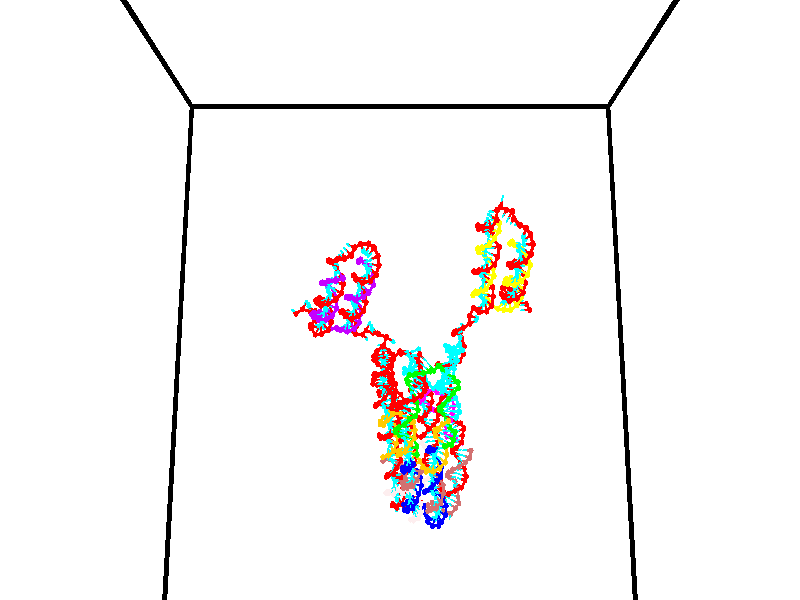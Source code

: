 // switches for output
#declare DRAW_BASES = 1; // possible values are 0, 1; only relevant for DNA ribbons
#declare DRAW_BASES_TYPE = 3; // possible values are 1, 2, 3; only relevant for DNA ribbons
#declare DRAW_FOG = 0; // set to 1 to enable fog

#include "colors.inc"

#include "transforms.inc"
background { rgb <1, 1, 1>}

#default {
   normal{
       ripples 0.25
       frequency 0.20
       turbulence 0.2
       lambda 5
   }
	finish {
		phong 0.1
		phong_size 40.
	}
}

// original window dimensions: 1024x640


// camera settings

camera {
	sky <0, 0.179814, -0.983701>
	up <0, 0.179814, -0.983701>
	right 1.6 * <1, 0, 0>
	location <35, 94.9851, 44.8844>
	look_at <35, 29.7336, 32.9568>
	direction <0, -65.2515, -11.9276>
	angle 67.0682
}


# declare cpy_camera_pos = <35, 94.9851, 44.8844>;
# if (DRAW_FOG = 1)
fog {
	fog_type 2
	up vnormalize(cpy_camera_pos)
	color rgbt<1,1,1,0.3>
	distance 1e-5
	fog_alt 3e-3
	fog_offset 56
}
# end


// LIGHTS

# declare lum = 6;
global_settings {
	ambient_light rgb lum * <0.05, 0.05, 0.05>
	max_trace_level 15
}# declare cpy_direct_light_amount = 0.25;
light_source
{	1000 * <-1, -1.16352, -0.803886>,
	rgb lum * cpy_direct_light_amount
	parallel
}

light_source
{	1000 * <1, 1.16352, 0.803886>,
	rgb lum * cpy_direct_light_amount
	parallel
}

// strand 0

// nucleotide -1

// particle -1
sphere {
	<24.496107, 34.813328, 35.054237> 0.250000
	pigment { color rgbt <1,0,0,0> }
	no_shadow
}
cylinder {
	<24.382708, 35.187485, 34.969704>,  <24.314669, 35.411980, 34.918983>, 0.100000
	pigment { color rgbt <1,0,0,0> }
	no_shadow
}
cylinder {
	<24.382708, 35.187485, 34.969704>,  <24.496107, 34.813328, 35.054237>, 0.100000
	pigment { color rgbt <1,0,0,0> }
	no_shadow
}

// particle -1
sphere {
	<24.382708, 35.187485, 34.969704> 0.100000
	pigment { color rgbt <1,0,0,0> }
	no_shadow
}
sphere {
	0, 1
	scale<0.080000,0.200000,0.300000>
	matrix <-0.146831, 0.175440, 0.973479,
		0.947665, 0.307009, 0.087609,
		-0.283497, 0.935396, -0.211337,
		24.297659, 35.468105, 34.906303>
	pigment { color rgbt <0,1,1,0> }
	no_shadow
}
cylinder {
	<25.067801, 34.451187, 34.625874>,  <24.496107, 34.813328, 35.054237>, 0.130000
	pigment { color rgbt <1,0,0,0> }
	no_shadow
}

// nucleotide -1

// particle -1
sphere {
	<25.067801, 34.451187, 34.625874> 0.250000
	pigment { color rgbt <1,0,0,0> }
	no_shadow
}
cylinder {
	<25.289043, 34.543892, 34.305782>,  <25.421789, 34.599514, 34.113728>, 0.100000
	pigment { color rgbt <1,0,0,0> }
	no_shadow
}
cylinder {
	<25.289043, 34.543892, 34.305782>,  <25.067801, 34.451187, 34.625874>, 0.100000
	pigment { color rgbt <1,0,0,0> }
	no_shadow
}

// particle -1
sphere {
	<25.289043, 34.543892, 34.305782> 0.100000
	pigment { color rgbt <1,0,0,0> }
	no_shadow
}
sphere {
	0, 1
	scale<0.080000,0.200000,0.300000>
	matrix <0.582751, 0.578805, 0.570426,
		0.595377, -0.781839, 0.185081,
		0.553107, 0.231763, -0.800224,
		25.454975, 34.613422, 34.065716>
	pigment { color rgbt <0,1,1,0> }
	no_shadow
}
cylinder {
	<25.822319, 34.351273, 34.765568>,  <25.067801, 34.451187, 34.625874>, 0.130000
	pigment { color rgbt <1,0,0,0> }
	no_shadow
}

// nucleotide -1

// particle -1
sphere {
	<25.822319, 34.351273, 34.765568> 0.250000
	pigment { color rgbt <1,0,0,0> }
	no_shadow
}
cylinder {
	<25.785679, 34.652702, 34.505188>,  <25.763695, 34.833561, 34.348961>, 0.100000
	pigment { color rgbt <1,0,0,0> }
	no_shadow
}
cylinder {
	<25.785679, 34.652702, 34.505188>,  <25.822319, 34.351273, 34.765568>, 0.100000
	pigment { color rgbt <1,0,0,0> }
	no_shadow
}

// particle -1
sphere {
	<25.785679, 34.652702, 34.505188> 0.100000
	pigment { color rgbt <1,0,0,0> }
	no_shadow
}
sphere {
	0, 1
	scale<0.080000,0.200000,0.300000>
	matrix <0.349515, 0.636436, 0.687596,
		0.932442, -0.164530, -0.321686,
		-0.091602, 0.753577, -0.650946,
		25.758198, 34.878777, 34.309906>
	pigment { color rgbt <0,1,1,0> }
	no_shadow
}
cylinder {
	<26.449707, 34.884911, 34.838135>,  <25.822319, 34.351273, 34.765568>, 0.130000
	pigment { color rgbt <1,0,0,0> }
	no_shadow
}

// nucleotide -1

// particle -1
sphere {
	<26.449707, 34.884911, 34.838135> 0.250000
	pigment { color rgbt <1,0,0,0> }
	no_shadow
}
cylinder {
	<26.114100, 35.043159, 34.688721>,  <25.912735, 35.138107, 34.599072>, 0.100000
	pigment { color rgbt <1,0,0,0> }
	no_shadow
}
cylinder {
	<26.114100, 35.043159, 34.688721>,  <26.449707, 34.884911, 34.838135>, 0.100000
	pigment { color rgbt <1,0,0,0> }
	no_shadow
}

// particle -1
sphere {
	<26.114100, 35.043159, 34.688721> 0.100000
	pigment { color rgbt <1,0,0,0> }
	no_shadow
}
sphere {
	0, 1
	scale<0.080000,0.200000,0.300000>
	matrix <-0.018498, 0.665381, 0.746275,
		0.543786, 0.633049, -0.550950,
		-0.839020, 0.395623, -0.373535,
		25.862394, 35.161846, 34.576660>
	pigment { color rgbt <0,1,1,0> }
	no_shadow
}
cylinder {
	<26.385771, 34.871426, 35.632057>,  <26.449707, 34.884911, 34.838135>, 0.130000
	pigment { color rgbt <1,0,0,0> }
	no_shadow
}

// nucleotide -1

// particle -1
sphere {
	<26.385771, 34.871426, 35.632057> 0.250000
	pigment { color rgbt <1,0,0,0> }
	no_shadow
}
cylinder {
	<26.606415, 34.903385, 35.964165>,  <26.738802, 34.922562, 36.163429>, 0.100000
	pigment { color rgbt <1,0,0,0> }
	no_shadow
}
cylinder {
	<26.606415, 34.903385, 35.964165>,  <26.385771, 34.871426, 35.632057>, 0.100000
	pigment { color rgbt <1,0,0,0> }
	no_shadow
}

// particle -1
sphere {
	<26.606415, 34.903385, 35.964165> 0.100000
	pigment { color rgbt <1,0,0,0> }
	no_shadow
}
sphere {
	0, 1
	scale<0.080000,0.200000,0.300000>
	matrix <0.105723, 0.980676, -0.164609,
		-0.827373, 0.178579, 0.532506,
		0.551612, 0.079895, 0.830266,
		26.771898, 34.927353, 36.213245>
	pigment { color rgbt <0,1,1,0> }
	no_shadow
}
cylinder {
	<26.097454, 35.484146, 36.104782>,  <26.385771, 34.871426, 35.632057>, 0.130000
	pigment { color rgbt <1,0,0,0> }
	no_shadow
}

// nucleotide -1

// particle -1
sphere {
	<26.097454, 35.484146, 36.104782> 0.250000
	pigment { color rgbt <1,0,0,0> }
	no_shadow
}
cylinder {
	<26.484056, 35.403996, 36.168919>,  <26.716019, 35.355904, 36.207401>, 0.100000
	pigment { color rgbt <1,0,0,0> }
	no_shadow
}
cylinder {
	<26.484056, 35.403996, 36.168919>,  <26.097454, 35.484146, 36.104782>, 0.100000
	pigment { color rgbt <1,0,0,0> }
	no_shadow
}

// particle -1
sphere {
	<26.484056, 35.403996, 36.168919> 0.100000
	pigment { color rgbt <1,0,0,0> }
	no_shadow
}
sphere {
	0, 1
	scale<0.080000,0.200000,0.300000>
	matrix <0.212219, 0.975359, -0.060314,
		-0.144308, 0.092322, 0.985217,
		0.966508, -0.200378, 0.160345,
		26.774010, 35.343884, 36.217022>
	pigment { color rgbt <0,1,1,0> }
	no_shadow
}
cylinder {
	<26.219294, 36.063549, 36.447872>,  <26.097454, 35.484146, 36.104782>, 0.130000
	pigment { color rgbt <1,0,0,0> }
	no_shadow
}

// nucleotide -1

// particle -1
sphere {
	<26.219294, 36.063549, 36.447872> 0.250000
	pigment { color rgbt <1,0,0,0> }
	no_shadow
}
cylinder {
	<26.573685, 35.906834, 36.348637>,  <26.786320, 35.812805, 36.289097>, 0.100000
	pigment { color rgbt <1,0,0,0> }
	no_shadow
}
cylinder {
	<26.573685, 35.906834, 36.348637>,  <26.219294, 36.063549, 36.447872>, 0.100000
	pigment { color rgbt <1,0,0,0> }
	no_shadow
}

// particle -1
sphere {
	<26.573685, 35.906834, 36.348637> 0.100000
	pigment { color rgbt <1,0,0,0> }
	no_shadow
}
sphere {
	0, 1
	scale<0.080000,0.200000,0.300000>
	matrix <0.408528, 0.912572, 0.017796,
		0.219423, -0.117116, 0.968575,
		0.885979, -0.391785, -0.248085,
		26.839478, 35.789299, 36.274212>
	pigment { color rgbt <0,1,1,0> }
	no_shadow
}
cylinder {
	<26.699261, 36.261623, 37.023220>,  <26.219294, 36.063549, 36.447872>, 0.130000
	pigment { color rgbt <1,0,0,0> }
	no_shadow
}

// nucleotide -1

// particle -1
sphere {
	<26.699261, 36.261623, 37.023220> 0.250000
	pigment { color rgbt <1,0,0,0> }
	no_shadow
}
cylinder {
	<26.872299, 36.190010, 36.669765>,  <26.976122, 36.147041, 36.457695>, 0.100000
	pigment { color rgbt <1,0,0,0> }
	no_shadow
}
cylinder {
	<26.872299, 36.190010, 36.669765>,  <26.699261, 36.261623, 37.023220>, 0.100000
	pigment { color rgbt <1,0,0,0> }
	no_shadow
}

// particle -1
sphere {
	<26.872299, 36.190010, 36.669765> 0.100000
	pigment { color rgbt <1,0,0,0> }
	no_shadow
}
sphere {
	0, 1
	scale<0.080000,0.200000,0.300000>
	matrix <0.343969, 0.938728, -0.021805,
		0.833394, -0.294509, 0.467674,
		0.432597, -0.179037, -0.883632,
		27.002079, 36.136299, 36.404675>
	pigment { color rgbt <0,1,1,0> }
	no_shadow
}
cylinder {
	<27.344507, 36.733746, 37.033630>,  <26.699261, 36.261623, 37.023220>, 0.130000
	pigment { color rgbt <1,0,0,0> }
	no_shadow
}

// nucleotide -1

// particle -1
sphere {
	<27.344507, 36.733746, 37.033630> 0.250000
	pigment { color rgbt <1,0,0,0> }
	no_shadow
}
cylinder {
	<27.305035, 36.655968, 36.643257>,  <27.281351, 36.609299, 36.409031>, 0.100000
	pigment { color rgbt <1,0,0,0> }
	no_shadow
}
cylinder {
	<27.305035, 36.655968, 36.643257>,  <27.344507, 36.733746, 37.033630>, 0.100000
	pigment { color rgbt <1,0,0,0> }
	no_shadow
}

// particle -1
sphere {
	<27.305035, 36.655968, 36.643257> 0.100000
	pigment { color rgbt <1,0,0,0> }
	no_shadow
}
sphere {
	0, 1
	scale<0.080000,0.200000,0.300000>
	matrix <0.481147, 0.849143, -0.217838,
		0.871068, -0.491066, 0.009762,
		-0.098683, -0.194449, -0.975936,
		27.275429, 36.597633, 36.350475>
	pigment { color rgbt <0,1,1,0> }
	no_shadow
}
cylinder {
	<28.023470, 36.903488, 36.737774>,  <27.344507, 36.733746, 37.033630>, 0.130000
	pigment { color rgbt <1,0,0,0> }
	no_shadow
}

// nucleotide -1

// particle -1
sphere {
	<28.023470, 36.903488, 36.737774> 0.250000
	pigment { color rgbt <1,0,0,0> }
	no_shadow
}
cylinder {
	<27.750872, 36.888588, 36.445423>,  <27.587313, 36.879650, 36.270012>, 0.100000
	pigment { color rgbt <1,0,0,0> }
	no_shadow
}
cylinder {
	<27.750872, 36.888588, 36.445423>,  <28.023470, 36.903488, 36.737774>, 0.100000
	pigment { color rgbt <1,0,0,0> }
	no_shadow
}

// particle -1
sphere {
	<27.750872, 36.888588, 36.445423> 0.100000
	pigment { color rgbt <1,0,0,0> }
	no_shadow
}
sphere {
	0, 1
	scale<0.080000,0.200000,0.300000>
	matrix <0.296354, 0.899105, -0.322155,
		0.669131, -0.436145, -0.601699,
		-0.681497, -0.037248, -0.730872,
		27.546423, 36.877415, 36.226162>
	pigment { color rgbt <0,1,1,0> }
	no_shadow
}
cylinder {
	<28.346449, 37.039757, 36.108295>,  <28.023470, 36.903488, 36.737774>, 0.130000
	pigment { color rgbt <1,0,0,0> }
	no_shadow
}

// nucleotide -1

// particle -1
sphere {
	<28.346449, 37.039757, 36.108295> 0.250000
	pigment { color rgbt <1,0,0,0> }
	no_shadow
}
cylinder {
	<27.967295, 37.101841, 35.996994>,  <27.739803, 37.139091, 35.930214>, 0.100000
	pigment { color rgbt <1,0,0,0> }
	no_shadow
}
cylinder {
	<27.967295, 37.101841, 35.996994>,  <28.346449, 37.039757, 36.108295>, 0.100000
	pigment { color rgbt <1,0,0,0> }
	no_shadow
}

// particle -1
sphere {
	<27.967295, 37.101841, 35.996994> 0.100000
	pigment { color rgbt <1,0,0,0> }
	no_shadow
}
sphere {
	0, 1
	scale<0.080000,0.200000,0.300000>
	matrix <0.302717, 0.711161, -0.634518,
		0.099398, -0.685681, -0.721083,
		-0.947883, 0.155214, -0.278255,
		27.682930, 37.148407, 35.913517>
	pigment { color rgbt <0,1,1,0> }
	no_shadow
}
cylinder {
	<28.340248, 37.094082, 35.332474>,  <28.346449, 37.039757, 36.108295>, 0.130000
	pigment { color rgbt <1,0,0,0> }
	no_shadow
}

// nucleotide -1

// particle -1
sphere {
	<28.340248, 37.094082, 35.332474> 0.250000
	pigment { color rgbt <1,0,0,0> }
	no_shadow
}
cylinder {
	<28.035269, 37.307976, 35.478203>,  <27.852282, 37.436314, 35.565639>, 0.100000
	pigment { color rgbt <1,0,0,0> }
	no_shadow
}
cylinder {
	<28.035269, 37.307976, 35.478203>,  <28.340248, 37.094082, 35.332474>, 0.100000
	pigment { color rgbt <1,0,0,0> }
	no_shadow
}

// particle -1
sphere {
	<28.035269, 37.307976, 35.478203> 0.100000
	pigment { color rgbt <1,0,0,0> }
	no_shadow
}
sphere {
	0, 1
	scale<0.080000,0.200000,0.300000>
	matrix <0.228155, 0.749062, -0.621973,
		-0.605491, -0.391101, -0.693124,
		-0.762447, 0.534739, 0.364319,
		27.806534, 37.468399, 35.587498>
	pigment { color rgbt <0,1,1,0> }
	no_shadow
}
cylinder {
	<28.118887, 37.443764, 34.675838>,  <28.340248, 37.094082, 35.332474>, 0.130000
	pigment { color rgbt <1,0,0,0> }
	no_shadow
}

// nucleotide -1

// particle -1
sphere {
	<28.118887, 37.443764, 34.675838> 0.250000
	pigment { color rgbt <1,0,0,0> }
	no_shadow
}
cylinder {
	<27.943621, 37.632870, 34.981651>,  <27.838461, 37.746334, 35.165138>, 0.100000
	pigment { color rgbt <1,0,0,0> }
	no_shadow
}
cylinder {
	<27.943621, 37.632870, 34.981651>,  <28.118887, 37.443764, 34.675838>, 0.100000
	pigment { color rgbt <1,0,0,0> }
	no_shadow
}

// particle -1
sphere {
	<27.943621, 37.632870, 34.981651> 0.100000
	pigment { color rgbt <1,0,0,0> }
	no_shadow
}
sphere {
	0, 1
	scale<0.080000,0.200000,0.300000>
	matrix <0.032881, 0.858384, -0.511953,
		-0.898293, -0.199181, -0.391658,
		-0.438164, 0.472763, 0.764531,
		27.812172, 37.774700, 35.211010>
	pigment { color rgbt <0,1,1,0> }
	no_shadow
}
cylinder {
	<27.631525, 37.791988, 34.412605>,  <28.118887, 37.443764, 34.675838>, 0.130000
	pigment { color rgbt <1,0,0,0> }
	no_shadow
}

// nucleotide -1

// particle -1
sphere {
	<27.631525, 37.791988, 34.412605> 0.250000
	pigment { color rgbt <1,0,0,0> }
	no_shadow
}
cylinder {
	<27.721939, 37.974762, 34.756725>,  <27.776188, 38.084427, 34.963200>, 0.100000
	pigment { color rgbt <1,0,0,0> }
	no_shadow
}
cylinder {
	<27.721939, 37.974762, 34.756725>,  <27.631525, 37.791988, 34.412605>, 0.100000
	pigment { color rgbt <1,0,0,0> }
	no_shadow
}

// particle -1
sphere {
	<27.721939, 37.974762, 34.756725> 0.100000
	pigment { color rgbt <1,0,0,0> }
	no_shadow
}
sphere {
	0, 1
	scale<0.080000,0.200000,0.300000>
	matrix <0.162285, 0.853153, -0.495775,
		-0.960506, 0.251676, 0.118688,
		0.226033, 0.456934, 0.860302,
		27.789749, 38.111843, 35.014816>
	pigment { color rgbt <0,1,1,0> }
	no_shadow
}
cylinder {
	<27.326340, 38.458473, 34.384930>,  <27.631525, 37.791988, 34.412605>, 0.130000
	pigment { color rgbt <1,0,0,0> }
	no_shadow
}

// nucleotide -1

// particle -1
sphere {
	<27.326340, 38.458473, 34.384930> 0.250000
	pigment { color rgbt <1,0,0,0> }
	no_shadow
}
cylinder {
	<27.566216, 38.537434, 34.695129>,  <27.710142, 38.584808, 34.881248>, 0.100000
	pigment { color rgbt <1,0,0,0> }
	no_shadow
}
cylinder {
	<27.566216, 38.537434, 34.695129>,  <27.326340, 38.458473, 34.384930>, 0.100000
	pigment { color rgbt <1,0,0,0> }
	no_shadow
}

// particle -1
sphere {
	<27.566216, 38.537434, 34.695129> 0.100000
	pigment { color rgbt <1,0,0,0> }
	no_shadow
}
sphere {
	0, 1
	scale<0.080000,0.200000,0.300000>
	matrix <0.178578, 0.911646, -0.370150,
		-0.780052, 0.360463, 0.511455,
		0.599691, 0.197401, 0.775502,
		27.746122, 38.596653, 34.927780>
	pigment { color rgbt <0,1,1,0> }
	no_shadow
}
cylinder {
	<27.080465, 39.115917, 34.695019>,  <27.326340, 38.458473, 34.384930>, 0.130000
	pigment { color rgbt <1,0,0,0> }
	no_shadow
}

// nucleotide -1

// particle -1
sphere {
	<27.080465, 39.115917, 34.695019> 0.250000
	pigment { color rgbt <1,0,0,0> }
	no_shadow
}
cylinder {
	<27.456253, 39.070324, 34.824265>,  <27.681726, 39.042969, 34.901814>, 0.100000
	pigment { color rgbt <1,0,0,0> }
	no_shadow
}
cylinder {
	<27.456253, 39.070324, 34.824265>,  <27.080465, 39.115917, 34.695019>, 0.100000
	pigment { color rgbt <1,0,0,0> }
	no_shadow
}

// particle -1
sphere {
	<27.456253, 39.070324, 34.824265> 0.100000
	pigment { color rgbt <1,0,0,0> }
	no_shadow
}
sphere {
	0, 1
	scale<0.080000,0.200000,0.300000>
	matrix <0.234040, 0.902242, -0.362195,
		-0.250243, 0.415893, 0.874306,
		0.939470, -0.113986, 0.323115,
		27.738094, 39.036129, 34.921200>
	pigment { color rgbt <0,1,1,0> }
	no_shadow
}
cylinder {
	<27.254099, 39.746967, 34.990353>,  <27.080465, 39.115917, 34.695019>, 0.130000
	pigment { color rgbt <1,0,0,0> }
	no_shadow
}

// nucleotide -1

// particle -1
sphere {
	<27.254099, 39.746967, 34.990353> 0.250000
	pigment { color rgbt <1,0,0,0> }
	no_shadow
}
cylinder {
	<27.613174, 39.584843, 34.921207>,  <27.828619, 39.487568, 34.879723>, 0.100000
	pigment { color rgbt <1,0,0,0> }
	no_shadow
}
cylinder {
	<27.613174, 39.584843, 34.921207>,  <27.254099, 39.746967, 34.990353>, 0.100000
	pigment { color rgbt <1,0,0,0> }
	no_shadow
}

// particle -1
sphere {
	<27.613174, 39.584843, 34.921207> 0.100000
	pigment { color rgbt <1,0,0,0> }
	no_shadow
}
sphere {
	0, 1
	scale<0.080000,0.200000,0.300000>
	matrix <0.352498, 0.895955, -0.270203,
		0.264391, 0.181625, 0.947159,
		0.897687, -0.405311, -0.172860,
		27.882481, 39.463249, 34.869350>
	pigment { color rgbt <0,1,1,0> }
	no_shadow
}
cylinder {
	<27.715057, 40.135452, 35.308189>,  <27.254099, 39.746967, 34.990353>, 0.130000
	pigment { color rgbt <1,0,0,0> }
	no_shadow
}

// nucleotide -1

// particle -1
sphere {
	<27.715057, 40.135452, 35.308189> 0.250000
	pigment { color rgbt <1,0,0,0> }
	no_shadow
}
cylinder {
	<27.942881, 39.945934, 35.039528>,  <28.079575, 39.832226, 34.878330>, 0.100000
	pigment { color rgbt <1,0,0,0> }
	no_shadow
}
cylinder {
	<27.942881, 39.945934, 35.039528>,  <27.715057, 40.135452, 35.308189>, 0.100000
	pigment { color rgbt <1,0,0,0> }
	no_shadow
}

// particle -1
sphere {
	<27.942881, 39.945934, 35.039528> 0.100000
	pigment { color rgbt <1,0,0,0> }
	no_shadow
}
sphere {
	0, 1
	scale<0.080000,0.200000,0.300000>
	matrix <0.258403, 0.878932, -0.400881,
		0.780276, 0.054767, 0.623032,
		0.569559, -0.473792, -0.671658,
		28.113749, 39.803795, 34.838032>
	pigment { color rgbt <0,1,1,0> }
	no_shadow
}
cylinder {
	<28.419521, 40.498428, 35.203800>,  <27.715057, 40.135452, 35.308189>, 0.130000
	pigment { color rgbt <1,0,0,0> }
	no_shadow
}

// nucleotide -1

// particle -1
sphere {
	<28.419521, 40.498428, 35.203800> 0.250000
	pigment { color rgbt <1,0,0,0> }
	no_shadow
}
cylinder {
	<28.401943, 40.259823, 34.883240>,  <28.391397, 40.116661, 34.690903>, 0.100000
	pigment { color rgbt <1,0,0,0> }
	no_shadow
}
cylinder {
	<28.401943, 40.259823, 34.883240>,  <28.419521, 40.498428, 35.203800>, 0.100000
	pigment { color rgbt <1,0,0,0> }
	no_shadow
}

// particle -1
sphere {
	<28.401943, 40.259823, 34.883240> 0.100000
	pigment { color rgbt <1,0,0,0> }
	no_shadow
}
sphere {
	0, 1
	scale<0.080000,0.200000,0.300000>
	matrix <0.265391, 0.766381, -0.585001,
		0.963139, -0.238392, 0.124632,
		-0.043944, -0.596514, -0.801399,
		28.388760, 40.080868, 34.642818>
	pigment { color rgbt <0,1,1,0> }
	no_shadow
}
cylinder {
	<29.109997, 40.514503, 34.901970>,  <28.419521, 40.498428, 35.203800>, 0.130000
	pigment { color rgbt <1,0,0,0> }
	no_shadow
}

// nucleotide -1

// particle -1
sphere {
	<29.109997, 40.514503, 34.901970> 0.250000
	pigment { color rgbt <1,0,0,0> }
	no_shadow
}
cylinder {
	<28.863960, 40.391445, 34.611588>,  <28.716337, 40.317612, 34.437359>, 0.100000
	pigment { color rgbt <1,0,0,0> }
	no_shadow
}
cylinder {
	<28.863960, 40.391445, 34.611588>,  <29.109997, 40.514503, 34.901970>, 0.100000
	pigment { color rgbt <1,0,0,0> }
	no_shadow
}

// particle -1
sphere {
	<28.863960, 40.391445, 34.611588> 0.100000
	pigment { color rgbt <1,0,0,0> }
	no_shadow
}
sphere {
	0, 1
	scale<0.080000,0.200000,0.300000>
	matrix <0.466188, 0.600646, -0.649532,
		0.635870, -0.737956, -0.226032,
		-0.615092, -0.307644, -0.725960,
		28.679432, 40.299152, 34.393799>
	pigment { color rgbt <0,1,1,0> }
	no_shadow
}
cylinder {
	<29.603792, 40.455524, 34.381439>,  <29.109997, 40.514503, 34.901970>, 0.130000
	pigment { color rgbt <1,0,0,0> }
	no_shadow
}

// nucleotide -1

// particle -1
sphere {
	<29.603792, 40.455524, 34.381439> 0.250000
	pigment { color rgbt <1,0,0,0> }
	no_shadow
}
cylinder {
	<29.236773, 40.492676, 34.226788>,  <29.016562, 40.514969, 34.133999>, 0.100000
	pigment { color rgbt <1,0,0,0> }
	no_shadow
}
cylinder {
	<29.236773, 40.492676, 34.226788>,  <29.603792, 40.455524, 34.381439>, 0.100000
	pigment { color rgbt <1,0,0,0> }
	no_shadow
}

// particle -1
sphere {
	<29.236773, 40.492676, 34.226788> 0.100000
	pigment { color rgbt <1,0,0,0> }
	no_shadow
}
sphere {
	0, 1
	scale<0.080000,0.200000,0.300000>
	matrix <0.324658, 0.736384, -0.593579,
		0.229572, -0.670158, -0.705822,
		-0.917548, 0.092882, -0.386626,
		28.961508, 40.520542, 34.110802>
	pigment { color rgbt <0,1,1,0> }
	no_shadow
}
cylinder {
	<29.783094, 40.474236, 33.659931>,  <29.603792, 40.455524, 34.381439>, 0.130000
	pigment { color rgbt <1,0,0,0> }
	no_shadow
}

// nucleotide -1

// particle -1
sphere {
	<29.783094, 40.474236, 33.659931> 0.250000
	pigment { color rgbt <1,0,0,0> }
	no_shadow
}
cylinder {
	<29.403448, 40.597897, 33.635921>,  <29.175661, 40.672092, 33.621517>, 0.100000
	pigment { color rgbt <1,0,0,0> }
	no_shadow
}
cylinder {
	<29.403448, 40.597897, 33.635921>,  <29.783094, 40.474236, 33.659931>, 0.100000
	pigment { color rgbt <1,0,0,0> }
	no_shadow
}

// particle -1
sphere {
	<29.403448, 40.597897, 33.635921> 0.100000
	pigment { color rgbt <1,0,0,0> }
	no_shadow
}
sphere {
	0, 1
	scale<0.080000,0.200000,0.300000>
	matrix <0.261899, 0.668994, -0.695598,
		-0.174891, -0.675923, -0.715920,
		-0.949116, 0.309152, -0.060023,
		29.118713, 40.690643, 33.617916>
	pigment { color rgbt <0,1,1,0> }
	no_shadow
}
cylinder {
	<29.570236, 40.308472, 32.997707>,  <29.783094, 40.474236, 33.659931>, 0.130000
	pigment { color rgbt <1,0,0,0> }
	no_shadow
}

// nucleotide -1

// particle -1
sphere {
	<29.570236, 40.308472, 32.997707> 0.250000
	pigment { color rgbt <1,0,0,0> }
	no_shadow
}
cylinder {
	<29.337503, 40.597931, 33.146198>,  <29.197865, 40.771606, 33.235294>, 0.100000
	pigment { color rgbt <1,0,0,0> }
	no_shadow
}
cylinder {
	<29.337503, 40.597931, 33.146198>,  <29.570236, 40.308472, 32.997707>, 0.100000
	pigment { color rgbt <1,0,0,0> }
	no_shadow
}

// particle -1
sphere {
	<29.337503, 40.597931, 33.146198> 0.100000
	pigment { color rgbt <1,0,0,0> }
	no_shadow
}
sphere {
	0, 1
	scale<0.080000,0.200000,0.300000>
	matrix <0.227206, 0.582892, -0.780137,
		-0.780929, -0.369561, -0.503561,
		-0.581830, 0.723644, 0.371231,
		29.162954, 40.815025, 33.257568>
	pigment { color rgbt <0,1,1,0> }
	no_shadow
}
cylinder {
	<29.125570, 40.506969, 32.432854>,  <29.570236, 40.308472, 32.997707>, 0.130000
	pigment { color rgbt <1,0,0,0> }
	no_shadow
}

// nucleotide -1

// particle -1
sphere {
	<29.125570, 40.506969, 32.432854> 0.250000
	pigment { color rgbt <1,0,0,0> }
	no_shadow
}
cylinder {
	<29.133730, 40.809155, 32.694805>,  <29.138626, 40.990463, 32.851974>, 0.100000
	pigment { color rgbt <1,0,0,0> }
	no_shadow
}
cylinder {
	<29.133730, 40.809155, 32.694805>,  <29.125570, 40.506969, 32.432854>, 0.100000
	pigment { color rgbt <1,0,0,0> }
	no_shadow
}

// particle -1
sphere {
	<29.133730, 40.809155, 32.694805> 0.100000
	pigment { color rgbt <1,0,0,0> }
	no_shadow
}
sphere {
	0, 1
	scale<0.080000,0.200000,0.300000>
	matrix <0.168830, 0.643005, -0.747021,
		-0.985434, 0.125803, -0.114426,
		0.020402, 0.755459, 0.654879,
		29.139851, 41.035793, 32.891270>
	pigment { color rgbt <0,1,1,0> }
	no_shadow
}
cylinder {
	<28.650578, 41.183495, 32.117802>,  <29.125570, 40.506969, 32.432854>, 0.130000
	pigment { color rgbt <1,0,0,0> }
	no_shadow
}

// nucleotide -1

// particle -1
sphere {
	<28.650578, 41.183495, 32.117802> 0.250000
	pigment { color rgbt <1,0,0,0> }
	no_shadow
}
cylinder {
	<28.890812, 41.338966, 32.397293>,  <29.034952, 41.432251, 32.564987>, 0.100000
	pigment { color rgbt <1,0,0,0> }
	no_shadow
}
cylinder {
	<28.890812, 41.338966, 32.397293>,  <28.650578, 41.183495, 32.117802>, 0.100000
	pigment { color rgbt <1,0,0,0> }
	no_shadow
}

// particle -1
sphere {
	<28.890812, 41.338966, 32.397293> 0.100000
	pigment { color rgbt <1,0,0,0> }
	no_shadow
}
sphere {
	0, 1
	scale<0.080000,0.200000,0.300000>
	matrix <0.298286, 0.701884, -0.646827,
		-0.741836, 0.596897, 0.305604,
		0.600587, 0.388682, 0.698729,
		29.070988, 41.455570, 32.606911>
	pigment { color rgbt <0,1,1,0> }
	no_shadow
}
cylinder {
	<28.566460, 41.967072, 32.181377>,  <28.650578, 41.183495, 32.117802>, 0.130000
	pigment { color rgbt <1,0,0,0> }
	no_shadow
}

// nucleotide -1

// particle -1
sphere {
	<28.566460, 41.967072, 32.181377> 0.250000
	pigment { color rgbt <1,0,0,0> }
	no_shadow
}
cylinder {
	<28.932627, 41.844181, 32.285397>,  <29.152327, 41.770447, 32.347809>, 0.100000
	pigment { color rgbt <1,0,0,0> }
	no_shadow
}
cylinder {
	<28.932627, 41.844181, 32.285397>,  <28.566460, 41.967072, 32.181377>, 0.100000
	pigment { color rgbt <1,0,0,0> }
	no_shadow
}

// particle -1
sphere {
	<28.932627, 41.844181, 32.285397> 0.100000
	pigment { color rgbt <1,0,0,0> }
	no_shadow
}
sphere {
	0, 1
	scale<0.080000,0.200000,0.300000>
	matrix <0.400003, 0.622419, -0.672750,
		0.044827, 0.719866, 0.692664,
		0.915417, -0.307225, 0.260048,
		29.207253, 41.752014, 32.363411>
	pigment { color rgbt <0,1,1,0> }
	no_shadow
}
cylinder {
	<28.883678, 42.524788, 32.395859>,  <28.566460, 41.967072, 32.181377>, 0.130000
	pigment { color rgbt <1,0,0,0> }
	no_shadow
}

// nucleotide -1

// particle -1
sphere {
	<28.883678, 42.524788, 32.395859> 0.250000
	pigment { color rgbt <1,0,0,0> }
	no_shadow
}
cylinder {
	<29.150150, 42.257366, 32.263649>,  <29.310034, 42.096912, 32.184322>, 0.100000
	pigment { color rgbt <1,0,0,0> }
	no_shadow
}
cylinder {
	<29.150150, 42.257366, 32.263649>,  <28.883678, 42.524788, 32.395859>, 0.100000
	pigment { color rgbt <1,0,0,0> }
	no_shadow
}

// particle -1
sphere {
	<29.150150, 42.257366, 32.263649> 0.100000
	pigment { color rgbt <1,0,0,0> }
	no_shadow
}
sphere {
	0, 1
	scale<0.080000,0.200000,0.300000>
	matrix <0.467473, 0.719638, -0.513410,
		0.581097, 0.187513, 0.791937,
		0.666180, -0.668551, -0.330522,
		29.350004, 42.056801, 32.164494>
	pigment { color rgbt <0,1,1,0> }
	no_shadow
}
cylinder {
	<29.418520, 42.943974, 32.327469>,  <28.883678, 42.524788, 32.395859>, 0.130000
	pigment { color rgbt <1,0,0,0> }
	no_shadow
}

// nucleotide -1

// particle -1
sphere {
	<29.418520, 42.943974, 32.327469> 0.250000
	pigment { color rgbt <1,0,0,0> }
	no_shadow
}
cylinder {
	<29.526026, 42.623169, 32.114098>,  <29.590528, 42.430687, 31.986074>, 0.100000
	pigment { color rgbt <1,0,0,0> }
	no_shadow
}
cylinder {
	<29.526026, 42.623169, 32.114098>,  <29.418520, 42.943974, 32.327469>, 0.100000
	pigment { color rgbt <1,0,0,0> }
	no_shadow
}

// particle -1
sphere {
	<29.526026, 42.623169, 32.114098> 0.100000
	pigment { color rgbt <1,0,0,0> }
	no_shadow
}
sphere {
	0, 1
	scale<0.080000,0.200000,0.300000>
	matrix <0.686174, 0.548077, -0.478305,
		0.675966, -0.237476, 0.697621,
		0.268764, -0.802008, -0.533432,
		29.606655, 42.382568, 31.954067>
	pigment { color rgbt <0,1,1,0> }
	no_shadow
}
cylinder {
	<30.084593, 42.979752, 32.262150>,  <29.418520, 42.943974, 32.327469>, 0.130000
	pigment { color rgbt <1,0,0,0> }
	no_shadow
}

// nucleotide -1

// particle -1
sphere {
	<30.084593, 42.979752, 32.262150> 0.250000
	pigment { color rgbt <1,0,0,0> }
	no_shadow
}
cylinder {
	<29.946802, 42.765636, 31.953655>,  <29.864128, 42.637169, 31.768559>, 0.100000
	pigment { color rgbt <1,0,0,0> }
	no_shadow
}
cylinder {
	<29.946802, 42.765636, 31.953655>,  <30.084593, 42.979752, 32.262150>, 0.100000
	pigment { color rgbt <1,0,0,0> }
	no_shadow
}

// particle -1
sphere {
	<29.946802, 42.765636, 31.953655> 0.100000
	pigment { color rgbt <1,0,0,0> }
	no_shadow
}
sphere {
	0, 1
	scale<0.080000,0.200000,0.300000>
	matrix <0.679994, 0.424132, -0.598097,
		0.647259, -0.730465, 0.217890,
		-0.344475, -0.535288, -0.771235,
		29.843460, 42.605049, 31.722284>
	pigment { color rgbt <0,1,1,0> }
	no_shadow
}
cylinder {
	<30.659061, 42.700165, 31.986658>,  <30.084593, 42.979752, 32.262150>, 0.130000
	pigment { color rgbt <1,0,0,0> }
	no_shadow
}

// nucleotide -1

// particle -1
sphere {
	<30.659061, 42.700165, 31.986658> 0.250000
	pigment { color rgbt <1,0,0,0> }
	no_shadow
}
cylinder {
	<30.361153, 42.759888, 31.726498>,  <30.182407, 42.795723, 31.570400>, 0.100000
	pigment { color rgbt <1,0,0,0> }
	no_shadow
}
cylinder {
	<30.361153, 42.759888, 31.726498>,  <30.659061, 42.700165, 31.986658>, 0.100000
	pigment { color rgbt <1,0,0,0> }
	no_shadow
}

// particle -1
sphere {
	<30.361153, 42.759888, 31.726498> 0.100000
	pigment { color rgbt <1,0,0,0> }
	no_shadow
}
sphere {
	0, 1
	scale<0.080000,0.200000,0.300000>
	matrix <0.625425, 0.496081, -0.602285,
		0.232725, -0.855342, -0.462849,
		-0.744770, 0.149311, -0.650403,
		30.137722, 42.804680, 31.531376>
	pigment { color rgbt <0,1,1,0> }
	no_shadow
}
cylinder {
	<30.938398, 42.534817, 31.323988>,  <30.659061, 42.700165, 31.986658>, 0.130000
	pigment { color rgbt <1,0,0,0> }
	no_shadow
}

// nucleotide -1

// particle -1
sphere {
	<30.938398, 42.534817, 31.323988> 0.250000
	pigment { color rgbt <1,0,0,0> }
	no_shadow
}
cylinder {
	<30.645391, 42.804470, 31.286116>,  <30.469587, 42.966263, 31.263391>, 0.100000
	pigment { color rgbt <1,0,0,0> }
	no_shadow
}
cylinder {
	<30.645391, 42.804470, 31.286116>,  <30.938398, 42.534817, 31.323988>, 0.100000
	pigment { color rgbt <1,0,0,0> }
	no_shadow
}

// particle -1
sphere {
	<30.645391, 42.804470, 31.286116> 0.100000
	pigment { color rgbt <1,0,0,0> }
	no_shadow
}
sphere {
	0, 1
	scale<0.080000,0.200000,0.300000>
	matrix <0.582223, 0.548342, -0.600282,
		-0.352750, -0.494844, -0.794164,
		-0.732519, 0.674130, -0.094682,
		30.425636, 43.006710, 31.257711>
	pigment { color rgbt <0,1,1,0> }
	no_shadow
}
cylinder {
	<31.445641, 42.183723, 30.951963>,  <30.938398, 42.534817, 31.323988>, 0.130000
	pigment { color rgbt <1,0,0,0> }
	no_shadow
}

// nucleotide -1

// particle -1
sphere {
	<31.445641, 42.183723, 30.951963> 0.250000
	pigment { color rgbt <1,0,0,0> }
	no_shadow
}
cylinder {
	<31.582716, 42.360535, 31.283546>,  <31.664961, 42.466621, 31.482496>, 0.100000
	pigment { color rgbt <1,0,0,0> }
	no_shadow
}
cylinder {
	<31.582716, 42.360535, 31.283546>,  <31.445641, 42.183723, 30.951963>, 0.100000
	pigment { color rgbt <1,0,0,0> }
	no_shadow
}

// particle -1
sphere {
	<31.582716, 42.360535, 31.283546> 0.100000
	pigment { color rgbt <1,0,0,0> }
	no_shadow
}
sphere {
	0, 1
	scale<0.080000,0.200000,0.300000>
	matrix <0.397076, -0.867848, 0.298615,
		0.851407, 0.226828, -0.472922,
		0.342691, 0.442029, 0.828959,
		31.685524, 42.493145, 31.532234>
	pigment { color rgbt <0,1,1,0> }
	no_shadow
}
cylinder {
	<32.168682, 42.205181, 30.936367>,  <31.445641, 42.183723, 30.951963>, 0.130000
	pigment { color rgbt <1,0,0,0> }
	no_shadow
}

// nucleotide -1

// particle -1
sphere {
	<32.168682, 42.205181, 30.936367> 0.250000
	pigment { color rgbt <1,0,0,0> }
	no_shadow
}
cylinder {
	<32.064548, 42.225548, 31.322037>,  <32.002068, 42.237766, 31.553438>, 0.100000
	pigment { color rgbt <1,0,0,0> }
	no_shadow
}
cylinder {
	<32.064548, 42.225548, 31.322037>,  <32.168682, 42.205181, 30.936367>, 0.100000
	pigment { color rgbt <1,0,0,0> }
	no_shadow
}

// particle -1
sphere {
	<32.064548, 42.225548, 31.322037> 0.100000
	pigment { color rgbt <1,0,0,0> }
	no_shadow
}
sphere {
	0, 1
	scale<0.080000,0.200000,0.300000>
	matrix <0.486124, -0.855889, 0.176455,
		0.834211, 0.514647, 0.198068,
		-0.260337, 0.050915, 0.964174,
		31.986448, 42.240822, 31.611290>
	pigment { color rgbt <0,1,1,0> }
	no_shadow
}
cylinder {
	<32.651726, 41.880817, 31.156794>,  <32.168682, 42.205181, 30.936367>, 0.130000
	pigment { color rgbt <1,0,0,0> }
	no_shadow
}

// nucleotide -1

// particle -1
sphere {
	<32.651726, 41.880817, 31.156794> 0.250000
	pigment { color rgbt <1,0,0,0> }
	no_shadow
}
cylinder {
	<32.414886, 41.900303, 31.478552>,  <32.272785, 41.911995, 31.671606>, 0.100000
	pigment { color rgbt <1,0,0,0> }
	no_shadow
}
cylinder {
	<32.414886, 41.900303, 31.478552>,  <32.651726, 41.880817, 31.156794>, 0.100000
	pigment { color rgbt <1,0,0,0> }
	no_shadow
}

// particle -1
sphere {
	<32.414886, 41.900303, 31.478552> 0.100000
	pigment { color rgbt <1,0,0,0> }
	no_shadow
}
sphere {
	0, 1
	scale<0.080000,0.200000,0.300000>
	matrix <0.460761, -0.798461, 0.387505,
		0.661154, 0.600073, 0.450320,
		-0.592094, 0.048710, 0.804395,
		32.237259, 41.914917, 31.719870>
	pigment { color rgbt <0,1,1,0> }
	no_shadow
}
cylinder {
	<33.008503, 41.856850, 31.805702>,  <32.651726, 41.880817, 31.156794>, 0.130000
	pigment { color rgbt <1,0,0,0> }
	no_shadow
}

// nucleotide -1

// particle -1
sphere {
	<33.008503, 41.856850, 31.805702> 0.250000
	pigment { color rgbt <1,0,0,0> }
	no_shadow
}
cylinder {
	<32.647785, 41.729408, 31.922497>,  <32.431355, 41.652943, 31.992573>, 0.100000
	pigment { color rgbt <1,0,0,0> }
	no_shadow
}
cylinder {
	<32.647785, 41.729408, 31.922497>,  <33.008503, 41.856850, 31.805702>, 0.100000
	pigment { color rgbt <1,0,0,0> }
	no_shadow
}

// particle -1
sphere {
	<32.647785, 41.729408, 31.922497> 0.100000
	pigment { color rgbt <1,0,0,0> }
	no_shadow
}
sphere {
	0, 1
	scale<0.080000,0.200000,0.300000>
	matrix <0.430263, -0.725159, 0.537604,
		0.040456, 0.610440, 0.791028,
		-0.901797, -0.318601, 0.291987,
		32.377247, 41.633827, 32.010094>
	pigment { color rgbt <0,1,1,0> }
	no_shadow
}
cylinder {
	<33.086136, 41.588966, 32.453613>,  <33.008503, 41.856850, 31.805702>, 0.130000
	pigment { color rgbt <1,0,0,0> }
	no_shadow
}

// nucleotide -1

// particle -1
sphere {
	<33.086136, 41.588966, 32.453613> 0.250000
	pigment { color rgbt <1,0,0,0> }
	no_shadow
}
cylinder {
	<32.706333, 41.473785, 32.403793>,  <32.478451, 41.404678, 32.373901>, 0.100000
	pigment { color rgbt <1,0,0,0> }
	no_shadow
}
cylinder {
	<32.706333, 41.473785, 32.403793>,  <33.086136, 41.588966, 32.453613>, 0.100000
	pigment { color rgbt <1,0,0,0> }
	no_shadow
}

// particle -1
sphere {
	<32.706333, 41.473785, 32.403793> 0.100000
	pigment { color rgbt <1,0,0,0> }
	no_shadow
}
sphere {
	0, 1
	scale<0.080000,0.200000,0.300000>
	matrix <0.102689, -0.660360, 0.743895,
		-0.296452, 0.693548, 0.656588,
		-0.949511, -0.287953, -0.124545,
		32.421478, 41.387398, 32.366428>
	pigment { color rgbt <0,1,1,0> }
	no_shadow
}
cylinder {
	<32.837662, 41.184906, 33.084999>,  <33.086136, 41.588966, 32.453613>, 0.130000
	pigment { color rgbt <1,0,0,0> }
	no_shadow
}

// nucleotide -1

// particle -1
sphere {
	<32.837662, 41.184906, 33.084999> 0.250000
	pigment { color rgbt <1,0,0,0> }
	no_shadow
}
cylinder {
	<32.525097, 41.149052, 32.837982>,  <32.337559, 41.127537, 32.689774>, 0.100000
	pigment { color rgbt <1,0,0,0> }
	no_shadow
}
cylinder {
	<32.525097, 41.149052, 32.837982>,  <32.837662, 41.184906, 33.084999>, 0.100000
	pigment { color rgbt <1,0,0,0> }
	no_shadow
}

// particle -1
sphere {
	<32.525097, 41.149052, 32.837982> 0.100000
	pigment { color rgbt <1,0,0,0> }
	no_shadow
}
sphere {
	0, 1
	scale<0.080000,0.200000,0.300000>
	matrix <-0.354332, -0.750869, 0.557355,
		-0.513652, 0.654339, 0.554979,
		-0.781416, -0.089640, -0.617539,
		32.290672, 41.122158, 32.652721>
	pigment { color rgbt <0,1,1,0> }
	no_shadow
}
cylinder {
	<32.306458, 41.122715, 33.561855>,  <32.837662, 41.184906, 33.084999>, 0.130000
	pigment { color rgbt <1,0,0,0> }
	no_shadow
}

// nucleotide -1

// particle -1
sphere {
	<32.306458, 41.122715, 33.561855> 0.250000
	pigment { color rgbt <1,0,0,0> }
	no_shadow
}
cylinder {
	<32.169086, 40.978020, 33.215168>,  <32.086662, 40.891205, 33.007156>, 0.100000
	pigment { color rgbt <1,0,0,0> }
	no_shadow
}
cylinder {
	<32.169086, 40.978020, 33.215168>,  <32.306458, 41.122715, 33.561855>, 0.100000
	pigment { color rgbt <1,0,0,0> }
	no_shadow
}

// particle -1
sphere {
	<32.169086, 40.978020, 33.215168> 0.100000
	pigment { color rgbt <1,0,0,0> }
	no_shadow
}
sphere {
	0, 1
	scale<0.080000,0.200000,0.300000>
	matrix <-0.519994, -0.695255, 0.496213,
		-0.782089, 0.621103, 0.050671,
		-0.343429, -0.361734, -0.866721,
		32.066059, 40.869499, 32.955151>
	pigment { color rgbt <0,1,1,0> }
	no_shadow
}
cylinder {
	<31.581312, 40.937675, 33.677307>,  <32.306458, 41.122715, 33.561855>, 0.130000
	pigment { color rgbt <1,0,0,0> }
	no_shadow
}

// nucleotide -1

// particle -1
sphere {
	<31.581312, 40.937675, 33.677307> 0.250000
	pigment { color rgbt <1,0,0,0> }
	no_shadow
}
cylinder {
	<31.696562, 40.721107, 33.361370>,  <31.765711, 40.591167, 33.171810>, 0.100000
	pigment { color rgbt <1,0,0,0> }
	no_shadow
}
cylinder {
	<31.696562, 40.721107, 33.361370>,  <31.581312, 40.937675, 33.677307>, 0.100000
	pigment { color rgbt <1,0,0,0> }
	no_shadow
}

// particle -1
sphere {
	<31.696562, 40.721107, 33.361370> 0.100000
	pigment { color rgbt <1,0,0,0> }
	no_shadow
}
sphere {
	0, 1
	scale<0.080000,0.200000,0.300000>
	matrix <-0.598623, -0.745622, 0.292743,
		-0.747423, 0.388478, -0.538928,
		0.288113, -0.541417, -0.789847,
		31.782999, 40.558681, 33.124416>
	pigment { color rgbt <0,1,1,0> }
	no_shadow
}
cylinder {
	<31.046640, 40.684441, 33.345478>,  <31.581312, 40.937675, 33.677307>, 0.130000
	pigment { color rgbt <1,0,0,0> }
	no_shadow
}

// nucleotide -1

// particle -1
sphere {
	<31.046640, 40.684441, 33.345478> 0.250000
	pigment { color rgbt <1,0,0,0> }
	no_shadow
}
cylinder {
	<31.340208, 40.432102, 33.244762>,  <31.516348, 40.280701, 33.184334>, 0.100000
	pigment { color rgbt <1,0,0,0> }
	no_shadow
}
cylinder {
	<31.340208, 40.432102, 33.244762>,  <31.046640, 40.684441, 33.345478>, 0.100000
	pigment { color rgbt <1,0,0,0> }
	no_shadow
}

// particle -1
sphere {
	<31.340208, 40.432102, 33.244762> 0.100000
	pigment { color rgbt <1,0,0,0> }
	no_shadow
}
sphere {
	0, 1
	scale<0.080000,0.200000,0.300000>
	matrix <-0.552692, -0.770120, 0.318507,
		-0.394837, -0.094596, -0.913868,
		0.733918, -0.630846, -0.251789,
		31.560383, 40.242847, 33.169224>
	pigment { color rgbt <0,1,1,0> }
	no_shadow
}
cylinder {
	<30.740356, 40.166248, 32.935730>,  <31.046640, 40.684441, 33.345478>, 0.130000
	pigment { color rgbt <1,0,0,0> }
	no_shadow
}

// nucleotide -1

// particle -1
sphere {
	<30.740356, 40.166248, 32.935730> 0.250000
	pigment { color rgbt <1,0,0,0> }
	no_shadow
}
cylinder {
	<31.079758, 40.009190, 33.077641>,  <31.283398, 39.914955, 33.162788>, 0.100000
	pigment { color rgbt <1,0,0,0> }
	no_shadow
}
cylinder {
	<31.079758, 40.009190, 33.077641>,  <30.740356, 40.166248, 32.935730>, 0.100000
	pigment { color rgbt <1,0,0,0> }
	no_shadow
}

// particle -1
sphere {
	<31.079758, 40.009190, 33.077641> 0.100000
	pigment { color rgbt <1,0,0,0> }
	no_shadow
}
sphere {
	0, 1
	scale<0.080000,0.200000,0.300000>
	matrix <-0.514789, -0.767775, 0.381462,
		0.122612, -0.506309, -0.853591,
		0.848504, -0.392648, 0.354781,
		31.334309, 39.891396, 33.184074>
	pigment { color rgbt <0,1,1,0> }
	no_shadow
}
cylinder {
	<30.626143, 39.449688, 32.782101>,  <30.740356, 40.166248, 32.935730>, 0.130000
	pigment { color rgbt <1,0,0,0> }
	no_shadow
}

// nucleotide -1

// particle -1
sphere {
	<30.626143, 39.449688, 32.782101> 0.250000
	pigment { color rgbt <1,0,0,0> }
	no_shadow
}
cylinder {
	<30.915771, 39.481422, 33.056160>,  <31.089548, 39.500465, 33.220596>, 0.100000
	pigment { color rgbt <1,0,0,0> }
	no_shadow
}
cylinder {
	<30.915771, 39.481422, 33.056160>,  <30.626143, 39.449688, 32.782101>, 0.100000
	pigment { color rgbt <1,0,0,0> }
	no_shadow
}

// particle -1
sphere {
	<30.915771, 39.481422, 33.056160> 0.100000
	pigment { color rgbt <1,0,0,0> }
	no_shadow
}
sphere {
	0, 1
	scale<0.080000,0.200000,0.300000>
	matrix <-0.298594, -0.859393, 0.415074,
		0.621743, -0.505123, -0.598570,
		0.724070, 0.079340, 0.685148,
		31.132992, 39.505226, 33.261703>
	pigment { color rgbt <0,1,1,0> }
	no_shadow
}
cylinder {
	<30.791365, 38.801849, 32.957542>,  <30.626143, 39.449688, 32.782101>, 0.130000
	pigment { color rgbt <1,0,0,0> }
	no_shadow
}

// nucleotide -1

// particle -1
sphere {
	<30.791365, 38.801849, 32.957542> 0.250000
	pigment { color rgbt <1,0,0,0> }
	no_shadow
}
cylinder {
	<30.980104, 38.966011, 33.269680>,  <31.093348, 39.064507, 33.456963>, 0.100000
	pigment { color rgbt <1,0,0,0> }
	no_shadow
}
cylinder {
	<30.980104, 38.966011, 33.269680>,  <30.791365, 38.801849, 32.957542>, 0.100000
	pigment { color rgbt <1,0,0,0> }
	no_shadow
}

// particle -1
sphere {
	<30.980104, 38.966011, 33.269680> 0.100000
	pigment { color rgbt <1,0,0,0> }
	no_shadow
}
sphere {
	0, 1
	scale<0.080000,0.200000,0.300000>
	matrix <-0.201102, -0.811633, 0.548461,
		0.858439, -0.415718, -0.300434,
		0.471847, 0.410403, 0.780339,
		31.121658, 39.089130, 33.503780>
	pigment { color rgbt <0,1,1,0> }
	no_shadow
}
cylinder {
	<31.243061, 38.278091, 33.381077>,  <30.791365, 38.801849, 32.957542>, 0.130000
	pigment { color rgbt <1,0,0,0> }
	no_shadow
}

// nucleotide -1

// particle -1
sphere {
	<31.243061, 38.278091, 33.381077> 0.250000
	pigment { color rgbt <1,0,0,0> }
	no_shadow
}
cylinder {
	<31.172911, 38.581238, 33.632435>,  <31.130819, 38.763126, 33.783249>, 0.100000
	pigment { color rgbt <1,0,0,0> }
	no_shadow
}
cylinder {
	<31.172911, 38.581238, 33.632435>,  <31.243061, 38.278091, 33.381077>, 0.100000
	pigment { color rgbt <1,0,0,0> }
	no_shadow
}

// particle -1
sphere {
	<31.172911, 38.581238, 33.632435> 0.100000
	pigment { color rgbt <1,0,0,0> }
	no_shadow
}
sphere {
	0, 1
	scale<0.080000,0.200000,0.300000>
	matrix <-0.050936, -0.644420, 0.762973,
		0.983183, 0.101801, 0.151620,
		-0.175378, 0.757865, 0.628397,
		31.120296, 38.808598, 33.820953>
	pigment { color rgbt <0,1,1,0> }
	no_shadow
}
cylinder {
	<31.679752, 38.161903, 33.934132>,  <31.243061, 38.278091, 33.381077>, 0.130000
	pigment { color rgbt <1,0,0,0> }
	no_shadow
}

// nucleotide -1

// particle -1
sphere {
	<31.679752, 38.161903, 33.934132> 0.250000
	pigment { color rgbt <1,0,0,0> }
	no_shadow
}
cylinder {
	<31.395569, 38.410500, 34.066185>,  <31.225058, 38.559658, 34.145416>, 0.100000
	pigment { color rgbt <1,0,0,0> }
	no_shadow
}
cylinder {
	<31.395569, 38.410500, 34.066185>,  <31.679752, 38.161903, 33.934132>, 0.100000
	pigment { color rgbt <1,0,0,0> }
	no_shadow
}

// particle -1
sphere {
	<31.395569, 38.410500, 34.066185> 0.100000
	pigment { color rgbt <1,0,0,0> }
	no_shadow
}
sphere {
	0, 1
	scale<0.080000,0.200000,0.300000>
	matrix <-0.221439, -0.642719, 0.733400,
		0.667989, 0.447947, 0.594250,
		-0.710461, 0.621494, 0.330137,
		31.182430, 38.596947, 34.165226>
	pigment { color rgbt <0,1,1,0> }
	no_shadow
}
cylinder {
	<31.750050, 38.098804, 34.669128>,  <31.679752, 38.161903, 33.934132>, 0.130000
	pigment { color rgbt <1,0,0,0> }
	no_shadow
}

// nucleotide -1

// particle -1
sphere {
	<31.750050, 38.098804, 34.669128> 0.250000
	pigment { color rgbt <1,0,0,0> }
	no_shadow
}
cylinder {
	<31.391451, 38.269093, 34.620056>,  <31.176291, 38.371265, 34.590614>, 0.100000
	pigment { color rgbt <1,0,0,0> }
	no_shadow
}
cylinder {
	<31.391451, 38.269093, 34.620056>,  <31.750050, 38.098804, 34.669128>, 0.100000
	pigment { color rgbt <1,0,0,0> }
	no_shadow
}

// particle -1
sphere {
	<31.391451, 38.269093, 34.620056> 0.100000
	pigment { color rgbt <1,0,0,0> }
	no_shadow
}
sphere {
	0, 1
	scale<0.080000,0.200000,0.300000>
	matrix <-0.368677, -0.563284, 0.739451,
		0.245698, 0.708146, 0.661938,
		-0.896499, 0.425722, -0.122679,
		31.122501, 38.396809, 34.583252>
	pigment { color rgbt <0,1,1,0> }
	no_shadow
}
cylinder {
	<31.523022, 38.363300, 35.390957>,  <31.750050, 38.098804, 34.669128>, 0.130000
	pigment { color rgbt <1,0,0,0> }
	no_shadow
}

// nucleotide -1

// particle -1
sphere {
	<31.523022, 38.363300, 35.390957> 0.250000
	pigment { color rgbt <1,0,0,0> }
	no_shadow
}
cylinder {
	<31.198387, 38.306721, 35.164219>,  <31.003607, 38.272774, 35.028175>, 0.100000
	pigment { color rgbt <1,0,0,0> }
	no_shadow
}
cylinder {
	<31.198387, 38.306721, 35.164219>,  <31.523022, 38.363300, 35.390957>, 0.100000
	pigment { color rgbt <1,0,0,0> }
	no_shadow
}

// particle -1
sphere {
	<31.198387, 38.306721, 35.164219> 0.100000
	pigment { color rgbt <1,0,0,0> }
	no_shadow
}
sphere {
	0, 1
	scale<0.080000,0.200000,0.300000>
	matrix <-0.343230, -0.669719, 0.658536,
		-0.472778, 0.729019, 0.494987,
		-0.811588, -0.141447, -0.566849,
		30.954910, 38.264286, 34.994164>
	pigment { color rgbt <0,1,1,0> }
	no_shadow
}
cylinder {
	<31.003483, 38.259525, 35.827953>,  <31.523022, 38.363300, 35.390957>, 0.130000
	pigment { color rgbt <1,0,0,0> }
	no_shadow
}

// nucleotide -1

// particle -1
sphere {
	<31.003483, 38.259525, 35.827953> 0.250000
	pigment { color rgbt <1,0,0,0> }
	no_shadow
}
cylinder {
	<30.833822, 38.106205, 35.499763>,  <30.732027, 38.014214, 35.302849>, 0.100000
	pigment { color rgbt <1,0,0,0> }
	no_shadow
}
cylinder {
	<30.833822, 38.106205, 35.499763>,  <31.003483, 38.259525, 35.827953>, 0.100000
	pigment { color rgbt <1,0,0,0> }
	no_shadow
}

// particle -1
sphere {
	<30.833822, 38.106205, 35.499763> 0.100000
	pigment { color rgbt <1,0,0,0> }
	no_shadow
}
sphere {
	0, 1
	scale<0.080000,0.200000,0.300000>
	matrix <-0.382216, -0.745584, 0.545909,
		-0.820980, 0.545144, 0.169734,
		-0.424150, -0.383305, -0.820472,
		30.706577, 37.991215, 35.253620>
	pigment { color rgbt <0,1,1,0> }
	no_shadow
}
cylinder {
	<30.403730, 37.969498, 36.051472>,  <31.003483, 38.259525, 35.827953>, 0.130000
	pigment { color rgbt <1,0,0,0> }
	no_shadow
}

// nucleotide -1

// particle -1
sphere {
	<30.403730, 37.969498, 36.051472> 0.250000
	pigment { color rgbt <1,0,0,0> }
	no_shadow
}
cylinder {
	<30.467607, 37.789852, 35.699837>,  <30.505934, 37.682064, 35.488857>, 0.100000
	pigment { color rgbt <1,0,0,0> }
	no_shadow
}
cylinder {
	<30.467607, 37.789852, 35.699837>,  <30.403730, 37.969498, 36.051472>, 0.100000
	pigment { color rgbt <1,0,0,0> }
	no_shadow
}

// particle -1
sphere {
	<30.467607, 37.789852, 35.699837> 0.100000
	pigment { color rgbt <1,0,0,0> }
	no_shadow
}
sphere {
	0, 1
	scale<0.080000,0.200000,0.300000>
	matrix <-0.367410, -0.853578, 0.369344,
		-0.916247, 0.264002, -0.301322,
		0.159694, -0.449118, -0.879085,
		30.515516, 37.655117, 35.436111>
	pigment { color rgbt <0,1,1,0> }
	no_shadow
}
cylinder {
	<29.731115, 37.760105, 35.741055>,  <30.403730, 37.969498, 36.051472>, 0.130000
	pigment { color rgbt <1,0,0,0> }
	no_shadow
}

// nucleotide -1

// particle -1
sphere {
	<29.731115, 37.760105, 35.741055> 0.250000
	pigment { color rgbt <1,0,0,0> }
	no_shadow
}
cylinder {
	<30.014544, 37.529713, 35.577999>,  <30.184601, 37.391476, 35.480164>, 0.100000
	pigment { color rgbt <1,0,0,0> }
	no_shadow
}
cylinder {
	<30.014544, 37.529713, 35.577999>,  <29.731115, 37.760105, 35.741055>, 0.100000
	pigment { color rgbt <1,0,0,0> }
	no_shadow
}

// particle -1
sphere {
	<30.014544, 37.529713, 35.577999> 0.100000
	pigment { color rgbt <1,0,0,0> }
	no_shadow
}
sphere {
	0, 1
	scale<0.080000,0.200000,0.300000>
	matrix <-0.549240, -0.812868, 0.193860,
		-0.443020, 0.086531, -0.892326,
		0.708568, -0.575985, -0.407643,
		30.227114, 37.356918, 35.455708>
	pigment { color rgbt <0,1,1,0> }
	no_shadow
}
cylinder {
	<29.349775, 37.333881, 35.361317>,  <29.731115, 37.760105, 35.741055>, 0.130000
	pigment { color rgbt <1,0,0,0> }
	no_shadow
}

// nucleotide -1

// particle -1
sphere {
	<29.349775, 37.333881, 35.361317> 0.250000
	pigment { color rgbt <1,0,0,0> }
	no_shadow
}
cylinder {
	<29.704178, 37.150360, 35.388142>,  <29.916819, 37.040249, 35.404236>, 0.100000
	pigment { color rgbt <1,0,0,0> }
	no_shadow
}
cylinder {
	<29.704178, 37.150360, 35.388142>,  <29.349775, 37.333881, 35.361317>, 0.100000
	pigment { color rgbt <1,0,0,0> }
	no_shadow
}

// particle -1
sphere {
	<29.704178, 37.150360, 35.388142> 0.100000
	pigment { color rgbt <1,0,0,0> }
	no_shadow
}
sphere {
	0, 1
	scale<0.080000,0.200000,0.300000>
	matrix <-0.463180, -0.869053, 0.173815,
		-0.021468, -0.185061, -0.982493,
		0.886004, -0.458803, 0.067060,
		29.969978, 37.012718, 35.408260>
	pigment { color rgbt <0,1,1,0> }
	no_shadow
}
cylinder {
	<29.207922, 36.665112, 35.215477>,  <29.349775, 37.333881, 35.361317>, 0.130000
	pigment { color rgbt <1,0,0,0> }
	no_shadow
}

// nucleotide -1

// particle -1
sphere {
	<29.207922, 36.665112, 35.215477> 0.250000
	pigment { color rgbt <1,0,0,0> }
	no_shadow
}
cylinder {
	<29.573956, 36.611729, 35.367695>,  <29.793575, 36.579697, 35.459026>, 0.100000
	pigment { color rgbt <1,0,0,0> }
	no_shadow
}
cylinder {
	<29.573956, 36.611729, 35.367695>,  <29.207922, 36.665112, 35.215477>, 0.100000
	pigment { color rgbt <1,0,0,0> }
	no_shadow
}

// particle -1
sphere {
	<29.573956, 36.611729, 35.367695> 0.100000
	pigment { color rgbt <1,0,0,0> }
	no_shadow
}
sphere {
	0, 1
	scale<0.080000,0.200000,0.300000>
	matrix <-0.300487, -0.854994, 0.422721,
		0.268944, -0.501173, -0.822493,
		0.915083, -0.133460, 0.380541,
		29.848480, 36.571690, 35.481857>
	pigment { color rgbt <0,1,1,0> }
	no_shadow
}
cylinder {
	<29.306850, 35.913559, 35.008965>,  <29.207922, 36.665112, 35.215477>, 0.130000
	pigment { color rgbt <1,0,0,0> }
	no_shadow
}

// nucleotide -1

// particle -1
sphere {
	<29.306850, 35.913559, 35.008965> 0.250000
	pigment { color rgbt <1,0,0,0> }
	no_shadow
}
cylinder {
	<29.568016, 36.017666, 35.293488>,  <29.724716, 36.080132, 35.464203>, 0.100000
	pigment { color rgbt <1,0,0,0> }
	no_shadow
}
cylinder {
	<29.568016, 36.017666, 35.293488>,  <29.306850, 35.913559, 35.008965>, 0.100000
	pigment { color rgbt <1,0,0,0> }
	no_shadow
}

// particle -1
sphere {
	<29.568016, 36.017666, 35.293488> 0.100000
	pigment { color rgbt <1,0,0,0> }
	no_shadow
}
sphere {
	0, 1
	scale<0.080000,0.200000,0.300000>
	matrix <-0.093340, -0.904302, 0.416565,
		0.751659, -0.338374, -0.566137,
		0.652913, 0.260271, 0.711311,
		29.763889, 36.095749, 35.506882>
	pigment { color rgbt <0,1,1,0> }
	no_shadow
}
cylinder {
	<29.777107, 35.315357, 35.015812>,  <29.306850, 35.913559, 35.008965>, 0.130000
	pigment { color rgbt <1,0,0,0> }
	no_shadow
}

// nucleotide -1

// particle -1
sphere {
	<29.777107, 35.315357, 35.015812> 0.250000
	pigment { color rgbt <1,0,0,0> }
	no_shadow
}
cylinder {
	<29.801924, 35.513069, 35.362648>,  <29.816813, 35.631695, 35.570747>, 0.100000
	pigment { color rgbt <1,0,0,0> }
	no_shadow
}
cylinder {
	<29.801924, 35.513069, 35.362648>,  <29.777107, 35.315357, 35.015812>, 0.100000
	pigment { color rgbt <1,0,0,0> }
	no_shadow
}

// particle -1
sphere {
	<29.801924, 35.513069, 35.362648> 0.100000
	pigment { color rgbt <1,0,0,0> }
	no_shadow
}
sphere {
	0, 1
	scale<0.080000,0.200000,0.300000>
	matrix <0.009298, -0.869010, 0.494707,
		0.998030, -0.022629, -0.058509,
		0.062040, 0.494276, 0.867088,
		29.820536, 35.661350, 35.622776>
	pigment { color rgbt <0,1,1,0> }
	no_shadow
}
cylinder {
	<30.360744, 35.048031, 35.422161>,  <29.777107, 35.315357, 35.015812>, 0.130000
	pigment { color rgbt <1,0,0,0> }
	no_shadow
}

// nucleotide -1

// particle -1
sphere {
	<30.360744, 35.048031, 35.422161> 0.250000
	pigment { color rgbt <1,0,0,0> }
	no_shadow
}
cylinder {
	<30.085087, 35.214348, 35.659546>,  <29.919693, 35.314140, 35.801975>, 0.100000
	pigment { color rgbt <1,0,0,0> }
	no_shadow
}
cylinder {
	<30.085087, 35.214348, 35.659546>,  <30.360744, 35.048031, 35.422161>, 0.100000
	pigment { color rgbt <1,0,0,0> }
	no_shadow
}

// particle -1
sphere {
	<30.085087, 35.214348, 35.659546> 0.100000
	pigment { color rgbt <1,0,0,0> }
	no_shadow
}
sphere {
	0, 1
	scale<0.080000,0.200000,0.300000>
	matrix <-0.067294, -0.852173, 0.518915,
		0.721493, 0.317671, 0.615250,
		-0.689143, 0.415796, 0.593460,
		29.878344, 35.339088, 35.837585>
	pigment { color rgbt <0,1,1,0> }
	no_shadow
}
cylinder {
	<30.637754, 35.014439, 36.143665>,  <30.360744, 35.048031, 35.422161>, 0.130000
	pigment { color rgbt <1,0,0,0> }
	no_shadow
}

// nucleotide -1

// particle -1
sphere {
	<30.637754, 35.014439, 36.143665> 0.250000
	pigment { color rgbt <1,0,0,0> }
	no_shadow
}
cylinder {
	<30.244711, 35.074955, 36.186726>,  <30.008884, 35.111263, 36.212563>, 0.100000
	pigment { color rgbt <1,0,0,0> }
	no_shadow
}
cylinder {
	<30.244711, 35.074955, 36.186726>,  <30.637754, 35.014439, 36.143665>, 0.100000
	pigment { color rgbt <1,0,0,0> }
	no_shadow
}

// particle -1
sphere {
	<30.244711, 35.074955, 36.186726> 0.100000
	pigment { color rgbt <1,0,0,0> }
	no_shadow
}
sphere {
	0, 1
	scale<0.080000,0.200000,0.300000>
	matrix <-0.043169, -0.750013, 0.660013,
		0.180589, 0.643889, 0.743501,
		-0.982611, 0.151287, 0.107647,
		29.949928, 35.120342, 36.219021>
	pigment { color rgbt <0,1,1,0> }
	no_shadow
}
cylinder {
	<30.547230, 34.935905, 36.788494>,  <30.637754, 35.014439, 36.143665>, 0.130000
	pigment { color rgbt <1,0,0,0> }
	no_shadow
}

// nucleotide -1

// particle -1
sphere {
	<30.547230, 34.935905, 36.788494> 0.250000
	pigment { color rgbt <1,0,0,0> }
	no_shadow
}
cylinder {
	<30.183304, 34.867542, 36.637218>,  <29.964949, 34.826527, 36.546455>, 0.100000
	pigment { color rgbt <1,0,0,0> }
	no_shadow
}
cylinder {
	<30.183304, 34.867542, 36.637218>,  <30.547230, 34.935905, 36.788494>, 0.100000
	pigment { color rgbt <1,0,0,0> }
	no_shadow
}

// particle -1
sphere {
	<30.183304, 34.867542, 36.637218> 0.100000
	pigment { color rgbt <1,0,0,0> }
	no_shadow
}
sphere {
	0, 1
	scale<0.080000,0.200000,0.300000>
	matrix <-0.147762, -0.718151, 0.680018,
		-0.387813, 0.674574, 0.628133,
		-0.909817, -0.170906, -0.378185,
		29.910358, 34.816269, 36.523762>
	pigment { color rgbt <0,1,1,0> }
	no_shadow
}
cylinder {
	<31.291426, 35.276707, 36.889694>,  <30.547230, 34.935905, 36.788494>, 0.130000
	pigment { color rgbt <1,0,0,0> }
	no_shadow
}

// nucleotide -1

// particle -1
sphere {
	<31.291426, 35.276707, 36.889694> 0.250000
	pigment { color rgbt <1,0,0,0> }
	no_shadow
}
cylinder {
	<31.485140, 34.958813, 37.036045>,  <31.601368, 34.768078, 37.123856>, 0.100000
	pigment { color rgbt <1,0,0,0> }
	no_shadow
}
cylinder {
	<31.485140, 34.958813, 37.036045>,  <31.291426, 35.276707, 36.889694>, 0.100000
	pigment { color rgbt <1,0,0,0> }
	no_shadow
}

// particle -1
sphere {
	<31.485140, 34.958813, 37.036045> 0.100000
	pigment { color rgbt <1,0,0,0> }
	no_shadow
}
sphere {
	0, 1
	scale<0.080000,0.200000,0.300000>
	matrix <0.874904, 0.441575, -0.198885,
		-0.003500, 0.416422, 0.909165,
		0.484284, -0.794736, 0.365874,
		31.630424, 34.720390, 37.145809>
	pigment { color rgbt <0,1,1,0> }
	no_shadow
}
cylinder {
	<31.590082, 34.818550, 36.476448>,  <31.291426, 35.276707, 36.889694>, 0.130000
	pigment { color rgbt <1,0,0,0> }
	no_shadow
}

// nucleotide -1

// particle -1
sphere {
	<31.590082, 34.818550, 36.476448> 0.250000
	pigment { color rgbt <1,0,0,0> }
	no_shadow
}
cylinder {
	<31.768892, 35.039032, 36.194641>,  <31.876179, 35.171322, 36.025558>, 0.100000
	pigment { color rgbt <1,0,0,0> }
	no_shadow
}
cylinder {
	<31.768892, 35.039032, 36.194641>,  <31.590082, 34.818550, 36.476448>, 0.100000
	pigment { color rgbt <1,0,0,0> }
	no_shadow
}

// particle -1
sphere {
	<31.768892, 35.039032, 36.194641> 0.100000
	pigment { color rgbt <1,0,0,0> }
	no_shadow
}
sphere {
	0, 1
	scale<0.080000,0.200000,0.300000>
	matrix <0.574029, 0.427267, 0.698522,
		0.686047, -0.716667, -0.125410,
		0.447025, 0.551208, -0.704513,
		31.903000, 35.204395, 35.983288>
	pigment { color rgbt <0,1,1,0> }
	no_shadow
}
cylinder {
	<32.274769, 34.845734, 36.681580>,  <31.590082, 34.818550, 36.476448>, 0.130000
	pigment { color rgbt <1,0,0,0> }
	no_shadow
}

// nucleotide -1

// particle -1
sphere {
	<32.274769, 34.845734, 36.681580> 0.250000
	pigment { color rgbt <1,0,0,0> }
	no_shadow
}
cylinder {
	<32.199432, 35.149860, 36.432922>,  <32.154232, 35.332336, 36.283726>, 0.100000
	pigment { color rgbt <1,0,0,0> }
	no_shadow
}
cylinder {
	<32.199432, 35.149860, 36.432922>,  <32.274769, 34.845734, 36.681580>, 0.100000
	pigment { color rgbt <1,0,0,0> }
	no_shadow
}

// particle -1
sphere {
	<32.199432, 35.149860, 36.432922> 0.100000
	pigment { color rgbt <1,0,0,0> }
	no_shadow
}
sphere {
	0, 1
	scale<0.080000,0.200000,0.300000>
	matrix <0.656818, 0.568102, 0.495834,
		0.730149, -0.314921, -0.606388,
		-0.188342, 0.760319, -0.621645,
		32.142929, 35.377956, 36.246429>
	pigment { color rgbt <0,1,1,0> }
	no_shadow
}
cylinder {
	<32.791637, 35.462841, 36.820278>,  <32.274769, 34.845734, 36.681580>, 0.130000
	pigment { color rgbt <1,0,0,0> }
	no_shadow
}

// nucleotide -1

// particle -1
sphere {
	<32.791637, 35.462841, 36.820278> 0.250000
	pigment { color rgbt <1,0,0,0> }
	no_shadow
}
cylinder {
	<32.494480, 35.631363, 36.612194>,  <32.316185, 35.732475, 36.487343>, 0.100000
	pigment { color rgbt <1,0,0,0> }
	no_shadow
}
cylinder {
	<32.494480, 35.631363, 36.612194>,  <32.791637, 35.462841, 36.820278>, 0.100000
	pigment { color rgbt <1,0,0,0> }
	no_shadow
}

// particle -1
sphere {
	<32.494480, 35.631363, 36.612194> 0.100000
	pigment { color rgbt <1,0,0,0> }
	no_shadow
}
sphere {
	0, 1
	scale<0.080000,0.200000,0.300000>
	matrix <0.096622, 0.836454, 0.539452,
		0.662405, 0.350490, -0.662100,
		-0.742889, 0.421309, -0.520207,
		32.271614, 35.757755, 36.456131>
	pigment { color rgbt <0,1,1,0> }
	no_shadow
}
cylinder {
	<32.942017, 36.068295, 36.988258>,  <32.791637, 35.462841, 36.820278>, 0.130000
	pigment { color rgbt <1,0,0,0> }
	no_shadow
}

// nucleotide -1

// particle -1
sphere {
	<32.942017, 36.068295, 36.988258> 0.250000
	pigment { color rgbt <1,0,0,0> }
	no_shadow
}
cylinder {
	<32.579391, 36.096409, 36.821785>,  <32.361816, 36.113277, 36.721901>, 0.100000
	pigment { color rgbt <1,0,0,0> }
	no_shadow
}
cylinder {
	<32.579391, 36.096409, 36.821785>,  <32.942017, 36.068295, 36.988258>, 0.100000
	pigment { color rgbt <1,0,0,0> }
	no_shadow
}

// particle -1
sphere {
	<32.579391, 36.096409, 36.821785> 0.100000
	pigment { color rgbt <1,0,0,0> }
	no_shadow
}
sphere {
	0, 1
	scale<0.080000,0.200000,0.300000>
	matrix <-0.252680, 0.699440, 0.668533,
		0.338084, 0.711227, -0.616325,
		-0.906561, 0.070287, -0.416182,
		32.307423, 36.117496, 36.696930>
	pigment { color rgbt <0,1,1,0> }
	no_shadow
}
cylinder {
	<33.684704, 36.343540, 37.245335>,  <32.942017, 36.068295, 36.988258>, 0.130000
	pigment { color rgbt <1,0,0,0> }
	no_shadow
}

// nucleotide -1

// particle -1
sphere {
	<33.684704, 36.343540, 37.245335> 0.250000
	pigment { color rgbt <1,0,0,0> }
	no_shadow
}
cylinder {
	<34.031761, 36.357140, 37.443741>,  <34.239998, 36.365299, 37.562786>, 0.100000
	pigment { color rgbt <1,0,0,0> }
	no_shadow
}
cylinder {
	<34.031761, 36.357140, 37.443741>,  <33.684704, 36.343540, 37.245335>, 0.100000
	pigment { color rgbt <1,0,0,0> }
	no_shadow
}

// particle -1
sphere {
	<34.031761, 36.357140, 37.443741> 0.100000
	pigment { color rgbt <1,0,0,0> }
	no_shadow
}
sphere {
	0, 1
	scale<0.080000,0.200000,0.300000>
	matrix <0.059980, 0.983216, -0.172302,
		-0.493549, 0.179249, 0.851046,
		0.867647, 0.033994, 0.496017,
		34.292057, 36.367336, 37.592545>
	pigment { color rgbt <0,1,1,0> }
	no_shadow
}
cylinder {
	<33.416157, 36.502697, 37.926903>,  <33.684704, 36.343540, 37.245335>, 0.130000
	pigment { color rgbt <1,0,0,0> }
	no_shadow
}

// nucleotide -1

// particle -1
sphere {
	<33.416157, 36.502697, 37.926903> 0.250000
	pigment { color rgbt <1,0,0,0> }
	no_shadow
}
cylinder {
	<33.164734, 36.194168, 37.886944>,  <33.013878, 36.009052, 37.862968>, 0.100000
	pigment { color rgbt <1,0,0,0> }
	no_shadow
}
cylinder {
	<33.164734, 36.194168, 37.886944>,  <33.416157, 36.502697, 37.926903>, 0.100000
	pigment { color rgbt <1,0,0,0> }
	no_shadow
}

// particle -1
sphere {
	<33.164734, 36.194168, 37.886944> 0.100000
	pigment { color rgbt <1,0,0,0> }
	no_shadow
}
sphere {
	0, 1
	scale<0.080000,0.200000,0.300000>
	matrix <0.092858, -0.201943, 0.974985,
		-0.772197, 0.603562, 0.198557,
		-0.628562, -0.771318, -0.099894,
		32.976166, 35.962772, 37.856976>
	pigment { color rgbt <0,1,1,0> }
	no_shadow
}
cylinder {
	<32.750111, 36.492519, 38.430412>,  <33.416157, 36.502697, 37.926903>, 0.130000
	pigment { color rgbt <1,0,0,0> }
	no_shadow
}

// nucleotide -1

// particle -1
sphere {
	<32.750111, 36.492519, 38.430412> 0.250000
	pigment { color rgbt <1,0,0,0> }
	no_shadow
}
cylinder {
	<32.920685, 36.139412, 38.351551>,  <33.023029, 35.927547, 38.304234>, 0.100000
	pigment { color rgbt <1,0,0,0> }
	no_shadow
}
cylinder {
	<32.920685, 36.139412, 38.351551>,  <32.750111, 36.492519, 38.430412>, 0.100000
	pigment { color rgbt <1,0,0,0> }
	no_shadow
}

// particle -1
sphere {
	<32.920685, 36.139412, 38.351551> 0.100000
	pigment { color rgbt <1,0,0,0> }
	no_shadow
}
sphere {
	0, 1
	scale<0.080000,0.200000,0.300000>
	matrix <0.076470, -0.182002, 0.980320,
		-0.901280, -0.433119, -0.010106,
		0.426435, -0.882770, -0.197156,
		33.048615, 35.874580, 38.292404>
	pigment { color rgbt <0,1,1,0> }
	no_shadow
}
cylinder {
	<32.412464, 35.808449, 38.759228>,  <32.750111, 36.492519, 38.430412>, 0.130000
	pigment { color rgbt <1,0,0,0> }
	no_shadow
}

// nucleotide -1

// particle -1
sphere {
	<32.412464, 35.808449, 38.759228> 0.250000
	pigment { color rgbt <1,0,0,0> }
	no_shadow
}
cylinder {
	<32.795696, 35.698006, 38.728661>,  <33.025635, 35.631741, 38.710320>, 0.100000
	pigment { color rgbt <1,0,0,0> }
	no_shadow
}
cylinder {
	<32.795696, 35.698006, 38.728661>,  <32.412464, 35.808449, 38.759228>, 0.100000
	pigment { color rgbt <1,0,0,0> }
	no_shadow
}

// particle -1
sphere {
	<32.795696, 35.698006, 38.728661> 0.100000
	pigment { color rgbt <1,0,0,0> }
	no_shadow
}
sphere {
	0, 1
	scale<0.080000,0.200000,0.300000>
	matrix <-0.046506, -0.413109, 0.909494,
		-0.282686, -0.867817, -0.408633,
		0.958084, -0.276105, -0.076422,
		33.083122, 35.615173, 38.705734>
	pigment { color rgbt <0,1,1,0> }
	no_shadow
}
cylinder {
	<32.399223, 35.063309, 38.958988>,  <32.412464, 35.808449, 38.759228>, 0.130000
	pigment { color rgbt <1,0,0,0> }
	no_shadow
}

// nucleotide -1

// particle -1
sphere {
	<32.399223, 35.063309, 38.958988> 0.250000
	pigment { color rgbt <1,0,0,0> }
	no_shadow
}
cylinder {
	<32.782833, 35.172432, 38.989559>,  <33.013000, 35.237907, 39.007900>, 0.100000
	pigment { color rgbt <1,0,0,0> }
	no_shadow
}
cylinder {
	<32.782833, 35.172432, 38.989559>,  <32.399223, 35.063309, 38.958988>, 0.100000
	pigment { color rgbt <1,0,0,0> }
	no_shadow
}

// particle -1
sphere {
	<32.782833, 35.172432, 38.989559> 0.100000
	pigment { color rgbt <1,0,0,0> }
	no_shadow
}
sphere {
	0, 1
	scale<0.080000,0.200000,0.300000>
	matrix <0.012784, -0.311167, 0.950269,
		0.283024, -0.910358, -0.301905,
		0.959028, 0.272808, 0.076429,
		33.070541, 35.254276, 39.012489>
	pigment { color rgbt <0,1,1,0> }
	no_shadow
}
cylinder {
	<32.761131, 34.517765, 39.263084>,  <32.399223, 35.063309, 38.958988>, 0.130000
	pigment { color rgbt <1,0,0,0> }
	no_shadow
}

// nucleotide -1

// particle -1
sphere {
	<32.761131, 34.517765, 39.263084> 0.250000
	pigment { color rgbt <1,0,0,0> }
	no_shadow
}
cylinder {
	<33.027737, 34.813351, 39.302460>,  <33.187702, 34.990700, 39.326084>, 0.100000
	pigment { color rgbt <1,0,0,0> }
	no_shadow
}
cylinder {
	<33.027737, 34.813351, 39.302460>,  <32.761131, 34.517765, 39.263084>, 0.100000
	pigment { color rgbt <1,0,0,0> }
	no_shadow
}

// particle -1
sphere {
	<33.027737, 34.813351, 39.302460> 0.100000
	pigment { color rgbt <1,0,0,0> }
	no_shadow
}
sphere {
	0, 1
	scale<0.080000,0.200000,0.300000>
	matrix <0.288895, -0.377759, 0.879681,
		0.687237, -0.557883, -0.465265,
		0.666517, 0.738962, 0.098441,
		33.227692, 35.035038, 39.331993>
	pigment { color rgbt <0,1,1,0> }
	no_shadow
}
cylinder {
	<33.264500, 34.193291, 39.533409>,  <32.761131, 34.517765, 39.263084>, 0.130000
	pigment { color rgbt <1,0,0,0> }
	no_shadow
}

// nucleotide -1

// particle -1
sphere {
	<33.264500, 34.193291, 39.533409> 0.250000
	pigment { color rgbt <1,0,0,0> }
	no_shadow
}
cylinder {
	<33.290653, 34.575008, 39.650063>,  <33.306343, 34.804039, 39.720055>, 0.100000
	pigment { color rgbt <1,0,0,0> }
	no_shadow
}
cylinder {
	<33.290653, 34.575008, 39.650063>,  <33.264500, 34.193291, 39.533409>, 0.100000
	pigment { color rgbt <1,0,0,0> }
	no_shadow
}

// particle -1
sphere {
	<33.290653, 34.575008, 39.650063> 0.100000
	pigment { color rgbt <1,0,0,0> }
	no_shadow
}
sphere {
	0, 1
	scale<0.080000,0.200000,0.300000>
	matrix <0.174951, -0.298696, 0.938175,
		0.982404, -0.010318, -0.186483,
		0.065382, 0.954293, 0.291635,
		33.310268, 34.861298, 39.737553>
	pigment { color rgbt <0,1,1,0> }
	no_shadow
}
cylinder {
	<33.786720, 34.217628, 39.989700>,  <33.264500, 34.193291, 39.533409>, 0.130000
	pigment { color rgbt <1,0,0,0> }
	no_shadow
}

// nucleotide -1

// particle -1
sphere {
	<33.786720, 34.217628, 39.989700> 0.250000
	pigment { color rgbt <1,0,0,0> }
	no_shadow
}
cylinder {
	<33.570488, 34.540489, 40.084595>,  <33.440750, 34.734207, 40.141529>, 0.100000
	pigment { color rgbt <1,0,0,0> }
	no_shadow
}
cylinder {
	<33.570488, 34.540489, 40.084595>,  <33.786720, 34.217628, 39.989700>, 0.100000
	pigment { color rgbt <1,0,0,0> }
	no_shadow
}

// particle -1
sphere {
	<33.570488, 34.540489, 40.084595> 0.100000
	pigment { color rgbt <1,0,0,0> }
	no_shadow
}
sphere {
	0, 1
	scale<0.080000,0.200000,0.300000>
	matrix <-0.051808, -0.313388, 0.948211,
		0.839697, 0.500291, 0.211227,
		-0.540578, 0.807153, 0.237232,
		33.408314, 34.782635, 40.155766>
	pigment { color rgbt <0,1,1,0> }
	no_shadow
}
cylinder {
	<34.215187, 34.575581, 40.526562>,  <33.786720, 34.217628, 39.989700>, 0.130000
	pigment { color rgbt <1,0,0,0> }
	no_shadow
}

// nucleotide -1

// particle -1
sphere {
	<34.215187, 34.575581, 40.526562> 0.250000
	pigment { color rgbt <1,0,0,0> }
	no_shadow
}
cylinder {
	<33.844807, 34.719707, 40.571804>,  <33.622578, 34.806183, 40.598949>, 0.100000
	pigment { color rgbt <1,0,0,0> }
	no_shadow
}
cylinder {
	<33.844807, 34.719707, 40.571804>,  <34.215187, 34.575581, 40.526562>, 0.100000
	pigment { color rgbt <1,0,0,0> }
	no_shadow
}

// particle -1
sphere {
	<33.844807, 34.719707, 40.571804> 0.100000
	pigment { color rgbt <1,0,0,0> }
	no_shadow
}
sphere {
	0, 1
	scale<0.080000,0.200000,0.300000>
	matrix <0.110476, -0.027951, 0.993486,
		0.361134, 0.932410, -0.013926,
		-0.925947, 0.360320, 0.113103,
		33.567024, 34.827805, 40.605736>
	pigment { color rgbt <0,1,1,0> }
	no_shadow
}
cylinder {
	<34.341587, 35.136448, 41.023281>,  <34.215187, 34.575581, 40.526562>, 0.130000
	pigment { color rgbt <1,0,0,0> }
	no_shadow
}

// nucleotide -1

// particle -1
sphere {
	<34.341587, 35.136448, 41.023281> 0.250000
	pigment { color rgbt <1,0,0,0> }
	no_shadow
}
cylinder {
	<33.956894, 35.028786, 41.002781>,  <33.726078, 34.964188, 40.990482>, 0.100000
	pigment { color rgbt <1,0,0,0> }
	no_shadow
}
cylinder {
	<33.956894, 35.028786, 41.002781>,  <34.341587, 35.136448, 41.023281>, 0.100000
	pigment { color rgbt <1,0,0,0> }
	no_shadow
}

// particle -1
sphere {
	<33.956894, 35.028786, 41.002781> 0.100000
	pigment { color rgbt <1,0,0,0> }
	no_shadow
}
sphere {
	0, 1
	scale<0.080000,0.200000,0.300000>
	matrix <-0.007644, -0.160619, 0.986987,
		-0.273886, 0.949608, 0.152415,
		-0.961732, -0.269157, -0.051250,
		33.668373, 34.948040, 40.987408>
	pigment { color rgbt <0,1,1,0> }
	no_shadow
}
cylinder {
	<33.992039, 35.431583, 41.593288>,  <34.341587, 35.136448, 41.023281>, 0.130000
	pigment { color rgbt <1,0,0,0> }
	no_shadow
}

// nucleotide -1

// particle -1
sphere {
	<33.992039, 35.431583, 41.593288> 0.250000
	pigment { color rgbt <1,0,0,0> }
	no_shadow
}
cylinder {
	<33.717880, 35.160488, 41.486782>,  <33.553383, 34.997829, 41.422878>, 0.100000
	pigment { color rgbt <1,0,0,0> }
	no_shadow
}
cylinder {
	<33.717880, 35.160488, 41.486782>,  <33.992039, 35.431583, 41.593288>, 0.100000
	pigment { color rgbt <1,0,0,0> }
	no_shadow
}

// particle -1
sphere {
	<33.717880, 35.160488, 41.486782> 0.100000
	pigment { color rgbt <1,0,0,0> }
	no_shadow
}
sphere {
	0, 1
	scale<0.080000,0.200000,0.300000>
	matrix <-0.159374, -0.217173, 0.963035,
		-0.710511, 0.702500, 0.040837,
		-0.685401, -0.677738, -0.266264,
		33.512260, 34.957165, 41.406902>
	pigment { color rgbt <0,1,1,0> }
	no_shadow
}
cylinder {
	<33.501869, 35.474808, 42.135876>,  <33.992039, 35.431583, 41.593288>, 0.130000
	pigment { color rgbt <1,0,0,0> }
	no_shadow
}

// nucleotide -1

// particle -1
sphere {
	<33.501869, 35.474808, 42.135876> 0.250000
	pigment { color rgbt <1,0,0,0> }
	no_shadow
}
cylinder {
	<33.403149, 35.121792, 41.975769>,  <33.343918, 34.909981, 41.879704>, 0.100000
	pigment { color rgbt <1,0,0,0> }
	no_shadow
}
cylinder {
	<33.403149, 35.121792, 41.975769>,  <33.501869, 35.474808, 42.135876>, 0.100000
	pigment { color rgbt <1,0,0,0> }
	no_shadow
}

// particle -1
sphere {
	<33.403149, 35.121792, 41.975769> 0.100000
	pigment { color rgbt <1,0,0,0> }
	no_shadow
}
sphere {
	0, 1
	scale<0.080000,0.200000,0.300000>
	matrix <0.022591, -0.418172, 0.908087,
		-0.968803, 0.215074, 0.123143,
		-0.246801, -0.882539, -0.400267,
		33.329109, 34.857029, 41.855690>
	pigment { color rgbt <0,1,1,0> }
	no_shadow
}
cylinder {
	<32.894150, 35.037769, 42.554859>,  <33.501869, 35.474808, 42.135876>, 0.130000
	pigment { color rgbt <1,0,0,0> }
	no_shadow
}

// nucleotide -1

// particle -1
sphere {
	<32.894150, 35.037769, 42.554859> 0.250000
	pigment { color rgbt <1,0,0,0> }
	no_shadow
}
cylinder {
	<33.125931, 34.787418, 42.346046>,  <33.264999, 34.637207, 42.220760>, 0.100000
	pigment { color rgbt <1,0,0,0> }
	no_shadow
}
cylinder {
	<33.125931, 34.787418, 42.346046>,  <32.894150, 35.037769, 42.554859>, 0.100000
	pigment { color rgbt <1,0,0,0> }
	no_shadow
}

// particle -1
sphere {
	<33.125931, 34.787418, 42.346046> 0.100000
	pigment { color rgbt <1,0,0,0> }
	no_shadow
}
sphere {
	0, 1
	scale<0.080000,0.200000,0.300000>
	matrix <0.080592, -0.593380, 0.800878,
		-0.811009, -0.506145, -0.293397,
		0.579456, -0.625874, -0.522027,
		33.299767, 34.599655, 42.189438>
	pigment { color rgbt <0,1,1,0> }
	no_shadow
}
cylinder {
	<32.583534, 34.469616, 42.751915>,  <32.894150, 35.037769, 42.554859>, 0.130000
	pigment { color rgbt <1,0,0,0> }
	no_shadow
}

// nucleotide -1

// particle -1
sphere {
	<32.583534, 34.469616, 42.751915> 0.250000
	pigment { color rgbt <1,0,0,0> }
	no_shadow
}
cylinder {
	<32.935928, 34.373455, 42.588902>,  <33.147366, 34.315758, 42.491093>, 0.100000
	pigment { color rgbt <1,0,0,0> }
	no_shadow
}
cylinder {
	<32.935928, 34.373455, 42.588902>,  <32.583534, 34.469616, 42.751915>, 0.100000
	pigment { color rgbt <1,0,0,0> }
	no_shadow
}

// particle -1
sphere {
	<32.935928, 34.373455, 42.588902> 0.100000
	pigment { color rgbt <1,0,0,0> }
	no_shadow
}
sphere {
	0, 1
	scale<0.080000,0.200000,0.300000>
	matrix <0.164825, -0.651433, 0.740586,
		-0.443515, -0.719613, -0.534276,
		0.880980, -0.240399, -0.407531,
		33.200222, 34.301334, 42.466640>
	pigment { color rgbt <0,1,1,0> }
	no_shadow
}
cylinder {
	<32.582954, 33.725899, 42.586994>,  <32.583534, 34.469616, 42.751915>, 0.130000
	pigment { color rgbt <1,0,0,0> }
	no_shadow
}

// nucleotide -1

// particle -1
sphere {
	<32.582954, 33.725899, 42.586994> 0.250000
	pigment { color rgbt <1,0,0,0> }
	no_shadow
}
cylinder {
	<32.967850, 33.824005, 42.634228>,  <33.198788, 33.882870, 42.662567>, 0.100000
	pigment { color rgbt <1,0,0,0> }
	no_shadow
}
cylinder {
	<32.967850, 33.824005, 42.634228>,  <32.582954, 33.725899, 42.586994>, 0.100000
	pigment { color rgbt <1,0,0,0> }
	no_shadow
}

// particle -1
sphere {
	<32.967850, 33.824005, 42.634228> 0.100000
	pigment { color rgbt <1,0,0,0> }
	no_shadow
}
sphere {
	0, 1
	scale<0.080000,0.200000,0.300000>
	matrix <0.160460, -0.861487, 0.481759,
		0.219886, -0.444619, -0.868311,
		0.962238, 0.245262, 0.118086,
		33.256523, 33.897583, 42.669655>
	pigment { color rgbt <0,1,1,0> }
	no_shadow
}
cylinder {
	<32.875427, 33.156853, 42.465088>,  <32.582954, 33.725899, 42.586994>, 0.130000
	pigment { color rgbt <1,0,0,0> }
	no_shadow
}

// nucleotide -1

// particle -1
sphere {
	<32.875427, 33.156853, 42.465088> 0.250000
	pigment { color rgbt <1,0,0,0> }
	no_shadow
}
cylinder {
	<33.158512, 33.362610, 42.658810>,  <33.328362, 33.486065, 42.775043>, 0.100000
	pigment { color rgbt <1,0,0,0> }
	no_shadow
}
cylinder {
	<33.158512, 33.362610, 42.658810>,  <32.875427, 33.156853, 42.465088>, 0.100000
	pigment { color rgbt <1,0,0,0> }
	no_shadow
}

// particle -1
sphere {
	<33.158512, 33.362610, 42.658810> 0.100000
	pigment { color rgbt <1,0,0,0> }
	no_shadow
}
sphere {
	0, 1
	scale<0.080000,0.200000,0.300000>
	matrix <0.121785, -0.764052, 0.633556,
		0.695929, -0.389393, -0.603371,
		0.707709, 0.514392, 0.484303,
		33.370823, 33.516926, 42.804100>
	pigment { color rgbt <0,1,1,0> }
	no_shadow
}
cylinder {
	<33.448269, 32.654797, 42.651203>,  <32.875427, 33.156853, 42.465088>, 0.130000
	pigment { color rgbt <1,0,0,0> }
	no_shadow
}

// nucleotide -1

// particle -1
sphere {
	<33.448269, 32.654797, 42.651203> 0.250000
	pigment { color rgbt <1,0,0,0> }
	no_shadow
}
cylinder {
	<33.504066, 32.958080, 42.905968>,  <33.537544, 33.140053, 43.058826>, 0.100000
	pigment { color rgbt <1,0,0,0> }
	no_shadow
}
cylinder {
	<33.504066, 32.958080, 42.905968>,  <33.448269, 32.654797, 42.651203>, 0.100000
	pigment { color rgbt <1,0,0,0> }
	no_shadow
}

// particle -1
sphere {
	<33.504066, 32.958080, 42.905968> 0.100000
	pigment { color rgbt <1,0,0,0> }
	no_shadow
}
sphere {
	0, 1
	scale<0.080000,0.200000,0.300000>
	matrix <0.382916, -0.634467, 0.671436,
		0.913190, 0.150223, -0.378835,
		0.139494, 0.758211, 0.636912,
		33.545914, 33.185543, 43.097042>
	pigment { color rgbt <0,1,1,0> }
	no_shadow
}
cylinder {
	<34.089275, 32.486477, 42.871441>,  <33.448269, 32.654797, 42.651203>, 0.130000
	pigment { color rgbt <1,0,0,0> }
	no_shadow
}

// nucleotide -1

// particle -1
sphere {
	<34.089275, 32.486477, 42.871441> 0.250000
	pigment { color rgbt <1,0,0,0> }
	no_shadow
}
cylinder {
	<33.973804, 32.753067, 43.146389>,  <33.904522, 32.913021, 43.311356>, 0.100000
	pigment { color rgbt <1,0,0,0> }
	no_shadow
}
cylinder {
	<33.973804, 32.753067, 43.146389>,  <34.089275, 32.486477, 42.871441>, 0.100000
	pigment { color rgbt <1,0,0,0> }
	no_shadow
}

// particle -1
sphere {
	<33.973804, 32.753067, 43.146389> 0.100000
	pigment { color rgbt <1,0,0,0> }
	no_shadow
}
sphere {
	0, 1
	scale<0.080000,0.200000,0.300000>
	matrix <0.272273, -0.631144, 0.726309,
		0.917897, 0.396818, 0.000731,
		-0.288673, 0.666478, 0.687368,
		33.887203, 32.953011, 43.352600>
	pigment { color rgbt <0,1,1,0> }
	no_shadow
}
cylinder {
	<34.699493, 32.560562, 43.291656>,  <34.089275, 32.486477, 42.871441>, 0.130000
	pigment { color rgbt <1,0,0,0> }
	no_shadow
}

// nucleotide -1

// particle -1
sphere {
	<34.699493, 32.560562, 43.291656> 0.250000
	pigment { color rgbt <1,0,0,0> }
	no_shadow
}
cylinder {
	<34.366543, 32.650745, 43.494171>,  <34.166775, 32.704853, 43.615681>, 0.100000
	pigment { color rgbt <1,0,0,0> }
	no_shadow
}
cylinder {
	<34.366543, 32.650745, 43.494171>,  <34.699493, 32.560562, 43.291656>, 0.100000
	pigment { color rgbt <1,0,0,0> }
	no_shadow
}

// particle -1
sphere {
	<34.366543, 32.650745, 43.494171> 0.100000
	pigment { color rgbt <1,0,0,0> }
	no_shadow
}
sphere {
	0, 1
	scale<0.080000,0.200000,0.300000>
	matrix <0.174320, -0.760651, 0.625319,
		0.526088, 0.608754, 0.593844,
		-0.832373, 0.225454, 0.506287,
		34.116833, 32.718380, 43.646057>
	pigment { color rgbt <0,1,1,0> }
	no_shadow
}
cylinder {
	<34.863895, 32.560169, 44.075096>,  <34.699493, 32.560562, 43.291656>, 0.130000
	pigment { color rgbt <1,0,0,0> }
	no_shadow
}

// nucleotide -1

// particle -1
sphere {
	<34.863895, 32.560169, 44.075096> 0.250000
	pigment { color rgbt <1,0,0,0> }
	no_shadow
}
cylinder {
	<34.468529, 32.521683, 44.028145>,  <34.231308, 32.498589, 43.999973>, 0.100000
	pigment { color rgbt <1,0,0,0> }
	no_shadow
}
cylinder {
	<34.468529, 32.521683, 44.028145>,  <34.863895, 32.560169, 44.075096>, 0.100000
	pigment { color rgbt <1,0,0,0> }
	no_shadow
}

// particle -1
sphere {
	<34.468529, 32.521683, 44.028145> 0.100000
	pigment { color rgbt <1,0,0,0> }
	no_shadow
}
sphere {
	0, 1
	scale<0.080000,0.200000,0.300000>
	matrix <-0.002593, -0.762543, 0.646933,
		-0.151751, 0.639743, 0.753459,
		-0.988415, -0.096219, -0.117375,
		34.172005, 32.492817, 43.992931>
	pigment { color rgbt <0,1,1,0> }
	no_shadow
}
cylinder {
	<34.703297, 32.422405, 44.783981>,  <34.863895, 32.560169, 44.075096>, 0.130000
	pigment { color rgbt <1,0,0,0> }
	no_shadow
}

// nucleotide -1

// particle -1
sphere {
	<34.703297, 32.422405, 44.783981> 0.250000
	pigment { color rgbt <1,0,0,0> }
	no_shadow
}
cylinder {
	<34.404892, 32.295662, 44.549694>,  <34.225849, 32.219616, 44.409122>, 0.100000
	pigment { color rgbt <1,0,0,0> }
	no_shadow
}
cylinder {
	<34.404892, 32.295662, 44.549694>,  <34.703297, 32.422405, 44.783981>, 0.100000
	pigment { color rgbt <1,0,0,0> }
	no_shadow
}

// particle -1
sphere {
	<34.404892, 32.295662, 44.549694> 0.100000
	pigment { color rgbt <1,0,0,0> }
	no_shadow
}
sphere {
	0, 1
	scale<0.080000,0.200000,0.300000>
	matrix <-0.188258, -0.743323, 0.641895,
		-0.638767, 0.589128, 0.494878,
		-0.746013, -0.316857, -0.585719,
		34.181087, 32.200603, 44.373978>
	pigment { color rgbt <0,1,1,0> }
	no_shadow
}
cylinder {
	<34.011547, 32.411217, 45.172356>,  <34.703297, 32.422405, 44.783981>, 0.130000
	pigment { color rgbt <1,0,0,0> }
	no_shadow
}

// nucleotide -1

// particle -1
sphere {
	<34.011547, 32.411217, 45.172356> 0.250000
	pigment { color rgbt <1,0,0,0> }
	no_shadow
}
cylinder {
	<34.005489, 32.137661, 44.880585>,  <34.001854, 31.973528, 44.705521>, 0.100000
	pigment { color rgbt <1,0,0,0> }
	no_shadow
}
cylinder {
	<34.005489, 32.137661, 44.880585>,  <34.011547, 32.411217, 45.172356>, 0.100000
	pigment { color rgbt <1,0,0,0> }
	no_shadow
}

// particle -1
sphere {
	<34.005489, 32.137661, 44.880585> 0.100000
	pigment { color rgbt <1,0,0,0> }
	no_shadow
}
sphere {
	0, 1
	scale<0.080000,0.200000,0.300000>
	matrix <-0.333277, -0.684343, 0.648538,
		-0.942707, 0.252926, -0.217559,
		-0.015147, -0.683888, -0.729429,
		34.000946, 31.932495, 44.661755>
	pigment { color rgbt <0,1,1,0> }
	no_shadow
}
cylinder {
	<33.441807, 32.100624, 45.373257>,  <34.011547, 32.411217, 45.172356>, 0.130000
	pigment { color rgbt <1,0,0,0> }
	no_shadow
}

// nucleotide -1

// particle -1
sphere {
	<33.441807, 32.100624, 45.373257> 0.250000
	pigment { color rgbt <1,0,0,0> }
	no_shadow
}
cylinder {
	<33.646523, 31.855400, 45.132511>,  <33.769352, 31.708267, 44.988064>, 0.100000
	pigment { color rgbt <1,0,0,0> }
	no_shadow
}
cylinder {
	<33.646523, 31.855400, 45.132511>,  <33.441807, 32.100624, 45.373257>, 0.100000
	pigment { color rgbt <1,0,0,0> }
	no_shadow
}

// particle -1
sphere {
	<33.646523, 31.855400, 45.132511> 0.100000
	pigment { color rgbt <1,0,0,0> }
	no_shadow
}
sphere {
	0, 1
	scale<0.080000,0.200000,0.300000>
	matrix <-0.363710, -0.789295, 0.494699,
		-0.778320, -0.034282, -0.626930,
		0.511793, -0.613056, -0.601856,
		33.800060, 31.671484, 44.951954>
	pigment { color rgbt <0,1,1,0> }
	no_shadow
}
cylinder {
	<33.011700, 31.632820, 45.355942>,  <33.441807, 32.100624, 45.373257>, 0.130000
	pigment { color rgbt <1,0,0,0> }
	no_shadow
}

// nucleotide -1

// particle -1
sphere {
	<33.011700, 31.632820, 45.355942> 0.250000
	pigment { color rgbt <1,0,0,0> }
	no_shadow
}
cylinder {
	<33.338722, 31.465137, 45.198021>,  <33.534935, 31.364529, 45.103268>, 0.100000
	pigment { color rgbt <1,0,0,0> }
	no_shadow
}
cylinder {
	<33.338722, 31.465137, 45.198021>,  <33.011700, 31.632820, 45.355942>, 0.100000
	pigment { color rgbt <1,0,0,0> }
	no_shadow
}

// particle -1
sphere {
	<33.338722, 31.465137, 45.198021> 0.100000
	pigment { color rgbt <1,0,0,0> }
	no_shadow
}
sphere {
	0, 1
	scale<0.080000,0.200000,0.300000>
	matrix <-0.168928, -0.830030, 0.531521,
		-0.550513, -0.367855, -0.749412,
		0.817556, -0.419206, -0.394801,
		33.583988, 31.339376, 45.079582>
	pigment { color rgbt <0,1,1,0> }
	no_shadow
}
cylinder {
	<32.806744, 30.888292, 45.136967>,  <33.011700, 31.632820, 45.355942>, 0.130000
	pigment { color rgbt <1,0,0,0> }
	no_shadow
}

// nucleotide -1

// particle -1
sphere {
	<32.806744, 30.888292, 45.136967> 0.250000
	pigment { color rgbt <1,0,0,0> }
	no_shadow
}
cylinder {
	<33.204315, 30.905378, 45.177509>,  <33.442860, 30.915630, 45.201836>, 0.100000
	pigment { color rgbt <1,0,0,0> }
	no_shadow
}
cylinder {
	<33.204315, 30.905378, 45.177509>,  <32.806744, 30.888292, 45.136967>, 0.100000
	pigment { color rgbt <1,0,0,0> }
	no_shadow
}

// particle -1
sphere {
	<33.204315, 30.905378, 45.177509> 0.100000
	pigment { color rgbt <1,0,0,0> }
	no_shadow
}
sphere {
	0, 1
	scale<0.080000,0.200000,0.300000>
	matrix <-0.019224, -0.839852, 0.542475,
		0.108294, -0.541132, -0.833935,
		0.993933, 0.042715, 0.101354,
		33.502495, 30.918192, 45.207916>
	pigment { color rgbt <0,1,1,0> }
	no_shadow
}
cylinder {
	<33.035202, 30.228966, 45.248093>,  <32.806744, 30.888292, 45.136967>, 0.130000
	pigment { color rgbt <1,0,0,0> }
	no_shadow
}

// nucleotide -1

// particle -1
sphere {
	<33.035202, 30.228966, 45.248093> 0.250000
	pigment { color rgbt <1,0,0,0> }
	no_shadow
}
cylinder {
	<33.341938, 30.446043, 45.385170>,  <33.525978, 30.576290, 45.467415>, 0.100000
	pigment { color rgbt <1,0,0,0> }
	no_shadow
}
cylinder {
	<33.341938, 30.446043, 45.385170>,  <33.035202, 30.228966, 45.248093>, 0.100000
	pigment { color rgbt <1,0,0,0> }
	no_shadow
}

// particle -1
sphere {
	<33.341938, 30.446043, 45.385170> 0.100000
	pigment { color rgbt <1,0,0,0> }
	no_shadow
}
sphere {
	0, 1
	scale<0.080000,0.200000,0.300000>
	matrix <0.141880, -0.664046, 0.734107,
		0.625960, -0.514321, -0.586215,
		0.766840, 0.542694, 0.342694,
		33.571991, 30.608850, 45.487980>
	pigment { color rgbt <0,1,1,0> }
	no_shadow
}
cylinder {
	<33.520329, 29.659472, 45.381660>,  <33.035202, 30.228966, 45.248093>, 0.130000
	pigment { color rgbt <1,0,0,0> }
	no_shadow
}

// nucleotide -1

// particle -1
sphere {
	<33.520329, 29.659472, 45.381660> 0.250000
	pigment { color rgbt <1,0,0,0> }
	no_shadow
}
cylinder {
	<33.671970, 29.966558, 45.588306>,  <33.762955, 30.150810, 45.712292>, 0.100000
	pigment { color rgbt <1,0,0,0> }
	no_shadow
}
cylinder {
	<33.671970, 29.966558, 45.588306>,  <33.520329, 29.659472, 45.381660>, 0.100000
	pigment { color rgbt <1,0,0,0> }
	no_shadow
}

// particle -1
sphere {
	<33.671970, 29.966558, 45.588306> 0.100000
	pigment { color rgbt <1,0,0,0> }
	no_shadow
}
sphere {
	0, 1
	scale<0.080000,0.200000,0.300000>
	matrix <0.035863, -0.570057, 0.820822,
		0.924657, -0.292654, -0.243646,
		0.379109, 0.767717, 0.516612,
		33.785702, 30.196873, 45.743290>
	pigment { color rgbt <0,1,1,0> }
	no_shadow
}
cylinder {
	<34.102612, 29.393421, 45.671925>,  <33.520329, 29.659472, 45.381660>, 0.130000
	pigment { color rgbt <1,0,0,0> }
	no_shadow
}

// nucleotide -1

// particle -1
sphere {
	<34.102612, 29.393421, 45.671925> 0.250000
	pigment { color rgbt <1,0,0,0> }
	no_shadow
}
cylinder {
	<34.003864, 29.715853, 45.887066>,  <33.944614, 29.909311, 46.016151>, 0.100000
	pigment { color rgbt <1,0,0,0> }
	no_shadow
}
cylinder {
	<34.003864, 29.715853, 45.887066>,  <34.102612, 29.393421, 45.671925>, 0.100000
	pigment { color rgbt <1,0,0,0> }
	no_shadow
}

// particle -1
sphere {
	<34.003864, 29.715853, 45.887066> 0.100000
	pigment { color rgbt <1,0,0,0> }
	no_shadow
}
sphere {
	0, 1
	scale<0.080000,0.200000,0.300000>
	matrix <0.331795, -0.451177, 0.828463,
		0.910476, 0.382981, -0.156070,
		-0.246871, 0.806080, 0.537857,
		33.929802, 29.957676, 46.048424>
	pigment { color rgbt <0,1,1,0> }
	no_shadow
}
cylinder {
	<34.661228, 29.460741, 46.117214>,  <34.102612, 29.393421, 45.671925>, 0.130000
	pigment { color rgbt <1,0,0,0> }
	no_shadow
}

// nucleotide -1

// particle -1
sphere {
	<34.661228, 29.460741, 46.117214> 0.250000
	pigment { color rgbt <1,0,0,0> }
	no_shadow
}
cylinder {
	<34.383499, 29.678293, 46.305729>,  <34.216862, 29.808825, 46.418839>, 0.100000
	pigment { color rgbt <1,0,0,0> }
	no_shadow
}
cylinder {
	<34.383499, 29.678293, 46.305729>,  <34.661228, 29.460741, 46.117214>, 0.100000
	pigment { color rgbt <1,0,0,0> }
	no_shadow
}

// particle -1
sphere {
	<34.383499, 29.678293, 46.305729> 0.100000
	pigment { color rgbt <1,0,0,0> }
	no_shadow
}
sphere {
	0, 1
	scale<0.080000,0.200000,0.300000>
	matrix <0.185698, -0.497292, 0.847477,
		0.695293, 0.675939, 0.244283,
		-0.694323, 0.543881, 0.471284,
		34.175201, 29.841457, 46.447113>
	pigment { color rgbt <0,1,1,0> }
	no_shadow
}
cylinder {
	<34.988853, 29.744432, 46.621159>,  <34.661228, 29.460741, 46.117214>, 0.130000
	pigment { color rgbt <1,0,0,0> }
	no_shadow
}

// nucleotide -1

// particle -1
sphere {
	<34.988853, 29.744432, 46.621159> 0.250000
	pigment { color rgbt <1,0,0,0> }
	no_shadow
}
cylinder {
	<34.610798, 29.719057, 46.749344>,  <34.383965, 29.703833, 46.826256>, 0.100000
	pigment { color rgbt <1,0,0,0> }
	no_shadow
}
cylinder {
	<34.610798, 29.719057, 46.749344>,  <34.988853, 29.744432, 46.621159>, 0.100000
	pigment { color rgbt <1,0,0,0> }
	no_shadow
}

// particle -1
sphere {
	<34.610798, 29.719057, 46.749344> 0.100000
	pigment { color rgbt <1,0,0,0> }
	no_shadow
}
sphere {
	0, 1
	scale<0.080000,0.200000,0.300000>
	matrix <0.323486, -0.318559, 0.890998,
		0.045562, 0.945778, 0.321602,
		-0.945136, -0.063438, 0.320460,
		34.327259, 29.700026, 46.845482>
	pigment { color rgbt <0,1,1,0> }
	no_shadow
}
cylinder {
	<35.099468, 30.119699, 47.314217>,  <34.988853, 29.744432, 46.621159>, 0.130000
	pigment { color rgbt <1,0,0,0> }
	no_shadow
}

// nucleotide -1

// particle -1
sphere {
	<35.099468, 30.119699, 47.314217> 0.250000
	pigment { color rgbt <1,0,0,0> }
	no_shadow
}
cylinder {
	<34.752758, 29.922026, 47.287464>,  <34.544731, 29.803421, 47.271412>, 0.100000
	pigment { color rgbt <1,0,0,0> }
	no_shadow
}
cylinder {
	<34.752758, 29.922026, 47.287464>,  <35.099468, 30.119699, 47.314217>, 0.100000
	pigment { color rgbt <1,0,0,0> }
	no_shadow
}

// particle -1
sphere {
	<34.752758, 29.922026, 47.287464> 0.100000
	pigment { color rgbt <1,0,0,0> }
	no_shadow
}
sphere {
	0, 1
	scale<0.080000,0.200000,0.300000>
	matrix <0.132373, -0.357302, 0.924561,
		-0.480801, 0.792538, 0.375119,
		-0.866780, -0.494186, -0.066881,
		34.492725, 29.773769, 47.267399>
	pigment { color rgbt <0,1,1,0> }
	no_shadow
}
cylinder {
	<34.666862, 30.379961, 47.911484>,  <35.099468, 30.119699, 47.314217>, 0.130000
	pigment { color rgbt <1,0,0,0> }
	no_shadow
}

// nucleotide -1

// particle -1
sphere {
	<34.666862, 30.379961, 47.911484> 0.250000
	pigment { color rgbt <1,0,0,0> }
	no_shadow
}
cylinder {
	<34.531895, 30.035748, 47.758839>,  <34.450912, 29.829220, 47.667252>, 0.100000
	pigment { color rgbt <1,0,0,0> }
	no_shadow
}
cylinder {
	<34.531895, 30.035748, 47.758839>,  <34.666862, 30.379961, 47.911484>, 0.100000
	pigment { color rgbt <1,0,0,0> }
	no_shadow
}

// particle -1
sphere {
	<34.531895, 30.035748, 47.758839> 0.100000
	pigment { color rgbt <1,0,0,0> }
	no_shadow
}
sphere {
	0, 1
	scale<0.080000,0.200000,0.300000>
	matrix <0.029302, -0.414788, 0.909446,
		-0.940897, 0.295685, 0.165174,
		-0.337422, -0.860535, -0.381609,
		34.430668, 29.777586, 47.644356>
	pigment { color rgbt <0,1,1,0> }
	no_shadow
}
cylinder {
	<34.307713, 30.196312, 48.455521>,  <34.666862, 30.379961, 47.911484>, 0.130000
	pigment { color rgbt <1,0,0,0> }
	no_shadow
}

// nucleotide -1

// particle -1
sphere {
	<34.307713, 30.196312, 48.455521> 0.250000
	pigment { color rgbt <1,0,0,0> }
	no_shadow
}
cylinder {
	<34.319141, 29.867653, 48.227810>,  <34.325996, 29.670458, 48.091183>, 0.100000
	pigment { color rgbt <1,0,0,0> }
	no_shadow
}
cylinder {
	<34.319141, 29.867653, 48.227810>,  <34.307713, 30.196312, 48.455521>, 0.100000
	pigment { color rgbt <1,0,0,0> }
	no_shadow
}

// particle -1
sphere {
	<34.319141, 29.867653, 48.227810> 0.100000
	pigment { color rgbt <1,0,0,0> }
	no_shadow
}
sphere {
	0, 1
	scale<0.080000,0.200000,0.300000>
	matrix <0.098926, -0.564389, 0.819560,
		-0.994685, -0.079731, 0.065158,
		0.028570, -0.821650, -0.569276,
		34.327713, 29.621159, 48.057026>
	pigment { color rgbt <0,1,1,0> }
	no_shadow
}
cylinder {
	<33.716831, 29.805349, 48.675697>,  <34.307713, 30.196312, 48.455521>, 0.130000
	pigment { color rgbt <1,0,0,0> }
	no_shadow
}

// nucleotide -1

// particle -1
sphere {
	<33.716831, 29.805349, 48.675697> 0.250000
	pigment { color rgbt <1,0,0,0> }
	no_shadow
}
cylinder {
	<33.987171, 29.564129, 48.506199>,  <34.149376, 29.419397, 48.404499>, 0.100000
	pigment { color rgbt <1,0,0,0> }
	no_shadow
}
cylinder {
	<33.987171, 29.564129, 48.506199>,  <33.716831, 29.805349, 48.675697>, 0.100000
	pigment { color rgbt <1,0,0,0> }
	no_shadow
}

// particle -1
sphere {
	<33.987171, 29.564129, 48.506199> 0.100000
	pigment { color rgbt <1,0,0,0> }
	no_shadow
}
sphere {
	0, 1
	scale<0.080000,0.200000,0.300000>
	matrix <-0.057360, -0.616221, 0.785482,
		-0.734807, -0.506559, -0.451061,
		0.675846, -0.603051, -0.423747,
		34.189926, 29.383213, 48.379074>
	pigment { color rgbt <0,1,1,0> }
	no_shadow
}
cylinder {
	<33.508293, 29.148441, 48.764202>,  <33.716831, 29.805349, 48.675697>, 0.130000
	pigment { color rgbt <1,0,0,0> }
	no_shadow
}

// nucleotide -1

// particle -1
sphere {
	<33.508293, 29.148441, 48.764202> 0.250000
	pigment { color rgbt <1,0,0,0> }
	no_shadow
}
cylinder {
	<33.894791, 29.101820, 48.672295>,  <34.126690, 29.073847, 48.617149>, 0.100000
	pigment { color rgbt <1,0,0,0> }
	no_shadow
}
cylinder {
	<33.894791, 29.101820, 48.672295>,  <33.508293, 29.148441, 48.764202>, 0.100000
	pigment { color rgbt <1,0,0,0> }
	no_shadow
}

// particle -1
sphere {
	<33.894791, 29.101820, 48.672295> 0.100000
	pigment { color rgbt <1,0,0,0> }
	no_shadow
}
sphere {
	0, 1
	scale<0.080000,0.200000,0.300000>
	matrix <0.081515, -0.707711, 0.701784,
		-0.244405, -0.696822, -0.674318,
		0.966241, -0.116553, -0.229770,
		34.184662, 29.066854, 48.603363>
	pigment { color rgbt <0,1,1,0> }
	no_shadow
}
cylinder {
	<33.642723, 28.508780, 48.577442>,  <33.508293, 29.148441, 48.764202>, 0.130000
	pigment { color rgbt <1,0,0,0> }
	no_shadow
}

// nucleotide -1

// particle -1
sphere {
	<33.642723, 28.508780, 48.577442> 0.250000
	pigment { color rgbt <1,0,0,0> }
	no_shadow
}
cylinder {
	<33.995159, 28.654484, 48.698105>,  <34.206619, 28.741907, 48.770504>, 0.100000
	pigment { color rgbt <1,0,0,0> }
	no_shadow
}
cylinder {
	<33.995159, 28.654484, 48.698105>,  <33.642723, 28.508780, 48.577442>, 0.100000
	pigment { color rgbt <1,0,0,0> }
	no_shadow
}

// particle -1
sphere {
	<33.995159, 28.654484, 48.698105> 0.100000
	pigment { color rgbt <1,0,0,0> }
	no_shadow
}
sphere {
	0, 1
	scale<0.080000,0.200000,0.300000>
	matrix <0.185992, -0.853292, 0.487133,
		0.434846, -0.373101, -0.819576,
		0.881088, 0.364263, 0.301657,
		34.259487, 28.763763, 48.788601>
	pigment { color rgbt <0,1,1,0> }
	no_shadow
}
cylinder {
	<34.042580, 28.008041, 48.466763>,  <33.642723, 28.508780, 48.577442>, 0.130000
	pigment { color rgbt <1,0,0,0> }
	no_shadow
}

// nucleotide -1

// particle -1
sphere {
	<34.042580, 28.008041, 48.466763> 0.250000
	pigment { color rgbt <1,0,0,0> }
	no_shadow
}
cylinder {
	<34.198593, 28.227718, 48.762402>,  <34.292202, 28.359524, 48.939785>, 0.100000
	pigment { color rgbt <1,0,0,0> }
	no_shadow
}
cylinder {
	<34.198593, 28.227718, 48.762402>,  <34.042580, 28.008041, 48.466763>, 0.100000
	pigment { color rgbt <1,0,0,0> }
	no_shadow
}

// particle -1
sphere {
	<34.198593, 28.227718, 48.762402> 0.100000
	pigment { color rgbt <1,0,0,0> }
	no_shadow
}
sphere {
	0, 1
	scale<0.080000,0.200000,0.300000>
	matrix <0.053455, -0.814819, 0.577246,
		0.919249, -0.185634, -0.347161,
		0.390030, 0.549191, 0.739098,
		34.315601, 28.392475, 48.984131>
	pigment { color rgbt <0,1,1,0> }
	no_shadow
}
cylinder {
	<34.671833, 27.703651, 48.684441>,  <34.042580, 28.008041, 48.466763>, 0.130000
	pigment { color rgbt <1,0,0,0> }
	no_shadow
}

// nucleotide -1

// particle -1
sphere {
	<34.671833, 27.703651, 48.684441> 0.250000
	pigment { color rgbt <1,0,0,0> }
	no_shadow
}
cylinder {
	<34.566204, 27.907784, 49.011814>,  <34.502827, 28.030262, 49.208237>, 0.100000
	pigment { color rgbt <1,0,0,0> }
	no_shadow
}
cylinder {
	<34.566204, 27.907784, 49.011814>,  <34.671833, 27.703651, 48.684441>, 0.100000
	pigment { color rgbt <1,0,0,0> }
	no_shadow
}

// particle -1
sphere {
	<34.566204, 27.907784, 49.011814> 0.100000
	pigment { color rgbt <1,0,0,0> }
	no_shadow
}
sphere {
	0, 1
	scale<0.080000,0.200000,0.300000>
	matrix <0.086148, -0.832682, 0.547009,
		0.960648, 0.214956, 0.175925,
		-0.264072, 0.510328, 0.818432,
		34.486984, 28.060883, 49.257343>
	pigment { color rgbt <0,1,1,0> }
	no_shadow
}
cylinder {
	<35.124382, 27.439339, 49.122883>,  <34.671833, 27.703651, 48.684441>, 0.130000
	pigment { color rgbt <1,0,0,0> }
	no_shadow
}

// nucleotide -1

// particle -1
sphere {
	<35.124382, 27.439339, 49.122883> 0.250000
	pigment { color rgbt <1,0,0,0> }
	no_shadow
}
cylinder {
	<34.871723, 27.604710, 49.385212>,  <34.720127, 27.703932, 49.542610>, 0.100000
	pigment { color rgbt <1,0,0,0> }
	no_shadow
}
cylinder {
	<34.871723, 27.604710, 49.385212>,  <35.124382, 27.439339, 49.122883>, 0.100000
	pigment { color rgbt <1,0,0,0> }
	no_shadow
}

// particle -1
sphere {
	<34.871723, 27.604710, 49.385212> 0.100000
	pigment { color rgbt <1,0,0,0> }
	no_shadow
}
sphere {
	0, 1
	scale<0.080000,0.200000,0.300000>
	matrix <0.214092, -0.720027, 0.660095,
		0.745112, 0.557352, 0.366288,
		-0.631643, 0.413425, 0.655825,
		34.682232, 27.728737, 49.581959>
	pigment { color rgbt <0,1,1,0> }
	no_shadow
}
cylinder {
	<35.438877, 27.487350, 49.774513>,  <35.124382, 27.439339, 49.122883>, 0.130000
	pigment { color rgbt <1,0,0,0> }
	no_shadow
}

// nucleotide -1

// particle -1
sphere {
	<35.438877, 27.487350, 49.774513> 0.250000
	pigment { color rgbt <1,0,0,0> }
	no_shadow
}
cylinder {
	<35.053013, 27.509127, 49.877632>,  <34.821495, 27.522192, 49.939503>, 0.100000
	pigment { color rgbt <1,0,0,0> }
	no_shadow
}
cylinder {
	<35.053013, 27.509127, 49.877632>,  <35.438877, 27.487350, 49.774513>, 0.100000
	pigment { color rgbt <1,0,0,0> }
	no_shadow
}

// particle -1
sphere {
	<35.053013, 27.509127, 49.877632> 0.100000
	pigment { color rgbt <1,0,0,0> }
	no_shadow
}
sphere {
	0, 1
	scale<0.080000,0.200000,0.300000>
	matrix <0.161066, -0.652497, 0.740476,
		0.208526, 0.755833, 0.620672,
		-0.964663, 0.054439, 0.257802,
		34.763615, 27.525459, 49.954971>
	pigment { color rgbt <0,1,1,0> }
	no_shadow
}
cylinder {
	<35.527546, 27.598974, 50.502354>,  <35.438877, 27.487350, 49.774513>, 0.130000
	pigment { color rgbt <1,0,0,0> }
	no_shadow
}

// nucleotide -1

// particle -1
sphere {
	<35.527546, 27.598974, 50.502354> 0.250000
	pigment { color rgbt <1,0,0,0> }
	no_shadow
}
cylinder {
	<35.144562, 27.497860, 50.446690>,  <34.914772, 27.437191, 50.413292>, 0.100000
	pigment { color rgbt <1,0,0,0> }
	no_shadow
}
cylinder {
	<35.144562, 27.497860, 50.446690>,  <35.527546, 27.598974, 50.502354>, 0.100000
	pigment { color rgbt <1,0,0,0> }
	no_shadow
}

// particle -1
sphere {
	<35.144562, 27.497860, 50.446690> 0.100000
	pigment { color rgbt <1,0,0,0> }
	no_shadow
}
sphere {
	0, 1
	scale<0.080000,0.200000,0.300000>
	matrix <0.021633, -0.543793, 0.838941,
		-0.287749, 0.800243, 0.526129,
		-0.957462, -0.252786, -0.139164,
		34.857323, 27.422024, 50.404942>
	pigment { color rgbt <0,1,1,0> }
	no_shadow
}
cylinder {
	<35.191383, 27.707319, 51.175392>,  <35.527546, 27.598974, 50.502354>, 0.130000
	pigment { color rgbt <1,0,0,0> }
	no_shadow
}

// nucleotide -1

// particle -1
sphere {
	<35.191383, 27.707319, 51.175392> 0.250000
	pigment { color rgbt <1,0,0,0> }
	no_shadow
}
cylinder {
	<34.998737, 27.424267, 50.968586>,  <34.883148, 27.254436, 50.844501>, 0.100000
	pigment { color rgbt <1,0,0,0> }
	no_shadow
}
cylinder {
	<34.998737, 27.424267, 50.968586>,  <35.191383, 27.707319, 51.175392>, 0.100000
	pigment { color rgbt <1,0,0,0> }
	no_shadow
}

// particle -1
sphere {
	<34.998737, 27.424267, 50.968586> 0.100000
	pigment { color rgbt <1,0,0,0> }
	no_shadow
}
sphere {
	0, 1
	scale<0.080000,0.200000,0.300000>
	matrix <-0.006860, -0.586882, 0.809643,
		-0.876356, 0.393483, 0.277797,
		-0.481615, -0.707630, -0.517017,
		34.854252, 27.211977, 50.813480>
	pigment { color rgbt <0,1,1,0> }
	no_shadow
}
cylinder {
	<34.634644, 27.447866, 51.571667>,  <35.191383, 27.707319, 51.175392>, 0.130000
	pigment { color rgbt <1,0,0,0> }
	no_shadow
}

// nucleotide -1

// particle -1
sphere {
	<34.634644, 27.447866, 51.571667> 0.250000
	pigment { color rgbt <1,0,0,0> }
	no_shadow
}
cylinder {
	<34.752007, 27.154840, 51.325981>,  <34.822426, 26.979025, 51.178570>, 0.100000
	pigment { color rgbt <1,0,0,0> }
	no_shadow
}
cylinder {
	<34.752007, 27.154840, 51.325981>,  <34.634644, 27.447866, 51.571667>, 0.100000
	pigment { color rgbt <1,0,0,0> }
	no_shadow
}

// particle -1
sphere {
	<34.752007, 27.154840, 51.325981> 0.100000
	pigment { color rgbt <1,0,0,0> }
	no_shadow
}
sphere {
	0, 1
	scale<0.080000,0.200000,0.300000>
	matrix <0.083941, -0.620267, 0.779886,
		-0.952295, -0.280383, -0.120499,
		0.293409, -0.732567, -0.614213,
		34.840031, 26.935070, 51.141716>
	pigment { color rgbt <0,1,1,0> }
	no_shadow
}
cylinder {
	<34.133251, 26.789408, 51.438866>,  <34.634644, 27.447866, 51.571667>, 0.130000
	pigment { color rgbt <1,0,0,0> }
	no_shadow
}

// nucleotide -1

// particle -1
sphere {
	<34.133251, 26.789408, 51.438866> 0.250000
	pigment { color rgbt <1,0,0,0> }
	no_shadow
}
cylinder {
	<34.518333, 26.687183, 51.403347>,  <34.749382, 26.625849, 51.382034>, 0.100000
	pigment { color rgbt <1,0,0,0> }
	no_shadow
}
cylinder {
	<34.518333, 26.687183, 51.403347>,  <34.133251, 26.789408, 51.438866>, 0.100000
	pigment { color rgbt <1,0,0,0> }
	no_shadow
}

// particle -1
sphere {
	<34.518333, 26.687183, 51.403347> 0.100000
	pigment { color rgbt <1,0,0,0> }
	no_shadow
}
sphere {
	0, 1
	scale<0.080000,0.200000,0.300000>
	matrix <-0.089355, -0.610138, 0.787240,
		-0.255366, -0.749947, -0.610220,
		0.962707, -0.255561, -0.088797,
		34.807144, 26.610516, 51.376709>
	pigment { color rgbt <0,1,1,0> }
	no_shadow
}
cylinder {
	<34.195526, 26.043085, 51.326057>,  <34.133251, 26.789408, 51.438866>, 0.130000
	pigment { color rgbt <1,0,0,0> }
	no_shadow
}

// nucleotide -1

// particle -1
sphere {
	<34.195526, 26.043085, 51.326057> 0.250000
	pigment { color rgbt <1,0,0,0> }
	no_shadow
}
cylinder {
	<34.504456, 26.213455, 51.514568>,  <34.689816, 26.315678, 51.627674>, 0.100000
	pigment { color rgbt <1,0,0,0> }
	no_shadow
}
cylinder {
	<34.504456, 26.213455, 51.514568>,  <34.195526, 26.043085, 51.326057>, 0.100000
	pigment { color rgbt <1,0,0,0> }
	no_shadow
}

// particle -1
sphere {
	<34.504456, 26.213455, 51.514568> 0.100000
	pigment { color rgbt <1,0,0,0> }
	no_shadow
}
sphere {
	0, 1
	scale<0.080000,0.200000,0.300000>
	matrix <-0.249271, -0.479183, 0.841574,
		0.584275, -0.767445, -0.263915,
		0.772326, 0.425925, 0.471276,
		34.736153, 26.341232, 51.655952>
	pigment { color rgbt <0,1,1,0> }
	no_shadow
}
cylinder {
	<34.681305, 25.501204, 51.539299>,  <34.195526, 26.043085, 51.326057>, 0.130000
	pigment { color rgbt <1,0,0,0> }
	no_shadow
}

// nucleotide -1

// particle -1
sphere {
	<34.681305, 25.501204, 51.539299> 0.250000
	pigment { color rgbt <1,0,0,0> }
	no_shadow
}
cylinder {
	<34.627140, 25.838774, 51.746937>,  <34.594643, 26.041315, 51.871521>, 0.100000
	pigment { color rgbt <1,0,0,0> }
	no_shadow
}
cylinder {
	<34.627140, 25.838774, 51.746937>,  <34.681305, 25.501204, 51.539299>, 0.100000
	pigment { color rgbt <1,0,0,0> }
	no_shadow
}

// particle -1
sphere {
	<34.627140, 25.838774, 51.746937> 0.100000
	pigment { color rgbt <1,0,0,0> }
	no_shadow
}
sphere {
	0, 1
	scale<0.080000,0.200000,0.300000>
	matrix <-0.379513, -0.528139, 0.759631,
		0.915224, -0.094143, 0.391794,
		-0.135408, 0.843923, 0.519094,
		34.586517, 26.091951, 51.902664>
	pigment { color rgbt <0,1,1,0> }
	no_shadow
}
cylinder {
	<35.375935, 25.541401, 51.509602>,  <34.681305, 25.501204, 51.539299>, 0.130000
	pigment { color rgbt <1,0,0,0> }
	no_shadow
}

// nucleotide -1

// particle -1
sphere {
	<35.375935, 25.541401, 51.509602> 0.250000
	pigment { color rgbt <1,0,0,0> }
	no_shadow
}
cylinder {
	<35.708817, 25.440039, 51.312332>,  <35.908546, 25.379221, 51.193970>, 0.100000
	pigment { color rgbt <1,0,0,0> }
	no_shadow
}
cylinder {
	<35.708817, 25.440039, 51.312332>,  <35.375935, 25.541401, 51.509602>, 0.100000
	pigment { color rgbt <1,0,0,0> }
	no_shadow
}

// particle -1
sphere {
	<35.708817, 25.440039, 51.312332> 0.100000
	pigment { color rgbt <1,0,0,0> }
	no_shadow
}
sphere {
	0, 1
	scale<0.080000,0.200000,0.300000>
	matrix <0.443876, -0.228559, 0.866450,
		-0.332285, -0.939971, -0.077726,
		0.832202, -0.253408, -0.493177,
		35.958477, 25.364017, 51.164379>
	pigment { color rgbt <0,1,1,0> }
	no_shadow
}
cylinder {
	<35.471695, 24.899578, 51.686798>,  <35.375935, 25.541401, 51.509602>, 0.130000
	pigment { color rgbt <1,0,0,0> }
	no_shadow
}

// nucleotide -1

// particle -1
sphere {
	<35.471695, 24.899578, 51.686798> 0.250000
	pigment { color rgbt <1,0,0,0> }
	no_shadow
}
cylinder {
	<35.802818, 25.101854, 51.589626>,  <36.001492, 25.223221, 51.531322>, 0.100000
	pigment { color rgbt <1,0,0,0> }
	no_shadow
}
cylinder {
	<35.802818, 25.101854, 51.589626>,  <35.471695, 24.899578, 51.686798>, 0.100000
	pigment { color rgbt <1,0,0,0> }
	no_shadow
}

// particle -1
sphere {
	<35.802818, 25.101854, 51.589626> 0.100000
	pigment { color rgbt <1,0,0,0> }
	no_shadow
}
sphere {
	0, 1
	scale<0.080000,0.200000,0.300000>
	matrix <0.394624, -0.217082, 0.892831,
		0.398762, -0.834956, -0.379260,
		0.827805, 0.505692, -0.242930,
		36.051159, 25.253561, 51.516747>
	pigment { color rgbt <0,1,1,0> }
	no_shadow
}
cylinder {
	<36.043400, 24.429304, 51.568581>,  <35.471695, 24.899578, 51.686798>, 0.130000
	pigment { color rgbt <1,0,0,0> }
	no_shadow
}

// nucleotide -1

// particle -1
sphere {
	<36.043400, 24.429304, 51.568581> 0.250000
	pigment { color rgbt <1,0,0,0> }
	no_shadow
}
cylinder {
	<36.149555, 24.790798, 51.702942>,  <36.213249, 25.007694, 51.783558>, 0.100000
	pigment { color rgbt <1,0,0,0> }
	no_shadow
}
cylinder {
	<36.149555, 24.790798, 51.702942>,  <36.043400, 24.429304, 51.568581>, 0.100000
	pigment { color rgbt <1,0,0,0> }
	no_shadow
}

// particle -1
sphere {
	<36.149555, 24.790798, 51.702942> 0.100000
	pigment { color rgbt <1,0,0,0> }
	no_shadow
}
sphere {
	0, 1
	scale<0.080000,0.200000,0.300000>
	matrix <0.597397, -0.427591, 0.678441,
		0.756761, 0.020618, -0.653366,
		0.265386, 0.903737, 0.335901,
		36.229172, 25.061920, 51.803711>
	pigment { color rgbt <0,1,1,0> }
	no_shadow
}
cylinder {
	<36.557072, 24.131950, 52.117584>,  <36.043400, 24.429304, 51.568581>, 0.130000
	pigment { color rgbt <1,0,0,0> }
	no_shadow
}

// nucleotide -1

// particle -1
sphere {
	<36.557072, 24.131950, 52.117584> 0.250000
	pigment { color rgbt <1,0,0,0> }
	no_shadow
}
cylinder {
	<36.571468, 24.526577, 52.053848>,  <36.580105, 24.763353, 52.015606>, 0.100000
	pigment { color rgbt <1,0,0,0> }
	no_shadow
}
cylinder {
	<36.571468, 24.526577, 52.053848>,  <36.557072, 24.131950, 52.117584>, 0.100000
	pigment { color rgbt <1,0,0,0> }
	no_shadow
}

// particle -1
sphere {
	<36.571468, 24.526577, 52.053848> 0.100000
	pigment { color rgbt <1,0,0,0> }
	no_shadow
}
sphere {
	0, 1
	scale<0.080000,0.200000,0.300000>
	matrix <0.830964, 0.059031, 0.553185,
		0.555161, -0.152309, -0.817678,
		0.035987, 0.986568, -0.159335,
		36.582264, 24.822548, 52.006046>
	pigment { color rgbt <0,1,1,0> }
	no_shadow
}
cylinder {
	<37.092663, 24.419941, 51.600410>,  <36.557072, 24.131950, 52.117584>, 0.130000
	pigment { color rgbt <1,0,0,0> }
	no_shadow
}

// nucleotide -1

// particle -1
sphere {
	<37.092663, 24.419941, 51.600410> 0.250000
	pigment { color rgbt <1,0,0,0> }
	no_shadow
}
cylinder {
	<37.040009, 24.697958, 51.883137>,  <37.008415, 24.864767, 52.052773>, 0.100000
	pigment { color rgbt <1,0,0,0> }
	no_shadow
}
cylinder {
	<37.040009, 24.697958, 51.883137>,  <37.092663, 24.419941, 51.600410>, 0.100000
	pigment { color rgbt <1,0,0,0> }
	no_shadow
}

// particle -1
sphere {
	<37.040009, 24.697958, 51.883137> 0.100000
	pigment { color rgbt <1,0,0,0> }
	no_shadow
}
sphere {
	0, 1
	scale<0.080000,0.200000,0.300000>
	matrix <0.947596, -0.121147, 0.295610,
		0.291090, 0.708689, -0.642671,
		-0.131638, 0.695042, 0.706816,
		37.000519, 24.906471, 52.095181>
	pigment { color rgbt <0,1,1,0> }
	no_shadow
}
cylinder {
	<37.382008, 25.043928, 51.330887>,  <37.092663, 24.419941, 51.600410>, 0.130000
	pigment { color rgbt <1,0,0,0> }
	no_shadow
}

// nucleotide -1

// particle -1
sphere {
	<37.382008, 25.043928, 51.330887> 0.250000
	pigment { color rgbt <1,0,0,0> }
	no_shadow
}
cylinder {
	<36.987125, 24.985029, 51.355343>,  <36.750195, 24.949690, 51.370018>, 0.100000
	pigment { color rgbt <1,0,0,0> }
	no_shadow
}
cylinder {
	<36.987125, 24.985029, 51.355343>,  <37.382008, 25.043928, 51.330887>, 0.100000
	pigment { color rgbt <1,0,0,0> }
	no_shadow
}

// particle -1
sphere {
	<36.987125, 24.985029, 51.355343> 0.100000
	pigment { color rgbt <1,0,0,0> }
	no_shadow
}
sphere {
	0, 1
	scale<0.080000,0.200000,0.300000>
	matrix <-0.095305, 0.237588, -0.966679,
		0.127812, -0.960141, -0.248582,
		-0.987209, -0.147244, 0.061139,
		36.690964, 24.940855, 51.373684>
	pigment { color rgbt <0,1,1,0> }
	no_shadow
}
cylinder {
	<37.123760, 24.691513, 50.716473>,  <37.382008, 25.043928, 51.330887>, 0.130000
	pigment { color rgbt <1,0,0,0> }
	no_shadow
}

// nucleotide -1

// particle -1
sphere {
	<37.123760, 24.691513, 50.716473> 0.250000
	pigment { color rgbt <1,0,0,0> }
	no_shadow
}
cylinder {
	<36.785782, 24.872795, 50.830086>,  <36.582996, 24.981564, 50.898254>, 0.100000
	pigment { color rgbt <1,0,0,0> }
	no_shadow
}
cylinder {
	<36.785782, 24.872795, 50.830086>,  <37.123760, 24.691513, 50.716473>, 0.100000
	pigment { color rgbt <1,0,0,0> }
	no_shadow
}

// particle -1
sphere {
	<36.785782, 24.872795, 50.830086> 0.100000
	pigment { color rgbt <1,0,0,0> }
	no_shadow
}
sphere {
	0, 1
	scale<0.080000,0.200000,0.300000>
	matrix <-0.289632, 0.058753, -0.955333,
		-0.449648, -0.889469, 0.081619,
		-0.844943, 0.453204, 0.284037,
		36.532299, 25.008757, 50.915298>
	pigment { color rgbt <0,1,1,0> }
	no_shadow
}
cylinder {
	<36.648666, 24.502882, 50.282207>,  <37.123760, 24.691513, 50.716473>, 0.130000
	pigment { color rgbt <1,0,0,0> }
	no_shadow
}

// nucleotide -1

// particle -1
sphere {
	<36.648666, 24.502882, 50.282207> 0.250000
	pigment { color rgbt <1,0,0,0> }
	no_shadow
}
cylinder {
	<36.427528, 24.810202, 50.411247>,  <36.294846, 24.994595, 50.488670>, 0.100000
	pigment { color rgbt <1,0,0,0> }
	no_shadow
}
cylinder {
	<36.427528, 24.810202, 50.411247>,  <36.648666, 24.502882, 50.282207>, 0.100000
	pigment { color rgbt <1,0,0,0> }
	no_shadow
}

// particle -1
sphere {
	<36.427528, 24.810202, 50.411247> 0.100000
	pigment { color rgbt <1,0,0,0> }
	no_shadow
}
sphere {
	0, 1
	scale<0.080000,0.200000,0.300000>
	matrix <-0.432538, 0.066314, -0.899174,
		-0.712229, -0.636644, 0.295658,
		-0.552847, 0.768301, 0.322604,
		36.261673, 25.040691, 50.508030>
	pigment { color rgbt <0,1,1,0> }
	no_shadow
}
cylinder {
	<36.046551, 24.408669, 49.921192>,  <36.648666, 24.502882, 50.282207>, 0.130000
	pigment { color rgbt <1,0,0,0> }
	no_shadow
}

// nucleotide -1

// particle -1
sphere {
	<36.046551, 24.408669, 49.921192> 0.250000
	pigment { color rgbt <1,0,0,0> }
	no_shadow
}
cylinder {
	<36.006512, 24.787012, 50.044693>,  <35.982487, 25.014019, 50.118793>, 0.100000
	pigment { color rgbt <1,0,0,0> }
	no_shadow
}
cylinder {
	<36.006512, 24.787012, 50.044693>,  <36.046551, 24.408669, 49.921192>, 0.100000
	pigment { color rgbt <1,0,0,0> }
	no_shadow
}

// particle -1
sphere {
	<36.006512, 24.787012, 50.044693> 0.100000
	pigment { color rgbt <1,0,0,0> }
	no_shadow
}
sphere {
	0, 1
	scale<0.080000,0.200000,0.300000>
	matrix <-0.506185, 0.218745, -0.834223,
		-0.856596, -0.239794, 0.456883,
		-0.100101, 0.945859, 0.308756,
		35.976482, 25.070770, 50.137321>
	pigment { color rgbt <0,1,1,0> }
	no_shadow
}
cylinder {
	<35.389622, 24.594244, 49.701141>,  <36.046551, 24.408669, 49.921192>, 0.130000
	pigment { color rgbt <1,0,0,0> }
	no_shadow
}

// nucleotide -1

// particle -1
sphere {
	<35.389622, 24.594244, 49.701141> 0.250000
	pigment { color rgbt <1,0,0,0> }
	no_shadow
}
cylinder {
	<35.616894, 24.920307, 49.746212>,  <35.753258, 25.115944, 49.773254>, 0.100000
	pigment { color rgbt <1,0,0,0> }
	no_shadow
}
cylinder {
	<35.616894, 24.920307, 49.746212>,  <35.389622, 24.594244, 49.701141>, 0.100000
	pigment { color rgbt <1,0,0,0> }
	no_shadow
}

// particle -1
sphere {
	<35.616894, 24.920307, 49.746212> 0.100000
	pigment { color rgbt <1,0,0,0> }
	no_shadow
}
sphere {
	0, 1
	scale<0.080000,0.200000,0.300000>
	matrix <-0.267606, 0.312509, -0.911441,
		-0.778178, 0.487709, 0.395701,
		0.568178, 0.815156, 0.112674,
		35.787346, 25.164854, 49.780014>
	pigment { color rgbt <0,1,1,0> }
	no_shadow
}
cylinder {
	<34.948471, 25.090078, 49.384399>,  <35.389622, 24.594244, 49.701141>, 0.130000
	pigment { color rgbt <1,0,0,0> }
	no_shadow
}

// nucleotide -1

// particle -1
sphere {
	<34.948471, 25.090078, 49.384399> 0.250000
	pigment { color rgbt <1,0,0,0> }
	no_shadow
}
cylinder {
	<35.321793, 25.233339, 49.374004>,  <35.545784, 25.319296, 49.367767>, 0.100000
	pigment { color rgbt <1,0,0,0> }
	no_shadow
}
cylinder {
	<35.321793, 25.233339, 49.374004>,  <34.948471, 25.090078, 49.384399>, 0.100000
	pigment { color rgbt <1,0,0,0> }
	no_shadow
}

// particle -1
sphere {
	<35.321793, 25.233339, 49.374004> 0.100000
	pigment { color rgbt <1,0,0,0> }
	no_shadow
}
sphere {
	0, 1
	scale<0.080000,0.200000,0.300000>
	matrix <-0.264589, 0.636953, -0.724074,
		-0.242779, 0.682654, 0.689233,
		0.933301, 0.358153, -0.025984,
		35.601784, 25.340786, 49.366211>
	pigment { color rgbt <0,1,1,0> }
	no_shadow
}
cylinder {
	<34.825306, 25.797781, 49.140022>,  <34.948471, 25.090078, 49.384399>, 0.130000
	pigment { color rgbt <1,0,0,0> }
	no_shadow
}

// nucleotide -1

// particle -1
sphere {
	<34.825306, 25.797781, 49.140022> 0.250000
	pigment { color rgbt <1,0,0,0> }
	no_shadow
}
cylinder {
	<35.216999, 25.727213, 49.100060>,  <35.452015, 25.684872, 49.076084>, 0.100000
	pigment { color rgbt <1,0,0,0> }
	no_shadow
}
cylinder {
	<35.216999, 25.727213, 49.100060>,  <34.825306, 25.797781, 49.140022>, 0.100000
	pigment { color rgbt <1,0,0,0> }
	no_shadow
}

// particle -1
sphere {
	<35.216999, 25.727213, 49.100060> 0.100000
	pigment { color rgbt <1,0,0,0> }
	no_shadow
}
sphere {
	0, 1
	scale<0.080000,0.200000,0.300000>
	matrix <0.018844, 0.569835, -0.821543,
		0.201865, 0.802599, 0.561325,
		0.979232, -0.176418, -0.099905,
		35.510769, 25.674288, 49.070087>
	pigment { color rgbt <0,1,1,0> }
	no_shadow
}
cylinder {
	<35.110561, 26.394123, 48.930695>,  <34.825306, 25.797781, 49.140022>, 0.130000
	pigment { color rgbt <1,0,0,0> }
	no_shadow
}

// nucleotide -1

// particle -1
sphere {
	<35.110561, 26.394123, 48.930695> 0.250000
	pigment { color rgbt <1,0,0,0> }
	no_shadow
}
cylinder {
	<35.405331, 26.142019, 48.832947>,  <35.582191, 25.990757, 48.774300>, 0.100000
	pigment { color rgbt <1,0,0,0> }
	no_shadow
}
cylinder {
	<35.405331, 26.142019, 48.832947>,  <35.110561, 26.394123, 48.930695>, 0.100000
	pigment { color rgbt <1,0,0,0> }
	no_shadow
}

// particle -1
sphere {
	<35.405331, 26.142019, 48.832947> 0.100000
	pigment { color rgbt <1,0,0,0> }
	no_shadow
}
sphere {
	0, 1
	scale<0.080000,0.200000,0.300000>
	matrix <0.102981, 0.461959, -0.880902,
		0.668086, 0.623991, 0.405333,
		0.736923, -0.630261, -0.244369,
		35.626408, 25.952942, 48.759636>
	pigment { color rgbt <0,1,1,0> }
	no_shadow
}
cylinder {
	<35.588818, 26.876234, 48.602699>,  <35.110561, 26.394123, 48.930695>, 0.130000
	pigment { color rgbt <1,0,0,0> }
	no_shadow
}

// nucleotide -1

// particle -1
sphere {
	<35.588818, 26.876234, 48.602699> 0.250000
	pigment { color rgbt <1,0,0,0> }
	no_shadow
}
cylinder {
	<35.660408, 26.500328, 48.486210>,  <35.703362, 26.274784, 48.416317>, 0.100000
	pigment { color rgbt <1,0,0,0> }
	no_shadow
}
cylinder {
	<35.660408, 26.500328, 48.486210>,  <35.588818, 26.876234, 48.602699>, 0.100000
	pigment { color rgbt <1,0,0,0> }
	no_shadow
}

// particle -1
sphere {
	<35.660408, 26.500328, 48.486210> 0.100000
	pigment { color rgbt <1,0,0,0> }
	no_shadow
}
sphere {
	0, 1
	scale<0.080000,0.200000,0.300000>
	matrix <0.087509, 0.310038, -0.946688,
		0.979954, 0.143951, 0.137727,
		0.178978, -0.939763, -0.291226,
		35.714100, 26.218399, 48.398842>
	pigment { color rgbt <0,1,1,0> }
	no_shadow
}
cylinder {
	<36.143028, 26.959867, 48.261780>,  <35.588818, 26.876234, 48.602699>, 0.130000
	pigment { color rgbt <1,0,0,0> }
	no_shadow
}

// nucleotide -1

// particle -1
sphere {
	<36.143028, 26.959867, 48.261780> 0.250000
	pigment { color rgbt <1,0,0,0> }
	no_shadow
}
cylinder {
	<36.024033, 26.606760, 48.116329>,  <35.952637, 26.394896, 48.029060>, 0.100000
	pigment { color rgbt <1,0,0,0> }
	no_shadow
}
cylinder {
	<36.024033, 26.606760, 48.116329>,  <36.143028, 26.959867, 48.261780>, 0.100000
	pigment { color rgbt <1,0,0,0> }
	no_shadow
}

// particle -1
sphere {
	<36.024033, 26.606760, 48.116329> 0.100000
	pigment { color rgbt <1,0,0,0> }
	no_shadow
}
sphere {
	0, 1
	scale<0.080000,0.200000,0.300000>
	matrix <0.177180, 0.323206, -0.929594,
		0.938141, -0.340969, 0.060259,
		-0.297487, -0.882767, -0.363626,
		35.934788, 26.341930, 48.007240>
	pigment { color rgbt <0,1,1,0> }
	no_shadow
}
cylinder {
	<36.612640, 26.783272, 47.818485>,  <36.143028, 26.959867, 48.261780>, 0.130000
	pigment { color rgbt <1,0,0,0> }
	no_shadow
}

// nucleotide -1

// particle -1
sphere {
	<36.612640, 26.783272, 47.818485> 0.250000
	pigment { color rgbt <1,0,0,0> }
	no_shadow
}
cylinder {
	<36.299873, 26.558844, 47.709816>,  <36.112213, 26.424187, 47.644615>, 0.100000
	pigment { color rgbt <1,0,0,0> }
	no_shadow
}
cylinder {
	<36.299873, 26.558844, 47.709816>,  <36.612640, 26.783272, 47.818485>, 0.100000
	pigment { color rgbt <1,0,0,0> }
	no_shadow
}

// particle -1
sphere {
	<36.299873, 26.558844, 47.709816> 0.100000
	pigment { color rgbt <1,0,0,0> }
	no_shadow
}
sphere {
	0, 1
	scale<0.080000,0.200000,0.300000>
	matrix <0.146985, 0.257579, -0.955012,
		0.605806, -0.786672, -0.118937,
		-0.781917, -0.561071, -0.271672,
		36.065300, 26.390522, 47.628315>
	pigment { color rgbt <0,1,1,0> }
	no_shadow
}
cylinder {
	<36.890232, 26.544199, 47.140102>,  <36.612640, 26.783272, 47.818485>, 0.130000
	pigment { color rgbt <1,0,0,0> }
	no_shadow
}

// nucleotide -1

// particle -1
sphere {
	<36.890232, 26.544199, 47.140102> 0.250000
	pigment { color rgbt <1,0,0,0> }
	no_shadow
}
cylinder {
	<36.497120, 26.477116, 47.171150>,  <36.261253, 26.436865, 47.189781>, 0.100000
	pigment { color rgbt <1,0,0,0> }
	no_shadow
}
cylinder {
	<36.497120, 26.477116, 47.171150>,  <36.890232, 26.544199, 47.140102>, 0.100000
	pigment { color rgbt <1,0,0,0> }
	no_shadow
}

// particle -1
sphere {
	<36.497120, 26.477116, 47.171150> 0.100000
	pigment { color rgbt <1,0,0,0> }
	no_shadow
}
sphere {
	0, 1
	scale<0.080000,0.200000,0.300000>
	matrix <-0.096513, 0.107579, -0.989501,
		0.157596, -0.979949, -0.121912,
		-0.982776, -0.167708, 0.077623,
		36.202286, 26.426804, 47.194439>
	pigment { color rgbt <0,1,1,0> }
	no_shadow
}
cylinder {
	<36.759842, 26.091896, 46.483967>,  <36.890232, 26.544199, 47.140102>, 0.130000
	pigment { color rgbt <1,0,0,0> }
	no_shadow
}

// nucleotide -1

// particle -1
sphere {
	<36.759842, 26.091896, 46.483967> 0.250000
	pigment { color rgbt <1,0,0,0> }
	no_shadow
}
cylinder {
	<36.428154, 26.267042, 46.622921>,  <36.229141, 26.372129, 46.706291>, 0.100000
	pigment { color rgbt <1,0,0,0> }
	no_shadow
}
cylinder {
	<36.428154, 26.267042, 46.622921>,  <36.759842, 26.091896, 46.483967>, 0.100000
	pigment { color rgbt <1,0,0,0> }
	no_shadow
}

// particle -1
sphere {
	<36.428154, 26.267042, 46.622921> 0.100000
	pigment { color rgbt <1,0,0,0> }
	no_shadow
}
sphere {
	0, 1
	scale<0.080000,0.200000,0.300000>
	matrix <-0.237340, 0.286854, -0.928108,
		-0.506033, -0.852051, -0.133942,
		-0.829217, 0.437863, 0.347383,
		36.179390, 26.398401, 46.727135>
	pigment { color rgbt <0,1,1,0> }
	no_shadow
}
cylinder {
	<36.164478, 25.915802, 46.023514>,  <36.759842, 26.091896, 46.483967>, 0.130000
	pigment { color rgbt <1,0,0,0> }
	no_shadow
}

// nucleotide -1

// particle -1
sphere {
	<36.164478, 25.915802, 46.023514> 0.250000
	pigment { color rgbt <1,0,0,0> }
	no_shadow
}
cylinder {
	<36.059830, 26.254671, 46.208492>,  <35.997040, 26.457993, 46.319477>, 0.100000
	pigment { color rgbt <1,0,0,0> }
	no_shadow
}
cylinder {
	<36.059830, 26.254671, 46.208492>,  <36.164478, 25.915802, 46.023514>, 0.100000
	pigment { color rgbt <1,0,0,0> }
	no_shadow
}

// particle -1
sphere {
	<36.059830, 26.254671, 46.208492> 0.100000
	pigment { color rgbt <1,0,0,0> }
	no_shadow
}
sphere {
	0, 1
	scale<0.080000,0.200000,0.300000>
	matrix <-0.252227, 0.402470, -0.880000,
		-0.931632, -0.346865, 0.108386,
		-0.261618, 0.847173, 0.462443,
		35.981342, 26.508823, 46.347225>
	pigment { color rgbt <0,1,1,0> }
	no_shadow
}
cylinder {
	<35.624424, 26.130112, 45.529747>,  <36.164478, 25.915802, 46.023514>, 0.130000
	pigment { color rgbt <1,0,0,0> }
	no_shadow
}

// nucleotide -1

// particle -1
sphere {
	<35.624424, 26.130112, 45.529747> 0.250000
	pigment { color rgbt <1,0,0,0> }
	no_shadow
}
cylinder {
	<35.690361, 26.458866, 45.747860>,  <35.729923, 26.656118, 45.878727>, 0.100000
	pigment { color rgbt <1,0,0,0> }
	no_shadow
}
cylinder {
	<35.690361, 26.458866, 45.747860>,  <35.624424, 26.130112, 45.529747>, 0.100000
	pigment { color rgbt <1,0,0,0> }
	no_shadow
}

// particle -1
sphere {
	<35.690361, 26.458866, 45.747860> 0.100000
	pigment { color rgbt <1,0,0,0> }
	no_shadow
}
sphere {
	0, 1
	scale<0.080000,0.200000,0.300000>
	matrix <-0.273348, 0.569257, -0.775388,
		-0.947685, -0.021235, 0.318499,
		0.164842, 0.821885, 0.545281,
		35.739815, 26.705431, 45.911446>
	pigment { color rgbt <0,1,1,0> }
	no_shadow
}
cylinder {
	<35.008091, 26.585617, 45.616558>,  <35.624424, 26.130112, 45.529747>, 0.130000
	pigment { color rgbt <1,0,0,0> }
	no_shadow
}

// nucleotide -1

// particle -1
sphere {
	<35.008091, 26.585617, 45.616558> 0.250000
	pigment { color rgbt <1,0,0,0> }
	no_shadow
}
cylinder {
	<35.324825, 26.817152, 45.694473>,  <35.514866, 26.956074, 45.741222>, 0.100000
	pigment { color rgbt <1,0,0,0> }
	no_shadow
}
cylinder {
	<35.324825, 26.817152, 45.694473>,  <35.008091, 26.585617, 45.616558>, 0.100000
	pigment { color rgbt <1,0,0,0> }
	no_shadow
}

// particle -1
sphere {
	<35.324825, 26.817152, 45.694473> 0.100000
	pigment { color rgbt <1,0,0,0> }
	no_shadow
}
sphere {
	0, 1
	scale<0.080000,0.200000,0.300000>
	matrix <-0.294332, 0.641140, -0.708737,
		-0.535132, 0.503869, 0.678048,
		0.791834, 0.578839, 0.194790,
		35.562374, 26.990805, 45.752911>
	pigment { color rgbt <0,1,1,0> }
	no_shadow
}
cylinder {
	<34.825794, 27.350227, 45.660652>,  <35.008091, 26.585617, 45.616558>, 0.130000
	pigment { color rgbt <1,0,0,0> }
	no_shadow
}

// nucleotide -1

// particle -1
sphere {
	<34.825794, 27.350227, 45.660652> 0.250000
	pigment { color rgbt <1,0,0,0> }
	no_shadow
}
cylinder {
	<35.219490, 27.367601, 45.592087>,  <35.455708, 27.378025, 45.550949>, 0.100000
	pigment { color rgbt <1,0,0,0> }
	no_shadow
}
cylinder {
	<35.219490, 27.367601, 45.592087>,  <34.825794, 27.350227, 45.660652>, 0.100000
	pigment { color rgbt <1,0,0,0> }
	no_shadow
}

// particle -1
sphere {
	<35.219490, 27.367601, 45.592087> 0.100000
	pigment { color rgbt <1,0,0,0> }
	no_shadow
}
sphere {
	0, 1
	scale<0.080000,0.200000,0.300000>
	matrix <-0.148839, 0.726868, -0.670455,
		0.095472, 0.685402, 0.721879,
		0.984242, 0.043434, -0.171410,
		35.514763, 27.380632, 45.540665>
	pigment { color rgbt <0,1,1,0> }
	no_shadow
}
cylinder {
	<35.037086, 28.070335, 45.671520>,  <34.825794, 27.350227, 45.660652>, 0.130000
	pigment { color rgbt <1,0,0,0> }
	no_shadow
}

// nucleotide -1

// particle -1
sphere {
	<35.037086, 28.070335, 45.671520> 0.250000
	pigment { color rgbt <1,0,0,0> }
	no_shadow
}
cylinder {
	<35.325882, 27.894846, 45.457508>,  <35.499157, 27.789553, 45.329102>, 0.100000
	pigment { color rgbt <1,0,0,0> }
	no_shadow
}
cylinder {
	<35.325882, 27.894846, 45.457508>,  <35.037086, 28.070335, 45.671520>, 0.100000
	pigment { color rgbt <1,0,0,0> }
	no_shadow
}

// particle -1
sphere {
	<35.325882, 27.894846, 45.457508> 0.100000
	pigment { color rgbt <1,0,0,0> }
	no_shadow
}
sphere {
	0, 1
	scale<0.080000,0.200000,0.300000>
	matrix <-0.009908, 0.766633, -0.642009,
		0.691839, 0.468821, 0.549150,
		0.721984, -0.438726, -0.535031,
		35.542477, 27.763227, 45.296997>
	pigment { color rgbt <0,1,1,0> }
	no_shadow
}
cylinder {
	<35.583630, 28.611502, 45.409348>,  <35.037086, 28.070335, 45.671520>, 0.130000
	pigment { color rgbt <1,0,0,0> }
	no_shadow
}

// nucleotide -1

// particle -1
sphere {
	<35.583630, 28.611502, 45.409348> 0.250000
	pigment { color rgbt <1,0,0,0> }
	no_shadow
}
cylinder {
	<35.642548, 28.312111, 45.150707>,  <35.677898, 28.132477, 44.995525>, 0.100000
	pigment { color rgbt <1,0,0,0> }
	no_shadow
}
cylinder {
	<35.642548, 28.312111, 45.150707>,  <35.583630, 28.611502, 45.409348>, 0.100000
	pigment { color rgbt <1,0,0,0> }
	no_shadow
}

// particle -1
sphere {
	<35.642548, 28.312111, 45.150707> 0.100000
	pigment { color rgbt <1,0,0,0> }
	no_shadow
}
sphere {
	0, 1
	scale<0.080000,0.200000,0.300000>
	matrix <0.000840, 0.653822, -0.756648,
		0.989092, 0.110911, 0.096936,
		0.147299, -0.748476, -0.646597,
		35.686737, 28.087568, 44.956730>
	pigment { color rgbt <0,1,1,0> }
	no_shadow
}
cylinder {
	<36.025555, 28.904728, 44.893909>,  <35.583630, 28.611502, 45.409348>, 0.130000
	pigment { color rgbt <1,0,0,0> }
	no_shadow
}

// nucleotide -1

// particle -1
sphere {
	<36.025555, 28.904728, 44.893909> 0.250000
	pigment { color rgbt <1,0,0,0> }
	no_shadow
}
cylinder {
	<35.871605, 28.574848, 44.728142>,  <35.779236, 28.376921, 44.628681>, 0.100000
	pigment { color rgbt <1,0,0,0> }
	no_shadow
}
cylinder {
	<35.871605, 28.574848, 44.728142>,  <36.025555, 28.904728, 44.893909>, 0.100000
	pigment { color rgbt <1,0,0,0> }
	no_shadow
}

// particle -1
sphere {
	<35.871605, 28.574848, 44.728142> 0.100000
	pigment { color rgbt <1,0,0,0> }
	no_shadow
}
sphere {
	0, 1
	scale<0.080000,0.200000,0.300000>
	matrix <-0.137531, 0.495236, -0.857803,
		0.912663, -0.273154, -0.304027,
		-0.384878, -0.824699, -0.414417,
		35.756142, 28.327438, 44.603817>
	pigment { color rgbt <0,1,1,0> }
	no_shadow
}
cylinder {
	<36.307438, 28.891954, 44.223579>,  <36.025555, 28.904728, 44.893909>, 0.130000
	pigment { color rgbt <1,0,0,0> }
	no_shadow
}

// nucleotide -1

// particle -1
sphere {
	<36.307438, 28.891954, 44.223579> 0.250000
	pigment { color rgbt <1,0,0,0> }
	no_shadow
}
cylinder {
	<35.981693, 28.659836, 44.220284>,  <35.786247, 28.520565, 44.218307>, 0.100000
	pigment { color rgbt <1,0,0,0> }
	no_shadow
}
cylinder {
	<35.981693, 28.659836, 44.220284>,  <36.307438, 28.891954, 44.223579>, 0.100000
	pigment { color rgbt <1,0,0,0> }
	no_shadow
}

// particle -1
sphere {
	<35.981693, 28.659836, 44.220284> 0.100000
	pigment { color rgbt <1,0,0,0> }
	no_shadow
}
sphere {
	0, 1
	scale<0.080000,0.200000,0.300000>
	matrix <-0.295230, 0.426452, -0.854973,
		0.499653, -0.693825, -0.518607,
		-0.814363, -0.580298, -0.008240,
		35.737385, 28.485746, 44.217812>
	pigment { color rgbt <0,1,1,0> }
	no_shadow
}
cylinder {
	<36.269379, 28.704546, 43.546967>,  <36.307438, 28.891954, 44.223579>, 0.130000
	pigment { color rgbt <1,0,0,0> }
	no_shadow
}

// nucleotide -1

// particle -1
sphere {
	<36.269379, 28.704546, 43.546967> 0.250000
	pigment { color rgbt <1,0,0,0> }
	no_shadow
}
cylinder {
	<35.899323, 28.626123, 43.676994>,  <35.677288, 28.579071, 43.755013>, 0.100000
	pigment { color rgbt <1,0,0,0> }
	no_shadow
}
cylinder {
	<35.899323, 28.626123, 43.676994>,  <36.269379, 28.704546, 43.546967>, 0.100000
	pigment { color rgbt <1,0,0,0> }
	no_shadow
}

// particle -1
sphere {
	<35.899323, 28.626123, 43.676994> 0.100000
	pigment { color rgbt <1,0,0,0> }
	no_shadow
}
sphere {
	0, 1
	scale<0.080000,0.200000,0.300000>
	matrix <-0.378329, 0.405677, -0.832041,
		0.031250, -0.892743, -0.449482,
		-0.925143, -0.196053, 0.325073,
		35.621780, 28.567307, 43.774517>
	pigment { color rgbt <0,1,1,0> }
	no_shadow
}
cylinder {
	<35.947304, 28.576349, 42.945080>,  <36.269379, 28.704546, 43.546967>, 0.130000
	pigment { color rgbt <1,0,0,0> }
	no_shadow
}

// nucleotide -1

// particle -1
sphere {
	<35.947304, 28.576349, 42.945080> 0.250000
	pigment { color rgbt <1,0,0,0> }
	no_shadow
}
cylinder {
	<35.637894, 28.632624, 43.192261>,  <35.452248, 28.666389, 43.340569>, 0.100000
	pigment { color rgbt <1,0,0,0> }
	no_shadow
}
cylinder {
	<35.637894, 28.632624, 43.192261>,  <35.947304, 28.576349, 42.945080>, 0.100000
	pigment { color rgbt <1,0,0,0> }
	no_shadow
}

// particle -1
sphere {
	<35.637894, 28.632624, 43.192261> 0.100000
	pigment { color rgbt <1,0,0,0> }
	no_shadow
}
sphere {
	0, 1
	scale<0.080000,0.200000,0.300000>
	matrix <-0.515932, 0.426478, -0.742920,
		-0.368062, -0.893490, -0.257307,
		-0.773527, 0.140688, 0.617950,
		35.405834, 28.674829, 43.377647>
	pigment { color rgbt <0,1,1,0> }
	no_shadow
}
cylinder {
	<35.356876, 28.360111, 42.568241>,  <35.947304, 28.576349, 42.945080>, 0.130000
	pigment { color rgbt <1,0,0,0> }
	no_shadow
}

// nucleotide -1

// particle -1
sphere {
	<35.356876, 28.360111, 42.568241> 0.250000
	pigment { color rgbt <1,0,0,0> }
	no_shadow
}
cylinder {
	<35.236660, 28.596970, 42.867317>,  <35.164532, 28.739084, 43.046764>, 0.100000
	pigment { color rgbt <1,0,0,0> }
	no_shadow
}
cylinder {
	<35.236660, 28.596970, 42.867317>,  <35.356876, 28.360111, 42.568241>, 0.100000
	pigment { color rgbt <1,0,0,0> }
	no_shadow
}

// particle -1
sphere {
	<35.236660, 28.596970, 42.867317> 0.100000
	pigment { color rgbt <1,0,0,0> }
	no_shadow
}
sphere {
	0, 1
	scale<0.080000,0.200000,0.300000>
	matrix <-0.705813, 0.389177, -0.591920,
		-0.641487, -0.705624, 0.300981,
		-0.300538, 0.592146, 0.747690,
		35.146500, 28.774612, 43.091625>
	pigment { color rgbt <0,1,1,0> }
	no_shadow
}
cylinder {
	<34.631256, 28.226036, 42.647804>,  <35.356876, 28.360111, 42.568241>, 0.130000
	pigment { color rgbt <1,0,0,0> }
	no_shadow
}

// nucleotide -1

// particle -1
sphere {
	<34.631256, 28.226036, 42.647804> 0.250000
	pigment { color rgbt <1,0,0,0> }
	no_shadow
}
cylinder {
	<34.749535, 28.581312, 42.788475>,  <34.820503, 28.794477, 42.872879>, 0.100000
	pigment { color rgbt <1,0,0,0> }
	no_shadow
}
cylinder {
	<34.749535, 28.581312, 42.788475>,  <34.631256, 28.226036, 42.647804>, 0.100000
	pigment { color rgbt <1,0,0,0> }
	no_shadow
}

// particle -1
sphere {
	<34.749535, 28.581312, 42.788475> 0.100000
	pigment { color rgbt <1,0,0,0> }
	no_shadow
}
sphere {
	0, 1
	scale<0.080000,0.200000,0.300000>
	matrix <-0.678614, 0.454410, -0.577056,
		-0.672344, -0.068022, 0.737107,
		0.295697, 0.888192, 0.351680,
		34.838245, 28.847769, 42.893978>
	pigment { color rgbt <0,1,1,0> }
	no_shadow
}
cylinder {
	<34.056366, 28.601723, 42.749386>,  <34.631256, 28.226036, 42.647804>, 0.130000
	pigment { color rgbt <1,0,0,0> }
	no_shadow
}

// nucleotide -1

// particle -1
sphere {
	<34.056366, 28.601723, 42.749386> 0.250000
	pigment { color rgbt <1,0,0,0> }
	no_shadow
}
cylinder {
	<34.342552, 28.880835, 42.735416>,  <34.514263, 29.048302, 42.727036>, 0.100000
	pigment { color rgbt <1,0,0,0> }
	no_shadow
}
cylinder {
	<34.342552, 28.880835, 42.735416>,  <34.056366, 28.601723, 42.749386>, 0.100000
	pigment { color rgbt <1,0,0,0> }
	no_shadow
}

// particle -1
sphere {
	<34.342552, 28.880835, 42.735416> 0.100000
	pigment { color rgbt <1,0,0,0> }
	no_shadow
}
sphere {
	0, 1
	scale<0.080000,0.200000,0.300000>
	matrix <-0.558931, 0.541676, -0.627841,
		-0.419179, 0.468714, 0.777558,
		0.715462, 0.697779, -0.034919,
		34.557190, 29.090168, 42.724941>
	pigment { color rgbt <0,1,1,0> }
	no_shadow
}
cylinder {
	<33.692299, 29.257196, 42.897976>,  <34.056366, 28.601723, 42.749386>, 0.130000
	pigment { color rgbt <1,0,0,0> }
	no_shadow
}

// nucleotide -1

// particle -1
sphere {
	<33.692299, 29.257196, 42.897976> 0.250000
	pigment { color rgbt <1,0,0,0> }
	no_shadow
}
cylinder {
	<34.043259, 29.362270, 42.737392>,  <34.253834, 29.425314, 42.641041>, 0.100000
	pigment { color rgbt <1,0,0,0> }
	no_shadow
}
cylinder {
	<34.043259, 29.362270, 42.737392>,  <33.692299, 29.257196, 42.897976>, 0.100000
	pigment { color rgbt <1,0,0,0> }
	no_shadow
}

// particle -1
sphere {
	<34.043259, 29.362270, 42.737392> 0.100000
	pigment { color rgbt <1,0,0,0> }
	no_shadow
}
sphere {
	0, 1
	scale<0.080000,0.200000,0.300000>
	matrix <-0.452416, 0.731497, -0.510129,
		0.159665, 0.629213, 0.760656,
		0.877398, 0.262684, -0.401461,
		34.306477, 29.441076, 42.616955>
	pigment { color rgbt <0,1,1,0> }
	no_shadow
}
cylinder {
	<33.634411, 29.992039, 42.831642>,  <33.692299, 29.257196, 42.897976>, 0.130000
	pigment { color rgbt <1,0,0,0> }
	no_shadow
}

// nucleotide -1

// particle -1
sphere {
	<33.634411, 29.992039, 42.831642> 0.250000
	pigment { color rgbt <1,0,0,0> }
	no_shadow
}
cylinder {
	<33.939613, 29.916842, 42.584263>,  <34.122734, 29.871723, 42.435833>, 0.100000
	pigment { color rgbt <1,0,0,0> }
	no_shadow
}
cylinder {
	<33.939613, 29.916842, 42.584263>,  <33.634411, 29.992039, 42.831642>, 0.100000
	pigment { color rgbt <1,0,0,0> }
	no_shadow
}

// particle -1
sphere {
	<33.939613, 29.916842, 42.584263> 0.100000
	pigment { color rgbt <1,0,0,0> }
	no_shadow
}
sphere {
	0, 1
	scale<0.080000,0.200000,0.300000>
	matrix <-0.343850, 0.692127, -0.634608,
		0.547346, 0.696864, 0.463457,
		0.763007, -0.187991, -0.618450,
		34.168514, 29.860445, 42.398727>
	pigment { color rgbt <0,1,1,0> }
	no_shadow
}
cylinder {
	<34.020287, 30.643539, 42.608746>,  <33.634411, 29.992039, 42.831642>, 0.130000
	pigment { color rgbt <1,0,0,0> }
	no_shadow
}

// nucleotide -1

// particle -1
sphere {
	<34.020287, 30.643539, 42.608746> 0.250000
	pigment { color rgbt <1,0,0,0> }
	no_shadow
}
cylinder {
	<34.102207, 30.368099, 42.330498>,  <34.151360, 30.202835, 42.163548>, 0.100000
	pigment { color rgbt <1,0,0,0> }
	no_shadow
}
cylinder {
	<34.102207, 30.368099, 42.330498>,  <34.020287, 30.643539, 42.608746>, 0.100000
	pigment { color rgbt <1,0,0,0> }
	no_shadow
}

// particle -1
sphere {
	<34.102207, 30.368099, 42.330498> 0.100000
	pigment { color rgbt <1,0,0,0> }
	no_shadow
}
sphere {
	0, 1
	scale<0.080000,0.200000,0.300000>
	matrix <-0.217175, 0.661002, -0.718270,
		0.954405, 0.298177, -0.014169,
		0.204806, -0.688598, -0.695620,
		34.163651, 30.161520, 42.121811>
	pigment { color rgbt <0,1,1,0> }
	no_shadow
}
cylinder {
	<34.292084, 30.985332, 42.005619>,  <34.020287, 30.643539, 42.608746>, 0.130000
	pigment { color rgbt <1,0,0,0> }
	no_shadow
}

// nucleotide -1

// particle -1
sphere {
	<34.292084, 30.985332, 42.005619> 0.250000
	pigment { color rgbt <1,0,0,0> }
	no_shadow
}
cylinder {
	<34.204590, 30.626259, 41.852615>,  <34.152092, 30.410814, 41.760811>, 0.100000
	pigment { color rgbt <1,0,0,0> }
	no_shadow
}
cylinder {
	<34.204590, 30.626259, 41.852615>,  <34.292084, 30.985332, 42.005619>, 0.100000
	pigment { color rgbt <1,0,0,0> }
	no_shadow
}

// particle -1
sphere {
	<34.204590, 30.626259, 41.852615> 0.100000
	pigment { color rgbt <1,0,0,0> }
	no_shadow
}
sphere {
	0, 1
	scale<0.080000,0.200000,0.300000>
	matrix <-0.413562, 0.440342, -0.796910,
		0.883811, -0.016120, -0.467567,
		-0.218735, -0.897686, -0.382512,
		34.138969, 30.356953, 41.737862>
	pigment { color rgbt <0,1,1,0> }
	no_shadow
}
cylinder {
	<34.593403, 31.042698, 41.373753>,  <34.292084, 30.985332, 42.005619>, 0.130000
	pigment { color rgbt <1,0,0,0> }
	no_shadow
}

// nucleotide -1

// particle -1
sphere {
	<34.593403, 31.042698, 41.373753> 0.250000
	pigment { color rgbt <1,0,0,0> }
	no_shadow
}
cylinder {
	<34.292519, 30.779161, 41.369469>,  <34.111988, 30.621040, 41.366898>, 0.100000
	pigment { color rgbt <1,0,0,0> }
	no_shadow
}
cylinder {
	<34.292519, 30.779161, 41.369469>,  <34.593403, 31.042698, 41.373753>, 0.100000
	pigment { color rgbt <1,0,0,0> }
	no_shadow
}

// particle -1
sphere {
	<34.292519, 30.779161, 41.369469> 0.100000
	pigment { color rgbt <1,0,0,0> }
	no_shadow
}
sphere {
	0, 1
	scale<0.080000,0.200000,0.300000>
	matrix <-0.372045, 0.438076, -0.818335,
		0.543844, -0.611573, -0.574641,
		-0.752208, -0.658838, -0.010712,
		34.066856, 30.581509, 41.366257>
	pigment { color rgbt <0,1,1,0> }
	no_shadow
}
cylinder {
	<34.559029, 30.884928, 40.670502>,  <34.593403, 31.042698, 41.373753>, 0.130000
	pigment { color rgbt <1,0,0,0> }
	no_shadow
}

// nucleotide -1

// particle -1
sphere {
	<34.559029, 30.884928, 40.670502> 0.250000
	pigment { color rgbt <1,0,0,0> }
	no_shadow
}
cylinder {
	<34.207397, 30.773993, 40.825581>,  <33.996418, 30.707432, 40.918629>, 0.100000
	pigment { color rgbt <1,0,0,0> }
	no_shadow
}
cylinder {
	<34.207397, 30.773993, 40.825581>,  <34.559029, 30.884928, 40.670502>, 0.100000
	pigment { color rgbt <1,0,0,0> }
	no_shadow
}

// particle -1
sphere {
	<34.207397, 30.773993, 40.825581> 0.100000
	pigment { color rgbt <1,0,0,0> }
	no_shadow
}
sphere {
	0, 1
	scale<0.080000,0.200000,0.300000>
	matrix <-0.472653, 0.401565, -0.784439,
		0.061868, -0.872828, -0.484090,
		-0.879074, -0.277338, 0.387701,
		33.943676, 30.690790, 40.941891>
	pigment { color rgbt <0,1,1,0> }
	no_shadow
}
cylinder {
	<34.079990, 30.686287, 40.099243>,  <34.559029, 30.884928, 40.670502>, 0.130000
	pigment { color rgbt <1,0,0,0> }
	no_shadow
}

// nucleotide -1

// particle -1
sphere {
	<34.079990, 30.686287, 40.099243> 0.250000
	pigment { color rgbt <1,0,0,0> }
	no_shadow
}
cylinder {
	<33.850166, 30.780279, 40.412846>,  <33.712273, 30.836674, 40.601006>, 0.100000
	pigment { color rgbt <1,0,0,0> }
	no_shadow
}
cylinder {
	<33.850166, 30.780279, 40.412846>,  <34.079990, 30.686287, 40.099243>, 0.100000
	pigment { color rgbt <1,0,0,0> }
	no_shadow
}

// particle -1
sphere {
	<33.850166, 30.780279, 40.412846> 0.100000
	pigment { color rgbt <1,0,0,0> }
	no_shadow
}
sphere {
	0, 1
	scale<0.080000,0.200000,0.300000>
	matrix <-0.501818, 0.655592, -0.564249,
		-0.646575, -0.717624, -0.258760,
		-0.574560, 0.234979, 0.784006,
		33.677799, 30.850773, 40.648048>
	pigment { color rgbt <0,1,1,0> }
	no_shadow
}
cylinder {
	<33.428257, 30.641479, 39.886372>,  <34.079990, 30.686287, 40.099243>, 0.130000
	pigment { color rgbt <1,0,0,0> }
	no_shadow
}

// nucleotide -1

// particle -1
sphere {
	<33.428257, 30.641479, 39.886372> 0.250000
	pigment { color rgbt <1,0,0,0> }
	no_shadow
}
cylinder {
	<33.380005, 30.865675, 40.214104>,  <33.351055, 31.000193, 40.410744>, 0.100000
	pigment { color rgbt <1,0,0,0> }
	no_shadow
}
cylinder {
	<33.380005, 30.865675, 40.214104>,  <33.428257, 30.641479, 39.886372>, 0.100000
	pigment { color rgbt <1,0,0,0> }
	no_shadow
}

// particle -1
sphere {
	<33.380005, 30.865675, 40.214104> 0.100000
	pigment { color rgbt <1,0,0,0> }
	no_shadow
}
sphere {
	0, 1
	scale<0.080000,0.200000,0.300000>
	matrix <-0.489171, 0.684631, -0.540363,
		-0.863806, -0.465974, 0.191591,
		-0.120626, 0.560489, 0.819330,
		33.343819, 31.033821, 40.459904>
	pigment { color rgbt <0,1,1,0> }
	no_shadow
}
cylinder {
	<32.665154, 30.745672, 39.868370>,  <33.428257, 30.641479, 39.886372>, 0.130000
	pigment { color rgbt <1,0,0,0> }
	no_shadow
}

// nucleotide -1

// particle -1
sphere {
	<32.665154, 30.745672, 39.868370> 0.250000
	pigment { color rgbt <1,0,0,0> }
	no_shadow
}
cylinder {
	<32.894257, 31.003401, 40.071072>,  <33.031719, 31.158039, 40.192692>, 0.100000
	pigment { color rgbt <1,0,0,0> }
	no_shadow
}
cylinder {
	<32.894257, 31.003401, 40.071072>,  <32.665154, 30.745672, 39.868370>, 0.100000
	pigment { color rgbt <1,0,0,0> }
	no_shadow
}

// particle -1
sphere {
	<32.894257, 31.003401, 40.071072> 0.100000
	pigment { color rgbt <1,0,0,0> }
	no_shadow
}
sphere {
	0, 1
	scale<0.080000,0.200000,0.300000>
	matrix <-0.308826, 0.742257, -0.594711,
		-0.759328, 0.184124, 0.624115,
		0.572754, 0.644324, 0.506754,
		33.066082, 31.196697, 40.223099>
	pigment { color rgbt <0,1,1,0> }
	no_shadow
}
cylinder {
	<32.348747, 31.427095, 39.802223>,  <32.665154, 30.745672, 39.868370>, 0.130000
	pigment { color rgbt <1,0,0,0> }
	no_shadow
}

// nucleotide -1

// particle -1
sphere {
	<32.348747, 31.427095, 39.802223> 0.250000
	pigment { color rgbt <1,0,0,0> }
	no_shadow
}
cylinder {
	<32.685688, 31.547234, 39.981216>,  <32.887852, 31.619316, 40.088612>, 0.100000
	pigment { color rgbt <1,0,0,0> }
	no_shadow
}
cylinder {
	<32.685688, 31.547234, 39.981216>,  <32.348747, 31.427095, 39.802223>, 0.100000
	pigment { color rgbt <1,0,0,0> }
	no_shadow
}

// particle -1
sphere {
	<32.685688, 31.547234, 39.981216> 0.100000
	pigment { color rgbt <1,0,0,0> }
	no_shadow
}
sphere {
	0, 1
	scale<0.080000,0.200000,0.300000>
	matrix <0.055281, 0.777784, -0.626096,
		-0.536092, 0.552128, 0.638561,
		0.842347, 0.300345, 0.447486,
		32.938393, 31.637337, 40.115463>
	pigment { color rgbt <0,1,1,0> }
	no_shadow
}
cylinder {
	<32.273491, 32.155800, 39.982113>,  <32.348747, 31.427095, 39.802223>, 0.130000
	pigment { color rgbt <1,0,0,0> }
	no_shadow
}

// nucleotide -1

// particle -1
sphere {
	<32.273491, 32.155800, 39.982113> 0.250000
	pigment { color rgbt <1,0,0,0> }
	no_shadow
}
cylinder {
	<32.666538, 32.081551, 39.982208>,  <32.902367, 32.037003, 39.982265>, 0.100000
	pigment { color rgbt <1,0,0,0> }
	no_shadow
}
cylinder {
	<32.666538, 32.081551, 39.982208>,  <32.273491, 32.155800, 39.982113>, 0.100000
	pigment { color rgbt <1,0,0,0> }
	no_shadow
}

// particle -1
sphere {
	<32.666538, 32.081551, 39.982208> 0.100000
	pigment { color rgbt <1,0,0,0> }
	no_shadow
}
sphere {
	0, 1
	scale<0.080000,0.200000,0.300000>
	matrix <0.151362, 0.800534, -0.579858,
		0.107445, 0.569816, 0.814718,
		0.982622, -0.185620, 0.000236,
		32.961327, 32.025864, 39.982281>
	pigment { color rgbt <0,1,1,0> }
	no_shadow
}
cylinder {
	<32.572861, 32.738811, 40.110710>,  <32.273491, 32.155800, 39.982113>, 0.130000
	pigment { color rgbt <1,0,0,0> }
	no_shadow
}

// nucleotide -1

// particle -1
sphere {
	<32.572861, 32.738811, 40.110710> 0.250000
	pigment { color rgbt <1,0,0,0> }
	no_shadow
}
cylinder {
	<32.868950, 32.540188, 39.929386>,  <33.046604, 32.421013, 39.820591>, 0.100000
	pigment { color rgbt <1,0,0,0> }
	no_shadow
}
cylinder {
	<32.868950, 32.540188, 39.929386>,  <32.572861, 32.738811, 40.110710>, 0.100000
	pigment { color rgbt <1,0,0,0> }
	no_shadow
}

// particle -1
sphere {
	<32.868950, 32.540188, 39.929386> 0.100000
	pigment { color rgbt <1,0,0,0> }
	no_shadow
}
sphere {
	0, 1
	scale<0.080000,0.200000,0.300000>
	matrix <0.128897, 0.766511, -0.629164,
		0.659888, 0.407293, 0.631396,
		0.740226, -0.496562, -0.453312,
		33.091019, 32.391220, 39.793392>
	pigment { color rgbt <0,1,1,0> }
	no_shadow
}
cylinder {
	<33.116482, 33.235226, 39.974781>,  <32.572861, 32.738811, 40.110710>, 0.130000
	pigment { color rgbt <1,0,0,0> }
	no_shadow
}

// nucleotide -1

// particle -1
sphere {
	<33.116482, 33.235226, 39.974781> 0.250000
	pigment { color rgbt <1,0,0,0> }
	no_shadow
}
cylinder {
	<33.203178, 32.944664, 39.713902>,  <33.255196, 32.770329, 39.557373>, 0.100000
	pigment { color rgbt <1,0,0,0> }
	no_shadow
}
cylinder {
	<33.203178, 32.944664, 39.713902>,  <33.116482, 33.235226, 39.974781>, 0.100000
	pigment { color rgbt <1,0,0,0> }
	no_shadow
}

// particle -1
sphere {
	<33.203178, 32.944664, 39.713902> 0.100000
	pigment { color rgbt <1,0,0,0> }
	no_shadow
}
sphere {
	0, 1
	scale<0.080000,0.200000,0.300000>
	matrix <0.257500, 0.686957, -0.679547,
		0.941656, -0.020652, 0.335943,
		0.216744, -0.726405, -0.652195,
		33.268200, 32.726742, 39.518242>
	pigment { color rgbt <0,1,1,0> }
	no_shadow
}
cylinder {
	<33.637669, 33.517002, 39.737553>,  <33.116482, 33.235226, 39.974781>, 0.130000
	pigment { color rgbt <1,0,0,0> }
	no_shadow
}

// nucleotide -1

// particle -1
sphere {
	<33.637669, 33.517002, 39.737553> 0.250000
	pigment { color rgbt <1,0,0,0> }
	no_shadow
}
cylinder {
	<33.503506, 33.237106, 39.485245>,  <33.423008, 33.069168, 39.333858>, 0.100000
	pigment { color rgbt <1,0,0,0> }
	no_shadow
}
cylinder {
	<33.503506, 33.237106, 39.485245>,  <33.637669, 33.517002, 39.737553>, 0.100000
	pigment { color rgbt <1,0,0,0> }
	no_shadow
}

// particle -1
sphere {
	<33.503506, 33.237106, 39.485245> 0.100000
	pigment { color rgbt <1,0,0,0> }
	no_shadow
}
sphere {
	0, 1
	scale<0.080000,0.200000,0.300000>
	matrix <0.110241, 0.635803, -0.763938,
		0.935602, -0.325764, -0.136110,
		-0.335403, -0.699737, -0.630772,
		33.402885, 33.027184, 39.296013>
	pigment { color rgbt <0,1,1,0> }
	no_shadow
}
cylinder {
	<34.177715, 33.478100, 39.349545>,  <33.637669, 33.517002, 39.737553>, 0.130000
	pigment { color rgbt <1,0,0,0> }
	no_shadow
}

// nucleotide -1

// particle -1
sphere {
	<34.177715, 33.478100, 39.349545> 0.250000
	pigment { color rgbt <1,0,0,0> }
	no_shadow
}
cylinder {
	<33.865768, 33.310478, 39.163555>,  <33.678600, 33.209904, 39.051960>, 0.100000
	pigment { color rgbt <1,0,0,0> }
	no_shadow
}
cylinder {
	<33.865768, 33.310478, 39.163555>,  <34.177715, 33.478100, 39.349545>, 0.100000
	pigment { color rgbt <1,0,0,0> }
	no_shadow
}

// particle -1
sphere {
	<33.865768, 33.310478, 39.163555> 0.100000
	pigment { color rgbt <1,0,0,0> }
	no_shadow
}
sphere {
	0, 1
	scale<0.080000,0.200000,0.300000>
	matrix <0.121596, 0.627265, -0.769255,
		0.614006, -0.656464, -0.438237,
		-0.779879, -0.419040, -0.464968,
		33.631809, 33.184761, 39.024063>
	pigment { color rgbt <0,1,1,0> }
	no_shadow
}
cylinder {
	<34.377731, 33.469791, 38.699417>,  <34.177715, 33.478100, 39.349545>, 0.130000
	pigment { color rgbt <1,0,0,0> }
	no_shadow
}

// nucleotide -1

// particle -1
sphere {
	<34.377731, 33.469791, 38.699417> 0.250000
	pigment { color rgbt <1,0,0,0> }
	no_shadow
}
cylinder {
	<33.984600, 33.402809, 38.668396>,  <33.748722, 33.362621, 38.649784>, 0.100000
	pigment { color rgbt <1,0,0,0> }
	no_shadow
}
cylinder {
	<33.984600, 33.402809, 38.668396>,  <34.377731, 33.469791, 38.699417>, 0.100000
	pigment { color rgbt <1,0,0,0> }
	no_shadow
}

// particle -1
sphere {
	<33.984600, 33.402809, 38.668396> 0.100000
	pigment { color rgbt <1,0,0,0> }
	no_shadow
}
sphere {
	0, 1
	scale<0.080000,0.200000,0.300000>
	matrix <-0.052552, 0.656827, -0.752208,
		0.176899, -0.735213, -0.654346,
		-0.982825, -0.167452, -0.077555,
		33.689751, 33.352573, 38.645130>
	pigment { color rgbt <0,1,1,0> }
	no_shadow
}
cylinder {
	<34.987282, 33.524574, 38.077988>,  <34.377731, 33.469791, 38.699417>, 0.130000
	pigment { color rgbt <1,0,0,0> }
	no_shadow
}

// nucleotide -1

// particle -1
sphere {
	<34.987282, 33.524574, 38.077988> 0.250000
	pigment { color rgbt <1,0,0,0> }
	no_shadow
}
cylinder {
	<35.385651, 33.560638, 38.078568>,  <35.624672, 33.582275, 38.078915>, 0.100000
	pigment { color rgbt <1,0,0,0> }
	no_shadow
}
cylinder {
	<35.385651, 33.560638, 38.078568>,  <34.987282, 33.524574, 38.077988>, 0.100000
	pigment { color rgbt <1,0,0,0> }
	no_shadow
}

// particle -1
sphere {
	<35.385651, 33.560638, 38.078568> 0.100000
	pigment { color rgbt <1,0,0,0> }
	no_shadow
}
sphere {
	0, 1
	scale<0.080000,0.200000,0.300000>
	matrix <0.057436, -0.646649, 0.760622,
		0.069513, -0.757440, -0.649193,
		0.995926, 0.090161, 0.001446,
		35.684429, 33.587688, 38.079002>
	pigment { color rgbt <0,1,1,0> }
	no_shadow
}
cylinder {
	<35.140060, 32.830299, 38.231510>,  <34.987282, 33.524574, 38.077988>, 0.130000
	pigment { color rgbt <1,0,0,0> }
	no_shadow
}

// nucleotide -1

// particle -1
sphere {
	<35.140060, 32.830299, 38.231510> 0.250000
	pigment { color rgbt <1,0,0,0> }
	no_shadow
}
cylinder {
	<35.487419, 33.024464, 38.272026>,  <35.695835, 33.140965, 38.296333>, 0.100000
	pigment { color rgbt <1,0,0,0> }
	no_shadow
}
cylinder {
	<35.487419, 33.024464, 38.272026>,  <35.140060, 32.830299, 38.231510>, 0.100000
	pigment { color rgbt <1,0,0,0> }
	no_shadow
}

// particle -1
sphere {
	<35.487419, 33.024464, 38.272026> 0.100000
	pigment { color rgbt <1,0,0,0> }
	no_shadow
}
sphere {
	0, 1
	scale<0.080000,0.200000,0.300000>
	matrix <0.385808, -0.789725, 0.476955,
		0.311509, -0.375110, -0.873072,
		0.868398, 0.485414, 0.101286,
		35.747940, 33.170086, 38.302410>
	pigment { color rgbt <0,1,1,0> }
	no_shadow
}
cylinder {
	<35.564796, 32.315704, 38.057537>,  <35.140060, 32.830299, 38.231510>, 0.130000
	pigment { color rgbt <1,0,0,0> }
	no_shadow
}

// nucleotide -1

// particle -1
sphere {
	<35.564796, 32.315704, 38.057537> 0.250000
	pigment { color rgbt <1,0,0,0> }
	no_shadow
}
cylinder {
	<35.783031, 32.573231, 38.272137>,  <35.913975, 32.727745, 38.400898>, 0.100000
	pigment { color rgbt <1,0,0,0> }
	no_shadow
}
cylinder {
	<35.783031, 32.573231, 38.272137>,  <35.564796, 32.315704, 38.057537>, 0.100000
	pigment { color rgbt <1,0,0,0> }
	no_shadow
}

// particle -1
sphere {
	<35.783031, 32.573231, 38.272137> 0.100000
	pigment { color rgbt <1,0,0,0> }
	no_shadow
}
sphere {
	0, 1
	scale<0.080000,0.200000,0.300000>
	matrix <0.379225, -0.760549, 0.527024,
		0.747342, -0.084083, -0.659098,
		0.545590, 0.643814, 0.536504,
		35.946709, 32.766376, 38.433086>
	pigment { color rgbt <0,1,1,0> }
	no_shadow
}
cylinder {
	<36.008137, 31.834015, 38.211887>,  <35.564796, 32.315704, 38.057537>, 0.130000
	pigment { color rgbt <1,0,0,0> }
	no_shadow
}

// nucleotide -1

// particle -1
sphere {
	<36.008137, 31.834015, 38.211887> 0.250000
	pigment { color rgbt <1,0,0,0> }
	no_shadow
}
cylinder {
	<36.057503, 32.150166, 38.451912>,  <36.087120, 32.339855, 38.595924>, 0.100000
	pigment { color rgbt <1,0,0,0> }
	no_shadow
}
cylinder {
	<36.057503, 32.150166, 38.451912>,  <36.008137, 31.834015, 38.211887>, 0.100000
	pigment { color rgbt <1,0,0,0> }
	no_shadow
}

// particle -1
sphere {
	<36.057503, 32.150166, 38.451912> 0.100000
	pigment { color rgbt <1,0,0,0> }
	no_shadow
}
sphere {
	0, 1
	scale<0.080000,0.200000,0.300000>
	matrix <0.364214, -0.598558, 0.713496,
		0.923102, 0.130497, -0.361736,
		0.123411, 0.790379, 0.600059,
		36.094524, 32.387280, 38.631931>
	pigment { color rgbt <0,1,1,0> }
	no_shadow
}
cylinder {
	<36.722172, 31.898787, 38.359039>,  <36.008137, 31.834015, 38.211887>, 0.130000
	pigment { color rgbt <1,0,0,0> }
	no_shadow
}

// nucleotide -1

// particle -1
sphere {
	<36.722172, 31.898787, 38.359039> 0.250000
	pigment { color rgbt <1,0,0,0> }
	no_shadow
}
cylinder {
	<36.487614, 32.035351, 38.652866>,  <36.346878, 32.117290, 38.829163>, 0.100000
	pigment { color rgbt <1,0,0,0> }
	no_shadow
}
cylinder {
	<36.487614, 32.035351, 38.652866>,  <36.722172, 31.898787, 38.359039>, 0.100000
	pigment { color rgbt <1,0,0,0> }
	no_shadow
}

// particle -1
sphere {
	<36.487614, 32.035351, 38.652866> 0.100000
	pigment { color rgbt <1,0,0,0> }
	no_shadow
}
sphere {
	0, 1
	scale<0.080000,0.200000,0.300000>
	matrix <0.367278, -0.696202, 0.616774,
		0.721977, 0.631460, 0.282855,
		-0.586393, 0.341410, 0.734563,
		36.311695, 32.137775, 38.873234>
	pigment { color rgbt <0,1,1,0> }
	no_shadow
}
cylinder {
	<37.189892, 31.905121, 39.024788>,  <36.722172, 31.898787, 38.359039>, 0.130000
	pigment { color rgbt <1,0,0,0> }
	no_shadow
}

// nucleotide -1

// particle -1
sphere {
	<37.189892, 31.905121, 39.024788> 0.250000
	pigment { color rgbt <1,0,0,0> }
	no_shadow
}
cylinder {
	<36.825882, 31.972891, 39.176128>,  <36.607475, 32.013554, 39.266933>, 0.100000
	pigment { color rgbt <1,0,0,0> }
	no_shadow
}
cylinder {
	<36.825882, 31.972891, 39.176128>,  <37.189892, 31.905121, 39.024788>, 0.100000
	pigment { color rgbt <1,0,0,0> }
	no_shadow
}

// particle -1
sphere {
	<36.825882, 31.972891, 39.176128> 0.100000
	pigment { color rgbt <1,0,0,0> }
	no_shadow
}
sphere {
	0, 1
	scale<0.080000,0.200000,0.300000>
	matrix <0.219988, -0.576204, 0.787144,
		0.351371, 0.799553, 0.487087,
		-0.910024, 0.169426, 0.378353,
		36.552876, 32.023720, 39.289635>
	pigment { color rgbt <0,1,1,0> }
	no_shadow
}
cylinder {
	<37.285564, 31.897516, 39.701984>,  <37.189892, 31.905121, 39.024788>, 0.130000
	pigment { color rgbt <1,0,0,0> }
	no_shadow
}

// nucleotide -1

// particle -1
sphere {
	<37.285564, 31.897516, 39.701984> 0.250000
	pigment { color rgbt <1,0,0,0> }
	no_shadow
}
cylinder {
	<36.887440, 31.858824, 39.701042>,  <36.648567, 31.835608, 39.700478>, 0.100000
	pigment { color rgbt <1,0,0,0> }
	no_shadow
}
cylinder {
	<36.887440, 31.858824, 39.701042>,  <37.285564, 31.897516, 39.701984>, 0.100000
	pigment { color rgbt <1,0,0,0> }
	no_shadow
}

// particle -1
sphere {
	<36.887440, 31.858824, 39.701042> 0.100000
	pigment { color rgbt <1,0,0,0> }
	no_shadow
}
sphere {
	0, 1
	scale<0.080000,0.200000,0.300000>
	matrix <0.055697, -0.592633, 0.803545,
		-0.079124, 0.799643, 0.595240,
		-0.995308, -0.096733, -0.002354,
		36.588848, 31.829803, 39.700336>
	pigment { color rgbt <0,1,1,0> }
	no_shadow
}
cylinder {
	<37.129753, 31.956511, 40.325840>,  <37.285564, 31.897516, 39.701984>, 0.130000
	pigment { color rgbt <1,0,0,0> }
	no_shadow
}

// nucleotide -1

// particle -1
sphere {
	<37.129753, 31.956511, 40.325840> 0.250000
	pigment { color rgbt <1,0,0,0> }
	no_shadow
}
cylinder {
	<36.845856, 31.754423, 40.129467>,  <36.675518, 31.633171, 40.011642>, 0.100000
	pigment { color rgbt <1,0,0,0> }
	no_shadow
}
cylinder {
	<36.845856, 31.754423, 40.129467>,  <37.129753, 31.956511, 40.325840>, 0.100000
	pigment { color rgbt <1,0,0,0> }
	no_shadow
}

// particle -1
sphere {
	<36.845856, 31.754423, 40.129467> 0.100000
	pigment { color rgbt <1,0,0,0> }
	no_shadow
}
sphere {
	0, 1
	scale<0.080000,0.200000,0.300000>
	matrix <-0.029804, -0.674736, 0.737457,
		-0.703827, 0.538039, 0.463834,
		-0.709746, -0.505218, -0.490932,
		36.632931, 31.602858, 39.982185>
	pigment { color rgbt <0,1,1,0> }
	no_shadow
}
cylinder {
	<36.628784, 31.828663, 40.852432>,  <37.129753, 31.956511, 40.325840>, 0.130000
	pigment { color rgbt <1,0,0,0> }
	no_shadow
}

// nucleotide -1

// particle -1
sphere {
	<36.628784, 31.828663, 40.852432> 0.250000
	pigment { color rgbt <1,0,0,0> }
	no_shadow
}
cylinder {
	<36.597187, 31.559366, 40.558357>,  <36.578228, 31.397787, 40.381912>, 0.100000
	pigment { color rgbt <1,0,0,0> }
	no_shadow
}
cylinder {
	<36.597187, 31.559366, 40.558357>,  <36.628784, 31.828663, 40.852432>, 0.100000
	pigment { color rgbt <1,0,0,0> }
	no_shadow
}

// particle -1
sphere {
	<36.597187, 31.559366, 40.558357> 0.100000
	pigment { color rgbt <1,0,0,0> }
	no_shadow
}
sphere {
	0, 1
	scale<0.080000,0.200000,0.300000>
	matrix <0.177079, -0.735243, 0.654264,
		-0.981021, -0.078502, 0.177298,
		-0.078996, -0.673243, -0.735190,
		36.573486, 31.357393, 40.337799>
	pigment { color rgbt <0,1,1,0> }
	no_shadow
}
cylinder {
	<36.324577, 31.193331, 41.162109>,  <36.628784, 31.828663, 40.852432>, 0.130000
	pigment { color rgbt <1,0,0,0> }
	no_shadow
}

// nucleotide -1

// particle -1
sphere {
	<36.324577, 31.193331, 41.162109> 0.250000
	pigment { color rgbt <1,0,0,0> }
	no_shadow
}
cylinder {
	<36.499199, 31.059977, 40.827858>,  <36.603970, 30.979963, 40.627308>, 0.100000
	pigment { color rgbt <1,0,0,0> }
	no_shadow
}
cylinder {
	<36.499199, 31.059977, 40.827858>,  <36.324577, 31.193331, 41.162109>, 0.100000
	pigment { color rgbt <1,0,0,0> }
	no_shadow
}

// particle -1
sphere {
	<36.499199, 31.059977, 40.827858> 0.100000
	pigment { color rgbt <1,0,0,0> }
	no_shadow
}
sphere {
	0, 1
	scale<0.080000,0.200000,0.300000>
	matrix <0.294403, -0.824737, 0.482842,
		-0.850148, -0.456796, -0.261889,
		0.436550, -0.333386, -0.835630,
		36.630165, 30.959961, 40.577168>
	pigment { color rgbt <0,1,1,0> }
	no_shadow
}
cylinder {
	<36.092312, 30.442907, 41.179207>,  <36.324577, 31.193331, 41.162109>, 0.130000
	pigment { color rgbt <1,0,0,0> }
	no_shadow
}

// nucleotide -1

// particle -1
sphere {
	<36.092312, 30.442907, 41.179207> 0.250000
	pigment { color rgbt <1,0,0,0> }
	no_shadow
}
cylinder {
	<36.405361, 30.485146, 40.933815>,  <36.593189, 30.510489, 40.786579>, 0.100000
	pigment { color rgbt <1,0,0,0> }
	no_shadow
}
cylinder {
	<36.405361, 30.485146, 40.933815>,  <36.092312, 30.442907, 41.179207>, 0.100000
	pigment { color rgbt <1,0,0,0> }
	no_shadow
}

// particle -1
sphere {
	<36.405361, 30.485146, 40.933815> 0.100000
	pigment { color rgbt <1,0,0,0> }
	no_shadow
}
sphere {
	0, 1
	scale<0.080000,0.200000,0.300000>
	matrix <0.411313, -0.827452, 0.382289,
		-0.467256, -0.551518, -0.691013,
		0.782619, 0.105596, -0.613479,
		36.640148, 30.516825, 40.749771>
	pigment { color rgbt <0,1,1,0> }
	no_shadow
}
cylinder {
	<36.231209, 29.754745, 41.013275>,  <36.092312, 30.442907, 41.179207>, 0.130000
	pigment { color rgbt <1,0,0,0> }
	no_shadow
}

// nucleotide -1

// particle -1
sphere {
	<36.231209, 29.754745, 41.013275> 0.250000
	pigment { color rgbt <1,0,0,0> }
	no_shadow
}
cylinder {
	<36.563404, 29.972832, 40.967625>,  <36.762722, 30.103683, 40.940235>, 0.100000
	pigment { color rgbt <1,0,0,0> }
	no_shadow
}
cylinder {
	<36.563404, 29.972832, 40.967625>,  <36.231209, 29.754745, 41.013275>, 0.100000
	pigment { color rgbt <1,0,0,0> }
	no_shadow
}

// particle -1
sphere {
	<36.563404, 29.972832, 40.967625> 0.100000
	pigment { color rgbt <1,0,0,0> }
	no_shadow
}
sphere {
	0, 1
	scale<0.080000,0.200000,0.300000>
	matrix <0.546705, -0.758527, 0.354613,
		0.106770, -0.356898, -0.928022,
		0.830490, 0.545216, -0.114130,
		36.812550, 30.136396, 40.933384>
	pigment { color rgbt <0,1,1,0> }
	no_shadow
}
cylinder {
	<36.677635, 29.312826, 40.565022>,  <36.231209, 29.754745, 41.013275>, 0.130000
	pigment { color rgbt <1,0,0,0> }
	no_shadow
}

// nucleotide -1

// particle -1
sphere {
	<36.677635, 29.312826, 40.565022> 0.250000
	pigment { color rgbt <1,0,0,0> }
	no_shadow
}
cylinder {
	<36.894718, 29.589506, 40.755608>,  <37.024967, 29.755514, 40.869961>, 0.100000
	pigment { color rgbt <1,0,0,0> }
	no_shadow
}
cylinder {
	<36.894718, 29.589506, 40.755608>,  <36.677635, 29.312826, 40.565022>, 0.100000
	pigment { color rgbt <1,0,0,0> }
	no_shadow
}

// particle -1
sphere {
	<36.894718, 29.589506, 40.755608> 0.100000
	pigment { color rgbt <1,0,0,0> }
	no_shadow
}
sphere {
	0, 1
	scale<0.080000,0.200000,0.300000>
	matrix <0.610151, -0.714519, 0.342313,
		0.577223, 0.104942, -0.809815,
		0.542706, 0.691701, 0.476467,
		37.057529, 29.797016, 40.898548>
	pigment { color rgbt <0,1,1,0> }
	no_shadow
}
cylinder {
	<37.352497, 28.996231, 40.550797>,  <36.677635, 29.312826, 40.565022>, 0.130000
	pigment { color rgbt <1,0,0,0> }
	no_shadow
}

// nucleotide -1

// particle -1
sphere {
	<37.352497, 28.996231, 40.550797> 0.250000
	pigment { color rgbt <1,0,0,0> }
	no_shadow
}
cylinder {
	<37.347637, 29.266077, 40.846024>,  <37.344723, 29.427984, 41.023159>, 0.100000
	pigment { color rgbt <1,0,0,0> }
	no_shadow
}
cylinder {
	<37.347637, 29.266077, 40.846024>,  <37.352497, 28.996231, 40.550797>, 0.100000
	pigment { color rgbt <1,0,0,0> }
	no_shadow
}

// particle -1
sphere {
	<37.347637, 29.266077, 40.846024> 0.100000
	pigment { color rgbt <1,0,0,0> }
	no_shadow
}
sphere {
	0, 1
	scale<0.080000,0.200000,0.300000>
	matrix <0.437635, -0.660087, 0.610542,
		0.899071, 0.330421, -0.287218,
		-0.012148, 0.674617, 0.738068,
		37.343994, 29.468462, 41.067444>
	pigment { color rgbt <0,1,1,0> }
	no_shadow
}
cylinder {
	<37.910542, 28.821695, 40.884129>,  <37.352497, 28.996231, 40.550797>, 0.130000
	pigment { color rgbt <1,0,0,0> }
	no_shadow
}

// nucleotide -1

// particle -1
sphere {
	<37.910542, 28.821695, 40.884129> 0.250000
	pigment { color rgbt <1,0,0,0> }
	no_shadow
}
cylinder {
	<37.743027, 29.077890, 41.141621>,  <37.642517, 29.231607, 41.296116>, 0.100000
	pigment { color rgbt <1,0,0,0> }
	no_shadow
}
cylinder {
	<37.743027, 29.077890, 41.141621>,  <37.910542, 28.821695, 40.884129>, 0.100000
	pigment { color rgbt <1,0,0,0> }
	no_shadow
}

// particle -1
sphere {
	<37.743027, 29.077890, 41.141621> 0.100000
	pigment { color rgbt <1,0,0,0> }
	no_shadow
}
sphere {
	0, 1
	scale<0.080000,0.200000,0.300000>
	matrix <0.411205, -0.498293, 0.763292,
		0.809646, 0.584365, -0.054692,
		-0.418788, 0.640486, 0.643734,
		37.617390, 29.270037, 41.334740>
	pigment { color rgbt <0,1,1,0> }
	no_shadow
}
cylinder {
	<38.401344, 28.942087, 41.435936>,  <37.910542, 28.821695, 40.884129>, 0.130000
	pigment { color rgbt <1,0,0,0> }
	no_shadow
}

// nucleotide -1

// particle -1
sphere {
	<38.401344, 28.942087, 41.435936> 0.250000
	pigment { color rgbt <1,0,0,0> }
	no_shadow
}
cylinder {
	<38.033009, 29.014971, 41.573837>,  <37.812008, 29.058701, 41.656578>, 0.100000
	pigment { color rgbt <1,0,0,0> }
	no_shadow
}
cylinder {
	<38.033009, 29.014971, 41.573837>,  <38.401344, 28.942087, 41.435936>, 0.100000
	pigment { color rgbt <1,0,0,0> }
	no_shadow
}

// particle -1
sphere {
	<38.033009, 29.014971, 41.573837> 0.100000
	pigment { color rgbt <1,0,0,0> }
	no_shadow
}
sphere {
	0, 1
	scale<0.080000,0.200000,0.300000>
	matrix <0.186626, -0.570346, 0.799923,
		0.342383, 0.800940, 0.491192,
		-0.920839, 0.182211, 0.344753,
		37.756756, 29.069633, 41.677261>
	pigment { color rgbt <0,1,1,0> }
	no_shadow
}
cylinder {
	<38.486404, 29.098763, 42.166649>,  <38.401344, 28.942087, 41.435936>, 0.130000
	pigment { color rgbt <1,0,0,0> }
	no_shadow
}

// nucleotide -1

// particle -1
sphere {
	<38.486404, 29.098763, 42.166649> 0.250000
	pigment { color rgbt <1,0,0,0> }
	no_shadow
}
cylinder {
	<38.092049, 29.033676, 42.150875>,  <37.855434, 28.994625, 42.141411>, 0.100000
	pigment { color rgbt <1,0,0,0> }
	no_shadow
}
cylinder {
	<38.092049, 29.033676, 42.150875>,  <38.486404, 29.098763, 42.166649>, 0.100000
	pigment { color rgbt <1,0,0,0> }
	no_shadow
}

// particle -1
sphere {
	<38.092049, 29.033676, 42.150875> 0.100000
	pigment { color rgbt <1,0,0,0> }
	no_shadow
}
sphere {
	0, 1
	scale<0.080000,0.200000,0.300000>
	matrix <0.055790, -0.541367, 0.838934,
		-0.157856, 0.824892, 0.542803,
		-0.985885, -0.162714, -0.039437,
		37.796284, 28.984861, 42.139046>
	pigment { color rgbt <0,1,1,0> }
	no_shadow
}
cylinder {
	<38.245075, 29.345974, 42.779984>,  <38.486404, 29.098763, 42.166649>, 0.130000
	pigment { color rgbt <1,0,0,0> }
	no_shadow
}

// nucleotide -1

// particle -1
sphere {
	<38.245075, 29.345974, 42.779984> 0.250000
	pigment { color rgbt <1,0,0,0> }
	no_shadow
}
cylinder {
	<37.984665, 29.074232, 42.644547>,  <37.828419, 28.911186, 42.563286>, 0.100000
	pigment { color rgbt <1,0,0,0> }
	no_shadow
}
cylinder {
	<37.984665, 29.074232, 42.644547>,  <38.245075, 29.345974, 42.779984>, 0.100000
	pigment { color rgbt <1,0,0,0> }
	no_shadow
}

// particle -1
sphere {
	<37.984665, 29.074232, 42.644547> 0.100000
	pigment { color rgbt <1,0,0,0> }
	no_shadow
}
sphere {
	0, 1
	scale<0.080000,0.200000,0.300000>
	matrix <0.038885, -0.475331, 0.878947,
		-0.758060, 0.559051, 0.335869,
		-0.651025, -0.679355, -0.338590,
		37.789356, 28.870426, 42.542969>
	pigment { color rgbt <0,1,1,0> }
	no_shadow
}
cylinder {
	<37.807648, 29.254292, 43.337284>,  <38.245075, 29.345974, 42.779984>, 0.130000
	pigment { color rgbt <1,0,0,0> }
	no_shadow
}

// nucleotide -1

// particle -1
sphere {
	<37.807648, 29.254292, 43.337284> 0.250000
	pigment { color rgbt <1,0,0,0> }
	no_shadow
}
cylinder {
	<37.748165, 28.937334, 43.100639>,  <37.712475, 28.747160, 42.958652>, 0.100000
	pigment { color rgbt <1,0,0,0> }
	no_shadow
}
cylinder {
	<37.748165, 28.937334, 43.100639>,  <37.807648, 29.254292, 43.337284>, 0.100000
	pigment { color rgbt <1,0,0,0> }
	no_shadow
}

// particle -1
sphere {
	<37.748165, 28.937334, 43.100639> 0.100000
	pigment { color rgbt <1,0,0,0> }
	no_shadow
}
sphere {
	0, 1
	scale<0.080000,0.200000,0.300000>
	matrix <0.093289, -0.606833, 0.789336,
		-0.984472, 0.062186, 0.164160,
		-0.148704, -0.792393, -0.591608,
		37.703552, 28.699615, 42.923157>
	pigment { color rgbt <0,1,1,0> }
	no_shadow
}
cylinder {
	<37.338375, 28.821095, 43.704132>,  <37.807648, 29.254292, 43.337284>, 0.130000
	pigment { color rgbt <1,0,0,0> }
	no_shadow
}

// nucleotide -1

// particle -1
sphere {
	<37.338375, 28.821095, 43.704132> 0.250000
	pigment { color rgbt <1,0,0,0> }
	no_shadow
}
cylinder {
	<37.502277, 28.577829, 43.432182>,  <37.600620, 28.431871, 43.269012>, 0.100000
	pigment { color rgbt <1,0,0,0> }
	no_shadow
}
cylinder {
	<37.502277, 28.577829, 43.432182>,  <37.338375, 28.821095, 43.704132>, 0.100000
	pigment { color rgbt <1,0,0,0> }
	no_shadow
}

// particle -1
sphere {
	<37.502277, 28.577829, 43.432182> 0.100000
	pigment { color rgbt <1,0,0,0> }
	no_shadow
}
sphere {
	0, 1
	scale<0.080000,0.200000,0.300000>
	matrix <0.038573, -0.733105, 0.679021,
		-0.911377, -0.304461, -0.276939,
		0.409760, -0.608162, -0.679879,
		37.625206, 28.395380, 43.228218>
	pigment { color rgbt <0,1,1,0> }
	no_shadow
}
cylinder {
	<37.062458, 28.184578, 43.781853>,  <37.338375, 28.821095, 43.704132>, 0.130000
	pigment { color rgbt <1,0,0,0> }
	no_shadow
}

// nucleotide -1

// particle -1
sphere {
	<37.062458, 28.184578, 43.781853> 0.250000
	pigment { color rgbt <1,0,0,0> }
	no_shadow
}
cylinder {
	<37.385979, 28.076376, 43.572979>,  <37.580090, 28.011456, 43.447655>, 0.100000
	pigment { color rgbt <1,0,0,0> }
	no_shadow
}
cylinder {
	<37.385979, 28.076376, 43.572979>,  <37.062458, 28.184578, 43.781853>, 0.100000
	pigment { color rgbt <1,0,0,0> }
	no_shadow
}

// particle -1
sphere {
	<37.385979, 28.076376, 43.572979> 0.100000
	pigment { color rgbt <1,0,0,0> }
	no_shadow
}
sphere {
	0, 1
	scale<0.080000,0.200000,0.300000>
	matrix <0.286776, -0.593786, 0.751783,
		-0.513423, -0.757790, -0.402680,
		0.808799, -0.270503, -0.522180,
		37.628616, 27.995224, 43.416325>
	pigment { color rgbt <0,1,1,0> }
	no_shadow
}
cylinder {
	<37.090012, 27.516079, 43.578060>,  <37.062458, 28.184578, 43.781853>, 0.130000
	pigment { color rgbt <1,0,0,0> }
	no_shadow
}

// nucleotide -1

// particle -1
sphere {
	<37.090012, 27.516079, 43.578060> 0.250000
	pigment { color rgbt <1,0,0,0> }
	no_shadow
}
cylinder {
	<37.458805, 27.651510, 43.653221>,  <37.680080, 27.732769, 43.698318>, 0.100000
	pigment { color rgbt <1,0,0,0> }
	no_shadow
}
cylinder {
	<37.458805, 27.651510, 43.653221>,  <37.090012, 27.516079, 43.578060>, 0.100000
	pigment { color rgbt <1,0,0,0> }
	no_shadow
}

// particle -1
sphere {
	<37.458805, 27.651510, 43.653221> 0.100000
	pigment { color rgbt <1,0,0,0> }
	no_shadow
}
sphere {
	0, 1
	scale<0.080000,0.200000,0.300000>
	matrix <0.079097, -0.639690, 0.764552,
		0.379060, -0.690043, -0.616566,
		0.921986, 0.338580, 0.187900,
		37.735401, 27.753084, 43.709591>
	pigment { color rgbt <0,1,1,0> }
	no_shadow
}
cylinder {
	<37.572578, 26.914228, 43.907051>,  <37.090012, 27.516079, 43.578060>, 0.130000
	pigment { color rgbt <1,0,0,0> }
	no_shadow
}

// nucleotide -1

// particle -1
sphere {
	<37.572578, 26.914228, 43.907051> 0.250000
	pigment { color rgbt <1,0,0,0> }
	no_shadow
}
cylinder {
	<37.788261, 27.243660, 43.977448>,  <37.917671, 27.441319, 44.019688>, 0.100000
	pigment { color rgbt <1,0,0,0> }
	no_shadow
}
cylinder {
	<37.788261, 27.243660, 43.977448>,  <37.572578, 26.914228, 43.907051>, 0.100000
	pigment { color rgbt <1,0,0,0> }
	no_shadow
}

// particle -1
sphere {
	<37.788261, 27.243660, 43.977448> 0.100000
	pigment { color rgbt <1,0,0,0> }
	no_shadow
}
sphere {
	0, 1
	scale<0.080000,0.200000,0.300000>
	matrix <0.209845, -0.333774, 0.918999,
		0.815612, -0.458598, -0.352797,
		0.539206, 0.823579, 0.175995,
		37.950024, 27.490734, 44.030247>
	pigment { color rgbt <0,1,1,0> }
	no_shadow
}
cylinder {
	<38.115482, 26.712786, 44.495926>,  <37.572578, 26.914228, 43.907051>, 0.130000
	pigment { color rgbt <1,0,0,0> }
	no_shadow
}

// nucleotide -1

// particle -1
sphere {
	<38.115482, 26.712786, 44.495926> 0.250000
	pigment { color rgbt <1,0,0,0> }
	no_shadow
}
cylinder {
	<38.143585, 27.111654, 44.506626>,  <38.160446, 27.350975, 44.513046>, 0.100000
	pigment { color rgbt <1,0,0,0> }
	no_shadow
}
cylinder {
	<38.143585, 27.111654, 44.506626>,  <38.115482, 26.712786, 44.495926>, 0.100000
	pigment { color rgbt <1,0,0,0> }
	no_shadow
}

// particle -1
sphere {
	<38.143585, 27.111654, 44.506626> 0.100000
	pigment { color rgbt <1,0,0,0> }
	no_shadow
}
sphere {
	0, 1
	scale<0.080000,0.200000,0.300000>
	matrix <0.256660, -0.043986, 0.965501,
		0.963945, -0.060963, -0.259023,
		0.070253, 0.997170, 0.026754,
		38.164661, 27.410805, 44.514652>
	pigment { color rgbt <0,1,1,0> }
	no_shadow
}
cylinder {
	<38.757122, 26.858503, 44.860996>,  <38.115482, 26.712786, 44.495926>, 0.130000
	pigment { color rgbt <1,0,0,0> }
	no_shadow
}

// nucleotide -1

// particle -1
sphere {
	<38.757122, 26.858503, 44.860996> 0.250000
	pigment { color rgbt <1,0,0,0> }
	no_shadow
}
cylinder {
	<38.512760, 27.174860, 44.875320>,  <38.366142, 27.364674, 44.883915>, 0.100000
	pigment { color rgbt <1,0,0,0> }
	no_shadow
}
cylinder {
	<38.512760, 27.174860, 44.875320>,  <38.757122, 26.858503, 44.860996>, 0.100000
	pigment { color rgbt <1,0,0,0> }
	no_shadow
}

// particle -1
sphere {
	<38.512760, 27.174860, 44.875320> 0.100000
	pigment { color rgbt <1,0,0,0> }
	no_shadow
}
sphere {
	0, 1
	scale<0.080000,0.200000,0.300000>
	matrix <0.259487, 0.157297, 0.952851,
		0.747968, 0.591396, -0.301320,
		-0.610909, 0.790891, 0.035806,
		38.329487, 27.412127, 44.886063>
	pigment { color rgbt <0,1,1,0> }
	no_shadow
}
cylinder {
	<39.178318, 27.328270, 45.228432>,  <38.757122, 26.858503, 44.860996>, 0.130000
	pigment { color rgbt <1,0,0,0> }
	no_shadow
}

// nucleotide -1

// particle -1
sphere {
	<39.178318, 27.328270, 45.228432> 0.250000
	pigment { color rgbt <1,0,0,0> }
	no_shadow
}
cylinder {
	<38.793461, 27.432371, 45.260807>,  <38.562546, 27.494833, 45.280231>, 0.100000
	pigment { color rgbt <1,0,0,0> }
	no_shadow
}
cylinder {
	<38.793461, 27.432371, 45.260807>,  <39.178318, 27.328270, 45.228432>, 0.100000
	pigment { color rgbt <1,0,0,0> }
	no_shadow
}

// particle -1
sphere {
	<38.793461, 27.432371, 45.260807> 0.100000
	pigment { color rgbt <1,0,0,0> }
	no_shadow
}
sphere {
	0, 1
	scale<0.080000,0.200000,0.300000>
	matrix <0.149287, 0.254770, 0.955409,
		0.228028, 0.931322, -0.283977,
		-0.962142, 0.260254, 0.080940,
		38.504818, 27.510447, 45.285088>
	pigment { color rgbt <0,1,1,0> }
	no_shadow
}
cylinder {
	<39.283653, 27.912991, 45.615452>,  <39.178318, 27.328270, 45.228432>, 0.130000
	pigment { color rgbt <1,0,0,0> }
	no_shadow
}

// nucleotide -1

// particle -1
sphere {
	<39.283653, 27.912991, 45.615452> 0.250000
	pigment { color rgbt <1,0,0,0> }
	no_shadow
}
cylinder {
	<38.907730, 27.781204, 45.651711>,  <38.682175, 27.702133, 45.673466>, 0.100000
	pigment { color rgbt <1,0,0,0> }
	no_shadow
}
cylinder {
	<38.907730, 27.781204, 45.651711>,  <39.283653, 27.912991, 45.615452>, 0.100000
	pigment { color rgbt <1,0,0,0> }
	no_shadow
}

// particle -1
sphere {
	<38.907730, 27.781204, 45.651711> 0.100000
	pigment { color rgbt <1,0,0,0> }
	no_shadow
}
sphere {
	0, 1
	scale<0.080000,0.200000,0.300000>
	matrix <0.024758, 0.198914, 0.979704,
		-0.340809, 0.922976, -0.178784,
		-0.939806, -0.329466, 0.090643,
		38.625790, 27.682364, 45.678902>
	pigment { color rgbt <0,1,1,0> }
	no_shadow
}
cylinder {
	<38.943886, 28.384144, 46.029758>,  <39.283653, 27.912991, 45.615452>, 0.130000
	pigment { color rgbt <1,0,0,0> }
	no_shadow
}

// nucleotide -1

// particle -1
sphere {
	<38.943886, 28.384144, 46.029758> 0.250000
	pigment { color rgbt <1,0,0,0> }
	no_shadow
}
cylinder {
	<38.691711, 28.074488, 46.052589>,  <38.540405, 27.888695, 46.066288>, 0.100000
	pigment { color rgbt <1,0,0,0> }
	no_shadow
}
cylinder {
	<38.691711, 28.074488, 46.052589>,  <38.943886, 28.384144, 46.029758>, 0.100000
	pigment { color rgbt <1,0,0,0> }
	no_shadow
}

// particle -1
sphere {
	<38.691711, 28.074488, 46.052589> 0.100000
	pigment { color rgbt <1,0,0,0> }
	no_shadow
}
sphere {
	0, 1
	scale<0.080000,0.200000,0.300000>
	matrix <-0.007947, 0.079960, 0.996766,
		-0.776199, 0.627946, -0.056562,
		-0.630439, -0.774138, 0.057075,
		38.502579, 27.842247, 46.069714>
	pigment { color rgbt <0,1,1,0> }
	no_shadow
}
cylinder {
	<38.337284, 28.564682, 46.282097>,  <38.943886, 28.384144, 46.029758>, 0.130000
	pigment { color rgbt <1,0,0,0> }
	no_shadow
}

// nucleotide -1

// particle -1
sphere {
	<38.337284, 28.564682, 46.282097> 0.250000
	pigment { color rgbt <1,0,0,0> }
	no_shadow
}
cylinder {
	<38.325127, 28.174513, 46.369392>,  <38.317833, 27.940411, 46.421768>, 0.100000
	pigment { color rgbt <1,0,0,0> }
	no_shadow
}
cylinder {
	<38.325127, 28.174513, 46.369392>,  <38.337284, 28.564682, 46.282097>, 0.100000
	pigment { color rgbt <1,0,0,0> }
	no_shadow
}

// particle -1
sphere {
	<38.325127, 28.174513, 46.369392> 0.100000
	pigment { color rgbt <1,0,0,0> }
	no_shadow
}
sphere {
	0, 1
	scale<0.080000,0.200000,0.300000>
	matrix <-0.140369, 0.220341, 0.965270,
		-0.989632, -0.001293, -0.143617,
		-0.030396, -0.975422, 0.218238,
		38.316010, 27.881886, 46.434864>
	pigment { color rgbt <0,1,1,0> }
	no_shadow
}
cylinder {
	<37.836605, 28.435543, 46.835426>,  <38.337284, 28.564682, 46.282097>, 0.130000
	pigment { color rgbt <1,0,0,0> }
	no_shadow
}

// nucleotide -1

// particle -1
sphere {
	<37.836605, 28.435543, 46.835426> 0.250000
	pigment { color rgbt <1,0,0,0> }
	no_shadow
}
cylinder {
	<38.066692, 28.109221, 46.859371>,  <38.204742, 27.913427, 46.873737>, 0.100000
	pigment { color rgbt <1,0,0,0> }
	no_shadow
}
cylinder {
	<38.066692, 28.109221, 46.859371>,  <37.836605, 28.435543, 46.835426>, 0.100000
	pigment { color rgbt <1,0,0,0> }
	no_shadow
}

// particle -1
sphere {
	<38.066692, 28.109221, 46.859371> 0.100000
	pigment { color rgbt <1,0,0,0> }
	no_shadow
}
sphere {
	0, 1
	scale<0.080000,0.200000,0.300000>
	matrix <-0.135052, -0.022534, 0.990582,
		-0.806777, -0.577883, -0.123138,
		0.575215, -0.815809, 0.059864,
		38.239258, 27.864477, 46.877331>
	pigment { color rgbt <0,1,1,0> }
	no_shadow
}
cylinder {
	<37.549667, 28.080791, 47.398823>,  <37.836605, 28.435543, 46.835426>, 0.130000
	pigment { color rgbt <1,0,0,0> }
	no_shadow
}

// nucleotide -1

// particle -1
sphere {
	<37.549667, 28.080791, 47.398823> 0.250000
	pigment { color rgbt <1,0,0,0> }
	no_shadow
}
cylinder {
	<37.889713, 27.880545, 47.333477>,  <38.093742, 27.760397, 47.294270>, 0.100000
	pigment { color rgbt <1,0,0,0> }
	no_shadow
}
cylinder {
	<37.889713, 27.880545, 47.333477>,  <37.549667, 28.080791, 47.398823>, 0.100000
	pigment { color rgbt <1,0,0,0> }
	no_shadow
}

// particle -1
sphere {
	<37.889713, 27.880545, 47.333477> 0.100000
	pigment { color rgbt <1,0,0,0> }
	no_shadow
}
sphere {
	0, 1
	scale<0.080000,0.200000,0.300000>
	matrix <0.097638, -0.154993, 0.983079,
		-0.517465, -0.851681, -0.082883,
		0.850116, -0.500616, -0.163360,
		38.144749, 27.730360, 47.284470>
	pigment { color rgbt <0,1,1,0> }
	no_shadow
}
cylinder {
	<37.547619, 27.321941, 47.705250>,  <37.549667, 28.080791, 47.398823>, 0.130000
	pigment { color rgbt <1,0,0,0> }
	no_shadow
}

// nucleotide -1

// particle -1
sphere {
	<37.547619, 27.321941, 47.705250> 0.250000
	pigment { color rgbt <1,0,0,0> }
	no_shadow
}
cylinder {
	<37.931019, 27.430471, 47.670254>,  <38.161060, 27.495590, 47.649258>, 0.100000
	pigment { color rgbt <1,0,0,0> }
	no_shadow
}
cylinder {
	<37.931019, 27.430471, 47.670254>,  <37.547619, 27.321941, 47.705250>, 0.100000
	pigment { color rgbt <1,0,0,0> }
	no_shadow
}

// particle -1
sphere {
	<37.931019, 27.430471, 47.670254> 0.100000
	pigment { color rgbt <1,0,0,0> }
	no_shadow
}
sphere {
	0, 1
	scale<0.080000,0.200000,0.300000>
	matrix <0.158544, -0.252266, 0.954581,
		0.236933, -0.928840, -0.284815,
		0.958502, 0.271328, -0.087491,
		38.218571, 27.511869, 47.644005>
	pigment { color rgbt <0,1,1,0> }
	no_shadow
}
cylinder {
	<37.996593, 26.749069, 47.939110>,  <37.547619, 27.321941, 47.705250>, 0.130000
	pigment { color rgbt <1,0,0,0> }
	no_shadow
}

// nucleotide -1

// particle -1
sphere {
	<37.996593, 26.749069, 47.939110> 0.250000
	pigment { color rgbt <1,0,0,0> }
	no_shadow
}
cylinder {
	<38.228741, 27.074095, 47.960682>,  <38.368031, 27.269110, 47.973625>, 0.100000
	pigment { color rgbt <1,0,0,0> }
	no_shadow
}
cylinder {
	<38.228741, 27.074095, 47.960682>,  <37.996593, 26.749069, 47.939110>, 0.100000
	pigment { color rgbt <1,0,0,0> }
	no_shadow
}

// particle -1
sphere {
	<38.228741, 27.074095, 47.960682> 0.100000
	pigment { color rgbt <1,0,0,0> }
	no_shadow
}
sphere {
	0, 1
	scale<0.080000,0.200000,0.300000>
	matrix <0.116548, -0.148424, 0.982032,
		0.805971, -0.563655, -0.180843,
		0.580369, 0.812566, 0.053933,
		38.402851, 27.317865, 47.976860>
	pigment { color rgbt <0,1,1,0> }
	no_shadow
}
cylinder {
	<38.560738, 26.488813, 48.210197>,  <37.996593, 26.749069, 47.939110>, 0.130000
	pigment { color rgbt <1,0,0,0> }
	no_shadow
}

// nucleotide -1

// particle -1
sphere {
	<38.560738, 26.488813, 48.210197> 0.250000
	pigment { color rgbt <1,0,0,0> }
	no_shadow
}
cylinder {
	<38.544121, 26.879440, 48.294662>,  <38.534149, 27.113817, 48.345341>, 0.100000
	pigment { color rgbt <1,0,0,0> }
	no_shadow
}
cylinder {
	<38.544121, 26.879440, 48.294662>,  <38.560738, 26.488813, 48.210197>, 0.100000
	pigment { color rgbt <1,0,0,0> }
	no_shadow
}

// particle -1
sphere {
	<38.544121, 26.879440, 48.294662> 0.100000
	pigment { color rgbt <1,0,0,0> }
	no_shadow
}
sphere {
	0, 1
	scale<0.080000,0.200000,0.300000>
	matrix <0.091597, -0.206731, 0.974101,
		0.994929, 0.059807, -0.080862,
		-0.041542, 0.976568, 0.211161,
		38.531658, 27.172411, 48.358009>
	pigment { color rgbt <0,1,1,0> }
	no_shadow
}
cylinder {
	<39.138855, 26.650600, 48.705830>,  <38.560738, 26.488813, 48.210197>, 0.130000
	pigment { color rgbt <1,0,0,0> }
	no_shadow
}

// nucleotide -1

// particle -1
sphere {
	<39.138855, 26.650600, 48.705830> 0.250000
	pigment { color rgbt <1,0,0,0> }
	no_shadow
}
cylinder {
	<38.885193, 26.954000, 48.765865>,  <38.732994, 27.136040, 48.801888>, 0.100000
	pigment { color rgbt <1,0,0,0> }
	no_shadow
}
cylinder {
	<38.885193, 26.954000, 48.765865>,  <39.138855, 26.650600, 48.705830>, 0.100000
	pigment { color rgbt <1,0,0,0> }
	no_shadow
}

// particle -1
sphere {
	<38.885193, 26.954000, 48.765865> 0.100000
	pigment { color rgbt <1,0,0,0> }
	no_shadow
}
sphere {
	0, 1
	scale<0.080000,0.200000,0.300000>
	matrix <0.253245, 0.020350, 0.967188,
		0.730558, 0.651355, -0.204991,
		-0.634155, 0.758500, 0.150086,
		38.694946, 27.181551, 48.810890>
	pigment { color rgbt <0,1,1,0> }
	no_shadow
}
cylinder {
	<39.441895, 27.194328, 49.236599>,  <39.138855, 26.650600, 48.705830>, 0.130000
	pigment { color rgbt <1,0,0,0> }
	no_shadow
}

// nucleotide -1

// particle -1
sphere {
	<39.441895, 27.194328, 49.236599> 0.250000
	pigment { color rgbt <1,0,0,0> }
	no_shadow
}
cylinder {
	<39.051270, 27.280376, 49.234047>,  <38.816895, 27.332006, 49.232513>, 0.100000
	pigment { color rgbt <1,0,0,0> }
	no_shadow
}
cylinder {
	<39.051270, 27.280376, 49.234047>,  <39.441895, 27.194328, 49.236599>, 0.100000
	pigment { color rgbt <1,0,0,0> }
	no_shadow
}

// particle -1
sphere {
	<39.051270, 27.280376, 49.234047> 0.100000
	pigment { color rgbt <1,0,0,0> }
	no_shadow
}
sphere {
	0, 1
	scale<0.080000,0.200000,0.300000>
	matrix <0.026081, 0.147735, 0.988683,
		0.213630, 0.965348, -0.149884,
		-0.976566, 0.215122, -0.006383,
		38.758301, 27.344913, 49.232132>
	pigment { color rgbt <0,1,1,0> }
	no_shadow
}
cylinder {
	<39.340862, 27.743816, 49.812233>,  <39.441895, 27.194328, 49.236599>, 0.130000
	pigment { color rgbt <1,0,0,0> }
	no_shadow
}

// nucleotide -1

// particle -1
sphere {
	<39.340862, 27.743816, 49.812233> 0.250000
	pigment { color rgbt <1,0,0,0> }
	no_shadow
}
cylinder {
	<38.967381, 27.607468, 49.768398>,  <38.743294, 27.525658, 49.742100>, 0.100000
	pigment { color rgbt <1,0,0,0> }
	no_shadow
}
cylinder {
	<38.967381, 27.607468, 49.768398>,  <39.340862, 27.743816, 49.812233>, 0.100000
	pigment { color rgbt <1,0,0,0> }
	no_shadow
}

// particle -1
sphere {
	<38.967381, 27.607468, 49.768398> 0.100000
	pigment { color rgbt <1,0,0,0> }
	no_shadow
}
sphere {
	0, 1
	scale<0.080000,0.200000,0.300000>
	matrix <-0.161658, 0.128243, 0.978478,
		-0.319485, 0.931321, -0.174846,
		-0.933700, -0.340874, -0.109584,
		38.687271, 27.505205, 49.735523>
	pigment { color rgbt <0,1,1,0> }
	no_shadow
}
cylinder {
	<39.797821, 28.195211, 50.258324>,  <39.340862, 27.743816, 49.812233>, 0.130000
	pigment { color rgbt <1,0,0,0> }
	no_shadow
}

// nucleotide -1

// particle -1
sphere {
	<39.797821, 28.195211, 50.258324> 0.250000
	pigment { color rgbt <1,0,0,0> }
	no_shadow
}
cylinder {
	<39.802841, 28.439911, 50.574703>,  <39.805851, 28.586731, 50.764530>, 0.100000
	pigment { color rgbt <1,0,0,0> }
	no_shadow
}
cylinder {
	<39.802841, 28.439911, 50.574703>,  <39.797821, 28.195211, 50.258324>, 0.100000
	pigment { color rgbt <1,0,0,0> }
	no_shadow
}

// particle -1
sphere {
	<39.802841, 28.439911, 50.574703> 0.100000
	pigment { color rgbt <1,0,0,0> }
	no_shadow
}
sphere {
	0, 1
	scale<0.080000,0.200000,0.300000>
	matrix <0.382989, 0.727752, -0.568944,
		-0.923668, 0.310064, -0.225163,
		0.012546, 0.611750, 0.790952,
		39.806606, 28.623436, 50.811989>
	pigment { color rgbt <0,1,1,0> }
	no_shadow
}
cylinder {
	<39.411858, 28.767782, 50.213699>,  <39.797821, 28.195211, 50.258324>, 0.130000
	pigment { color rgbt <1,0,0,0> }
	no_shadow
}

// nucleotide -1

// particle -1
sphere {
	<39.411858, 28.767782, 50.213699> 0.250000
	pigment { color rgbt <1,0,0,0> }
	no_shadow
}
cylinder {
	<39.770119, 28.815817, 50.384991>,  <39.985077, 28.844637, 50.487766>, 0.100000
	pigment { color rgbt <1,0,0,0> }
	no_shadow
}
cylinder {
	<39.770119, 28.815817, 50.384991>,  <39.411858, 28.767782, 50.213699>, 0.100000
	pigment { color rgbt <1,0,0,0> }
	no_shadow
}

// particle -1
sphere {
	<39.770119, 28.815817, 50.384991> 0.100000
	pigment { color rgbt <1,0,0,0> }
	no_shadow
}
sphere {
	0, 1
	scale<0.080000,0.200000,0.300000>
	matrix <0.400889, 0.198965, -0.894260,
		-0.192590, 0.972622, 0.130063,
		0.895654, 0.120085, 0.428232,
		40.038815, 28.851843, 50.513462>
	pigment { color rgbt <0,1,1,0> }
	no_shadow
}
cylinder {
	<39.654858, 29.568874, 50.084595>,  <39.411858, 28.767782, 50.213699>, 0.130000
	pigment { color rgbt <1,0,0,0> }
	no_shadow
}

// nucleotide -1

// particle -1
sphere {
	<39.654858, 29.568874, 50.084595> 0.250000
	pigment { color rgbt <1,0,0,0> }
	no_shadow
}
cylinder {
	<39.988102, 29.362690, 50.164818>,  <40.188049, 29.238979, 50.212952>, 0.100000
	pigment { color rgbt <1,0,0,0> }
	no_shadow
}
cylinder {
	<39.988102, 29.362690, 50.164818>,  <39.654858, 29.568874, 50.084595>, 0.100000
	pigment { color rgbt <1,0,0,0> }
	no_shadow
}

// particle -1
sphere {
	<39.988102, 29.362690, 50.164818> 0.100000
	pigment { color rgbt <1,0,0,0> }
	no_shadow
}
sphere {
	0, 1
	scale<0.080000,0.200000,0.300000>
	matrix <0.431249, 0.378309, -0.819089,
		0.346335, 0.768883, 0.537466,
		0.833112, -0.515461, 0.200558,
		40.238037, 29.208052, 50.224987>
	pigment { color rgbt <0,1,1,0> }
	no_shadow
}
cylinder {
	<40.081940, 30.038788, 50.151039>,  <39.654858, 29.568874, 50.084595>, 0.130000
	pigment { color rgbt <1,0,0,0> }
	no_shadow
}

// nucleotide -1

// particle -1
sphere {
	<40.081940, 30.038788, 50.151039> 0.250000
	pigment { color rgbt <1,0,0,0> }
	no_shadow
}
cylinder {
	<40.286098, 29.704828, 50.068642>,  <40.408596, 29.504452, 50.019203>, 0.100000
	pigment { color rgbt <1,0,0,0> }
	no_shadow
}
cylinder {
	<40.286098, 29.704828, 50.068642>,  <40.081940, 30.038788, 50.151039>, 0.100000
	pigment { color rgbt <1,0,0,0> }
	no_shadow
}

// particle -1
sphere {
	<40.286098, 29.704828, 50.068642> 0.100000
	pigment { color rgbt <1,0,0,0> }
	no_shadow
}
sphere {
	0, 1
	scale<0.080000,0.200000,0.300000>
	matrix <0.425494, 0.453357, -0.783213,
		0.747292, 0.312105, 0.586639,
		0.510402, -0.834900, -0.205991,
		40.439220, 29.454359, 50.006844>
	pigment { color rgbt <0,1,1,0> }
	no_shadow
}
cylinder {
	<40.711842, 30.337467, 49.869858>,  <40.081940, 30.038788, 50.151039>, 0.130000
	pigment { color rgbt <1,0,0,0> }
	no_shadow
}

// nucleotide -1

// particle -1
sphere {
	<40.711842, 30.337467, 49.869858> 0.250000
	pigment { color rgbt <1,0,0,0> }
	no_shadow
}
cylinder {
	<40.726421, 29.952930, 49.760685>,  <40.735168, 29.722208, 49.695183>, 0.100000
	pigment { color rgbt <1,0,0,0> }
	no_shadow
}
cylinder {
	<40.726421, 29.952930, 49.760685>,  <40.711842, 30.337467, 49.869858>, 0.100000
	pigment { color rgbt <1,0,0,0> }
	no_shadow
}

// particle -1
sphere {
	<40.726421, 29.952930, 49.760685> 0.100000
	pigment { color rgbt <1,0,0,0> }
	no_shadow
}
sphere {
	0, 1
	scale<0.080000,0.200000,0.300000>
	matrix <0.522791, 0.251103, -0.814639,
		0.851681, -0.112990, 0.511735,
		0.036453, -0.961343, -0.272930,
		40.737358, 29.664528, 49.678806>
	pigment { color rgbt <0,1,1,0> }
	no_shadow
}
cylinder {
	<41.392876, 30.293903, 49.602394>,  <40.711842, 30.337467, 49.869858>, 0.130000
	pigment { color rgbt <1,0,0,0> }
	no_shadow
}

// nucleotide -1

// particle -1
sphere {
	<41.392876, 30.293903, 49.602394> 0.250000
	pigment { color rgbt <1,0,0,0> }
	no_shadow
}
cylinder {
	<41.201263, 29.974651, 49.456234>,  <41.086296, 29.783100, 49.368538>, 0.100000
	pigment { color rgbt <1,0,0,0> }
	no_shadow
}
cylinder {
	<41.201263, 29.974651, 49.456234>,  <41.392876, 30.293903, 49.602394>, 0.100000
	pigment { color rgbt <1,0,0,0> }
	no_shadow
}

// particle -1
sphere {
	<41.201263, 29.974651, 49.456234> 0.100000
	pigment { color rgbt <1,0,0,0> }
	no_shadow
}
sphere {
	0, 1
	scale<0.080000,0.200000,0.300000>
	matrix <0.410105, 0.164560, -0.897069,
		0.776107, -0.579579, 0.248487,
		-0.479032, -0.798128, -0.365405,
		41.057552, 29.735212, 49.346611>
	pigment { color rgbt <0,1,1,0> }
	no_shadow
}
cylinder {
	<41.799690, 30.083046, 49.009525>,  <41.392876, 30.293903, 49.602394>, 0.130000
	pigment { color rgbt <1,0,0,0> }
	no_shadow
}

// nucleotide -1

// particle -1
sphere {
	<41.799690, 30.083046, 49.009525> 0.250000
	pigment { color rgbt <1,0,0,0> }
	no_shadow
}
cylinder {
	<41.474323, 29.865036, 48.928230>,  <41.279102, 29.734230, 48.879452>, 0.100000
	pigment { color rgbt <1,0,0,0> }
	no_shadow
}
cylinder {
	<41.474323, 29.865036, 48.928230>,  <41.799690, 30.083046, 49.009525>, 0.100000
	pigment { color rgbt <1,0,0,0> }
	no_shadow
}

// particle -1
sphere {
	<41.474323, 29.865036, 48.928230> 0.100000
	pigment { color rgbt <1,0,0,0> }
	no_shadow
}
sphere {
	0, 1
	scale<0.080000,0.200000,0.300000>
	matrix <0.220309, 0.034706, -0.974812,
		0.538351, -0.837701, 0.091844,
		-0.813414, -0.545025, -0.203237,
		41.230301, 29.701529, 48.867260>
	pigment { color rgbt <0,1,1,0> }
	no_shadow
}
cylinder {
	<42.003010, 29.532507, 48.680614>,  <41.799690, 30.083046, 49.009525>, 0.130000
	pigment { color rgbt <1,0,0,0> }
	no_shadow
}

// nucleotide -1

// particle -1
sphere {
	<42.003010, 29.532507, 48.680614> 0.250000
	pigment { color rgbt <1,0,0,0> }
	no_shadow
}
cylinder {
	<41.615612, 29.575964, 48.590981>,  <41.383175, 29.602037, 48.537201>, 0.100000
	pigment { color rgbt <1,0,0,0> }
	no_shadow
}
cylinder {
	<41.615612, 29.575964, 48.590981>,  <42.003010, 29.532507, 48.680614>, 0.100000
	pigment { color rgbt <1,0,0,0> }
	no_shadow
}

// particle -1
sphere {
	<41.615612, 29.575964, 48.590981> 0.100000
	pigment { color rgbt <1,0,0,0> }
	no_shadow
}
sphere {
	0, 1
	scale<0.080000,0.200000,0.300000>
	matrix <0.219968, -0.048670, -0.974292,
		-0.116751, -0.992889, 0.023240,
		-0.968495, 0.108638, -0.224086,
		41.325062, 29.608557, 48.523754>
	pigment { color rgbt <0,1,1,0> }
	no_shadow
}
cylinder {
	<41.866028, 29.055965, 48.075542>,  <42.003010, 29.532507, 48.680614>, 0.130000
	pigment { color rgbt <1,0,0,0> }
	no_shadow
}

// nucleotide -1

// particle -1
sphere {
	<41.866028, 29.055965, 48.075542> 0.250000
	pigment { color rgbt <1,0,0,0> }
	no_shadow
}
cylinder {
	<41.585434, 29.340883, 48.084957>,  <41.417076, 29.511833, 48.090607>, 0.100000
	pigment { color rgbt <1,0,0,0> }
	no_shadow
}
cylinder {
	<41.585434, 29.340883, 48.084957>,  <41.866028, 29.055965, 48.075542>, 0.100000
	pigment { color rgbt <1,0,0,0> }
	no_shadow
}

// particle -1
sphere {
	<41.585434, 29.340883, 48.084957> 0.100000
	pigment { color rgbt <1,0,0,0> }
	no_shadow
}
sphere {
	0, 1
	scale<0.080000,0.200000,0.300000>
	matrix <0.168906, 0.198242, -0.965490,
		-0.692378, -0.673303, -0.259375,
		-0.701486, 0.712294, 0.023533,
		41.374989, 29.554571, 48.092018>
	pigment { color rgbt <0,1,1,0> }
	no_shadow
}
cylinder {
	<41.416710, 28.868189, 47.479012>,  <41.866028, 29.055965, 48.075542>, 0.130000
	pigment { color rgbt <1,0,0,0> }
	no_shadow
}

// nucleotide -1

// particle -1
sphere {
	<41.416710, 28.868189, 47.479012> 0.250000
	pigment { color rgbt <1,0,0,0> }
	no_shadow
}
cylinder {
	<41.365665, 29.262108, 47.526157>,  <41.335041, 29.498459, 47.554447>, 0.100000
	pigment { color rgbt <1,0,0,0> }
	no_shadow
}
cylinder {
	<41.365665, 29.262108, 47.526157>,  <41.416710, 28.868189, 47.479012>, 0.100000
	pigment { color rgbt <1,0,0,0> }
	no_shadow
}

// particle -1
sphere {
	<41.365665, 29.262108, 47.526157> 0.100000
	pigment { color rgbt <1,0,0,0> }
	no_shadow
}
sphere {
	0, 1
	scale<0.080000,0.200000,0.300000>
	matrix <-0.076874, 0.108661, -0.991102,
		-0.988841, -0.135532, 0.061840,
		-0.127607, 0.984796, 0.117867,
		41.327385, 29.557547, 47.561516>
	pigment { color rgbt <0,1,1,0> }
	no_shadow
}
cylinder {
	<41.046101, 29.065998, 46.932964>,  <41.416710, 28.868189, 47.479012>, 0.130000
	pigment { color rgbt <1,0,0,0> }
	no_shadow
}

// nucleotide -1

// particle -1
sphere {
	<41.046101, 29.065998, 46.932964> 0.250000
	pigment { color rgbt <1,0,0,0> }
	no_shadow
}
cylinder {
	<41.160072, 29.429911, 47.053703>,  <41.228455, 29.648258, 47.126144>, 0.100000
	pigment { color rgbt <1,0,0,0> }
	no_shadow
}
cylinder {
	<41.160072, 29.429911, 47.053703>,  <41.046101, 29.065998, 46.932964>, 0.100000
	pigment { color rgbt <1,0,0,0> }
	no_shadow
}

// particle -1
sphere {
	<41.160072, 29.429911, 47.053703> 0.100000
	pigment { color rgbt <1,0,0,0> }
	no_shadow
}
sphere {
	0, 1
	scale<0.080000,0.200000,0.300000>
	matrix <-0.019533, 0.320343, -0.947100,
		-0.958349, 0.263962, 0.109046,
		0.284931, 0.909783, 0.301844,
		41.245552, 29.702845, 47.144257>
	pigment { color rgbt <0,1,1,0> }
	no_shadow
}
cylinder {
	<40.552402, 29.520775, 46.617756>,  <41.046101, 29.065998, 46.932964>, 0.130000
	pigment { color rgbt <1,0,0,0> }
	no_shadow
}

// nucleotide -1

// particle -1
sphere {
	<40.552402, 29.520775, 46.617756> 0.250000
	pigment { color rgbt <1,0,0,0> }
	no_shadow
}
cylinder {
	<40.900696, 29.693911, 46.711109>,  <41.109673, 29.797792, 46.767120>, 0.100000
	pigment { color rgbt <1,0,0,0> }
	no_shadow
}
cylinder {
	<40.900696, 29.693911, 46.711109>,  <40.552402, 29.520775, 46.617756>, 0.100000
	pigment { color rgbt <1,0,0,0> }
	no_shadow
}

// particle -1
sphere {
	<40.900696, 29.693911, 46.711109> 0.100000
	pigment { color rgbt <1,0,0,0> }
	no_shadow
}
sphere {
	0, 1
	scale<0.080000,0.200000,0.300000>
	matrix <0.078220, 0.346642, -0.934730,
		-0.485488, 0.832159, 0.267977,
		0.870737, 0.432839, 0.233382,
		41.161919, 29.823763, 46.781124>
	pigment { color rgbt <0,1,1,0> }
	no_shadow
}
cylinder {
	<40.541920, 30.222494, 46.344261>,  <40.552402, 29.520775, 46.617756>, 0.130000
	pigment { color rgbt <1,0,0,0> }
	no_shadow
}

// nucleotide -1

// particle -1
sphere {
	<40.541920, 30.222494, 46.344261> 0.250000
	pigment { color rgbt <1,0,0,0> }
	no_shadow
}
cylinder {
	<40.926315, 30.112930, 46.359573>,  <41.156952, 30.047192, 46.368759>, 0.100000
	pigment { color rgbt <1,0,0,0> }
	no_shadow
}
cylinder {
	<40.926315, 30.112930, 46.359573>,  <40.541920, 30.222494, 46.344261>, 0.100000
	pigment { color rgbt <1,0,0,0> }
	no_shadow
}

// particle -1
sphere {
	<40.926315, 30.112930, 46.359573> 0.100000
	pigment { color rgbt <1,0,0,0> }
	no_shadow
}
sphere {
	0, 1
	scale<0.080000,0.200000,0.300000>
	matrix <0.098325, 0.209005, -0.972959,
		0.258502, 0.938771, 0.227785,
		0.960994, -0.273909, 0.038276,
		41.214615, 30.030758, 46.371056>
	pigment { color rgbt <0,1,1,0> }
	no_shadow
}
cylinder {
	<40.843269, 30.843637, 46.214924>,  <40.541920, 30.222494, 46.344261>, 0.130000
	pigment { color rgbt <1,0,0,0> }
	no_shadow
}

// nucleotide -1

// particle -1
sphere {
	<40.843269, 30.843637, 46.214924> 0.250000
	pigment { color rgbt <1,0,0,0> }
	no_shadow
}
cylinder {
	<41.019043, 30.494711, 46.129166>,  <41.124508, 30.285355, 46.077709>, 0.100000
	pigment { color rgbt <1,0,0,0> }
	no_shadow
}
cylinder {
	<41.019043, 30.494711, 46.129166>,  <40.843269, 30.843637, 46.214924>, 0.100000
	pigment { color rgbt <1,0,0,0> }
	no_shadow
}

// particle -1
sphere {
	<41.019043, 30.494711, 46.129166> 0.100000
	pigment { color rgbt <1,0,0,0> }
	no_shadow
}
sphere {
	0, 1
	scale<0.080000,0.200000,0.300000>
	matrix <-0.083442, 0.198003, -0.976643,
		0.894393, 0.447056, 0.014221,
		0.439431, -0.872316, -0.214395,
		41.150871, 30.233017, 46.064846>
	pigment { color rgbt <0,1,1,0> }
	no_shadow
}
cylinder {
	<41.436562, 30.925432, 45.748314>,  <40.843269, 30.843637, 46.214924>, 0.130000
	pigment { color rgbt <1,0,0,0> }
	no_shadow
}

// nucleotide -1

// particle -1
sphere {
	<41.436562, 30.925432, 45.748314> 0.250000
	pigment { color rgbt <1,0,0,0> }
	no_shadow
}
cylinder {
	<41.277664, 30.559298, 45.721893>,  <41.182327, 30.339617, 45.706039>, 0.100000
	pigment { color rgbt <1,0,0,0> }
	no_shadow
}
cylinder {
	<41.277664, 30.559298, 45.721893>,  <41.436562, 30.925432, 45.748314>, 0.100000
	pigment { color rgbt <1,0,0,0> }
	no_shadow
}

// particle -1
sphere {
	<41.277664, 30.559298, 45.721893> 0.100000
	pigment { color rgbt <1,0,0,0> }
	no_shadow
}
sphere {
	0, 1
	scale<0.080000,0.200000,0.300000>
	matrix <-0.275175, 0.187465, -0.942940,
		0.875488, -0.356397, -0.326346,
		-0.397240, -0.915335, -0.066052,
		41.158493, 30.284697, 45.702076>
	pigment { color rgbt <0,1,1,0> }
	no_shadow
}
cylinder {
	<41.539406, 30.838358, 45.130978>,  <41.436562, 30.925432, 45.748314>, 0.130000
	pigment { color rgbt <1,0,0,0> }
	no_shadow
}

// nucleotide -1

// particle -1
sphere {
	<41.539406, 30.838358, 45.130978> 0.250000
	pigment { color rgbt <1,0,0,0> }
	no_shadow
}
cylinder {
	<41.342491, 30.491447, 45.160606>,  <41.224342, 30.283300, 45.178383>, 0.100000
	pigment { color rgbt <1,0,0,0> }
	no_shadow
}
cylinder {
	<41.342491, 30.491447, 45.160606>,  <41.539406, 30.838358, 45.130978>, 0.100000
	pigment { color rgbt <1,0,0,0> }
	no_shadow
}

// particle -1
sphere {
	<41.342491, 30.491447, 45.160606> 0.100000
	pigment { color rgbt <1,0,0,0> }
	no_shadow
}
sphere {
	0, 1
	scale<0.080000,0.200000,0.300000>
	matrix <-0.364518, 0.128136, -0.922338,
		0.790432, -0.481053, -0.379217,
		-0.492284, -0.867277, 0.074070,
		41.194805, 30.231264, 45.182827>
	pigment { color rgbt <0,1,1,0> }
	no_shadow
}
cylinder {
	<41.753284, 30.410686, 44.528675>,  <41.539406, 30.838358, 45.130978>, 0.130000
	pigment { color rgbt <1,0,0,0> }
	no_shadow
}

// nucleotide -1

// particle -1
sphere {
	<41.753284, 30.410686, 44.528675> 0.250000
	pigment { color rgbt <1,0,0,0> }
	no_shadow
}
cylinder {
	<41.397476, 30.299522, 44.673737>,  <41.183990, 30.232824, 44.760773>, 0.100000
	pigment { color rgbt <1,0,0,0> }
	no_shadow
}
cylinder {
	<41.397476, 30.299522, 44.673737>,  <41.753284, 30.410686, 44.528675>, 0.100000
	pigment { color rgbt <1,0,0,0> }
	no_shadow
}

// particle -1
sphere {
	<41.397476, 30.299522, 44.673737> 0.100000
	pigment { color rgbt <1,0,0,0> }
	no_shadow
}
sphere {
	0, 1
	scale<0.080000,0.200000,0.300000>
	matrix <-0.377965, 0.001657, -0.925818,
		0.256696, -0.960605, -0.106516,
		-0.889522, -0.277913, 0.362650,
		41.130619, 30.216148, 44.782532>
	pigment { color rgbt <0,1,1,0> }
	no_shadow
}
cylinder {
	<41.471642, 29.792788, 44.093758>,  <41.753284, 30.410686, 44.528675>, 0.130000
	pigment { color rgbt <1,0,0,0> }
	no_shadow
}

// nucleotide -1

// particle -1
sphere {
	<41.471642, 29.792788, 44.093758> 0.250000
	pigment { color rgbt <1,0,0,0> }
	no_shadow
}
cylinder {
	<41.134171, 29.926065, 44.262135>,  <40.931686, 30.006033, 44.363159>, 0.100000
	pigment { color rgbt <1,0,0,0> }
	no_shadow
}
cylinder {
	<41.134171, 29.926065, 44.262135>,  <41.471642, 29.792788, 44.093758>, 0.100000
	pigment { color rgbt <1,0,0,0> }
	no_shadow
}

// particle -1
sphere {
	<41.134171, 29.926065, 44.262135> 0.100000
	pigment { color rgbt <1,0,0,0> }
	no_shadow
}
sphere {
	0, 1
	scale<0.080000,0.200000,0.300000>
	matrix <-0.468385, -0.073683, -0.880447,
		-0.262345, -0.939974, 0.218229,
		-0.843676, 0.333196, 0.420939,
		40.881069, 30.026024, 44.388416>
	pigment { color rgbt <0,1,1,0> }
	no_shadow
}
cylinder {
	<41.013329, 29.249086, 43.943420>,  <41.471642, 29.792788, 44.093758>, 0.130000
	pigment { color rgbt <1,0,0,0> }
	no_shadow
}

// nucleotide -1

// particle -1
sphere {
	<41.013329, 29.249086, 43.943420> 0.250000
	pigment { color rgbt <1,0,0,0> }
	no_shadow
}
cylinder {
	<40.791889, 29.563705, 44.052876>,  <40.659027, 29.752478, 44.118549>, 0.100000
	pigment { color rgbt <1,0,0,0> }
	no_shadow
}
cylinder {
	<40.791889, 29.563705, 44.052876>,  <41.013329, 29.249086, 43.943420>, 0.100000
	pigment { color rgbt <1,0,0,0> }
	no_shadow
}

// particle -1
sphere {
	<40.791889, 29.563705, 44.052876> 0.100000
	pigment { color rgbt <1,0,0,0> }
	no_shadow
}
sphere {
	0, 1
	scale<0.080000,0.200000,0.300000>
	matrix <-0.585337, -0.133774, -0.799678,
		-0.592379, -0.602866, 0.534453,
		-0.553595, 0.786547, 0.273635,
		40.625813, 29.799669, 44.134968>
	pigment { color rgbt <0,1,1,0> }
	no_shadow
}
cylinder {
	<40.301483, 29.084288, 43.663326>,  <41.013329, 29.249086, 43.943420>, 0.130000
	pigment { color rgbt <1,0,0,0> }
	no_shadow
}

// nucleotide -1

// particle -1
sphere {
	<40.301483, 29.084288, 43.663326> 0.250000
	pigment { color rgbt <1,0,0,0> }
	no_shadow
}
cylinder {
	<40.304775, 29.483450, 43.688984>,  <40.306751, 29.722948, 43.704376>, 0.100000
	pigment { color rgbt <1,0,0,0> }
	no_shadow
}
cylinder {
	<40.304775, 29.483450, 43.688984>,  <40.301483, 29.084288, 43.663326>, 0.100000
	pigment { color rgbt <1,0,0,0> }
	no_shadow
}

// particle -1
sphere {
	<40.304775, 29.483450, 43.688984> 0.100000
	pigment { color rgbt <1,0,0,0> }
	no_shadow
}
sphere {
	0, 1
	scale<0.080000,0.200000,0.300000>
	matrix <-0.388794, 0.062290, -0.919217,
		-0.921288, -0.017370, 0.388493,
		0.008232, 0.997907, 0.064141,
		40.307243, 29.782822, 43.708225>
	pigment { color rgbt <0,1,1,0> }
	no_shadow
}
cylinder {
	<39.656143, 29.274010, 43.302170>,  <40.301483, 29.084288, 43.663326>, 0.130000
	pigment { color rgbt <1,0,0,0> }
	no_shadow
}

// nucleotide -1

// particle -1
sphere {
	<39.656143, 29.274010, 43.302170> 0.250000
	pigment { color rgbt <1,0,0,0> }
	no_shadow
}
cylinder {
	<39.818573, 29.636387, 43.350124>,  <39.916031, 29.853813, 43.378895>, 0.100000
	pigment { color rgbt <1,0,0,0> }
	no_shadow
}
cylinder {
	<39.818573, 29.636387, 43.350124>,  <39.656143, 29.274010, 43.302170>, 0.100000
	pigment { color rgbt <1,0,0,0> }
	no_shadow
}

// particle -1
sphere {
	<39.818573, 29.636387, 43.350124> 0.100000
	pigment { color rgbt <1,0,0,0> }
	no_shadow
}
sphere {
	0, 1
	scale<0.080000,0.200000,0.300000>
	matrix <-0.357524, 0.278226, -0.891497,
		-0.841000, 0.319151, 0.436876,
		0.406073, 0.905943, 0.119884,
		39.940395, 29.908171, 43.386089>
	pigment { color rgbt <0,1,1,0> }
	no_shadow
}
cylinder {
	<39.081387, 29.762222, 43.345253>,  <39.656143, 29.274010, 43.302170>, 0.130000
	pigment { color rgbt <1,0,0,0> }
	no_shadow
}

// nucleotide -1

// particle -1
sphere {
	<39.081387, 29.762222, 43.345253> 0.250000
	pigment { color rgbt <1,0,0,0> }
	no_shadow
}
cylinder {
	<39.401123, 29.944445, 43.188526>,  <39.592964, 30.053778, 43.094490>, 0.100000
	pigment { color rgbt <1,0,0,0> }
	no_shadow
}
cylinder {
	<39.401123, 29.944445, 43.188526>,  <39.081387, 29.762222, 43.345253>, 0.100000
	pigment { color rgbt <1,0,0,0> }
	no_shadow
}

// particle -1
sphere {
	<39.401123, 29.944445, 43.188526> 0.100000
	pigment { color rgbt <1,0,0,0> }
	no_shadow
}
sphere {
	0, 1
	scale<0.080000,0.200000,0.300000>
	matrix <-0.468651, 0.064572, -0.881020,
		-0.376054, 0.887862, 0.265112,
		0.799343, 0.455556, -0.391815,
		39.640926, 30.081112, 43.070980>
	pigment { color rgbt <0,1,1,0> }
	no_shadow
}
cylinder {
	<38.854443, 30.407745, 42.980103>,  <39.081387, 29.762222, 43.345253>, 0.130000
	pigment { color rgbt <1,0,0,0> }
	no_shadow
}

// nucleotide -1

// particle -1
sphere {
	<38.854443, 30.407745, 42.980103> 0.250000
	pigment { color rgbt <1,0,0,0> }
	no_shadow
}
cylinder {
	<39.207523, 30.300068, 42.826027>,  <39.419373, 30.235462, 42.733582>, 0.100000
	pigment { color rgbt <1,0,0,0> }
	no_shadow
}
cylinder {
	<39.207523, 30.300068, 42.826027>,  <38.854443, 30.407745, 42.980103>, 0.100000
	pigment { color rgbt <1,0,0,0> }
	no_shadow
}

// particle -1
sphere {
	<39.207523, 30.300068, 42.826027> 0.100000
	pigment { color rgbt <1,0,0,0> }
	no_shadow
}
sphere {
	0, 1
	scale<0.080000,0.200000,0.300000>
	matrix <-0.290796, 0.330981, -0.897713,
		0.369146, 0.904426, 0.213879,
		0.882705, -0.269192, -0.385184,
		39.472336, 30.219311, 42.710472>
	pigment { color rgbt <0,1,1,0> }
	no_shadow
}
cylinder {
	<39.062546, 31.002661, 42.555996>,  <38.854443, 30.407745, 42.980103>, 0.130000
	pigment { color rgbt <1,0,0,0> }
	no_shadow
}

// nucleotide -1

// particle -1
sphere {
	<39.062546, 31.002661, 42.555996> 0.250000
	pigment { color rgbt <1,0,0,0> }
	no_shadow
}
cylinder {
	<39.282631, 30.698151, 42.418751>,  <39.414680, 30.515444, 42.336403>, 0.100000
	pigment { color rgbt <1,0,0,0> }
	no_shadow
}
cylinder {
	<39.282631, 30.698151, 42.418751>,  <39.062546, 31.002661, 42.555996>, 0.100000
	pigment { color rgbt <1,0,0,0> }
	no_shadow
}

// particle -1
sphere {
	<39.282631, 30.698151, 42.418751> 0.100000
	pigment { color rgbt <1,0,0,0> }
	no_shadow
}
sphere {
	0, 1
	scale<0.080000,0.200000,0.300000>
	matrix <-0.351980, 0.161172, -0.922027,
		0.757218, 0.628078, -0.179276,
		0.550211, -0.761276, -0.343113,
		39.447693, 30.469769, 42.315815>
	pigment { color rgbt <0,1,1,0> }
	no_shadow
}
cylinder {
	<39.360397, 31.302948, 41.967922>,  <39.062546, 31.002661, 42.555996>, 0.130000
	pigment { color rgbt <1,0,0,0> }
	no_shadow
}

// nucleotide -1

// particle -1
sphere {
	<39.360397, 31.302948, 41.967922> 0.250000
	pigment { color rgbt <1,0,0,0> }
	no_shadow
}
cylinder {
	<39.455223, 30.916323, 41.928822>,  <39.512119, 30.684347, 41.905361>, 0.100000
	pigment { color rgbt <1,0,0,0> }
	no_shadow
}
cylinder {
	<39.455223, 30.916323, 41.928822>,  <39.360397, 31.302948, 41.967922>, 0.100000
	pigment { color rgbt <1,0,0,0> }
	no_shadow
}

// particle -1
sphere {
	<39.455223, 30.916323, 41.928822> 0.100000
	pigment { color rgbt <1,0,0,0> }
	no_shadow
}
sphere {
	0, 1
	scale<0.080000,0.200000,0.300000>
	matrix <0.064237, 0.116000, -0.991170,
		0.969368, 0.228692, 0.089589,
		0.237065, -0.966563, -0.097756,
		39.526344, 30.626354, 41.899494>
	pigment { color rgbt <0,1,1,0> }
	no_shadow
}
cylinder {
	<40.061348, 31.219040, 41.689651>,  <39.360397, 31.302948, 41.967922>, 0.130000
	pigment { color rgbt <1,0,0,0> }
	no_shadow
}

// nucleotide -1

// particle -1
sphere {
	<40.061348, 31.219040, 41.689651> 0.250000
	pigment { color rgbt <1,0,0,0> }
	no_shadow
}
cylinder {
	<39.838375, 30.897118, 41.608109>,  <39.704590, 30.703964, 41.559181>, 0.100000
	pigment { color rgbt <1,0,0,0> }
	no_shadow
}
cylinder {
	<39.838375, 30.897118, 41.608109>,  <40.061348, 31.219040, 41.689651>, 0.100000
	pigment { color rgbt <1,0,0,0> }
	no_shadow
}

// particle -1
sphere {
	<39.838375, 30.897118, 41.608109> 0.100000
	pigment { color rgbt <1,0,0,0> }
	no_shadow
}
sphere {
	0, 1
	scale<0.080000,0.200000,0.300000>
	matrix <0.095746, 0.181595, -0.978701,
		0.824683, -0.565079, -0.024170,
		-0.557432, -0.804804, -0.203862,
		39.671146, 30.655676, 41.546951>
	pigment { color rgbt <0,1,1,0> }
	no_shadow
}
cylinder {
	<40.392410, 30.868929, 41.139172>,  <40.061348, 31.219040, 41.689651>, 0.130000
	pigment { color rgbt <1,0,0,0> }
	no_shadow
}

// nucleotide -1

// particle -1
sphere {
	<40.392410, 30.868929, 41.139172> 0.250000
	pigment { color rgbt <1,0,0,0> }
	no_shadow
}
cylinder {
	<40.000343, 30.789875, 41.133289>,  <39.765102, 30.742443, 41.129761>, 0.100000
	pigment { color rgbt <1,0,0,0> }
	no_shadow
}
cylinder {
	<40.000343, 30.789875, 41.133289>,  <40.392410, 30.868929, 41.139172>, 0.100000
	pigment { color rgbt <1,0,0,0> }
	no_shadow
}

// particle -1
sphere {
	<40.000343, 30.789875, 41.133289> 0.100000
	pigment { color rgbt <1,0,0,0> }
	no_shadow
}
sphere {
	0, 1
	scale<0.080000,0.200000,0.300000>
	matrix <-0.031996, 0.231034, -0.972420,
		0.195579, -0.952662, -0.232775,
		-0.980166, -0.197632, -0.014704,
		39.706295, 30.730583, 41.128880>
	pigment { color rgbt <0,1,1,0> }
	no_shadow
}
cylinder {
	<40.316330, 30.453129, 40.543076>,  <40.392410, 30.868929, 41.139172>, 0.130000
	pigment { color rgbt <1,0,0,0> }
	no_shadow
}

// nucleotide -1

// particle -1
sphere {
	<40.316330, 30.453129, 40.543076> 0.250000
	pigment { color rgbt <1,0,0,0> }
	no_shadow
}
cylinder {
	<39.959988, 30.607311, 40.639248>,  <39.746181, 30.699820, 40.696949>, 0.100000
	pigment { color rgbt <1,0,0,0> }
	no_shadow
}
cylinder {
	<39.959988, 30.607311, 40.639248>,  <40.316330, 30.453129, 40.543076>, 0.100000
	pigment { color rgbt <1,0,0,0> }
	no_shadow
}

// particle -1
sphere {
	<39.959988, 30.607311, 40.639248> 0.100000
	pigment { color rgbt <1,0,0,0> }
	no_shadow
}
sphere {
	0, 1
	scale<0.080000,0.200000,0.300000>
	matrix <-0.079482, 0.388828, -0.917876,
		-0.447285, -0.836802, -0.315752,
		-0.890853, 0.385455, 0.240428,
		39.692730, 30.722948, 40.711376>
	pigment { color rgbt <0,1,1,0> }
	no_shadow
}
cylinder {
	<40.117107, 30.499500, 39.904095>,  <40.316330, 30.453129, 40.543076>, 0.130000
	pigment { color rgbt <1,0,0,0> }
	no_shadow
}

// nucleotide -1

// particle -1
sphere {
	<40.117107, 30.499500, 39.904095> 0.250000
	pigment { color rgbt <1,0,0,0> }
	no_shadow
}
cylinder {
	<39.857155, 30.706038, 40.127178>,  <39.701183, 30.829960, 40.261028>, 0.100000
	pigment { color rgbt <1,0,0,0> }
	no_shadow
}
cylinder {
	<39.857155, 30.706038, 40.127178>,  <40.117107, 30.499500, 39.904095>, 0.100000
	pigment { color rgbt <1,0,0,0> }
	no_shadow
}

// particle -1
sphere {
	<39.857155, 30.706038, 40.127178> 0.100000
	pigment { color rgbt <1,0,0,0> }
	no_shadow
}
sphere {
	0, 1
	scale<0.080000,0.200000,0.300000>
	matrix <-0.113537, 0.659610, -0.742983,
		-0.751508, -0.546171, -0.370044,
		-0.649880, 0.516344, 0.557713,
		39.662189, 30.860941, 40.294491>
	pigment { color rgbt <0,1,1,0> }
	no_shadow
}
cylinder {
	<39.528458, 30.600815, 39.517330>,  <40.117107, 30.499500, 39.904095>, 0.130000
	pigment { color rgbt <1,0,0,0> }
	no_shadow
}

// nucleotide -1

// particle -1
sphere {
	<39.528458, 30.600815, 39.517330> 0.250000
	pigment { color rgbt <1,0,0,0> }
	no_shadow
}
cylinder {
	<39.556290, 30.903093, 39.777817>,  <39.572987, 31.084459, 39.934109>, 0.100000
	pigment { color rgbt <1,0,0,0> }
	no_shadow
}
cylinder {
	<39.556290, 30.903093, 39.777817>,  <39.528458, 30.600815, 39.517330>, 0.100000
	pigment { color rgbt <1,0,0,0> }
	no_shadow
}

// particle -1
sphere {
	<39.556290, 30.903093, 39.777817> 0.100000
	pigment { color rgbt <1,0,0,0> }
	no_shadow
}
sphere {
	0, 1
	scale<0.080000,0.200000,0.300000>
	matrix <-0.061349, 0.654806, -0.753303,
		-0.995688, 0.012462, 0.091921,
		0.069578, 0.755694, 0.651219,
		39.577164, 31.129801, 39.973183>
	pigment { color rgbt <0,1,1,0> }
	no_shadow
}
cylinder {
	<39.156288, 31.181566, 39.123329>,  <39.528458, 30.600815, 39.517330>, 0.130000
	pigment { color rgbt <1,0,0,0> }
	no_shadow
}

// nucleotide -1

// particle -1
sphere {
	<39.156288, 31.181566, 39.123329> 0.250000
	pigment { color rgbt <1,0,0,0> }
	no_shadow
}
cylinder {
	<39.335690, 31.356447, 39.435150>,  <39.443333, 31.461376, 39.622242>, 0.100000
	pigment { color rgbt <1,0,0,0> }
	no_shadow
}
cylinder {
	<39.335690, 31.356447, 39.435150>,  <39.156288, 31.181566, 39.123329>, 0.100000
	pigment { color rgbt <1,0,0,0> }
	no_shadow
}

// particle -1
sphere {
	<39.335690, 31.356447, 39.435150> 0.100000
	pigment { color rgbt <1,0,0,0> }
	no_shadow
}
sphere {
	0, 1
	scale<0.080000,0.200000,0.300000>
	matrix <-0.021998, 0.877328, -0.479387,
		-0.893509, 0.197859, 0.403104,
		0.448505, 0.437204, 0.779548,
		39.470242, 31.487608, 39.669014>
	pigment { color rgbt <0,1,1,0> }
	no_shadow
}
cylinder {
	<38.854759, 31.868153, 39.134636>,  <39.156288, 31.181566, 39.123329>, 0.130000
	pigment { color rgbt <1,0,0,0> }
	no_shadow
}

// nucleotide -1

// particle -1
sphere {
	<38.854759, 31.868153, 39.134636> 0.250000
	pigment { color rgbt <1,0,0,0> }
	no_shadow
}
cylinder {
	<39.206028, 31.904917, 39.322407>,  <39.416790, 31.926975, 39.435070>, 0.100000
	pigment { color rgbt <1,0,0,0> }
	no_shadow
}
cylinder {
	<39.206028, 31.904917, 39.322407>,  <38.854759, 31.868153, 39.134636>, 0.100000
	pigment { color rgbt <1,0,0,0> }
	no_shadow
}

// particle -1
sphere {
	<39.206028, 31.904917, 39.322407> 0.100000
	pigment { color rgbt <1,0,0,0> }
	no_shadow
}
sphere {
	0, 1
	scale<0.080000,0.200000,0.300000>
	matrix <0.224496, 0.787378, -0.574141,
		-0.422384, 0.609580, 0.670823,
		0.878176, 0.091911, 0.469424,
		39.469482, 31.932489, 39.463234>
	pigment { color rgbt <0,1,1,0> }
	no_shadow
}
cylinder {
	<38.940617, 32.581985, 39.061047>,  <38.854759, 31.868153, 39.134636>, 0.130000
	pigment { color rgbt <1,0,0,0> }
	no_shadow
}

// nucleotide -1

// particle -1
sphere {
	<38.940617, 32.581985, 39.061047> 0.250000
	pigment { color rgbt <1,0,0,0> }
	no_shadow
}
cylinder {
	<39.303394, 32.442226, 39.155178>,  <39.521061, 32.358372, 39.211658>, 0.100000
	pigment { color rgbt <1,0,0,0> }
	no_shadow
}
cylinder {
	<39.303394, 32.442226, 39.155178>,  <38.940617, 32.581985, 39.061047>, 0.100000
	pigment { color rgbt <1,0,0,0> }
	no_shadow
}

// particle -1
sphere {
	<39.303394, 32.442226, 39.155178> 0.100000
	pigment { color rgbt <1,0,0,0> }
	no_shadow
}
sphere {
	0, 1
	scale<0.080000,0.200000,0.300000>
	matrix <0.420347, 0.787328, -0.451023,
		-0.027694, 0.507971, 0.860928,
		0.906941, -0.349398, 0.235329,
		39.575478, 32.337406, 39.225777>
	pigment { color rgbt <0,1,1,0> }
	no_shadow
}
cylinder {
	<39.364986, 33.162251, 39.382740>,  <38.940617, 32.581985, 39.061047>, 0.130000
	pigment { color rgbt <1,0,0,0> }
	no_shadow
}

// nucleotide -1

// particle -1
sphere {
	<39.364986, 33.162251, 39.382740> 0.250000
	pigment { color rgbt <1,0,0,0> }
	no_shadow
}
cylinder {
	<39.647247, 32.901779, 39.271011>,  <39.816605, 32.745495, 39.203972>, 0.100000
	pigment { color rgbt <1,0,0,0> }
	no_shadow
}
cylinder {
	<39.647247, 32.901779, 39.271011>,  <39.364986, 33.162251, 39.382740>, 0.100000
	pigment { color rgbt <1,0,0,0> }
	no_shadow
}

// particle -1
sphere {
	<39.647247, 32.901779, 39.271011> 0.100000
	pigment { color rgbt <1,0,0,0> }
	no_shadow
}
sphere {
	0, 1
	scale<0.080000,0.200000,0.300000>
	matrix <0.445074, 0.714089, -0.540358,
		0.551332, 0.256984, 0.793720,
		0.705650, -0.651181, -0.279324,
		39.858944, 32.706425, 39.187214>
	pigment { color rgbt <0,1,1,0> }
	no_shadow
}
cylinder {
	<39.839916, 33.522476, 39.446774>,  <39.364986, 33.162251, 39.382740>, 0.130000
	pigment { color rgbt <1,0,0,0> }
	no_shadow
}

// nucleotide -1

// particle -1
sphere {
	<39.839916, 33.522476, 39.446774> 0.250000
	pigment { color rgbt <1,0,0,0> }
	no_shadow
}
cylinder {
	<39.987881, 33.248581, 39.195602>,  <40.076660, 33.084244, 39.044899>, 0.100000
	pigment { color rgbt <1,0,0,0> }
	no_shadow
}
cylinder {
	<39.987881, 33.248581, 39.195602>,  <39.839916, 33.522476, 39.446774>, 0.100000
	pigment { color rgbt <1,0,0,0> }
	no_shadow
}

// particle -1
sphere {
	<39.987881, 33.248581, 39.195602> 0.100000
	pigment { color rgbt <1,0,0,0> }
	no_shadow
}
sphere {
	0, 1
	scale<0.080000,0.200000,0.300000>
	matrix <0.340316, 0.728759, -0.594218,
		0.864495, 0.006112, 0.502604,
		0.369909, -0.684743, -0.627929,
		40.098854, 33.043159, 39.007225>
	pigment { color rgbt <0,1,1,0> }
	no_shadow
}
cylinder {
	<40.573658, 33.707417, 39.245579>,  <39.839916, 33.522476, 39.446774>, 0.130000
	pigment { color rgbt <1,0,0,0> }
	no_shadow
}

// nucleotide -1

// particle -1
sphere {
	<40.573658, 33.707417, 39.245579> 0.250000
	pigment { color rgbt <1,0,0,0> }
	no_shadow
}
cylinder {
	<40.392960, 33.501041, 38.954449>,  <40.284542, 33.377216, 38.779770>, 0.100000
	pigment { color rgbt <1,0,0,0> }
	no_shadow
}
cylinder {
	<40.392960, 33.501041, 38.954449>,  <40.573658, 33.707417, 39.245579>, 0.100000
	pigment { color rgbt <1,0,0,0> }
	no_shadow
}

// particle -1
sphere {
	<40.392960, 33.501041, 38.954449> 0.100000
	pigment { color rgbt <1,0,0,0> }
	no_shadow
}
sphere {
	0, 1
	scale<0.080000,0.200000,0.300000>
	matrix <0.544413, 0.486888, -0.683048,
		0.706783, -0.704801, 0.060936,
		-0.451744, -0.515941, -0.727827,
		40.257435, 33.346260, 38.736099>
	pigment { color rgbt <0,1,1,0> }
	no_shadow
}
cylinder {
	<41.109734, 33.437599, 38.896156>,  <40.573658, 33.707417, 39.245579>, 0.130000
	pigment { color rgbt <1,0,0,0> }
	no_shadow
}

// nucleotide -1

// particle -1
sphere {
	<41.109734, 33.437599, 38.896156> 0.250000
	pigment { color rgbt <1,0,0,0> }
	no_shadow
}
cylinder {
	<40.838814, 33.346447, 38.616344>,  <40.676262, 33.291756, 38.448456>, 0.100000
	pigment { color rgbt <1,0,0,0> }
	no_shadow
}
cylinder {
	<40.838814, 33.346447, 38.616344>,  <41.109734, 33.437599, 38.896156>, 0.100000
	pigment { color rgbt <1,0,0,0> }
	no_shadow
}

// particle -1
sphere {
	<40.838814, 33.346447, 38.616344> 0.100000
	pigment { color rgbt <1,0,0,0> }
	no_shadow
}
sphere {
	0, 1
	scale<0.080000,0.200000,0.300000>
	matrix <0.621225, 0.332249, -0.709712,
		0.394146, -0.915250, -0.083467,
		-0.677295, -0.227879, -0.699530,
		40.635624, 33.278084, 38.406487>
	pigment { color rgbt <0,1,1,0> }
	no_shadow
}
cylinder {
	<41.535267, 33.335072, 38.309525>,  <41.109734, 33.437599, 38.896156>, 0.130000
	pigment { color rgbt <1,0,0,0> }
	no_shadow
}

// nucleotide -1

// particle -1
sphere {
	<41.535267, 33.335072, 38.309525> 0.250000
	pigment { color rgbt <1,0,0,0> }
	no_shadow
}
cylinder {
	<41.167084, 33.380463, 38.159924>,  <40.946175, 33.407696, 38.070164>, 0.100000
	pigment { color rgbt <1,0,0,0> }
	no_shadow
}
cylinder {
	<41.167084, 33.380463, 38.159924>,  <41.535267, 33.335072, 38.309525>, 0.100000
	pigment { color rgbt <1,0,0,0> }
	no_shadow
}

// particle -1
sphere {
	<41.167084, 33.380463, 38.159924> 0.100000
	pigment { color rgbt <1,0,0,0> }
	no_shadow
}
sphere {
	0, 1
	scale<0.080000,0.200000,0.300000>
	matrix <0.371194, 0.553358, -0.745661,
		0.122343, -0.825178, -0.551465,
		-0.920460, 0.113474, -0.374001,
		40.890945, 33.414505, 38.047722>
	pigment { color rgbt <0,1,1,0> }
	no_shadow
}
cylinder {
	<41.636360, 33.123123, 37.641251>,  <41.535267, 33.335072, 38.309525>, 0.130000
	pigment { color rgbt <1,0,0,0> }
	no_shadow
}

// nucleotide -1

// particle -1
sphere {
	<41.636360, 33.123123, 37.641251> 0.250000
	pigment { color rgbt <1,0,0,0> }
	no_shadow
}
cylinder {
	<41.307610, 33.347416, 37.681458>,  <41.110359, 33.481991, 37.705582>, 0.100000
	pigment { color rgbt <1,0,0,0> }
	no_shadow
}
cylinder {
	<41.307610, 33.347416, 37.681458>,  <41.636360, 33.123123, 37.641251>, 0.100000
	pigment { color rgbt <1,0,0,0> }
	no_shadow
}

// particle -1
sphere {
	<41.307610, 33.347416, 37.681458> 0.100000
	pigment { color rgbt <1,0,0,0> }
	no_shadow
}
sphere {
	0, 1
	scale<0.080000,0.200000,0.300000>
	matrix <0.362081, 0.650416, -0.667725,
		-0.439792, -0.512390, -0.737590,
		-0.821876, 0.560727, 0.100522,
		41.061047, 33.515633, 37.711613>
	pigment { color rgbt <0,1,1,0> }
	no_shadow
}
cylinder {
	<41.379433, 33.323593, 36.992287>,  <41.636360, 33.123123, 37.641251>, 0.130000
	pigment { color rgbt <1,0,0,0> }
	no_shadow
}

// nucleotide -1

// particle -1
sphere {
	<41.379433, 33.323593, 36.992287> 0.250000
	pigment { color rgbt <1,0,0,0> }
	no_shadow
}
cylinder {
	<41.226154, 33.613937, 37.220776>,  <41.134190, 33.788143, 37.357868>, 0.100000
	pigment { color rgbt <1,0,0,0> }
	no_shadow
}
cylinder {
	<41.226154, 33.613937, 37.220776>,  <41.379433, 33.323593, 36.992287>, 0.100000
	pigment { color rgbt <1,0,0,0> }
	no_shadow
}

// particle -1
sphere {
	<41.226154, 33.613937, 37.220776> 0.100000
	pigment { color rgbt <1,0,0,0> }
	no_shadow
}
sphere {
	0, 1
	scale<0.080000,0.200000,0.300000>
	matrix <0.304534, 0.683130, -0.663772,
		-0.872022, -0.080398, -0.482819,
		-0.383194, 0.725858, 0.571220,
		41.111195, 33.831696, 37.392143>
	pigment { color rgbt <0,1,1,0> }
	no_shadow
}
cylinder {
	<41.180389, 33.827045, 36.525799>,  <41.379433, 33.323593, 36.992287>, 0.130000
	pigment { color rgbt <1,0,0,0> }
	no_shadow
}

// nucleotide -1

// particle -1
sphere {
	<41.180389, 33.827045, 36.525799> 0.250000
	pigment { color rgbt <1,0,0,0> }
	no_shadow
}
cylinder {
	<41.121708, 34.053669, 36.850143>,  <41.086498, 34.189644, 37.044750>, 0.100000
	pigment { color rgbt <1,0,0,0> }
	no_shadow
}
cylinder {
	<41.121708, 34.053669, 36.850143>,  <41.180389, 33.827045, 36.525799>, 0.100000
	pigment { color rgbt <1,0,0,0> }
	no_shadow
}

// particle -1
sphere {
	<41.121708, 34.053669, 36.850143> 0.100000
	pigment { color rgbt <1,0,0,0> }
	no_shadow
}
sphere {
	0, 1
	scale<0.080000,0.200000,0.300000>
	matrix <0.113565, 0.823953, -0.555162,
		-0.982640, 0.010641, -0.185217,
		-0.146702, 0.566558, 0.810858,
		41.077698, 34.223637, 37.093399>
	pigment { color rgbt <0,1,1,0> }
	no_shadow
}
cylinder {
	<40.512844, 34.299911, 36.517578>,  <41.180389, 33.827045, 36.525799>, 0.130000
	pigment { color rgbt <1,0,0,0> }
	no_shadow
}

// nucleotide -1

// particle -1
sphere {
	<40.512844, 34.299911, 36.517578> 0.250000
	pigment { color rgbt <1,0,0,0> }
	no_shadow
}
cylinder {
	<40.817959, 34.444740, 36.731888>,  <41.001030, 34.531639, 36.860474>, 0.100000
	pigment { color rgbt <1,0,0,0> }
	no_shadow
}
cylinder {
	<40.817959, 34.444740, 36.731888>,  <40.512844, 34.299911, 36.517578>, 0.100000
	pigment { color rgbt <1,0,0,0> }
	no_shadow
}

// particle -1
sphere {
	<40.817959, 34.444740, 36.731888> 0.100000
	pigment { color rgbt <1,0,0,0> }
	no_shadow
}
sphere {
	0, 1
	scale<0.080000,0.200000,0.300000>
	matrix <0.109755, 0.744029, -0.659071,
		-0.637264, 0.561537, 0.527798,
		0.762790, 0.362074, 0.535775,
		41.046795, 34.553364, 36.892620>
	pigment { color rgbt <0,1,1,0> }
	no_shadow
}
cylinder {
	<40.356674, 35.000999, 36.829918>,  <40.512844, 34.299911, 36.517578>, 0.130000
	pigment { color rgbt <1,0,0,0> }
	no_shadow
}

// nucleotide -1

// particle -1
sphere {
	<40.356674, 35.000999, 36.829918> 0.250000
	pigment { color rgbt <1,0,0,0> }
	no_shadow
}
cylinder {
	<40.729958, 34.936295, 36.701572>,  <40.953930, 34.897472, 36.624565>, 0.100000
	pigment { color rgbt <1,0,0,0> }
	no_shadow
}
cylinder {
	<40.729958, 34.936295, 36.701572>,  <40.356674, 35.000999, 36.829918>, 0.100000
	pigment { color rgbt <1,0,0,0> }
	no_shadow
}

// particle -1
sphere {
	<40.729958, 34.936295, 36.701572> 0.100000
	pigment { color rgbt <1,0,0,0> }
	no_shadow
}
sphere {
	0, 1
	scale<0.080000,0.200000,0.300000>
	matrix <-0.126839, 0.687159, -0.715349,
		0.336200, 0.708269, 0.620745,
		0.933210, -0.161766, -0.320859,
		41.009922, 34.887764, 36.605316>
	pigment { color rgbt <0,1,1,0> }
	no_shadow
}
cylinder {
	<40.521641, 35.694508, 36.669052>,  <40.356674, 35.000999, 36.829918>, 0.130000
	pigment { color rgbt <1,0,0,0> }
	no_shadow
}

// nucleotide -1

// particle -1
sphere {
	<40.521641, 35.694508, 36.669052> 0.250000
	pigment { color rgbt <1,0,0,0> }
	no_shadow
}
cylinder {
	<40.784115, 35.446468, 36.497055>,  <40.941601, 35.297646, 36.393856>, 0.100000
	pigment { color rgbt <1,0,0,0> }
	no_shadow
}
cylinder {
	<40.784115, 35.446468, 36.497055>,  <40.521641, 35.694508, 36.669052>, 0.100000
	pigment { color rgbt <1,0,0,0> }
	no_shadow
}

// particle -1
sphere {
	<40.784115, 35.446468, 36.497055> 0.100000
	pigment { color rgbt <1,0,0,0> }
	no_shadow
}
sphere {
	0, 1
	scale<0.080000,0.200000,0.300000>
	matrix <0.093376, 0.632179, -0.769175,
		0.748800, 0.464570, 0.472729,
		0.656186, -0.620100, -0.429996,
		40.980972, 35.260437, 36.368057>
	pigment { color rgbt <0,1,1,0> }
	no_shadow
}
cylinder {
	<41.234856, 36.102570, 36.447338>,  <40.521641, 35.694508, 36.669052>, 0.130000
	pigment { color rgbt <1,0,0,0> }
	no_shadow
}

// nucleotide -1

// particle -1
sphere {
	<41.234856, 36.102570, 36.447338> 0.250000
	pigment { color rgbt <1,0,0,0> }
	no_shadow
}
cylinder {
	<41.207741, 35.759300, 36.243790>,  <41.191471, 35.553341, 36.121662>, 0.100000
	pigment { color rgbt <1,0,0,0> }
	no_shadow
}
cylinder {
	<41.207741, 35.759300, 36.243790>,  <41.234856, 36.102570, 36.447338>, 0.100000
	pigment { color rgbt <1,0,0,0> }
	no_shadow
}

// particle -1
sphere {
	<41.207741, 35.759300, 36.243790> 0.100000
	pigment { color rgbt <1,0,0,0> }
	no_shadow
}
sphere {
	0, 1
	scale<0.080000,0.200000,0.300000>
	matrix <0.283018, 0.472552, -0.834623,
		0.956716, -0.200599, 0.210844,
		-0.067790, -0.858170, -0.508871,
		41.187405, 35.501850, 36.091129>
	pigment { color rgbt <0,1,1,0> }
	no_shadow
}
cylinder {
	<41.823963, 36.498508, 36.153263>,  <41.234856, 36.102570, 36.447338>, 0.130000
	pigment { color rgbt <1,0,0,0> }
	no_shadow
}

// nucleotide -1

// particle -1
sphere {
	<41.823963, 36.498508, 36.153263> 0.250000
	pigment { color rgbt <1,0,0,0> }
	no_shadow
}
cylinder {
	<42.128521, 36.741123, 36.061714>,  <42.311256, 36.886692, 36.006783>, 0.100000
	pigment { color rgbt <1,0,0,0> }
	no_shadow
}
cylinder {
	<42.128521, 36.741123, 36.061714>,  <41.823963, 36.498508, 36.153263>, 0.100000
	pigment { color rgbt <1,0,0,0> }
	no_shadow
}

// particle -1
sphere {
	<42.128521, 36.741123, 36.061714> 0.100000
	pigment { color rgbt <1,0,0,0> }
	no_shadow
}
sphere {
	0, 1
	scale<0.080000,0.200000,0.300000>
	matrix <0.516198, -0.780806, -0.351969,
		-0.392191, 0.149843, -0.907598,
		0.761397, 0.606539, -0.228877,
		42.356941, 36.923084, 35.993050>
	pigment { color rgbt <0,1,1,0> }
	no_shadow
}
cylinder {
	<41.804554, 36.608753, 35.508427>,  <41.823963, 36.498508, 36.153263>, 0.130000
	pigment { color rgbt <1,0,0,0> }
	no_shadow
}

// nucleotide -1

// particle -1
sphere {
	<41.804554, 36.608753, 35.508427> 0.250000
	pigment { color rgbt <1,0,0,0> }
	no_shadow
}
cylinder {
	<42.190636, 36.611343, 35.612991>,  <42.422283, 36.612896, 35.675732>, 0.100000
	pigment { color rgbt <1,0,0,0> }
	no_shadow
}
cylinder {
	<42.190636, 36.611343, 35.612991>,  <41.804554, 36.608753, 35.508427>, 0.100000
	pigment { color rgbt <1,0,0,0> }
	no_shadow
}

// particle -1
sphere {
	<42.190636, 36.611343, 35.612991> 0.100000
	pigment { color rgbt <1,0,0,0> }
	no_shadow
}
sphere {
	0, 1
	scale<0.080000,0.200000,0.300000>
	matrix <0.106626, -0.922558, -0.370833,
		0.238768, 0.385804, -0.891148,
		0.965205, 0.006476, 0.261414,
		42.480198, 36.613285, 35.691414>
	pigment { color rgbt <0,1,1,0> }
	no_shadow
}
cylinder {
	<42.221600, 36.554241, 34.888584>,  <41.804554, 36.608753, 35.508427>, 0.130000
	pigment { color rgbt <1,0,0,0> }
	no_shadow
}

// nucleotide -1

// particle -1
sphere {
	<42.221600, 36.554241, 34.888584> 0.250000
	pigment { color rgbt <1,0,0,0> }
	no_shadow
}
cylinder {
	<42.605350, 36.443752, 34.865616>,  <42.835602, 36.377460, 34.851837>, 0.100000
	pigment { color rgbt <1,0,0,0> }
	no_shadow
}
cylinder {
	<42.605350, 36.443752, 34.865616>,  <42.221600, 36.554241, 34.888584>, 0.100000
	pigment { color rgbt <1,0,0,0> }
	no_shadow
}

// particle -1
sphere {
	<42.605350, 36.443752, 34.865616> 0.100000
	pigment { color rgbt <1,0,0,0> }
	no_shadow
}
sphere {
	0, 1
	scale<0.080000,0.200000,0.300000>
	matrix <0.251970, 0.930448, -0.266040,
		0.126911, 0.240765, 0.962250,
		0.959377, -0.276222, -0.057419,
		42.893162, 36.360886, 34.848389>
	pigment { color rgbt <0,1,1,0> }
	no_shadow
}
cylinder {
	<42.688404, 37.004841, 35.303658>,  <42.221600, 36.554241, 34.888584>, 0.130000
	pigment { color rgbt <1,0,0,0> }
	no_shadow
}

// nucleotide -1

// particle -1
sphere {
	<42.688404, 37.004841, 35.303658> 0.250000
	pigment { color rgbt <1,0,0,0> }
	no_shadow
}
cylinder {
	<42.866066, 36.845001, 34.982899>,  <42.972664, 36.749096, 34.790443>, 0.100000
	pigment { color rgbt <1,0,0,0> }
	no_shadow
}
cylinder {
	<42.866066, 36.845001, 34.982899>,  <42.688404, 37.004841, 35.303658>, 0.100000
	pigment { color rgbt <1,0,0,0> }
	no_shadow
}

// particle -1
sphere {
	<42.866066, 36.845001, 34.982899> 0.100000
	pigment { color rgbt <1,0,0,0> }
	no_shadow
}
sphere {
	0, 1
	scale<0.080000,0.200000,0.300000>
	matrix <0.122269, 0.913689, -0.387586,
		0.887567, 0.074101, 0.454679,
		0.444156, -0.399602, -0.801900,
		42.999313, 36.725121, 34.742329>
	pigment { color rgbt <0,1,1,0> }
	no_shadow
}
cylinder {
	<43.386868, 37.341667, 35.285206>,  <42.688404, 37.004841, 35.303658>, 0.130000
	pigment { color rgbt <1,0,0,0> }
	no_shadow
}

// nucleotide -1

// particle -1
sphere {
	<43.386868, 37.341667, 35.285206> 0.250000
	pigment { color rgbt <1,0,0,0> }
	no_shadow
}
cylinder {
	<43.329685, 37.199814, 34.915600>,  <43.295376, 37.114700, 34.693836>, 0.100000
	pigment { color rgbt <1,0,0,0> }
	no_shadow
}
cylinder {
	<43.329685, 37.199814, 34.915600>,  <43.386868, 37.341667, 35.285206>, 0.100000
	pigment { color rgbt <1,0,0,0> }
	no_shadow
}

// particle -1
sphere {
	<43.329685, 37.199814, 34.915600> 0.100000
	pigment { color rgbt <1,0,0,0> }
	no_shadow
}
sphere {
	0, 1
	scale<0.080000,0.200000,0.300000>
	matrix <0.132382, 0.918361, -0.372947,
		0.980836, -0.175638, -0.084338,
		-0.142957, -0.354635, -0.924012,
		43.286797, 37.093422, 34.638397>
	pigment { color rgbt <0,1,1,0> }
	no_shadow
}
cylinder {
	<43.847126, 37.728142, 34.867680>,  <43.386868, 37.341667, 35.285206>, 0.130000
	pigment { color rgbt <1,0,0,0> }
	no_shadow
}

// nucleotide -1

// particle -1
sphere {
	<43.847126, 37.728142, 34.867680> 0.250000
	pigment { color rgbt <1,0,0,0> }
	no_shadow
}
cylinder {
	<43.572426, 37.549110, 34.638580>,  <43.407604, 37.441692, 34.501122>, 0.100000
	pigment { color rgbt <1,0,0,0> }
	no_shadow
}
cylinder {
	<43.572426, 37.549110, 34.638580>,  <43.847126, 37.728142, 34.867680>, 0.100000
	pigment { color rgbt <1,0,0,0> }
	no_shadow
}

// particle -1
sphere {
	<43.572426, 37.549110, 34.638580> 0.100000
	pigment { color rgbt <1,0,0,0> }
	no_shadow
}
sphere {
	0, 1
	scale<0.080000,0.200000,0.300000>
	matrix <0.010628, 0.781681, -0.623589,
		0.726809, -0.434341, -0.532068,
		-0.686758, -0.447575, -0.572749,
		43.366398, 37.414837, 34.466755>
	pigment { color rgbt <0,1,1,0> }
	no_shadow
}
cylinder {
	<43.976391, 37.842728, 34.160873>,  <43.847126, 37.728142, 34.867680>, 0.130000
	pigment { color rgbt <1,0,0,0> }
	no_shadow
}

// nucleotide -1

// particle -1
sphere {
	<43.976391, 37.842728, 34.160873> 0.250000
	pigment { color rgbt <1,0,0,0> }
	no_shadow
}
cylinder {
	<43.617592, 37.698116, 34.059135>,  <43.402313, 37.611347, 33.998093>, 0.100000
	pigment { color rgbt <1,0,0,0> }
	no_shadow
}
cylinder {
	<43.617592, 37.698116, 34.059135>,  <43.976391, 37.842728, 34.160873>, 0.100000
	pigment { color rgbt <1,0,0,0> }
	no_shadow
}

// particle -1
sphere {
	<43.617592, 37.698116, 34.059135> 0.100000
	pigment { color rgbt <1,0,0,0> }
	no_shadow
}
sphere {
	0, 1
	scale<0.080000,0.200000,0.300000>
	matrix <0.015221, 0.549799, -0.835159,
		0.441775, -0.753006, -0.487665,
		-0.896997, -0.361530, -0.254349,
		43.348492, 37.589657, 33.982830>
	pigment { color rgbt <0,1,1,0> }
	no_shadow
}
cylinder {
	<43.993019, 37.672844, 33.372444>,  <43.976391, 37.842728, 34.160873>, 0.130000
	pigment { color rgbt <1,0,0,0> }
	no_shadow
}

// nucleotide -1

// particle -1
sphere {
	<43.993019, 37.672844, 33.372444> 0.250000
	pigment { color rgbt <1,0,0,0> }
	no_shadow
}
cylinder {
	<43.625927, 37.786102, 33.483868>,  <43.405670, 37.854057, 33.550720>, 0.100000
	pigment { color rgbt <1,0,0,0> }
	no_shadow
}
cylinder {
	<43.625927, 37.786102, 33.483868>,  <43.993019, 37.672844, 33.372444>, 0.100000
	pigment { color rgbt <1,0,0,0> }
	no_shadow
}

// particle -1
sphere {
	<43.625927, 37.786102, 33.483868> 0.100000
	pigment { color rgbt <1,0,0,0> }
	no_shadow
}
sphere {
	0, 1
	scale<0.080000,0.200000,0.300000>
	matrix <-0.050853, 0.611768, -0.789401,
		-0.393929, -0.738625, -0.547041,
		-0.917733, 0.283150, 0.278554,
		43.350609, 37.871048, 33.567432>
	pigment { color rgbt <0,1,1,0> }
	no_shadow
}
cylinder {
	<43.482643, 37.611446, 32.722408>,  <43.993019, 37.672844, 33.372444>, 0.130000
	pigment { color rgbt <1,0,0,0> }
	no_shadow
}

// nucleotide -1

// particle -1
sphere {
	<43.482643, 37.611446, 32.722408> 0.250000
	pigment { color rgbt <1,0,0,0> }
	no_shadow
}
cylinder {
	<43.279812, 37.847656, 32.973534>,  <43.158112, 37.989380, 33.124210>, 0.100000
	pigment { color rgbt <1,0,0,0> }
	no_shadow
}
cylinder {
	<43.279812, 37.847656, 32.973534>,  <43.482643, 37.611446, 32.722408>, 0.100000
	pigment { color rgbt <1,0,0,0> }
	no_shadow
}

// particle -1
sphere {
	<43.279812, 37.847656, 32.973534> 0.100000
	pigment { color rgbt <1,0,0,0> }
	no_shadow
}
sphere {
	0, 1
	scale<0.080000,0.200000,0.300000>
	matrix <-0.163927, 0.649037, -0.742886,
		-0.846166, -0.479619, -0.232312,
		-0.507082, 0.590522, 0.627815,
		43.127686, 38.024815, 33.161877>
	pigment { color rgbt <0,1,1,0> }
	no_shadow
}
cylinder {
	<43.035385, 37.815773, 32.330898>,  <43.482643, 37.611446, 32.722408>, 0.130000
	pigment { color rgbt <1,0,0,0> }
	no_shadow
}

// nucleotide -1

// particle -1
sphere {
	<43.035385, 37.815773, 32.330898> 0.250000
	pigment { color rgbt <1,0,0,0> }
	no_shadow
}
cylinder {
	<43.011440, 38.068550, 32.639977>,  <42.997074, 38.220215, 32.825424>, 0.100000
	pigment { color rgbt <1,0,0,0> }
	no_shadow
}
cylinder {
	<43.011440, 38.068550, 32.639977>,  <43.035385, 37.815773, 32.330898>, 0.100000
	pigment { color rgbt <1,0,0,0> }
	no_shadow
}

// particle -1
sphere {
	<43.011440, 38.068550, 32.639977> 0.100000
	pigment { color rgbt <1,0,0,0> }
	no_shadow
}
sphere {
	0, 1
	scale<0.080000,0.200000,0.300000>
	matrix <-0.349899, 0.711688, -0.609156,
		-0.934873, -0.306834, 0.178510,
		-0.059866, 0.631944, 0.772698,
		42.993481, 38.258133, 32.871784>
	pigment { color rgbt <0,1,1,0> }
	no_shadow
}
cylinder {
	<42.338142, 38.186630, 32.248974>,  <43.035385, 37.815773, 32.330898>, 0.130000
	pigment { color rgbt <1,0,0,0> }
	no_shadow
}

// nucleotide -1

// particle -1
sphere {
	<42.338142, 38.186630, 32.248974> 0.250000
	pigment { color rgbt <1,0,0,0> }
	no_shadow
}
cylinder {
	<42.603592, 38.395538, 32.463203>,  <42.762863, 38.520882, 32.591740>, 0.100000
	pigment { color rgbt <1,0,0,0> }
	no_shadow
}
cylinder {
	<42.603592, 38.395538, 32.463203>,  <42.338142, 38.186630, 32.248974>, 0.100000
	pigment { color rgbt <1,0,0,0> }
	no_shadow
}

// particle -1
sphere {
	<42.603592, 38.395538, 32.463203> 0.100000
	pigment { color rgbt <1,0,0,0> }
	no_shadow
}
sphere {
	0, 1
	scale<0.080000,0.200000,0.300000>
	matrix <-0.120717, 0.781325, -0.612339,
		-0.738260, 0.341712, 0.581555,
		0.663626, 0.522268, 0.535570,
		42.802681, 38.552219, 32.623875>
	pigment { color rgbt <0,1,1,0> }
	no_shadow
}
cylinder {
	<42.019466, 38.808495, 32.302879>,  <42.338142, 38.186630, 32.248974>, 0.130000
	pigment { color rgbt <1,0,0,0> }
	no_shadow
}

// nucleotide -1

// particle -1
sphere {
	<42.019466, 38.808495, 32.302879> 0.250000
	pigment { color rgbt <1,0,0,0> }
	no_shadow
}
cylinder {
	<42.397499, 38.898945, 32.397263>,  <42.624321, 38.953217, 32.453892>, 0.100000
	pigment { color rgbt <1,0,0,0> }
	no_shadow
}
cylinder {
	<42.397499, 38.898945, 32.397263>,  <42.019466, 38.808495, 32.302879>, 0.100000
	pigment { color rgbt <1,0,0,0> }
	no_shadow
}

// particle -1
sphere {
	<42.397499, 38.898945, 32.397263> 0.100000
	pigment { color rgbt <1,0,0,0> }
	no_shadow
}
sphere {
	0, 1
	scale<0.080000,0.200000,0.300000>
	matrix <-0.064177, 0.836339, -0.544443,
		-0.320459, 0.499402, 0.804925,
		0.945086, 0.226129, 0.235962,
		42.681026, 38.966785, 32.468052>
	pigment { color rgbt <0,1,1,0> }
	no_shadow
}
cylinder {
	<42.008625, 39.495331, 32.524647>,  <42.019466, 38.808495, 32.302879>, 0.130000
	pigment { color rgbt <1,0,0,0> }
	no_shadow
}

// nucleotide -1

// particle -1
sphere {
	<42.008625, 39.495331, 32.524647> 0.250000
	pigment { color rgbt <1,0,0,0> }
	no_shadow
}
cylinder {
	<42.383282, 39.404514, 32.417942>,  <42.608074, 39.350025, 32.353920>, 0.100000
	pigment { color rgbt <1,0,0,0> }
	no_shadow
}
cylinder {
	<42.383282, 39.404514, 32.417942>,  <42.008625, 39.495331, 32.524647>, 0.100000
	pigment { color rgbt <1,0,0,0> }
	no_shadow
}

// particle -1
sphere {
	<42.383282, 39.404514, 32.417942> 0.100000
	pigment { color rgbt <1,0,0,0> }
	no_shadow
}
sphere {
	0, 1
	scale<0.080000,0.200000,0.300000>
	matrix <0.079152, 0.879000, -0.470206,
		0.341235, 0.419299, 0.841277,
		0.936639, -0.227040, -0.266757,
		42.664272, 39.336403, 32.337914>
	pigment { color rgbt <0,1,1,0> }
	no_shadow
}
cylinder {
	<42.382042, 40.142727, 32.533085>,  <42.008625, 39.495331, 32.524647>, 0.130000
	pigment { color rgbt <1,0,0,0> }
	no_shadow
}

// nucleotide -1

// particle -1
sphere {
	<42.382042, 40.142727, 32.533085> 0.250000
	pigment { color rgbt <1,0,0,0> }
	no_shadow
}
cylinder {
	<42.617538, 39.899849, 32.319656>,  <42.758835, 39.754124, 32.191597>, 0.100000
	pigment { color rgbt <1,0,0,0> }
	no_shadow
}
cylinder {
	<42.617538, 39.899849, 32.319656>,  <42.382042, 40.142727, 32.533085>, 0.100000
	pigment { color rgbt <1,0,0,0> }
	no_shadow
}

// particle -1
sphere {
	<42.617538, 39.899849, 32.319656> 0.100000
	pigment { color rgbt <1,0,0,0> }
	no_shadow
}
sphere {
	0, 1
	scale<0.080000,0.200000,0.300000>
	matrix <0.337112, 0.784396, -0.520652,
		0.734670, 0.126654, 0.666497,
		0.588741, -0.607191, -0.533576,
		42.794159, 39.717693, 32.159584>
	pigment { color rgbt <0,1,1,0> }
	no_shadow
}
cylinder {
	<43.126381, 40.425095, 32.559525>,  <42.382042, 40.142727, 32.533085>, 0.130000
	pigment { color rgbt <1,0,0,0> }
	no_shadow
}

// nucleotide -1

// particle -1
sphere {
	<43.126381, 40.425095, 32.559525> 0.250000
	pigment { color rgbt <1,0,0,0> }
	no_shadow
}
cylinder {
	<43.112244, 40.187141, 32.238312>,  <43.103760, 40.044369, 32.045586>, 0.100000
	pigment { color rgbt <1,0,0,0> }
	no_shadow
}
cylinder {
	<43.112244, 40.187141, 32.238312>,  <43.126381, 40.425095, 32.559525>, 0.100000
	pigment { color rgbt <1,0,0,0> }
	no_shadow
}

// particle -1
sphere {
	<43.112244, 40.187141, 32.238312> 0.100000
	pigment { color rgbt <1,0,0,0> }
	no_shadow
}
sphere {
	0, 1
	scale<0.080000,0.200000,0.300000>
	matrix <0.291214, 0.762531, -0.577702,
		0.956005, -0.254275, 0.146286,
		-0.035348, -0.594886, -0.803032,
		43.101639, 40.008675, 31.997402>
	pigment { color rgbt <0,1,1,0> }
	no_shadow
}
cylinder {
	<43.754696, 40.601669, 32.162743>,  <43.126381, 40.425095, 32.559525>, 0.130000
	pigment { color rgbt <1,0,0,0> }
	no_shadow
}

// nucleotide -1

// particle -1
sphere {
	<43.754696, 40.601669, 32.162743> 0.250000
	pigment { color rgbt <1,0,0,0> }
	no_shadow
}
cylinder {
	<43.519909, 40.413017, 31.899521>,  <43.379036, 40.299828, 31.741587>, 0.100000
	pigment { color rgbt <1,0,0,0> }
	no_shadow
}
cylinder {
	<43.519909, 40.413017, 31.899521>,  <43.754696, 40.601669, 32.162743>, 0.100000
	pigment { color rgbt <1,0,0,0> }
	no_shadow
}

// particle -1
sphere {
	<43.519909, 40.413017, 31.899521> 0.100000
	pigment { color rgbt <1,0,0,0> }
	no_shadow
}
sphere {
	0, 1
	scale<0.080000,0.200000,0.300000>
	matrix <0.320180, 0.611323, -0.723719,
		0.743611, -0.635495, -0.207820,
		-0.586965, -0.471626, -0.658059,
		43.343819, 40.271530, 31.702103>
	pigment { color rgbt <0,1,1,0> }
	no_shadow
}
cylinder {
	<44.024982, 40.769806, 31.592987>,  <43.754696, 40.601669, 32.162743>, 0.130000
	pigment { color rgbt <1,0,0,0> }
	no_shadow
}

// nucleotide -1

// particle -1
sphere {
	<44.024982, 40.769806, 31.592987> 0.250000
	pigment { color rgbt <1,0,0,0> }
	no_shadow
}
cylinder {
	<43.691723, 40.620033, 31.430178>,  <43.491768, 40.530170, 31.332493>, 0.100000
	pigment { color rgbt <1,0,0,0> }
	no_shadow
}
cylinder {
	<43.691723, 40.620033, 31.430178>,  <44.024982, 40.769806, 31.592987>, 0.100000
	pigment { color rgbt <1,0,0,0> }
	no_shadow
}

// particle -1
sphere {
	<43.691723, 40.620033, 31.430178> 0.100000
	pigment { color rgbt <1,0,0,0> }
	no_shadow
}
sphere {
	0, 1
	scale<0.080000,0.200000,0.300000>
	matrix <0.133943, 0.577439, -0.805371,
		0.536581, -0.725514, -0.430942,
		-0.833151, -0.374425, -0.407020,
		43.441780, 40.507706, 31.308071>
	pigment { color rgbt <0,1,1,0> }
	no_shadow
}
cylinder {
	<44.188873, 40.713882, 30.795595>,  <44.024982, 40.769806, 31.592987>, 0.130000
	pigment { color rgbt <1,0,0,0> }
	no_shadow
}

// nucleotide -1

// particle -1
sphere {
	<44.188873, 40.713882, 30.795595> 0.250000
	pigment { color rgbt <1,0,0,0> }
	no_shadow
}
cylinder {
	<43.791721, 40.740681, 30.834976>,  <43.553429, 40.756760, 30.858604>, 0.100000
	pigment { color rgbt <1,0,0,0> }
	no_shadow
}
cylinder {
	<43.791721, 40.740681, 30.834976>,  <44.188873, 40.713882, 30.795595>, 0.100000
	pigment { color rgbt <1,0,0,0> }
	no_shadow
}

// particle -1
sphere {
	<43.791721, 40.740681, 30.834976> 0.100000
	pigment { color rgbt <1,0,0,0> }
	no_shadow
}
sphere {
	0, 1
	scale<0.080000,0.200000,0.300000>
	matrix <-0.035509, 0.622568, -0.781759,
		-0.113667, -0.779692, -0.615759,
		-0.992884, 0.066995, 0.098451,
		43.493855, 40.760780, 30.864511>
	pigment { color rgbt <0,1,1,0> }
	no_shadow
}
cylinder {
	<43.813580, 40.446316, 30.182207>,  <44.188873, 40.713882, 30.795595>, 0.130000
	pigment { color rgbt <1,0,0,0> }
	no_shadow
}

// nucleotide -1

// particle -1
sphere {
	<43.813580, 40.446316, 30.182207> 0.250000
	pigment { color rgbt <1,0,0,0> }
	no_shadow
}
cylinder {
	<43.595264, 40.727188, 30.365095>,  <43.464275, 40.895714, 30.474829>, 0.100000
	pigment { color rgbt <1,0,0,0> }
	no_shadow
}
cylinder {
	<43.595264, 40.727188, 30.365095>,  <43.813580, 40.446316, 30.182207>, 0.100000
	pigment { color rgbt <1,0,0,0> }
	no_shadow
}

// particle -1
sphere {
	<43.595264, 40.727188, 30.365095> 0.100000
	pigment { color rgbt <1,0,0,0> }
	no_shadow
}
sphere {
	0, 1
	scale<0.080000,0.200000,0.300000>
	matrix <-0.052494, 0.515934, -0.855018,
		-0.836276, -0.490661, -0.244731,
		-0.545789, 0.702185, 0.457221,
		43.431526, 40.937843, 30.502262>
	pigment { color rgbt <0,1,1,0> }
	no_shadow
}
cylinder {
	<43.593307, 40.722073, 29.628748>,  <43.813580, 40.446316, 30.182207>, 0.130000
	pigment { color rgbt <1,0,0,0> }
	no_shadow
}

// nucleotide -1

// particle -1
sphere {
	<43.593307, 40.722073, 29.628748> 0.250000
	pigment { color rgbt <1,0,0,0> }
	no_shadow
}
cylinder {
	<43.406204, 40.974373, 29.876410>,  <43.293941, 41.125755, 30.025007>, 0.100000
	pigment { color rgbt <1,0,0,0> }
	no_shadow
}
cylinder {
	<43.406204, 40.974373, 29.876410>,  <43.593307, 40.722073, 29.628748>, 0.100000
	pigment { color rgbt <1,0,0,0> }
	no_shadow
}

// particle -1
sphere {
	<43.406204, 40.974373, 29.876410> 0.100000
	pigment { color rgbt <1,0,0,0> }
	no_shadow
}
sphere {
	0, 1
	scale<0.080000,0.200000,0.300000>
	matrix <-0.222514, 0.593913, -0.773146,
		-0.855389, -0.499415, -0.137456,
		-0.467758, 0.630755, 0.619154,
		43.265877, 41.163601, 30.062155>
	pigment { color rgbt <0,1,1,0> }
	no_shadow
}
cylinder {
	<42.800278, 40.839367, 29.466959>,  <43.593307, 40.722073, 29.628748>, 0.130000
	pigment { color rgbt <1,0,0,0> }
	no_shadow
}

// nucleotide -1

// particle -1
sphere {
	<42.800278, 40.839367, 29.466959> 0.250000
	pigment { color rgbt <1,0,0,0> }
	no_shadow
}
cylinder {
	<42.909336, 41.138855, 29.708647>,  <42.974770, 41.318546, 29.853661>, 0.100000
	pigment { color rgbt <1,0,0,0> }
	no_shadow
}
cylinder {
	<42.909336, 41.138855, 29.708647>,  <42.800278, 40.839367, 29.466959>, 0.100000
	pigment { color rgbt <1,0,0,0> }
	no_shadow
}

// particle -1
sphere {
	<42.909336, 41.138855, 29.708647> 0.100000
	pigment { color rgbt <1,0,0,0> }
	no_shadow
}
sphere {
	0, 1
	scale<0.080000,0.200000,0.300000>
	matrix <-0.384475, 0.660478, -0.644940,
		-0.881954, -0.056467, 0.467941,
		0.272647, 0.748719, 0.604221,
		42.991131, 41.363472, 29.889914>
	pigment { color rgbt <0,1,1,0> }
	no_shadow
}
cylinder {
	<42.216656, 41.309441, 29.515268>,  <42.800278, 40.839367, 29.466959>, 0.130000
	pigment { color rgbt <1,0,0,0> }
	no_shadow
}

// nucleotide -1

// particle -1
sphere {
	<42.216656, 41.309441, 29.515268> 0.250000
	pigment { color rgbt <1,0,0,0> }
	no_shadow
}
cylinder {
	<42.569107, 41.485386, 29.584703>,  <42.780579, 41.590954, 29.626364>, 0.100000
	pigment { color rgbt <1,0,0,0> }
	no_shadow
}
cylinder {
	<42.569107, 41.485386, 29.584703>,  <42.216656, 41.309441, 29.515268>, 0.100000
	pigment { color rgbt <1,0,0,0> }
	no_shadow
}

// particle -1
sphere {
	<42.569107, 41.485386, 29.584703> 0.100000
	pigment { color rgbt <1,0,0,0> }
	no_shadow
}
sphere {
	0, 1
	scale<0.080000,0.200000,0.300000>
	matrix <-0.190680, 0.666420, -0.720781,
		-0.432724, 0.602003, 0.671075,
		0.881131, 0.439860, 0.173586,
		42.833447, 41.617344, 29.636780>
	pigment { color rgbt <0,1,1,0> }
	no_shadow
}
cylinder {
	<42.067436, 42.042992, 29.487480>,  <42.216656, 41.309441, 29.515268>, 0.130000
	pigment { color rgbt <1,0,0,0> }
	no_shadow
}

// nucleotide -1

// particle -1
sphere {
	<42.067436, 42.042992, 29.487480> 0.250000
	pigment { color rgbt <1,0,0,0> }
	no_shadow
}
cylinder {
	<42.466522, 42.030209, 29.463699>,  <42.705975, 42.022537, 29.449430>, 0.100000
	pigment { color rgbt <1,0,0,0> }
	no_shadow
}
cylinder {
	<42.466522, 42.030209, 29.463699>,  <42.067436, 42.042992, 29.487480>, 0.100000
	pigment { color rgbt <1,0,0,0> }
	no_shadow
}

// particle -1
sphere {
	<42.466522, 42.030209, 29.463699> 0.100000
	pigment { color rgbt <1,0,0,0> }
	no_shadow
}
sphere {
	0, 1
	scale<0.080000,0.200000,0.300000>
	matrix <-0.010155, 0.799690, -0.600328,
		0.066732, 0.599562, 0.797541,
		0.997719, -0.031962, -0.059453,
		42.765839, 42.020618, 29.445864>
	pigment { color rgbt <0,1,1,0> }
	no_shadow
}
cylinder {
	<42.403187, 42.669254, 29.798946>,  <42.067436, 42.042992, 29.487480>, 0.130000
	pigment { color rgbt <1,0,0,0> }
	no_shadow
}

// nucleotide -1

// particle -1
sphere {
	<42.403187, 42.669254, 29.798946> 0.250000
	pigment { color rgbt <1,0,0,0> }
	no_shadow
}
cylinder {
	<42.622330, 42.491100, 29.515686>,  <42.753815, 42.384209, 29.345730>, 0.100000
	pigment { color rgbt <1,0,0,0> }
	no_shadow
}
cylinder {
	<42.622330, 42.491100, 29.515686>,  <42.403187, 42.669254, 29.798946>, 0.100000
	pigment { color rgbt <1,0,0,0> }
	no_shadow
}

// particle -1
sphere {
	<42.622330, 42.491100, 29.515686> 0.100000
	pigment { color rgbt <1,0,0,0> }
	no_shadow
}
sphere {
	0, 1
	scale<0.080000,0.200000,0.300000>
	matrix <0.133929, 0.882272, -0.451286,
		0.825781, 0.152398, 0.543011,
		0.547859, -0.445388, -0.708153,
		42.786686, 42.357483, 29.303240>
	pigment { color rgbt <0,1,1,0> }
	no_shadow
}
cylinder {
	<43.192631, 42.875031, 29.897734>,  <42.403187, 42.669254, 29.798946>, 0.130000
	pigment { color rgbt <1,0,0,0> }
	no_shadow
}

// nucleotide -1

// particle -1
sphere {
	<43.192631, 42.875031, 29.897734> 0.250000
	pigment { color rgbt <1,0,0,0> }
	no_shadow
}
cylinder {
	<43.036335, 42.811596, 29.535038>,  <42.942558, 42.773537, 29.317421>, 0.100000
	pigment { color rgbt <1,0,0,0> }
	no_shadow
}
cylinder {
	<43.036335, 42.811596, 29.535038>,  <43.192631, 42.875031, 29.897734>, 0.100000
	pigment { color rgbt <1,0,0,0> }
	no_shadow
}

// particle -1
sphere {
	<43.036335, 42.811596, 29.535038> 0.100000
	pigment { color rgbt <1,0,0,0> }
	no_shadow
}
sphere {
	0, 1
	scale<0.080000,0.200000,0.300000>
	matrix <0.363590, 0.878359, -0.310304,
		0.845651, -0.450928, -0.285549,
		-0.390739, -0.158586, -0.906738,
		42.919113, 42.764019, 29.263016>
	pigment { color rgbt <0,1,1,0> }
	no_shadow
}
cylinder {
	<43.629032, 43.142113, 29.353281>,  <43.192631, 42.875031, 29.897734>, 0.130000
	pigment { color rgbt <1,0,0,0> }
	no_shadow
}

// nucleotide -1

// particle -1
sphere {
	<43.629032, 43.142113, 29.353281> 0.250000
	pigment { color rgbt <1,0,0,0> }
	no_shadow
}
cylinder {
	<43.280106, 43.141464, 29.157701>,  <43.070751, 43.141075, 29.040354>, 0.100000
	pigment { color rgbt <1,0,0,0> }
	no_shadow
}
cylinder {
	<43.280106, 43.141464, 29.157701>,  <43.629032, 43.142113, 29.353281>, 0.100000
	pigment { color rgbt <1,0,0,0> }
	no_shadow
}

// particle -1
sphere {
	<43.280106, 43.141464, 29.157701> 0.100000
	pigment { color rgbt <1,0,0,0> }
	no_shadow
}
sphere {
	0, 1
	scale<0.080000,0.200000,0.300000>
	matrix <0.287735, 0.806810, -0.516010,
		0.395323, -0.590809, -0.703323,
		-0.872312, -0.001620, -0.488947,
		43.018414, 43.140980, 29.011017>
	pigment { color rgbt <0,1,1,0> }
	no_shadow
}
cylinder {
	<43.678764, 43.108833, 28.597847>,  <43.629032, 43.142113, 29.353281>, 0.130000
	pigment { color rgbt <1,0,0,0> }
	no_shadow
}

// nucleotide -1

// particle -1
sphere {
	<43.678764, 43.108833, 28.597847> 0.250000
	pigment { color rgbt <1,0,0,0> }
	no_shadow
}
cylinder {
	<43.351559, 43.309010, 28.711271>,  <43.155235, 43.429115, 28.779325>, 0.100000
	pigment { color rgbt <1,0,0,0> }
	no_shadow
}
cylinder {
	<43.351559, 43.309010, 28.711271>,  <43.678764, 43.108833, 28.597847>, 0.100000
	pigment { color rgbt <1,0,0,0> }
	no_shadow
}

// particle -1
sphere {
	<43.351559, 43.309010, 28.711271> 0.100000
	pigment { color rgbt <1,0,0,0> }
	no_shadow
}
sphere {
	0, 1
	scale<0.080000,0.200000,0.300000>
	matrix <0.202138, 0.711648, -0.672828,
		-0.538509, -0.493065, -0.683297,
		-0.818015, 0.500444, 0.283562,
		43.106155, 43.459145, 28.796339>
	pigment { color rgbt <0,1,1,0> }
	no_shadow
}
cylinder {
	<44.099266, 42.593857, 28.178274>,  <43.678764, 43.108833, 28.597847>, 0.130000
	pigment { color rgbt <1,0,0,0> }
	no_shadow
}

// nucleotide -1

// particle -1
sphere {
	<44.099266, 42.593857, 28.178274> 0.250000
	pigment { color rgbt <1,0,0,0> }
	no_shadow
}
cylinder {
	<44.149857, 42.875412, 27.898689>,  <44.180210, 43.044346, 27.730938>, 0.100000
	pigment { color rgbt <1,0,0,0> }
	no_shadow
}
cylinder {
	<44.149857, 42.875412, 27.898689>,  <44.099266, 42.593857, 28.178274>, 0.100000
	pigment { color rgbt <1,0,0,0> }
	no_shadow
}

// particle -1
sphere {
	<44.149857, 42.875412, 27.898689> 0.100000
	pigment { color rgbt <1,0,0,0> }
	no_shadow
}
sphere {
	0, 1
	scale<0.080000,0.200000,0.300000>
	matrix <0.979604, 0.022286, 0.199700,
		0.156143, -0.709964, -0.686710,
		0.126476, 0.703885, -0.698964,
		44.187798, 43.086578, 27.689001>
	pigment { color rgbt <0,1,1,0> }
	no_shadow
}
cylinder {
	<44.674225, 42.174084, 28.296127>,  <44.099266, 42.593857, 28.178274>, 0.130000
	pigment { color rgbt <1,0,0,0> }
	no_shadow
}

// nucleotide -1

// particle -1
sphere {
	<44.674225, 42.174084, 28.296127> 0.250000
	pigment { color rgbt <1,0,0,0> }
	no_shadow
}
cylinder {
	<44.477852, 42.345123, 28.599743>,  <44.360027, 42.447746, 28.781912>, 0.100000
	pigment { color rgbt <1,0,0,0> }
	no_shadow
}
cylinder {
	<44.477852, 42.345123, 28.599743>,  <44.674225, 42.174084, 28.296127>, 0.100000
	pigment { color rgbt <1,0,0,0> }
	no_shadow
}

// particle -1
sphere {
	<44.477852, 42.345123, 28.599743> 0.100000
	pigment { color rgbt <1,0,0,0> }
	no_shadow
}
sphere {
	0, 1
	scale<0.080000,0.200000,0.300000>
	matrix <0.845170, 0.022379, 0.534029,
		0.211366, 0.903690, -0.372383,
		-0.490930, 0.427602, 0.759041,
		44.330574, 42.473404, 28.827456>
	pigment { color rgbt <0,1,1,0> }
	no_shadow
}
cylinder {
	<45.088589, 42.818863, 28.612709>,  <44.674225, 42.174084, 28.296127>, 0.130000
	pigment { color rgbt <1,0,0,0> }
	no_shadow
}

// nucleotide -1

// particle -1
sphere {
	<45.088589, 42.818863, 28.612709> 0.250000
	pigment { color rgbt <1,0,0,0> }
	no_shadow
}
cylinder {
	<44.892441, 42.623989, 28.901758>,  <44.774750, 42.507065, 29.075188>, 0.100000
	pigment { color rgbt <1,0,0,0> }
	no_shadow
}
cylinder {
	<44.892441, 42.623989, 28.901758>,  <45.088589, 42.818863, 28.612709>, 0.100000
	pigment { color rgbt <1,0,0,0> }
	no_shadow
}

// particle -1
sphere {
	<44.892441, 42.623989, 28.901758> 0.100000
	pigment { color rgbt <1,0,0,0> }
	no_shadow
}
sphere {
	0, 1
	scale<0.080000,0.200000,0.300000>
	matrix <0.858073, -0.124849, 0.498120,
		-0.152458, 0.864328, 0.479264,
		-0.490375, -0.487186, 0.722622,
		44.745327, 42.477833, 29.118546>
	pigment { color rgbt <0,1,1,0> }
	no_shadow
}
cylinder {
	<45.139824, 43.129742, 29.261618>,  <45.088589, 42.818863, 28.612709>, 0.130000
	pigment { color rgbt <1,0,0,0> }
	no_shadow
}

// nucleotide -1

// particle -1
sphere {
	<45.139824, 43.129742, 29.261618> 0.250000
	pigment { color rgbt <1,0,0,0> }
	no_shadow
}
cylinder {
	<45.098423, 42.734333, 29.305643>,  <45.073582, 42.497089, 29.332058>, 0.100000
	pigment { color rgbt <1,0,0,0> }
	no_shadow
}
cylinder {
	<45.098423, 42.734333, 29.305643>,  <45.139824, 43.129742, 29.261618>, 0.100000
	pigment { color rgbt <1,0,0,0> }
	no_shadow
}

// particle -1
sphere {
	<45.098423, 42.734333, 29.305643> 0.100000
	pigment { color rgbt <1,0,0,0> }
	no_shadow
}
sphere {
	0, 1
	scale<0.080000,0.200000,0.300000>
	matrix <0.816659, -0.021291, 0.576727,
		-0.567763, 0.149575, 0.809489,
		-0.103499, -0.988521, 0.110064,
		45.067375, 42.437778, 29.338663>
	pigment { color rgbt <0,1,1,0> }
	no_shadow
}
cylinder {
	<45.694523, 43.149837, 29.776844>,  <45.139824, 43.129742, 29.261618>, 0.130000
	pigment { color rgbt <1,0,0,0> }
	no_shadow
}

// nucleotide -1

// particle -1
sphere {
	<45.694523, 43.149837, 29.776844> 0.250000
	pigment { color rgbt <1,0,0,0> }
	no_shadow
}
cylinder {
	<45.572048, 42.800327, 29.625708>,  <45.498562, 42.590622, 29.535027>, 0.100000
	pigment { color rgbt <1,0,0,0> }
	no_shadow
}
cylinder {
	<45.572048, 42.800327, 29.625708>,  <45.694523, 43.149837, 29.776844>, 0.100000
	pigment { color rgbt <1,0,0,0> }
	no_shadow
}

// particle -1
sphere {
	<45.572048, 42.800327, 29.625708> 0.100000
	pigment { color rgbt <1,0,0,0> }
	no_shadow
}
sphere {
	0, 1
	scale<0.080000,0.200000,0.300000>
	matrix <0.617240, -0.484387, 0.619987,
		-0.724751, -0.043385, 0.687644,
		-0.306187, -0.873778, -0.377839,
		45.480190, 42.538193, 29.512356>
	pigment { color rgbt <0,1,1,0> }
	no_shadow
}
cylinder {
	<46.107658, 43.625252, 30.136730>,  <45.694523, 43.149837, 29.776844>, 0.130000
	pigment { color rgbt <1,0,0,0> }
	no_shadow
}

// nucleotide -1

// particle -1
sphere {
	<46.107658, 43.625252, 30.136730> 0.250000
	pigment { color rgbt <1,0,0,0> }
	no_shadow
}
cylinder {
	<45.953541, 43.687016, 30.500643>,  <45.861069, 43.724075, 30.718990>, 0.100000
	pigment { color rgbt <1,0,0,0> }
	no_shadow
}
cylinder {
	<45.953541, 43.687016, 30.500643>,  <46.107658, 43.625252, 30.136730>, 0.100000
	pigment { color rgbt <1,0,0,0> }
	no_shadow
}

// particle -1
sphere {
	<45.953541, 43.687016, 30.500643> 0.100000
	pigment { color rgbt <1,0,0,0> }
	no_shadow
}
sphere {
	0, 1
	scale<0.080000,0.200000,0.300000>
	matrix <0.199831, -0.948546, 0.245619,
		0.900898, 0.276438, 0.334612,
		-0.385293, 0.154411, 0.909784,
		45.837952, 43.733337, 30.773579>
	pigment { color rgbt <0,1,1,0> }
	no_shadow
}
cylinder {
	<46.570511, 43.224987, 30.498543>,  <46.107658, 43.625252, 30.136730>, 0.130000
	pigment { color rgbt <1,0,0,0> }
	no_shadow
}

// nucleotide -1

// particle -1
sphere {
	<46.570511, 43.224987, 30.498543> 0.250000
	pigment { color rgbt <1,0,0,0> }
	no_shadow
}
cylinder {
	<46.272007, 43.267326, 30.761417>,  <46.092903, 43.292732, 30.919142>, 0.100000
	pigment { color rgbt <1,0,0,0> }
	no_shadow
}
cylinder {
	<46.272007, 43.267326, 30.761417>,  <46.570511, 43.224987, 30.498543>, 0.100000
	pigment { color rgbt <1,0,0,0> }
	no_shadow
}

// particle -1
sphere {
	<46.272007, 43.267326, 30.761417> 0.100000
	pigment { color rgbt <1,0,0,0> }
	no_shadow
}
sphere {
	0, 1
	scale<0.080000,0.200000,0.300000>
	matrix <0.287031, -0.839605, 0.461169,
		0.600590, 0.532784, 0.596181,
		-0.746260, 0.105851, 0.657184,
		46.048130, 43.299080, 30.958572>
	pigment { color rgbt <0,1,1,0> }
	no_shadow
}
cylinder {
	<46.774189, 43.130829, 31.217514>,  <46.570511, 43.224987, 30.498543>, 0.130000
	pigment { color rgbt <1,0,0,0> }
	no_shadow
}

// nucleotide -1

// particle -1
sphere {
	<46.774189, 43.130829, 31.217514> 0.250000
	pigment { color rgbt <1,0,0,0> }
	no_shadow
}
cylinder {
	<46.378971, 43.069633, 31.225031>,  <46.141838, 43.032917, 31.229542>, 0.100000
	pigment { color rgbt <1,0,0,0> }
	no_shadow
}
cylinder {
	<46.378971, 43.069633, 31.225031>,  <46.774189, 43.130829, 31.217514>, 0.100000
	pigment { color rgbt <1,0,0,0> }
	no_shadow
}

// particle -1
sphere {
	<46.378971, 43.069633, 31.225031> 0.100000
	pigment { color rgbt <1,0,0,0> }
	no_shadow
}
sphere {
	0, 1
	scale<0.080000,0.200000,0.300000>
	matrix <0.132010, -0.776957, 0.615558,
		-0.079572, 0.610683, 0.787867,
		-0.988049, -0.152988, 0.018792,
		46.082558, 43.023739, 31.230669>
	pigment { color rgbt <0,1,1,0> }
	no_shadow
}
cylinder {
	<46.597183, 43.082333, 31.968258>,  <46.774189, 43.130829, 31.217514>, 0.130000
	pigment { color rgbt <1,0,0,0> }
	no_shadow
}

// nucleotide -1

// particle -1
sphere {
	<46.597183, 43.082333, 31.968258> 0.250000
	pigment { color rgbt <1,0,0,0> }
	no_shadow
}
cylinder {
	<46.300274, 42.922607, 31.753008>,  <46.122128, 42.826771, 31.623857>, 0.100000
	pigment { color rgbt <1,0,0,0> }
	no_shadow
}
cylinder {
	<46.300274, 42.922607, 31.753008>,  <46.597183, 43.082333, 31.968258>, 0.100000
	pigment { color rgbt <1,0,0,0> }
	no_shadow
}

// particle -1
sphere {
	<46.300274, 42.922607, 31.753008> 0.100000
	pigment { color rgbt <1,0,0,0> }
	no_shadow
}
sphere {
	0, 1
	scale<0.080000,0.200000,0.300000>
	matrix <0.020306, -0.816090, 0.577568,
		-0.669788, 0.417787, 0.613871,
		-0.742274, -0.399314, -0.538124,
		46.077591, 42.802814, 31.591570>
	pigment { color rgbt <0,1,1,0> }
	no_shadow
}
cylinder {
	<46.130337, 42.872337, 32.453846>,  <46.597183, 43.082333, 31.968258>, 0.130000
	pigment { color rgbt <1,0,0,0> }
	no_shadow
}

// nucleotide -1

// particle -1
sphere {
	<46.130337, 42.872337, 32.453846> 0.250000
	pigment { color rgbt <1,0,0,0> }
	no_shadow
}
cylinder {
	<46.003296, 42.666496, 32.135269>,  <45.927071, 42.542992, 31.944124>, 0.100000
	pigment { color rgbt <1,0,0,0> }
	no_shadow
}
cylinder {
	<46.003296, 42.666496, 32.135269>,  <46.130337, 42.872337, 32.453846>, 0.100000
	pigment { color rgbt <1,0,0,0> }
	no_shadow
}

// particle -1
sphere {
	<46.003296, 42.666496, 32.135269> 0.100000
	pigment { color rgbt <1,0,0,0> }
	no_shadow
}
sphere {
	0, 1
	scale<0.080000,0.200000,0.300000>
	matrix <-0.110320, -0.814170, 0.570050,
		-0.941785, 0.268911, 0.201810,
		-0.317601, -0.514601, -0.796440,
		45.908016, 42.512115, 31.896338>
	pigment { color rgbt <0,1,1,0> }
	no_shadow
}
cylinder {
	<45.425056, 42.541809, 32.642506>,  <46.130337, 42.872337, 32.453846>, 0.130000
	pigment { color rgbt <1,0,0,0> }
	no_shadow
}

// nucleotide -1

// particle -1
sphere {
	<45.425056, 42.541809, 32.642506> 0.250000
	pigment { color rgbt <1,0,0,0> }
	no_shadow
}
cylinder {
	<45.616322, 42.344875, 32.351582>,  <45.731079, 42.226715, 32.177029>, 0.100000
	pigment { color rgbt <1,0,0,0> }
	no_shadow
}
cylinder {
	<45.616322, 42.344875, 32.351582>,  <45.425056, 42.541809, 32.642506>, 0.100000
	pigment { color rgbt <1,0,0,0> }
	no_shadow
}

// particle -1
sphere {
	<45.616322, 42.344875, 32.351582> 0.100000
	pigment { color rgbt <1,0,0,0> }
	no_shadow
}
sphere {
	0, 1
	scale<0.080000,0.200000,0.300000>
	matrix <-0.157435, -0.862743, 0.480509,
		-0.864038, -0.115266, -0.490053,
		0.478176, -0.492329, -0.727296,
		45.759769, 42.197178, 32.133389>
	pigment { color rgbt <0,1,1,0> }
	no_shadow
}
cylinder {
	<45.024353, 41.902729, 32.654881>,  <45.425056, 42.541809, 32.642506>, 0.130000
	pigment { color rgbt <1,0,0,0> }
	no_shadow
}

// nucleotide -1

// particle -1
sphere {
	<45.024353, 41.902729, 32.654881> 0.250000
	pigment { color rgbt <1,0,0,0> }
	no_shadow
}
cylinder {
	<45.350124, 41.778557, 32.458778>,  <45.545586, 41.704056, 32.341118>, 0.100000
	pigment { color rgbt <1,0,0,0> }
	no_shadow
}
cylinder {
	<45.350124, 41.778557, 32.458778>,  <45.024353, 41.902729, 32.654881>, 0.100000
	pigment { color rgbt <1,0,0,0> }
	no_shadow
}

// particle -1
sphere {
	<45.350124, 41.778557, 32.458778> 0.100000
	pigment { color rgbt <1,0,0,0> }
	no_shadow
}
sphere {
	0, 1
	scale<0.080000,0.200000,0.300000>
	matrix <-0.152605, -0.929714, 0.335178,
		-0.559844, -0.198162, -0.804554,
		0.814424, -0.310426, -0.490254,
		45.594452, 41.685429, 32.311703>
	pigment { color rgbt <0,1,1,0> }
	no_shadow
}
cylinder {
	<44.892090, 41.257740, 32.303051>,  <45.024353, 41.902729, 32.654881>, 0.130000
	pigment { color rgbt <1,0,0,0> }
	no_shadow
}

// nucleotide -1

// particle -1
sphere {
	<44.892090, 41.257740, 32.303051> 0.250000
	pigment { color rgbt <1,0,0,0> }
	no_shadow
}
cylinder {
	<45.288708, 41.280575, 32.349667>,  <45.526680, 41.294273, 32.377636>, 0.100000
	pigment { color rgbt <1,0,0,0> }
	no_shadow
}
cylinder {
	<45.288708, 41.280575, 32.349667>,  <44.892090, 41.257740, 32.303051>, 0.100000
	pigment { color rgbt <1,0,0,0> }
	no_shadow
}

// particle -1
sphere {
	<45.288708, 41.280575, 32.349667> 0.100000
	pigment { color rgbt <1,0,0,0> }
	no_shadow
}
sphere {
	0, 1
	scale<0.080000,0.200000,0.300000>
	matrix <0.008848, -0.925707, 0.378138,
		0.129470, -0.373909, -0.918384,
		0.991544, 0.057083, 0.116543,
		45.586170, 41.297699, 32.384628>
	pigment { color rgbt <0,1,1,0> }
	no_shadow
}
cylinder {
	<45.131519, 40.515297, 32.103462>,  <44.892090, 41.257740, 32.303051>, 0.130000
	pigment { color rgbt <1,0,0,0> }
	no_shadow
}

// nucleotide -1

// particle -1
sphere {
	<45.131519, 40.515297, 32.103462> 0.250000
	pigment { color rgbt <1,0,0,0> }
	no_shadow
}
cylinder {
	<45.413105, 40.700325, 32.319042>,  <45.582054, 40.811340, 32.448391>, 0.100000
	pigment { color rgbt <1,0,0,0> }
	no_shadow
}
cylinder {
	<45.413105, 40.700325, 32.319042>,  <45.131519, 40.515297, 32.103462>, 0.100000
	pigment { color rgbt <1,0,0,0> }
	no_shadow
}

// particle -1
sphere {
	<45.413105, 40.700325, 32.319042> 0.100000
	pigment { color rgbt <1,0,0,0> }
	no_shadow
}
sphere {
	0, 1
	scale<0.080000,0.200000,0.300000>
	matrix <0.207420, -0.859645, 0.466891,
		0.679275, -0.216884, -0.701104,
		0.703961, 0.462570, 0.538950,
		45.624294, 40.839096, 32.480728>
	pigment { color rgbt <0,1,1,0> }
	no_shadow
}
cylinder {
	<45.688816, 40.211395, 31.843895>,  <45.131519, 40.515297, 32.103462>, 0.130000
	pigment { color rgbt <1,0,0,0> }
	no_shadow
}

// nucleotide -1

// particle -1
sphere {
	<45.688816, 40.211395, 31.843895> 0.250000
	pigment { color rgbt <1,0,0,0> }
	no_shadow
}
cylinder {
	<45.763767, 40.352936, 32.210430>,  <45.808739, 40.437859, 32.430351>, 0.100000
	pigment { color rgbt <1,0,0,0> }
	no_shadow
}
cylinder {
	<45.763767, 40.352936, 32.210430>,  <45.688816, 40.211395, 31.843895>, 0.100000
	pigment { color rgbt <1,0,0,0> }
	no_shadow
}

// particle -1
sphere {
	<45.763767, 40.352936, 32.210430> 0.100000
	pigment { color rgbt <1,0,0,0> }
	no_shadow
}
sphere {
	0, 1
	scale<0.080000,0.200000,0.300000>
	matrix <0.196593, -0.927498, 0.317959,
		0.962413, 0.120567, -0.243360,
		0.187380, 0.353851, 0.916339,
		45.819981, 40.459091, 32.485332>
	pigment { color rgbt <0,1,1,0> }
	no_shadow
}
cylinder {
	<46.128891, 39.767708, 32.059311>,  <45.688816, 40.211395, 31.843895>, 0.130000
	pigment { color rgbt <1,0,0,0> }
	no_shadow
}

// nucleotide -1

// particle -1
sphere {
	<46.128891, 39.767708, 32.059311> 0.250000
	pigment { color rgbt <1,0,0,0> }
	no_shadow
}
cylinder {
	<46.002281, 39.929535, 32.402504>,  <45.926315, 40.026630, 32.608421>, 0.100000
	pigment { color rgbt <1,0,0,0> }
	no_shadow
}
cylinder {
	<46.002281, 39.929535, 32.402504>,  <46.128891, 39.767708, 32.059311>, 0.100000
	pigment { color rgbt <1,0,0,0> }
	no_shadow
}

// particle -1
sphere {
	<46.002281, 39.929535, 32.402504> 0.100000
	pigment { color rgbt <1,0,0,0> }
	no_shadow
}
sphere {
	0, 1
	scale<0.080000,0.200000,0.300000>
	matrix <0.131431, -0.877059, 0.462054,
		0.939434, 0.259019, 0.224441,
		-0.316528, 0.404571, 0.857982,
		45.907322, 40.050907, 32.659897>
	pigment { color rgbt <0,1,1,0> }
	no_shadow
}
cylinder {
	<46.632954, 39.582790, 32.669388>,  <46.128891, 39.767708, 32.059311>, 0.130000
	pigment { color rgbt <1,0,0,0> }
	no_shadow
}

// nucleotide -1

// particle -1
sphere {
	<46.632954, 39.582790, 32.669388> 0.250000
	pigment { color rgbt <1,0,0,0> }
	no_shadow
}
cylinder {
	<46.296207, 39.710819, 32.843201>,  <46.094158, 39.787636, 32.947487>, 0.100000
	pigment { color rgbt <1,0,0,0> }
	no_shadow
}
cylinder {
	<46.296207, 39.710819, 32.843201>,  <46.632954, 39.582790, 32.669388>, 0.100000
	pigment { color rgbt <1,0,0,0> }
	no_shadow
}

// particle -1
sphere {
	<46.296207, 39.710819, 32.843201> 0.100000
	pigment { color rgbt <1,0,0,0> }
	no_shadow
}
sphere {
	0, 1
	scale<0.080000,0.200000,0.300000>
	matrix <0.032766, -0.773350, 0.633133,
		0.538693, 0.547249, 0.640568,
		-0.841865, 0.320076, 0.434529,
		46.043648, 39.806843, 32.973560>
	pigment { color rgbt <0,1,1,0> }
	no_shadow
}
cylinder {
	<46.782574, 39.524380, 33.404579>,  <46.632954, 39.582790, 32.669388>, 0.130000
	pigment { color rgbt <1,0,0,0> }
	no_shadow
}

// nucleotide -1

// particle -1
sphere {
	<46.782574, 39.524380, 33.404579> 0.250000
	pigment { color rgbt <1,0,0,0> }
	no_shadow
}
cylinder {
	<46.382957, 39.537094, 33.392471>,  <46.143188, 39.544724, 33.385208>, 0.100000
	pigment { color rgbt <1,0,0,0> }
	no_shadow
}
cylinder {
	<46.382957, 39.537094, 33.392471>,  <46.782574, 39.524380, 33.404579>, 0.100000
	pigment { color rgbt <1,0,0,0> }
	no_shadow
}

// particle -1
sphere {
	<46.382957, 39.537094, 33.392471> 0.100000
	pigment { color rgbt <1,0,0,0> }
	no_shadow
}
sphere {
	0, 1
	scale<0.080000,0.200000,0.300000>
	matrix <-0.043746, -0.777648, 0.627176,
		-0.003600, 0.627895, 0.778289,
		-0.999036, 0.031789, -0.030268,
		46.083248, 39.546631, 33.383392>
	pigment { color rgbt <0,1,1,0> }
	no_shadow
}
cylinder {
	<46.546799, 39.455963, 34.145500>,  <46.782574, 39.524380, 33.404579>, 0.130000
	pigment { color rgbt <1,0,0,0> }
	no_shadow
}

// nucleotide -1

// particle -1
sphere {
	<46.546799, 39.455963, 34.145500> 0.250000
	pigment { color rgbt <1,0,0,0> }
	no_shadow
}
cylinder {
	<46.260059, 39.348370, 33.888195>,  <46.088017, 39.283813, 33.733814>, 0.100000
	pigment { color rgbt <1,0,0,0> }
	no_shadow
}
cylinder {
	<46.260059, 39.348370, 33.888195>,  <46.546799, 39.455963, 34.145500>, 0.100000
	pigment { color rgbt <1,0,0,0> }
	no_shadow
}

// particle -1
sphere {
	<46.260059, 39.348370, 33.888195> 0.100000
	pigment { color rgbt <1,0,0,0> }
	no_shadow
}
sphere {
	0, 1
	scale<0.080000,0.200000,0.300000>
	matrix <-0.189136, -0.812974, 0.550727,
		-0.671090, 0.516449, 0.531901,
		-0.716844, -0.268986, -0.643258,
		46.045006, 39.267673, 33.695217>
	pigment { color rgbt <0,1,1,0> }
	no_shadow
}
cylinder {
	<46.018230, 39.168610, 34.564541>,  <46.546799, 39.455963, 34.145500>, 0.130000
	pigment { color rgbt <1,0,0,0> }
	no_shadow
}

// nucleotide -1

// particle -1
sphere {
	<46.018230, 39.168610, 34.564541> 0.250000
	pigment { color rgbt <1,0,0,0> }
	no_shadow
}
cylinder {
	<45.929775, 39.018101, 34.204647>,  <45.876701, 38.927795, 33.988712>, 0.100000
	pigment { color rgbt <1,0,0,0> }
	no_shadow
}
cylinder {
	<45.929775, 39.018101, 34.204647>,  <46.018230, 39.168610, 34.564541>, 0.100000
	pigment { color rgbt <1,0,0,0> }
	no_shadow
}

// particle -1
sphere {
	<45.929775, 39.018101, 34.204647> 0.100000
	pigment { color rgbt <1,0,0,0> }
	no_shadow
}
sphere {
	0, 1
	scale<0.080000,0.200000,0.300000>
	matrix <-0.037941, -0.918555, 0.393467,
		-0.974504, 0.121148, 0.188853,
		-0.221140, -0.376270, -0.899732,
		45.863434, 38.905220, 33.934727>
	pigment { color rgbt <0,1,1,0> }
	no_shadow
}
cylinder {
	<45.364147, 38.700142, 34.683064>,  <46.018230, 39.168610, 34.564541>, 0.130000
	pigment { color rgbt <1,0,0,0> }
	no_shadow
}

// nucleotide -1

// particle -1
sphere {
	<45.364147, 38.700142, 34.683064> 0.250000
	pigment { color rgbt <1,0,0,0> }
	no_shadow
}
cylinder {
	<45.550808, 38.572506, 34.353115>,  <45.662804, 38.495926, 34.155144>, 0.100000
	pigment { color rgbt <1,0,0,0> }
	no_shadow
}
cylinder {
	<45.550808, 38.572506, 34.353115>,  <45.364147, 38.700142, 34.683064>, 0.100000
	pigment { color rgbt <1,0,0,0> }
	no_shadow
}

// particle -1
sphere {
	<45.550808, 38.572506, 34.353115> 0.100000
	pigment { color rgbt <1,0,0,0> }
	no_shadow
}
sphere {
	0, 1
	scale<0.080000,0.200000,0.300000>
	matrix <-0.353839, -0.922115, 0.156530,
		-0.810575, 0.218828, -0.543214,
		0.466653, -0.319090, -0.824873,
		45.690804, 38.476780, 34.105652>
	pigment { color rgbt <0,1,1,0> }
	no_shadow
}
cylinder {
	<44.908955, 38.330528, 34.294270>,  <45.364147, 38.700142, 34.683064>, 0.130000
	pigment { color rgbt <1,0,0,0> }
	no_shadow
}

// nucleotide -1

// particle -1
sphere {
	<44.908955, 38.330528, 34.294270> 0.250000
	pigment { color rgbt <1,0,0,0> }
	no_shadow
}
cylinder {
	<45.270481, 38.225239, 34.159313>,  <45.487396, 38.162064, 34.078339>, 0.100000
	pigment { color rgbt <1,0,0,0> }
	no_shadow
}
cylinder {
	<45.270481, 38.225239, 34.159313>,  <44.908955, 38.330528, 34.294270>, 0.100000
	pigment { color rgbt <1,0,0,0> }
	no_shadow
}

// particle -1
sphere {
	<45.270481, 38.225239, 34.159313> 0.100000
	pigment { color rgbt <1,0,0,0> }
	no_shadow
}
sphere {
	0, 1
	scale<0.080000,0.200000,0.300000>
	matrix <-0.207250, -0.959052, 0.193044,
		-0.374386, -0.104552, -0.921360,
		0.903815, -0.263224, -0.337388,
		45.541626, 38.146271, 34.058098>
	pigment { color rgbt <0,1,1,0> }
	no_shadow
}
cylinder {
	<44.757767, 37.799419, 33.904415>,  <44.908955, 38.330528, 34.294270>, 0.130000
	pigment { color rgbt <1,0,0,0> }
	no_shadow
}

// nucleotide -1

// particle -1
sphere {
	<44.757767, 37.799419, 33.904415> 0.250000
	pigment { color rgbt <1,0,0,0> }
	no_shadow
}
cylinder {
	<45.149807, 37.742580, 33.959858>,  <45.385033, 37.708477, 33.993126>, 0.100000
	pigment { color rgbt <1,0,0,0> }
	no_shadow
}
cylinder {
	<45.149807, 37.742580, 33.959858>,  <44.757767, 37.799419, 33.904415>, 0.100000
	pigment { color rgbt <1,0,0,0> }
	no_shadow
}

// particle -1
sphere {
	<45.149807, 37.742580, 33.959858> 0.100000
	pigment { color rgbt <1,0,0,0> }
	no_shadow
}
sphere {
	0, 1
	scale<0.080000,0.200000,0.300000>
	matrix <-0.176116, -0.944605, 0.276956,
		0.091578, -0.295856, -0.950832,
		0.980100, -0.142094, 0.138610,
		45.443836, 37.699951, 34.001442>
	pigment { color rgbt <0,1,1,0> }
	no_shadow
}
cylinder {
	<45.002460, 37.339924, 33.353870>,  <44.757767, 37.799419, 33.904415>, 0.130000
	pigment { color rgbt <1,0,0,0> }
	no_shadow
}

// nucleotide -1

// particle -1
sphere {
	<45.002460, 37.339924, 33.353870> 0.250000
	pigment { color rgbt <1,0,0,0> }
	no_shadow
}
cylinder {
	<45.288780, 37.321056, 33.632553>,  <45.460571, 37.309734, 33.799763>, 0.100000
	pigment { color rgbt <1,0,0,0> }
	no_shadow
}
cylinder {
	<45.288780, 37.321056, 33.632553>,  <45.002460, 37.339924, 33.353870>, 0.100000
	pigment { color rgbt <1,0,0,0> }
	no_shadow
}

// particle -1
sphere {
	<45.288780, 37.321056, 33.632553> 0.100000
	pigment { color rgbt <1,0,0,0> }
	no_shadow
}
sphere {
	0, 1
	scale<0.080000,0.200000,0.300000>
	matrix <-0.104131, -0.993771, 0.039705,
		0.690498, -0.100970, -0.716252,
		0.715799, -0.047167, 0.696711,
		45.503521, 37.306908, 33.841568>
	pigment { color rgbt <0,1,1,0> }
	no_shadow
}
cylinder {
	<45.574215, 36.934772, 33.130951>,  <45.002460, 37.339924, 33.353870>, 0.130000
	pigment { color rgbt <1,0,0,0> }
	no_shadow
}

// nucleotide -1

// particle -1
sphere {
	<45.574215, 36.934772, 33.130951> 0.250000
	pigment { color rgbt <1,0,0,0> }
	no_shadow
}
cylinder {
	<45.589394, 36.916409, 33.530239>,  <45.598499, 36.905388, 33.769814>, 0.100000
	pigment { color rgbt <1,0,0,0> }
	no_shadow
}
cylinder {
	<45.589394, 36.916409, 33.530239>,  <45.574215, 36.934772, 33.130951>, 0.100000
	pigment { color rgbt <1,0,0,0> }
	no_shadow
}

// particle -1
sphere {
	<45.589394, 36.916409, 33.530239> 0.100000
	pigment { color rgbt <1,0,0,0> }
	no_shadow
}
sphere {
	0, 1
	scale<0.080000,0.200000,0.300000>
	matrix <0.204924, -0.977356, -0.052743,
		0.978042, 0.206562, -0.027680,
		0.037948, -0.045913, 0.998224,
		45.600777, 36.902634, 33.829708>
	pigment { color rgbt <0,1,1,0> }
	no_shadow
}
cylinder {
	<45.935303, 36.374264, 33.302464>,  <45.574215, 36.934772, 33.130951>, 0.130000
	pigment { color rgbt <1,0,0,0> }
	no_shadow
}

// nucleotide -1

// particle -1
sphere {
	<45.935303, 36.374264, 33.302464> 0.250000
	pigment { color rgbt <1,0,0,0> }
	no_shadow
}
cylinder {
	<45.759148, 36.423416, 33.658207>,  <45.653454, 36.452908, 33.871655>, 0.100000
	pigment { color rgbt <1,0,0,0> }
	no_shadow
}
cylinder {
	<45.759148, 36.423416, 33.658207>,  <45.935303, 36.374264, 33.302464>, 0.100000
	pigment { color rgbt <1,0,0,0> }
	no_shadow
}

// particle -1
sphere {
	<45.759148, 36.423416, 33.658207> 0.100000
	pigment { color rgbt <1,0,0,0> }
	no_shadow
}
sphere {
	0, 1
	scale<0.080000,0.200000,0.300000>
	matrix <-0.086532, -0.991787, 0.094184,
		0.893628, -0.035481, 0.447404,
		-0.440388, 0.122880, 0.889359,
		45.627029, 36.460281, 33.925014>
	pigment { color rgbt <0,1,1,0> }
	no_shadow
}
cylinder {
	<46.219482, 35.936436, 33.785316>,  <45.935303, 36.374264, 33.302464>, 0.130000
	pigment { color rgbt <1,0,0,0> }
	no_shadow
}

// nucleotide -1

// particle -1
sphere {
	<46.219482, 35.936436, 33.785316> 0.250000
	pigment { color rgbt <1,0,0,0> }
	no_shadow
}
cylinder {
	<45.869137, 36.010910, 33.963398>,  <45.658932, 36.055595, 34.070248>, 0.100000
	pigment { color rgbt <1,0,0,0> }
	no_shadow
}
cylinder {
	<45.869137, 36.010910, 33.963398>,  <46.219482, 35.936436, 33.785316>, 0.100000
	pigment { color rgbt <1,0,0,0> }
	no_shadow
}

// particle -1
sphere {
	<45.869137, 36.010910, 33.963398> 0.100000
	pigment { color rgbt <1,0,0,0> }
	no_shadow
}
sphere {
	0, 1
	scale<0.080000,0.200000,0.300000>
	matrix <-0.150970, -0.981983, 0.113657,
		0.458343, 0.032335, 0.888187,
		-0.875859, 0.186183, 0.445203,
		45.606380, 36.066765, 34.096958>
	pigment { color rgbt <0,1,1,0> }
	no_shadow
}
cylinder {
	<46.583008, 35.596752, 33.359898>,  <46.219482, 35.936436, 33.785316>, 0.130000
	pigment { color rgbt <1,0,0,0> }
	no_shadow
}

// nucleotide -1

// particle -1
sphere {
	<46.583008, 35.596752, 33.359898> 0.250000
	pigment { color rgbt <1,0,0,0> }
	no_shadow
}
cylinder {
	<46.900330, 35.365795, 33.282654>,  <47.090721, 35.227222, 33.236309>, 0.100000
	pigment { color rgbt <1,0,0,0> }
	no_shadow
}
cylinder {
	<46.900330, 35.365795, 33.282654>,  <46.583008, 35.596752, 33.359898>, 0.100000
	pigment { color rgbt <1,0,0,0> }
	no_shadow
}

// particle -1
sphere {
	<46.900330, 35.365795, 33.282654> 0.100000
	pigment { color rgbt <1,0,0,0> }
	no_shadow
}
sphere {
	0, 1
	scale<0.080000,0.200000,0.300000>
	matrix <0.208659, -0.040123, 0.977165,
		-0.571957, -0.815479, 0.088648,
		0.793301, -0.577394, -0.193105,
		47.138321, 35.192577, 33.224724>
	pigment { color rgbt <0,1,1,0> }
	no_shadow
}
cylinder {
	<46.628105, 34.865959, 33.553387>,  <46.583008, 35.596752, 33.359898>, 0.130000
	pigment { color rgbt <1,0,0,0> }
	no_shadow
}

// nucleotide -1

// particle -1
sphere {
	<46.628105, 34.865959, 33.553387> 0.250000
	pigment { color rgbt <1,0,0,0> }
	no_shadow
}
cylinder {
	<46.994190, 35.025909, 33.573322>,  <47.213840, 35.121880, 33.585285>, 0.100000
	pigment { color rgbt <1,0,0,0> }
	no_shadow
}
cylinder {
	<46.994190, 35.025909, 33.573322>,  <46.628105, 34.865959, 33.553387>, 0.100000
	pigment { color rgbt <1,0,0,0> }
	no_shadow
}

// particle -1
sphere {
	<46.994190, 35.025909, 33.573322> 0.100000
	pigment { color rgbt <1,0,0,0> }
	no_shadow
}
sphere {
	0, 1
	scale<0.080000,0.200000,0.300000>
	matrix <0.040304, -0.213892, 0.976025,
		0.400952, -0.891261, -0.211873,
		0.915212, 0.399879, 0.049839,
		47.268753, 35.145874, 33.588272>
	pigment { color rgbt <0,1,1,0> }
	no_shadow
}
cylinder {
	<47.110226, 34.424145, 33.976292>,  <46.628105, 34.865959, 33.553387>, 0.130000
	pigment { color rgbt <1,0,0,0> }
	no_shadow
}

// nucleotide -1

// particle -1
sphere {
	<47.110226, 34.424145, 33.976292> 0.250000
	pigment { color rgbt <1,0,0,0> }
	no_shadow
}
cylinder {
	<47.216755, 34.809227, 33.995319>,  <47.280674, 35.040276, 34.006737>, 0.100000
	pigment { color rgbt <1,0,0,0> }
	no_shadow
}
cylinder {
	<47.216755, 34.809227, 33.995319>,  <47.110226, 34.424145, 33.976292>, 0.100000
	pigment { color rgbt <1,0,0,0> }
	no_shadow
}

// particle -1
sphere {
	<47.216755, 34.809227, 33.995319> 0.100000
	pigment { color rgbt <1,0,0,0> }
	no_shadow
}
sphere {
	0, 1
	scale<0.080000,0.200000,0.300000>
	matrix <0.199804, -0.103417, 0.974363,
		0.942947, -0.249993, -0.219895,
		0.266325, 0.962709, 0.047567,
		47.296654, 35.098042, 34.009590>
	pigment { color rgbt <0,1,1,0> }
	no_shadow
}
cylinder {
	<47.827030, 34.600903, 34.182175>,  <47.110226, 34.424145, 33.976292>, 0.130000
	pigment { color rgbt <1,0,0,0> }
	no_shadow
}

// nucleotide -1

// particle -1
sphere {
	<47.827030, 34.600903, 34.182175> 0.250000
	pigment { color rgbt <1,0,0,0> }
	no_shadow
}
cylinder {
	<47.545723, 34.866119, 34.284767>,  <47.376938, 35.025249, 34.346321>, 0.100000
	pigment { color rgbt <1,0,0,0> }
	no_shadow
}
cylinder {
	<47.545723, 34.866119, 34.284767>,  <47.827030, 34.600903, 34.182175>, 0.100000
	pigment { color rgbt <1,0,0,0> }
	no_shadow
}

// particle -1
sphere {
	<47.545723, 34.866119, 34.284767> 0.100000
	pigment { color rgbt <1,0,0,0> }
	no_shadow
}
sphere {
	0, 1
	scale<0.080000,0.200000,0.300000>
	matrix <0.201912, -0.159622, 0.966309,
		0.681647, 0.731362, -0.021620,
		-0.703270, 0.663047, 0.256477,
		47.334743, 35.065033, 34.361710>
	pigment { color rgbt <0,1,1,0> }
	no_shadow
}
cylinder {
	<48.059193, 35.138172, 34.799328>,  <47.827030, 34.600903, 34.182175>, 0.130000
	pigment { color rgbt <1,0,0,0> }
	no_shadow
}

// nucleotide -1

// particle -1
sphere {
	<48.059193, 35.138172, 34.799328> 0.250000
	pigment { color rgbt <1,0,0,0> }
	no_shadow
}
cylinder {
	<47.667614, 35.057007, 34.790440>,  <47.432667, 35.008308, 34.785107>, 0.100000
	pigment { color rgbt <1,0,0,0> }
	no_shadow
}
cylinder {
	<47.667614, 35.057007, 34.790440>,  <48.059193, 35.138172, 34.799328>, 0.100000
	pigment { color rgbt <1,0,0,0> }
	no_shadow
}

// particle -1
sphere {
	<47.667614, 35.057007, 34.790440> 0.100000
	pigment { color rgbt <1,0,0,0> }
	no_shadow
}
sphere {
	0, 1
	scale<0.080000,0.200000,0.300000>
	matrix <0.032472, -0.262264, 0.964450,
		-0.201523, 0.943422, 0.263331,
		-0.978945, -0.202909, -0.022217,
		47.373932, 34.996136, 34.783775>
	pigment { color rgbt <0,1,1,0> }
	no_shadow
}
// strand 1

// nucleotide -1

// particle -1
sphere {
	<36.702492, 33.891045, 46.702492> 0.250000
	pigment { color rgbt <0,1,0,0> }
	no_shadow
}
cylinder {
	<36.333187, 33.741684, 46.666348>,  <36.111607, 33.652065, 46.644661>, 0.100000
	pigment { color rgbt <0,1,0,0> }
	no_shadow
}
cylinder {
	<36.333187, 33.741684, 46.666348>,  <36.702492, 33.891045, 46.702492>, 0.100000
	pigment { color rgbt <0,1,0,0> }
	no_shadow
}

// particle -1
sphere {
	<36.333187, 33.741684, 46.666348> 0.100000
	pigment { color rgbt <0,1,0,0> }
	no_shadow
}
sphere {
	0, 1
	scale<0.080000,0.200000,0.300000>
	matrix <-0.111654, 0.485840, -0.866887,
		0.367598, -0.790271, -0.490248,
		-0.923258, -0.373404, -0.090357,
		36.056210, 33.629662, 46.639240>
	pigment { color rgbt <0,1,1,0> }
	no_shadow
}
cylinder {
	<36.684299, 33.905872, 46.001564>,  <36.702492, 33.891045, 46.702492>, 0.130000
	pigment { color rgbt <0,1,0,0> }
	no_shadow
}

// nucleotide -1

// particle -1
sphere {
	<36.684299, 33.905872, 46.001564> 0.250000
	pigment { color rgbt <0,1,0,0> }
	no_shadow
}
cylinder {
	<36.312737, 33.844875, 46.136547>,  <36.089798, 33.808277, 46.217537>, 0.100000
	pigment { color rgbt <0,1,0,0> }
	no_shadow
}
cylinder {
	<36.312737, 33.844875, 46.136547>,  <36.684299, 33.905872, 46.001564>, 0.100000
	pigment { color rgbt <0,1,0,0> }
	no_shadow
}

// particle -1
sphere {
	<36.312737, 33.844875, 46.136547> 0.100000
	pigment { color rgbt <0,1,0,0> }
	no_shadow
}
sphere {
	0, 1
	scale<0.080000,0.200000,0.300000>
	matrix <-0.340567, 0.709655, -0.616769,
		-0.145427, -0.687849, -0.711137,
		-0.928905, -0.152495, 0.337462,
		36.034065, 33.799126, 46.237785>
	pigment { color rgbt <0,1,1,0> }
	no_shadow
}
cylinder {
	<36.304401, 33.601933, 45.377052>,  <36.684299, 33.905872, 46.001564>, 0.130000
	pigment { color rgbt <0,1,0,0> }
	no_shadow
}

// nucleotide -1

// particle -1
sphere {
	<36.304401, 33.601933, 45.377052> 0.250000
	pigment { color rgbt <0,1,0,0> }
	no_shadow
}
cylinder {
	<36.058697, 33.779125, 45.638264>,  <35.911274, 33.885441, 45.794991>, 0.100000
	pigment { color rgbt <0,1,0,0> }
	no_shadow
}
cylinder {
	<36.058697, 33.779125, 45.638264>,  <36.304401, 33.601933, 45.377052>, 0.100000
	pigment { color rgbt <0,1,0,0> }
	no_shadow
}

// particle -1
sphere {
	<36.058697, 33.779125, 45.638264> 0.100000
	pigment { color rgbt <0,1,0,0> }
	no_shadow
}
sphere {
	0, 1
	scale<0.080000,0.200000,0.300000>
	matrix <-0.344975, 0.593542, -0.727118,
		-0.709701, -0.671920, -0.211773,
		-0.614262, 0.442980, 0.653033,
		35.874416, 33.912018, 45.834175>
	pigment { color rgbt <0,1,1,0> }
	no_shadow
}
cylinder {
	<35.661476, 33.538330, 45.171825>,  <36.304401, 33.601933, 45.377052>, 0.130000
	pigment { color rgbt <0,1,0,0> }
	no_shadow
}

// nucleotide -1

// particle -1
sphere {
	<35.661476, 33.538330, 45.171825> 0.250000
	pigment { color rgbt <0,1,0,0> }
	no_shadow
}
cylinder {
	<35.655704, 33.872139, 45.392136>,  <35.652241, 34.072426, 45.524323>, 0.100000
	pigment { color rgbt <0,1,0,0> }
	no_shadow
}
cylinder {
	<35.655704, 33.872139, 45.392136>,  <35.661476, 33.538330, 45.171825>, 0.100000
	pigment { color rgbt <0,1,0,0> }
	no_shadow
}

// particle -1
sphere {
	<35.655704, 33.872139, 45.392136> 0.100000
	pigment { color rgbt <0,1,0,0> }
	no_shadow
}
sphere {
	0, 1
	scale<0.080000,0.200000,0.300000>
	matrix <-0.391854, 0.502055, -0.770968,
		-0.919914, -0.226952, 0.319767,
		-0.014432, 0.834526, 0.550779,
		35.651375, 34.122498, 45.557369>
	pigment { color rgbt <0,1,1,0> }
	no_shadow
}
cylinder {
	<34.952305, 33.810951, 45.095772>,  <35.661476, 33.538330, 45.171825>, 0.130000
	pigment { color rgbt <0,1,0,0> }
	no_shadow
}

// nucleotide -1

// particle -1
sphere {
	<34.952305, 33.810951, 45.095772> 0.250000
	pigment { color rgbt <0,1,0,0> }
	no_shadow
}
cylinder {
	<35.177315, 34.119682, 45.214336>,  <35.312321, 34.304920, 45.285473>, 0.100000
	pigment { color rgbt <0,1,0,0> }
	no_shadow
}
cylinder {
	<35.177315, 34.119682, 45.214336>,  <34.952305, 33.810951, 45.095772>, 0.100000
	pigment { color rgbt <0,1,0,0> }
	no_shadow
}

// particle -1
sphere {
	<35.177315, 34.119682, 45.214336> 0.100000
	pigment { color rgbt <0,1,0,0> }
	no_shadow
}
sphere {
	0, 1
	scale<0.080000,0.200000,0.300000>
	matrix <-0.379608, 0.559593, -0.736718,
		-0.734485, 0.301900, 0.607773,
		0.562521, 0.771824, 0.296409,
		35.346069, 34.351231, 45.303261>
	pigment { color rgbt <0,1,1,0> }
	no_shadow
}
cylinder {
	<34.547356, 34.392540, 44.868881>,  <34.952305, 33.810951, 45.095772>, 0.130000
	pigment { color rgbt <0,1,0,0> }
	no_shadow
}

// nucleotide -1

// particle -1
sphere {
	<34.547356, 34.392540, 44.868881> 0.250000
	pigment { color rgbt <0,1,0,0> }
	no_shadow
}
cylinder {
	<34.921520, 34.519230, 44.931744>,  <35.146019, 34.595242, 44.969460>, 0.100000
	pigment { color rgbt <0,1,0,0> }
	no_shadow
}
cylinder {
	<34.921520, 34.519230, 44.931744>,  <34.547356, 34.392540, 44.868881>, 0.100000
	pigment { color rgbt <0,1,0,0> }
	no_shadow
}

// particle -1
sphere {
	<34.921520, 34.519230, 44.931744> 0.100000
	pigment { color rgbt <0,1,0,0> }
	no_shadow
}
sphere {
	0, 1
	scale<0.080000,0.200000,0.300000>
	matrix <-0.083254, 0.629294, -0.772696,
		-0.343625, 0.709703, 0.615015,
		0.935409, 0.316720, 0.157156,
		35.202145, 34.614246, 44.978889>
	pigment { color rgbt <0,1,1,0> }
	no_shadow
}
cylinder {
	<34.518860, 35.031540, 44.702469>,  <34.547356, 34.392540, 44.868881>, 0.130000
	pigment { color rgbt <0,1,0,0> }
	no_shadow
}

// nucleotide -1

// particle -1
sphere {
	<34.518860, 35.031540, 44.702469> 0.250000
	pigment { color rgbt <0,1,0,0> }
	no_shadow
}
cylinder {
	<34.911922, 34.958366, 44.714615>,  <35.147758, 34.914463, 44.721905>, 0.100000
	pigment { color rgbt <0,1,0,0> }
	no_shadow
}
cylinder {
	<34.911922, 34.958366, 44.714615>,  <34.518860, 35.031540, 44.702469>, 0.100000
	pigment { color rgbt <0,1,0,0> }
	no_shadow
}

// particle -1
sphere {
	<34.911922, 34.958366, 44.714615> 0.100000
	pigment { color rgbt <0,1,0,0> }
	no_shadow
}
sphere {
	0, 1
	scale<0.080000,0.200000,0.300000>
	matrix <0.129883, 0.562067, -0.816830,
		0.132360, 0.806606, 0.576079,
		0.982655, -0.182938, 0.030369,
		35.206718, 34.903484, 44.723724>
	pigment { color rgbt <0,1,1,0> }
	no_shadow
}
cylinder {
	<34.861706, 35.680195, 44.487911>,  <34.518860, 35.031540, 44.702469>, 0.130000
	pigment { color rgbt <0,1,0,0> }
	no_shadow
}

// nucleotide -1

// particle -1
sphere {
	<34.861706, 35.680195, 44.487911> 0.250000
	pigment { color rgbt <0,1,0,0> }
	no_shadow
}
cylinder {
	<35.144154, 35.399441, 44.450500>,  <35.313622, 35.230988, 44.428055>, 0.100000
	pigment { color rgbt <0,1,0,0> }
	no_shadow
}
cylinder {
	<35.144154, 35.399441, 44.450500>,  <34.861706, 35.680195, 44.487911>, 0.100000
	pigment { color rgbt <0,1,0,0> }
	no_shadow
}

// particle -1
sphere {
	<35.144154, 35.399441, 44.450500> 0.100000
	pigment { color rgbt <0,1,0,0> }
	no_shadow
}
sphere {
	0, 1
	scale<0.080000,0.200000,0.300000>
	matrix <0.277318, 0.395652, -0.875531,
		0.651526, 0.592296, 0.474025,
		0.706123, -0.701886, -0.093523,
		35.355991, 35.188873, 44.422443>
	pigment { color rgbt <0,1,1,0> }
	no_shadow
}
cylinder {
	<35.424801, 36.048340, 44.276028>,  <34.861706, 35.680195, 44.487911>, 0.130000
	pigment { color rgbt <0,1,0,0> }
	no_shadow
}

// nucleotide -1

// particle -1
sphere {
	<35.424801, 36.048340, 44.276028> 0.250000
	pigment { color rgbt <0,1,0,0> }
	no_shadow
}
cylinder {
	<35.451290, 35.665943, 44.161694>,  <35.467186, 35.436504, 44.093094>, 0.100000
	pigment { color rgbt <0,1,0,0> }
	no_shadow
}
cylinder {
	<35.451290, 35.665943, 44.161694>,  <35.424801, 36.048340, 44.276028>, 0.100000
	pigment { color rgbt <0,1,0,0> }
	no_shadow
}

// particle -1
sphere {
	<35.451290, 35.665943, 44.161694> 0.100000
	pigment { color rgbt <0,1,0,0> }
	no_shadow
}
sphere {
	0, 1
	scale<0.080000,0.200000,0.300000>
	matrix <0.208890, 0.293398, -0.932890,
		0.975694, 0.002076, 0.219127,
		0.066228, -0.955988, -0.285833,
		35.471157, 35.379147, 44.075943>
	pigment { color rgbt <0,1,1,0> }
	no_shadow
}
cylinder {
	<35.939617, 36.058952, 43.826359>,  <35.424801, 36.048340, 44.276028>, 0.130000
	pigment { color rgbt <0,1,0,0> }
	no_shadow
}

// nucleotide -1

// particle -1
sphere {
	<35.939617, 36.058952, 43.826359> 0.250000
	pigment { color rgbt <0,1,0,0> }
	no_shadow
}
cylinder {
	<35.815746, 35.694263, 43.718388>,  <35.741425, 35.475449, 43.653603>, 0.100000
	pigment { color rgbt <0,1,0,0> }
	no_shadow
}
cylinder {
	<35.815746, 35.694263, 43.718388>,  <35.939617, 36.058952, 43.826359>, 0.100000
	pigment { color rgbt <0,1,0,0> }
	no_shadow
}

// particle -1
sphere {
	<35.815746, 35.694263, 43.718388> 0.100000
	pigment { color rgbt <0,1,0,0> }
	no_shadow
}
sphere {
	0, 1
	scale<0.080000,0.200000,0.300000>
	matrix <0.360595, 0.150072, -0.920570,
		0.879814, -0.382412, 0.282290,
		-0.309674, -0.911723, -0.269931,
		35.722843, 35.420746, 43.637409>
	pigment { color rgbt <0,1,1,0> }
	no_shadow
}
cylinder {
	<36.509800, 35.697231, 43.590721>,  <35.939617, 36.058952, 43.826359>, 0.130000
	pigment { color rgbt <0,1,0,0> }
	no_shadow
}

// nucleotide -1

// particle -1
sphere {
	<36.509800, 35.697231, 43.590721> 0.250000
	pigment { color rgbt <0,1,0,0> }
	no_shadow
}
cylinder {
	<36.175514, 35.533592, 43.444180>,  <35.974941, 35.435410, 43.356255>, 0.100000
	pigment { color rgbt <0,1,0,0> }
	no_shadow
}
cylinder {
	<36.175514, 35.533592, 43.444180>,  <36.509800, 35.697231, 43.590721>, 0.100000
	pigment { color rgbt <0,1,0,0> }
	no_shadow
}

// particle -1
sphere {
	<36.175514, 35.533592, 43.444180> 0.100000
	pigment { color rgbt <0,1,0,0> }
	no_shadow
}
sphere {
	0, 1
	scale<0.080000,0.200000,0.300000>
	matrix <0.361925, 0.091433, -0.927712,
		0.413024, -0.907897, 0.071651,
		-0.835716, -0.409100, -0.366355,
		35.924801, 35.410862, 43.334274>
	pigment { color rgbt <0,1,1,0> }
	no_shadow
}
cylinder {
	<36.771397, 35.266476, 43.103584>,  <36.509800, 35.697231, 43.590721>, 0.130000
	pigment { color rgbt <0,1,0,0> }
	no_shadow
}

// nucleotide -1

// particle -1
sphere {
	<36.771397, 35.266476, 43.103584> 0.250000
	pigment { color rgbt <0,1,0,0> }
	no_shadow
}
cylinder {
	<36.388374, 35.323242, 43.003227>,  <36.158562, 35.357300, 42.943012>, 0.100000
	pigment { color rgbt <0,1,0,0> }
	no_shadow
}
cylinder {
	<36.388374, 35.323242, 43.003227>,  <36.771397, 35.266476, 43.103584>, 0.100000
	pigment { color rgbt <0,1,0,0> }
	no_shadow
}

// particle -1
sphere {
	<36.388374, 35.323242, 43.003227> 0.100000
	pigment { color rgbt <0,1,0,0> }
	no_shadow
}
sphere {
	0, 1
	scale<0.080000,0.200000,0.300000>
	matrix <0.268403, 0.121597, -0.955602,
		-0.105107, -0.982382, -0.154526,
		-0.957555, 0.141916, -0.250893,
		36.101109, 35.365818, 42.927959>
	pigment { color rgbt <0,1,1,0> }
	no_shadow
}
cylinder {
	<36.670971, 35.024990, 42.491074>,  <36.771397, 35.266476, 43.103584>, 0.130000
	pigment { color rgbt <0,1,0,0> }
	no_shadow
}

// nucleotide -1

// particle -1
sphere {
	<36.670971, 35.024990, 42.491074> 0.250000
	pigment { color rgbt <0,1,0,0> }
	no_shadow
}
cylinder {
	<36.333241, 35.239319, 42.492050>,  <36.130600, 35.367916, 42.492638>, 0.100000
	pigment { color rgbt <0,1,0,0> }
	no_shadow
}
cylinder {
	<36.333241, 35.239319, 42.492050>,  <36.670971, 35.024990, 42.491074>, 0.100000
	pigment { color rgbt <0,1,0,0> }
	no_shadow
}

// particle -1
sphere {
	<36.333241, 35.239319, 42.492050> 0.100000
	pigment { color rgbt <0,1,0,0> }
	no_shadow
}
sphere {
	0, 1
	scale<0.080000,0.200000,0.300000>
	matrix <0.113747, 0.183689, -0.976381,
		-0.523612, -0.824109, -0.216042,
		-0.844329, 0.535819, 0.002442,
		36.079941, 35.400066, 42.492783>
	pigment { color rgbt <0,1,1,0> }
	no_shadow
}
cylinder {
	<36.329163, 34.818985, 41.889736>,  <36.670971, 35.024990, 42.491074>, 0.130000
	pigment { color rgbt <0,1,0,0> }
	no_shadow
}

// nucleotide -1

// particle -1
sphere {
	<36.329163, 34.818985, 41.889736> 0.250000
	pigment { color rgbt <0,1,0,0> }
	no_shadow
}
cylinder {
	<36.191399, 35.179245, 41.995720>,  <36.108738, 35.395401, 42.059311>, 0.100000
	pigment { color rgbt <0,1,0,0> }
	no_shadow
}
cylinder {
	<36.191399, 35.179245, 41.995720>,  <36.329163, 34.818985, 41.889736>, 0.100000
	pigment { color rgbt <0,1,0,0> }
	no_shadow
}

// particle -1
sphere {
	<36.191399, 35.179245, 41.995720> 0.100000
	pigment { color rgbt <0,1,0,0> }
	no_shadow
}
sphere {
	0, 1
	scale<0.080000,0.200000,0.300000>
	matrix <0.327337, 0.379724, -0.865251,
		-0.879903, -0.211273, -0.425599,
		-0.344415, 0.900651, 0.264963,
		36.088074, 35.449440, 42.075211>
	pigment { color rgbt <0,1,1,0> }
	no_shadow
}
cylinder {
	<36.130051, 34.982189, 41.323441>,  <36.329163, 34.818985, 41.889736>, 0.130000
	pigment { color rgbt <0,1,0,0> }
	no_shadow
}

// nucleotide -1

// particle -1
sphere {
	<36.130051, 34.982189, 41.323441> 0.250000
	pigment { color rgbt <0,1,0,0> }
	no_shadow
}
cylinder {
	<36.139507, 35.326279, 41.527187>,  <36.145184, 35.532730, 41.649437>, 0.100000
	pigment { color rgbt <0,1,0,0> }
	no_shadow
}
cylinder {
	<36.139507, 35.326279, 41.527187>,  <36.130051, 34.982189, 41.323441>, 0.100000
	pigment { color rgbt <0,1,0,0> }
	no_shadow
}

// particle -1
sphere {
	<36.139507, 35.326279, 41.527187> 0.100000
	pigment { color rgbt <0,1,0,0> }
	no_shadow
}
sphere {
	0, 1
	scale<0.080000,0.200000,0.300000>
	matrix <0.280202, 0.483389, -0.829350,
		-0.959650, 0.162336, -0.229607,
		0.023644, 0.860222, 0.509371,
		36.146599, 35.584347, 41.680000>
	pigment { color rgbt <0,1,1,0> }
	no_shadow
}
cylinder {
	<35.775261, 35.426376, 40.917164>,  <36.130051, 34.982189, 41.323441>, 0.130000
	pigment { color rgbt <0,1,0,0> }
	no_shadow
}

// nucleotide -1

// particle -1
sphere {
	<35.775261, 35.426376, 40.917164> 0.250000
	pigment { color rgbt <0,1,0,0> }
	no_shadow
}
cylinder {
	<36.022476, 35.645458, 41.142746>,  <36.170807, 35.776909, 41.278095>, 0.100000
	pigment { color rgbt <0,1,0,0> }
	no_shadow
}
cylinder {
	<36.022476, 35.645458, 41.142746>,  <35.775261, 35.426376, 40.917164>, 0.100000
	pigment { color rgbt <0,1,0,0> }
	no_shadow
}

// particle -1
sphere {
	<36.022476, 35.645458, 41.142746> 0.100000
	pigment { color rgbt <0,1,0,0> }
	no_shadow
}
sphere {
	0, 1
	scale<0.080000,0.200000,0.300000>
	matrix <0.265228, 0.530034, -0.805430,
		-0.740053, 0.647366, 0.182316,
		0.618042, 0.547706, 0.563953,
		36.207890, 35.809769, 41.311932>
	pigment { color rgbt <0,1,1,0> }
	no_shadow
}
cylinder {
	<35.663292, 36.149445, 40.650928>,  <35.775261, 35.426376, 40.917164>, 0.130000
	pigment { color rgbt <0,1,0,0> }
	no_shadow
}

// nucleotide -1

// particle -1
sphere {
	<35.663292, 36.149445, 40.650928> 0.250000
	pigment { color rgbt <0,1,0,0> }
	no_shadow
}
cylinder {
	<36.030144, 36.125320, 40.808529>,  <36.250256, 36.110844, 40.903088>, 0.100000
	pigment { color rgbt <0,1,0,0> }
	no_shadow
}
cylinder {
	<36.030144, 36.125320, 40.808529>,  <35.663292, 36.149445, 40.650928>, 0.100000
	pigment { color rgbt <0,1,0,0> }
	no_shadow
}

// particle -1
sphere {
	<36.030144, 36.125320, 40.808529> 0.100000
	pigment { color rgbt <0,1,0,0> }
	no_shadow
}
sphere {
	0, 1
	scale<0.080000,0.200000,0.300000>
	matrix <0.383951, 0.399130, -0.832632,
		-0.107038, 0.914908, 0.389212,
		0.917128, -0.060315, 0.394002,
		36.305283, 36.107227, 40.926731>
	pigment { color rgbt <0,1,1,0> }
	no_shadow
}
cylinder {
	<35.925072, 36.727230, 40.336922>,  <35.663292, 36.149445, 40.650928>, 0.130000
	pigment { color rgbt <0,1,0,0> }
	no_shadow
}

// nucleotide -1

// particle -1
sphere {
	<35.925072, 36.727230, 40.336922> 0.250000
	pigment { color rgbt <0,1,0,0> }
	no_shadow
}
cylinder {
	<36.242386, 36.524784, 40.472298>,  <36.432774, 36.403316, 40.553524>, 0.100000
	pigment { color rgbt <0,1,0,0> }
	no_shadow
}
cylinder {
	<36.242386, 36.524784, 40.472298>,  <35.925072, 36.727230, 40.336922>, 0.100000
	pigment { color rgbt <0,1,0,0> }
	no_shadow
}

// particle -1
sphere {
	<36.242386, 36.524784, 40.472298> 0.100000
	pigment { color rgbt <0,1,0,0> }
	no_shadow
}
sphere {
	0, 1
	scale<0.080000,0.200000,0.300000>
	matrix <0.474354, 0.165284, -0.864679,
		0.381690, 0.846479, 0.371196,
		0.793285, -0.506118, 0.338444,
		36.480370, 36.372948, 40.573830>
	pigment { color rgbt <0,1,1,0> }
	no_shadow
}
cylinder {
	<36.525955, 37.137047, 40.279827>,  <35.925072, 36.727230, 40.336922>, 0.130000
	pigment { color rgbt <0,1,0,0> }
	no_shadow
}

// nucleotide -1

// particle -1
sphere {
	<36.525955, 37.137047, 40.279827> 0.250000
	pigment { color rgbt <0,1,0,0> }
	no_shadow
}
cylinder {
	<36.680447, 36.768085, 40.280136>,  <36.773144, 36.546711, 40.280323>, 0.100000
	pigment { color rgbt <0,1,0,0> }
	no_shadow
}
cylinder {
	<36.680447, 36.768085, 40.280136>,  <36.525955, 37.137047, 40.279827>, 0.100000
	pigment { color rgbt <0,1,0,0> }
	no_shadow
}

// particle -1
sphere {
	<36.680447, 36.768085, 40.280136> 0.100000
	pigment { color rgbt <0,1,0,0> }
	no_shadow
}
sphere {
	0, 1
	scale<0.080000,0.200000,0.300000>
	matrix <0.539492, 0.225221, -0.811310,
		0.748180, 0.313771, 0.584615,
		0.386233, -0.922401, 0.000772,
		36.796318, 36.491364, 40.280369>
	pigment { color rgbt <0,1,1,0> }
	no_shadow
}
cylinder {
	<37.246380, 37.213669, 40.229321>,  <36.525955, 37.137047, 40.279827>, 0.130000
	pigment { color rgbt <0,1,0,0> }
	no_shadow
}

// nucleotide -1

// particle -1
sphere {
	<37.246380, 37.213669, 40.229321> 0.250000
	pigment { color rgbt <0,1,0,0> }
	no_shadow
}
cylinder {
	<37.203247, 36.827236, 40.135460>,  <37.177368, 36.595375, 40.079144>, 0.100000
	pigment { color rgbt <0,1,0,0> }
	no_shadow
}
cylinder {
	<37.203247, 36.827236, 40.135460>,  <37.246380, 37.213669, 40.229321>, 0.100000
	pigment { color rgbt <0,1,0,0> }
	no_shadow
}

// particle -1
sphere {
	<37.203247, 36.827236, 40.135460> 0.100000
	pigment { color rgbt <0,1,0,0> }
	no_shadow
}
sphere {
	0, 1
	scale<0.080000,0.200000,0.300000>
	matrix <0.585711, 0.128986, -0.800191,
		0.803316, -0.223721, 0.551936,
		-0.107827, -0.966081, -0.234652,
		37.170898, 36.537411, 40.065063>
	pigment { color rgbt <0,1,1,0> }
	no_shadow
}
cylinder {
	<37.905716, 36.968021, 40.089203>,  <37.246380, 37.213669, 40.229321>, 0.130000
	pigment { color rgbt <0,1,0,0> }
	no_shadow
}

// nucleotide -1

// particle -1
sphere {
	<37.905716, 36.968021, 40.089203> 0.250000
	pigment { color rgbt <0,1,0,0> }
	no_shadow
}
cylinder {
	<37.657589, 36.714382, 39.904541>,  <37.508713, 36.562199, 39.793743>, 0.100000
	pigment { color rgbt <0,1,0,0> }
	no_shadow
}
cylinder {
	<37.657589, 36.714382, 39.904541>,  <37.905716, 36.968021, 40.089203>, 0.100000
	pigment { color rgbt <0,1,0,0> }
	no_shadow
}

// particle -1
sphere {
	<37.657589, 36.714382, 39.904541> 0.100000
	pigment { color rgbt <0,1,0,0> }
	no_shadow
}
sphere {
	0, 1
	scale<0.080000,0.200000,0.300000>
	matrix <0.629689, -0.051680, -0.775126,
		0.467649, -0.771523, 0.431344,
		-0.620319, -0.634099, -0.461652,
		37.471493, 36.524151, 39.766045>
	pigment { color rgbt <0,1,1,0> }
	no_shadow
}
cylinder {
	<38.275814, 36.279797, 39.969040>,  <37.905716, 36.968021, 40.089203>, 0.130000
	pigment { color rgbt <0,1,0,0> }
	no_shadow
}

// nucleotide -1

// particle -1
sphere {
	<38.275814, 36.279797, 39.969040> 0.250000
	pigment { color rgbt <0,1,0,0> }
	no_shadow
}
cylinder {
	<38.002975, 36.277966, 39.676540>,  <37.839272, 36.276867, 39.501041>, 0.100000
	pigment { color rgbt <0,1,0,0> }
	no_shadow
}
cylinder {
	<38.002975, 36.277966, 39.676540>,  <38.275814, 36.279797, 39.969040>, 0.100000
	pigment { color rgbt <0,1,0,0> }
	no_shadow
}

// particle -1
sphere {
	<38.002975, 36.277966, 39.676540> 0.100000
	pigment { color rgbt <0,1,0,0> }
	no_shadow
}
sphere {
	0, 1
	scale<0.080000,0.200000,0.300000>
	matrix <0.730205, 0.049476, -0.681435,
		0.039287, -0.998765, -0.030417,
		-0.682098, -0.004561, -0.731246,
		37.798347, 36.276592, 39.457165>
	pigment { color rgbt <0,1,1,0> }
	no_shadow
}
cylinder {
	<38.743477, 35.729053, 39.512718>,  <38.275814, 36.279797, 39.969040>, 0.130000
	pigment { color rgbt <0,1,0,0> }
	no_shadow
}

// nucleotide -1

// particle -1
sphere {
	<38.743477, 35.729053, 39.512718> 0.250000
	pigment { color rgbt <0,1,0,0> }
	no_shadow
}
cylinder {
	<39.096584, 35.895424, 39.425331>,  <39.308449, 35.995247, 39.372898>, 0.100000
	pigment { color rgbt <0,1,0,0> }
	no_shadow
}
cylinder {
	<39.096584, 35.895424, 39.425331>,  <38.743477, 35.729053, 39.512718>, 0.100000
	pigment { color rgbt <0,1,0,0> }
	no_shadow
}

// particle -1
sphere {
	<39.096584, 35.895424, 39.425331> 0.100000
	pigment { color rgbt <0,1,0,0> }
	no_shadow
}
sphere {
	0, 1
	scale<0.080000,0.200000,0.300000>
	matrix <0.347839, -0.266035, 0.899018,
		0.315807, -0.869614, -0.379523,
		0.882765, 0.415929, -0.218470,
		39.361412, 36.020203, 39.359791>
	pigment { color rgbt <0,1,1,0> }
	no_shadow
}
cylinder {
	<39.170483, 35.219448, 39.758488>,  <38.743477, 35.729053, 39.512718>, 0.130000
	pigment { color rgbt <0,1,0,0> }
	no_shadow
}

// nucleotide -1

// particle -1
sphere {
	<39.170483, 35.219448, 39.758488> 0.250000
	pigment { color rgbt <0,1,0,0> }
	no_shadow
}
cylinder {
	<39.375492, 35.562073, 39.734406>,  <39.498497, 35.767647, 39.719955>, 0.100000
	pigment { color rgbt <0,1,0,0> }
	no_shadow
}
cylinder {
	<39.375492, 35.562073, 39.734406>,  <39.170483, 35.219448, 39.758488>, 0.100000
	pigment { color rgbt <0,1,0,0> }
	no_shadow
}

// particle -1
sphere {
	<39.375492, 35.562073, 39.734406> 0.100000
	pigment { color rgbt <0,1,0,0> }
	no_shadow
}
sphere {
	0, 1
	scale<0.080000,0.200000,0.300000>
	matrix <0.338801, -0.137306, 0.930785,
		0.789006, -0.497449, -0.360575,
		0.512527, 0.856558, -0.060201,
		39.529251, 35.819038, 39.716347>
	pigment { color rgbt <0,1,1,0> }
	no_shadow
}
cylinder {
	<39.683849, 34.989841, 40.133869>,  <39.170483, 35.219448, 39.758488>, 0.130000
	pigment { color rgbt <0,1,0,0> }
	no_shadow
}

// nucleotide -1

// particle -1
sphere {
	<39.683849, 34.989841, 40.133869> 0.250000
	pigment { color rgbt <0,1,0,0> }
	no_shadow
}
cylinder {
	<39.726254, 35.387577, 40.136658>,  <39.751694, 35.626221, 40.138332>, 0.100000
	pigment { color rgbt <0,1,0,0> }
	no_shadow
}
cylinder {
	<39.726254, 35.387577, 40.136658>,  <39.683849, 34.989841, 40.133869>, 0.100000
	pigment { color rgbt <0,1,0,0> }
	no_shadow
}

// particle -1
sphere {
	<39.726254, 35.387577, 40.136658> 0.100000
	pigment { color rgbt <0,1,0,0> }
	no_shadow
}
sphere {
	0, 1
	scale<0.080000,0.200000,0.300000>
	matrix <0.298289, -0.038491, 0.953699,
		0.948571, -0.099019, -0.300681,
		0.106008, 0.994341, 0.006975,
		39.758057, 35.685879, 40.138752>
	pigment { color rgbt <0,1,1,0> }
	no_shadow
}
cylinder {
	<40.288181, 35.174267, 40.444626>,  <39.683849, 34.989841, 40.133869>, 0.130000
	pigment { color rgbt <0,1,0,0> }
	no_shadow
}

// nucleotide -1

// particle -1
sphere {
	<40.288181, 35.174267, 40.444626> 0.250000
	pigment { color rgbt <0,1,0,0> }
	no_shadow
}
cylinder {
	<40.065887, 35.505962, 40.468330>,  <39.932510, 35.704979, 40.482552>, 0.100000
	pigment { color rgbt <0,1,0,0> }
	no_shadow
}
cylinder {
	<40.065887, 35.505962, 40.468330>,  <40.288181, 35.174267, 40.444626>, 0.100000
	pigment { color rgbt <0,1,0,0> }
	no_shadow
}

// particle -1
sphere {
	<40.065887, 35.505962, 40.468330> 0.100000
	pigment { color rgbt <0,1,0,0> }
	no_shadow
}
sphere {
	0, 1
	scale<0.080000,0.200000,0.300000>
	matrix <0.097503, -0.005778, 0.995218,
		0.825620, 0.558859, -0.077643,
		-0.555738, 0.829242, 0.059261,
		39.899166, 35.754734, 40.486107>
	pigment { color rgbt <0,1,1,0> }
	no_shadow
}
cylinder {
	<40.676071, 35.707989, 40.853729>,  <40.288181, 35.174267, 40.444626>, 0.130000
	pigment { color rgbt <0,1,0,0> }
	no_shadow
}

// nucleotide -1

// particle -1
sphere {
	<40.676071, 35.707989, 40.853729> 0.250000
	pigment { color rgbt <0,1,0,0> }
	no_shadow
}
cylinder {
	<40.285454, 35.785198, 40.891888>,  <40.051083, 35.831524, 40.914783>, 0.100000
	pigment { color rgbt <0,1,0,0> }
	no_shadow
}
cylinder {
	<40.285454, 35.785198, 40.891888>,  <40.676071, 35.707989, 40.853729>, 0.100000
	pigment { color rgbt <0,1,0,0> }
	no_shadow
}

// particle -1
sphere {
	<40.285454, 35.785198, 40.891888> 0.100000
	pigment { color rgbt <0,1,0,0> }
	no_shadow
}
sphere {
	0, 1
	scale<0.080000,0.200000,0.300000>
	matrix <0.096331, -0.004546, 0.995339,
		0.192559, 0.981183, -0.014155,
		-0.976546, 0.193025, 0.095394,
		39.992489, 35.843105, 40.920506>
	pigment { color rgbt <0,1,1,0> }
	no_shadow
}
cylinder {
	<40.668648, 36.240410, 41.348488>,  <40.676071, 35.707989, 40.853729>, 0.130000
	pigment { color rgbt <0,1,0,0> }
	no_shadow
}

// nucleotide -1

// particle -1
sphere {
	<40.668648, 36.240410, 41.348488> 0.250000
	pigment { color rgbt <0,1,0,0> }
	no_shadow
}
cylinder {
	<40.292416, 36.104748, 41.341816>,  <40.066677, 36.023350, 41.337814>, 0.100000
	pigment { color rgbt <0,1,0,0> }
	no_shadow
}
cylinder {
	<40.292416, 36.104748, 41.341816>,  <40.668648, 36.240410, 41.348488>, 0.100000
	pigment { color rgbt <0,1,0,0> }
	no_shadow
}

// particle -1
sphere {
	<40.292416, 36.104748, 41.341816> 0.100000
	pigment { color rgbt <0,1,0,0> }
	no_shadow
}
sphere {
	0, 1
	scale<0.080000,0.200000,0.300000>
	matrix <0.004735, -0.062216, 0.998051,
		-0.339535, 0.938670, 0.060125,
		-0.940581, -0.339159, -0.016680,
		40.010242, 36.002998, 41.336811>
	pigment { color rgbt <0,1,1,0> }
	no_shadow
}
cylinder {
	<40.168045, 36.665913, 41.751419>,  <40.668648, 36.240410, 41.348488>, 0.130000
	pigment { color rgbt <0,1,0,0> }
	no_shadow
}

// nucleotide -1

// particle -1
sphere {
	<40.168045, 36.665913, 41.751419> 0.250000
	pigment { color rgbt <0,1,0,0> }
	no_shadow
}
cylinder {
	<39.998703, 36.305061, 41.718105>,  <39.897099, 36.088551, 41.698116>, 0.100000
	pigment { color rgbt <0,1,0,0> }
	no_shadow
}
cylinder {
	<39.998703, 36.305061, 41.718105>,  <40.168045, 36.665913, 41.751419>, 0.100000
	pigment { color rgbt <0,1,0,0> }
	no_shadow
}

// particle -1
sphere {
	<39.998703, 36.305061, 41.718105> 0.100000
	pigment { color rgbt <0,1,0,0> }
	no_shadow
}
sphere {
	0, 1
	scale<0.080000,0.200000,0.300000>
	matrix <-0.133121, -0.028983, 0.990676,
		-0.896129, 0.430497, -0.107821,
		-0.423358, -0.902126, -0.083281,
		39.871696, 36.034424, 41.693123>
	pigment { color rgbt <0,1,1,0> }
	no_shadow
}
cylinder {
	<39.665424, 36.726257, 42.261791>,  <40.168045, 36.665913, 41.751419>, 0.130000
	pigment { color rgbt <0,1,0,0> }
	no_shadow
}

// nucleotide -1

// particle -1
sphere {
	<39.665424, 36.726257, 42.261791> 0.250000
	pigment { color rgbt <0,1,0,0> }
	no_shadow
}
cylinder {
	<39.706902, 36.338882, 42.171116>,  <39.731789, 36.106457, 42.116711>, 0.100000
	pigment { color rgbt <0,1,0,0> }
	no_shadow
}
cylinder {
	<39.706902, 36.338882, 42.171116>,  <39.665424, 36.726257, 42.261791>, 0.100000
	pigment { color rgbt <0,1,0,0> }
	no_shadow
}

// particle -1
sphere {
	<39.706902, 36.338882, 42.171116> 0.100000
	pigment { color rgbt <0,1,0,0> }
	no_shadow
}
sphere {
	0, 1
	scale<0.080000,0.200000,0.300000>
	matrix <-0.013060, -0.229220, 0.973287,
		-0.994524, -0.097959, -0.036416,
		0.103689, -0.968433, -0.226685,
		39.738007, 36.048351, 42.103111>
	pigment { color rgbt <0,1,1,0> }
	no_shadow
}
cylinder {
	<39.143326, 36.351280, 42.711533>,  <39.665424, 36.726257, 42.261791>, 0.130000
	pigment { color rgbt <0,1,0,0> }
	no_shadow
}

// nucleotide -1

// particle -1
sphere {
	<39.143326, 36.351280, 42.711533> 0.250000
	pigment { color rgbt <0,1,0,0> }
	no_shadow
}
cylinder {
	<39.417313, 36.091797, 42.578869>,  <39.581703, 35.936108, 42.499271>, 0.100000
	pigment { color rgbt <0,1,0,0> }
	no_shadow
}
cylinder {
	<39.417313, 36.091797, 42.578869>,  <39.143326, 36.351280, 42.711533>, 0.100000
	pigment { color rgbt <0,1,0,0> }
	no_shadow
}

// particle -1
sphere {
	<39.417313, 36.091797, 42.578869> 0.100000
	pigment { color rgbt <0,1,0,0> }
	no_shadow
}
sphere {
	0, 1
	scale<0.080000,0.200000,0.300000>
	matrix <-0.080940, -0.520151, 0.850230,
		-0.724066, -0.555533, -0.408792,
		0.684965, -0.648711, -0.331659,
		39.622803, 35.897182, 42.479370>
	pigment { color rgbt <0,1,1,0> }
	no_shadow
}
cylinder {
	<38.846127, 35.764042, 42.942696>,  <39.143326, 36.351280, 42.711533>, 0.130000
	pigment { color rgbt <0,1,0,0> }
	no_shadow
}

// nucleotide -1

// particle -1
sphere {
	<38.846127, 35.764042, 42.942696> 0.250000
	pigment { color rgbt <0,1,0,0> }
	no_shadow
}
cylinder {
	<39.232540, 35.683819, 42.877510>,  <39.464390, 35.635685, 42.838398>, 0.100000
	pigment { color rgbt <0,1,0,0> }
	no_shadow
}
cylinder {
	<39.232540, 35.683819, 42.877510>,  <38.846127, 35.764042, 42.942696>, 0.100000
	pigment { color rgbt <0,1,0,0> }
	no_shadow
}

// particle -1
sphere {
	<39.232540, 35.683819, 42.877510> 0.100000
	pigment { color rgbt <0,1,0,0> }
	no_shadow
}
sphere {
	0, 1
	scale<0.080000,0.200000,0.300000>
	matrix <0.069982, -0.404039, 0.912061,
		-0.248762, -0.892486, -0.376280,
		0.966033, -0.200554, -0.162967,
		39.522350, 35.623653, 42.828621>
	pigment { color rgbt <0,1,1,0> }
	no_shadow
}
cylinder {
	<38.828495, 35.132519, 43.081089>,  <38.846127, 35.764042, 42.942696>, 0.130000
	pigment { color rgbt <0,1,0,0> }
	no_shadow
}

// nucleotide -1

// particle -1
sphere {
	<38.828495, 35.132519, 43.081089> 0.250000
	pigment { color rgbt <0,1,0,0> }
	no_shadow
}
cylinder {
	<39.194176, 35.286396, 43.132080>,  <39.413582, 35.378723, 43.162674>, 0.100000
	pigment { color rgbt <0,1,0,0> }
	no_shadow
}
cylinder {
	<39.194176, 35.286396, 43.132080>,  <38.828495, 35.132519, 43.081089>, 0.100000
	pigment { color rgbt <0,1,0,0> }
	no_shadow
}

// particle -1
sphere {
	<39.194176, 35.286396, 43.132080> 0.100000
	pigment { color rgbt <0,1,0,0> }
	no_shadow
}
sphere {
	0, 1
	scale<0.080000,0.200000,0.300000>
	matrix <0.040375, -0.399450, 0.915866,
		0.403250, -0.832136, -0.380708,
		0.914199, 0.384694, 0.127481,
		39.468437, 35.401806, 43.170322>
	pigment { color rgbt <0,1,1,0> }
	no_shadow
}
cylinder {
	<39.231457, 34.619743, 43.277851>,  <38.828495, 35.132519, 43.081089>, 0.130000
	pigment { color rgbt <0,1,0,0> }
	no_shadow
}

// nucleotide -1

// particle -1
sphere {
	<39.231457, 34.619743, 43.277851> 0.250000
	pigment { color rgbt <0,1,0,0> }
	no_shadow
}
cylinder {
	<39.440121, 34.940399, 43.394634>,  <39.565319, 35.132793, 43.464703>, 0.100000
	pigment { color rgbt <0,1,0,0> }
	no_shadow
}
cylinder {
	<39.440121, 34.940399, 43.394634>,  <39.231457, 34.619743, 43.277851>, 0.100000
	pigment { color rgbt <0,1,0,0> }
	no_shadow
}

// particle -1
sphere {
	<39.440121, 34.940399, 43.394634> 0.100000
	pigment { color rgbt <0,1,0,0> }
	no_shadow
}
sphere {
	0, 1
	scale<0.080000,0.200000,0.300000>
	matrix <-0.149481, -0.251035, 0.956366,
		0.839957, -0.542539, -0.011124,
		0.521659, 0.801644, 0.291958,
		39.596619, 35.180893, 43.482220>
	pigment { color rgbt <0,1,1,0> }
	no_shadow
}
cylinder {
	<39.602707, 34.356346, 43.853615>,  <39.231457, 34.619743, 43.277851>, 0.130000
	pigment { color rgbt <0,1,0,0> }
	no_shadow
}

// nucleotide -1

// particle -1
sphere {
	<39.602707, 34.356346, 43.853615> 0.250000
	pigment { color rgbt <0,1,0,0> }
	no_shadow
}
cylinder {
	<39.604988, 34.755116, 43.884888>,  <39.606358, 34.994377, 43.903652>, 0.100000
	pigment { color rgbt <0,1,0,0> }
	no_shadow
}
cylinder {
	<39.604988, 34.755116, 43.884888>,  <39.602707, 34.356346, 43.853615>, 0.100000
	pigment { color rgbt <0,1,0,0> }
	no_shadow
}

// particle -1
sphere {
	<39.604988, 34.755116, 43.884888> 0.100000
	pigment { color rgbt <0,1,0,0> }
	no_shadow
}
sphere {
	0, 1
	scale<0.080000,0.200000,0.300000>
	matrix <-0.204632, -0.075367, 0.975933,
		0.978822, -0.021561, 0.203573,
		0.005700, 0.996923, 0.078183,
		39.606697, 35.054192, 43.908344>
	pigment { color rgbt <0,1,1,0> }
	no_shadow
}
cylinder {
	<39.916485, 34.391201, 44.485634>,  <39.602707, 34.356346, 43.853615>, 0.130000
	pigment { color rgbt <0,1,0,0> }
	no_shadow
}

// nucleotide -1

// particle -1
sphere {
	<39.916485, 34.391201, 44.485634> 0.250000
	pigment { color rgbt <0,1,0,0> }
	no_shadow
}
cylinder {
	<39.759899, 34.751087, 44.408417>,  <39.665947, 34.967018, 44.362087>, 0.100000
	pigment { color rgbt <0,1,0,0> }
	no_shadow
}
cylinder {
	<39.759899, 34.751087, 44.408417>,  <39.916485, 34.391201, 44.485634>, 0.100000
	pigment { color rgbt <0,1,0,0> }
	no_shadow
}

// particle -1
sphere {
	<39.759899, 34.751087, 44.408417> 0.100000
	pigment { color rgbt <0,1,0,0> }
	no_shadow
}
sphere {
	0, 1
	scale<0.080000,0.200000,0.300000>
	matrix <-0.107246, 0.163742, 0.980656,
		0.913924, 0.404591, 0.032393,
		-0.391461, 0.899719, -0.193038,
		39.642460, 35.021004, 44.350506>
	pigment { color rgbt <0,1,1,0> }
	no_shadow
}
cylinder {
	<40.405991, 34.905342, 44.850540>,  <39.916485, 34.391201, 44.485634>, 0.130000
	pigment { color rgbt <0,1,0,0> }
	no_shadow
}

// nucleotide -1

// particle -1
sphere {
	<40.405991, 34.905342, 44.850540> 0.250000
	pigment { color rgbt <0,1,0,0> }
	no_shadow
}
cylinder {
	<40.014698, 34.974514, 44.804668>,  <39.779922, 35.016018, 44.777145>, 0.100000
	pigment { color rgbt <0,1,0,0> }
	no_shadow
}
cylinder {
	<40.014698, 34.974514, 44.804668>,  <40.405991, 34.905342, 44.850540>, 0.100000
	pigment { color rgbt <0,1,0,0> }
	no_shadow
}

// particle -1
sphere {
	<40.014698, 34.974514, 44.804668> 0.100000
	pigment { color rgbt <0,1,0,0> }
	no_shadow
}
sphere {
	0, 1
	scale<0.080000,0.200000,0.300000>
	matrix <-0.108418, 0.045282, 0.993074,
		0.176926, 0.983893, -0.025548,
		-0.978235, 0.172930, -0.114683,
		39.721230, 35.026394, 44.770264>
	pigment { color rgbt <0,1,1,0> }
	no_shadow
}
cylinder {
	<40.233250, 34.946449, 45.505184>,  <40.405991, 34.905342, 44.850540>, 0.130000
	pigment { color rgbt <0,1,0,0> }
	no_shadow
}

// nucleotide -1

// particle -1
sphere {
	<40.233250, 34.946449, 45.505184> 0.250000
	pigment { color rgbt <0,1,0,0> }
	no_shadow
}
cylinder {
	<39.881256, 34.998783, 45.322533>,  <39.670059, 35.030182, 45.212944>, 0.100000
	pigment { color rgbt <0,1,0,0> }
	no_shadow
}
cylinder {
	<39.881256, 34.998783, 45.322533>,  <40.233250, 34.946449, 45.505184>, 0.100000
	pigment { color rgbt <0,1,0,0> }
	no_shadow
}

// particle -1
sphere {
	<39.881256, 34.998783, 45.322533> 0.100000
	pigment { color rgbt <0,1,0,0> }
	no_shadow
}
sphere {
	0, 1
	scale<0.080000,0.200000,0.300000>
	matrix <-0.438283, 0.146943, 0.886744,
		0.183115, 0.980454, -0.071965,
		-0.879987, 0.130835, -0.456624,
		39.617260, 35.038033, 45.185547>
	pigment { color rgbt <0,1,1,0> }
	no_shadow
}
cylinder {
	<39.967014, 35.547550, 45.894794>,  <40.233250, 34.946449, 45.505184>, 0.130000
	pigment { color rgbt <0,1,0,0> }
	no_shadow
}

// nucleotide -1

// particle -1
sphere {
	<39.967014, 35.547550, 45.894794> 0.250000
	pigment { color rgbt <0,1,0,0> }
	no_shadow
}
cylinder {
	<39.671085, 35.340775, 45.722542>,  <39.493530, 35.216709, 45.619190>, 0.100000
	pigment { color rgbt <0,1,0,0> }
	no_shadow
}
cylinder {
	<39.671085, 35.340775, 45.722542>,  <39.967014, 35.547550, 45.894794>, 0.100000
	pigment { color rgbt <0,1,0,0> }
	no_shadow
}

// particle -1
sphere {
	<39.671085, 35.340775, 45.722542> 0.100000
	pigment { color rgbt <0,1,0,0> }
	no_shadow
}
sphere {
	0, 1
	scale<0.080000,0.200000,0.300000>
	matrix <-0.509399, 0.012249, 0.860443,
		-0.439523, 0.855934, -0.272391,
		-0.739819, -0.516940, -0.430628,
		39.449139, 35.185692, 45.593353>
	pigment { color rgbt <0,1,1,0> }
	no_shadow
}
cylinder {
	<39.276546, 35.934341, 45.980278>,  <39.967014, 35.547550, 45.894794>, 0.130000
	pigment { color rgbt <0,1,0,0> }
	no_shadow
}

// nucleotide -1

// particle -1
sphere {
	<39.276546, 35.934341, 45.980278> 0.250000
	pigment { color rgbt <0,1,0,0> }
	no_shadow
}
cylinder {
	<39.222298, 35.540630, 45.935009>,  <39.189751, 35.304405, 45.907848>, 0.100000
	pigment { color rgbt <0,1,0,0> }
	no_shadow
}
cylinder {
	<39.222298, 35.540630, 45.935009>,  <39.276546, 35.934341, 45.980278>, 0.100000
	pigment { color rgbt <0,1,0,0> }
	no_shadow
}

// particle -1
sphere {
	<39.222298, 35.540630, 45.935009> 0.100000
	pigment { color rgbt <0,1,0,0> }
	no_shadow
}
sphere {
	0, 1
	scale<0.080000,0.200000,0.300000>
	matrix <-0.520842, -0.026343, 0.853247,
		-0.842811, 0.174664, -0.509079,
		-0.135620, -0.984276, -0.113175,
		39.181610, 35.245346, 45.901058>
	pigment { color rgbt <0,1,1,0> }
	no_shadow
}
// strand 2

// nucleotide -1

// particle -1
sphere {
	<38.241207, 35.560055, 46.258289> 0.250000
	pigment { color rgbt <0,0,1,0> }
	no_shadow
}
cylinder {
	<38.492760, 35.255089, 46.197323>,  <38.643692, 35.072109, 46.160744>, 0.100000
	pigment { color rgbt <0,0,1,0> }
	no_shadow
}
cylinder {
	<38.492760, 35.255089, 46.197323>,  <38.241207, 35.560055, 46.258289>, 0.100000
	pigment { color rgbt <0,0,1,0> }
	no_shadow
}

// particle -1
sphere {
	<38.492760, 35.255089, 46.197323> 0.100000
	pigment { color rgbt <0,0,1,0> }
	no_shadow
}
sphere {
	0, 1
	scale<0.080000,0.200000,0.300000>
	matrix <-0.511335, -0.553241, 0.657618,
		-0.585705, -0.335623, -0.737772,
		0.628878, -0.762418, -0.152420,
		38.681423, 35.026363, 46.151600>
	pigment { color rgbt <0,1,1,0> }
	no_shadow
}
cylinder {
	<37.880276, 34.976650, 46.140083>,  <38.241207, 35.560055, 46.258289>, 0.130000
	pigment { color rgbt <0,0,1,0> }
	no_shadow
}

// nucleotide -1

// particle -1
sphere {
	<37.880276, 34.976650, 46.140083> 0.250000
	pigment { color rgbt <0,0,1,0> }
	no_shadow
}
cylinder {
	<38.230755, 34.823494, 46.257156>,  <38.441044, 34.731598, 46.327400>, 0.100000
	pigment { color rgbt <0,0,1,0> }
	no_shadow
}
cylinder {
	<38.230755, 34.823494, 46.257156>,  <37.880276, 34.976650, 46.140083>, 0.100000
	pigment { color rgbt <0,0,1,0> }
	no_shadow
}

// particle -1
sphere {
	<38.230755, 34.823494, 46.257156> 0.100000
	pigment { color rgbt <0,0,1,0> }
	no_shadow
}
sphere {
	0, 1
	scale<0.080000,0.200000,0.300000>
	matrix <-0.479564, -0.632404, 0.608345,
		-0.047837, -0.673393, -0.737736,
		0.876202, -0.382893, 0.292683,
		38.493614, 34.708626, 46.344959>
	pigment { color rgbt <0,1,1,0> }
	no_shadow
}
cylinder {
	<37.702015, 34.318176, 46.349178>,  <37.880276, 34.976650, 46.140083>, 0.130000
	pigment { color rgbt <0,0,1,0> }
	no_shadow
}

// nucleotide -1

// particle -1
sphere {
	<37.702015, 34.318176, 46.349178> 0.250000
	pigment { color rgbt <0,0,1,0> }
	no_shadow
}
cylinder {
	<38.068275, 34.377674, 46.498554>,  <38.288033, 34.413372, 46.588181>, 0.100000
	pigment { color rgbt <0,0,1,0> }
	no_shadow
}
cylinder {
	<38.068275, 34.377674, 46.498554>,  <37.702015, 34.318176, 46.349178>, 0.100000
	pigment { color rgbt <0,0,1,0> }
	no_shadow
}

// particle -1
sphere {
	<38.068275, 34.377674, 46.498554> 0.100000
	pigment { color rgbt <0,0,1,0> }
	no_shadow
}
sphere {
	0, 1
	scale<0.080000,0.200000,0.300000>
	matrix <-0.124058, -0.779090, 0.614515,
		0.382349, -0.609010, -0.694922,
		0.915652, 0.148749, 0.373437,
		38.342972, 34.422298, 46.610584>
	pigment { color rgbt <0,1,1,0> }
	no_shadow
}
cylinder {
	<37.933990, 33.649532, 46.397293>,  <37.702015, 34.318176, 46.349178>, 0.130000
	pigment { color rgbt <0,0,1,0> }
	no_shadow
}

// nucleotide -1

// particle -1
sphere {
	<37.933990, 33.649532, 46.397293> 0.250000
	pigment { color rgbt <0,0,1,0> }
	no_shadow
}
cylinder {
	<38.165760, 33.870907, 46.636620>,  <38.304821, 34.003731, 46.780216>, 0.100000
	pigment { color rgbt <0,0,1,0> }
	no_shadow
}
cylinder {
	<38.165760, 33.870907, 46.636620>,  <37.933990, 33.649532, 46.397293>, 0.100000
	pigment { color rgbt <0,0,1,0> }
	no_shadow
}

// particle -1
sphere {
	<38.165760, 33.870907, 46.636620> 0.100000
	pigment { color rgbt <0,0,1,0> }
	no_shadow
}
sphere {
	0, 1
	scale<0.080000,0.200000,0.300000>
	matrix <-0.063548, -0.701191, 0.710136,
		0.812547, -0.449489, -0.371116,
		0.579422, 0.553435, 0.598315,
		38.339588, 34.036938, 46.816113>
	pigment { color rgbt <0,1,1,0> }
	no_shadow
}
cylinder {
	<38.330704, 33.080559, 46.649372>,  <37.933990, 33.649532, 46.397293>, 0.130000
	pigment { color rgbt <0,0,1,0> }
	no_shadow
}

// nucleotide -1

// particle -1
sphere {
	<38.330704, 33.080559, 46.649372> 0.250000
	pigment { color rgbt <0,0,1,0> }
	no_shadow
}
cylinder {
	<38.372509, 33.388939, 46.900677>,  <38.397591, 33.573967, 47.051460>, 0.100000
	pigment { color rgbt <0,0,1,0> }
	no_shadow
}
cylinder {
	<38.372509, 33.388939, 46.900677>,  <38.330704, 33.080559, 46.649372>, 0.100000
	pigment { color rgbt <0,0,1,0> }
	no_shadow
}

// particle -1
sphere {
	<38.372509, 33.388939, 46.900677> 0.100000
	pigment { color rgbt <0,0,1,0> }
	no_shadow
}
sphere {
	0, 1
	scale<0.080000,0.200000,0.300000>
	matrix <-0.073359, -0.624025, 0.777953,
		0.991814, -0.127396, -0.008663,
		0.104514, 0.770949, 0.628263,
		38.403862, 33.620224, 47.089157>
	pigment { color rgbt <0,1,1,0> }
	no_shadow
}
cylinder {
	<38.816460, 32.912361, 47.096901>,  <38.330704, 33.080559, 46.649372>, 0.130000
	pigment { color rgbt <0,0,1,0> }
	no_shadow
}

// nucleotide -1

// particle -1
sphere {
	<38.816460, 32.912361, 47.096901> 0.250000
	pigment { color rgbt <0,0,1,0> }
	no_shadow
}
cylinder {
	<38.608196, 33.191170, 47.294109>,  <38.483238, 33.358456, 47.412434>, 0.100000
	pigment { color rgbt <0,0,1,0> }
	no_shadow
}
cylinder {
	<38.608196, 33.191170, 47.294109>,  <38.816460, 32.912361, 47.096901>, 0.100000
	pigment { color rgbt <0,0,1,0> }
	no_shadow
}

// particle -1
sphere {
	<38.608196, 33.191170, 47.294109> 0.100000
	pigment { color rgbt <0,0,1,0> }
	no_shadow
}
sphere {
	0, 1
	scale<0.080000,0.200000,0.300000>
	matrix <0.054645, -0.549076, 0.833984,
		0.852014, 0.461163, 0.247793,
		-0.520660, 0.697025, 0.493021,
		38.452000, 33.400276, 47.442017>
	pigment { color rgbt <0,1,1,0> }
	no_shadow
}
cylinder {
	<39.196724, 33.054165, 47.710308>,  <38.816460, 32.912361, 47.096901>, 0.130000
	pigment { color rgbt <0,0,1,0> }
	no_shadow
}

// nucleotide -1

// particle -1
sphere {
	<39.196724, 33.054165, 47.710308> 0.250000
	pigment { color rgbt <0,0,1,0> }
	no_shadow
}
cylinder {
	<38.818581, 33.173096, 47.763821>,  <38.591694, 33.244453, 47.795929>, 0.100000
	pigment { color rgbt <0,0,1,0> }
	no_shadow
}
cylinder {
	<38.818581, 33.173096, 47.763821>,  <39.196724, 33.054165, 47.710308>, 0.100000
	pigment { color rgbt <0,0,1,0> }
	no_shadow
}

// particle -1
sphere {
	<38.818581, 33.173096, 47.763821> 0.100000
	pigment { color rgbt <0,0,1,0> }
	no_shadow
}
sphere {
	0, 1
	scale<0.080000,0.200000,0.300000>
	matrix <-0.037635, -0.507105, 0.861062,
		0.323860, 0.808975, 0.490585,
		-0.945356, 0.297327, 0.133786,
		38.534973, 33.262295, 47.803955>
	pigment { color rgbt <0,1,1,0> }
	no_shadow
}
cylinder {
	<39.068604, 33.286270, 48.488003>,  <39.196724, 33.054165, 47.710308>, 0.130000
	pigment { color rgbt <0,0,1,0> }
	no_shadow
}

// nucleotide -1

// particle -1
sphere {
	<39.068604, 33.286270, 48.488003> 0.250000
	pigment { color rgbt <0,0,1,0> }
	no_shadow
}
cylinder {
	<38.712254, 33.183075, 48.338451>,  <38.498444, 33.121159, 48.248722>, 0.100000
	pigment { color rgbt <0,0,1,0> }
	no_shadow
}
cylinder {
	<38.712254, 33.183075, 48.338451>,  <39.068604, 33.286270, 48.488003>, 0.100000
	pigment { color rgbt <0,0,1,0> }
	no_shadow
}

// particle -1
sphere {
	<38.712254, 33.183075, 48.338451> 0.100000
	pigment { color rgbt <0,0,1,0> }
	no_shadow
}
sphere {
	0, 1
	scale<0.080000,0.200000,0.300000>
	matrix <-0.227509, -0.458987, 0.858819,
		-0.393168, 0.850161, 0.350206,
		-0.890875, -0.257985, -0.373878,
		38.444992, 33.105679, 48.226288>
	pigment { color rgbt <0,1,1,0> }
	no_shadow
}
cylinder {
	<38.666985, 33.617825, 48.857460>,  <39.068604, 33.286270, 48.488003>, 0.130000
	pigment { color rgbt <0,0,1,0> }
	no_shadow
}

// nucleotide -1

// particle -1
sphere {
	<38.666985, 33.617825, 48.857460> 0.250000
	pigment { color rgbt <0,0,1,0> }
	no_shadow
}
cylinder {
	<38.467415, 33.300117, 48.718769>,  <38.347675, 33.109493, 48.635555>, 0.100000
	pigment { color rgbt <0,0,1,0> }
	no_shadow
}
cylinder {
	<38.467415, 33.300117, 48.718769>,  <38.666985, 33.617825, 48.857460>, 0.100000
	pigment { color rgbt <0,0,1,0> }
	no_shadow
}

// particle -1
sphere {
	<38.467415, 33.300117, 48.718769> 0.100000
	pigment { color rgbt <0,0,1,0> }
	no_shadow
}
sphere {
	0, 1
	scale<0.080000,0.200000,0.300000>
	matrix <-0.134093, -0.324511, 0.936329,
		-0.856210, 0.513649, 0.055400,
		-0.498922, -0.794265, -0.346727,
		38.317738, 33.061836, 48.614750>
	pigment { color rgbt <0,1,1,0> }
	no_shadow
}
cylinder {
	<38.156311, 33.439289, 49.348335>,  <38.666985, 33.617825, 48.857460>, 0.130000
	pigment { color rgbt <0,0,1,0> }
	no_shadow
}

// nucleotide -1

// particle -1
sphere {
	<38.156311, 33.439289, 49.348335> 0.250000
	pigment { color rgbt <0,0,1,0> }
	no_shadow
}
cylinder {
	<38.170685, 33.106987, 49.126144>,  <38.179310, 32.907604, 48.992828>, 0.100000
	pigment { color rgbt <0,0,1,0> }
	no_shadow
}
cylinder {
	<38.170685, 33.106987, 49.126144>,  <38.156311, 33.439289, 49.348335>, 0.100000
	pigment { color rgbt <0,0,1,0> }
	no_shadow
}

// particle -1
sphere {
	<38.170685, 33.106987, 49.126144> 0.100000
	pigment { color rgbt <0,0,1,0> }
	no_shadow
}
sphere {
	0, 1
	scale<0.080000,0.200000,0.300000>
	matrix <-0.069112, -0.556572, 0.827920,
		-0.996962, 0.008642, -0.077413,
		0.035931, -0.830755, -0.555478,
		38.181465, 32.857761, 48.959499>
	pigment { color rgbt <0,1,1,0> }
	no_shadow
}
cylinder {
	<37.632816, 32.956200, 49.641453>,  <38.156311, 33.439289, 49.348335>, 0.130000
	pigment { color rgbt <0,0,1,0> }
	no_shadow
}

// nucleotide -1

// particle -1
sphere {
	<37.632816, 32.956200, 49.641453> 0.250000
	pigment { color rgbt <0,0,1,0> }
	no_shadow
}
cylinder {
	<37.891319, 32.717541, 49.451141>,  <38.046421, 32.574345, 49.336952>, 0.100000
	pigment { color rgbt <0,0,1,0> }
	no_shadow
}
cylinder {
	<37.891319, 32.717541, 49.451141>,  <37.632816, 32.956200, 49.641453>, 0.100000
	pigment { color rgbt <0,0,1,0> }
	no_shadow
}

// particle -1
sphere {
	<37.891319, 32.717541, 49.451141> 0.100000
	pigment { color rgbt <0,0,1,0> }
	no_shadow
}
sphere {
	0, 1
	scale<0.080000,0.200000,0.300000>
	matrix <0.102990, -0.549574, 0.829073,
		-0.756141, -0.584792, -0.293716,
		0.646254, -0.596646, -0.475783,
		38.085194, 32.538548, 49.308407>
	pigment { color rgbt <0,1,1,0> }
	no_shadow
}
cylinder {
	<37.467201, 32.287323, 49.795650>,  <37.632816, 32.956200, 49.641453>, 0.130000
	pigment { color rgbt <0,0,1,0> }
	no_shadow
}

// nucleotide -1

// particle -1
sphere {
	<37.467201, 32.287323, 49.795650> 0.250000
	pigment { color rgbt <0,0,1,0> }
	no_shadow
}
cylinder {
	<37.837894, 32.212147, 49.665512>,  <38.060310, 32.167042, 49.587429>, 0.100000
	pigment { color rgbt <0,0,1,0> }
	no_shadow
}
cylinder {
	<37.837894, 32.212147, 49.665512>,  <37.467201, 32.287323, 49.795650>, 0.100000
	pigment { color rgbt <0,0,1,0> }
	no_shadow
}

// particle -1
sphere {
	<37.837894, 32.212147, 49.665512> 0.100000
	pigment { color rgbt <0,0,1,0> }
	no_shadow
}
sphere {
	0, 1
	scale<0.080000,0.200000,0.300000>
	matrix <0.167090, -0.569432, 0.804878,
		-0.336531, -0.800266, -0.496307,
		0.926730, -0.187939, -0.325348,
		38.115913, 32.155766, 49.567909>
	pigment { color rgbt <0,1,1,0> }
	no_shadow
}
cylinder {
	<37.561405, 31.582346, 49.841534>,  <37.467201, 32.287323, 49.795650>, 0.130000
	pigment { color rgbt <0,0,1,0> }
	no_shadow
}

// nucleotide -1

// particle -1
sphere {
	<37.561405, 31.582346, 49.841534> 0.250000
	pigment { color rgbt <0,0,1,0> }
	no_shadow
}
cylinder {
	<37.930046, 31.736473, 49.822834>,  <38.151230, 31.828949, 49.811615>, 0.100000
	pigment { color rgbt <0,0,1,0> }
	no_shadow
}
cylinder {
	<37.930046, 31.736473, 49.822834>,  <37.561405, 31.582346, 49.841534>, 0.100000
	pigment { color rgbt <0,0,1,0> }
	no_shadow
}

// particle -1
sphere {
	<37.930046, 31.736473, 49.822834> 0.100000
	pigment { color rgbt <0,0,1,0> }
	no_shadow
}
sphere {
	0, 1
	scale<0.080000,0.200000,0.300000>
	matrix <0.268804, -0.546698, 0.793011,
		0.280003, -0.743405, -0.607411,
		0.921598, 0.385320, -0.046754,
		38.206524, 31.852070, 49.808807>
	pigment { color rgbt <0,1,1,0> }
	no_shadow
}
cylinder {
	<38.039745, 31.021936, 49.742817>,  <37.561405, 31.582346, 49.841534>, 0.130000
	pigment { color rgbt <0,0,1,0> }
	no_shadow
}

// nucleotide -1

// particle -1
sphere {
	<38.039745, 31.021936, 49.742817> 0.250000
	pigment { color rgbt <0,0,1,0> }
	no_shadow
}
cylinder {
	<38.246155, 31.323015, 49.906361>,  <38.369999, 31.503662, 50.004486>, 0.100000
	pigment { color rgbt <0,0,1,0> }
	no_shadow
}
cylinder {
	<38.246155, 31.323015, 49.906361>,  <38.039745, 31.021936, 49.742817>, 0.100000
	pigment { color rgbt <0,0,1,0> }
	no_shadow
}

// particle -1
sphere {
	<38.246155, 31.323015, 49.906361> 0.100000
	pigment { color rgbt <0,0,1,0> }
	no_shadow
}
sphere {
	0, 1
	scale<0.080000,0.200000,0.300000>
	matrix <0.334626, -0.616531, 0.712681,
		0.788509, -0.230944, -0.570016,
		0.516022, 0.752698, 0.408861,
		38.400963, 31.548824, 50.029018>
	pigment { color rgbt <0,1,1,0> }
	no_shadow
}
cylinder {
	<38.719185, 30.799261, 49.924419>,  <38.039745, 31.021936, 49.742817>, 0.130000
	pigment { color rgbt <0,0,1,0> }
	no_shadow
}

// nucleotide -1

// particle -1
sphere {
	<38.719185, 30.799261, 49.924419> 0.250000
	pigment { color rgbt <0,0,1,0> }
	no_shadow
}
cylinder {
	<38.685879, 31.115166, 50.167515>,  <38.665897, 31.304708, 50.313370>, 0.100000
	pigment { color rgbt <0,0,1,0> }
	no_shadow
}
cylinder {
	<38.685879, 31.115166, 50.167515>,  <38.719185, 30.799261, 49.924419>, 0.100000
	pigment { color rgbt <0,0,1,0> }
	no_shadow
}

// particle -1
sphere {
	<38.685879, 31.115166, 50.167515> 0.100000
	pigment { color rgbt <0,0,1,0> }
	no_shadow
}
sphere {
	0, 1
	scale<0.080000,0.200000,0.300000>
	matrix <0.378454, -0.539104, 0.752422,
		0.921868, 0.292648, -0.254001,
		-0.083262, 0.789762, 0.607737,
		38.660900, 31.352095, 50.349834>
	pigment { color rgbt <0,1,1,0> }
	no_shadow
}
cylinder {
	<39.369282, 30.864906, 50.365501>,  <38.719185, 30.799261, 49.924419>, 0.130000
	pigment { color rgbt <0,0,1,0> }
	no_shadow
}

// nucleotide -1

// particle -1
sphere {
	<39.369282, 30.864906, 50.365501> 0.250000
	pigment { color rgbt <0,0,1,0> }
	no_shadow
}
cylinder {
	<39.091263, 31.062906, 50.574070>,  <38.924450, 31.181707, 50.699211>, 0.100000
	pigment { color rgbt <0,0,1,0> }
	no_shadow
}
cylinder {
	<39.091263, 31.062906, 50.574070>,  <39.369282, 30.864906, 50.365501>, 0.100000
	pigment { color rgbt <0,0,1,0> }
	no_shadow
}

// particle -1
sphere {
	<39.091263, 31.062906, 50.574070> 0.100000
	pigment { color rgbt <0,0,1,0> }
	no_shadow
}
sphere {
	0, 1
	scale<0.080000,0.200000,0.300000>
	matrix <0.162486, -0.598324, 0.784606,
		0.700358, 0.630065, 0.335435,
		-0.695051, 0.495002, 0.521418,
		38.882748, 31.211407, 50.730495>
	pigment { color rgbt <0,1,1,0> }
	no_shadow
}
cylinder {
	<39.738766, 30.948067, 51.036903>,  <39.369282, 30.864906, 50.365501>, 0.130000
	pigment { color rgbt <0,0,1,0> }
	no_shadow
}

// nucleotide -1

// particle -1
sphere {
	<39.738766, 30.948067, 51.036903> 0.250000
	pigment { color rgbt <0,0,1,0> }
	no_shadow
}
cylinder {
	<39.356289, 31.015348, 51.132744>,  <39.126804, 31.055717, 51.190250>, 0.100000
	pigment { color rgbt <0,0,1,0> }
	no_shadow
}
cylinder {
	<39.356289, 31.015348, 51.132744>,  <39.738766, 30.948067, 51.036903>, 0.100000
	pigment { color rgbt <0,0,1,0> }
	no_shadow
}

// particle -1
sphere {
	<39.356289, 31.015348, 51.132744> 0.100000
	pigment { color rgbt <0,0,1,0> }
	no_shadow
}
sphere {
	0, 1
	scale<0.080000,0.200000,0.300000>
	matrix <0.085614, -0.622008, 0.778316,
		0.279950, 0.764731, 0.580357,
		-0.956189, 0.168203, 0.239603,
		39.069431, 31.065809, 51.204624>
	pigment { color rgbt <0,1,1,0> }
	no_shadow
}
cylinder {
	<39.654644, 31.031578, 51.828350>,  <39.738766, 30.948067, 51.036903>, 0.130000
	pigment { color rgbt <0,0,1,0> }
	no_shadow
}

// nucleotide -1

// particle -1
sphere {
	<39.654644, 31.031578, 51.828350> 0.250000
	pigment { color rgbt <0,0,1,0> }
	no_shadow
}
cylinder {
	<39.303585, 30.921373, 51.671467>,  <39.092949, 30.855251, 51.577339>, 0.100000
	pigment { color rgbt <0,0,1,0> }
	no_shadow
}
cylinder {
	<39.303585, 30.921373, 51.671467>,  <39.654644, 31.031578, 51.828350>, 0.100000
	pigment { color rgbt <0,0,1,0> }
	no_shadow
}

// particle -1
sphere {
	<39.303585, 30.921373, 51.671467> 0.100000
	pigment { color rgbt <0,0,1,0> }
	no_shadow
}
sphere {
	0, 1
	scale<0.080000,0.200000,0.300000>
	matrix <-0.100068, -0.694921, 0.712089,
		-0.468740, 0.664212, 0.582328,
		-0.877650, -0.275512, -0.392204,
		39.040291, 30.838720, 51.553806>
	pigment { color rgbt <0,1,1,0> }
	no_shadow
}
cylinder {
	<39.224304, 30.951569, 52.383591>,  <39.654644, 31.031578, 51.828350>, 0.130000
	pigment { color rgbt <0,0,1,0> }
	no_shadow
}

// nucleotide -1

// particle -1
sphere {
	<39.224304, 30.951569, 52.383591> 0.250000
	pigment { color rgbt <0,0,1,0> }
	no_shadow
}
cylinder {
	<39.040100, 30.750525, 52.090931>,  <38.929577, 30.629898, 51.915333>, 0.100000
	pigment { color rgbt <0,0,1,0> }
	no_shadow
}
cylinder {
	<39.040100, 30.750525, 52.090931>,  <39.224304, 30.951569, 52.383591>, 0.100000
	pigment { color rgbt <0,0,1,0> }
	no_shadow
}

// particle -1
sphere {
	<39.040100, 30.750525, 52.090931> 0.100000
	pigment { color rgbt <0,0,1,0> }
	no_shadow
}
sphere {
	0, 1
	scale<0.080000,0.200000,0.300000>
	matrix <-0.153270, -0.766849, 0.623259,
		-0.874324, 0.399155, 0.276103,
		-0.460506, -0.502612, -0.731653,
		38.901947, 30.599741, 51.871433>
	pigment { color rgbt <0,1,1,0> }
	no_shadow
}
cylinder {
	<38.969913, 30.337540, 52.773235>,  <39.224304, 30.951569, 52.383591>, 0.130000
	pigment { color rgbt <0,0,1,0> }
	no_shadow
}

// nucleotide -1

// particle -1
sphere {
	<38.969913, 30.337540, 52.773235> 0.250000
	pigment { color rgbt <0,0,1,0> }
	no_shadow
}
cylinder {
	<38.893036, 30.234425, 52.394478>,  <38.846909, 30.172556, 52.167225>, 0.100000
	pigment { color rgbt <0,0,1,0> }
	no_shadow
}
cylinder {
	<38.893036, 30.234425, 52.394478>,  <38.969913, 30.337540, 52.773235>, 0.100000
	pigment { color rgbt <0,0,1,0> }
	no_shadow
}

// particle -1
sphere {
	<38.893036, 30.234425, 52.394478> 0.100000
	pigment { color rgbt <0,0,1,0> }
	no_shadow
}
sphere {
	0, 1
	scale<0.080000,0.200000,0.300000>
	matrix <0.109059, -0.964516, 0.240447,
		-0.975277, -0.057054, 0.213492,
		-0.192198, -0.257786, -0.946893,
		38.835377, 30.157089, 52.110409>
	pigment { color rgbt <0,1,1,0> }
	no_shadow
}
cylinder {
	<38.359344, 29.934103, 52.838509>,  <38.969913, 30.337540, 52.773235>, 0.130000
	pigment { color rgbt <0,0,1,0> }
	no_shadow
}

// nucleotide -1

// particle -1
sphere {
	<38.359344, 29.934103, 52.838509> 0.250000
	pigment { color rgbt <0,0,1,0> }
	no_shadow
}
cylinder {
	<38.528206, 29.810070, 52.497772>,  <38.629524, 29.735649, 52.293331>, 0.100000
	pigment { color rgbt <0,0,1,0> }
	no_shadow
}
cylinder {
	<38.528206, 29.810070, 52.497772>,  <38.359344, 29.934103, 52.838509>, 0.100000
	pigment { color rgbt <0,0,1,0> }
	no_shadow
}

// particle -1
sphere {
	<38.528206, 29.810070, 52.497772> 0.100000
	pigment { color rgbt <0,0,1,0> }
	no_shadow
}
sphere {
	0, 1
	scale<0.080000,0.200000,0.300000>
	matrix <-0.192215, -0.948930, 0.250169,
		-0.885912, 0.058127, -0.460197,
		0.422153, -0.310084, -0.851841,
		38.654854, 29.717045, 52.242218>
	pigment { color rgbt <0,1,1,0> }
	no_shadow
}
cylinder {
	<37.888435, 29.443104, 52.540962>,  <38.359344, 29.934103, 52.838509>, 0.130000
	pigment { color rgbt <0,0,1,0> }
	no_shadow
}

// nucleotide -1

// particle -1
sphere {
	<37.888435, 29.443104, 52.540962> 0.250000
	pigment { color rgbt <0,0,1,0> }
	no_shadow
}
cylinder {
	<38.244678, 29.364004, 52.377151>,  <38.458424, 29.316544, 52.278866>, 0.100000
	pigment { color rgbt <0,0,1,0> }
	no_shadow
}
cylinder {
	<38.244678, 29.364004, 52.377151>,  <37.888435, 29.443104, 52.540962>, 0.100000
	pigment { color rgbt <0,0,1,0> }
	no_shadow
}

// particle -1
sphere {
	<38.244678, 29.364004, 52.377151> 0.100000
	pigment { color rgbt <0,0,1,0> }
	no_shadow
}
sphere {
	0, 1
	scale<0.080000,0.200000,0.300000>
	matrix <-0.083272, -0.956198, 0.280628,
		-0.447081, -0.215828, -0.868065,
		0.890609, -0.197749, -0.409526,
		38.511860, 29.304680, 52.254295>
	pigment { color rgbt <0,1,1,0> }
	no_shadow
}
cylinder {
	<37.851940, 28.751707, 52.202446>,  <37.888435, 29.443104, 52.540962>, 0.130000
	pigment { color rgbt <0,0,1,0> }
	no_shadow
}

// nucleotide -1

// particle -1
sphere {
	<37.851940, 28.751707, 52.202446> 0.250000
	pigment { color rgbt <0,0,1,0> }
	no_shadow
}
cylinder {
	<38.228725, 28.843267, 52.300674>,  <38.454796, 28.898203, 52.359612>, 0.100000
	pigment { color rgbt <0,0,1,0> }
	no_shadow
}
cylinder {
	<38.228725, 28.843267, 52.300674>,  <37.851940, 28.751707, 52.202446>, 0.100000
	pigment { color rgbt <0,0,1,0> }
	no_shadow
}

// particle -1
sphere {
	<38.228725, 28.843267, 52.300674> 0.100000
	pigment { color rgbt <0,0,1,0> }
	no_shadow
}
sphere {
	0, 1
	scale<0.080000,0.200000,0.300000>
	matrix <0.059811, -0.834224, 0.548173,
		0.330339, -0.501672, -0.799501,
		0.941966, 0.228901, 0.245571,
		38.511314, 28.911938, 52.374344>
	pigment { color rgbt <0,1,1,0> }
	no_shadow
}
cylinder {
	<37.795071, 27.950508, 52.125473>,  <37.851940, 28.751707, 52.202446>, 0.130000
	pigment { color rgbt <0,0,1,0> }
	no_shadow
}

// nucleotide -1

// particle -1
sphere {
	<37.795071, 27.950508, 52.125473> 0.250000
	pigment { color rgbt <0,0,1,0> }
	no_shadow
}
cylinder {
	<37.492439, 27.691639, 52.088051>,  <37.310860, 27.536318, 52.065598>, 0.100000
	pigment { color rgbt <0,0,1,0> }
	no_shadow
}
cylinder {
	<37.492439, 27.691639, 52.088051>,  <37.795071, 27.950508, 52.125473>, 0.100000
	pigment { color rgbt <0,0,1,0> }
	no_shadow
}

// particle -1
sphere {
	<37.492439, 27.691639, 52.088051> 0.100000
	pigment { color rgbt <0,0,1,0> }
	no_shadow
}
sphere {
	0, 1
	scale<0.080000,0.200000,0.300000>
	matrix <-0.436341, 0.606223, -0.664906,
		0.487024, -0.462234, -0.741045,
		-0.756580, -0.647173, -0.093553,
		37.265465, 27.497486, 52.059986>
	pigment { color rgbt <0,1,1,0> }
	no_shadow
}
cylinder {
	<37.656609, 27.725998, 51.374187>,  <37.795071, 27.950508, 52.125473>, 0.130000
	pigment { color rgbt <0,0,1,0> }
	no_shadow
}

// nucleotide -1

// particle -1
sphere {
	<37.656609, 27.725998, 51.374187> 0.250000
	pigment { color rgbt <0,0,1,0> }
	no_shadow
}
cylinder {
	<37.345837, 27.758677, 51.623894>,  <37.159374, 27.778284, 51.773716>, 0.100000
	pigment { color rgbt <0,0,1,0> }
	no_shadow
}
cylinder {
	<37.345837, 27.758677, 51.623894>,  <37.656609, 27.725998, 51.374187>, 0.100000
	pigment { color rgbt <0,0,1,0> }
	no_shadow
}

// particle -1
sphere {
	<37.345837, 27.758677, 51.623894> 0.100000
	pigment { color rgbt <0,0,1,0> }
	no_shadow
}
sphere {
	0, 1
	scale<0.080000,0.200000,0.300000>
	matrix <-0.410678, 0.685791, -0.600862,
		-0.477201, -0.723199, -0.499261,
		-0.776932, 0.081697, 0.624262,
		37.112759, 27.783186, 51.811172>
	pigment { color rgbt <0,1,1,0> }
	no_shadow
}
cylinder {
	<37.036388, 27.628746, 50.883572>,  <37.656609, 27.725998, 51.374187>, 0.130000
	pigment { color rgbt <0,0,1,0> }
	no_shadow
}

// nucleotide -1

// particle -1
sphere {
	<37.036388, 27.628746, 50.883572> 0.250000
	pigment { color rgbt <0,0,1,0> }
	no_shadow
}
cylinder {
	<36.904572, 27.803757, 51.218231>,  <36.825481, 27.908762, 51.419025>, 0.100000
	pigment { color rgbt <0,0,1,0> }
	no_shadow
}
cylinder {
	<36.904572, 27.803757, 51.218231>,  <37.036388, 27.628746, 50.883572>, 0.100000
	pigment { color rgbt <0,0,1,0> }
	no_shadow
}

// particle -1
sphere {
	<36.904572, 27.803757, 51.218231> 0.100000
	pigment { color rgbt <0,0,1,0> }
	no_shadow
}
sphere {
	0, 1
	scale<0.080000,0.200000,0.300000>
	matrix <-0.366171, 0.757557, -0.540395,
		-0.870242, -0.484438, -0.089438,
		-0.329542, 0.437524, 0.836644,
		36.805710, 27.935015, 51.469223>
	pigment { color rgbt <0,1,1,0> }
	no_shadow
}
cylinder {
	<36.341461, 28.018711, 50.663235>,  <37.036388, 27.628746, 50.883572>, 0.130000
	pigment { color rgbt <0,0,1,0> }
	no_shadow
}

// nucleotide -1

// particle -1
sphere {
	<36.341461, 28.018711, 50.663235> 0.250000
	pigment { color rgbt <0,0,1,0> }
	no_shadow
}
cylinder {
	<36.445293, 28.164417, 51.020988>,  <36.507591, 28.251841, 51.235641>, 0.100000
	pigment { color rgbt <0,0,1,0> }
	no_shadow
}
cylinder {
	<36.445293, 28.164417, 51.020988>,  <36.341461, 28.018711, 50.663235>, 0.100000
	pigment { color rgbt <0,0,1,0> }
	no_shadow
}

// particle -1
sphere {
	<36.445293, 28.164417, 51.020988> 0.100000
	pigment { color rgbt <0,0,1,0> }
	no_shadow
}
sphere {
	0, 1
	scale<0.080000,0.200000,0.300000>
	matrix <-0.549312, 0.817410, -0.173485,
		-0.794276, -0.446265, 0.412278,
		0.259580, 0.364264, 0.894388,
		36.523167, 28.273697, 51.289307>
	pigment { color rgbt <0,1,1,0> }
	no_shadow
}
cylinder {
	<35.773499, 28.163826, 51.004025>,  <36.341461, 28.018711, 50.663235>, 0.130000
	pigment { color rgbt <0,0,1,0> }
	no_shadow
}

// nucleotide -1

// particle -1
sphere {
	<35.773499, 28.163826, 51.004025> 0.250000
	pigment { color rgbt <0,0,1,0> }
	no_shadow
}
cylinder {
	<36.054939, 28.402811, 51.157898>,  <36.223804, 28.546202, 51.250221>, 0.100000
	pigment { color rgbt <0,0,1,0> }
	no_shadow
}
cylinder {
	<36.054939, 28.402811, 51.157898>,  <35.773499, 28.163826, 51.004025>, 0.100000
	pigment { color rgbt <0,0,1,0> }
	no_shadow
}

// particle -1
sphere {
	<36.054939, 28.402811, 51.157898> 0.100000
	pigment { color rgbt <0,0,1,0> }
	no_shadow
}
sphere {
	0, 1
	scale<0.080000,0.200000,0.300000>
	matrix <-0.577663, 0.796181, -0.180005,
		-0.413828, -0.095569, 0.905325,
		0.703599, 0.597464, 0.384688,
		36.266018, 28.582050, 51.273304>
	pigment { color rgbt <0,1,1,0> }
	no_shadow
}
cylinder {
	<35.366436, 28.750610, 51.171509>,  <35.773499, 28.163826, 51.004025>, 0.130000
	pigment { color rgbt <0,0,1,0> }
	no_shadow
}

// nucleotide -1

// particle -1
sphere {
	<35.366436, 28.750610, 51.171509> 0.250000
	pigment { color rgbt <0,0,1,0> }
	no_shadow
}
cylinder {
	<35.749935, 28.862238, 51.193142>,  <35.980034, 28.929214, 51.206123>, 0.100000
	pigment { color rgbt <0,0,1,0> }
	no_shadow
}
cylinder {
	<35.749935, 28.862238, 51.193142>,  <35.366436, 28.750610, 51.171509>, 0.100000
	pigment { color rgbt <0,0,1,0> }
	no_shadow
}

// particle -1
sphere {
	<35.749935, 28.862238, 51.193142> 0.100000
	pigment { color rgbt <0,0,1,0> }
	no_shadow
}
sphere {
	0, 1
	scale<0.080000,0.200000,0.300000>
	matrix <-0.256738, 0.931769, -0.256694,
		-0.122028, 0.232220, 0.964978,
		0.958747, 0.279071, 0.054083,
		36.037560, 28.945959, 51.209366>
	pigment { color rgbt <0,1,1,0> }
	no_shadow
}
cylinder {
	<35.442730, 29.367413, 51.566547>,  <35.366436, 28.750610, 51.171509>, 0.130000
	pigment { color rgbt <0,0,1,0> }
	no_shadow
}

// nucleotide -1

// particle -1
sphere {
	<35.442730, 29.367413, 51.566547> 0.250000
	pigment { color rgbt <0,0,1,0> }
	no_shadow
}
cylinder {
	<35.760143, 29.344732, 51.324196>,  <35.950592, 29.331125, 51.178783>, 0.100000
	pigment { color rgbt <0,0,1,0> }
	no_shadow
}
cylinder {
	<35.760143, 29.344732, 51.324196>,  <35.442730, 29.367413, 51.566547>, 0.100000
	pigment { color rgbt <0,0,1,0> }
	no_shadow
}

// particle -1
sphere {
	<35.760143, 29.344732, 51.324196> 0.100000
	pigment { color rgbt <0,0,1,0> }
	no_shadow
}
sphere {
	0, 1
	scale<0.080000,0.200000,0.300000>
	matrix <-0.166875, 0.937207, -0.306262,
		0.585203, 0.344135, 0.734240,
		0.793530, -0.056700, -0.605884,
		35.998203, 29.327723, 51.142429>
	pigment { color rgbt <0,1,1,0> }
	no_shadow
}
cylinder {
	<35.766186, 30.131289, 51.572517>,  <35.442730, 29.367413, 51.566547>, 0.130000
	pigment { color rgbt <0,0,1,0> }
	no_shadow
}

// nucleotide -1

// particle -1
sphere {
	<35.766186, 30.131289, 51.572517> 0.250000
	pigment { color rgbt <0,0,1,0> }
	no_shadow
}
cylinder {
	<35.919498, 29.967419, 51.241394>,  <36.011486, 29.869097, 51.042721>, 0.100000
	pigment { color rgbt <0,0,1,0> }
	no_shadow
}
cylinder {
	<35.919498, 29.967419, 51.241394>,  <35.766186, 30.131289, 51.572517>, 0.100000
	pigment { color rgbt <0,0,1,0> }
	no_shadow
}

// particle -1
sphere {
	<35.919498, 29.967419, 51.241394> 0.100000
	pigment { color rgbt <0,0,1,0> }
	no_shadow
}
sphere {
	0, 1
	scale<0.080000,0.200000,0.300000>
	matrix <-0.233412, 0.824198, -0.515962,
		0.893652, 0.390979, 0.220277,
		0.383282, -0.409675, -0.827805,
		36.034485, 29.844517, 50.993053>
	pigment { color rgbt <0,1,1,0> }
	no_shadow
}
cylinder {
	<36.343613, 30.599070, 51.300983>,  <35.766186, 30.131289, 51.572517>, 0.130000
	pigment { color rgbt <0,0,1,0> }
	no_shadow
}

// nucleotide -1

// particle -1
sphere {
	<36.343613, 30.599070, 51.300983> 0.250000
	pigment { color rgbt <0,0,1,0> }
	no_shadow
}
cylinder {
	<36.193924, 30.367655, 51.011086>,  <36.104111, 30.228806, 50.837147>, 0.100000
	pigment { color rgbt <0,0,1,0> }
	no_shadow
}
cylinder {
	<36.193924, 30.367655, 51.011086>,  <36.343613, 30.599070, 51.300983>, 0.100000
	pigment { color rgbt <0,0,1,0> }
	no_shadow
}

// particle -1
sphere {
	<36.193924, 30.367655, 51.011086> 0.100000
	pigment { color rgbt <0,0,1,0> }
	no_shadow
}
sphere {
	0, 1
	scale<0.080000,0.200000,0.300000>
	matrix <-0.190250, 0.812804, -0.550595,
		0.907613, -0.068164, -0.414238,
		-0.374224, -0.578536, -0.724743,
		36.081657, 30.194094, 50.793663>
	pigment { color rgbt <0,1,1,0> }
	no_shadow
}
cylinder {
	<36.614082, 31.011341, 50.723907>,  <36.343613, 30.599070, 51.300983>, 0.130000
	pigment { color rgbt <0,0,1,0> }
	no_shadow
}

// nucleotide -1

// particle -1
sphere {
	<36.614082, 31.011341, 50.723907> 0.250000
	pigment { color rgbt <0,0,1,0> }
	no_shadow
}
cylinder {
	<36.323509, 30.767189, 50.597588>,  <36.149166, 30.620697, 50.521797>, 0.100000
	pigment { color rgbt <0,0,1,0> }
	no_shadow
}
cylinder {
	<36.323509, 30.767189, 50.597588>,  <36.614082, 31.011341, 50.723907>, 0.100000
	pigment { color rgbt <0,0,1,0> }
	no_shadow
}

// particle -1
sphere {
	<36.323509, 30.767189, 50.597588> 0.100000
	pigment { color rgbt <0,0,1,0> }
	no_shadow
}
sphere {
	0, 1
	scale<0.080000,0.200000,0.300000>
	matrix <-0.253552, 0.665142, -0.702351,
		0.638747, -0.430145, -0.637948,
		-0.726439, -0.610378, -0.315794,
		36.105579, 30.584074, 50.502850>
	pigment { color rgbt <0,1,1,0> }
	no_shadow
}
cylinder {
	<36.945736, 30.833675, 50.086014>,  <36.614082, 31.011341, 50.723907>, 0.130000
	pigment { color rgbt <0,0,1,0> }
	no_shadow
}

// nucleotide -1

// particle -1
sphere {
	<36.945736, 30.833675, 50.086014> 0.250000
	pigment { color rgbt <0,0,1,0> }
	no_shadow
}
cylinder {
	<36.703102, 30.625612, 49.845516>,  <36.557522, 30.500774, 49.701218>, 0.100000
	pigment { color rgbt <0,0,1,0> }
	no_shadow
}
cylinder {
	<36.703102, 30.625612, 49.845516>,  <36.945736, 30.833675, 50.086014>, 0.100000
	pigment { color rgbt <0,0,1,0> }
	no_shadow
}

// particle -1
sphere {
	<36.703102, 30.625612, 49.845516> 0.100000
	pigment { color rgbt <0,0,1,0> }
	no_shadow
}
sphere {
	0, 1
	scale<0.080000,0.200000,0.300000>
	matrix <-0.136289, 0.813101, -0.565943,
		0.783249, -0.261350, -0.564108,
		-0.606586, -0.520156, -0.601241,
		36.521126, 30.469564, 49.665142>
	pigment { color rgbt <0,1,1,0> }
	no_shadow
}
cylinder {
	<37.217617, 30.766172, 49.375858>,  <36.945736, 30.833675, 50.086014>, 0.130000
	pigment { color rgbt <0,0,1,0> }
	no_shadow
}

// nucleotide -1

// particle -1
sphere {
	<37.217617, 30.766172, 49.375858> 0.250000
	pigment { color rgbt <0,0,1,0> }
	no_shadow
}
cylinder {
	<36.819607, 30.729670, 49.359905>,  <36.580799, 30.707767, 49.350334>, 0.100000
	pigment { color rgbt <0,0,1,0> }
	no_shadow
}
cylinder {
	<36.819607, 30.729670, 49.359905>,  <37.217617, 30.766172, 49.375858>, 0.100000
	pigment { color rgbt <0,0,1,0> }
	no_shadow
}

// particle -1
sphere {
	<36.819607, 30.729670, 49.359905> 0.100000
	pigment { color rgbt <0,0,1,0> }
	no_shadow
}
sphere {
	0, 1
	scale<0.080000,0.200000,0.300000>
	matrix <-0.026620, 0.629593, -0.776469,
		0.095970, -0.771547, -0.628892,
		-0.995028, -0.091259, -0.039884,
		36.521099, 30.702291, 49.347939>
	pigment { color rgbt <0,1,1,0> }
	no_shadow
}
cylinder {
	<37.122345, 30.610840, 48.721489>,  <37.217617, 30.766172, 49.375858>, 0.130000
	pigment { color rgbt <0,0,1,0> }
	no_shadow
}

// nucleotide -1

// particle -1
sphere {
	<37.122345, 30.610840, 48.721489> 0.250000
	pigment { color rgbt <0,0,1,0> }
	no_shadow
}
cylinder {
	<36.768326, 30.730057, 48.864517>,  <36.555912, 30.801586, 48.950333>, 0.100000
	pigment { color rgbt <0,0,1,0> }
	no_shadow
}
cylinder {
	<36.768326, 30.730057, 48.864517>,  <37.122345, 30.610840, 48.721489>, 0.100000
	pigment { color rgbt <0,0,1,0> }
	no_shadow
}

// particle -1
sphere {
	<36.768326, 30.730057, 48.864517> 0.100000
	pigment { color rgbt <0,0,1,0> }
	no_shadow
}
sphere {
	0, 1
	scale<0.080000,0.200000,0.300000>
	matrix <-0.119087, 0.597618, -0.792887,
		-0.450005, -0.744327, -0.493429,
		-0.885050, 0.298042, 0.357571,
		36.502811, 30.819469, 48.971790>
	pigment { color rgbt <0,1,1,0> }
	no_shadow
}
cylinder {
	<36.710453, 30.629303, 48.165382>,  <37.122345, 30.610840, 48.721489>, 0.130000
	pigment { color rgbt <0,0,1,0> }
	no_shadow
}

// nucleotide -1

// particle -1
sphere {
	<36.710453, 30.629303, 48.165382> 0.250000
	pigment { color rgbt <0,0,1,0> }
	no_shadow
}
cylinder {
	<36.500946, 30.859236, 48.416851>,  <36.375240, 30.997196, 48.567734>, 0.100000
	pigment { color rgbt <0,0,1,0> }
	no_shadow
}
cylinder {
	<36.500946, 30.859236, 48.416851>,  <36.710453, 30.629303, 48.165382>, 0.100000
	pigment { color rgbt <0,0,1,0> }
	no_shadow
}

// particle -1
sphere {
	<36.500946, 30.859236, 48.416851> 0.100000
	pigment { color rgbt <0,0,1,0> }
	no_shadow
}
sphere {
	0, 1
	scale<0.080000,0.200000,0.300000>
	matrix <-0.046043, 0.717818, -0.694706,
		-0.850614, -0.392813, -0.349505,
		-0.523771, 0.574834, 0.628673,
		36.343815, 31.031687, 48.605453>
	pigment { color rgbt <0,1,1,0> }
	no_shadow
}
cylinder {
	<36.033295, 30.844404, 47.804146>,  <36.710453, 30.629303, 48.165382>, 0.130000
	pigment { color rgbt <0,0,1,0> }
	no_shadow
}

// nucleotide -1

// particle -1
sphere {
	<36.033295, 30.844404, 47.804146> 0.250000
	pigment { color rgbt <0,0,1,0> }
	no_shadow
}
cylinder {
	<36.109787, 31.103809, 48.098862>,  <36.155682, 31.259453, 48.275692>, 0.100000
	pigment { color rgbt <0,0,1,0> }
	no_shadow
}
cylinder {
	<36.109787, 31.103809, 48.098862>,  <36.033295, 30.844404, 47.804146>, 0.100000
	pigment { color rgbt <0,0,1,0> }
	no_shadow
}

// particle -1
sphere {
	<36.109787, 31.103809, 48.098862> 0.100000
	pigment { color rgbt <0,0,1,0> }
	no_shadow
}
sphere {
	0, 1
	scale<0.080000,0.200000,0.300000>
	matrix <-0.128448, 0.760723, -0.636240,
		-0.973105, 0.027028, 0.228772,
		0.191229, 0.648514, 0.736791,
		36.167156, 31.298363, 48.319901>
	pigment { color rgbt <0,1,1,0> }
	no_shadow
}
cylinder {
	<35.643105, 31.302914, 47.573250>,  <36.033295, 30.844404, 47.804146>, 0.130000
	pigment { color rgbt <0,0,1,0> }
	no_shadow
}

// nucleotide -1

// particle -1
sphere {
	<35.643105, 31.302914, 47.573250> 0.250000
	pigment { color rgbt <0,0,1,0> }
	no_shadow
}
cylinder {
	<35.848732, 31.491940, 47.859581>,  <35.972107, 31.605356, 48.031380>, 0.100000
	pigment { color rgbt <0,0,1,0> }
	no_shadow
}
cylinder {
	<35.848732, 31.491940, 47.859581>,  <35.643105, 31.302914, 47.573250>, 0.100000
	pigment { color rgbt <0,0,1,0> }
	no_shadow
}

// particle -1
sphere {
	<35.848732, 31.491940, 47.859581> 0.100000
	pigment { color rgbt <0,0,1,0> }
	no_shadow
}
sphere {
	0, 1
	scale<0.080000,0.200000,0.300000>
	matrix <0.055282, 0.814558, -0.577442,
		-0.855966, 0.336418, 0.392614,
		0.514069, 0.472566, 0.715831,
		36.002953, 31.633709, 48.074329>
	pigment { color rgbt <0,1,1,0> }
	no_shadow
}
cylinder {
	<35.213646, 31.736160, 47.899296>,  <35.643105, 31.302914, 47.573250>, 0.130000
	pigment { color rgbt <0,0,1,0> }
	no_shadow
}

// nucleotide -1

// particle -1
sphere {
	<35.213646, 31.736160, 47.899296> 0.250000
	pigment { color rgbt <0,0,1,0> }
	no_shadow
}
cylinder {
	<35.594131, 31.859020, 47.910923>,  <35.822422, 31.932735, 47.917900>, 0.100000
	pigment { color rgbt <0,0,1,0> }
	no_shadow
}
cylinder {
	<35.594131, 31.859020, 47.910923>,  <35.213646, 31.736160, 47.899296>, 0.100000
	pigment { color rgbt <0,0,1,0> }
	no_shadow
}

// particle -1
sphere {
	<35.594131, 31.859020, 47.910923> 0.100000
	pigment { color rgbt <0,0,1,0> }
	no_shadow
}
sphere {
	0, 1
	scale<0.080000,0.200000,0.300000>
	matrix <-0.228867, 0.765670, -0.601140,
		-0.206893, 0.565163, 0.798615,
		0.951217, 0.307149, 0.029064,
		35.879498, 31.951164, 47.919643>
	pigment { color rgbt <0,1,1,0> }
	no_shadow
}
cylinder {
	<35.202843, 32.407833, 47.987514>,  <35.213646, 31.736160, 47.899296>, 0.130000
	pigment { color rgbt <0,0,1,0> }
	no_shadow
}

// nucleotide -1

// particle -1
sphere {
	<35.202843, 32.407833, 47.987514> 0.250000
	pigment { color rgbt <0,0,1,0> }
	no_shadow
}
cylinder {
	<35.575626, 32.353596, 47.853016>,  <35.799297, 32.321053, 47.772316>, 0.100000
	pigment { color rgbt <0,0,1,0> }
	no_shadow
}
cylinder {
	<35.575626, 32.353596, 47.853016>,  <35.202843, 32.407833, 47.987514>, 0.100000
	pigment { color rgbt <0,0,1,0> }
	no_shadow
}

// particle -1
sphere {
	<35.575626, 32.353596, 47.853016> 0.100000
	pigment { color rgbt <0,0,1,0> }
	no_shadow
}
sphere {
	0, 1
	scale<0.080000,0.200000,0.300000>
	matrix <-0.085931, 0.818399, -0.568189,
		0.352231, 0.558424, 0.751064,
		0.931960, -0.135594, -0.336251,
		35.855213, 32.312916, 47.752140>
	pigment { color rgbt <0,1,1,0> }
	no_shadow
}
cylinder {
	<35.435738, 33.074551, 48.105957>,  <35.202843, 32.407833, 47.987514>, 0.130000
	pigment { color rgbt <0,0,1,0> }
	no_shadow
}

// nucleotide -1

// particle -1
sphere {
	<35.435738, 33.074551, 48.105957> 0.250000
	pigment { color rgbt <0,0,1,0> }
	no_shadow
}
cylinder {
	<35.652794, 32.875553, 47.835243>,  <35.783028, 32.756157, 47.672813>, 0.100000
	pigment { color rgbt <0,0,1,0> }
	no_shadow
}
cylinder {
	<35.652794, 32.875553, 47.835243>,  <35.435738, 33.074551, 48.105957>, 0.100000
	pigment { color rgbt <0,0,1,0> }
	no_shadow
}

// particle -1
sphere {
	<35.652794, 32.875553, 47.835243> 0.100000
	pigment { color rgbt <0,0,1,0> }
	no_shadow
}
sphere {
	0, 1
	scale<0.080000,0.200000,0.300000>
	matrix <-0.039585, 0.789693, -0.612223,
		0.839029, 0.359010, 0.408830,
		0.542644, -0.497490, -0.676787,
		35.815586, 32.726307, 47.632206>
	pigment { color rgbt <0,1,1,0> }
	no_shadow
}
cylinder {
	<35.893799, 33.573322, 47.930874>,  <35.435738, 33.074551, 48.105957>, 0.130000
	pigment { color rgbt <0,0,1,0> }
	no_shadow
}

// nucleotide -1

// particle -1
sphere {
	<35.893799, 33.573322, 47.930874> 0.250000
	pigment { color rgbt <0,0,1,0> }
	no_shadow
}
cylinder {
	<35.878628, 33.310341, 47.629860>,  <35.869526, 33.152554, 47.449249>, 0.100000
	pigment { color rgbt <0,0,1,0> }
	no_shadow
}
cylinder {
	<35.878628, 33.310341, 47.629860>,  <35.893799, 33.573322, 47.930874>, 0.100000
	pigment { color rgbt <0,0,1,0> }
	no_shadow
}

// particle -1
sphere {
	<35.878628, 33.310341, 47.629860> 0.100000
	pigment { color rgbt <0,0,1,0> }
	no_shadow
}
sphere {
	0, 1
	scale<0.080000,0.200000,0.300000>
	matrix <-0.120552, 0.750591, -0.649677,
		0.991982, 0.066082, -0.107722,
		-0.037923, -0.657455, -0.752539,
		35.867252, 33.113106, 47.404099>
	pigment { color rgbt <0,1,1,0> }
	no_shadow
}
cylinder {
	<36.351185, 33.867596, 47.433083>,  <35.893799, 33.573322, 47.930874>, 0.130000
	pigment { color rgbt <0,0,1,0> }
	no_shadow
}

// nucleotide -1

// particle -1
sphere {
	<36.351185, 33.867596, 47.433083> 0.250000
	pigment { color rgbt <0,0,1,0> }
	no_shadow
}
cylinder {
	<36.131416, 33.607449, 47.223263>,  <35.999554, 33.451359, 47.097370>, 0.100000
	pigment { color rgbt <0,0,1,0> }
	no_shadow
}
cylinder {
	<36.131416, 33.607449, 47.223263>,  <36.351185, 33.867596, 47.433083>, 0.100000
	pigment { color rgbt <0,0,1,0> }
	no_shadow
}

// particle -1
sphere {
	<36.131416, 33.607449, 47.223263> 0.100000
	pigment { color rgbt <0,0,1,0> }
	no_shadow
}
sphere {
	0, 1
	scale<0.080000,0.200000,0.300000>
	matrix <-0.034083, 0.644720, -0.763659,
		0.834850, -0.401692, -0.376389,
		-0.549421, -0.650369, -0.524553,
		35.966591, 33.412338, 47.065895>
	pigment { color rgbt <0,1,1,0> }
	no_shadow
}
// strand 3

// nucleotide -1

// particle -1
sphere {
	<43.697132, 41.618000, 28.816927> 0.250000
	pigment { color rgbt <1,1,0,0> }
	no_shadow
}
cylinder {
	<43.492634, 41.936565, 28.946142>,  <43.369934, 42.127705, 29.023672>, 0.100000
	pigment { color rgbt <1,1,0,0> }
	no_shadow
}
cylinder {
	<43.492634, 41.936565, 28.946142>,  <43.697132, 41.618000, 28.816927>, 0.100000
	pigment { color rgbt <1,1,0,0> }
	no_shadow
}

// particle -1
sphere {
	<43.492634, 41.936565, 28.946142> 0.100000
	pigment { color rgbt <1,1,0,0> }
	no_shadow
}
sphere {
	0, 1
	scale<0.080000,0.200000,0.300000>
	matrix <-0.056585, -0.406250, 0.912008,
		0.857571, 0.447979, 0.252758,
		-0.511244, 0.796414, 0.323040,
		43.339260, 42.175491, 29.043055>
	pigment { color rgbt <0,1,1,0> }
	no_shadow
}
cylinder {
	<44.055763, 41.987911, 29.275970>,  <43.697132, 41.618000, 28.816927>, 0.130000
	pigment { color rgbt <1,1,0,0> }
	no_shadow
}

// nucleotide -1

// particle -1
sphere {
	<44.055763, 41.987911, 29.275970> 0.250000
	pigment { color rgbt <1,1,0,0> }
	no_shadow
}
cylinder {
	<43.658947, 41.990479, 29.326275>,  <43.420856, 41.992020, 29.356457>, 0.100000
	pigment { color rgbt <1,1,0,0> }
	no_shadow
}
cylinder {
	<43.658947, 41.990479, 29.326275>,  <44.055763, 41.987911, 29.275970>, 0.100000
	pigment { color rgbt <1,1,0,0> }
	no_shadow
}

// particle -1
sphere {
	<43.658947, 41.990479, 29.326275> 0.100000
	pigment { color rgbt <1,1,0,0> }
	no_shadow
}
sphere {
	0, 1
	scale<0.080000,0.200000,0.300000>
	matrix <0.099469, -0.572457, 0.813879,
		0.077217, 0.819910, 0.567261,
		-0.992040, 0.006421, 0.125759,
		43.361336, 41.992405, 29.364002>
	pigment { color rgbt <0,1,1,0> }
	no_shadow
}
cylinder {
	<43.949627, 42.170788, 29.959209>,  <44.055763, 41.987911, 29.275970>, 0.130000
	pigment { color rgbt <1,1,0,0> }
	no_shadow
}

// nucleotide -1

// particle -1
sphere {
	<43.949627, 42.170788, 29.959209> 0.250000
	pigment { color rgbt <1,1,0,0> }
	no_shadow
}
cylinder {
	<43.604008, 41.996532, 29.858297>,  <43.396637, 41.891979, 29.797750>, 0.100000
	pigment { color rgbt <1,1,0,0> }
	no_shadow
}
cylinder {
	<43.604008, 41.996532, 29.858297>,  <43.949627, 42.170788, 29.959209>, 0.100000
	pigment { color rgbt <1,1,0,0> }
	no_shadow
}

// particle -1
sphere {
	<43.604008, 41.996532, 29.858297> 0.100000
	pigment { color rgbt <1,1,0,0> }
	no_shadow
}
sphere {
	0, 1
	scale<0.080000,0.200000,0.300000>
	matrix <-0.031070, -0.454033, 0.890443,
		-0.502457, 0.777220, 0.378769,
		-0.864044, -0.435641, -0.252280,
		43.344795, 41.865841, 29.782614>
	pigment { color rgbt <0,1,1,0> }
	no_shadow
}
cylinder {
	<43.500744, 42.316299, 30.557871>,  <43.949627, 42.170788, 29.959209>, 0.130000
	pigment { color rgbt <1,1,0,0> }
	no_shadow
}

// nucleotide -1

// particle -1
sphere {
	<43.500744, 42.316299, 30.557871> 0.250000
	pigment { color rgbt <1,1,0,0> }
	no_shadow
}
cylinder {
	<43.307884, 42.028076, 30.358540>,  <43.192169, 41.855141, 30.238941>, 0.100000
	pigment { color rgbt <1,1,0,0> }
	no_shadow
}
cylinder {
	<43.307884, 42.028076, 30.358540>,  <43.500744, 42.316299, 30.557871>, 0.100000
	pigment { color rgbt <1,1,0,0> }
	no_shadow
}

// particle -1
sphere {
	<43.307884, 42.028076, 30.358540> 0.100000
	pigment { color rgbt <1,1,0,0> }
	no_shadow
}
sphere {
	0, 1
	scale<0.080000,0.200000,0.300000>
	matrix <-0.004849, -0.566605, 0.823975,
		-0.876076, 0.399695, 0.269694,
		-0.482149, -0.720557, -0.498327,
		43.163239, 41.811909, 30.209042>
	pigment { color rgbt <0,1,1,0> }
	no_shadow
}
cylinder {
	<43.067646, 42.051224, 30.998245>,  <43.500744, 42.316299, 30.557871>, 0.130000
	pigment { color rgbt <1,1,0,0> }
	no_shadow
}

// nucleotide -1

// particle -1
sphere {
	<43.067646, 42.051224, 30.998245> 0.250000
	pigment { color rgbt <1,1,0,0> }
	no_shadow
}
cylinder {
	<43.084808, 41.765316, 30.719027>,  <43.095104, 41.593773, 30.551497>, 0.100000
	pigment { color rgbt <1,1,0,0> }
	no_shadow
}
cylinder {
	<43.084808, 41.765316, 30.719027>,  <43.067646, 42.051224, 30.998245>, 0.100000
	pigment { color rgbt <1,1,0,0> }
	no_shadow
}

// particle -1
sphere {
	<43.084808, 41.765316, 30.719027> 0.100000
	pigment { color rgbt <1,1,0,0> }
	no_shadow
}
sphere {
	0, 1
	scale<0.080000,0.200000,0.300000>
	matrix <-0.124920, -0.697043, 0.706064,
		-0.991239, 0.056905, -0.119196,
		0.042906, -0.714768, -0.698045,
		43.097679, 41.550884, 30.509613>
	pigment { color rgbt <0,1,1,0> }
	no_shadow
}
cylinder {
	<42.508221, 41.594200, 31.079363>,  <43.067646, 42.051224, 30.998245>, 0.130000
	pigment { color rgbt <1,1,0,0> }
	no_shadow
}

// nucleotide -1

// particle -1
sphere {
	<42.508221, 41.594200, 31.079363> 0.250000
	pigment { color rgbt <1,1,0,0> }
	no_shadow
}
cylinder {
	<42.784130, 41.379986, 30.884464>,  <42.949677, 41.251457, 30.767525>, 0.100000
	pigment { color rgbt <1,1,0,0> }
	no_shadow
}
cylinder {
	<42.784130, 41.379986, 30.884464>,  <42.508221, 41.594200, 31.079363>, 0.100000
	pigment { color rgbt <1,1,0,0> }
	no_shadow
}

// particle -1
sphere {
	<42.784130, 41.379986, 30.884464> 0.100000
	pigment { color rgbt <1,1,0,0> }
	no_shadow
}
sphere {
	0, 1
	scale<0.080000,0.200000,0.300000>
	matrix <-0.104104, -0.739338, 0.665238,
		-0.716497, -0.408143, -0.565732,
		0.689779, -0.535536, -0.487244,
		42.991062, 41.219322, 30.738289>
	pigment { color rgbt <0,1,1,0> }
	no_shadow
}
cylinder {
	<42.228344, 40.934219, 31.044659>,  <42.508221, 41.594200, 31.079363>, 0.130000
	pigment { color rgbt <1,1,0,0> }
	no_shadow
}

// nucleotide -1

// particle -1
sphere {
	<42.228344, 40.934219, 31.044659> 0.250000
	pigment { color rgbt <1,1,0,0> }
	no_shadow
}
cylinder {
	<42.616840, 40.871075, 30.973354>,  <42.849937, 40.833187, 30.930571>, 0.100000
	pigment { color rgbt <1,1,0,0> }
	no_shadow
}
cylinder {
	<42.616840, 40.871075, 30.973354>,  <42.228344, 40.934219, 31.044659>, 0.100000
	pigment { color rgbt <1,1,0,0> }
	no_shadow
}

// particle -1
sphere {
	<42.616840, 40.871075, 30.973354> 0.100000
	pigment { color rgbt <1,1,0,0> }
	no_shadow
}
sphere {
	0, 1
	scale<0.080000,0.200000,0.300000>
	matrix <-0.022924, -0.807162, 0.589885,
		-0.237006, -0.568832, -0.787565,
		0.971238, -0.157861, -0.178262,
		42.908211, 40.823715, 30.919876>
	pigment { color rgbt <0,1,1,0> }
	no_shadow
}
cylinder {
	<42.249329, 40.285866, 30.818520>,  <42.228344, 40.934219, 31.044659>, 0.130000
	pigment { color rgbt <1,1,0,0> }
	no_shadow
}

// nucleotide -1

// particle -1
sphere {
	<42.249329, 40.285866, 30.818520> 0.250000
	pigment { color rgbt <1,1,0,0> }
	no_shadow
}
cylinder {
	<42.622654, 40.340145, 30.951490>,  <42.846649, 40.372715, 31.031273>, 0.100000
	pigment { color rgbt <1,1,0,0> }
	no_shadow
}
cylinder {
	<42.622654, 40.340145, 30.951490>,  <42.249329, 40.285866, 30.818520>, 0.100000
	pigment { color rgbt <1,1,0,0> }
	no_shadow
}

// particle -1
sphere {
	<42.622654, 40.340145, 30.951490> 0.100000
	pigment { color rgbt <1,1,0,0> }
	no_shadow
}
sphere {
	0, 1
	scale<0.080000,0.200000,0.300000>
	matrix <-0.108815, -0.775391, 0.622036,
		0.342172, -0.616728, -0.708918,
		0.933315, 0.135703, 0.332426,
		42.902649, 40.380856, 31.051218>
	pigment { color rgbt <0,1,1,0> }
	no_shadow
}
cylinder {
	<42.438766, 39.612617, 30.942017>,  <42.249329, 40.285866, 30.818520>, 0.130000
	pigment { color rgbt <1,1,0,0> }
	no_shadow
}

// nucleotide -1

// particle -1
sphere {
	<42.438766, 39.612617, 30.942017> 0.250000
	pigment { color rgbt <1,1,0,0> }
	no_shadow
}
cylinder {
	<42.716148, 39.824287, 31.137608>,  <42.882576, 39.951290, 31.254963>, 0.100000
	pigment { color rgbt <1,1,0,0> }
	no_shadow
}
cylinder {
	<42.716148, 39.824287, 31.137608>,  <42.438766, 39.612617, 30.942017>, 0.100000
	pigment { color rgbt <1,1,0,0> }
	no_shadow
}

// particle -1
sphere {
	<42.716148, 39.824287, 31.137608> 0.100000
	pigment { color rgbt <1,1,0,0> }
	no_shadow
}
sphere {
	0, 1
	scale<0.080000,0.200000,0.300000>
	matrix <0.085883, -0.734532, 0.673117,
		0.715366, -0.424779, -0.554810,
		0.693452, 0.529174, 0.488978,
		42.924183, 39.983040, 31.284302>
	pigment { color rgbt <0,1,1,0> }
	no_shadow
}
cylinder {
	<43.013874, 39.126019, 31.044880>,  <42.438766, 39.612617, 30.942017>, 0.130000
	pigment { color rgbt <1,1,0,0> }
	no_shadow
}

// nucleotide -1

// particle -1
sphere {
	<43.013874, 39.126019, 31.044880> 0.250000
	pigment { color rgbt <1,1,0,0> }
	no_shadow
}
cylinder {
	<43.047680, 39.401230, 31.333178>,  <43.067963, 39.566357, 31.506155>, 0.100000
	pigment { color rgbt <1,1,0,0> }
	no_shadow
}
cylinder {
	<43.047680, 39.401230, 31.333178>,  <43.013874, 39.126019, 31.044880>, 0.100000
	pigment { color rgbt <1,1,0,0> }
	no_shadow
}

// particle -1
sphere {
	<43.047680, 39.401230, 31.333178> 0.100000
	pigment { color rgbt <1,1,0,0> }
	no_shadow
}
sphere {
	0, 1
	scale<0.080000,0.200000,0.300000>
	matrix <0.051724, -0.725384, 0.686399,
		0.995079, -0.020732, -0.096893,
		0.084515, 0.688032, 0.720742,
		43.073036, 39.607639, 31.549400>
	pigment { color rgbt <0,1,1,0> }
	no_shadow
}
cylinder {
	<43.560013, 39.029270, 31.416859>,  <43.013874, 39.126019, 31.044880>, 0.130000
	pigment { color rgbt <1,1,0,0> }
	no_shadow
}

// nucleotide -1

// particle -1
sphere {
	<43.560013, 39.029270, 31.416859> 0.250000
	pigment { color rgbt <1,1,0,0> }
	no_shadow
}
cylinder {
	<43.340168, 39.242111, 31.674479>,  <43.208263, 39.369816, 31.829050>, 0.100000
	pigment { color rgbt <1,1,0,0> }
	no_shadow
}
cylinder {
	<43.340168, 39.242111, 31.674479>,  <43.560013, 39.029270, 31.416859>, 0.100000
	pigment { color rgbt <1,1,0,0> }
	no_shadow
}

// particle -1
sphere {
	<43.340168, 39.242111, 31.674479> 0.100000
	pigment { color rgbt <1,1,0,0> }
	no_shadow
}
sphere {
	0, 1
	scale<0.080000,0.200000,0.300000>
	matrix <0.163913, -0.687261, 0.707676,
		0.819184, 0.494513, 0.290507,
		-0.549609, 0.532099, 0.644051,
		43.175285, 39.401741, 31.867693>
	pigment { color rgbt <0,1,1,0> }
	no_shadow
}
cylinder {
	<43.886368, 38.958244, 32.088608>,  <43.560013, 39.029270, 31.416859>, 0.130000
	pigment { color rgbt <1,1,0,0> }
	no_shadow
}

// nucleotide -1

// particle -1
sphere {
	<43.886368, 38.958244, 32.088608> 0.250000
	pigment { color rgbt <1,1,0,0> }
	no_shadow
}
cylinder {
	<43.519489, 39.101906, 32.157608>,  <43.299362, 39.188103, 32.199009>, 0.100000
	pigment { color rgbt <1,1,0,0> }
	no_shadow
}
cylinder {
	<43.519489, 39.101906, 32.157608>,  <43.886368, 38.958244, 32.088608>, 0.100000
	pigment { color rgbt <1,1,0,0> }
	no_shadow
}

// particle -1
sphere {
	<43.519489, 39.101906, 32.157608> 0.100000
	pigment { color rgbt <1,1,0,0> }
	no_shadow
}
sphere {
	0, 1
	scale<0.080000,0.200000,0.300000>
	matrix <-0.091752, -0.611716, 0.785738,
		0.387722, 0.704851, 0.594018,
		-0.917199, 0.359150, 0.172504,
		43.244331, 39.209652, 32.209358>
	pigment { color rgbt <0,1,1,0> }
	no_shadow
}
cylinder {
	<43.885971, 39.200829, 32.776691>,  <43.886368, 38.958244, 32.088608>, 0.130000
	pigment { color rgbt <1,1,0,0> }
	no_shadow
}

// nucleotide -1

// particle -1
sphere {
	<43.885971, 39.200829, 32.776691> 0.250000
	pigment { color rgbt <1,1,0,0> }
	no_shadow
}
cylinder {
	<43.513119, 39.127426, 32.651817>,  <43.289406, 39.083385, 32.576893>, 0.100000
	pigment { color rgbt <1,1,0,0> }
	no_shadow
}
cylinder {
	<43.513119, 39.127426, 32.651817>,  <43.885971, 39.200829, 32.776691>, 0.100000
	pigment { color rgbt <1,1,0,0> }
	no_shadow
}

// particle -1
sphere {
	<43.513119, 39.127426, 32.651817> 0.100000
	pigment { color rgbt <1,1,0,0> }
	no_shadow
}
sphere {
	0, 1
	scale<0.080000,0.200000,0.300000>
	matrix <-0.127863, -0.639780, 0.757847,
		-0.338798, 0.746329, 0.572895,
		-0.932130, -0.183505, -0.312184,
		43.233479, 39.072376, 32.558163>
	pigment { color rgbt <0,1,1,0> }
	no_shadow
}
cylinder {
	<43.501163, 39.416458, 33.307632>,  <43.885971, 39.200829, 32.776691>, 0.130000
	pigment { color rgbt <1,1,0,0> }
	no_shadow
}

// nucleotide -1

// particle -1
sphere {
	<43.501163, 39.416458, 33.307632> 0.250000
	pigment { color rgbt <1,1,0,0> }
	no_shadow
}
cylinder {
	<43.275089, 39.153656, 33.108070>,  <43.139442, 38.995975, 32.988335>, 0.100000
	pigment { color rgbt <1,1,0,0> }
	no_shadow
}
cylinder {
	<43.275089, 39.153656, 33.108070>,  <43.501163, 39.416458, 33.307632>, 0.100000
	pigment { color rgbt <1,1,0,0> }
	no_shadow
}

// particle -1
sphere {
	<43.275089, 39.153656, 33.108070> 0.100000
	pigment { color rgbt <1,1,0,0> }
	no_shadow
}
sphere {
	0, 1
	scale<0.080000,0.200000,0.300000>
	matrix <-0.054070, -0.573956, 0.817099,
		-0.823187, 0.488792, 0.288870,
		-0.565190, -0.657006, -0.498902,
		43.105534, 38.956554, 32.958401>
	pigment { color rgbt <0,1,1,0> }
	no_shadow
}
cylinder {
	<43.111256, 39.106342, 33.816353>,  <43.501163, 39.416458, 33.307632>, 0.130000
	pigment { color rgbt <1,1,0,0> }
	no_shadow
}

// nucleotide -1

// particle -1
sphere {
	<43.111256, 39.106342, 33.816353> 0.250000
	pigment { color rgbt <1,1,0,0> }
	no_shadow
}
cylinder {
	<43.046257, 38.851357, 33.515091>,  <43.007259, 38.698364, 33.334335>, 0.100000
	pigment { color rgbt <1,1,0,0> }
	no_shadow
}
cylinder {
	<43.046257, 38.851357, 33.515091>,  <43.111256, 39.106342, 33.816353>, 0.100000
	pigment { color rgbt <1,1,0,0> }
	no_shadow
}

// particle -1
sphere {
	<43.046257, 38.851357, 33.515091> 0.100000
	pigment { color rgbt <1,1,0,0> }
	no_shadow
}
sphere {
	0, 1
	scale<0.080000,0.200000,0.300000>
	matrix <-0.213454, -0.722511, 0.657583,
		-0.963344, 0.267618, -0.018663,
		-0.162497, -0.637463, -0.753151,
		42.997509, 38.660118, 33.289146>
	pigment { color rgbt <0,1,1,0> }
	no_shadow
}
cylinder {
	<42.448589, 38.725796, 33.990669>,  <43.111256, 39.106342, 33.816353>, 0.130000
	pigment { color rgbt <1,1,0,0> }
	no_shadow
}

// nucleotide -1

// particle -1
sphere {
	<42.448589, 38.725796, 33.990669> 0.250000
	pigment { color rgbt <1,1,0,0> }
	no_shadow
}
cylinder {
	<42.653412, 38.501736, 33.730198>,  <42.776306, 38.367298, 33.573917>, 0.100000
	pigment { color rgbt <1,1,0,0> }
	no_shadow
}
cylinder {
	<42.653412, 38.501736, 33.730198>,  <42.448589, 38.725796, 33.990669>, 0.100000
	pigment { color rgbt <1,1,0,0> }
	no_shadow
}

// particle -1
sphere {
	<42.653412, 38.501736, 33.730198> 0.100000
	pigment { color rgbt <1,1,0,0> }
	no_shadow
}
sphere {
	0, 1
	scale<0.080000,0.200000,0.300000>
	matrix <-0.068772, -0.782405, 0.618961,
		-0.856197, -0.272157, -0.439155,
		0.512052, -0.560154, -0.651176,
		42.807026, 38.333691, 33.534843>
	pigment { color rgbt <0,1,1,0> }
	no_shadow
}
cylinder {
	<42.074089, 38.044464, 33.946453>,  <42.448589, 38.725796, 33.990669>, 0.130000
	pigment { color rgbt <1,1,0,0> }
	no_shadow
}

// nucleotide -1

// particle -1
sphere {
	<42.074089, 38.044464, 33.946453> 0.250000
	pigment { color rgbt <1,1,0,0> }
	no_shadow
}
cylinder {
	<42.454849, 37.989937, 33.836681>,  <42.683304, 37.957218, 33.770817>, 0.100000
	pigment { color rgbt <1,1,0,0> }
	no_shadow
}
cylinder {
	<42.454849, 37.989937, 33.836681>,  <42.074089, 38.044464, 33.946453>, 0.100000
	pigment { color rgbt <1,1,0,0> }
	no_shadow
}

// particle -1
sphere {
	<42.454849, 37.989937, 33.836681> 0.100000
	pigment { color rgbt <1,1,0,0> }
	no_shadow
}
sphere {
	0, 1
	scale<0.080000,0.200000,0.300000>
	matrix <0.064868, -0.785644, 0.615269,
		-0.299476, -0.603474, -0.739008,
		0.951896, -0.136321, -0.274428,
		42.740417, 37.949039, 33.754353>
	pigment { color rgbt <0,1,1,0> }
	no_shadow
}
cylinder {
	<42.090195, 37.412979, 33.963337>,  <42.074089, 38.044464, 33.946453>, 0.130000
	pigment { color rgbt <1,1,0,0> }
	no_shadow
}

// nucleotide -1

// particle -1
sphere {
	<42.090195, 37.412979, 33.963337> 0.250000
	pigment { color rgbt <1,1,0,0> }
	no_shadow
}
cylinder {
	<42.481991, 37.492142, 33.978432>,  <42.717068, 37.539639, 33.987488>, 0.100000
	pigment { color rgbt <1,1,0,0> }
	no_shadow
}
cylinder {
	<42.481991, 37.492142, 33.978432>,  <42.090195, 37.412979, 33.963337>, 0.100000
	pigment { color rgbt <1,1,0,0> }
	no_shadow
}

// particle -1
sphere {
	<42.481991, 37.492142, 33.978432> 0.100000
	pigment { color rgbt <1,1,0,0> }
	no_shadow
}
sphere {
	0, 1
	scale<0.080000,0.200000,0.300000>
	matrix <0.162414, -0.886454, 0.433384,
		0.119219, -0.418369, -0.900419,
		0.979494, 0.197908, 0.037734,
		42.775841, 37.551514, 33.989750>
	pigment { color rgbt <0,1,1,0> }
	no_shadow
}
cylinder {
	<42.393093, 36.924015, 33.567661>,  <42.090195, 37.412979, 33.963337>, 0.130000
	pigment { color rgbt <1,1,0,0> }
	no_shadow
}

// nucleotide -1

// particle -1
sphere {
	<42.393093, 36.924015, 33.567661> 0.250000
	pigment { color rgbt <1,1,0,0> }
	no_shadow
}
cylinder {
	<42.667477, 37.068344, 33.820412>,  <42.832108, 37.154942, 33.972061>, 0.100000
	pigment { color rgbt <1,1,0,0> }
	no_shadow
}
cylinder {
	<42.667477, 37.068344, 33.820412>,  <42.393093, 36.924015, 33.567661>, 0.100000
	pigment { color rgbt <1,1,0,0> }
	no_shadow
}

// particle -1
sphere {
	<42.667477, 37.068344, 33.820412> 0.100000
	pigment { color rgbt <1,1,0,0> }
	no_shadow
}
sphere {
	0, 1
	scale<0.080000,0.200000,0.300000>
	matrix <0.209267, -0.929531, 0.303610,
		0.696898, -0.076033, -0.713129,
		0.685960, 0.360819, 0.631877,
		42.873264, 37.176590, 34.009975>
	pigment { color rgbt <0,1,1,0> }
	no_shadow
}
cylinder {
	<43.016186, 36.531700, 33.506798>,  <42.393093, 36.924015, 33.567661>, 0.130000
	pigment { color rgbt <1,1,0,0> }
	no_shadow
}

// nucleotide -1

// particle -1
sphere {
	<43.016186, 36.531700, 33.506798> 0.250000
	pigment { color rgbt <1,1,0,0> }
	no_shadow
}
cylinder {
	<43.098671, 36.702721, 33.858860>,  <43.148163, 36.805332, 34.070099>, 0.100000
	pigment { color rgbt <1,1,0,0> }
	no_shadow
}
cylinder {
	<43.098671, 36.702721, 33.858860>,  <43.016186, 36.531700, 33.506798>, 0.100000
	pigment { color rgbt <1,1,0,0> }
	no_shadow
}

// particle -1
sphere {
	<43.098671, 36.702721, 33.858860> 0.100000
	pigment { color rgbt <1,1,0,0> }
	no_shadow
}
sphere {
	0, 1
	scale<0.080000,0.200000,0.300000>
	matrix <0.228765, -0.895627, 0.381470,
		0.951390, 0.122686, -0.282497,
		0.206211, 0.427553, 0.880157,
		43.160534, 36.830986, 34.122906>
	pigment { color rgbt <0,1,1,0> }
	no_shadow
}
cylinder {
	<43.595886, 36.145432, 33.752438>,  <43.016186, 36.531700, 33.506798>, 0.130000
	pigment { color rgbt <1,1,0,0> }
	no_shadow
}

// nucleotide -1

// particle -1
sphere {
	<43.595886, 36.145432, 33.752438> 0.250000
	pigment { color rgbt <1,1,0,0> }
	no_shadow
}
cylinder {
	<43.404793, 36.330795, 34.050976>,  <43.290138, 36.442013, 34.230099>, 0.100000
	pigment { color rgbt <1,1,0,0> }
	no_shadow
}
cylinder {
	<43.404793, 36.330795, 34.050976>,  <43.595886, 36.145432, 33.752438>, 0.100000
	pigment { color rgbt <1,1,0,0> }
	no_shadow
}

// particle -1
sphere {
	<43.404793, 36.330795, 34.050976> 0.100000
	pigment { color rgbt <1,1,0,0> }
	no_shadow
}
sphere {
	0, 1
	scale<0.080000,0.200000,0.300000>
	matrix <-0.018403, -0.854651, 0.518877,
		0.878314, 0.234147, 0.416820,
		-0.477729, 0.463408, 0.746343,
		43.261475, 36.469818, 34.274879>
	pigment { color rgbt <0,1,1,0> }
	no_shadow
}
cylinder {
	<44.000996, 36.094261, 34.484104>,  <43.595886, 36.145432, 33.752438>, 0.130000
	pigment { color rgbt <1,1,0,0> }
	no_shadow
}

// nucleotide -1

// particle -1
sphere {
	<44.000996, 36.094261, 34.484104> 0.250000
	pigment { color rgbt <1,1,0,0> }
	no_shadow
}
cylinder {
	<43.603836, 36.141304, 34.476894>,  <43.365540, 36.169529, 34.472569>, 0.100000
	pigment { color rgbt <1,1,0,0> }
	no_shadow
}
cylinder {
	<43.603836, 36.141304, 34.476894>,  <44.000996, 36.094261, 34.484104>, 0.100000
	pigment { color rgbt <1,1,0,0> }
	no_shadow
}

// particle -1
sphere {
	<43.603836, 36.141304, 34.476894> 0.100000
	pigment { color rgbt <1,1,0,0> }
	no_shadow
}
sphere {
	0, 1
	scale<0.080000,0.200000,0.300000>
	matrix <-0.101297, -0.756100, 0.646569,
		0.062414, 0.643802, 0.762642,
		-0.992896, 0.117608, -0.018024,
		43.305965, 36.176586, 34.471485>
	pigment { color rgbt <0,1,1,0> }
	no_shadow
}
cylinder {
	<44.619164, 36.344631, 34.894341>,  <44.000996, 36.094261, 34.484104>, 0.130000
	pigment { color rgbt <1,1,0,0> }
	no_shadow
}

// nucleotide -1

// particle -1
sphere {
	<44.619164, 36.344631, 34.894341> 0.250000
	pigment { color rgbt <1,1,0,0> }
	no_shadow
}
cylinder {
	<44.906708, 36.290882, 34.621525>,  <45.079235, 36.258633, 34.457836>, 0.100000
	pigment { color rgbt <1,1,0,0> }
	no_shadow
}
cylinder {
	<44.906708, 36.290882, 34.621525>,  <44.619164, 36.344631, 34.894341>, 0.100000
	pigment { color rgbt <1,1,0,0> }
	no_shadow
}

// particle -1
sphere {
	<44.906708, 36.290882, 34.621525> 0.100000
	pigment { color rgbt <1,1,0,0> }
	no_shadow
}
sphere {
	0, 1
	scale<0.080000,0.200000,0.300000>
	matrix <0.274164, 0.956413, 0.100543,
		0.638802, -0.259267, 0.724370,
		0.718865, -0.134369, -0.682040,
		45.122368, 36.250572, 34.416912>
	pigment { color rgbt <0,1,1,0> }
	no_shadow
}
cylinder {
	<45.153137, 36.753651, 35.068588>,  <44.619164, 36.344631, 34.894341>, 0.130000
	pigment { color rgbt <1,1,0,0> }
	no_shadow
}

// nucleotide -1

// particle -1
sphere {
	<45.153137, 36.753651, 35.068588> 0.250000
	pigment { color rgbt <1,1,0,0> }
	no_shadow
}
cylinder {
	<45.303074, 36.656734, 34.710640>,  <45.393036, 36.598583, 34.495872>, 0.100000
	pigment { color rgbt <1,1,0,0> }
	no_shadow
}
cylinder {
	<45.303074, 36.656734, 34.710640>,  <45.153137, 36.753651, 35.068588>, 0.100000
	pigment { color rgbt <1,1,0,0> }
	no_shadow
}

// particle -1
sphere {
	<45.303074, 36.656734, 34.710640> 0.100000
	pigment { color rgbt <1,1,0,0> }
	no_shadow
}
sphere {
	0, 1
	scale<0.080000,0.200000,0.300000>
	matrix <0.385168, 0.918698, -0.087405,
		0.843292, -0.311913, 0.437686,
		0.374839, -0.242291, -0.894869,
		45.415527, 36.584045, 34.442181>
	pigment { color rgbt <0,1,1,0> }
	no_shadow
}
cylinder {
	<45.821518, 36.855125, 35.094944>,  <45.153137, 36.753651, 35.068588>, 0.130000
	pigment { color rgbt <1,1,0,0> }
	no_shadow
}

// nucleotide -1

// particle -1
sphere {
	<45.821518, 36.855125, 35.094944> 0.250000
	pigment { color rgbt <1,1,0,0> }
	no_shadow
}
cylinder {
	<45.729809, 36.895260, 34.707672>,  <45.674782, 36.919338, 34.475311>, 0.100000
	pigment { color rgbt <1,1,0,0> }
	no_shadow
}
cylinder {
	<45.729809, 36.895260, 34.707672>,  <45.821518, 36.855125, 35.094944>, 0.100000
	pigment { color rgbt <1,1,0,0> }
	no_shadow
}

// particle -1
sphere {
	<45.729809, 36.895260, 34.707672> 0.100000
	pigment { color rgbt <1,1,0,0> }
	no_shadow
}
sphere {
	0, 1
	scale<0.080000,0.200000,0.300000>
	matrix <0.393559, 0.919297, 0.002067,
		0.890250, -0.380561, -0.250259,
		-0.229276, 0.100332, -0.968177,
		45.661026, 36.925358, 34.417217>
	pigment { color rgbt <0,1,1,0> }
	no_shadow
}
cylinder {
	<46.351471, 37.277687, 34.770645>,  <45.821518, 36.855125, 35.094944>, 0.130000
	pigment { color rgbt <1,1,0,0> }
	no_shadow
}

// nucleotide -1

// particle -1
sphere {
	<46.351471, 37.277687, 34.770645> 0.250000
	pigment { color rgbt <1,1,0,0> }
	no_shadow
}
cylinder {
	<46.083733, 37.278309, 34.473465>,  <45.923092, 37.278683, 34.295155>, 0.100000
	pigment { color rgbt <1,1,0,0> }
	no_shadow
}
cylinder {
	<46.083733, 37.278309, 34.473465>,  <46.351471, 37.277687, 34.770645>, 0.100000
	pigment { color rgbt <1,1,0,0> }
	no_shadow
}

// particle -1
sphere {
	<46.083733, 37.278309, 34.473465> 0.100000
	pigment { color rgbt <1,1,0,0> }
	no_shadow
}
sphere {
	0, 1
	scale<0.080000,0.200000,0.300000>
	matrix <0.375657, 0.863459, -0.336630,
		0.640986, -0.504416, -0.578534,
		-0.669342, 0.001555, -0.742953,
		45.882931, 37.278774, 34.250580>
	pigment { color rgbt <0,1,1,0> }
	no_shadow
}
cylinder {
	<46.707840, 37.619236, 34.202557>,  <46.351471, 37.277687, 34.770645>, 0.130000
	pigment { color rgbt <1,1,0,0> }
	no_shadow
}

// nucleotide -1

// particle -1
sphere {
	<46.707840, 37.619236, 34.202557> 0.250000
	pigment { color rgbt <1,1,0,0> }
	no_shadow
}
cylinder {
	<46.315315, 37.646072, 34.130428>,  <46.079800, 37.662174, 34.087151>, 0.100000
	pigment { color rgbt <1,1,0,0> }
	no_shadow
}
cylinder {
	<46.315315, 37.646072, 34.130428>,  <46.707840, 37.619236, 34.202557>, 0.100000
	pigment { color rgbt <1,1,0,0> }
	no_shadow
}

// particle -1
sphere {
	<46.315315, 37.646072, 34.130428> 0.100000
	pigment { color rgbt <1,1,0,0> }
	no_shadow
}
sphere {
	0, 1
	scale<0.080000,0.200000,0.300000>
	matrix <0.148121, 0.861608, -0.485481,
		0.122795, -0.503120, -0.855448,
		-0.981316, 0.067095, -0.180324,
		46.020920, 37.666203, 34.076332>
	pigment { color rgbt <0,1,1,0> }
	no_shadow
}
cylinder {
	<46.666344, 37.811630, 33.508884>,  <46.707840, 37.619236, 34.202557>, 0.130000
	pigment { color rgbt <1,1,0,0> }
	no_shadow
}

// nucleotide -1

// particle -1
sphere {
	<46.666344, 37.811630, 33.508884> 0.250000
	pigment { color rgbt <1,1,0,0> }
	no_shadow
}
cylinder {
	<46.331841, 37.921608, 33.698654>,  <46.131138, 37.987595, 33.812515>, 0.100000
	pigment { color rgbt <1,1,0,0> }
	no_shadow
}
cylinder {
	<46.331841, 37.921608, 33.698654>,  <46.666344, 37.811630, 33.508884>, 0.100000
	pigment { color rgbt <1,1,0,0> }
	no_shadow
}

// particle -1
sphere {
	<46.331841, 37.921608, 33.698654> 0.100000
	pigment { color rgbt <1,1,0,0> }
	no_shadow
}
sphere {
	0, 1
	scale<0.080000,0.200000,0.300000>
	matrix <-0.010262, 0.857208, -0.514868,
		-0.548241, -0.435431, -0.714025,
		-0.836258, 0.274944, 0.474425,
		46.080963, 38.004089, 33.840981>
	pigment { color rgbt <0,1,1,0> }
	no_shadow
}
cylinder {
	<46.222309, 38.026688, 32.942272>,  <46.666344, 37.811630, 33.508884>, 0.130000
	pigment { color rgbt <1,1,0,0> }
	no_shadow
}

// nucleotide -1

// particle -1
sphere {
	<46.222309, 38.026688, 32.942272> 0.250000
	pigment { color rgbt <1,1,0,0> }
	no_shadow
}
cylinder {
	<46.097099, 38.186047, 33.287132>,  <46.021973, 38.281662, 33.494049>, 0.100000
	pigment { color rgbt <1,1,0,0> }
	no_shadow
}
cylinder {
	<46.097099, 38.186047, 33.287132>,  <46.222309, 38.026688, 32.942272>, 0.100000
	pigment { color rgbt <1,1,0,0> }
	no_shadow
}

// particle -1
sphere {
	<46.097099, 38.186047, 33.287132> 0.100000
	pigment { color rgbt <1,1,0,0> }
	no_shadow
}
sphere {
	0, 1
	scale<0.080000,0.200000,0.300000>
	matrix <-0.235920, 0.846697, -0.476912,
		-0.919977, -0.352683, -0.171048,
		-0.313025, 0.398394, 0.862147,
		46.003193, 38.305565, 33.545776>
	pigment { color rgbt <0,1,1,0> }
	no_shadow
}
cylinder {
	<45.631157, 38.404934, 32.740997>,  <46.222309, 38.026688, 32.942272>, 0.130000
	pigment { color rgbt <1,1,0,0> }
	no_shadow
}

// nucleotide -1

// particle -1
sphere {
	<45.631157, 38.404934, 32.740997> 0.250000
	pigment { color rgbt <1,1,0,0> }
	no_shadow
}
cylinder {
	<45.726524, 38.541191, 33.104782>,  <45.783745, 38.622944, 33.323051>, 0.100000
	pigment { color rgbt <1,1,0,0> }
	no_shadow
}
cylinder {
	<45.726524, 38.541191, 33.104782>,  <45.631157, 38.404934, 32.740997>, 0.100000
	pigment { color rgbt <1,1,0,0> }
	no_shadow
}

// particle -1
sphere {
	<45.726524, 38.541191, 33.104782> 0.100000
	pigment { color rgbt <1,1,0,0> }
	no_shadow
}
sphere {
	0, 1
	scale<0.080000,0.200000,0.300000>
	matrix <-0.276791, 0.921461, -0.272575,
		-0.930884, -0.186745, 0.313977,
		0.238416, 0.340641, 0.909462,
		45.798050, 38.643383, 33.377621>
	pigment { color rgbt <0,1,1,0> }
	no_shadow
}
cylinder {
	<45.078300, 38.901272, 32.944199>,  <45.631157, 38.404934, 32.740997>, 0.130000
	pigment { color rgbt <1,1,0,0> }
	no_shadow
}

// nucleotide -1

// particle -1
sphere {
	<45.078300, 38.901272, 32.944199> 0.250000
	pigment { color rgbt <1,1,0,0> }
	no_shadow
}
cylinder {
	<45.380661, 39.022427, 33.176361>,  <45.562077, 39.095119, 33.315659>, 0.100000
	pigment { color rgbt <1,1,0,0> }
	no_shadow
}
cylinder {
	<45.380661, 39.022427, 33.176361>,  <45.078300, 38.901272, 32.944199>, 0.100000
	pigment { color rgbt <1,1,0,0> }
	no_shadow
}

// particle -1
sphere {
	<45.380661, 39.022427, 33.176361> 0.100000
	pigment { color rgbt <1,1,0,0> }
	no_shadow
}
sphere {
	0, 1
	scale<0.080000,0.200000,0.300000>
	matrix <-0.251103, 0.952873, -0.170233,
		-0.604615, -0.017062, 0.796335,
		0.755902, 0.302888, 0.580406,
		45.607433, 39.113293, 33.350483>
	pigment { color rgbt <0,1,1,0> }
	no_shadow
}
cylinder {
	<44.807831, 39.475033, 33.377533>,  <45.078300, 38.901272, 32.944199>, 0.130000
	pigment { color rgbt <1,1,0,0> }
	no_shadow
}

// nucleotide -1

// particle -1
sphere {
	<44.807831, 39.475033, 33.377533> 0.250000
	pigment { color rgbt <1,1,0,0> }
	no_shadow
}
cylinder {
	<45.207050, 39.488571, 33.356529>,  <45.446583, 39.496693, 33.343929>, 0.100000
	pigment { color rgbt <1,1,0,0> }
	no_shadow
}
cylinder {
	<45.207050, 39.488571, 33.356529>,  <44.807831, 39.475033, 33.377533>, 0.100000
	pigment { color rgbt <1,1,0,0> }
	no_shadow
}

// particle -1
sphere {
	<45.207050, 39.488571, 33.356529> 0.100000
	pigment { color rgbt <1,1,0,0> }
	no_shadow
}
sphere {
	0, 1
	scale<0.080000,0.200000,0.300000>
	matrix <-0.046244, 0.965345, -0.256846,
		0.041993, 0.258773, 0.965025,
		0.998047, 0.033841, -0.052505,
		45.506466, 39.498722, 33.340778>
	pigment { color rgbt <0,1,1,0> }
	no_shadow
}
cylinder {
	<44.953476, 40.112598, 33.570404>,  <44.807831, 39.475033, 33.377533>, 0.130000
	pigment { color rgbt <1,1,0,0> }
	no_shadow
}

// nucleotide -1

// particle -1
sphere {
	<44.953476, 40.112598, 33.570404> 0.250000
	pigment { color rgbt <1,1,0,0> }
	no_shadow
}
cylinder {
	<45.292034, 40.013966, 33.381596>,  <45.495171, 39.954784, 33.268311>, 0.100000
	pigment { color rgbt <1,1,0,0> }
	no_shadow
}
cylinder {
	<45.292034, 40.013966, 33.381596>,  <44.953476, 40.112598, 33.570404>, 0.100000
	pigment { color rgbt <1,1,0,0> }
	no_shadow
}

// particle -1
sphere {
	<45.292034, 40.013966, 33.381596> 0.100000
	pigment { color rgbt <1,1,0,0> }
	no_shadow
}
sphere {
	0, 1
	scale<0.080000,0.200000,0.300000>
	matrix <0.080660, 0.935475, -0.344064,
		0.526405, 0.253143, 0.811675,
		0.846399, -0.246586, -0.472020,
		45.545956, 39.939991, 33.239990>
	pigment { color rgbt <0,1,1,0> }
	no_shadow
}
cylinder {
	<45.516441, 40.583866, 33.774685>,  <44.953476, 40.112598, 33.570404>, 0.130000
	pigment { color rgbt <1,1,0,0> }
	no_shadow
}

// nucleotide -1

// particle -1
sphere {
	<45.516441, 40.583866, 33.774685> 0.250000
	pigment { color rgbt <1,1,0,0> }
	no_shadow
}
cylinder {
	<45.631550, 40.422504, 33.427246>,  <45.700615, 40.325687, 33.218784>, 0.100000
	pigment { color rgbt <1,1,0,0> }
	no_shadow
}
cylinder {
	<45.631550, 40.422504, 33.427246>,  <45.516441, 40.583866, 33.774685>, 0.100000
	pigment { color rgbt <1,1,0,0> }
	no_shadow
}

// particle -1
sphere {
	<45.631550, 40.422504, 33.427246> 0.100000
	pigment { color rgbt <1,1,0,0> }
	no_shadow
}
sphere {
	0, 1
	scale<0.080000,0.200000,0.300000>
	matrix <0.014248, 0.908661, -0.417290,
		0.957592, 0.107710, 0.267236,
		0.287774, -0.403402, -0.868593,
		45.717880, 40.301483, 33.166668>
	pigment { color rgbt <0,1,1,0> }
	no_shadow
}
cylinder {
	<46.085632, 41.058350, 33.579132>,  <45.516441, 40.583866, 33.774685>, 0.130000
	pigment { color rgbt <1,1,0,0> }
	no_shadow
}

// nucleotide -1

// particle -1
sphere {
	<46.085632, 41.058350, 33.579132> 0.250000
	pigment { color rgbt <1,1,0,0> }
	no_shadow
}
cylinder {
	<46.004543, 40.855320, 33.244164>,  <45.955891, 40.733501, 33.043182>, 0.100000
	pigment { color rgbt <1,1,0,0> }
	no_shadow
}
cylinder {
	<46.004543, 40.855320, 33.244164>,  <46.085632, 41.058350, 33.579132>, 0.100000
	pigment { color rgbt <1,1,0,0> }
	no_shadow
}

// particle -1
sphere {
	<46.004543, 40.855320, 33.244164> 0.100000
	pigment { color rgbt <1,1,0,0> }
	no_shadow
}
sphere {
	0, 1
	scale<0.080000,0.200000,0.300000>
	matrix <0.180364, 0.821188, -0.541404,
		0.962482, -0.260796, -0.074925,
		-0.202724, -0.507578, -0.837417,
		45.943726, 40.703045, 32.992939>
	pigment { color rgbt <0,1,1,0> }
	no_shadow
}
cylinder {
	<46.622623, 41.263054, 33.119038>,  <46.085632, 41.058350, 33.579132>, 0.130000
	pigment { color rgbt <1,1,0,0> }
	no_shadow
}

// nucleotide -1

// particle -1
sphere {
	<46.622623, 41.263054, 33.119038> 0.250000
	pigment { color rgbt <1,1,0,0> }
	no_shadow
}
cylinder {
	<46.306351, 41.128384, 32.914501>,  <46.116585, 41.047581, 32.791779>, 0.100000
	pigment { color rgbt <1,1,0,0> }
	no_shadow
}
cylinder {
	<46.306351, 41.128384, 32.914501>,  <46.622623, 41.263054, 33.119038>, 0.100000
	pigment { color rgbt <1,1,0,0> }
	no_shadow
}

// particle -1
sphere {
	<46.306351, 41.128384, 32.914501> 0.100000
	pigment { color rgbt <1,1,0,0> }
	no_shadow
}
sphere {
	0, 1
	scale<0.080000,0.200000,0.300000>
	matrix <0.075725, 0.775019, -0.627384,
		0.607522, -0.534784, -0.587301,
		-0.790684, -0.336677, -0.511338,
		46.069145, 41.027382, 32.761101>
	pigment { color rgbt <0,1,1,0> }
	no_shadow
}
cylinder {
	<46.872181, 41.395031, 32.372463>,  <46.622623, 41.263054, 33.119038>, 0.130000
	pigment { color rgbt <1,1,0,0> }
	no_shadow
}

// nucleotide -1

// particle -1
sphere {
	<46.872181, 41.395031, 32.372463> 0.250000
	pigment { color rgbt <1,1,0,0> }
	no_shadow
}
cylinder {
	<46.473831, 41.358826, 32.374825>,  <46.234821, 41.337101, 32.376240>, 0.100000
	pigment { color rgbt <1,1,0,0> }
	no_shadow
}
cylinder {
	<46.473831, 41.358826, 32.374825>,  <46.872181, 41.395031, 32.372463>, 0.100000
	pigment { color rgbt <1,1,0,0> }
	no_shadow
}

// particle -1
sphere {
	<46.473831, 41.358826, 32.374825> 0.100000
	pigment { color rgbt <1,1,0,0> }
	no_shadow
}
sphere {
	0, 1
	scale<0.080000,0.200000,0.300000>
	matrix <-0.074847, 0.783238, -0.617200,
		0.051242, -0.615098, -0.786784,
		-0.995878, -0.090515, 0.005904,
		46.175068, 41.331673, 32.376595>
	pigment { color rgbt <0,1,1,0> }
	no_shadow
}
cylinder {
	<46.642410, 41.230427, 31.572552>,  <46.872181, 41.395031, 32.372463>, 0.130000
	pigment { color rgbt <1,1,0,0> }
	no_shadow
}

// nucleotide -1

// particle -1
sphere {
	<46.642410, 41.230427, 31.572552> 0.250000
	pigment { color rgbt <1,1,0,0> }
	no_shadow
}
cylinder {
	<46.369595, 41.406750, 31.805964>,  <46.205906, 41.512543, 31.946011>, 0.100000
	pigment { color rgbt <1,1,0,0> }
	no_shadow
}
cylinder {
	<46.369595, 41.406750, 31.805964>,  <46.642410, 41.230427, 31.572552>, 0.100000
	pigment { color rgbt <1,1,0,0> }
	no_shadow
}

// particle -1
sphere {
	<46.369595, 41.406750, 31.805964> 0.100000
	pigment { color rgbt <1,1,0,0> }
	no_shadow
}
sphere {
	0, 1
	scale<0.080000,0.200000,0.300000>
	matrix <-0.112591, 0.725111, -0.679366,
		-0.722594, -0.529056, -0.444924,
		-0.682041, 0.440811, 0.583528,
		46.164982, 41.538994, 31.981022>
	pigment { color rgbt <0,1,1,0> }
	no_shadow
}
cylinder {
	<46.079105, 41.424217, 31.160673>,  <46.642410, 41.230427, 31.572552>, 0.130000
	pigment { color rgbt <1,1,0,0> }
	no_shadow
}

// nucleotide -1

// particle -1
sphere {
	<46.079105, 41.424217, 31.160673> 0.250000
	pigment { color rgbt <1,1,0,0> }
	no_shadow
}
cylinder {
	<45.998985, 41.654297, 31.477919>,  <45.950912, 41.792343, 31.668266>, 0.100000
	pigment { color rgbt <1,1,0,0> }
	no_shadow
}
cylinder {
	<45.998985, 41.654297, 31.477919>,  <46.079105, 41.424217, 31.160673>, 0.100000
	pigment { color rgbt <1,1,0,0> }
	no_shadow
}

// particle -1
sphere {
	<45.998985, 41.654297, 31.477919> 0.100000
	pigment { color rgbt <1,1,0,0> }
	no_shadow
}
sphere {
	0, 1
	scale<0.080000,0.200000,0.300000>
	matrix <-0.182657, 0.773402, -0.607030,
		-0.962558, -0.266455, -0.049847,
		-0.200298, 0.575196, 0.793114,
		45.938896, 41.826855, 31.715853>
	pigment { color rgbt <0,1,1,0> }
	no_shadow
}
cylinder {
	<45.462250, 41.738613, 30.922066>,  <46.079105, 41.424217, 31.160673>, 0.130000
	pigment { color rgbt <1,1,0,0> }
	no_shadow
}

// nucleotide -1

// particle -1
sphere {
	<45.462250, 41.738613, 30.922066> 0.250000
	pigment { color rgbt <1,1,0,0> }
	no_shadow
}
cylinder {
	<45.577400, 41.977100, 31.221840>,  <45.646492, 42.120193, 31.401705>, 0.100000
	pigment { color rgbt <1,1,0,0> }
	no_shadow
}
cylinder {
	<45.577400, 41.977100, 31.221840>,  <45.462250, 41.738613, 30.922066>, 0.100000
	pigment { color rgbt <1,1,0,0> }
	no_shadow
}

// particle -1
sphere {
	<45.577400, 41.977100, 31.221840> 0.100000
	pigment { color rgbt <1,1,0,0> }
	no_shadow
}
sphere {
	0, 1
	scale<0.080000,0.200000,0.300000>
	matrix <-0.183148, 0.802394, -0.567997,
		-0.939991, 0.026257, 0.340189,
		0.287879, 0.596217, 0.749434,
		45.663765, 42.155964, 31.446671>
	pigment { color rgbt <0,1,1,0> }
	no_shadow
}
cylinder {
	<45.118340, 42.332180, 30.823942>,  <45.462250, 41.738613, 30.922066>, 0.130000
	pigment { color rgbt <1,1,0,0> }
	no_shadow
}

// nucleotide -1

// particle -1
sphere {
	<45.118340, 42.332180, 30.823942> 0.250000
	pigment { color rgbt <1,1,0,0> }
	no_shadow
}
cylinder {
	<45.413513, 42.446297, 31.068584>,  <45.590618, 42.514767, 31.215370>, 0.100000
	pigment { color rgbt <1,1,0,0> }
	no_shadow
}
cylinder {
	<45.413513, 42.446297, 31.068584>,  <45.118340, 42.332180, 30.823942>, 0.100000
	pigment { color rgbt <1,1,0,0> }
	no_shadow
}

// particle -1
sphere {
	<45.413513, 42.446297, 31.068584> 0.100000
	pigment { color rgbt <1,1,0,0> }
	no_shadow
}
sphere {
	0, 1
	scale<0.080000,0.200000,0.300000>
	matrix <0.054241, 0.878250, -0.475115,
		-0.672687, 0.383779, 0.632619,
		0.737937, 0.285289, 0.611604,
		45.634895, 42.531883, 31.252066>
	pigment { color rgbt <0,1,1,0> }
	no_shadow
}
cylinder {
	<44.809093, 42.892815, 31.099503>,  <45.118340, 42.332180, 30.823942>, 0.130000
	pigment { color rgbt <1,1,0,0> }
	no_shadow
}

// nucleotide -1

// particle -1
sphere {
	<44.809093, 42.892815, 31.099503> 0.250000
	pigment { color rgbt <1,1,0,0> }
	no_shadow
}
cylinder {
	<45.207241, 42.905605, 31.135748>,  <45.446129, 42.913280, 31.157495>, 0.100000
	pigment { color rgbt <1,1,0,0> }
	no_shadow
}
cylinder {
	<45.207241, 42.905605, 31.135748>,  <44.809093, 42.892815, 31.099503>, 0.100000
	pigment { color rgbt <1,1,0,0> }
	no_shadow
}

// particle -1
sphere {
	<45.207241, 42.905605, 31.135748> 0.100000
	pigment { color rgbt <1,1,0,0> }
	no_shadow
}
sphere {
	0, 1
	scale<0.080000,0.200000,0.300000>
	matrix <0.017695, 0.865869, -0.499958,
		-0.094445, 0.499248, 0.861297,
		0.995373, 0.031978, 0.090611,
		45.505852, 42.915199, 31.162931>
	pigment { color rgbt <0,1,1,0> }
	no_shadow
}
// strand 4

// nucleotide -1

// particle -1
sphere {
	<40.416267, 36.170864, 43.710487> 0.250000
	pigment { color rgbt <0,1,1,0> }
	no_shadow
}
cylinder {
	<40.185669, 35.847115, 43.665653>,  <40.047310, 35.652863, 43.638752>, 0.100000
	pigment { color rgbt <0,1,1,0> }
	no_shadow
}
cylinder {
	<40.185669, 35.847115, 43.665653>,  <40.416267, 36.170864, 43.710487>, 0.100000
	pigment { color rgbt <0,1,1,0> }
	no_shadow
}

// particle -1
sphere {
	<40.185669, 35.847115, 43.665653> 0.100000
	pigment { color rgbt <0,1,1,0> }
	no_shadow
}
sphere {
	0, 1
	scale<0.080000,0.200000,0.300000>
	matrix <0.213405, -0.016732, -0.976821,
		0.788741, -0.587051, 0.182371,
		-0.576494, -0.809377, -0.112083,
		40.012722, 35.604301, 43.632027>
	pigment { color rgbt <0,1,1,0> }
	no_shadow
}
cylinder {
	<40.756393, 35.794792, 43.239410>,  <40.416267, 36.170864, 43.710487>, 0.130000
	pigment { color rgbt <0,1,1,0> }
	no_shadow
}

// nucleotide -1

// particle -1
sphere {
	<40.756393, 35.794792, 43.239410> 0.250000
	pigment { color rgbt <0,1,1,0> }
	no_shadow
}
cylinder {
	<40.379383, 35.662666, 43.219227>,  <40.153179, 35.583393, 43.207115>, 0.100000
	pigment { color rgbt <0,1,1,0> }
	no_shadow
}
cylinder {
	<40.379383, 35.662666, 43.219227>,  <40.756393, 35.794792, 43.239410>, 0.100000
	pigment { color rgbt <0,1,1,0> }
	no_shadow
}

// particle -1
sphere {
	<40.379383, 35.662666, 43.219227> 0.100000
	pigment { color rgbt <0,1,1,0> }
	no_shadow
}
sphere {
	0, 1
	scale<0.080000,0.200000,0.300000>
	matrix <0.082963, -0.085047, -0.992917,
		0.323681, -0.940033, 0.107562,
		-0.942522, -0.330312, -0.050460,
		40.096626, 35.563572, 43.204090>
	pigment { color rgbt <0,1,1,0> }
	no_shadow
}
cylinder {
	<40.750504, 35.306324, 42.732586>,  <40.756393, 35.794792, 43.239410>, 0.130000
	pigment { color rgbt <0,1,1,0> }
	no_shadow
}

// nucleotide -1

// particle -1
sphere {
	<40.750504, 35.306324, 42.732586> 0.250000
	pigment { color rgbt <0,1,1,0> }
	no_shadow
}
cylinder {
	<40.361622, 35.397598, 42.753536>,  <40.128292, 35.452362, 42.766106>, 0.100000
	pigment { color rgbt <0,1,1,0> }
	no_shadow
}
cylinder {
	<40.361622, 35.397598, 42.753536>,  <40.750504, 35.306324, 42.732586>, 0.100000
	pigment { color rgbt <0,1,1,0> }
	no_shadow
}

// particle -1
sphere {
	<40.361622, 35.397598, 42.753536> 0.100000
	pigment { color rgbt <0,1,1,0> }
	no_shadow
}
sphere {
	0, 1
	scale<0.080000,0.200000,0.300000>
	matrix <-0.058275, -0.019172, -0.998116,
		-0.226757, -0.973428, 0.031936,
		-0.972206, 0.228191, 0.052379,
		40.069962, 35.466057, 42.769249>
	pigment { color rgbt <0,1,1,0> }
	no_shadow
}
cylinder {
	<40.496357, 34.966534, 42.116951>,  <40.750504, 35.306324, 42.732586>, 0.130000
	pigment { color rgbt <0,1,1,0> }
	no_shadow
}

// nucleotide -1

// particle -1
sphere {
	<40.496357, 34.966534, 42.116951> 0.250000
	pigment { color rgbt <0,1,1,0> }
	no_shadow
}
cylinder {
	<40.234398, 35.243450, 42.238174>,  <40.077221, 35.409599, 42.310909>, 0.100000
	pigment { color rgbt <0,1,1,0> }
	no_shadow
}
cylinder {
	<40.234398, 35.243450, 42.238174>,  <40.496357, 34.966534, 42.116951>, 0.100000
	pigment { color rgbt <0,1,1,0> }
	no_shadow
}

// particle -1
sphere {
	<40.234398, 35.243450, 42.238174> 0.100000
	pigment { color rgbt <0,1,1,0> }
	no_shadow
}
sphere {
	0, 1
	scale<0.080000,0.200000,0.300000>
	matrix <-0.309956, 0.119683, -0.943188,
		-0.689229, -0.711628, 0.136198,
		-0.654898, 0.692287, 0.303062,
		40.037930, 35.451138, 42.329094>
	pigment { color rgbt <0,1,1,0> }
	no_shadow
}
cylinder {
	<39.940487, 34.794003, 41.700851>,  <40.496357, 34.966534, 42.116951>, 0.130000
	pigment { color rgbt <0,1,1,0> }
	no_shadow
}

// nucleotide -1

// particle -1
sphere {
	<39.940487, 34.794003, 41.700851> 0.250000
	pigment { color rgbt <0,1,1,0> }
	no_shadow
}
cylinder {
	<39.857994, 35.163837, 41.828979>,  <39.808498, 35.385738, 41.905857>, 0.100000
	pigment { color rgbt <0,1,1,0> }
	no_shadow
}
cylinder {
	<39.857994, 35.163837, 41.828979>,  <39.940487, 34.794003, 41.700851>, 0.100000
	pigment { color rgbt <0,1,1,0> }
	no_shadow
}

// particle -1
sphere {
	<39.857994, 35.163837, 41.828979> 0.100000
	pigment { color rgbt <0,1,1,0> }
	no_shadow
}
sphere {
	0, 1
	scale<0.080000,0.200000,0.300000>
	matrix <-0.391109, 0.222181, -0.893123,
		-0.896940, -0.309474, 0.315793,
		-0.206235, 0.924587, 0.320321,
		39.796124, 35.441212, 41.925076>
	pigment { color rgbt <0,1,1,0> }
	no_shadow
}
cylinder {
	<39.172394, 34.959267, 41.503109>,  <39.940487, 34.794003, 41.700851>, 0.130000
	pigment { color rgbt <0,1,1,0> }
	no_shadow
}

// nucleotide -1

// particle -1
sphere {
	<39.172394, 34.959267, 41.503109> 0.250000
	pigment { color rgbt <0,1,1,0> }
	no_shadow
}
cylinder {
	<39.372520, 35.298866, 41.571091>,  <39.492596, 35.502625, 41.611881>, 0.100000
	pigment { color rgbt <0,1,1,0> }
	no_shadow
}
cylinder {
	<39.372520, 35.298866, 41.571091>,  <39.172394, 34.959267, 41.503109>, 0.100000
	pigment { color rgbt <0,1,1,0> }
	no_shadow
}

// particle -1
sphere {
	<39.372520, 35.298866, 41.571091> 0.100000
	pigment { color rgbt <0,1,1,0> }
	no_shadow
}
sphere {
	0, 1
	scale<0.080000,0.200000,0.300000>
	matrix <-0.169402, 0.288481, -0.942381,
		-0.849107, 0.442702, 0.288154,
		0.500321, 0.848996, 0.169956,
		39.522617, 35.553566, 41.622078>
	pigment { color rgbt <0,1,1,0> }
	no_shadow
}
cylinder {
	<38.740051, 35.510983, 41.326031>,  <39.172394, 34.959267, 41.503109>, 0.130000
	pigment { color rgbt <0,1,1,0> }
	no_shadow
}

// nucleotide -1

// particle -1
sphere {
	<38.740051, 35.510983, 41.326031> 0.250000
	pigment { color rgbt <0,1,1,0> }
	no_shadow
}
cylinder {
	<39.114914, 35.650261, 41.317108>,  <39.339832, 35.733826, 41.311756>, 0.100000
	pigment { color rgbt <0,1,1,0> }
	no_shadow
}
cylinder {
	<39.114914, 35.650261, 41.317108>,  <38.740051, 35.510983, 41.326031>, 0.100000
	pigment { color rgbt <0,1,1,0> }
	no_shadow
}

// particle -1
sphere {
	<39.114914, 35.650261, 41.317108> 0.100000
	pigment { color rgbt <0,1,1,0> }
	no_shadow
}
sphere {
	0, 1
	scale<0.080000,0.200000,0.300000>
	matrix <-0.118703, 0.258059, -0.958809,
		-0.328093, 0.901203, 0.283174,
		0.937158, 0.348192, -0.022308,
		39.396061, 35.754719, 41.310417>
	pigment { color rgbt <0,1,1,0> }
	no_shadow
}
cylinder {
	<38.767662, 36.220695, 40.957844>,  <38.740051, 35.510983, 41.326031>, 0.130000
	pigment { color rgbt <0,1,1,0> }
	no_shadow
}

// nucleotide -1

// particle -1
sphere {
	<38.767662, 36.220695, 40.957844> 0.250000
	pigment { color rgbt <0,1,1,0> }
	no_shadow
}
cylinder {
	<39.147320, 36.095009, 40.949886>,  <39.375114, 36.019596, 40.945110>, 0.100000
	pigment { color rgbt <0,1,1,0> }
	no_shadow
}
cylinder {
	<39.147320, 36.095009, 40.949886>,  <38.767662, 36.220695, 40.957844>, 0.100000
	pigment { color rgbt <0,1,1,0> }
	no_shadow
}

// particle -1
sphere {
	<39.147320, 36.095009, 40.949886> 0.100000
	pigment { color rgbt <0,1,1,0> }
	no_shadow
}
sphere {
	0, 1
	scale<0.080000,0.200000,0.300000>
	matrix <0.070453, 0.273549, -0.959274,
		0.306866, 0.909085, 0.281775,
		0.949142, -0.314220, -0.019895,
		39.432064, 36.000744, 40.943916>
	pigment { color rgbt <0,1,1,0> }
	no_shadow
}
cylinder {
	<39.166985, 36.749287, 40.638596>,  <38.767662, 36.220695, 40.957844>, 0.130000
	pigment { color rgbt <0,1,1,0> }
	no_shadow
}

// nucleotide -1

// particle -1
sphere {
	<39.166985, 36.749287, 40.638596> 0.250000
	pigment { color rgbt <0,1,1,0> }
	no_shadow
}
cylinder {
	<39.409676, 36.440369, 40.563293>,  <39.555290, 36.255016, 40.518112>, 0.100000
	pigment { color rgbt <0,1,1,0> }
	no_shadow
}
cylinder {
	<39.409676, 36.440369, 40.563293>,  <39.166985, 36.749287, 40.638596>, 0.100000
	pigment { color rgbt <0,1,1,0> }
	no_shadow
}

// particle -1
sphere {
	<39.409676, 36.440369, 40.563293> 0.100000
	pigment { color rgbt <0,1,1,0> }
	no_shadow
}
sphere {
	0, 1
	scale<0.080000,0.200000,0.300000>
	matrix <0.095674, 0.306051, -0.947195,
		0.789132, 0.556678, 0.259578,
		0.606727, -0.772297, -0.188255,
		39.591694, 36.208679, 40.506817>
	pigment { color rgbt <0,1,1,0> }
	no_shadow
}
cylinder {
	<39.529125, 36.987602, 40.087643>,  <39.166985, 36.749287, 40.638596>, 0.130000
	pigment { color rgbt <0,1,1,0> }
	no_shadow
}

// nucleotide -1

// particle -1
sphere {
	<39.529125, 36.987602, 40.087643> 0.250000
	pigment { color rgbt <0,1,1,0> }
	no_shadow
}
cylinder {
	<39.631184, 36.600986, 40.077034>,  <39.692421, 36.369019, 40.070671>, 0.100000
	pigment { color rgbt <0,1,1,0> }
	no_shadow
}
cylinder {
	<39.631184, 36.600986, 40.077034>,  <39.529125, 36.987602, 40.087643>, 0.100000
	pigment { color rgbt <0,1,1,0> }
	no_shadow
}

// particle -1
sphere {
	<39.631184, 36.600986, 40.077034> 0.100000
	pigment { color rgbt <0,1,1,0> }
	no_shadow
}
sphere {
	0, 1
	scale<0.080000,0.200000,0.300000>
	matrix <0.221722, 0.085181, -0.971382,
		0.941136, 0.241969, 0.236037,
		0.255150, -0.966538, -0.026518,
		39.707729, 36.311024, 40.069080>
	pigment { color rgbt <0,1,1,0> }
	no_shadow
}
cylinder {
	<40.189095, 36.897869, 39.707344>,  <39.529125, 36.987602, 40.087643>, 0.130000
	pigment { color rgbt <0,1,1,0> }
	no_shadow
}

// nucleotide -1

// particle -1
sphere {
	<40.189095, 36.897869, 39.707344> 0.250000
	pigment { color rgbt <0,1,1,0> }
	no_shadow
}
cylinder {
	<40.025093, 36.533035, 39.707058>,  <39.926693, 36.314137, 39.706886>, 0.100000
	pigment { color rgbt <0,1,1,0> }
	no_shadow
}
cylinder {
	<40.025093, 36.533035, 39.707058>,  <40.189095, 36.897869, 39.707344>, 0.100000
	pigment { color rgbt <0,1,1,0> }
	no_shadow
}

// particle -1
sphere {
	<40.025093, 36.533035, 39.707058> 0.100000
	pigment { color rgbt <0,1,1,0> }
	no_shadow
}
sphere {
	0, 1
	scale<0.080000,0.200000,0.300000>
	matrix <-0.027500, 0.013144, -0.999535,
		0.911668, -0.409797, -0.030471,
		-0.410007, -0.912082, -0.000713,
		39.902092, 36.259411, 39.706844>
	pigment { color rgbt <0,1,1,0> }
	no_shadow
}
cylinder {
	<40.541222, 36.558266, 39.195847>,  <40.189095, 36.897869, 39.707344>, 0.130000
	pigment { color rgbt <0,1,1,0> }
	no_shadow
}

// nucleotide -1

// particle -1
sphere {
	<40.541222, 36.558266, 39.195847> 0.250000
	pigment { color rgbt <0,1,1,0> }
	no_shadow
}
cylinder {
	<40.173897, 36.408279, 39.246597>,  <39.953503, 36.318287, 39.277046>, 0.100000
	pigment { color rgbt <0,1,1,0> }
	no_shadow
}
cylinder {
	<40.173897, 36.408279, 39.246597>,  <40.541222, 36.558266, 39.195847>, 0.100000
	pigment { color rgbt <0,1,1,0> }
	no_shadow
}

// particle -1
sphere {
	<40.173897, 36.408279, 39.246597> 0.100000
	pigment { color rgbt <0,1,1,0> }
	no_shadow
}
sphere {
	0, 1
	scale<0.080000,0.200000,0.300000>
	matrix <-0.162200, 0.064058, -0.984676,
		0.361094, -0.924822, -0.119645,
		-0.918315, -0.374967, 0.126875,
		39.898403, 36.295788, 39.284660>
	pigment { color rgbt <0,1,1,0> }
	no_shadow
}
cylinder {
	<40.461037, 36.088314, 38.560215>,  <40.541222, 36.558266, 39.195847>, 0.130000
	pigment { color rgbt <0,1,1,0> }
	no_shadow
}

// nucleotide -1

// particle -1
sphere {
	<40.461037, 36.088314, 38.560215> 0.250000
	pigment { color rgbt <0,1,1,0> }
	no_shadow
}
cylinder {
	<40.098732, 36.195278, 38.691715>,  <39.881348, 36.259457, 38.770615>, 0.100000
	pigment { color rgbt <0,1,1,0> }
	no_shadow
}
cylinder {
	<40.098732, 36.195278, 38.691715>,  <40.461037, 36.088314, 38.560215>, 0.100000
	pigment { color rgbt <0,1,1,0> }
	no_shadow
}

// particle -1
sphere {
	<40.098732, 36.195278, 38.691715> 0.100000
	pigment { color rgbt <0,1,1,0> }
	no_shadow
}
sphere {
	0, 1
	scale<0.080000,0.200000,0.300000>
	matrix <-0.346514, -0.020763, -0.937815,
		-0.243957, -0.963359, 0.111468,
		-0.905766, 0.267412, 0.328753,
		39.827003, 36.275501, 38.790340>
	pigment { color rgbt <0,1,1,0> }
	no_shadow
}
cylinder {
	<40.778622, 35.342140, 38.374531>,  <40.461037, 36.088314, 38.560215>, 0.130000
	pigment { color rgbt <0,1,1,0> }
	no_shadow
}

// nucleotide -1

// particle -1
sphere {
	<40.778622, 35.342140, 38.374531> 0.250000
	pigment { color rgbt <0,1,1,0> }
	no_shadow
}
cylinder {
	<40.707249, 35.035900, 38.621761>,  <40.664425, 34.852158, 38.770100>, 0.100000
	pigment { color rgbt <0,1,1,0> }
	no_shadow
}
cylinder {
	<40.707249, 35.035900, 38.621761>,  <40.778622, 35.342140, 38.374531>, 0.100000
	pigment { color rgbt <0,1,1,0> }
	no_shadow
}

// particle -1
sphere {
	<40.707249, 35.035900, 38.621761> 0.100000
	pigment { color rgbt <0,1,1,0> }
	no_shadow
}
sphere {
	0, 1
	scale<0.080000,0.200000,0.300000>
	matrix <0.938225, 0.056886, 0.341318,
		-0.296473, 0.640799, 0.708153,
		-0.178433, -0.765598, 0.618079,
		40.653717, 34.806221, 38.807186>
	pigment { color rgbt <0,1,1,0> }
	no_shadow
}
cylinder {
	<41.266426, 34.824772, 38.158466>,  <40.778622, 35.342140, 38.374531>, 0.130000
	pigment { color rgbt <0,1,1,0> }
	no_shadow
}

// nucleotide -1

// particle -1
sphere {
	<41.266426, 34.824772, 38.158466> 0.250000
	pigment { color rgbt <0,1,1,0> }
	no_shadow
}
cylinder {
	<41.146507, 34.671883, 37.808830>,  <41.074558, 34.580151, 37.599049>, 0.100000
	pigment { color rgbt <0,1,1,0> }
	no_shadow
}
cylinder {
	<41.146507, 34.671883, 37.808830>,  <41.266426, 34.824772, 38.158466>, 0.100000
	pigment { color rgbt <0,1,1,0> }
	no_shadow
}

// particle -1
sphere {
	<41.146507, 34.671883, 37.808830> 0.100000
	pigment { color rgbt <0,1,1,0> }
	no_shadow
}
sphere {
	0, 1
	scale<0.080000,0.200000,0.300000>
	matrix <-0.285319, -0.838373, 0.464460,
		-0.910338, 0.388637, 0.142286,
		-0.299795, -0.382219, -0.874089,
		41.056568, 34.557217, 37.546604>
	pigment { color rgbt <0,1,1,0> }
	no_shadow
}
cylinder {
	<40.530945, 34.715664, 38.121902>,  <41.266426, 34.824772, 38.158466>, 0.130000
	pigment { color rgbt <0,1,1,0> }
	no_shadow
}

// nucleotide -1

// particle -1
sphere {
	<40.530945, 34.715664, 38.121902> 0.250000
	pigment { color rgbt <0,1,1,0> }
	no_shadow
}
cylinder {
	<40.700321, 34.449387, 37.876122>,  <40.801945, 34.289619, 37.728653>, 0.100000
	pigment { color rgbt <0,1,1,0> }
	no_shadow
}
cylinder {
	<40.700321, 34.449387, 37.876122>,  <40.530945, 34.715664, 38.121902>, 0.100000
	pigment { color rgbt <0,1,1,0> }
	no_shadow
}

// particle -1
sphere {
	<40.700321, 34.449387, 37.876122> 0.100000
	pigment { color rgbt <0,1,1,0> }
	no_shadow
}
sphere {
	0, 1
	scale<0.080000,0.200000,0.300000>
	matrix <-0.399848, -0.745955, 0.532610,
		-0.812910, 0.020161, -0.582041,
		0.423438, -0.665691, -0.614455,
		40.827354, 34.249680, 37.691784>
	pigment { color rgbt <0,1,1,0> }
	no_shadow
}
cylinder {
	<39.979733, 34.329609, 37.842407>,  <40.530945, 34.715664, 38.121902>, 0.130000
	pigment { color rgbt <0,1,1,0> }
	no_shadow
}

// nucleotide -1

// particle -1
sphere {
	<39.979733, 34.329609, 37.842407> 0.250000
	pigment { color rgbt <0,1,1,0> }
	no_shadow
}
cylinder {
	<40.298241, 34.088715, 37.819557>,  <40.489346, 33.944180, 37.805847>, 0.100000
	pigment { color rgbt <0,1,1,0> }
	no_shadow
}
cylinder {
	<40.298241, 34.088715, 37.819557>,  <39.979733, 34.329609, 37.842407>, 0.100000
	pigment { color rgbt <0,1,1,0> }
	no_shadow
}

// particle -1
sphere {
	<40.298241, 34.088715, 37.819557> 0.100000
	pigment { color rgbt <0,1,1,0> }
	no_shadow
}
sphere {
	0, 1
	scale<0.080000,0.200000,0.300000>
	matrix <-0.548808, -0.758887, 0.350571,
		-0.254475, -0.247802, -0.934792,
		0.796274, -0.602233, -0.057122,
		40.537125, 33.908043, 37.802422>
	pigment { color rgbt <0,1,1,0> }
	no_shadow
}
cylinder {
	<39.669308, 33.695889, 37.629910>,  <39.979733, 34.329609, 37.842407>, 0.130000
	pigment { color rgbt <0,1,1,0> }
	no_shadow
}

// nucleotide -1

// particle -1
sphere {
	<39.669308, 33.695889, 37.629910> 0.250000
	pigment { color rgbt <0,1,1,0> }
	no_shadow
}
cylinder {
	<40.040874, 33.611137, 37.751377>,  <40.263817, 33.560287, 37.824257>, 0.100000
	pigment { color rgbt <0,1,1,0> }
	no_shadow
}
cylinder {
	<40.040874, 33.611137, 37.751377>,  <39.669308, 33.695889, 37.629910>, 0.100000
	pigment { color rgbt <0,1,1,0> }
	no_shadow
}

// particle -1
sphere {
	<40.040874, 33.611137, 37.751377> 0.100000
	pigment { color rgbt <0,1,1,0> }
	no_shadow
}
sphere {
	0, 1
	scale<0.080000,0.200000,0.300000>
	matrix <-0.318690, -0.875050, 0.364314,
		0.188538, -0.435195, -0.880374,
		0.928919, -0.211879, 0.303673,
		40.319550, 33.547573, 37.842480>
	pigment { color rgbt <0,1,1,0> }
	no_shadow
}
cylinder {
	<39.708939, 33.025192, 37.540337>,  <39.669308, 33.695889, 37.629910>, 0.130000
	pigment { color rgbt <0,1,1,0> }
	no_shadow
}

// nucleotide -1

// particle -1
sphere {
	<39.708939, 33.025192, 37.540337> 0.250000
	pigment { color rgbt <0,1,1,0> }
	no_shadow
}
cylinder {
	<39.988190, 33.105808, 37.815147>,  <40.155739, 33.154179, 37.980034>, 0.100000
	pigment { color rgbt <0,1,1,0> }
	no_shadow
}
cylinder {
	<39.988190, 33.105808, 37.815147>,  <39.708939, 33.025192, 37.540337>, 0.100000
	pigment { color rgbt <0,1,1,0> }
	no_shadow
}

// particle -1
sphere {
	<39.988190, 33.105808, 37.815147> 0.100000
	pigment { color rgbt <0,1,1,0> }
	no_shadow
}
sphere {
	0, 1
	scale<0.080000,0.200000,0.300000>
	matrix <-0.247310, -0.832621, 0.495559,
		0.671906, -0.515871, -0.531432,
		0.698126, 0.201541, 0.687023,
		40.197628, 33.166271, 38.021255>
	pigment { color rgbt <0,1,1,0> }
	no_shadow
}
cylinder {
	<39.896191, 32.478241, 37.896015>,  <39.708939, 33.025192, 37.540337>, 0.130000
	pigment { color rgbt <0,1,1,0> }
	no_shadow
}

// nucleotide -1

// particle -1
sphere {
	<39.896191, 32.478241, 37.896015> 0.250000
	pigment { color rgbt <0,1,1,0> }
	no_shadow
}
cylinder {
	<40.111069, 32.695477, 38.154156>,  <40.239998, 32.825817, 38.309040>, 0.100000
	pigment { color rgbt <0,1,1,0> }
	no_shadow
}
cylinder {
	<40.111069, 32.695477, 38.154156>,  <39.896191, 32.478241, 37.896015>, 0.100000
	pigment { color rgbt <0,1,1,0> }
	no_shadow
}

// particle -1
sphere {
	<40.111069, 32.695477, 38.154156> 0.100000
	pigment { color rgbt <0,1,1,0> }
	no_shadow
}
sphere {
	0, 1
	scale<0.080000,0.200000,0.300000>
	matrix <-0.160188, -0.685508, 0.710224,
		0.828104, -0.484909, -0.281259,
		0.537200, 0.543085, 0.645349,
		40.272228, 32.858402, 38.347759>
	pigment { color rgbt <0,1,1,0> }
	no_shadow
}
cylinder {
	<40.429840, 32.083218, 38.194115>,  <39.896191, 32.478241, 37.896015>, 0.130000
	pigment { color rgbt <0,1,1,0> }
	no_shadow
}

// nucleotide -1

// particle -1
sphere {
	<40.429840, 32.083218, 38.194115> 0.250000
	pigment { color rgbt <0,1,1,0> }
	no_shadow
}
cylinder {
	<40.344284, 32.388615, 38.437862>,  <40.292950, 32.571854, 38.584110>, 0.100000
	pigment { color rgbt <0,1,1,0> }
	no_shadow
}
cylinder {
	<40.344284, 32.388615, 38.437862>,  <40.429840, 32.083218, 38.194115>, 0.100000
	pigment { color rgbt <0,1,1,0> }
	no_shadow
}

// particle -1
sphere {
	<40.344284, 32.388615, 38.437862> 0.100000
	pigment { color rgbt <0,1,1,0> }
	no_shadow
}
sphere {
	0, 1
	scale<0.080000,0.200000,0.300000>
	matrix <-0.241054, -0.645769, 0.724483,
		0.946648, 0.008069, 0.322167,
		-0.213892, 0.763490, 0.609371,
		40.280117, 32.617661, 38.620674>
	pigment { color rgbt <0,1,1,0> }
	no_shadow
}
cylinder {
	<40.746269, 31.853189, 38.827694>,  <40.429840, 32.083218, 38.194115>, 0.130000
	pigment { color rgbt <0,1,1,0> }
	no_shadow
}

// nucleotide -1

// particle -1
sphere {
	<40.746269, 31.853189, 38.827694> 0.250000
	pigment { color rgbt <0,1,1,0> }
	no_shadow
}
cylinder {
	<40.462112, 32.118755, 38.921124>,  <40.291618, 32.278095, 38.977180>, 0.100000
	pigment { color rgbt <0,1,1,0> }
	no_shadow
}
cylinder {
	<40.462112, 32.118755, 38.921124>,  <40.746269, 31.853189, 38.827694>, 0.100000
	pigment { color rgbt <0,1,1,0> }
	no_shadow
}

// particle -1
sphere {
	<40.462112, 32.118755, 38.921124> 0.100000
	pigment { color rgbt <0,1,1,0> }
	no_shadow
}
sphere {
	0, 1
	scale<0.080000,0.200000,0.300000>
	matrix <-0.289947, -0.578474, 0.762429,
		0.641306, 0.473900, 0.603445,
		-0.710393, 0.663917, 0.233573,
		40.248993, 32.317932, 38.991196>
	pigment { color rgbt <0,1,1,0> }
	no_shadow
}
cylinder {
	<40.678352, 31.733488, 39.444065>,  <40.746269, 31.853189, 38.827694>, 0.130000
	pigment { color rgbt <0,1,1,0> }
	no_shadow
}

// nucleotide -1

// particle -1
sphere {
	<40.678352, 31.733488, 39.444065> 0.250000
	pigment { color rgbt <0,1,1,0> }
	no_shadow
}
cylinder {
	<40.342258, 31.948366, 39.414585>,  <40.140602, 32.077293, 39.396896>, 0.100000
	pigment { color rgbt <0,1,1,0> }
	no_shadow
}
cylinder {
	<40.342258, 31.948366, 39.414585>,  <40.678352, 31.733488, 39.444065>, 0.100000
	pigment { color rgbt <0,1,1,0> }
	no_shadow
}

// particle -1
sphere {
	<40.342258, 31.948366, 39.414585> 0.100000
	pigment { color rgbt <0,1,1,0> }
	no_shadow
}
sphere {
	0, 1
	scale<0.080000,0.200000,0.300000>
	matrix <-0.487168, -0.688235, 0.537587,
		0.238069, 0.487600, 0.839982,
		-0.840232, 0.537195, -0.073696,
		40.090187, 32.109524, 39.392475>
	pigment { color rgbt <0,1,1,0> }
	no_shadow
}
cylinder {
	<40.512959, 31.981283, 40.182674>,  <40.678352, 31.733488, 39.444065>, 0.130000
	pigment { color rgbt <0,1,1,0> }
	no_shadow
}

// nucleotide -1

// particle -1
sphere {
	<40.512959, 31.981283, 40.182674> 0.250000
	pigment { color rgbt <0,1,1,0> }
	no_shadow
}
cylinder {
	<40.173805, 31.966158, 39.971142>,  <39.970314, 31.957083, 39.844223>, 0.100000
	pigment { color rgbt <0,1,1,0> }
	no_shadow
}
cylinder {
	<40.173805, 31.966158, 39.971142>,  <40.512959, 31.981283, 40.182674>, 0.100000
	pigment { color rgbt <0,1,1,0> }
	no_shadow
}

// particle -1
sphere {
	<40.173805, 31.966158, 39.971142> 0.100000
	pigment { color rgbt <0,1,1,0> }
	no_shadow
}
sphere {
	0, 1
	scale<0.080000,0.200000,0.300000>
	matrix <-0.360061, -0.691089, 0.626699,
		-0.389170, 0.721780, 0.572346,
		-0.847881, -0.037813, -0.528836,
		39.919441, 31.954815, 39.812492>
	pigment { color rgbt <0,1,1,0> }
	no_shadow
}
cylinder {
	<40.022732, 32.175152, 40.613445>,  <40.512959, 31.981283, 40.182674>, 0.130000
	pigment { color rgbt <0,1,1,0> }
	no_shadow
}

// nucleotide -1

// particle -1
sphere {
	<40.022732, 32.175152, 40.613445> 0.250000
	pigment { color rgbt <0,1,1,0> }
	no_shadow
}
cylinder {
	<39.854595, 31.965488, 40.317181>,  <39.753712, 31.839691, 40.139423>, 0.100000
	pigment { color rgbt <0,1,1,0> }
	no_shadow
}
cylinder {
	<39.854595, 31.965488, 40.317181>,  <40.022732, 32.175152, 40.613445>, 0.100000
	pigment { color rgbt <0,1,1,0> }
	no_shadow
}

// particle -1
sphere {
	<39.854595, 31.965488, 40.317181> 0.100000
	pigment { color rgbt <0,1,1,0> }
	no_shadow
}
sphere {
	0, 1
	scale<0.080000,0.200000,0.300000>
	matrix <-0.329250, -0.672527, 0.662799,
		-0.845521, 0.522465, 0.110114,
		-0.420344, -0.524155, -0.740657,
		39.728493, 31.808243, 40.094982>
	pigment { color rgbt <0,1,1,0> }
	no_shadow
}
cylinder {
	<39.395752, 32.024651, 40.904316>,  <40.022732, 32.175152, 40.613445>, 0.130000
	pigment { color rgbt <0,1,1,0> }
	no_shadow
}

// nucleotide -1

// particle -1
sphere {
	<39.395752, 32.024651, 40.904316> 0.250000
	pigment { color rgbt <0,1,1,0> }
	no_shadow
}
cylinder {
	<39.452003, 31.757135, 40.612301>,  <39.485756, 31.596626, 40.437092>, 0.100000
	pigment { color rgbt <0,1,1,0> }
	no_shadow
}
cylinder {
	<39.452003, 31.757135, 40.612301>,  <39.395752, 32.024651, 40.904316>, 0.100000
	pigment { color rgbt <0,1,1,0> }
	no_shadow
}

// particle -1
sphere {
	<39.452003, 31.757135, 40.612301> 0.100000
	pigment { color rgbt <0,1,1,0> }
	no_shadow
}
sphere {
	0, 1
	scale<0.080000,0.200000,0.300000>
	matrix <-0.204233, -0.741099, 0.639578,
		-0.968769, 0.059154, -0.240808,
		0.140629, -0.668784, -0.730035,
		39.494194, 31.556499, 40.393291>
	pigment { color rgbt <0,1,1,0> }
	no_shadow
}
cylinder {
	<38.829082, 31.672266, 40.940720>,  <39.395752, 32.024651, 40.904316>, 0.130000
	pigment { color rgbt <0,1,1,0> }
	no_shadow
}

// nucleotide -1

// particle -1
sphere {
	<38.829082, 31.672266, 40.940720> 0.250000
	pigment { color rgbt <0,1,1,0> }
	no_shadow
}
cylinder {
	<39.080971, 31.419907, 40.759426>,  <39.232101, 31.268490, 40.650650>, 0.100000
	pigment { color rgbt <0,1,1,0> }
	no_shadow
}
cylinder {
	<39.080971, 31.419907, 40.759426>,  <38.829082, 31.672266, 40.940720>, 0.100000
	pigment { color rgbt <0,1,1,0> }
	no_shadow
}

// particle -1
sphere {
	<39.080971, 31.419907, 40.759426> 0.100000
	pigment { color rgbt <0,1,1,0> }
	no_shadow
}
sphere {
	0, 1
	scale<0.080000,0.200000,0.300000>
	matrix <-0.163930, -0.678231, 0.716330,
		-0.759332, -0.376785, -0.530517,
		0.629715, -0.630900, -0.453236,
		39.269886, 31.230637, 40.623455>
	pigment { color rgbt <0,1,1,0> }
	no_shadow
}
cylinder {
	<38.499683, 31.050455, 41.083298>,  <38.829082, 31.672266, 40.940720>, 0.130000
	pigment { color rgbt <0,1,1,0> }
	no_shadow
}

// nucleotide -1

// particle -1
sphere {
	<38.499683, 31.050455, 41.083298> 0.250000
	pigment { color rgbt <0,1,1,0> }
	no_shadow
}
cylinder {
	<38.874973, 30.971260, 40.969784>,  <39.100147, 30.923742, 40.901676>, 0.100000
	pigment { color rgbt <0,1,1,0> }
	no_shadow
}
cylinder {
	<38.874973, 30.971260, 40.969784>,  <38.499683, 31.050455, 41.083298>, 0.100000
	pigment { color rgbt <0,1,1,0> }
	no_shadow
}

// particle -1
sphere {
	<38.874973, 30.971260, 40.969784> 0.100000
	pigment { color rgbt <0,1,1,0> }
	no_shadow
}
sphere {
	0, 1
	scale<0.080000,0.200000,0.300000>
	matrix <0.120240, -0.582486, 0.803898,
		-0.324465, -0.788359, -0.522696,
		0.938224, -0.197988, -0.283789,
		39.156441, 30.911863, 40.884647>
	pigment { color rgbt <0,1,1,0> }
	no_shadow
}
cylinder {
	<37.999001, 30.756741, 40.637871>,  <38.499683, 31.050455, 41.083298>, 0.130000
	pigment { color rgbt <0,1,1,0> }
	no_shadow
}

// nucleotide -1

// particle -1
sphere {
	<37.999001, 30.756741, 40.637871> 0.250000
	pigment { color rgbt <0,1,1,0> }
	no_shadow
}
cylinder {
	<37.648140, 30.575016, 40.700104>,  <37.437622, 30.465981, 40.737442>, 0.100000
	pigment { color rgbt <0,1,1,0> }
	no_shadow
}
cylinder {
	<37.648140, 30.575016, 40.700104>,  <37.999001, 30.756741, 40.637871>, 0.100000
	pigment { color rgbt <0,1,1,0> }
	no_shadow
}

// particle -1
sphere {
	<37.648140, 30.575016, 40.700104> 0.100000
	pigment { color rgbt <0,1,1,0> }
	no_shadow
}
sphere {
	0, 1
	scale<0.080000,0.200000,0.300000>
	matrix <-0.410293, 0.540668, -0.734397,
		0.249528, -0.708011, -0.660649,
		-0.877152, -0.454312, 0.155579,
		37.384995, 30.438723, 40.746777>
	pigment { color rgbt <0,1,1,0> }
	no_shadow
}
cylinder {
	<37.664284, 30.706623, 39.964535>,  <37.999001, 30.756741, 40.637871>, 0.130000
	pigment { color rgbt <0,1,1,0> }
	no_shadow
}

// nucleotide -1

// particle -1
sphere {
	<37.664284, 30.706623, 39.964535> 0.250000
	pigment { color rgbt <0,1,1,0> }
	no_shadow
}
cylinder {
	<37.350349, 30.632481, 40.201069>,  <37.161987, 30.587996, 40.342991>, 0.100000
	pigment { color rgbt <0,1,1,0> }
	no_shadow
}
cylinder {
	<37.350349, 30.632481, 40.201069>,  <37.664284, 30.706623, 39.964535>, 0.100000
	pigment { color rgbt <0,1,1,0> }
	no_shadow
}

// particle -1
sphere {
	<37.350349, 30.632481, 40.201069> 0.100000
	pigment { color rgbt <0,1,1,0> }
	no_shadow
}
sphere {
	0, 1
	scale<0.080000,0.200000,0.300000>
	matrix <-0.608739, 0.409307, -0.679635,
		-0.116062, -0.893371, -0.434072,
		-0.784835, -0.185357, 0.591335,
		37.114899, 30.576874, 40.378468>
	pigment { color rgbt <0,1,1,0> }
	no_shadow
}
cylinder {
	<37.090401, 30.383665, 39.517757>,  <37.664284, 30.706623, 39.964535>, 0.130000
	pigment { color rgbt <0,1,1,0> }
	no_shadow
}

// nucleotide -1

// particle -1
sphere {
	<37.090401, 30.383665, 39.517757> 0.250000
	pigment { color rgbt <0,1,1,0> }
	no_shadow
}
cylinder {
	<36.971882, 30.581820, 39.844387>,  <36.900768, 30.700712, 40.040367>, 0.100000
	pigment { color rgbt <0,1,1,0> }
	no_shadow
}
cylinder {
	<36.971882, 30.581820, 39.844387>,  <37.090401, 30.383665, 39.517757>, 0.100000
	pigment { color rgbt <0,1,1,0> }
	no_shadow
}

// particle -1
sphere {
	<36.971882, 30.581820, 39.844387> 0.100000
	pigment { color rgbt <0,1,1,0> }
	no_shadow
}
sphere {
	0, 1
	scale<0.080000,0.200000,0.300000>
	matrix <-0.723711, 0.441466, -0.530425,
		-0.623256, -0.748131, 0.227709,
		-0.296301, 0.495386, 0.816577,
		36.882992, 30.730434, 40.089359>
	pigment { color rgbt <0,1,1,0> }
	no_shadow
}
cylinder {
	<36.405193, 30.406086, 39.360504>,  <37.090401, 30.383665, 39.517757>, 0.130000
	pigment { color rgbt <0,1,1,0> }
	no_shadow
}

// nucleotide -1

// particle -1
sphere {
	<36.405193, 30.406086, 39.360504> 0.250000
	pigment { color rgbt <0,1,1,0> }
	no_shadow
}
cylinder {
	<36.458111, 30.694159, 39.632927>,  <36.489861, 30.867002, 39.796379>, 0.100000
	pigment { color rgbt <0,1,1,0> }
	no_shadow
}
cylinder {
	<36.458111, 30.694159, 39.632927>,  <36.405193, 30.406086, 39.360504>, 0.100000
	pigment { color rgbt <0,1,1,0> }
	no_shadow
}

// particle -1
sphere {
	<36.458111, 30.694159, 39.632927> 0.100000
	pigment { color rgbt <0,1,1,0> }
	no_shadow
}
sphere {
	0, 1
	scale<0.080000,0.200000,0.300000>
	matrix <-0.555106, 0.623071, -0.551036,
		-0.821191, -0.305156, 0.482209,
		0.132298, 0.720182, 0.681054,
		36.497799, 30.910213, 39.837242>
	pigment { color rgbt <0,1,1,0> }
	no_shadow
}
cylinder {
	<35.776760, 30.760159, 39.522488>,  <36.405193, 30.406086, 39.360504>, 0.130000
	pigment { color rgbt <0,1,1,0> }
	no_shadow
}

// nucleotide -1

// particle -1
sphere {
	<35.776760, 30.760159, 39.522488> 0.250000
	pigment { color rgbt <0,1,1,0> }
	no_shadow
}
cylinder {
	<36.025612, 31.034456, 39.673595>,  <36.174923, 31.199036, 39.764259>, 0.100000
	pigment { color rgbt <0,1,1,0> }
	no_shadow
}
cylinder {
	<36.025612, 31.034456, 39.673595>,  <35.776760, 30.760159, 39.522488>, 0.100000
	pigment { color rgbt <0,1,1,0> }
	no_shadow
}

// particle -1
sphere {
	<36.025612, 31.034456, 39.673595> 0.100000
	pigment { color rgbt <0,1,1,0> }
	no_shadow
}
sphere {
	0, 1
	scale<0.080000,0.200000,0.300000>
	matrix <-0.435145, 0.703987, -0.561294,
		-0.650846, 0.184816, 0.736371,
		0.622132, 0.685744, 0.377766,
		36.212250, 31.240179, 39.786926>
	pigment { color rgbt <0,1,1,0> }
	no_shadow
}
cylinder {
	<35.481739, 31.369902, 39.397015>,  <35.776760, 30.760159, 39.522488>, 0.130000
	pigment { color rgbt <0,1,1,0> }
	no_shadow
}

// nucleotide -1

// particle -1
sphere {
	<35.481739, 31.369902, 39.397015> 0.250000
	pigment { color rgbt <0,1,1,0> }
	no_shadow
}
cylinder {
	<35.813984, 31.535606, 39.545860>,  <36.013332, 31.635029, 39.635166>, 0.100000
	pigment { color rgbt <0,1,1,0> }
	no_shadow
}
cylinder {
	<35.813984, 31.535606, 39.545860>,  <35.481739, 31.369902, 39.397015>, 0.100000
	pigment { color rgbt <0,1,1,0> }
	no_shadow
}

// particle -1
sphere {
	<35.813984, 31.535606, 39.545860> 0.100000
	pigment { color rgbt <0,1,1,0> }
	no_shadow
}
sphere {
	0, 1
	scale<0.080000,0.200000,0.300000>
	matrix <-0.155705, 0.814373, -0.559063,
		-0.534638, 0.406426, 0.740932,
		0.830613, 0.414263, 0.372112,
		36.063168, 31.659885, 39.657494>
	pigment { color rgbt <0,1,1,0> }
	no_shadow
}
cylinder {
	<35.410969, 32.128784, 39.807056>,  <35.481739, 31.369902, 39.397015>, 0.130000
	pigment { color rgbt <0,1,1,0> }
	no_shadow
}

// nucleotide -1

// particle -1
sphere {
	<35.410969, 32.128784, 39.807056> 0.250000
	pigment { color rgbt <0,1,1,0> }
	no_shadow
}
cylinder {
	<35.760296, 32.076405, 39.619370>,  <35.969894, 32.044979, 39.506760>, 0.100000
	pigment { color rgbt <0,1,1,0> }
	no_shadow
}
cylinder {
	<35.760296, 32.076405, 39.619370>,  <35.410969, 32.128784, 39.807056>, 0.100000
	pigment { color rgbt <0,1,1,0> }
	no_shadow
}

// particle -1
sphere {
	<35.760296, 32.076405, 39.619370> 0.100000
	pigment { color rgbt <0,1,1,0> }
	no_shadow
}
sphere {
	0, 1
	scale<0.080000,0.200000,0.300000>
	matrix <-0.160134, 0.832501, -0.530376,
		0.460072, 0.538326, 0.706072,
		0.873322, -0.130945, -0.469215,
		36.022293, 32.037121, 39.478603>
	pigment { color rgbt <0,1,1,0> }
	no_shadow
}
cylinder {
	<35.754372, 32.744213, 39.851631>,  <35.410969, 32.128784, 39.807056>, 0.130000
	pigment { color rgbt <0,1,1,0> }
	no_shadow
}

// nucleotide -1

// particle -1
sphere {
	<35.754372, 32.744213, 39.851631> 0.250000
	pigment { color rgbt <0,1,1,0> }
	no_shadow
}
cylinder {
	<35.892609, 32.538509, 39.537663>,  <35.975552, 32.415089, 39.349281>, 0.100000
	pigment { color rgbt <0,1,1,0> }
	no_shadow
}
cylinder {
	<35.892609, 32.538509, 39.537663>,  <35.754372, 32.744213, 39.851631>, 0.100000
	pigment { color rgbt <0,1,1,0> }
	no_shadow
}

// particle -1
sphere {
	<35.892609, 32.538509, 39.537663> 0.100000
	pigment { color rgbt <0,1,1,0> }
	no_shadow
}
sphere {
	0, 1
	scale<0.080000,0.200000,0.300000>
	matrix <-0.137866, 0.799562, -0.584547,
		0.928202, 0.310230, 0.205425,
		0.345593, -0.514256, -0.784924,
		35.996288, 32.384232, 39.302185>
	pigment { color rgbt <0,1,1,0> }
	no_shadow
}
cylinder {
	<36.156342, 33.244061, 39.574242>,  <35.754372, 32.744213, 39.851631>, 0.130000
	pigment { color rgbt <0,1,1,0> }
	no_shadow
}

// nucleotide -1

// particle -1
sphere {
	<36.156342, 33.244061, 39.574242> 0.250000
	pigment { color rgbt <0,1,1,0> }
	no_shadow
}
cylinder {
	<36.121914, 32.966400, 39.288376>,  <36.101257, 32.799805, 39.116856>, 0.100000
	pigment { color rgbt <0,1,1,0> }
	no_shadow
}
cylinder {
	<36.121914, 32.966400, 39.288376>,  <36.156342, 33.244061, 39.574242>, 0.100000
	pigment { color rgbt <0,1,1,0> }
	no_shadow
}

// particle -1
sphere {
	<36.121914, 32.966400, 39.288376> 0.100000
	pigment { color rgbt <0,1,1,0> }
	no_shadow
}
sphere {
	0, 1
	scale<0.080000,0.200000,0.300000>
	matrix <0.080392, 0.710144, -0.699451,
		0.993040, -0.117658, -0.005320,
		-0.086074, -0.694155, -0.714660,
		36.096092, 32.758152, 39.073978>
	pigment { color rgbt <0,1,1,0> }
	no_shadow
}
cylinder {
	<36.632812, 33.575386, 39.166000>,  <36.156342, 33.244061, 39.574242>, 0.130000
	pigment { color rgbt <0,1,1,0> }
	no_shadow
}

// nucleotide -1

// particle -1
sphere {
	<36.632812, 33.575386, 39.166000> 0.250000
	pigment { color rgbt <0,1,1,0> }
	no_shadow
}
cylinder {
	<36.443050, 33.322502, 38.920971>,  <36.329193, 33.170773, 38.773952>, 0.100000
	pigment { color rgbt <0,1,1,0> }
	no_shadow
}
cylinder {
	<36.443050, 33.322502, 38.920971>,  <36.632812, 33.575386, 39.166000>, 0.100000
	pigment { color rgbt <0,1,1,0> }
	no_shadow
}

// particle -1
sphere {
	<36.443050, 33.322502, 38.920971> 0.100000
	pigment { color rgbt <0,1,1,0> }
	no_shadow
}
sphere {
	0, 1
	scale<0.080000,0.200000,0.300000>
	matrix <-0.161791, 0.746633, -0.645262,
		0.865312, -0.207005, -0.456491,
		-0.474403, -0.632209, -0.612579,
		36.300728, 33.132839, 38.737198>
	pigment { color rgbt <0,1,1,0> }
	no_shadow
}
cylinder {
	<36.970318, 33.685558, 38.498894>,  <36.632812, 33.575386, 39.166000>, 0.130000
	pigment { color rgbt <0,1,1,0> }
	no_shadow
}

// nucleotide -1

// particle -1
sphere {
	<36.970318, 33.685558, 38.498894> 0.250000
	pigment { color rgbt <0,1,1,0> }
	no_shadow
}
cylinder {
	<36.605843, 33.529102, 38.447128>,  <36.387157, 33.435226, 38.416069>, 0.100000
	pigment { color rgbt <0,1,1,0> }
	no_shadow
}
cylinder {
	<36.605843, 33.529102, 38.447128>,  <36.970318, 33.685558, 38.498894>, 0.100000
	pigment { color rgbt <0,1,1,0> }
	no_shadow
}

// particle -1
sphere {
	<36.605843, 33.529102, 38.447128> 0.100000
	pigment { color rgbt <0,1,1,0> }
	no_shadow
}
sphere {
	0, 1
	scale<0.080000,0.200000,0.300000>
	matrix <-0.161544, 0.628158, -0.761131,
		0.379006, -0.672625, -0.635555,
		-0.911185, -0.391144, -0.129418,
		36.332489, 33.411758, 38.408302>
	pigment { color rgbt <0,1,1,0> }
	no_shadow
}
cylinder {
	<36.913284, 33.362537, 37.904449>,  <36.970318, 33.685558, 38.498894>, 0.130000
	pigment { color rgbt <0,1,1,0> }
	no_shadow
}

// nucleotide -1

// particle -1
sphere {
	<36.913284, 33.362537, 37.904449> 0.250000
	pigment { color rgbt <0,1,1,0> }
	no_shadow
}
cylinder {
	<36.575172, 33.541893, 38.020699>,  <36.372307, 33.649506, 38.090446>, 0.100000
	pigment { color rgbt <0,1,1,0> }
	no_shadow
}
cylinder {
	<36.575172, 33.541893, 38.020699>,  <36.913284, 33.362537, 37.904449>, 0.100000
	pigment { color rgbt <0,1,1,0> }
	no_shadow
}

// particle -1
sphere {
	<36.575172, 33.541893, 38.020699> 0.100000
	pigment { color rgbt <0,1,1,0> }
	no_shadow
}
sphere {
	0, 1
	scale<0.080000,0.200000,0.300000>
	matrix <-0.024769, 0.510427, -0.859564,
		-0.533756, -0.733767, -0.420345,
		-0.845275, 0.448386, 0.290619,
		36.321590, 33.676411, 38.107883>
	pigment { color rgbt <0,1,1,0> }
	no_shadow
}
// strand 5

// nucleotide -1

// particle -1
sphere {
	<38.757072, 27.705418, 42.851238> 0.250000
	pigment { color rgbt <1,0,1,0> }
	no_shadow
}
cylinder {
	<38.401138, 27.801882, 43.006172>,  <38.187576, 27.859760, 43.099133>, 0.100000
	pigment { color rgbt <1,0,1,0> }
	no_shadow
}
cylinder {
	<38.401138, 27.801882, 43.006172>,  <38.757072, 27.705418, 42.851238>, 0.100000
	pigment { color rgbt <1,0,1,0> }
	no_shadow
}

// particle -1
sphere {
	<38.401138, 27.801882, 43.006172> 0.100000
	pigment { color rgbt <1,0,1,0> }
	no_shadow
}
sphere {
	0, 1
	scale<0.080000,0.200000,0.300000>
	matrix <-0.321957, 0.269669, -0.907536,
		-0.323313, -0.932266, -0.162319,
		-0.889838, 0.241159, 0.387338,
		38.134186, 27.874229, 43.122372>
	pigment { color rgbt <0,1,1,0> }
	no_shadow
}
cylinder {
	<38.207905, 27.662989, 42.285824>,  <38.757072, 27.705418, 42.851238>, 0.130000
	pigment { color rgbt <1,0,1,0> }
	no_shadow
}

// nucleotide -1

// particle -1
sphere {
	<38.207905, 27.662989, 42.285824> 0.250000
	pigment { color rgbt <1,0,1,0> }
	no_shadow
}
cylinder {
	<38.024269, 27.876022, 42.570244>,  <37.914085, 28.003843, 42.740894>, 0.100000
	pigment { color rgbt <1,0,1,0> }
	no_shadow
}
cylinder {
	<38.024269, 27.876022, 42.570244>,  <38.207905, 27.662989, 42.285824>, 0.100000
	pigment { color rgbt <1,0,1,0> }
	no_shadow
}

// particle -1
sphere {
	<38.024269, 27.876022, 42.570244> 0.100000
	pigment { color rgbt <1,0,1,0> }
	no_shadow
}
sphere {
	0, 1
	scale<0.080000,0.200000,0.300000>
	matrix <-0.389927, 0.598364, -0.699941,
		-0.798243, -0.598594, -0.067036,
		-0.459092, 0.532584, 0.711048,
		37.886543, 28.035797, 42.783558>
	pigment { color rgbt <0,1,1,0> }
	no_shadow
}
cylinder {
	<37.479908, 27.716934, 42.091450>,  <38.207905, 27.662989, 42.285824>, 0.130000
	pigment { color rgbt <1,0,1,0> }
	no_shadow
}

// nucleotide -1

// particle -1
sphere {
	<37.479908, 27.716934, 42.091450> 0.250000
	pigment { color rgbt <1,0,1,0> }
	no_shadow
}
cylinder {
	<37.548820, 28.006960, 42.358162>,  <37.590168, 28.180975, 42.518188>, 0.100000
	pigment { color rgbt <1,0,1,0> }
	no_shadow
}
cylinder {
	<37.548820, 28.006960, 42.358162>,  <37.479908, 27.716934, 42.091450>, 0.100000
	pigment { color rgbt <1,0,1,0> }
	no_shadow
}

// particle -1
sphere {
	<37.548820, 28.006960, 42.358162> 0.100000
	pigment { color rgbt <1,0,1,0> }
	no_shadow
}
sphere {
	0, 1
	scale<0.080000,0.200000,0.300000>
	matrix <-0.424602, 0.665455, -0.613908,
		-0.888837, -0.177352, 0.422510,
		0.172283, 0.725063, 0.666785,
		37.600506, 28.224480, 42.558197>
	pigment { color rgbt <0,1,1,0> }
	no_shadow
}
cylinder {
	<36.834515, 28.078659, 42.224979>,  <37.479908, 27.716934, 42.091450>, 0.130000
	pigment { color rgbt <1,0,1,0> }
	no_shadow
}

// nucleotide -1

// particle -1
sphere {
	<36.834515, 28.078659, 42.224979> 0.250000
	pigment { color rgbt <1,0,1,0> }
	no_shadow
}
cylinder {
	<37.144894, 28.317904, 42.305153>,  <37.331120, 28.461451, 42.353256>, 0.100000
	pigment { color rgbt <1,0,1,0> }
	no_shadow
}
cylinder {
	<37.144894, 28.317904, 42.305153>,  <36.834515, 28.078659, 42.224979>, 0.100000
	pigment { color rgbt <1,0,1,0> }
	no_shadow
}

// particle -1
sphere {
	<37.144894, 28.317904, 42.305153> 0.100000
	pigment { color rgbt <1,0,1,0> }
	no_shadow
}
sphere {
	0, 1
	scale<0.080000,0.200000,0.300000>
	matrix <-0.425808, 0.731070, -0.533126,
		-0.465400, 0.328330, 0.821950,
		0.775945, 0.598110, 0.200435,
		37.377678, 28.497337, 42.365284>
	pigment { color rgbt <0,1,1,0> }
	no_shadow
}
cylinder {
	<36.562138, 28.684103, 42.103207>,  <36.834515, 28.078659, 42.224979>, 0.130000
	pigment { color rgbt <1,0,1,0> }
	no_shadow
}

// nucleotide -1

// particle -1
sphere {
	<36.562138, 28.684103, 42.103207> 0.250000
	pigment { color rgbt <1,0,1,0> }
	no_shadow
}
cylinder {
	<36.945663, 28.796522, 42.119675>,  <37.175777, 28.863974, 42.129555>, 0.100000
	pigment { color rgbt <1,0,1,0> }
	no_shadow
}
cylinder {
	<36.945663, 28.796522, 42.119675>,  <36.562138, 28.684103, 42.103207>, 0.100000
	pigment { color rgbt <1,0,1,0> }
	no_shadow
}

// particle -1
sphere {
	<36.945663, 28.796522, 42.119675> 0.100000
	pigment { color rgbt <1,0,1,0> }
	no_shadow
}
sphere {
	0, 1
	scale<0.080000,0.200000,0.300000>
	matrix <-0.219929, 0.826272, -0.518561,
		-0.179760, 0.488146, 0.854049,
		0.958811, 0.281047, 0.041173,
		37.233307, 28.880836, 42.132027>
	pigment { color rgbt <0,1,1,0> }
	no_shadow
}
cylinder {
	<36.602825, 29.379429, 42.176922>,  <36.562138, 28.684103, 42.103207>, 0.130000
	pigment { color rgbt <1,0,1,0> }
	no_shadow
}

// nucleotide -1

// particle -1
sphere {
	<36.602825, 29.379429, 42.176922> 0.250000
	pigment { color rgbt <1,0,1,0> }
	no_shadow
}
cylinder {
	<36.961861, 29.287838, 42.026241>,  <37.177280, 29.232883, 41.935833>, 0.100000
	pigment { color rgbt <1,0,1,0> }
	no_shadow
}
cylinder {
	<36.961861, 29.287838, 42.026241>,  <36.602825, 29.379429, 42.176922>, 0.100000
	pigment { color rgbt <1,0,1,0> }
	no_shadow
}

// particle -1
sphere {
	<36.961861, 29.287838, 42.026241> 0.100000
	pigment { color rgbt <1,0,1,0> }
	no_shadow
}
sphere {
	0, 1
	scale<0.080000,0.200000,0.300000>
	matrix <-0.071495, 0.767591, -0.636940,
		0.434997, 0.598643, 0.672610,
		0.897589, -0.228979, -0.376700,
		37.231136, 29.219145, 41.913231>
	pigment { color rgbt <0,1,1,0> }
	no_shadow
}
cylinder {
	<37.073582, 29.969263, 42.269306>,  <36.602825, 29.379429, 42.176922>, 0.130000
	pigment { color rgbt <1,0,1,0> }
	no_shadow
}

// nucleotide -1

// particle -1
sphere {
	<37.073582, 29.969263, 42.269306> 0.250000
	pigment { color rgbt <1,0,1,0> }
	no_shadow
}
cylinder {
	<37.222012, 29.745279, 41.972996>,  <37.311069, 29.610889, 41.795208>, 0.100000
	pigment { color rgbt <1,0,1,0> }
	no_shadow
}
cylinder {
	<37.222012, 29.745279, 41.972996>,  <37.073582, 29.969263, 42.269306>, 0.100000
	pigment { color rgbt <1,0,1,0> }
	no_shadow
}

// particle -1
sphere {
	<37.222012, 29.745279, 41.972996> 0.100000
	pigment { color rgbt <1,0,1,0> }
	no_shadow
}
sphere {
	0, 1
	scale<0.080000,0.200000,0.300000>
	matrix <-0.067440, 0.779374, -0.622919,
		0.926153, 0.281105, 0.251439,
		0.371071, -0.559962, -0.740776,
		37.333332, 29.577291, 41.750763>
	pigment { color rgbt <0,1,1,0> }
	no_shadow
}
cylinder {
	<37.500637, 30.412523, 41.965313>,  <37.073582, 29.969263, 42.269306>, 0.130000
	pigment { color rgbt <1,0,1,0> }
	no_shadow
}

// nucleotide -1

// particle -1
sphere {
	<37.500637, 30.412523, 41.965313> 0.250000
	pigment { color rgbt <1,0,1,0> }
	no_shadow
}
cylinder {
	<37.445591, 30.125849, 41.691837>,  <37.412563, 29.953844, 41.527752>, 0.100000
	pigment { color rgbt <1,0,1,0> }
	no_shadow
}
cylinder {
	<37.445591, 30.125849, 41.691837>,  <37.500637, 30.412523, 41.965313>, 0.100000
	pigment { color rgbt <1,0,1,0> }
	no_shadow
}

// particle -1
sphere {
	<37.445591, 30.125849, 41.691837> 0.100000
	pigment { color rgbt <1,0,1,0> }
	no_shadow
}
sphere {
	0, 1
	scale<0.080000,0.200000,0.300000>
	matrix <-0.353313, 0.680362, -0.642088,
		0.925329, 0.153197, -0.346840,
		-0.137611, -0.716686, -0.683684,
		37.404308, 29.910843, 41.486732>
	pigment { color rgbt <0,1,1,0> }
	no_shadow
}
cylinder {
	<37.907055, 30.589979, 41.356155>,  <37.500637, 30.412523, 41.965313>, 0.130000
	pigment { color rgbt <1,0,1,0> }
	no_shadow
}

// nucleotide -1

// particle -1
sphere {
	<37.907055, 30.589979, 41.356155> 0.250000
	pigment { color rgbt <1,0,1,0> }
	no_shadow
}
cylinder {
	<37.603863, 30.366213, 41.221981>,  <37.421947, 30.231953, 41.141476>, 0.100000
	pigment { color rgbt <1,0,1,0> }
	no_shadow
}
cylinder {
	<37.603863, 30.366213, 41.221981>,  <37.907055, 30.589979, 41.356155>, 0.100000
	pigment { color rgbt <1,0,1,0> }
	no_shadow
}

// particle -1
sphere {
	<37.603863, 30.366213, 41.221981> 0.100000
	pigment { color rgbt <1,0,1,0> }
	no_shadow
}
sphere {
	0, 1
	scale<0.080000,0.200000,0.300000>
	matrix <-0.117936, 0.623316, -0.773025,
		0.641529, -0.546377, -0.538436,
		-0.757979, -0.559419, -0.335437,
		37.376469, 30.198389, 41.121349>
	pigment { color rgbt <0,1,1,0> }
	no_shadow
}
cylinder {
	<38.508888, 30.144566, 41.087917>,  <37.907055, 30.589979, 41.356155>, 0.130000
	pigment { color rgbt <1,0,1,0> }
	no_shadow
}

// nucleotide -1

// particle -1
sphere {
	<38.508888, 30.144566, 41.087917> 0.250000
	pigment { color rgbt <1,0,1,0> }
	no_shadow
}
cylinder {
	<38.873096, 30.309557, 41.099300>,  <39.091621, 30.408552, 41.106129>, 0.100000
	pigment { color rgbt <1,0,1,0> }
	no_shadow
}
cylinder {
	<38.873096, 30.309557, 41.099300>,  <38.508888, 30.144566, 41.087917>, 0.100000
	pigment { color rgbt <1,0,1,0> }
	no_shadow
}

// particle -1
sphere {
	<38.873096, 30.309557, 41.099300> 0.100000
	pigment { color rgbt <1,0,1,0> }
	no_shadow
}
sphere {
	0, 1
	scale<0.080000,0.200000,0.300000>
	matrix <0.145914, -0.384968, 0.911322,
		0.386859, -0.825626, -0.410709,
		0.910522, 0.412481, 0.028458,
		39.146252, 30.433302, 41.107838>
	pigment { color rgbt <0,1,1,0> }
	no_shadow
}
cylinder {
	<38.951439, 29.637466, 41.360790>,  <38.508888, 30.144566, 41.087917>, 0.130000
	pigment { color rgbt <1,0,1,0> }
	no_shadow
}

// nucleotide -1

// particle -1
sphere {
	<38.951439, 29.637466, 41.360790> 0.250000
	pigment { color rgbt <1,0,1,0> }
	no_shadow
}
cylinder {
	<39.184406, 29.957830, 41.416405>,  <39.324188, 30.150049, 41.449772>, 0.100000
	pigment { color rgbt <1,0,1,0> }
	no_shadow
}
cylinder {
	<39.184406, 29.957830, 41.416405>,  <38.951439, 29.637466, 41.360790>, 0.100000
	pigment { color rgbt <1,0,1,0> }
	no_shadow
}

// particle -1
sphere {
	<39.184406, 29.957830, 41.416405> 0.100000
	pigment { color rgbt <1,0,1,0> }
	no_shadow
}
sphere {
	0, 1
	scale<0.080000,0.200000,0.300000>
	matrix <0.348978, -0.400826, 0.847085,
		0.734165, -0.444842, -0.512950,
		0.582423, 0.800908, 0.139032,
		39.359135, 30.198103, 41.458115>
	pigment { color rgbt <0,1,1,0> }
	no_shadow
}
cylinder {
	<39.627018, 29.385977, 41.619698>,  <38.951439, 29.637466, 41.360790>, 0.130000
	pigment { color rgbt <1,0,1,0> }
	no_shadow
}

// nucleotide -1

// particle -1
sphere {
	<39.627018, 29.385977, 41.619698> 0.250000
	pigment { color rgbt <1,0,1,0> }
	no_shadow
}
cylinder {
	<39.597137, 29.771479, 41.722149>,  <39.579208, 30.002779, 41.783619>, 0.100000
	pigment { color rgbt <1,0,1,0> }
	no_shadow
}
cylinder {
	<39.597137, 29.771479, 41.722149>,  <39.627018, 29.385977, 41.619698>, 0.100000
	pigment { color rgbt <1,0,1,0> }
	no_shadow
}

// particle -1
sphere {
	<39.597137, 29.771479, 41.722149> 0.100000
	pigment { color rgbt <1,0,1,0> }
	no_shadow
}
sphere {
	0, 1
	scale<0.080000,0.200000,0.300000>
	matrix <0.484801, -0.189350, 0.853882,
		0.871429, 0.187955, -0.453084,
		-0.074700, 0.963753, 0.256126,
		39.574726, 30.060604, 41.798988>
	pigment { color rgbt <0,1,1,0> }
	no_shadow
}
cylinder {
	<40.204369, 29.547604, 41.796360>,  <39.627018, 29.385977, 41.619698>, 0.130000
	pigment { color rgbt <1,0,1,0> }
	no_shadow
}

// nucleotide -1

// particle -1
sphere {
	<40.204369, 29.547604, 41.796360> 0.250000
	pigment { color rgbt <1,0,1,0> }
	no_shadow
}
cylinder {
	<39.973537, 29.818485, 41.978951>,  <39.835037, 29.981014, 42.088505>, 0.100000
	pigment { color rgbt <1,0,1,0> }
	no_shadow
}
cylinder {
	<39.973537, 29.818485, 41.978951>,  <40.204369, 29.547604, 41.796360>, 0.100000
	pigment { color rgbt <1,0,1,0> }
	no_shadow
}

// particle -1
sphere {
	<39.973537, 29.818485, 41.978951> 0.100000
	pigment { color rgbt <1,0,1,0> }
	no_shadow
}
sphere {
	0, 1
	scale<0.080000,0.200000,0.300000>
	matrix <0.387361, -0.265096, 0.882992,
		0.718977, 0.686379, -0.109341,
		-0.577082, 0.677205, 0.456475,
		39.800411, 30.021646, 42.115894>
	pigment { color rgbt <0,1,1,0> }
	no_shadow
}
cylinder {
	<40.533394, 30.256023, 42.011261>,  <40.204369, 29.547604, 41.796360>, 0.130000
	pigment { color rgbt <1,0,1,0> }
	no_shadow
}

// nucleotide -1

// particle -1
sphere {
	<40.533394, 30.256023, 42.011261> 0.250000
	pigment { color rgbt <1,0,1,0> }
	no_shadow
}
cylinder {
	<40.225140, 30.247522, 42.266033>,  <40.040188, 30.242422, 42.418896>, 0.100000
	pigment { color rgbt <1,0,1,0> }
	no_shadow
}
cylinder {
	<40.225140, 30.247522, 42.266033>,  <40.533394, 30.256023, 42.011261>, 0.100000
	pigment { color rgbt <1,0,1,0> }
	no_shadow
}

// particle -1
sphere {
	<40.225140, 30.247522, 42.266033> 0.100000
	pigment { color rgbt <1,0,1,0> }
	no_shadow
}
sphere {
	0, 1
	scale<0.080000,0.200000,0.300000>
	matrix <0.632909, 0.091330, 0.768820,
		-0.074510, 0.995594, -0.056931,
		-0.770632, -0.021252, 0.636926,
		39.993950, 30.241146, 42.457111>
	pigment { color rgbt <0,1,1,0> }
	no_shadow
}
cylinder {
	<40.699265, 30.685919, 42.586796>,  <40.533394, 30.256023, 42.011261>, 0.130000
	pigment { color rgbt <1,0,1,0> }
	no_shadow
}

// nucleotide -1

// particle -1
sphere {
	<40.699265, 30.685919, 42.586796> 0.250000
	pigment { color rgbt <1,0,1,0> }
	no_shadow
}
cylinder {
	<40.375469, 30.500481, 42.730911>,  <40.181190, 30.389217, 42.817379>, 0.100000
	pigment { color rgbt <1,0,1,0> }
	no_shadow
}
cylinder {
	<40.375469, 30.500481, 42.730911>,  <40.699265, 30.685919, 42.586796>, 0.100000
	pigment { color rgbt <1,0,1,0> }
	no_shadow
}

// particle -1
sphere {
	<40.375469, 30.500481, 42.730911> 0.100000
	pigment { color rgbt <1,0,1,0> }
	no_shadow
}
sphere {
	0, 1
	scale<0.080000,0.200000,0.300000>
	matrix <0.448400, -0.091999, 0.889086,
		-0.379031, 0.881257, 0.282349,
		-0.809489, -0.463597, 0.360285,
		40.132622, 30.361401, 42.838997>
	pigment { color rgbt <0,1,1,0> }
	no_shadow
}
cylinder {
	<40.496716, 31.047636, 43.216965>,  <40.699265, 30.685919, 42.586796>, 0.130000
	pigment { color rgbt <1,0,1,0> }
	no_shadow
}

// nucleotide -1

// particle -1
sphere {
	<40.496716, 31.047636, 43.216965> 0.250000
	pigment { color rgbt <1,0,1,0> }
	no_shadow
}
cylinder {
	<40.333939, 30.686367, 43.271629>,  <40.236271, 30.469606, 43.304428>, 0.100000
	pigment { color rgbt <1,0,1,0> }
	no_shadow
}
cylinder {
	<40.333939, 30.686367, 43.271629>,  <40.496716, 31.047636, 43.216965>, 0.100000
	pigment { color rgbt <1,0,1,0> }
	no_shadow
}

// particle -1
sphere {
	<40.333939, 30.686367, 43.271629> 0.100000
	pigment { color rgbt <1,0,1,0> }
	no_shadow
}
sphere {
	0, 1
	scale<0.080000,0.200000,0.300000>
	matrix <0.191116, 0.062112, 0.979600,
		-0.893236, 0.424761, 0.147335,
		-0.406945, -0.903172, 0.136660,
		40.211857, 30.415415, 43.312626>
	pigment { color rgbt <0,1,1,0> }
	no_shadow
}
cylinder {
	<40.307999, 31.075930, 43.866554>,  <40.496716, 31.047636, 43.216965>, 0.130000
	pigment { color rgbt <1,0,1,0> }
	no_shadow
}

// nucleotide -1

// particle -1
sphere {
	<40.307999, 31.075930, 43.866554> 0.250000
	pigment { color rgbt <1,0,1,0> }
	no_shadow
}
cylinder {
	<40.315887, 30.682085, 43.797100>,  <40.320621, 30.445778, 43.755428>, 0.100000
	pigment { color rgbt <1,0,1,0> }
	no_shadow
}
cylinder {
	<40.315887, 30.682085, 43.797100>,  <40.307999, 31.075930, 43.866554>, 0.100000
	pigment { color rgbt <1,0,1,0> }
	no_shadow
}

// particle -1
sphere {
	<40.315887, 30.682085, 43.797100> 0.100000
	pigment { color rgbt <1,0,1,0> }
	no_shadow
}
sphere {
	0, 1
	scale<0.080000,0.200000,0.300000>
	matrix <0.442344, -0.147152, 0.884691,
		-0.896629, -0.094252, 0.432636,
		0.019721, -0.984613, -0.173632,
		40.321804, 30.386702, 43.745010>
	pigment { color rgbt <0,1,1,0> }
	no_shadow
}
cylinder {
	<39.856060, 30.883535, 44.331493>,  <40.307999, 31.075930, 43.866554>, 0.130000
	pigment { color rgbt <1,0,1,0> }
	no_shadow
}

// nucleotide -1

// particle -1
sphere {
	<39.856060, 30.883535, 44.331493> 0.250000
	pigment { color rgbt <1,0,1,0> }
	no_shadow
}
cylinder {
	<40.102024, 30.574169, 44.269901>,  <40.249603, 30.388550, 44.232948>, 0.100000
	pigment { color rgbt <1,0,1,0> }
	no_shadow
}
cylinder {
	<40.102024, 30.574169, 44.269901>,  <39.856060, 30.883535, 44.331493>, 0.100000
	pigment { color rgbt <1,0,1,0> }
	no_shadow
}

// particle -1
sphere {
	<40.102024, 30.574169, 44.269901> 0.100000
	pigment { color rgbt <1,0,1,0> }
	no_shadow
}
sphere {
	0, 1
	scale<0.080000,0.200000,0.300000>
	matrix <0.332750, 0.077448, 0.939829,
		-0.714955, -0.629148, 0.304978,
		0.614912, -0.773417, -0.153977,
		40.286499, 30.342144, 44.223709>
	pigment { color rgbt <0,1,1,0> }
	no_shadow
}
cylinder {
	<39.761127, 30.429346, 44.872005>,  <39.856060, 30.883535, 44.331493>, 0.130000
	pigment { color rgbt <1,0,1,0> }
	no_shadow
}

// nucleotide -1

// particle -1
sphere {
	<39.761127, 30.429346, 44.872005> 0.250000
	pigment { color rgbt <1,0,1,0> }
	no_shadow
}
cylinder {
	<40.120049, 30.324553, 44.729897>,  <40.335400, 30.261677, 44.644630>, 0.100000
	pigment { color rgbt <1,0,1,0> }
	no_shadow
}
cylinder {
	<40.120049, 30.324553, 44.729897>,  <39.761127, 30.429346, 44.872005>, 0.100000
	pigment { color rgbt <1,0,1,0> }
	no_shadow
}

// particle -1
sphere {
	<40.120049, 30.324553, 44.729897> 0.100000
	pigment { color rgbt <1,0,1,0> }
	no_shadow
}
sphere {
	0, 1
	scale<0.080000,0.200000,0.300000>
	matrix <0.323242, -0.158116, 0.933013,
		-0.300608, -0.952032, -0.057194,
		0.897301, -0.261983, -0.355268,
		40.389240, 30.245958, 44.623318>
	pigment { color rgbt <0,1,1,0> }
	no_shadow
}
cylinder {
	<39.965542, 29.845470, 45.256168>,  <39.761127, 30.429346, 44.872005>, 0.130000
	pigment { color rgbt <1,0,1,0> }
	no_shadow
}

// nucleotide -1

// particle -1
sphere {
	<39.965542, 29.845470, 45.256168> 0.250000
	pigment { color rgbt <1,0,1,0> }
	no_shadow
}
cylinder {
	<40.307976, 29.946997, 45.076084>,  <40.513435, 30.007914, 44.968033>, 0.100000
	pigment { color rgbt <1,0,1,0> }
	no_shadow
}
cylinder {
	<40.307976, 29.946997, 45.076084>,  <39.965542, 29.845470, 45.256168>, 0.100000
	pigment { color rgbt <1,0,1,0> }
	no_shadow
}

// particle -1
sphere {
	<40.307976, 29.946997, 45.076084> 0.100000
	pigment { color rgbt <1,0,1,0> }
	no_shadow
}
sphere {
	0, 1
	scale<0.080000,0.200000,0.300000>
	matrix <0.516479, -0.388138, 0.763281,
		0.018991, -0.885960, -0.463372,
		0.856089, 0.253818, -0.450209,
		40.564804, 30.023142, 44.941021>
	pigment { color rgbt <0,1,1,0> }
	no_shadow
}
cylinder {
	<40.392345, 29.264980, 45.245441>,  <39.965542, 29.845470, 45.256168>, 0.130000
	pigment { color rgbt <1,0,1,0> }
	no_shadow
}

// nucleotide -1

// particle -1
sphere {
	<40.392345, 29.264980, 45.245441> 0.250000
	pigment { color rgbt <1,0,1,0> }
	no_shadow
}
cylinder {
	<40.652397, 29.568785, 45.236706>,  <40.808430, 29.751066, 45.231464>, 0.100000
	pigment { color rgbt <1,0,1,0> }
	no_shadow
}
cylinder {
	<40.652397, 29.568785, 45.236706>,  <40.392345, 29.264980, 45.245441>, 0.100000
	pigment { color rgbt <1,0,1,0> }
	no_shadow
}

// particle -1
sphere {
	<40.652397, 29.568785, 45.236706> 0.100000
	pigment { color rgbt <1,0,1,0> }
	no_shadow
}
sphere {
	0, 1
	scale<0.080000,0.200000,0.300000>
	matrix <0.430165, -0.344218, 0.834549,
		0.626331, -0.551959, -0.550501,
		0.650129, 0.759510, -0.021839,
		40.847435, 29.796638, 45.230152>
	pigment { color rgbt <0,1,1,0> }
	no_shadow
}
cylinder {
	<41.031128, 29.085926, 45.539154>,  <40.392345, 29.264980, 45.245441>, 0.130000
	pigment { color rgbt <1,0,1,0> }
	no_shadow
}

// nucleotide -1

// particle -1
sphere {
	<41.031128, 29.085926, 45.539154> 0.250000
	pigment { color rgbt <1,0,1,0> }
	no_shadow
}
cylinder {
	<41.086945, 29.481354, 45.562000>,  <41.120434, 29.718611, 45.575710>, 0.100000
	pigment { color rgbt <1,0,1,0> }
	no_shadow
}
cylinder {
	<41.086945, 29.481354, 45.562000>,  <41.031128, 29.085926, 45.539154>, 0.100000
	pigment { color rgbt <1,0,1,0> }
	no_shadow
}

// particle -1
sphere {
	<41.086945, 29.481354, 45.562000> 0.100000
	pigment { color rgbt <1,0,1,0> }
	no_shadow
}
sphere {
	0, 1
	scale<0.080000,0.200000,0.300000>
	matrix <0.496531, -0.119763, 0.859717,
		0.856729, -0.091606, -0.507566,
		0.139543, 0.988567, 0.057119,
		41.128807, 29.777924, 45.579136>
	pigment { color rgbt <0,1,1,0> }
	no_shadow
}
cylinder {
	<41.655106, 29.063690, 45.793552>,  <41.031128, 29.085926, 45.539154>, 0.130000
	pigment { color rgbt <1,0,1,0> }
	no_shadow
}

// nucleotide -1

// particle -1
sphere {
	<41.655106, 29.063690, 45.793552> 0.250000
	pigment { color rgbt <1,0,1,0> }
	no_shadow
}
cylinder {
	<41.515728, 29.426920, 45.886490>,  <41.432102, 29.644857, 45.942253>, 0.100000
	pigment { color rgbt <1,0,1,0> }
	no_shadow
}
cylinder {
	<41.515728, 29.426920, 45.886490>,  <41.655106, 29.063690, 45.793552>, 0.100000
	pigment { color rgbt <1,0,1,0> }
	no_shadow
}

// particle -1
sphere {
	<41.515728, 29.426920, 45.886490> 0.100000
	pigment { color rgbt <1,0,1,0> }
	no_shadow
}
sphere {
	0, 1
	scale<0.080000,0.200000,0.300000>
	matrix <0.459325, -0.050658, 0.886823,
		0.817073, 0.415729, -0.399451,
		-0.348443, 0.908077, 0.232346,
		41.411194, 29.699343, 45.956192>
	pigment { color rgbt <0,1,1,0> }
	no_shadow
}
// strand 6

// nucleotide -1

// particle -1
sphere {
	<33.197308, 30.529007, 47.000137> 0.250000
	pigment { color rgbt <1,0.6,0,0> }
	no_shadow
}
cylinder {
	<33.496868, 30.312725, 46.846889>,  <33.676605, 30.182955, 46.754940>, 0.100000
	pigment { color rgbt <1,0.6,0,0> }
	no_shadow
}
cylinder {
	<33.496868, 30.312725, 46.846889>,  <33.197308, 30.529007, 47.000137>, 0.100000
	pigment { color rgbt <1,0.6,0,0> }
	no_shadow
}

// particle -1
sphere {
	<33.496868, 30.312725, 46.846889> 0.100000
	pigment { color rgbt <1,0.6,0,0> }
	no_shadow
}
sphere {
	0, 1
	scale<0.080000,0.200000,0.300000>
	matrix <-0.009289, 0.569514, -0.821929,
		0.662615, 0.619104, 0.421488,
		0.748903, -0.540707, -0.383120,
		33.721539, 30.150513, 46.731953>
	pigment { color rgbt <0,1,1,0> }
	no_shadow
}
cylinder {
	<33.793282, 30.999928, 46.864285>,  <33.197308, 30.529007, 47.000137>, 0.130000
	pigment { color rgbt <1,0.6,0,0> }
	no_shadow
}

// nucleotide -1

// particle -1
sphere {
	<33.793282, 30.999928, 46.864285> 0.250000
	pigment { color rgbt <1,0.6,0,0> }
	no_shadow
}
cylinder {
	<33.797173, 30.682306, 46.621178>,  <33.799507, 30.491734, 46.475311>, 0.100000
	pigment { color rgbt <1,0.6,0,0> }
	no_shadow
}
cylinder {
	<33.797173, 30.682306, 46.621178>,  <33.793282, 30.999928, 46.864285>, 0.100000
	pigment { color rgbt <1,0.6,0,0> }
	no_shadow
}

// particle -1
sphere {
	<33.797173, 30.682306, 46.621178> 0.100000
	pigment { color rgbt <1,0.6,0,0> }
	no_shadow
}
sphere {
	0, 1
	scale<0.080000,0.200000,0.300000>
	matrix <0.180527, 0.599207, -0.779975,
		0.983522, -0.102129, 0.149179,
		0.009731, -0.794053, -0.607770,
		33.800091, 30.444090, 46.438847>
	pigment { color rgbt <0,1,1,0> }
	no_shadow
}
cylinder {
	<34.353542, 31.095032, 46.463676>,  <33.793282, 30.999928, 46.864285>, 0.130000
	pigment { color rgbt <1,0.6,0,0> }
	no_shadow
}

// nucleotide -1

// particle -1
sphere {
	<34.353542, 31.095032, 46.463676> 0.250000
	pigment { color rgbt <1,0.6,0,0> }
	no_shadow
}
cylinder {
	<34.155674, 30.830194, 46.238487>,  <34.036953, 30.671291, 46.103374>, 0.100000
	pigment { color rgbt <1,0.6,0,0> }
	no_shadow
}
cylinder {
	<34.155674, 30.830194, 46.238487>,  <34.353542, 31.095032, 46.463676>, 0.100000
	pigment { color rgbt <1,0.6,0,0> }
	no_shadow
}

// particle -1
sphere {
	<34.155674, 30.830194, 46.238487> 0.100000
	pigment { color rgbt <1,0.6,0,0> }
	no_shadow
}
sphere {
	0, 1
	scale<0.080000,0.200000,0.300000>
	matrix <0.213102, 0.535596, -0.817144,
		0.842551, -0.524184, -0.123849,
		-0.494667, -0.662093, -0.562972,
		34.007275, 30.631567, 46.069595>
	pigment { color rgbt <0,1,1,0> }
	no_shadow
}
cylinder {
	<34.624573, 31.203772, 45.837021>,  <34.353542, 31.095032, 46.463676>, 0.130000
	pigment { color rgbt <1,0.6,0,0> }
	no_shadow
}

// nucleotide -1

// particle -1
sphere {
	<34.624573, 31.203772, 45.837021> 0.250000
	pigment { color rgbt <1,0.6,0,0> }
	no_shadow
}
cylinder {
	<34.300354, 31.002234, 45.717583>,  <34.105824, 30.881311, 45.645920>, 0.100000
	pigment { color rgbt <1,0.6,0,0> }
	no_shadow
}
cylinder {
	<34.300354, 31.002234, 45.717583>,  <34.624573, 31.203772, 45.837021>, 0.100000
	pigment { color rgbt <1,0.6,0,0> }
	no_shadow
}

// particle -1
sphere {
	<34.300354, 31.002234, 45.717583> 0.100000
	pigment { color rgbt <1,0.6,0,0> }
	no_shadow
}
sphere {
	0, 1
	scale<0.080000,0.200000,0.300000>
	matrix <-0.017250, 0.530146, -0.847731,
		0.585423, -0.681973, -0.438398,
		-0.810544, -0.503844, -0.298596,
		34.057190, 30.851080, 45.628002>
	pigment { color rgbt <0,1,1,0> }
	no_shadow
}
cylinder {
	<34.749641, 31.152077, 45.209705>,  <34.624573, 31.203772, 45.837021>, 0.130000
	pigment { color rgbt <1,0.6,0,0> }
	no_shadow
}

// nucleotide -1

// particle -1
sphere {
	<34.749641, 31.152077, 45.209705> 0.250000
	pigment { color rgbt <1,0.6,0,0> }
	no_shadow
}
cylinder {
	<34.358761, 31.067177, 45.207977>,  <34.124233, 31.016237, 45.206940>, 0.100000
	pigment { color rgbt <1,0.6,0,0> }
	no_shadow
}
cylinder {
	<34.358761, 31.067177, 45.207977>,  <34.749641, 31.152077, 45.209705>, 0.100000
	pigment { color rgbt <1,0.6,0,0> }
	no_shadow
}

// particle -1
sphere {
	<34.358761, 31.067177, 45.207977> 0.100000
	pigment { color rgbt <1,0.6,0,0> }
	no_shadow
}
sphere {
	0, 1
	scale<0.080000,0.200000,0.300000>
	matrix <-0.091158, 0.437918, -0.894382,
		0.191725, -0.873601, -0.447284,
		-0.977206, -0.212249, -0.004324,
		34.065598, 31.003502, 45.206680>
	pigment { color rgbt <0,1,1,0> }
	no_shadow
}
cylinder {
	<34.694633, 30.870331, 44.576599>,  <34.749641, 31.152077, 45.209705>, 0.130000
	pigment { color rgbt <1,0.6,0,0> }
	no_shadow
}

// nucleotide -1

// particle -1
sphere {
	<34.694633, 30.870331, 44.576599> 0.250000
	pigment { color rgbt <1,0.6,0,0> }
	no_shadow
}
cylinder {
	<34.352394, 31.021107, 44.718517>,  <34.147053, 31.111572, 44.803669>, 0.100000
	pigment { color rgbt <1,0.6,0,0> }
	no_shadow
}
cylinder {
	<34.352394, 31.021107, 44.718517>,  <34.694633, 30.870331, 44.576599>, 0.100000
	pigment { color rgbt <1,0.6,0,0> }
	no_shadow
}

// particle -1
sphere {
	<34.352394, 31.021107, 44.718517> 0.100000
	pigment { color rgbt <1,0.6,0,0> }
	no_shadow
}
sphere {
	0, 1
	scale<0.080000,0.200000,0.300000>
	matrix <-0.082416, 0.577454, -0.812252,
		-0.511045, -0.724199, -0.463000,
		-0.855594, 0.376939, 0.354791,
		34.095715, 31.134188, 44.824955>
	pigment { color rgbt <0,1,1,0> }
	no_shadow
}
cylinder {
	<34.304676, 30.852755, 44.053997>,  <34.694633, 30.870331, 44.576599>, 0.130000
	pigment { color rgbt <1,0.6,0,0> }
	no_shadow
}

// nucleotide -1

// particle -1
sphere {
	<34.304676, 30.852755, 44.053997> 0.250000
	pigment { color rgbt <1,0.6,0,0> }
	no_shadow
}
cylinder {
	<34.130161, 31.114126, 44.301445>,  <34.025452, 31.270948, 44.449913>, 0.100000
	pigment { color rgbt <1,0.6,0,0> }
	no_shadow
}
cylinder {
	<34.130161, 31.114126, 44.301445>,  <34.304676, 30.852755, 44.053997>, 0.100000
	pigment { color rgbt <1,0.6,0,0> }
	no_shadow
}

// particle -1
sphere {
	<34.130161, 31.114126, 44.301445> 0.100000
	pigment { color rgbt <1,0.6,0,0> }
	no_shadow
}
sphere {
	0, 1
	scale<0.080000,0.200000,0.300000>
	matrix <0.007556, 0.690135, -0.723641,
		-0.899775, -0.311041, -0.306035,
		-0.436288, 0.653427, 0.618616,
		33.999275, 31.310154, 44.487030>
	pigment { color rgbt <0,1,1,0> }
	no_shadow
}
cylinder {
	<33.774788, 31.200201, 43.613842>,  <34.304676, 30.852755, 44.053997>, 0.130000
	pigment { color rgbt <1,0.6,0,0> }
	no_shadow
}

// nucleotide -1

// particle -1
sphere {
	<33.774788, 31.200201, 43.613842> 0.250000
	pigment { color rgbt <1,0.6,0,0> }
	no_shadow
}
cylinder {
	<33.835419, 31.408941, 43.949627>,  <33.871799, 31.534185, 44.151096>, 0.100000
	pigment { color rgbt <1,0.6,0,0> }
	no_shadow
}
cylinder {
	<33.835419, 31.408941, 43.949627>,  <33.774788, 31.200201, 43.613842>, 0.100000
	pigment { color rgbt <1,0.6,0,0> }
	no_shadow
}

// particle -1
sphere {
	<33.835419, 31.408941, 43.949627> 0.100000
	pigment { color rgbt <1,0.6,0,0> }
	no_shadow
}
sphere {
	0, 1
	scale<0.080000,0.200000,0.300000>
	matrix <-0.113096, 0.852854, -0.509754,
		-0.981953, -0.017671, 0.188296,
		0.151581, 0.521850, 0.839462,
		33.880894, 31.565496, 44.201466>
	pigment { color rgbt <0,1,1,0> }
	no_shadow
}
cylinder {
	<33.279400, 31.694767, 43.621773>,  <33.774788, 31.200201, 43.613842>, 0.130000
	pigment { color rgbt <1,0.6,0,0> }
	no_shadow
}

// nucleotide -1

// particle -1
sphere {
	<33.279400, 31.694767, 43.621773> 0.250000
	pigment { color rgbt <1,0.6,0,0> }
	no_shadow
}
cylinder {
	<33.562309, 31.842510, 43.862885>,  <33.732056, 31.931156, 44.007553>, 0.100000
	pigment { color rgbt <1,0.6,0,0> }
	no_shadow
}
cylinder {
	<33.562309, 31.842510, 43.862885>,  <33.279400, 31.694767, 43.621773>, 0.100000
	pigment { color rgbt <1,0.6,0,0> }
	no_shadow
}

// particle -1
sphere {
	<33.562309, 31.842510, 43.862885> 0.100000
	pigment { color rgbt <1,0.6,0,0> }
	no_shadow
}
sphere {
	0, 1
	scale<0.080000,0.200000,0.300000>
	matrix <-0.168329, 0.916121, -0.363853,
		-0.686610, 0.155877, 0.710119,
		0.707271, 0.369358, 0.602779,
		33.774490, 31.953318, 44.043716>
	pigment { color rgbt <0,1,1,0> }
	no_shadow
}
cylinder {
	<32.953415, 32.256355, 43.961979>,  <33.279400, 31.694767, 43.621773>, 0.130000
	pigment { color rgbt <1,0.6,0,0> }
	no_shadow
}

// nucleotide -1

// particle -1
sphere {
	<32.953415, 32.256355, 43.961979> 0.250000
	pigment { color rgbt <1,0.6,0,0> }
	no_shadow
}
cylinder {
	<33.340679, 32.351219, 43.994034>,  <33.573036, 32.408138, 44.013268>, 0.100000
	pigment { color rgbt <1,0.6,0,0> }
	no_shadow
}
cylinder {
	<33.340679, 32.351219, 43.994034>,  <32.953415, 32.256355, 43.961979>, 0.100000
	pigment { color rgbt <1,0.6,0,0> }
	no_shadow
}

// particle -1
sphere {
	<33.340679, 32.351219, 43.994034> 0.100000
	pigment { color rgbt <1,0.6,0,0> }
	no_shadow
}
sphere {
	0, 1
	scale<0.080000,0.200000,0.300000>
	matrix <-0.195833, 0.916921, -0.347714,
		-0.155941, 0.320950, 0.934170,
		0.968159, 0.237164, 0.080133,
		33.631126, 32.422367, 44.018074>
	pigment { color rgbt <0,1,1,0> }
	no_shadow
}
cylinder {
	<32.993397, 33.050831, 44.228268>,  <32.953415, 32.256355, 43.961979>, 0.130000
	pigment { color rgbt <1,0.6,0,0> }
	no_shadow
}

// nucleotide -1

// particle -1
sphere {
	<32.993397, 33.050831, 44.228268> 0.250000
	pigment { color rgbt <1,0.6,0,0> }
	no_shadow
}
cylinder {
	<33.337158, 32.948479, 44.051201>,  <33.543415, 32.887070, 43.944962>, 0.100000
	pigment { color rgbt <1,0.6,0,0> }
	no_shadow
}
cylinder {
	<33.337158, 32.948479, 44.051201>,  <32.993397, 33.050831, 44.228268>, 0.100000
	pigment { color rgbt <1,0.6,0,0> }
	no_shadow
}

// particle -1
sphere {
	<33.337158, 32.948479, 44.051201> 0.100000
	pigment { color rgbt <1,0.6,0,0> }
	no_shadow
}
sphere {
	0, 1
	scale<0.080000,0.200000,0.300000>
	matrix <-0.003711, 0.862622, -0.505836,
		0.511284, 0.436360, 0.740391,
		0.859404, -0.255878, -0.442664,
		33.594978, 32.871716, 43.918400>
	pigment { color rgbt <0,1,1,0> }
	no_shadow
}
cylinder {
	<33.360153, 33.687439, 44.283882>,  <32.993397, 33.050831, 44.228268>, 0.130000
	pigment { color rgbt <1,0.6,0,0> }
	no_shadow
}

// nucleotide -1

// particle -1
sphere {
	<33.360153, 33.687439, 44.283882> 0.250000
	pigment { color rgbt <1,0.6,0,0> }
	no_shadow
}
cylinder {
	<33.499977, 33.450176, 43.993786>,  <33.583870, 33.307819, 43.819729>, 0.100000
	pigment { color rgbt <1,0.6,0,0> }
	no_shadow
}
cylinder {
	<33.499977, 33.450176, 43.993786>,  <33.360153, 33.687439, 44.283882>, 0.100000
	pigment { color rgbt <1,0.6,0,0> }
	no_shadow
}

// particle -1
sphere {
	<33.499977, 33.450176, 43.993786> 0.100000
	pigment { color rgbt <1,0.6,0,0> }
	no_shadow
}
sphere {
	0, 1
	scale<0.080000,0.200000,0.300000>
	matrix <-0.057459, 0.759045, -0.648497,
		0.935151, 0.268360, 0.231249,
		0.349559, -0.593155, -0.725241,
		33.604843, 33.272228, 43.776215>
	pigment { color rgbt <0,1,1,0> }
	no_shadow
}
cylinder {
	<33.790405, 34.156200, 43.870205>,  <33.360153, 33.687439, 44.283882>, 0.130000
	pigment { color rgbt <1,0.6,0,0> }
	no_shadow
}

// nucleotide -1

// particle -1
sphere {
	<33.790405, 34.156200, 43.870205> 0.250000
	pigment { color rgbt <1,0.6,0,0> }
	no_shadow
}
cylinder {
	<33.733109, 33.843681, 43.627205>,  <33.698730, 33.656170, 43.481407>, 0.100000
	pigment { color rgbt <1,0.6,0,0> }
	no_shadow
}
cylinder {
	<33.733109, 33.843681, 43.627205>,  <33.790405, 34.156200, 43.870205>, 0.100000
	pigment { color rgbt <1,0.6,0,0> }
	no_shadow
}

// particle -1
sphere {
	<33.733109, 33.843681, 43.627205> 0.100000
	pigment { color rgbt <1,0.6,0,0> }
	no_shadow
}
sphere {
	0, 1
	scale<0.080000,0.200000,0.300000>
	matrix <-0.006234, 0.614526, -0.788872,
		0.989668, -0.109210, -0.092894,
		-0.143239, -0.781301, -0.607496,
		33.690136, 33.609291, 43.444958>
	pigment { color rgbt <0,1,1,0> }
	no_shadow
}
cylinder {
	<34.309303, 34.183929, 43.354000>,  <33.790405, 34.156200, 43.870205>, 0.130000
	pigment { color rgbt <1,0.6,0,0> }
	no_shadow
}

// nucleotide -1

// particle -1
sphere {
	<34.309303, 34.183929, 43.354000> 0.250000
	pigment { color rgbt <1,0.6,0,0> }
	no_shadow
}
cylinder {
	<34.002724, 33.970654, 43.210743>,  <33.818775, 33.842686, 43.124786>, 0.100000
	pigment { color rgbt <1,0.6,0,0> }
	no_shadow
}
cylinder {
	<34.002724, 33.970654, 43.210743>,  <34.309303, 34.183929, 43.354000>, 0.100000
	pigment { color rgbt <1,0.6,0,0> }
	no_shadow
}

// particle -1
sphere {
	<34.002724, 33.970654, 43.210743> 0.100000
	pigment { color rgbt <1,0.6,0,0> }
	no_shadow
}
sphere {
	0, 1
	scale<0.080000,0.200000,0.300000>
	matrix <-0.131921, 0.676376, -0.724646,
		0.628617, -0.508155, -0.588744,
		-0.766445, -0.533192, -0.358145,
		33.772789, 33.810696, 43.103298>
	pigment { color rgbt <0,1,1,0> }
	no_shadow
}
cylinder {
	<35.072216, 34.312218, 43.386189>,  <34.309303, 34.183929, 43.354000>, 0.130000
	pigment { color rgbt <1,0.6,0,0> }
	no_shadow
}

// nucleotide -1

// particle -1
sphere {
	<35.072216, 34.312218, 43.386189> 0.250000
	pigment { color rgbt <1,0.6,0,0> }
	no_shadow
}
cylinder {
	<35.282227, 34.641354, 43.473164>,  <35.408234, 34.838837, 43.525349>, 0.100000
	pigment { color rgbt <1,0.6,0,0> }
	no_shadow
}
cylinder {
	<35.282227, 34.641354, 43.473164>,  <35.072216, 34.312218, 43.386189>, 0.100000
	pigment { color rgbt <1,0.6,0,0> }
	no_shadow
}

// particle -1
sphere {
	<35.282227, 34.641354, 43.473164> 0.100000
	pigment { color rgbt <1,0.6,0,0> }
	no_shadow
}
sphere {
	0, 1
	scale<0.080000,0.200000,0.300000>
	matrix <0.105543, -0.316456, 0.942717,
		0.844517, -0.472002, -0.252993,
		0.525025, 0.822843, 0.217436,
		35.439735, 34.888206, 43.538395>
	pigment { color rgbt <0,1,1,0> }
	no_shadow
}
cylinder {
	<35.758877, 34.173183, 43.737488>,  <35.072216, 34.312218, 43.386189>, 0.130000
	pigment { color rgbt <1,0.6,0,0> }
	no_shadow
}

// nucleotide -1

// particle -1
sphere {
	<35.758877, 34.173183, 43.737488> 0.250000
	pigment { color rgbt <1,0.6,0,0> }
	no_shadow
}
cylinder {
	<35.637470, 34.538612, 43.845749>,  <35.564625, 34.757870, 43.910706>, 0.100000
	pigment { color rgbt <1,0.6,0,0> }
	no_shadow
}
cylinder {
	<35.637470, 34.538612, 43.845749>,  <35.758877, 34.173183, 43.737488>, 0.100000
	pigment { color rgbt <1,0.6,0,0> }
	no_shadow
}

// particle -1
sphere {
	<35.637470, 34.538612, 43.845749> 0.100000
	pigment { color rgbt <1,0.6,0,0> }
	no_shadow
}
sphere {
	0, 1
	scale<0.080000,0.200000,0.300000>
	matrix <0.089109, -0.255592, 0.962669,
		0.948649, 0.316308, -0.003830,
		-0.303521, 0.913576, 0.270653,
		35.546413, 34.812687, 43.926945>
	pigment { color rgbt <0,1,1,0> }
	no_shadow
}
cylinder {
	<36.355389, 34.535694, 44.065804>,  <35.758877, 34.173183, 43.737488>, 0.130000
	pigment { color rgbt <1,0.6,0,0> }
	no_shadow
}

// nucleotide -1

// particle -1
sphere {
	<36.355389, 34.535694, 44.065804> 0.250000
	pigment { color rgbt <1,0.6,0,0> }
	no_shadow
}
cylinder {
	<36.011150, 34.696754, 44.190536>,  <35.804607, 34.793392, 44.265377>, 0.100000
	pigment { color rgbt <1,0.6,0,0> }
	no_shadow
}
cylinder {
	<36.011150, 34.696754, 44.190536>,  <36.355389, 34.535694, 44.065804>, 0.100000
	pigment { color rgbt <1,0.6,0,0> }
	no_shadow
}

// particle -1
sphere {
	<36.011150, 34.696754, 44.190536> 0.100000
	pigment { color rgbt <1,0.6,0,0> }
	no_shadow
}
sphere {
	0, 1
	scale<0.080000,0.200000,0.300000>
	matrix <0.262652, -0.173688, 0.949129,
		0.436331, 0.898723, 0.043719,
		-0.860598, 0.402652, 0.311837,
		35.752972, 34.817551, 44.284088>
	pigment { color rgbt <0,1,1,0> }
	no_shadow
}
cylinder {
	<36.487690, 34.665161, 44.707726>,  <36.355389, 34.535694, 44.065804>, 0.130000
	pigment { color rgbt <1,0.6,0,0> }
	no_shadow
}

// nucleotide -1

// particle -1
sphere {
	<36.487690, 34.665161, 44.707726> 0.250000
	pigment { color rgbt <1,0.6,0,0> }
	no_shadow
}
cylinder {
	<36.098019, 34.754864, 44.718159>,  <35.864216, 34.808685, 44.724419>, 0.100000
	pigment { color rgbt <1,0.6,0,0> }
	no_shadow
}
cylinder {
	<36.098019, 34.754864, 44.718159>,  <36.487690, 34.665161, 44.707726>, 0.100000
	pigment { color rgbt <1,0.6,0,0> }
	no_shadow
}

// particle -1
sphere {
	<36.098019, 34.754864, 44.718159> 0.100000
	pigment { color rgbt <1,0.6,0,0> }
	no_shadow
}
sphere {
	0, 1
	scale<0.080000,0.200000,0.300000>
	matrix <0.000066, -0.115231, 0.993339,
		0.225770, 0.967693, 0.112241,
		-0.974181, 0.224258, 0.026079,
		35.805763, 34.822140, 44.725983>
	pigment { color rgbt <0,1,1,0> }
	no_shadow
}
cylinder {
	<36.399975, 35.023960, 45.349758>,  <36.487690, 34.665161, 44.707726>, 0.130000
	pigment { color rgbt <1,0.6,0,0> }
	no_shadow
}

// nucleotide -1

// particle -1
sphere {
	<36.399975, 35.023960, 45.349758> 0.250000
	pigment { color rgbt <1,0.6,0,0> }
	no_shadow
}
cylinder {
	<36.026215, 34.938507, 45.235733>,  <35.801960, 34.887234, 45.167316>, 0.100000
	pigment { color rgbt <1,0.6,0,0> }
	no_shadow
}
cylinder {
	<36.026215, 34.938507, 45.235733>,  <36.399975, 35.023960, 45.349758>, 0.100000
	pigment { color rgbt <1,0.6,0,0> }
	no_shadow
}

// particle -1
sphere {
	<36.026215, 34.938507, 45.235733> 0.100000
	pigment { color rgbt <1,0.6,0,0> }
	no_shadow
}
sphere {
	0, 1
	scale<0.080000,0.200000,0.300000>
	matrix <-0.237819, -0.221679, 0.945675,
		-0.265221, 0.951430, 0.156330,
		-0.934398, -0.213635, -0.285062,
		35.745895, 34.874416, 45.150215>
	pigment { color rgbt <0,1,1,0> }
	no_shadow
}
cylinder {
	<36.016644, 35.310204, 45.818096>,  <36.399975, 35.023960, 45.349758>, 0.130000
	pigment { color rgbt <1,0.6,0,0> }
	no_shadow
}

// nucleotide -1

// particle -1
sphere {
	<36.016644, 35.310204, 45.818096> 0.250000
	pigment { color rgbt <1,0.6,0,0> }
	no_shadow
}
cylinder {
	<35.777340, 35.026054, 45.669800>,  <35.633759, 34.855564, 45.580822>, 0.100000
	pigment { color rgbt <1,0.6,0,0> }
	no_shadow
}
cylinder {
	<35.777340, 35.026054, 45.669800>,  <36.016644, 35.310204, 45.818096>, 0.100000
	pigment { color rgbt <1,0.6,0,0> }
	no_shadow
}

// particle -1
sphere {
	<35.777340, 35.026054, 45.669800> 0.100000
	pigment { color rgbt <1,0.6,0,0> }
	no_shadow
}
sphere {
	0, 1
	scale<0.080000,0.200000,0.300000>
	matrix <0.066275, -0.504959, 0.860595,
		-0.798556, 0.490289, 0.349178,
		-0.598261, -0.710375, -0.370744,
		35.597862, 34.812943, 45.558575>
	pigment { color rgbt <0,1,1,0> }
	no_shadow
}
cylinder {
	<35.520954, 35.168339, 46.407948>,  <36.016644, 35.310204, 45.818096>, 0.130000
	pigment { color rgbt <1,0.6,0,0> }
	no_shadow
}

// nucleotide -1

// particle -1
sphere {
	<35.520954, 35.168339, 46.407948> 0.250000
	pigment { color rgbt <1,0.6,0,0> }
	no_shadow
}
cylinder {
	<35.533550, 34.856171, 46.158161>,  <35.541107, 34.668869, 46.008289>, 0.100000
	pigment { color rgbt <1,0.6,0,0> }
	no_shadow
}
cylinder {
	<35.533550, 34.856171, 46.158161>,  <35.520954, 35.168339, 46.407948>, 0.100000
	pigment { color rgbt <1,0.6,0,0> }
	no_shadow
}

// particle -1
sphere {
	<35.533550, 34.856171, 46.158161> 0.100000
	pigment { color rgbt <1,0.6,0,0> }
	no_shadow
}
sphere {
	0, 1
	scale<0.080000,0.200000,0.300000>
	matrix <0.136382, -0.615577, 0.776186,
		-0.990156, -0.109605, 0.087053,
		0.031486, -0.780418, -0.624465,
		35.542995, 34.622044, 45.970821>
	pigment { color rgbt <0,1,1,0> }
	no_shadow
}
cylinder {
	<35.091084, 34.593170, 46.618229>,  <35.520954, 35.168339, 46.407948>, 0.130000
	pigment { color rgbt <1,0.6,0,0> }
	no_shadow
}

// nucleotide -1

// particle -1
sphere {
	<35.091084, 34.593170, 46.618229> 0.250000
	pigment { color rgbt <1,0.6,0,0> }
	no_shadow
}
cylinder {
	<35.350323, 34.398617, 46.383827>,  <35.505867, 34.281883, 46.243187>, 0.100000
	pigment { color rgbt <1,0.6,0,0> }
	no_shadow
}
cylinder {
	<35.350323, 34.398617, 46.383827>,  <35.091084, 34.593170, 46.618229>, 0.100000
	pigment { color rgbt <1,0.6,0,0> }
	no_shadow
}

// particle -1
sphere {
	<35.350323, 34.398617, 46.383827> 0.100000
	pigment { color rgbt <1,0.6,0,0> }
	no_shadow
}
sphere {
	0, 1
	scale<0.080000,0.200000,0.300000>
	matrix <0.035687, -0.749240, 0.661336,
		-0.760731, -0.449515, -0.468214,
		0.648085, -0.486390, -0.586013,
		35.544750, 34.252701, 46.208027>
	pigment { color rgbt <0,1,1,0> }
	no_shadow
}
cylinder {
	<34.781570, 33.879921, 46.708210>,  <35.091084, 34.593170, 46.618229>, 0.130000
	pigment { color rgbt <1,0.6,0,0> }
	no_shadow
}

// nucleotide -1

// particle -1
sphere {
	<34.781570, 33.879921, 46.708210> 0.250000
	pigment { color rgbt <1,0.6,0,0> }
	no_shadow
}
cylinder {
	<35.139275, 33.832470, 46.535595>,  <35.353897, 33.804001, 46.432026>, 0.100000
	pigment { color rgbt <1,0.6,0,0> }
	no_shadow
}
cylinder {
	<35.139275, 33.832470, 46.535595>,  <34.781570, 33.879921, 46.708210>, 0.100000
	pigment { color rgbt <1,0.6,0,0> }
	no_shadow
}

// particle -1
sphere {
	<35.139275, 33.832470, 46.535595> 0.100000
	pigment { color rgbt <1,0.6,0,0> }
	no_shadow
}
sphere {
	0, 1
	scale<0.080000,0.200000,0.300000>
	matrix <0.089500, -0.897353, 0.432143,
		-0.438509, -0.425070, -0.791849,
		0.894259, -0.118628, -0.431541,
		35.407551, 33.796883, 46.406132>
	pigment { color rgbt <0,1,1,0> }
	no_shadow
}
cylinder {
	<34.835686, 33.220638, 46.398285>,  <34.781570, 33.879921, 46.708210>, 0.130000
	pigment { color rgbt <1,0.6,0,0> }
	no_shadow
}

// nucleotide -1

// particle -1
sphere {
	<34.835686, 33.220638, 46.398285> 0.250000
	pigment { color rgbt <1,0.6,0,0> }
	no_shadow
}
cylinder {
	<35.205395, 33.342766, 46.489944>,  <35.427219, 33.416042, 46.544941>, 0.100000
	pigment { color rgbt <1,0.6,0,0> }
	no_shadow
}
cylinder {
	<35.205395, 33.342766, 46.489944>,  <34.835686, 33.220638, 46.398285>, 0.100000
	pigment { color rgbt <1,0.6,0,0> }
	no_shadow
}

// particle -1
sphere {
	<35.205395, 33.342766, 46.489944> 0.100000
	pigment { color rgbt <1,0.6,0,0> }
	no_shadow
}
sphere {
	0, 1
	scale<0.080000,0.200000,0.300000>
	matrix <0.201367, -0.899904, 0.386812,
		0.324315, -0.311374, -0.893233,
		0.924268, 0.305317, 0.229152,
		35.482674, 33.434361, 46.558689>
	pigment { color rgbt <0,1,1,0> }
	no_shadow
}
cylinder {
	<35.240379, 32.636997, 46.369789>,  <34.835686, 33.220638, 46.398285>, 0.130000
	pigment { color rgbt <1,0.6,0,0> }
	no_shadow
}

// nucleotide -1

// particle -1
sphere {
	<35.240379, 32.636997, 46.369789> 0.250000
	pigment { color rgbt <1,0.6,0,0> }
	no_shadow
}
cylinder {
	<35.471031, 32.874851, 46.593899>,  <35.609425, 33.017563, 46.728363>, 0.100000
	pigment { color rgbt <1,0.6,0,0> }
	no_shadow
}
cylinder {
	<35.471031, 32.874851, 46.593899>,  <35.240379, 32.636997, 46.369789>, 0.100000
	pigment { color rgbt <1,0.6,0,0> }
	no_shadow
}

// particle -1
sphere {
	<35.471031, 32.874851, 46.593899> 0.100000
	pigment { color rgbt <1,0.6,0,0> }
	no_shadow
}
sphere {
	0, 1
	scale<0.080000,0.200000,0.300000>
	matrix <0.249953, -0.781283, 0.571944,
		0.777830, -0.189758, -0.599143,
		0.576632, 0.594633, 0.560275,
		35.644020, 33.053242, 46.761982>
	pigment { color rgbt <0,1,1,0> }
	no_shadow
}
cylinder {
	<35.830559, 32.275677, 46.438099>,  <35.240379, 32.636997, 46.369789>, 0.130000
	pigment { color rgbt <1,0.6,0,0> }
	no_shadow
}

// nucleotide -1

// particle -1
sphere {
	<35.830559, 32.275677, 46.438099> 0.250000
	pigment { color rgbt <1,0.6,0,0> }
	no_shadow
}
cylinder {
	<35.882481, 32.538326, 46.735287>,  <35.913635, 32.695915, 46.913597>, 0.100000
	pigment { color rgbt <1,0.6,0,0> }
	no_shadow
}
cylinder {
	<35.882481, 32.538326, 46.735287>,  <35.830559, 32.275677, 46.438099>, 0.100000
	pigment { color rgbt <1,0.6,0,0> }
	no_shadow
}

// particle -1
sphere {
	<35.882481, 32.538326, 46.735287> 0.100000
	pigment { color rgbt <1,0.6,0,0> }
	no_shadow
}
sphere {
	0, 1
	scale<0.080000,0.200000,0.300000>
	matrix <0.393198, -0.721961, 0.569356,
		0.910244, 0.218226, -0.351898,
		0.129809, 0.656619, 0.742968,
		35.921425, 32.735313, 46.958176>
	pigment { color rgbt <0,1,1,0> }
	no_shadow
}
cylinder {
	<36.515461, 32.139256, 46.705967>,  <35.830559, 32.275677, 46.438099>, 0.130000
	pigment { color rgbt <1,0.6,0,0> }
	no_shadow
}

// nucleotide -1

// particle -1
sphere {
	<36.515461, 32.139256, 46.705967> 0.250000
	pigment { color rgbt <1,0.6,0,0> }
	no_shadow
}
cylinder {
	<36.306416, 32.343189, 46.979298>,  <36.180988, 32.465549, 47.143295>, 0.100000
	pigment { color rgbt <1,0.6,0,0> }
	no_shadow
}
cylinder {
	<36.306416, 32.343189, 46.979298>,  <36.515461, 32.139256, 46.705967>, 0.100000
	pigment { color rgbt <1,0.6,0,0> }
	no_shadow
}

// particle -1
sphere {
	<36.306416, 32.343189, 46.979298> 0.100000
	pigment { color rgbt <1,0.6,0,0> }
	no_shadow
}
sphere {
	0, 1
	scale<0.080000,0.200000,0.300000>
	matrix <0.239571, -0.681385, 0.691607,
		0.818218, 0.525150, 0.233960,
		-0.522615, 0.509835, 0.683331,
		36.149632, 32.496140, 47.184296>
	pigment { color rgbt <0,1,1,0> }
	no_shadow
}
cylinder {
	<37.023540, 32.242798, 47.286472>,  <36.515461, 32.139256, 46.705967>, 0.130000
	pigment { color rgbt <1,0.6,0,0> }
	no_shadow
}

// nucleotide -1

// particle -1
sphere {
	<37.023540, 32.242798, 47.286472> 0.250000
	pigment { color rgbt <1,0.6,0,0> }
	no_shadow
}
cylinder {
	<36.650829, 32.262257, 47.430374>,  <36.427204, 32.273933, 47.516716>, 0.100000
	pigment { color rgbt <1,0.6,0,0> }
	no_shadow
}
cylinder {
	<36.650829, 32.262257, 47.430374>,  <37.023540, 32.242798, 47.286472>, 0.100000
	pigment { color rgbt <1,0.6,0,0> }
	no_shadow
}

// particle -1
sphere {
	<36.650829, 32.262257, 47.430374> 0.100000
	pigment { color rgbt <1,0.6,0,0> }
	no_shadow
}
sphere {
	0, 1
	scale<0.080000,0.200000,0.300000>
	matrix <0.219557, -0.713688, 0.665165,
		0.289115, 0.698772, 0.654317,
		-0.931777, 0.048649, 0.359758,
		36.371296, 32.276852, 47.538303>
	pigment { color rgbt <0,1,1,0> }
	no_shadow
}
cylinder {
	<37.323887, 32.742863, 47.721436>,  <37.023540, 32.242798, 47.286472>, 0.130000
	pigment { color rgbt <1,0.6,0,0> }
	no_shadow
}

// nucleotide -1

// particle -1
sphere {
	<37.323887, 32.742863, 47.721436> 0.250000
	pigment { color rgbt <1,0.6,0,0> }
	no_shadow
}
cylinder {
	<37.671726, 32.847435, 47.888985>,  <37.880428, 32.910179, 47.989513>, 0.100000
	pigment { color rgbt <1,0.6,0,0> }
	no_shadow
}
cylinder {
	<37.671726, 32.847435, 47.888985>,  <37.323887, 32.742863, 47.721436>, 0.100000
	pigment { color rgbt <1,0.6,0,0> }
	no_shadow
}

// particle -1
sphere {
	<37.671726, 32.847435, 47.888985> 0.100000
	pigment { color rgbt <1,0.6,0,0> }
	no_shadow
}
sphere {
	0, 1
	scale<0.080000,0.200000,0.300000>
	matrix <0.105323, 0.730593, -0.674642,
		-0.482402, 0.630782, 0.607785,
		0.869595, 0.261435, 0.418875,
		37.932606, 32.925865, 48.014648>
	pigment { color rgbt <0,1,1,0> }
	no_shadow
}
cylinder {
	<37.260849, 33.549545, 47.727451>,  <37.323887, 32.742863, 47.721436>, 0.130000
	pigment { color rgbt <1,0.6,0,0> }
	no_shadow
}

// nucleotide -1

// particle -1
sphere {
	<37.260849, 33.549545, 47.727451> 0.250000
	pigment { color rgbt <1,0.6,0,0> }
	no_shadow
}
cylinder {
	<37.646271, 33.467472, 47.796112>,  <37.877525, 33.418228, 47.837307>, 0.100000
	pigment { color rgbt <1,0.6,0,0> }
	no_shadow
}
cylinder {
	<37.646271, 33.467472, 47.796112>,  <37.260849, 33.549545, 47.727451>, 0.100000
	pigment { color rgbt <1,0.6,0,0> }
	no_shadow
}

// particle -1
sphere {
	<37.646271, 33.467472, 47.796112> 0.100000
	pigment { color rgbt <1,0.6,0,0> }
	no_shadow
}
sphere {
	0, 1
	scale<0.080000,0.200000,0.300000>
	matrix <0.267492, 0.747178, -0.608418,
		-0.003420, 0.632160, 0.774831,
		0.963554, -0.205180, 0.171653,
		37.935337, 33.405918, 47.847607>
	pigment { color rgbt <0,1,1,0> }
	no_shadow
}
cylinder {
	<37.589535, 34.182289, 48.041508>,  <37.260849, 33.549545, 47.727451>, 0.130000
	pigment { color rgbt <1,0.6,0,0> }
	no_shadow
}

// nucleotide -1

// particle -1
sphere {
	<37.589535, 34.182289, 48.041508> 0.250000
	pigment { color rgbt <1,0.6,0,0> }
	no_shadow
}
cylinder {
	<37.867619, 33.944099, 47.880463>,  <38.034470, 33.801186, 47.783836>, 0.100000
	pigment { color rgbt <1,0.6,0,0> }
	no_shadow
}
cylinder {
	<37.867619, 33.944099, 47.880463>,  <37.589535, 34.182289, 48.041508>, 0.100000
	pigment { color rgbt <1,0.6,0,0> }
	no_shadow
}

// particle -1
sphere {
	<37.867619, 33.944099, 47.880463> 0.100000
	pigment { color rgbt <1,0.6,0,0> }
	no_shadow
}
sphere {
	0, 1
	scale<0.080000,0.200000,0.300000>
	matrix <0.279372, 0.739910, -0.611952,
		0.662300, 0.312953, 0.680749,
		0.695205, -0.595478, -0.402611,
		38.076180, 33.765457, 47.759678>
	pigment { color rgbt <0,1,1,0> }
	no_shadow
}
cylinder {
	<38.241360, 34.579750, 48.005974>,  <37.589535, 34.182289, 48.041508>, 0.130000
	pigment { color rgbt <1,0.6,0,0> }
	no_shadow
}

// nucleotide -1

// particle -1
sphere {
	<38.241360, 34.579750, 48.005974> 0.250000
	pigment { color rgbt <1,0.6,0,0> }
	no_shadow
}
cylinder {
	<38.275394, 34.293846, 47.728302>,  <38.295815, 34.122303, 47.561699>, 0.100000
	pigment { color rgbt <1,0.6,0,0> }
	no_shadow
}
cylinder {
	<38.275394, 34.293846, 47.728302>,  <38.241360, 34.579750, 48.005974>, 0.100000
	pigment { color rgbt <1,0.6,0,0> }
	no_shadow
}

// particle -1
sphere {
	<38.275394, 34.293846, 47.728302> 0.100000
	pigment { color rgbt <1,0.6,0,0> }
	no_shadow
}
sphere {
	0, 1
	scale<0.080000,0.200000,0.300000>
	matrix <0.402310, 0.662031, -0.632346,
		0.911540, -0.225467, 0.343888,
		0.085091, -0.714759, -0.694175,
		38.300922, 34.079418, 47.520050>
	pigment { color rgbt <0,1,1,0> }
	no_shadow
}
cylinder {
	<38.857784, 34.628540, 47.775681>,  <38.241360, 34.579750, 48.005974>, 0.130000
	pigment { color rgbt <1,0.6,0,0> }
	no_shadow
}

// nucleotide -1

// particle -1
sphere {
	<38.857784, 34.628540, 47.775681> 0.250000
	pigment { color rgbt <1,0.6,0,0> }
	no_shadow
}
cylinder {
	<38.705841, 34.436188, 47.459587>,  <38.614677, 34.320778, 47.269932>, 0.100000
	pigment { color rgbt <1,0.6,0,0> }
	no_shadow
}
cylinder {
	<38.705841, 34.436188, 47.459587>,  <38.857784, 34.628540, 47.775681>, 0.100000
	pigment { color rgbt <1,0.6,0,0> }
	no_shadow
}

// particle -1
sphere {
	<38.705841, 34.436188, 47.459587> 0.100000
	pigment { color rgbt <1,0.6,0,0> }
	no_shadow
}
sphere {
	0, 1
	scale<0.080000,0.200000,0.300000>
	matrix <0.488544, 0.621123, -0.612806,
		0.785516, -0.618841, -0.001006,
		-0.379854, -0.480878, -0.790232,
		38.591885, 34.291924, 47.222519>
	pigment { color rgbt <0,1,1,0> }
	no_shadow
}
cylinder {
	<39.424789, 34.445469, 47.295963>,  <38.857784, 34.628540, 47.775681>, 0.130000
	pigment { color rgbt <1,0.6,0,0> }
	no_shadow
}

// nucleotide -1

// particle -1
sphere {
	<39.424789, 34.445469, 47.295963> 0.250000
	pigment { color rgbt <1,0.6,0,0> }
	no_shadow
}
cylinder {
	<39.082233, 34.453522, 47.089592>,  <38.876698, 34.458355, 46.965767>, 0.100000
	pigment { color rgbt <1,0.6,0,0> }
	no_shadow
}
cylinder {
	<39.082233, 34.453522, 47.089592>,  <39.424789, 34.445469, 47.295963>, 0.100000
	pigment { color rgbt <1,0.6,0,0> }
	no_shadow
}

// particle -1
sphere {
	<39.082233, 34.453522, 47.089592> 0.100000
	pigment { color rgbt <1,0.6,0,0> }
	no_shadow
}
sphere {
	0, 1
	scale<0.080000,0.200000,0.300000>
	matrix <0.463127, 0.471711, -0.750335,
		0.228260, -0.881524, -0.413296,
		-0.856394, 0.020138, -0.515930,
		38.825314, 34.459564, 46.934814>
	pigment { color rgbt <0,1,1,0> }
	no_shadow
}
cylinder {
	<39.617218, 34.168640, 46.681458>,  <39.424789, 34.445469, 47.295963>, 0.130000
	pigment { color rgbt <1,0.6,0,0> }
	no_shadow
}

// nucleotide -1

// particle -1
sphere {
	<39.617218, 34.168640, 46.681458> 0.250000
	pigment { color rgbt <1,0.6,0,0> }
	no_shadow
}
cylinder {
	<39.273689, 34.352261, 46.590504>,  <39.067574, 34.462433, 46.535931>, 0.100000
	pigment { color rgbt <1,0.6,0,0> }
	no_shadow
}
cylinder {
	<39.273689, 34.352261, 46.590504>,  <39.617218, 34.168640, 46.681458>, 0.100000
	pigment { color rgbt <1,0.6,0,0> }
	no_shadow
}

// particle -1
sphere {
	<39.273689, 34.352261, 46.590504> 0.100000
	pigment { color rgbt <1,0.6,0,0> }
	no_shadow
}
sphere {
	0, 1
	scale<0.080000,0.200000,0.300000>
	matrix <0.428232, 0.399718, -0.810458,
		-0.281152, -0.793410, -0.539866,
		-0.858820, 0.459050, -0.227382,
		39.016045, 34.489975, 46.522289>
	pigment { color rgbt <0,1,1,0> }
	no_shadow
}
cylinder {
	<39.610828, 34.102406, 46.012028>,  <39.617218, 34.168640, 46.681458>, 0.130000
	pigment { color rgbt <1,0.6,0,0> }
	no_shadow
}

// nucleotide -1

// particle -1
sphere {
	<39.610828, 34.102406, 46.012028> 0.250000
	pigment { color rgbt <1,0.6,0,0> }
	no_shadow
}
cylinder {
	<39.330681, 34.379509, 46.080803>,  <39.162594, 34.545773, 46.122066>, 0.100000
	pigment { color rgbt <1,0.6,0,0> }
	no_shadow
}
cylinder {
	<39.330681, 34.379509, 46.080803>,  <39.610828, 34.102406, 46.012028>, 0.100000
	pigment { color rgbt <1,0.6,0,0> }
	no_shadow
}

// particle -1
sphere {
	<39.330681, 34.379509, 46.080803> 0.100000
	pigment { color rgbt <1,0.6,0,0> }
	no_shadow
}
sphere {
	0, 1
	scale<0.080000,0.200000,0.300000>
	matrix <0.112007, 0.344567, -0.932056,
		-0.704937, -0.633526, -0.318919,
		-0.700370, 0.692762, 0.171939,
		39.120571, 34.587337, 46.132385>
	pigment { color rgbt <0,1,1,0> }
	no_shadow
}
cylinder {
	<38.976330, 34.041481, 45.598927>,  <39.610828, 34.102406, 46.012028>, 0.130000
	pigment { color rgbt <1,0.6,0,0> }
	no_shadow
}

// nucleotide -1

// particle -1
sphere {
	<38.976330, 34.041481, 45.598927> 0.250000
	pigment { color rgbt <1,0.6,0,0> }
	no_shadow
}
cylinder {
	<38.994888, 34.427086, 45.703632>,  <39.006023, 34.658451, 45.766457>, 0.100000
	pigment { color rgbt <1,0.6,0,0> }
	no_shadow
}
cylinder {
	<38.994888, 34.427086, 45.703632>,  <38.976330, 34.041481, 45.598927>, 0.100000
	pigment { color rgbt <1,0.6,0,0> }
	no_shadow
}

// particle -1
sphere {
	<38.994888, 34.427086, 45.703632> 0.100000
	pigment { color rgbt <1,0.6,0,0> }
	no_shadow
}
sphere {
	0, 1
	scale<0.080000,0.200000,0.300000>
	matrix <0.069425, 0.258297, -0.963567,
		-0.996508, 0.062880, -0.054942,
		0.046398, 0.964017, 0.261761,
		39.008808, 34.716290, 45.782162>
	pigment { color rgbt <0,1,1,0> }
	no_shadow
}
cylinder {
	<38.464199, 34.458122, 45.137806>,  <38.976330, 34.041481, 45.598927>, 0.130000
	pigment { color rgbt <1,0.6,0,0> }
	no_shadow
}

// nucleotide -1

// particle -1
sphere {
	<38.464199, 34.458122, 45.137806> 0.250000
	pigment { color rgbt <1,0.6,0,0> }
	no_shadow
}
cylinder {
	<38.761734, 34.691105, 45.268925>,  <38.940254, 34.830894, 45.347595>, 0.100000
	pigment { color rgbt <1,0.6,0,0> }
	no_shadow
}
cylinder {
	<38.761734, 34.691105, 45.268925>,  <38.464199, 34.458122, 45.137806>, 0.100000
	pigment { color rgbt <1,0.6,0,0> }
	no_shadow
}

// particle -1
sphere {
	<38.761734, 34.691105, 45.268925> 0.100000
	pigment { color rgbt <1,0.6,0,0> }
	no_shadow
}
sphere {
	0, 1
	scale<0.080000,0.200000,0.300000>
	matrix <0.220231, 0.249455, -0.943011,
		-0.631035, 0.773637, 0.057278,
		0.743837, 0.582458, 0.327794,
		38.984886, 34.865841, 45.367264>
	pigment { color rgbt <0,1,1,0> }
	no_shadow
}
cylinder {
	<38.426216, 34.936337, 44.693928>,  <38.464199, 34.458122, 45.137806>, 0.130000
	pigment { color rgbt <1,0.6,0,0> }
	no_shadow
}

// nucleotide -1

// particle -1
sphere {
	<38.426216, 34.936337, 44.693928> 0.250000
	pigment { color rgbt <1,0.6,0,0> }
	no_shadow
}
cylinder {
	<38.787758, 34.995998, 44.854328>,  <39.004684, 35.031796, 44.950569>, 0.100000
	pigment { color rgbt <1,0.6,0,0> }
	no_shadow
}
cylinder {
	<38.787758, 34.995998, 44.854328>,  <38.426216, 34.936337, 44.693928>, 0.100000
	pigment { color rgbt <1,0.6,0,0> }
	no_shadow
}

// particle -1
sphere {
	<38.787758, 34.995998, 44.854328> 0.100000
	pigment { color rgbt <1,0.6,0,0> }
	no_shadow
}
sphere {
	0, 1
	scale<0.080000,0.200000,0.300000>
	matrix <0.330475, 0.351864, -0.875773,
		-0.271720, 0.924092, 0.268743,
		0.903855, 0.149152, 0.400997,
		39.058914, 35.040745, 44.974628>
	pigment { color rgbt <0,1,1,0> }
	no_shadow
}
cylinder {
	<38.625973, 35.664883, 44.632824>,  <38.426216, 34.936337, 44.693928>, 0.130000
	pigment { color rgbt <1,0.6,0,0> }
	no_shadow
}

// nucleotide -1

// particle -1
sphere {
	<38.625973, 35.664883, 44.632824> 0.250000
	pigment { color rgbt <1,0.6,0,0> }
	no_shadow
}
cylinder {
	<38.954380, 35.440727, 44.676460>,  <39.151424, 35.306236, 44.702641>, 0.100000
	pigment { color rgbt <1,0.6,0,0> }
	no_shadow
}
cylinder {
	<38.954380, 35.440727, 44.676460>,  <38.625973, 35.664883, 44.632824>, 0.100000
	pigment { color rgbt <1,0.6,0,0> }
	no_shadow
}

// particle -1
sphere {
	<38.954380, 35.440727, 44.676460> 0.100000
	pigment { color rgbt <1,0.6,0,0> }
	no_shadow
}
sphere {
	0, 1
	scale<0.080000,0.200000,0.300000>
	matrix <0.307546, 0.273152, -0.911484,
		0.480984, 0.781893, 0.396607,
		0.821017, -0.560384, 0.109087,
		39.200684, 35.272614, 44.709187>
	pigment { color rgbt <0,1,1,0> }
	no_shadow
}
cylinder {
	<39.064365, 36.143276, 44.254078>,  <38.625973, 35.664883, 44.632824>, 0.130000
	pigment { color rgbt <1,0.6,0,0> }
	no_shadow
}

// nucleotide -1

// particle -1
sphere {
	<39.064365, 36.143276, 44.254078> 0.250000
	pigment { color rgbt <1,0.6,0,0> }
	no_shadow
}
cylinder {
	<39.282433, 35.809414, 44.285416>,  <39.413273, 35.609097, 44.304218>, 0.100000
	pigment { color rgbt <1,0.6,0,0> }
	no_shadow
}
cylinder {
	<39.282433, 35.809414, 44.285416>,  <39.064365, 36.143276, 44.254078>, 0.100000
	pigment { color rgbt <1,0.6,0,0> }
	no_shadow
}

// particle -1
sphere {
	<39.282433, 35.809414, 44.285416> 0.100000
	pigment { color rgbt <1,0.6,0,0> }
	no_shadow
}
sphere {
	0, 1
	scale<0.080000,0.200000,0.300000>
	matrix <0.422805, 0.193054, -0.885419,
		0.723899, 0.515824, 0.458145,
		0.545167, -0.834659, 0.078341,
		39.445984, 35.559017, 44.308918>
	pigment { color rgbt <0,1,1,0> }
	no_shadow
}
cylinder {
	<39.641529, 36.384735, 43.978992>,  <39.064365, 36.143276, 44.254078>, 0.130000
	pigment { color rgbt <1,0.6,0,0> }
	no_shadow
}

// nucleotide -1

// particle -1
sphere {
	<39.641529, 36.384735, 43.978992> 0.250000
	pigment { color rgbt <1,0.6,0,0> }
	no_shadow
}
cylinder {
	<39.636833, 35.985214, 43.960026>,  <39.634014, 35.745502, 43.948647>, 0.100000
	pigment { color rgbt <1,0.6,0,0> }
	no_shadow
}
cylinder {
	<39.636833, 35.985214, 43.960026>,  <39.641529, 36.384735, 43.978992>, 0.100000
	pigment { color rgbt <1,0.6,0,0> }
	no_shadow
}

// particle -1
sphere {
	<39.636833, 35.985214, 43.960026> 0.100000
	pigment { color rgbt <1,0.6,0,0> }
	no_shadow
}
sphere {
	0, 1
	scale<0.080000,0.200000,0.300000>
	matrix <0.329494, 0.040909, -0.943271,
		0.944085, -0.026702, 0.328620,
		-0.011744, -0.998806, -0.047420,
		39.633308, 35.685574, 43.945801>
	pigment { color rgbt <0,1,1,0> }
	no_shadow
}
// strand 7

// nucleotide -1

// particle -1
sphere {
	<29.894289, 41.904633, 33.540398> 0.250000
	pigment { color rgbt <0.56,0,1,0> }
	no_shadow
}
cylinder {
	<29.663643, 41.771282, 33.242035>,  <29.525255, 41.691273, 33.063015>, 0.100000
	pigment { color rgbt <0.56,0,1,0> }
	no_shadow
}
cylinder {
	<29.663643, 41.771282, 33.242035>,  <29.894289, 41.904633, 33.540398>, 0.100000
	pigment { color rgbt <0.56,0,1,0> }
	no_shadow
}

// particle -1
sphere {
	<29.663643, 41.771282, 33.242035> 0.100000
	pigment { color rgbt <0.56,0,1,0> }
	no_shadow
}
sphere {
	0, 1
	scale<0.080000,0.200000,0.300000>
	matrix <-0.539993, -0.529628, 0.654142,
		-0.613127, 0.779973, 0.125372,
		-0.576613, -0.333372, -0.745909,
		29.490660, 41.671272, 33.018261>
	pigment { color rgbt <0,1,1,0> }
	no_shadow
}
cylinder {
	<29.206940, 42.056919, 33.743019>,  <29.894289, 41.904633, 33.540398>, 0.130000
	pigment { color rgbt <0.56,0,1,0> }
	no_shadow
}

// nucleotide -1

// particle -1
sphere {
	<29.206940, 42.056919, 33.743019> 0.250000
	pigment { color rgbt <0.56,0,1,0> }
	no_shadow
}
cylinder {
	<29.195459, 41.751278, 33.485237>,  <29.188572, 41.567894, 33.330566>, 0.100000
	pigment { color rgbt <0.56,0,1,0> }
	no_shadow
}
cylinder {
	<29.195459, 41.751278, 33.485237>,  <29.206940, 42.056919, 33.743019>, 0.100000
	pigment { color rgbt <0.56,0,1,0> }
	no_shadow
}

// particle -1
sphere {
	<29.195459, 41.751278, 33.485237> 0.100000
	pigment { color rgbt <0.56,0,1,0> }
	no_shadow
}
sphere {
	0, 1
	scale<0.080000,0.200000,0.300000>
	matrix <-0.545888, -0.528111, 0.650465,
		-0.837366, 0.370470, -0.401957,
		-0.028699, -0.764101, -0.644458,
		29.186850, 41.522049, 33.291901>
	pigment { color rgbt <0,1,1,0> }
	no_shadow
}
cylinder {
	<28.541889, 41.859524, 33.724411>,  <29.206940, 42.056919, 33.743019>, 0.130000
	pigment { color rgbt <0.56,0,1,0> }
	no_shadow
}

// nucleotide -1

// particle -1
sphere {
	<28.541889, 41.859524, 33.724411> 0.250000
	pigment { color rgbt <0.56,0,1,0> }
	no_shadow
}
cylinder {
	<28.716518, 41.527485, 33.585648>,  <28.821295, 41.328262, 33.502392>, 0.100000
	pigment { color rgbt <0.56,0,1,0> }
	no_shadow
}
cylinder {
	<28.716518, 41.527485, 33.585648>,  <28.541889, 41.859524, 33.724411>, 0.100000
	pigment { color rgbt <0.56,0,1,0> }
	no_shadow
}

// particle -1
sphere {
	<28.716518, 41.527485, 33.585648> 0.100000
	pigment { color rgbt <0.56,0,1,0> }
	no_shadow
}
sphere {
	0, 1
	scale<0.080000,0.200000,0.300000>
	matrix <-0.606455, -0.556349, 0.568056,
		-0.664543, -0.037613, -0.746302,
		0.436571, -0.830097, -0.346908,
		28.847490, 41.278458, 33.481575>
	pigment { color rgbt <0,1,1,0> }
	no_shadow
}
cylinder {
	<27.988995, 41.303623, 33.741795>,  <28.541889, 41.859524, 33.724411>, 0.130000
	pigment { color rgbt <0.56,0,1,0> }
	no_shadow
}

// nucleotide -1

// particle -1
sphere {
	<27.988995, 41.303623, 33.741795> 0.250000
	pigment { color rgbt <0.56,0,1,0> }
	no_shadow
}
cylinder {
	<28.328760, 41.095879, 33.704353>,  <28.532619, 40.971233, 33.681889>, 0.100000
	pigment { color rgbt <0.56,0,1,0> }
	no_shadow
}
cylinder {
	<28.328760, 41.095879, 33.704353>,  <27.988995, 41.303623, 33.741795>, 0.100000
	pigment { color rgbt <0.56,0,1,0> }
	no_shadow
}

// particle -1
sphere {
	<28.328760, 41.095879, 33.704353> 0.100000
	pigment { color rgbt <0.56,0,1,0> }
	no_shadow
}
sphere {
	0, 1
	scale<0.080000,0.200000,0.300000>
	matrix <-0.417081, -0.769346, 0.483891,
		-0.323329, -0.371983, -0.870108,
		0.849413, -0.519361, -0.093605,
		28.583584, 40.940071, 33.676273>
	pigment { color rgbt <0,1,1,0> }
	no_shadow
}
cylinder {
	<27.780102, 40.608364, 33.608994>,  <27.988995, 41.303623, 33.741795>, 0.130000
	pigment { color rgbt <0.56,0,1,0> }
	no_shadow
}

// nucleotide -1

// particle -1
sphere {
	<27.780102, 40.608364, 33.608994> 0.250000
	pigment { color rgbt <0.56,0,1,0> }
	no_shadow
}
cylinder {
	<28.147596, 40.587364, 33.765541>,  <28.368093, 40.574764, 33.859470>, 0.100000
	pigment { color rgbt <0.56,0,1,0> }
	no_shadow
}
cylinder {
	<28.147596, 40.587364, 33.765541>,  <27.780102, 40.608364, 33.608994>, 0.100000
	pigment { color rgbt <0.56,0,1,0> }
	no_shadow
}

// particle -1
sphere {
	<28.147596, 40.587364, 33.765541> 0.100000
	pigment { color rgbt <0.56,0,1,0> }
	no_shadow
}
sphere {
	0, 1
	scale<0.080000,0.200000,0.300000>
	matrix <-0.283464, -0.777695, 0.561105,
		0.274902, -0.626446, -0.729379,
		0.918736, -0.052504, 0.391365,
		28.423218, 40.571613, 33.882950>
	pigment { color rgbt <0,1,1,0> }
	no_shadow
}
cylinder {
	<27.865446, 39.972496, 33.478760>,  <27.780102, 40.608364, 33.608994>, 0.130000
	pigment { color rgbt <0.56,0,1,0> }
	no_shadow
}

// nucleotide -1

// particle -1
sphere {
	<27.865446, 39.972496, 33.478760> 0.250000
	pigment { color rgbt <0.56,0,1,0> }
	no_shadow
}
cylinder {
	<28.125618, 40.076443, 33.764252>,  <28.281721, 40.138813, 33.935547>, 0.100000
	pigment { color rgbt <0.56,0,1,0> }
	no_shadow
}
cylinder {
	<28.125618, 40.076443, 33.764252>,  <27.865446, 39.972496, 33.478760>, 0.100000
	pigment { color rgbt <0.56,0,1,0> }
	no_shadow
}

// particle -1
sphere {
	<28.125618, 40.076443, 33.764252> 0.100000
	pigment { color rgbt <0.56,0,1,0> }
	no_shadow
}
sphere {
	0, 1
	scale<0.080000,0.200000,0.300000>
	matrix <-0.158613, -0.872469, 0.462213,
		0.742822, -0.413843, -0.526259,
		0.650428, 0.259871, 0.713730,
		28.320747, 40.154404, 33.978371>
	pigment { color rgbt <0,1,1,0> }
	no_shadow
}
cylinder {
	<28.262108, 39.405590, 33.519478>,  <27.865446, 39.972496, 33.478760>, 0.130000
	pigment { color rgbt <0.56,0,1,0> }
	no_shadow
}

// nucleotide -1

// particle -1
sphere {
	<28.262108, 39.405590, 33.519478> 0.250000
	pigment { color rgbt <0.56,0,1,0> }
	no_shadow
}
cylinder {
	<28.301058, 39.601410, 33.866085>,  <28.324427, 39.718903, 34.074051>, 0.100000
	pigment { color rgbt <0.56,0,1,0> }
	no_shadow
}
cylinder {
	<28.301058, 39.601410, 33.866085>,  <28.262108, 39.405590, 33.519478>, 0.100000
	pigment { color rgbt <0.56,0,1,0> }
	no_shadow
}

// particle -1
sphere {
	<28.301058, 39.601410, 33.866085> 0.100000
	pigment { color rgbt <0.56,0,1,0> }
	no_shadow
}
sphere {
	0, 1
	scale<0.080000,0.200000,0.300000>
	matrix <-0.033081, -0.868585, 0.494435,
		0.994698, -0.076810, -0.068382,
		0.097373, 0.489552, 0.866521,
		28.330269, 39.748276, 34.126041>
	pigment { color rgbt <0,1,1,0> }
	no_shadow
}
cylinder {
	<28.780071, 39.062401, 33.893482>,  <28.262108, 39.405590, 33.519478>, 0.130000
	pigment { color rgbt <0.56,0,1,0> }
	no_shadow
}

// nucleotide -1

// particle -1
sphere {
	<28.780071, 39.062401, 33.893482> 0.250000
	pigment { color rgbt <0.56,0,1,0> }
	no_shadow
}
cylinder {
	<28.590683, 39.285072, 34.166523>,  <28.477051, 39.418674, 34.330345>, 0.100000
	pigment { color rgbt <0.56,0,1,0> }
	no_shadow
}
cylinder {
	<28.590683, 39.285072, 34.166523>,  <28.780071, 39.062401, 33.893482>, 0.100000
	pigment { color rgbt <0.56,0,1,0> }
	no_shadow
}

// particle -1
sphere {
	<28.590683, 39.285072, 34.166523> 0.100000
	pigment { color rgbt <0.56,0,1,0> }
	no_shadow
}
sphere {
	0, 1
	scale<0.080000,0.200000,0.300000>
	matrix <-0.071895, -0.796804, 0.599945,
		0.877872, 0.234980, 0.417284,
		-0.473468, 0.556676, 0.682598,
		28.448643, 39.452076, 34.371304>
	pigment { color rgbt <0,1,1,0> }
	no_shadow
}
cylinder {
	<28.969999, 38.761482, 34.519970>,  <28.780071, 39.062401, 33.893482>, 0.130000
	pigment { color rgbt <0.56,0,1,0> }
	no_shadow
}

// nucleotide -1

// particle -1
sphere {
	<28.969999, 38.761482, 34.519970> 0.250000
	pigment { color rgbt <0.56,0,1,0> }
	no_shadow
}
cylinder {
	<28.660286, 38.980824, 34.646336>,  <28.474459, 39.112427, 34.722157>, 0.100000
	pigment { color rgbt <0.56,0,1,0> }
	no_shadow
}
cylinder {
	<28.660286, 38.980824, 34.646336>,  <28.969999, 38.761482, 34.519970>, 0.100000
	pigment { color rgbt <0.56,0,1,0> }
	no_shadow
}

// particle -1
sphere {
	<28.660286, 38.980824, 34.646336> 0.100000
	pigment { color rgbt <0.56,0,1,0> }
	no_shadow
}
sphere {
	0, 1
	scale<0.080000,0.200000,0.300000>
	matrix <-0.309695, -0.763662, 0.566489,
		0.551885, 0.340785, 0.761110,
		-0.774282, 0.548349, 0.315914,
		28.428001, 39.145329, 34.741108>
	pigment { color rgbt <0,1,1,0> }
	no_shadow
}
cylinder {
	<29.022242, 38.783749, 35.280910>,  <28.969999, 38.761482, 34.519970>, 0.130000
	pigment { color rgbt <0.56,0,1,0> }
	no_shadow
}

// nucleotide -1

// particle -1
sphere {
	<29.022242, 38.783749, 35.280910> 0.250000
	pigment { color rgbt <0.56,0,1,0> }
	no_shadow
}
cylinder {
	<28.648851, 38.861271, 35.160202>,  <28.424818, 38.907784, 35.087776>, 0.100000
	pigment { color rgbt <0.56,0,1,0> }
	no_shadow
}
cylinder {
	<28.648851, 38.861271, 35.160202>,  <29.022242, 38.783749, 35.280910>, 0.100000
	pigment { color rgbt <0.56,0,1,0> }
	no_shadow
}

// particle -1
sphere {
	<28.648851, 38.861271, 35.160202> 0.100000
	pigment { color rgbt <0.56,0,1,0> }
	no_shadow
}
sphere {
	0, 1
	scale<0.080000,0.200000,0.300000>
	matrix <-0.346269, -0.706141, 0.617626,
		-0.093392, 0.681032, 0.726274,
		-0.933475, 0.193805, -0.301768,
		28.368809, 38.919411, 35.069672>
	pigment { color rgbt <0,1,1,0> }
	no_shadow
}
cylinder {
	<28.607677, 38.789070, 35.875267>,  <29.022242, 38.783749, 35.280910>, 0.130000
	pigment { color rgbt <0.56,0,1,0> }
	no_shadow
}

// nucleotide -1

// particle -1
sphere {
	<28.607677, 38.789070, 35.875267> 0.250000
	pigment { color rgbt <0.56,0,1,0> }
	no_shadow
}
cylinder {
	<28.348843, 38.724049, 35.577312>,  <28.193541, 38.685036, 35.398540>, 0.100000
	pigment { color rgbt <0.56,0,1,0> }
	no_shadow
}
cylinder {
	<28.348843, 38.724049, 35.577312>,  <28.607677, 38.789070, 35.875267>, 0.100000
	pigment { color rgbt <0.56,0,1,0> }
	no_shadow
}

// particle -1
sphere {
	<28.348843, 38.724049, 35.577312> 0.100000
	pigment { color rgbt <0.56,0,1,0> }
	no_shadow
}
sphere {
	0, 1
	scale<0.080000,0.200000,0.300000>
	matrix <-0.355168, -0.800250, 0.483173,
		-0.674634, 0.577215, 0.460100,
		-0.647089, -0.162552, -0.744884,
		28.154716, 38.675282, 35.353848>
	pigment { color rgbt <0,1,1,0> }
	no_shadow
}
cylinder {
	<28.022896, 38.655968, 36.168064>,  <28.607677, 38.789070, 35.875267>, 0.130000
	pigment { color rgbt <0.56,0,1,0> }
	no_shadow
}

// nucleotide -1

// particle -1
sphere {
	<28.022896, 38.655968, 36.168064> 0.250000
	pigment { color rgbt <0.56,0,1,0> }
	no_shadow
}
cylinder {
	<27.956545, 38.491539, 35.809509>,  <27.916735, 38.392879, 35.594376>, 0.100000
	pigment { color rgbt <0.56,0,1,0> }
	no_shadow
}
cylinder {
	<27.956545, 38.491539, 35.809509>,  <28.022896, 38.655968, 36.168064>, 0.100000
	pigment { color rgbt <0.56,0,1,0> }
	no_shadow
}

// particle -1
sphere {
	<27.956545, 38.491539, 35.809509> 0.100000
	pigment { color rgbt <0.56,0,1,0> }
	no_shadow
}
sphere {
	0, 1
	scale<0.080000,0.200000,0.300000>
	matrix <-0.491341, -0.753664, 0.436547,
		-0.855025, 0.512844, -0.076961,
		-0.165877, -0.411073, -0.896384,
		27.906782, 38.368217, 35.540596>
	pigment { color rgbt <0,1,1,0> }
	no_shadow
}
cylinder {
	<27.265162, 38.526154, 36.147881>,  <28.022896, 38.655968, 36.168064>, 0.130000
	pigment { color rgbt <0.56,0,1,0> }
	no_shadow
}

// nucleotide -1

// particle -1
sphere {
	<27.265162, 38.526154, 36.147881> 0.250000
	pigment { color rgbt <0.56,0,1,0> }
	no_shadow
}
cylinder {
	<27.442808, 38.281330, 35.886150>,  <27.549397, 38.134438, 35.729111>, 0.100000
	pigment { color rgbt <0.56,0,1,0> }
	no_shadow
}
cylinder {
	<27.442808, 38.281330, 35.886150>,  <27.265162, 38.526154, 36.147881>, 0.100000
	pigment { color rgbt <0.56,0,1,0> }
	no_shadow
}

// particle -1
sphere {
	<27.442808, 38.281330, 35.886150> 0.100000
	pigment { color rgbt <0.56,0,1,0> }
	no_shadow
}
sphere {
	0, 1
	scale<0.080000,0.200000,0.300000>
	matrix <-0.539322, -0.765797, 0.350267,
		-0.715468, 0.197336, -0.670198,
		0.444115, -0.612057, -0.654331,
		27.576042, 38.097713, 35.689850>
	pigment { color rgbt <0,1,1,0> }
	no_shadow
}
cylinder {
	<26.744425, 38.137947, 35.839336>,  <27.265162, 38.526154, 36.147881>, 0.130000
	pigment { color rgbt <0.56,0,1,0> }
	no_shadow
}

// nucleotide -1

// particle -1
sphere {
	<26.744425, 38.137947, 35.839336> 0.250000
	pigment { color rgbt <0.56,0,1,0> }
	no_shadow
}
cylinder {
	<27.074711, 37.925411, 35.763584>,  <27.272882, 37.797890, 35.718132>, 0.100000
	pigment { color rgbt <0.56,0,1,0> }
	no_shadow
}
cylinder {
	<27.074711, 37.925411, 35.763584>,  <26.744425, 38.137947, 35.839336>, 0.100000
	pigment { color rgbt <0.56,0,1,0> }
	no_shadow
}

// particle -1
sphere {
	<27.074711, 37.925411, 35.763584> 0.100000
	pigment { color rgbt <0.56,0,1,0> }
	no_shadow
}
sphere {
	0, 1
	scale<0.080000,0.200000,0.300000>
	matrix <-0.425193, -0.806901, 0.410026,
		-0.370679, -0.258041, -0.892195,
		0.825717, -0.531343, -0.189384,
		27.322426, 37.766006, 35.706768>
	pigment { color rgbt <0,1,1,0> }
	no_shadow
}
cylinder {
	<26.508385, 37.552834, 35.550072>,  <26.744425, 38.137947, 35.839336>, 0.130000
	pigment { color rgbt <0.56,0,1,0> }
	no_shadow
}

// nucleotide -1

// particle -1
sphere {
	<26.508385, 37.552834, 35.550072> 0.250000
	pigment { color rgbt <0.56,0,1,0> }
	no_shadow
}
cylinder {
	<26.872356, 37.419609, 35.648945>,  <27.090740, 37.339676, 35.708267>, 0.100000
	pigment { color rgbt <0.56,0,1,0> }
	no_shadow
}
cylinder {
	<26.872356, 37.419609, 35.648945>,  <26.508385, 37.552834, 35.550072>, 0.100000
	pigment { color rgbt <0.56,0,1,0> }
	no_shadow
}

// particle -1
sphere {
	<26.872356, 37.419609, 35.648945> 0.100000
	pigment { color rgbt <0.56,0,1,0> }
	no_shadow
}
sphere {
	0, 1
	scale<0.080000,0.200000,0.300000>
	matrix <-0.404213, -0.845667, 0.348511,
		0.092958, -0.417034, -0.904125,
		0.909929, -0.333062, 0.247182,
		27.145334, 37.319691, 35.723099>
	pigment { color rgbt <0,1,1,0> }
	no_shadow
}
cylinder {
	<26.591589, 36.877472, 35.320095>,  <26.508385, 37.552834, 35.550072>, 0.130000
	pigment { color rgbt <0.56,0,1,0> }
	no_shadow
}

// nucleotide -1

// particle -1
sphere {
	<26.591589, 36.877472, 35.320095> 0.250000
	pigment { color rgbt <0.56,0,1,0> }
	no_shadow
}
cylinder {
	<26.888102, 36.884647, 35.588478>,  <27.066010, 36.888950, 35.749508>, 0.100000
	pigment { color rgbt <0.56,0,1,0> }
	no_shadow
}
cylinder {
	<26.888102, 36.884647, 35.588478>,  <26.591589, 36.877472, 35.320095>, 0.100000
	pigment { color rgbt <0.56,0,1,0> }
	no_shadow
}

// particle -1
sphere {
	<26.888102, 36.884647, 35.588478> 0.100000
	pigment { color rgbt <0.56,0,1,0> }
	no_shadow
}
sphere {
	0, 1
	scale<0.080000,0.200000,0.300000>
	matrix <-0.146268, -0.971301, 0.187563,
		0.655065, -0.237176, -0.717383,
		0.741280, 0.017936, 0.670956,
		27.110485, 36.890030, 35.789764>
	pigment { color rgbt <0,1,1,0> }
	no_shadow
}
cylinder {
	<27.096243, 36.239788, 35.112988>,  <26.591589, 36.877472, 35.320095>, 0.130000
	pigment { color rgbt <0.56,0,1,0> }
	no_shadow
}

// nucleotide -1

// particle -1
sphere {
	<27.096243, 36.239788, 35.112988> 0.250000
	pigment { color rgbt <0.56,0,1,0> }
	no_shadow
}
cylinder {
	<27.139177, 36.346058, 35.496216>,  <27.164938, 36.409821, 35.726154>, 0.100000
	pigment { color rgbt <0.56,0,1,0> }
	no_shadow
}
cylinder {
	<27.139177, 36.346058, 35.496216>,  <27.096243, 36.239788, 35.112988>, 0.100000
	pigment { color rgbt <0.56,0,1,0> }
	no_shadow
}

// particle -1
sphere {
	<27.139177, 36.346058, 35.496216> 0.100000
	pigment { color rgbt <0.56,0,1,0> }
	no_shadow
}
sphere {
	0, 1
	scale<0.080000,0.200000,0.300000>
	matrix <-0.000598, -0.963619, 0.267278,
		0.994223, -0.029261, -0.103270,
		0.107333, 0.265672, 0.958070,
		27.171377, 36.425758, 35.783638>
	pigment { color rgbt <0,1,1,0> }
	no_shadow
}
cylinder {
	<27.775833, 35.943890, 35.359211>,  <27.096243, 36.239788, 35.112988>, 0.130000
	pigment { color rgbt <0.56,0,1,0> }
	no_shadow
}

// nucleotide -1

// particle -1
sphere {
	<27.775833, 35.943890, 35.359211> 0.250000
	pigment { color rgbt <0.56,0,1,0> }
	no_shadow
}
cylinder {
	<27.514479, 35.980534, 35.659794>,  <27.357666, 36.002518, 35.840145>, 0.100000
	pigment { color rgbt <0.56,0,1,0> }
	no_shadow
}
cylinder {
	<27.514479, 35.980534, 35.659794>,  <27.775833, 35.943890, 35.359211>, 0.100000
	pigment { color rgbt <0.56,0,1,0> }
	no_shadow
}

// particle -1
sphere {
	<27.514479, 35.980534, 35.659794> 0.100000
	pigment { color rgbt <0.56,0,1,0> }
	no_shadow
}
sphere {
	0, 1
	scale<0.080000,0.200000,0.300000>
	matrix <0.019033, -0.990350, 0.137275,
		0.756785, 0.103996, 0.645338,
		-0.653386, 0.091605, 0.751462,
		27.318462, 36.008015, 35.885231>
	pigment { color rgbt <0,1,1,0> }
	no_shadow
}
cylinder {
	<27.902309, 35.328831, 35.668011>,  <27.775833, 35.943890, 35.359211>, 0.130000
	pigment { color rgbt <0.56,0,1,0> }
	no_shadow
}

// nucleotide -1

// particle -1
sphere {
	<27.902309, 35.328831, 35.668011> 0.250000
	pigment { color rgbt <0.56,0,1,0> }
	no_shadow
}
cylinder {
	<27.585300, 35.468868, 35.867748>,  <27.395096, 35.552891, 35.987591>, 0.100000
	pigment { color rgbt <0.56,0,1,0> }
	no_shadow
}
cylinder {
	<27.585300, 35.468868, 35.867748>,  <27.902309, 35.328831, 35.668011>, 0.100000
	pigment { color rgbt <0.56,0,1,0> }
	no_shadow
}

// particle -1
sphere {
	<27.585300, 35.468868, 35.867748> 0.100000
	pigment { color rgbt <0.56,0,1,0> }
	no_shadow
}
sphere {
	0, 1
	scale<0.080000,0.200000,0.300000>
	matrix <-0.090307, -0.877146, 0.471656,
		0.603119, 0.328704, 0.726775,
		-0.792523, 0.350097, 0.499339,
		27.347544, 35.573898, 36.017551>
	pigment { color rgbt <0,1,1,0> }
	no_shadow
}
cylinder {
	<28.045795, 35.084980, 36.370712>,  <27.902309, 35.328831, 35.668011>, 0.130000
	pigment { color rgbt <0.56,0,1,0> }
	no_shadow
}

// nucleotide -1

// particle -1
sphere {
	<28.045795, 35.084980, 36.370712> 0.250000
	pigment { color rgbt <0.56,0,1,0> }
	no_shadow
}
cylinder {
	<27.654980, 35.143883, 36.309120>,  <27.420490, 35.179222, 36.272167>, 0.100000
	pigment { color rgbt <0.56,0,1,0> }
	no_shadow
}
cylinder {
	<27.654980, 35.143883, 36.309120>,  <28.045795, 35.084980, 36.370712>, 0.100000
	pigment { color rgbt <0.56,0,1,0> }
	no_shadow
}

// particle -1
sphere {
	<27.654980, 35.143883, 36.309120> 0.100000
	pigment { color rgbt <0.56,0,1,0> }
	no_shadow
}
sphere {
	0, 1
	scale<0.080000,0.200000,0.300000>
	matrix <-0.177261, -0.962781, 0.204037,
		-0.118202, 0.226647, 0.966778,
		-0.977040, 0.147254, -0.153978,
		27.361868, 35.188061, 36.262928>
	pigment { color rgbt <0,1,1,0> }
	no_shadow
}
cylinder {
	<28.681379, 34.687477, 36.340286>,  <28.045795, 35.084980, 36.370712>, 0.130000
	pigment { color rgbt <0.56,0,1,0> }
	no_shadow
}

// nucleotide -1

// particle -1
sphere {
	<28.681379, 34.687477, 36.340286> 0.250000
	pigment { color rgbt <0.56,0,1,0> }
	no_shadow
}
cylinder {
	<29.073452, 34.758232, 36.375969>,  <29.308695, 34.800686, 36.397377>, 0.100000
	pigment { color rgbt <0.56,0,1,0> }
	no_shadow
}
cylinder {
	<29.073452, 34.758232, 36.375969>,  <28.681379, 34.687477, 36.340286>, 0.100000
	pigment { color rgbt <0.56,0,1,0> }
	no_shadow
}

// particle -1
sphere {
	<29.073452, 34.758232, 36.375969> 0.100000
	pigment { color rgbt <0.56,0,1,0> }
	no_shadow
}
sphere {
	0, 1
	scale<0.080000,0.200000,0.300000>
	matrix <-0.097885, 0.823907, -0.558207,
		-0.172234, 0.538412, 0.824892,
		0.980181, 0.176887, 0.089203,
		29.367506, 34.811298, 36.402729>
	pigment { color rgbt <0,1,1,0> }
	no_shadow
}
cylinder {
	<28.688015, 35.451969, 36.330681>,  <28.681379, 34.687477, 36.340286>, 0.130000
	pigment { color rgbt <0.56,0,1,0> }
	no_shadow
}

// nucleotide -1

// particle -1
sphere {
	<28.688015, 35.451969, 36.330681> 0.250000
	pigment { color rgbt <0.56,0,1,0> }
	no_shadow
}
cylinder {
	<29.067875, 35.326664, 36.333004>,  <29.295790, 35.251480, 36.334400>, 0.100000
	pigment { color rgbt <0.56,0,1,0> }
	no_shadow
}
cylinder {
	<29.067875, 35.326664, 36.333004>,  <28.688015, 35.451969, 36.330681>, 0.100000
	pigment { color rgbt <0.56,0,1,0> }
	no_shadow
}

// particle -1
sphere {
	<29.067875, 35.326664, 36.333004> 0.100000
	pigment { color rgbt <0.56,0,1,0> }
	no_shadow
}
sphere {
	0, 1
	scale<0.080000,0.200000,0.300000>
	matrix <0.302318, 0.911277, -0.279603,
		0.082294, 0.267281, 0.960098,
		0.949648, -0.313265, 0.005811,
		29.352770, 35.232685, 36.334747>
	pigment { color rgbt <0,1,1,0> }
	no_shadow
}
cylinder {
	<29.120405, 35.986790, 36.627403>,  <28.688015, 35.451969, 36.330681>, 0.130000
	pigment { color rgbt <0.56,0,1,0> }
	no_shadow
}

// nucleotide -1

// particle -1
sphere {
	<29.120405, 35.986790, 36.627403> 0.250000
	pigment { color rgbt <0.56,0,1,0> }
	no_shadow
}
cylinder {
	<29.374924, 35.763725, 36.414181>,  <29.527636, 35.629887, 36.286247>, 0.100000
	pigment { color rgbt <0.56,0,1,0> }
	no_shadow
}
cylinder {
	<29.374924, 35.763725, 36.414181>,  <29.120405, 35.986790, 36.627403>, 0.100000
	pigment { color rgbt <0.56,0,1,0> }
	no_shadow
}

// particle -1
sphere {
	<29.374924, 35.763725, 36.414181> 0.100000
	pigment { color rgbt <0.56,0,1,0> }
	no_shadow
}
sphere {
	0, 1
	scale<0.080000,0.200000,0.300000>
	matrix <0.417208, 0.829966, -0.370262,
		0.648895, 0.013202, 0.760763,
		0.636296, -0.557658, -0.533053,
		29.565813, 35.596428, 36.254265>
	pigment { color rgbt <0,1,1,0> }
	no_shadow
}
cylinder {
	<29.846855, 36.296249, 36.774746>,  <29.120405, 35.986790, 36.627403>, 0.130000
	pigment { color rgbt <0.56,0,1,0> }
	no_shadow
}

// nucleotide -1

// particle -1
sphere {
	<29.846855, 36.296249, 36.774746> 0.250000
	pigment { color rgbt <0.56,0,1,0> }
	no_shadow
}
cylinder {
	<29.825432, 36.108154, 36.422382>,  <29.812578, 35.995296, 36.210964>, 0.100000
	pigment { color rgbt <0.56,0,1,0> }
	no_shadow
}
cylinder {
	<29.825432, 36.108154, 36.422382>,  <29.846855, 36.296249, 36.774746>, 0.100000
	pigment { color rgbt <0.56,0,1,0> }
	no_shadow
}

// particle -1
sphere {
	<29.825432, 36.108154, 36.422382> 0.100000
	pigment { color rgbt <0.56,0,1,0> }
	no_shadow
}
sphere {
	0, 1
	scale<0.080000,0.200000,0.300000>
	matrix <0.478620, 0.762152, -0.435944,
		0.876387, -0.444970, 0.184248,
		-0.053557, -0.470240, -0.880912,
		29.809364, 35.967083, 36.158108>
	pigment { color rgbt <0,1,1,0> }
	no_shadow
}
cylinder {
	<30.524748, 36.360752, 36.560287>,  <29.846855, 36.296249, 36.774746>, 0.130000
	pigment { color rgbt <0.56,0,1,0> }
	no_shadow
}

// nucleotide -1

// particle -1
sphere {
	<30.524748, 36.360752, 36.560287> 0.250000
	pigment { color rgbt <0.56,0,1,0> }
	no_shadow
}
cylinder {
	<30.304161, 36.287086, 36.234844>,  <30.171808, 36.242886, 36.039577>, 0.100000
	pigment { color rgbt <0.56,0,1,0> }
	no_shadow
}
cylinder {
	<30.304161, 36.287086, 36.234844>,  <30.524748, 36.360752, 36.560287>, 0.100000
	pigment { color rgbt <0.56,0,1,0> }
	no_shadow
}

// particle -1
sphere {
	<30.304161, 36.287086, 36.234844> 0.100000
	pigment { color rgbt <0.56,0,1,0> }
	no_shadow
}
sphere {
	0, 1
	scale<0.080000,0.200000,0.300000>
	matrix <0.491954, 0.715871, -0.495489,
		0.673694, -0.673506, -0.304179,
		-0.551468, -0.184166, -0.813613,
		30.138721, 36.231838, 35.990761>
	pigment { color rgbt <0,1,1,0> }
	no_shadow
}
cylinder {
	<30.997297, 36.349163, 36.050179>,  <30.524748, 36.360752, 36.560287>, 0.130000
	pigment { color rgbt <0.56,0,1,0> }
	no_shadow
}

// nucleotide -1

// particle -1
sphere {
	<30.997297, 36.349163, 36.050179> 0.250000
	pigment { color rgbt <0.56,0,1,0> }
	no_shadow
}
cylinder {
	<30.648291, 36.417698, 35.867157>,  <30.438887, 36.458817, 35.757343>, 0.100000
	pigment { color rgbt <0.56,0,1,0> }
	no_shadow
}
cylinder {
	<30.648291, 36.417698, 35.867157>,  <30.997297, 36.349163, 36.050179>, 0.100000
	pigment { color rgbt <0.56,0,1,0> }
	no_shadow
}

// particle -1
sphere {
	<30.648291, 36.417698, 35.867157> 0.100000
	pigment { color rgbt <0.56,0,1,0> }
	no_shadow
}
sphere {
	0, 1
	scale<0.080000,0.200000,0.300000>
	matrix <0.453046, 0.634344, -0.626385,
		0.182926, -0.753825, -0.631099,
		-0.872518, 0.171335, -0.457555,
		30.386536, 36.469097, 35.729889>
	pigment { color rgbt <0,1,1,0> }
	no_shadow
}
cylinder {
	<31.120506, 36.349350, 35.375252>,  <30.997297, 36.349163, 36.050179>, 0.130000
	pigment { color rgbt <0.56,0,1,0> }
	no_shadow
}

// nucleotide -1

// particle -1
sphere {
	<31.120506, 36.349350, 35.375252> 0.250000
	pigment { color rgbt <0.56,0,1,0> }
	no_shadow
}
cylinder {
	<30.779135, 36.556019, 35.402714>,  <30.574312, 36.680019, 35.419189>, 0.100000
	pigment { color rgbt <0.56,0,1,0> }
	no_shadow
}
cylinder {
	<30.779135, 36.556019, 35.402714>,  <31.120506, 36.349350, 35.375252>, 0.100000
	pigment { color rgbt <0.56,0,1,0> }
	no_shadow
}

// particle -1
sphere {
	<30.779135, 36.556019, 35.402714> 0.100000
	pigment { color rgbt <0.56,0,1,0> }
	no_shadow
}
sphere {
	0, 1
	scale<0.080000,0.200000,0.300000>
	matrix <0.344115, 0.657468, -0.670314,
		-0.391469, -0.548440, -0.738895,
		-0.853427, 0.516672, 0.068652,
		30.523108, 36.711021, 35.423309>
	pigment { color rgbt <0,1,1,0> }
	no_shadow
}
cylinder {
	<31.038956, 36.607826, 34.805134>,  <31.120506, 36.349350, 35.375252>, 0.130000
	pigment { color rgbt <0.56,0,1,0> }
	no_shadow
}

// nucleotide -1

// particle -1
sphere {
	<31.038956, 36.607826, 34.805134> 0.250000
	pigment { color rgbt <0.56,0,1,0> }
	no_shadow
}
cylinder {
	<30.796328, 36.842987, 35.019215>,  <30.650751, 36.984085, 35.147663>, 0.100000
	pigment { color rgbt <0.56,0,1,0> }
	no_shadow
}
cylinder {
	<30.796328, 36.842987, 35.019215>,  <31.038956, 36.607826, 34.805134>, 0.100000
	pigment { color rgbt <0.56,0,1,0> }
	no_shadow
}

// particle -1
sphere {
	<30.796328, 36.842987, 35.019215> 0.100000
	pigment { color rgbt <0.56,0,1,0> }
	no_shadow
}
sphere {
	0, 1
	scale<0.080000,0.200000,0.300000>
	matrix <0.290463, 0.790525, -0.539168,
		-0.740070, -0.171586, -0.650273,
		-0.606571, 0.587902, 0.535204,
		30.614357, 37.019360, 35.179775>
	pigment { color rgbt <0,1,1,0> }
	no_shadow
}
cylinder {
	<30.825071, 37.092838, 34.314720>,  <31.038956, 36.607826, 34.805134>, 0.130000
	pigment { color rgbt <0.56,0,1,0> }
	no_shadow
}

// nucleotide -1

// particle -1
sphere {
	<30.825071, 37.092838, 34.314720> 0.250000
	pigment { color rgbt <0.56,0,1,0> }
	no_shadow
}
cylinder {
	<30.715694, 37.257610, 34.662407>,  <30.650068, 37.356472, 34.871021>, 0.100000
	pigment { color rgbt <0.56,0,1,0> }
	no_shadow
}
cylinder {
	<30.715694, 37.257610, 34.662407>,  <30.825071, 37.092838, 34.314720>, 0.100000
	pigment { color rgbt <0.56,0,1,0> }
	no_shadow
}

// particle -1
sphere {
	<30.715694, 37.257610, 34.662407> 0.100000
	pigment { color rgbt <0.56,0,1,0> }
	no_shadow
}
sphere {
	0, 1
	scale<0.080000,0.200000,0.300000>
	matrix <0.376687, 0.877345, -0.297276,
		-0.885063, 0.246136, -0.395071,
		-0.273443, 0.411926, 0.869221,
		30.633661, 37.381187, 34.923172>
	pigment { color rgbt <0,1,1,0> }
	no_shadow
}
cylinder {
	<30.275257, 37.516178, 34.127819>,  <30.825071, 37.092838, 34.314720>, 0.130000
	pigment { color rgbt <0.56,0,1,0> }
	no_shadow
}

// nucleotide -1

// particle -1
sphere {
	<30.275257, 37.516178, 34.127819> 0.250000
	pigment { color rgbt <0.56,0,1,0> }
	no_shadow
}
cylinder {
	<30.397457, 37.658421, 34.481140>,  <30.470778, 37.743767, 34.693130>, 0.100000
	pigment { color rgbt <0.56,0,1,0> }
	no_shadow
}
cylinder {
	<30.397457, 37.658421, 34.481140>,  <30.275257, 37.516178, 34.127819>, 0.100000
	pigment { color rgbt <0.56,0,1,0> }
	no_shadow
}

// particle -1
sphere {
	<30.397457, 37.658421, 34.481140> 0.100000
	pigment { color rgbt <0.56,0,1,0> }
	no_shadow
}
sphere {
	0, 1
	scale<0.080000,0.200000,0.300000>
	matrix <0.219371, 0.876409, -0.428701,
		-0.926578, 0.324738, 0.189734,
		0.305500, 0.355602, 0.883299,
		30.489107, 37.765102, 34.746128>
	pigment { color rgbt <0,1,1,0> }
	no_shadow
}
cylinder {
	<29.940998, 38.071831, 34.273361>,  <30.275257, 37.516178, 34.127819>, 0.130000
	pigment { color rgbt <0.56,0,1,0> }
	no_shadow
}

// nucleotide -1

// particle -1
sphere {
	<29.940998, 38.071831, 34.273361> 0.250000
	pigment { color rgbt <0.56,0,1,0> }
	no_shadow
}
cylinder {
	<30.260580, 38.138359, 34.504536>,  <30.452330, 38.178276, 34.643238>, 0.100000
	pigment { color rgbt <0.56,0,1,0> }
	no_shadow
}
cylinder {
	<30.260580, 38.138359, 34.504536>,  <29.940998, 38.071831, 34.273361>, 0.100000
	pigment { color rgbt <0.56,0,1,0> }
	no_shadow
}

// particle -1
sphere {
	<30.260580, 38.138359, 34.504536> 0.100000
	pigment { color rgbt <0.56,0,1,0> }
	no_shadow
}
sphere {
	0, 1
	scale<0.080000,0.200000,0.300000>
	matrix <0.220340, 0.813216, -0.538638,
		-0.559572, 0.557689, 0.613076,
		0.798955, 0.166322, 0.577934,
		30.500267, 38.188255, 34.677917>
	pigment { color rgbt <0,1,1,0> }
	no_shadow
}
cylinder {
	<29.906355, 38.800282, 34.398853>,  <29.940998, 38.071831, 34.273361>, 0.130000
	pigment { color rgbt <0.56,0,1,0> }
	no_shadow
}

// nucleotide -1

// particle -1
sphere {
	<29.906355, 38.800282, 34.398853> 0.250000
	pigment { color rgbt <0.56,0,1,0> }
	no_shadow
}
cylinder {
	<30.283484, 38.691967, 34.476585>,  <30.509760, 38.626976, 34.523224>, 0.100000
	pigment { color rgbt <0.56,0,1,0> }
	no_shadow
}
cylinder {
	<30.283484, 38.691967, 34.476585>,  <29.906355, 38.800282, 34.398853>, 0.100000
	pigment { color rgbt <0.56,0,1,0> }
	no_shadow
}

// particle -1
sphere {
	<30.283484, 38.691967, 34.476585> 0.100000
	pigment { color rgbt <0.56,0,1,0> }
	no_shadow
}
sphere {
	0, 1
	scale<0.080000,0.200000,0.300000>
	matrix <0.328182, 0.856019, -0.399409,
		-0.058191, 0.440346, 0.895941,
		0.942820, -0.270789, 0.194326,
		30.566330, 38.610729, 34.534882>
	pigment { color rgbt <0,1,1,0> }
	no_shadow
}
cylinder {
	<30.228661, 39.344475, 34.517193>,  <29.906355, 38.800282, 34.398853>, 0.130000
	pigment { color rgbt <0.56,0,1,0> }
	no_shadow
}

// nucleotide -1

// particle -1
sphere {
	<30.228661, 39.344475, 34.517193> 0.250000
	pigment { color rgbt <0.56,0,1,0> }
	no_shadow
}
cylinder {
	<30.541758, 39.107250, 34.441723>,  <30.729616, 38.964916, 34.396442>, 0.100000
	pigment { color rgbt <0.56,0,1,0> }
	no_shadow
}
cylinder {
	<30.541758, 39.107250, 34.441723>,  <30.228661, 39.344475, 34.517193>, 0.100000
	pigment { color rgbt <0.56,0,1,0> }
	no_shadow
}

// particle -1
sphere {
	<30.541758, 39.107250, 34.441723> 0.100000
	pigment { color rgbt <0.56,0,1,0> }
	no_shadow
}
sphere {
	0, 1
	scale<0.080000,0.200000,0.300000>
	matrix <0.510124, 0.785059, -0.351363,
		0.356497, 0.178781, 0.917032,
		0.782741, -0.593060, -0.188671,
		30.776579, 38.929333, 34.385120>
	pigment { color rgbt <0,1,1,0> }
	no_shadow
}
cylinder {
	<30.878992, 39.628983, 34.773453>,  <30.228661, 39.344475, 34.517193>, 0.130000
	pigment { color rgbt <0.56,0,1,0> }
	no_shadow
}

// nucleotide -1

// particle -1
sphere {
	<30.878992, 39.628983, 34.773453> 0.250000
	pigment { color rgbt <0.56,0,1,0> }
	no_shadow
}
cylinder {
	<30.958509, 39.399925, 34.455318>,  <31.006220, 39.262493, 34.264439>, 0.100000
	pigment { color rgbt <0.56,0,1,0> }
	no_shadow
}
cylinder {
	<30.958509, 39.399925, 34.455318>,  <30.878992, 39.628983, 34.773453>, 0.100000
	pigment { color rgbt <0.56,0,1,0> }
	no_shadow
}

// particle -1
sphere {
	<30.958509, 39.399925, 34.455318> 0.100000
	pigment { color rgbt <0.56,0,1,0> }
	no_shadow
}
sphere {
	0, 1
	scale<0.080000,0.200000,0.300000>
	matrix <0.352946, 0.798915, -0.486995,
		0.914281, -0.183900, 0.360931,
		0.198795, -0.572640, -0.795339,
		31.018148, 39.228134, 34.216717>
	pigment { color rgbt <0,1,1,0> }
	no_shadow
}
cylinder {
	<31.586348, 39.764587, 34.537197>,  <30.878992, 39.628983, 34.773453>, 0.130000
	pigment { color rgbt <0.56,0,1,0> }
	no_shadow
}

// nucleotide -1

// particle -1
sphere {
	<31.586348, 39.764587, 34.537197> 0.250000
	pigment { color rgbt <0.56,0,1,0> }
	no_shadow
}
cylinder {
	<31.450832, 39.561630, 34.220268>,  <31.369522, 39.439854, 34.030113>, 0.100000
	pigment { color rgbt <0.56,0,1,0> }
	no_shadow
}
cylinder {
	<31.450832, 39.561630, 34.220268>,  <31.586348, 39.764587, 34.537197>, 0.100000
	pigment { color rgbt <0.56,0,1,0> }
	no_shadow
}

// particle -1
sphere {
	<31.450832, 39.561630, 34.220268> 0.100000
	pigment { color rgbt <0.56,0,1,0> }
	no_shadow
}
sphere {
	0, 1
	scale<0.080000,0.200000,0.300000>
	matrix <0.530656, 0.592349, -0.606241,
		0.776934, -0.625837, 0.068572,
		-0.338789, -0.507397, -0.792320,
		31.349195, 39.409412, 33.982571>
	pigment { color rgbt <0,1,1,0> }
	no_shadow
}
cylinder {
	<32.098740, 39.620396, 34.171555>,  <31.586348, 39.764587, 34.537197>, 0.130000
	pigment { color rgbt <0.56,0,1,0> }
	no_shadow
}

// nucleotide -1

// particle -1
sphere {
	<32.098740, 39.620396, 34.171555> 0.250000
	pigment { color rgbt <0.56,0,1,0> }
	no_shadow
}
cylinder {
	<31.809633, 39.566841, 33.900356>,  <31.636169, 39.534710, 33.737637>, 0.100000
	pigment { color rgbt <0.56,0,1,0> }
	no_shadow
}
cylinder {
	<31.809633, 39.566841, 33.900356>,  <32.098740, 39.620396, 34.171555>, 0.100000
	pigment { color rgbt <0.56,0,1,0> }
	no_shadow
}

// particle -1
sphere {
	<31.809633, 39.566841, 33.900356> 0.100000
	pigment { color rgbt <0.56,0,1,0> }
	no_shadow
}
sphere {
	0, 1
	scale<0.080000,0.200000,0.300000>
	matrix <0.483220, 0.603461, -0.634297,
		0.494067, -0.786072, -0.371468,
		-0.722769, -0.133885, -0.677997,
		31.592802, 39.526676, 33.696957>
	pigment { color rgbt <0,1,1,0> }
	no_shadow
}
cylinder {
	<32.484543, 39.406189, 33.520557>,  <32.098740, 39.620396, 34.171555>, 0.130000
	pigment { color rgbt <0.56,0,1,0> }
	no_shadow
}

// nucleotide -1

// particle -1
sphere {
	<32.484543, 39.406189, 33.520557> 0.250000
	pigment { color rgbt <0.56,0,1,0> }
	no_shadow
}
cylinder {
	<32.122681, 39.559509, 33.446060>,  <31.905563, 39.651501, 33.401363>, 0.100000
	pigment { color rgbt <0.56,0,1,0> }
	no_shadow
}
cylinder {
	<32.122681, 39.559509, 33.446060>,  <32.484543, 39.406189, 33.520557>, 0.100000
	pigment { color rgbt <0.56,0,1,0> }
	no_shadow
}

// particle -1
sphere {
	<32.122681, 39.559509, 33.446060> 0.100000
	pigment { color rgbt <0.56,0,1,0> }
	no_shadow
}
sphere {
	0, 1
	scale<0.080000,0.200000,0.300000>
	matrix <0.401565, 0.620436, -0.673650,
		-0.142659, -0.684207, -0.715199,
		-0.904652, 0.383300, -0.186243,
		31.851286, 39.674500, 33.390186>
	pigment { color rgbt <0,1,1,0> }
	no_shadow
}
cylinder {
	<32.529255, 39.520103, 32.734631>,  <32.484543, 39.406189, 33.520557>, 0.130000
	pigment { color rgbt <0.56,0,1,0> }
	no_shadow
}

// nucleotide -1

// particle -1
sphere {
	<32.529255, 39.520103, 32.734631> 0.250000
	pigment { color rgbt <0.56,0,1,0> }
	no_shadow
}
cylinder {
	<32.256462, 39.753731, 32.910706>,  <32.092789, 39.893906, 33.016350>, 0.100000
	pigment { color rgbt <0.56,0,1,0> }
	no_shadow
}
cylinder {
	<32.256462, 39.753731, 32.910706>,  <32.529255, 39.520103, 32.734631>, 0.100000
	pigment { color rgbt <0.56,0,1,0> }
	no_shadow
}

// particle -1
sphere {
	<32.256462, 39.753731, 32.910706> 0.100000
	pigment { color rgbt <0.56,0,1,0> }
	no_shadow
}
sphere {
	0, 1
	scale<0.080000,0.200000,0.300000>
	matrix <0.228760, 0.742019, -0.630140,
		-0.694674, -0.329045, -0.639654,
		-0.681980, 0.584069, 0.440189,
		32.051868, 39.928951, 33.042763>
	pigment { color rgbt <0,1,1,0> }
	no_shadow
}
cylinder {
	<32.108627, 39.749233, 32.132187>,  <32.529255, 39.520103, 32.734631>, 0.130000
	pigment { color rgbt <0.56,0,1,0> }
	no_shadow
}

// nucleotide -1

// particle -1
sphere {
	<32.108627, 39.749233, 32.132187> 0.250000
	pigment { color rgbt <0.56,0,1,0> }
	no_shadow
}
cylinder {
	<32.046402, 39.993576, 32.442711>,  <32.009068, 40.140182, 32.629025>, 0.100000
	pigment { color rgbt <0.56,0,1,0> }
	no_shadow
}
cylinder {
	<32.046402, 39.993576, 32.442711>,  <32.108627, 39.749233, 32.132187>, 0.100000
	pigment { color rgbt <0.56,0,1,0> }
	no_shadow
}

// particle -1
sphere {
	<32.046402, 39.993576, 32.442711> 0.100000
	pigment { color rgbt <0.56,0,1,0> }
	no_shadow
}
sphere {
	0, 1
	scale<0.080000,0.200000,0.300000>
	matrix <0.095553, 0.791493, -0.603662,
		-0.983194, -0.019729, -0.181497,
		-0.155563, 0.610859, 0.776306,
		31.999733, 40.176834, 32.675602>
	pigment { color rgbt <0,1,1,0> }
	no_shadow
}
cylinder {
	<31.679941, 40.191265, 31.923986>,  <32.108627, 39.749233, 32.132187>, 0.130000
	pigment { color rgbt <0.56,0,1,0> }
	no_shadow
}

// nucleotide -1

// particle -1
sphere {
	<31.679941, 40.191265, 31.923986> 0.250000
	pigment { color rgbt <0.56,0,1,0> }
	no_shadow
}
cylinder {
	<31.828491, 40.398720, 32.232037>,  <31.917622, 40.523193, 32.416866>, 0.100000
	pigment { color rgbt <0.56,0,1,0> }
	no_shadow
}
cylinder {
	<31.828491, 40.398720, 32.232037>,  <31.679941, 40.191265, 31.923986>, 0.100000
	pigment { color rgbt <0.56,0,1,0> }
	no_shadow
}

// particle -1
sphere {
	<31.828491, 40.398720, 32.232037> 0.100000
	pigment { color rgbt <0.56,0,1,0> }
	no_shadow
}
sphere {
	0, 1
	scale<0.080000,0.200000,0.300000>
	matrix <0.111224, 0.798623, -0.591465,
		-0.921798, 0.305311, 0.238902,
		0.371373, 0.518640, 0.770127,
		31.939903, 40.554310, 32.463074>
	pigment { color rgbt <0,1,1,0> }
	no_shadow
}
cylinder {
	<31.367390, 40.767841, 31.826796>,  <31.679941, 40.191265, 31.923986>, 0.130000
	pigment { color rgbt <0.56,0,1,0> }
	no_shadow
}

// nucleotide -1

// particle -1
sphere {
	<31.367390, 40.767841, 31.826796> 0.250000
	pigment { color rgbt <0.56,0,1,0> }
	no_shadow
}
cylinder {
	<31.635534, 40.878880, 32.102058>,  <31.796421, 40.945503, 32.267216>, 0.100000
	pigment { color rgbt <0.56,0,1,0> }
	no_shadow
}
cylinder {
	<31.635534, 40.878880, 32.102058>,  <31.367390, 40.767841, 31.826796>, 0.100000
	pigment { color rgbt <0.56,0,1,0> }
	no_shadow
}

// particle -1
sphere {
	<31.635534, 40.878880, 32.102058> 0.100000
	pigment { color rgbt <0.56,0,1,0> }
	no_shadow
}
sphere {
	0, 1
	scale<0.080000,0.200000,0.300000>
	matrix <0.183374, 0.836652, -0.516128,
		-0.719021, 0.472181, 0.509954,
		0.670360, 0.277595, 0.688156,
		31.836641, 40.962158, 32.308506>
	pigment { color rgbt <0,1,1,0> }
	no_shadow
}
cylinder {
	<31.221256, 41.489868, 32.144680>,  <31.367390, 40.767841, 31.826796>, 0.130000
	pigment { color rgbt <0.56,0,1,0> }
	no_shadow
}

// nucleotide -1

// particle -1
sphere {
	<31.221256, 41.489868, 32.144680> 0.250000
	pigment { color rgbt <0.56,0,1,0> }
	no_shadow
}
cylinder {
	<31.613888, 41.423656, 32.106506>,  <31.849466, 41.383930, 32.083603>, 0.100000
	pigment { color rgbt <0.56,0,1,0> }
	no_shadow
}
cylinder {
	<31.613888, 41.423656, 32.106506>,  <31.221256, 41.489868, 32.144680>, 0.100000
	pigment { color rgbt <0.56,0,1,0> }
	no_shadow
}

// particle -1
sphere {
	<31.613888, 41.423656, 32.106506> 0.100000
	pigment { color rgbt <0.56,0,1,0> }
	no_shadow
}
sphere {
	0, 1
	scale<0.080000,0.200000,0.300000>
	matrix <0.085435, 0.827012, -0.555655,
		0.170902, 0.537265, 0.825917,
		0.981577, -0.165525, -0.095437,
		31.908361, 41.374001, 32.077877>
	pigment { color rgbt <0,1,1,0> }
	no_shadow
}
// strand 8

// nucleotide -1

// particle -1
sphere {
	<42.528305, 29.816669, 46.458389> 0.250000
	pigment { color rgbt <0.647,0.165,0.165,0> }
	no_shadow
}
cylinder {
	<42.136662, 29.895807, 46.439640>,  <41.901676, 29.943291, 46.428391>, 0.100000
	pigment { color rgbt <0.647,0.165,0.165,0> }
	no_shadow
}
cylinder {
	<42.136662, 29.895807, 46.439640>,  <42.528305, 29.816669, 46.458389>, 0.100000
	pigment { color rgbt <0.647,0.165,0.165,0> }
	no_shadow
}

// particle -1
sphere {
	<42.136662, 29.895807, 46.439640> 0.100000
	pigment { color rgbt <0.647,0.165,0.165,0> }
	no_shadow
}
sphere {
	0, 1
	scale<0.080000,0.200000,0.300000>
	matrix <-0.002331, 0.219586, 0.975590,
		0.203307, 0.955322, -0.214538,
		-0.979112, 0.197845, -0.046871,
		41.842926, 29.955160, 46.425579>
	pigment { color rgbt <0,1,1,0> }
	no_shadow
}
cylinder {
	<42.316914, 30.336609, 47.070587>,  <42.528305, 29.816669, 46.458389>, 0.130000
	pigment { color rgbt <0.647,0.165,0.165,0> }
	no_shadow
}

// nucleotide -1

// particle -1
sphere {
	<42.316914, 30.336609, 47.070587> 0.250000
	pigment { color rgbt <0.647,0.165,0.165,0> }
	no_shadow
}
cylinder {
	<41.954075, 30.203699, 46.967232>,  <41.736370, 30.123953, 46.905220>, 0.100000
	pigment { color rgbt <0.647,0.165,0.165,0> }
	no_shadow
}
cylinder {
	<41.954075, 30.203699, 46.967232>,  <42.316914, 30.336609, 47.070587>, 0.100000
	pigment { color rgbt <0.647,0.165,0.165,0> }
	no_shadow
}

// particle -1
sphere {
	<41.954075, 30.203699, 46.967232> 0.100000
	pigment { color rgbt <0.647,0.165,0.165,0> }
	no_shadow
}
sphere {
	0, 1
	scale<0.080000,0.200000,0.300000>
	matrix <-0.263674, -0.029930, 0.964148,
		-0.328094, 0.942708, -0.060462,
		-0.907100, -0.332273, -0.258387,
		41.681946, 30.104017, 46.889717>
	pigment { color rgbt <0,1,1,0> }
	no_shadow
}
cylinder {
	<41.786434, 30.789986, 47.452320>,  <42.316914, 30.336609, 47.070587>, 0.130000
	pigment { color rgbt <0.647,0.165,0.165,0> }
	no_shadow
}

// nucleotide -1

// particle -1
sphere {
	<41.786434, 30.789986, 47.452320> 0.250000
	pigment { color rgbt <0.647,0.165,0.165,0> }
	no_shadow
}
cylinder {
	<41.609760, 30.438614, 47.379356>,  <41.503757, 30.227791, 47.335579>, 0.100000
	pigment { color rgbt <0.647,0.165,0.165,0> }
	no_shadow
}
cylinder {
	<41.609760, 30.438614, 47.379356>,  <41.786434, 30.789986, 47.452320>, 0.100000
	pigment { color rgbt <0.647,0.165,0.165,0> }
	no_shadow
}

// particle -1
sphere {
	<41.609760, 30.438614, 47.379356> 0.100000
	pigment { color rgbt <0.647,0.165,0.165,0> }
	no_shadow
}
sphere {
	0, 1
	scale<0.080000,0.200000,0.300000>
	matrix <-0.218509, -0.091867, 0.971501,
		-0.870154, 0.468956, -0.151369,
		-0.441685, -0.878431, -0.182409,
		41.477253, 30.175085, 47.324635>
	pigment { color rgbt <0,1,1,0> }
	no_shadow
}
cylinder {
	<41.121254, 30.802668, 47.834274>,  <41.786434, 30.789986, 47.452320>, 0.130000
	pigment { color rgbt <0.647,0.165,0.165,0> }
	no_shadow
}

// nucleotide -1

// particle -1
sphere {
	<41.121254, 30.802668, 47.834274> 0.250000
	pigment { color rgbt <0.647,0.165,0.165,0> }
	no_shadow
}
cylinder {
	<41.168835, 30.416054, 47.743359>,  <41.197384, 30.184086, 47.688808>, 0.100000
	pigment { color rgbt <0.647,0.165,0.165,0> }
	no_shadow
}
cylinder {
	<41.168835, 30.416054, 47.743359>,  <41.121254, 30.802668, 47.834274>, 0.100000
	pigment { color rgbt <0.647,0.165,0.165,0> }
	no_shadow
}

// particle -1
sphere {
	<41.168835, 30.416054, 47.743359> 0.100000
	pigment { color rgbt <0.647,0.165,0.165,0> }
	no_shadow
}
sphere {
	0, 1
	scale<0.080000,0.200000,0.300000>
	matrix <-0.363320, -0.255406, 0.895972,
		-0.924040, -0.023999, -0.381542,
		0.118950, -0.966536, -0.227286,
		41.204521, 30.126093, 47.675171>
	pigment { color rgbt <0,1,1,0> }
	no_shadow
}
cylinder {
	<40.482189, 30.507229, 48.047504>,  <41.121254, 30.802668, 47.834274>, 0.130000
	pigment { color rgbt <0.647,0.165,0.165,0> }
	no_shadow
}

// nucleotide -1

// particle -1
sphere {
	<40.482189, 30.507229, 48.047504> 0.250000
	pigment { color rgbt <0.647,0.165,0.165,0> }
	no_shadow
}
cylinder {
	<40.763042, 30.222486, 48.054108>,  <40.931553, 30.051641, 48.058071>, 0.100000
	pigment { color rgbt <0.647,0.165,0.165,0> }
	no_shadow
}
cylinder {
	<40.763042, 30.222486, 48.054108>,  <40.482189, 30.507229, 48.047504>, 0.100000
	pigment { color rgbt <0.647,0.165,0.165,0> }
	no_shadow
}

// particle -1
sphere {
	<40.763042, 30.222486, 48.054108> 0.100000
	pigment { color rgbt <0.647,0.165,0.165,0> }
	no_shadow
}
sphere {
	0, 1
	scale<0.080000,0.200000,0.300000>
	matrix <-0.342896, -0.317706, 0.884016,
		-0.624047, -0.626357, -0.467164,
		0.702131, -0.711857, 0.016512,
		40.973682, 30.008930, 48.059063>
	pigment { color rgbt <0,1,1,0> }
	no_shadow
}
cylinder {
	<40.106422, 29.964592, 48.313972>,  <40.482189, 30.507229, 48.047504>, 0.130000
	pigment { color rgbt <0.647,0.165,0.165,0> }
	no_shadow
}

// nucleotide -1

// particle -1
sphere {
	<40.106422, 29.964592, 48.313972> 0.250000
	pigment { color rgbt <0.647,0.165,0.165,0> }
	no_shadow
}
cylinder {
	<40.486061, 29.848322, 48.362514>,  <40.713844, 29.778561, 48.391640>, 0.100000
	pigment { color rgbt <0.647,0.165,0.165,0> }
	no_shadow
}
cylinder {
	<40.486061, 29.848322, 48.362514>,  <40.106422, 29.964592, 48.313972>, 0.100000
	pigment { color rgbt <0.647,0.165,0.165,0> }
	no_shadow
}

// particle -1
sphere {
	<40.486061, 29.848322, 48.362514> 0.100000
	pigment { color rgbt <0.647,0.165,0.165,0> }
	no_shadow
}
sphere {
	0, 1
	scale<0.080000,0.200000,0.300000>
	matrix <-0.214396, -0.313882, 0.924939,
		-0.230762, -0.903874, -0.360223,
		0.949096, -0.290671, 0.121355,
		40.770790, 29.761120, 48.398922>
	pigment { color rgbt <0,1,1,0> }
	no_shadow
}
cylinder {
	<39.988430, 29.329609, 48.641125>,  <40.106422, 29.964592, 48.313972>, 0.130000
	pigment { color rgbt <0.647,0.165,0.165,0> }
	no_shadow
}

// nucleotide -1

// particle -1
sphere {
	<39.988430, 29.329609, 48.641125> 0.250000
	pigment { color rgbt <0.647,0.165,0.165,0> }
	no_shadow
}
cylinder {
	<40.369457, 29.434889, 48.702236>,  <40.598072, 29.498056, 48.738903>, 0.100000
	pigment { color rgbt <0.647,0.165,0.165,0> }
	no_shadow
}
cylinder {
	<40.369457, 29.434889, 48.702236>,  <39.988430, 29.329609, 48.641125>, 0.100000
	pigment { color rgbt <0.647,0.165,0.165,0> }
	no_shadow
}

// particle -1
sphere {
	<40.369457, 29.434889, 48.702236> 0.100000
	pigment { color rgbt <0.647,0.165,0.165,0> }
	no_shadow
}
sphere {
	0, 1
	scale<0.080000,0.200000,0.300000>
	matrix <-0.034674, -0.404890, 0.913708,
		0.302346, -0.875666, -0.376558,
		0.952568, 0.263200, 0.152780,
		40.655228, 29.513849, 48.748070>
	pigment { color rgbt <0,1,1,0> }
	no_shadow
}
cylinder {
	<40.361294, 28.710859, 48.853668>,  <39.988430, 29.329609, 48.641125>, 0.130000
	pigment { color rgbt <0.647,0.165,0.165,0> }
	no_shadow
}

// nucleotide -1

// particle -1
sphere {
	<40.361294, 28.710859, 48.853668> 0.250000
	pigment { color rgbt <0.647,0.165,0.165,0> }
	no_shadow
}
cylinder {
	<40.567116, 29.019930, 49.002373>,  <40.690609, 29.205372, 49.091595>, 0.100000
	pigment { color rgbt <0.647,0.165,0.165,0> }
	no_shadow
}
cylinder {
	<40.567116, 29.019930, 49.002373>,  <40.361294, 28.710859, 48.853668>, 0.100000
	pigment { color rgbt <0.647,0.165,0.165,0> }
	no_shadow
}

// particle -1
sphere {
	<40.567116, 29.019930, 49.002373> 0.100000
	pigment { color rgbt <0.647,0.165,0.165,0> }
	no_shadow
}
sphere {
	0, 1
	scale<0.080000,0.200000,0.300000>
	matrix <-0.107652, -0.371915, 0.922003,
		0.850672, -0.514444, -0.108192,
		0.514557, 0.772675, 0.371759,
		40.721481, 29.251732, 49.113899>
	pigment { color rgbt <0,1,1,0> }
	no_shadow
}
cylinder {
	<40.914528, 28.412006, 49.184063>,  <40.361294, 28.710859, 48.853668>, 0.130000
	pigment { color rgbt <0.647,0.165,0.165,0> }
	no_shadow
}

// nucleotide -1

// particle -1
sphere {
	<40.914528, 28.412006, 49.184063> 0.250000
	pigment { color rgbt <0.647,0.165,0.165,0> }
	no_shadow
}
cylinder {
	<40.852196, 28.774210, 49.341934>,  <40.814796, 28.991531, 49.436657>, 0.100000
	pigment { color rgbt <0.647,0.165,0.165,0> }
	no_shadow
}
cylinder {
	<40.852196, 28.774210, 49.341934>,  <40.914528, 28.412006, 49.184063>, 0.100000
	pigment { color rgbt <0.647,0.165,0.165,0> }
	no_shadow
}

// particle -1
sphere {
	<40.852196, 28.774210, 49.341934> 0.100000
	pigment { color rgbt <0.647,0.165,0.165,0> }
	no_shadow
}
sphere {
	0, 1
	scale<0.080000,0.200000,0.300000>
	matrix <-0.002203, -0.399881, 0.916565,
		0.987781, 0.141960, 0.064309,
		-0.155832, 0.905507, 0.394682,
		40.805447, 29.045862, 49.460339>
	pigment { color rgbt <0,1,1,0> }
	no_shadow
}
cylinder {
	<41.212818, 28.356674, 49.817528>,  <40.914528, 28.412006, 49.184063>, 0.130000
	pigment { color rgbt <0.647,0.165,0.165,0> }
	no_shadow
}

// nucleotide -1

// particle -1
sphere {
	<41.212818, 28.356674, 49.817528> 0.250000
	pigment { color rgbt <0.647,0.165,0.165,0> }
	no_shadow
}
cylinder {
	<40.976936, 28.673697, 49.879627>,  <40.835407, 28.863909, 49.916889>, 0.100000
	pigment { color rgbt <0.647,0.165,0.165,0> }
	no_shadow
}
cylinder {
	<40.976936, 28.673697, 49.879627>,  <41.212818, 28.356674, 49.817528>, 0.100000
	pigment { color rgbt <0.647,0.165,0.165,0> }
	no_shadow
}

// particle -1
sphere {
	<40.976936, 28.673697, 49.879627> 0.100000
	pigment { color rgbt <0.647,0.165,0.165,0> }
	no_shadow
}
sphere {
	0, 1
	scale<0.080000,0.200000,0.300000>
	matrix <-0.087481, -0.253789, 0.963296,
		0.802864, 0.554482, 0.218995,
		-0.589708, 0.792553, 0.155252,
		40.800022, 28.911463, 49.926201>
	pigment { color rgbt <0,1,1,0> }
	no_shadow
}
cylinder {
	<41.190811, 28.395657, 50.557556>,  <41.212818, 28.356674, 49.817528>, 0.130000
	pigment { color rgbt <0.647,0.165,0.165,0> }
	no_shadow
}

// nucleotide -1

// particle -1
sphere {
	<41.190811, 28.395657, 50.557556> 0.250000
	pigment { color rgbt <0.647,0.165,0.165,0> }
	no_shadow
}
cylinder {
	<40.926735, 28.679941, 50.460361>,  <40.768291, 28.850512, 50.402046>, 0.100000
	pigment { color rgbt <0.647,0.165,0.165,0> }
	no_shadow
}
cylinder {
	<40.926735, 28.679941, 50.460361>,  <41.190811, 28.395657, 50.557556>, 0.100000
	pigment { color rgbt <0.647,0.165,0.165,0> }
	no_shadow
}

// particle -1
sphere {
	<40.926735, 28.679941, 50.460361> 0.100000
	pigment { color rgbt <0.647,0.165,0.165,0> }
	no_shadow
}
sphere {
	0, 1
	scale<0.080000,0.200000,0.300000>
	matrix <-0.372304, -0.028680, 0.927668,
		0.652337, 0.702896, 0.283536,
		-0.660186, 0.710714, -0.242982,
		40.728680, 28.893156, 50.387466>
	pigment { color rgbt <0,1,1,0> }
	no_shadow
}
cylinder {
	<41.233200, 28.900003, 51.061245>,  <41.190811, 28.395657, 50.557556>, 0.130000
	pigment { color rgbt <0.647,0.165,0.165,0> }
	no_shadow
}

// nucleotide -1

// particle -1
sphere {
	<41.233200, 28.900003, 51.061245> 0.250000
	pigment { color rgbt <0.647,0.165,0.165,0> }
	no_shadow
}
cylinder {
	<40.865868, 28.901541, 50.902931>,  <40.645466, 28.902462, 50.807941>, 0.100000
	pigment { color rgbt <0.647,0.165,0.165,0> }
	no_shadow
}
cylinder {
	<40.865868, 28.901541, 50.902931>,  <41.233200, 28.900003, 51.061245>, 0.100000
	pigment { color rgbt <0.647,0.165,0.165,0> }
	no_shadow
}

// particle -1
sphere {
	<40.865868, 28.901541, 50.902931> 0.100000
	pigment { color rgbt <0.647,0.165,0.165,0> }
	no_shadow
}
sphere {
	0, 1
	scale<0.080000,0.200000,0.300000>
	matrix <-0.395142, -0.066688, 0.916196,
		-0.022874, 0.997766, 0.062760,
		-0.918335, 0.003842, -0.395785,
		40.590366, 28.902693, 50.784195>
	pigment { color rgbt <0,1,1,0> }
	no_shadow
}
cylinder {
	<40.818714, 29.414459, 51.415379>,  <41.233200, 28.900003, 51.061245>, 0.130000
	pigment { color rgbt <0.647,0.165,0.165,0> }
	no_shadow
}

// nucleotide -1

// particle -1
sphere {
	<40.818714, 29.414459, 51.415379> 0.250000
	pigment { color rgbt <0.647,0.165,0.165,0> }
	no_shadow
}
cylinder {
	<40.555798, 29.156021, 51.260185>,  <40.398048, 29.000957, 51.167068>, 0.100000
	pigment { color rgbt <0.647,0.165,0.165,0> }
	no_shadow
}
cylinder {
	<40.555798, 29.156021, 51.260185>,  <40.818714, 29.414459, 51.415379>, 0.100000
	pigment { color rgbt <0.647,0.165,0.165,0> }
	no_shadow
}

// particle -1
sphere {
	<40.555798, 29.156021, 51.260185> 0.100000
	pigment { color rgbt <0.647,0.165,0.165,0> }
	no_shadow
}
sphere {
	0, 1
	scale<0.080000,0.200000,0.300000>
	matrix <-0.419706, -0.113782, 0.900500,
		-0.625955, 0.754728, -0.196382,
		-0.657288, -0.646096, -0.387986,
		40.358612, 28.962193, 51.143791>
	pigment { color rgbt <0,1,1,0> }
	no_shadow
}
cylinder {
	<40.355919, 29.060270, 51.920151>,  <40.818714, 29.414459, 51.415379>, 0.130000
	pigment { color rgbt <0.647,0.165,0.165,0> }
	no_shadow
}

// nucleotide -1

// particle -1
sphere {
	<40.355919, 29.060270, 51.920151> 0.250000
	pigment { color rgbt <0.647,0.165,0.165,0> }
	no_shadow
}
cylinder {
	<40.257717, 29.415092, 52.076542>,  <40.198795, 29.627985, 52.170376>, 0.100000
	pigment { color rgbt <0.647,0.165,0.165,0> }
	no_shadow
}
cylinder {
	<40.257717, 29.415092, 52.076542>,  <40.355919, 29.060270, 51.920151>, 0.100000
	pigment { color rgbt <0.647,0.165,0.165,0> }
	no_shadow
}

// particle -1
sphere {
	<40.257717, 29.415092, 52.076542> 0.100000
	pigment { color rgbt <0.647,0.165,0.165,0> }
	no_shadow
}
sphere {
	0, 1
	scale<0.080000,0.200000,0.300000>
	matrix <0.940740, 0.120668, 0.316934,
		0.233959, 0.445618, -0.864111,
		-0.245503, 0.887054, 0.390979,
		40.184067, 29.681208, 52.193836>
	pigment { color rgbt <0,1,1,0> }
	no_shadow
}
cylinder {
	<39.619751, 28.937109, 51.723335>,  <40.355919, 29.060270, 51.920151>, 0.130000
	pigment { color rgbt <0.647,0.165,0.165,0> }
	no_shadow
}

// nucleotide -1

// particle -1
sphere {
	<39.619751, 28.937109, 51.723335> 0.250000
	pigment { color rgbt <0.647,0.165,0.165,0> }
	no_shadow
}
cylinder {
	<39.283169, 29.057293, 51.902969>,  <39.081219, 29.129402, 52.010750>, 0.100000
	pigment { color rgbt <0.647,0.165,0.165,0> }
	no_shadow
}
cylinder {
	<39.283169, 29.057293, 51.902969>,  <39.619751, 28.937109, 51.723335>, 0.100000
	pigment { color rgbt <0.647,0.165,0.165,0> }
	no_shadow
}

// particle -1
sphere {
	<39.283169, 29.057293, 51.902969> 0.100000
	pigment { color rgbt <0.647,0.165,0.165,0> }
	no_shadow
}
sphere {
	0, 1
	scale<0.080000,0.200000,0.300000>
	matrix <0.013347, 0.842444, -0.538619,
		-0.540164, -0.447229, -0.712888,
		-0.841454, 0.300458, 0.449089,
		39.030731, 29.147430, 52.037697>
	pigment { color rgbt <0,1,1,0> }
	no_shadow
}
cylinder {
	<39.342010, 29.277987, 51.231628>,  <39.619751, 28.937109, 51.723335>, 0.130000
	pigment { color rgbt <0.647,0.165,0.165,0> }
	no_shadow
}

// nucleotide -1

// particle -1
sphere {
	<39.342010, 29.277987, 51.231628> 0.250000
	pigment { color rgbt <0.647,0.165,0.165,0> }
	no_shadow
}
cylinder {
	<39.104294, 29.414978, 51.522701>,  <38.961662, 29.497173, 51.697346>, 0.100000
	pigment { color rgbt <0.647,0.165,0.165,0> }
	no_shadow
}
cylinder {
	<39.104294, 29.414978, 51.522701>,  <39.342010, 29.277987, 51.231628>, 0.100000
	pigment { color rgbt <0.647,0.165,0.165,0> }
	no_shadow
}

// particle -1
sphere {
	<39.104294, 29.414978, 51.522701> 0.100000
	pigment { color rgbt <0.647,0.165,0.165,0> }
	no_shadow
}
sphere {
	0, 1
	scale<0.080000,0.200000,0.300000>
	matrix <-0.087050, 0.872093, -0.481535,
		-0.799525, -0.349517, -0.488464,
		-0.594291, 0.342479, 0.727686,
		38.926006, 29.517721, 51.741009>
	pigment { color rgbt <0,1,1,0> }
	no_shadow
}
cylinder {
	<38.689316, 29.446909, 51.087849>,  <39.342010, 29.277987, 51.231628>, 0.130000
	pigment { color rgbt <0.647,0.165,0.165,0> }
	no_shadow
}

// nucleotide -1

// particle -1
sphere {
	<38.689316, 29.446909, 51.087849> 0.250000
	pigment { color rgbt <0.647,0.165,0.165,0> }
	no_shadow
}
cylinder {
	<38.739868, 29.713366, 51.381866>,  <38.770199, 29.873240, 51.558277>, 0.100000
	pigment { color rgbt <0.647,0.165,0.165,0> }
	no_shadow
}
cylinder {
	<38.739868, 29.713366, 51.381866>,  <38.689316, 29.446909, 51.087849>, 0.100000
	pigment { color rgbt <0.647,0.165,0.165,0> }
	no_shadow
}

// particle -1
sphere {
	<38.739868, 29.713366, 51.381866> 0.100000
	pigment { color rgbt <0.647,0.165,0.165,0> }
	no_shadow
}
sphere {
	0, 1
	scale<0.080000,0.200000,0.300000>
	matrix <-0.287109, 0.733830, -0.615680,
		-0.949524, -0.133226, 0.283997,
		0.126381, 0.666141, 0.735040,
		38.777782, 29.913208, 51.602379>
	pigment { color rgbt <0,1,1,0> }
	no_shadow
}
cylinder {
	<38.341919, 29.934450, 50.896763>,  <38.689316, 29.446909, 51.087849>, 0.130000
	pigment { color rgbt <0.647,0.165,0.165,0> }
	no_shadow
}

// nucleotide -1

// particle -1
sphere {
	<38.341919, 29.934450, 50.896763> 0.250000
	pigment { color rgbt <0.647,0.165,0.165,0> }
	no_shadow
}
cylinder {
	<38.495293, 30.125767, 51.212791>,  <38.587318, 30.240557, 51.402409>, 0.100000
	pigment { color rgbt <0.647,0.165,0.165,0> }
	no_shadow
}
cylinder {
	<38.495293, 30.125767, 51.212791>,  <38.341919, 29.934450, 50.896763>, 0.100000
	pigment { color rgbt <0.647,0.165,0.165,0> }
	no_shadow
}

// particle -1
sphere {
	<38.495293, 30.125767, 51.212791> 0.100000
	pigment { color rgbt <0.647,0.165,0.165,0> }
	no_shadow
}
sphere {
	0, 1
	scale<0.080000,0.200000,0.300000>
	matrix <-0.201195, 0.878170, -0.433980,
		-0.901386, 0.007446, 0.432953,
		0.383437, 0.478291, 0.790072,
		38.610325, 30.269255, 51.449814>
	pigment { color rgbt <0,1,1,0> }
	no_shadow
}
cylinder {
	<37.884441, 30.553429, 51.046062>,  <38.341919, 29.934450, 50.896763>, 0.130000
	pigment { color rgbt <0.647,0.165,0.165,0> }
	no_shadow
}

// nucleotide -1

// particle -1
sphere {
	<37.884441, 30.553429, 51.046062> 0.250000
	pigment { color rgbt <0.647,0.165,0.165,0> }
	no_shadow
}
cylinder {
	<38.231579, 30.647579, 51.221081>,  <38.439861, 30.704069, 51.326092>, 0.100000
	pigment { color rgbt <0.647,0.165,0.165,0> }
	no_shadow
}
cylinder {
	<38.231579, 30.647579, 51.221081>,  <37.884441, 30.553429, 51.046062>, 0.100000
	pigment { color rgbt <0.647,0.165,0.165,0> }
	no_shadow
}

// particle -1
sphere {
	<38.231579, 30.647579, 51.221081> 0.100000
	pigment { color rgbt <0.647,0.165,0.165,0> }
	no_shadow
}
sphere {
	0, 1
	scale<0.080000,0.200000,0.300000>
	matrix <-0.077543, 0.934037, -0.348657,
		-0.490753, 0.268650, 0.828848,
		0.867842, 0.235376, 0.437549,
		38.491932, 30.718191, 51.352345>
	pigment { color rgbt <0,1,1,0> }
	no_shadow
}
cylinder {
	<37.823196, 31.318987, 51.461613>,  <37.884441, 30.553429, 51.046062>, 0.130000
	pigment { color rgbt <0.647,0.165,0.165,0> }
	no_shadow
}

// nucleotide -1

// particle -1
sphere {
	<37.823196, 31.318987, 51.461613> 0.250000
	pigment { color rgbt <0.647,0.165,0.165,0> }
	no_shadow
}
cylinder {
	<38.193840, 31.209366, 51.358631>,  <38.416225, 31.143593, 51.296841>, 0.100000
	pigment { color rgbt <0.647,0.165,0.165,0> }
	no_shadow
}
cylinder {
	<38.193840, 31.209366, 51.358631>,  <37.823196, 31.318987, 51.461613>, 0.100000
	pigment { color rgbt <0.647,0.165,0.165,0> }
	no_shadow
}

// particle -1
sphere {
	<38.193840, 31.209366, 51.358631> 0.100000
	pigment { color rgbt <0.647,0.165,0.165,0> }
	no_shadow
}
sphere {
	0, 1
	scale<0.080000,0.200000,0.300000>
	matrix <0.054988, 0.776088, -0.628222,
		0.371973, 0.567962, 0.734204,
		0.926613, -0.274055, -0.257453,
		38.471825, 31.127150, 51.281395>
	pigment { color rgbt <0,1,1,0> }
	no_shadow
}
cylinder {
	<38.061016, 31.961012, 51.315788>,  <37.823196, 31.318987, 51.461613>, 0.130000
	pigment { color rgbt <0.647,0.165,0.165,0> }
	no_shadow
}

// nucleotide -1

// particle -1
sphere {
	<38.061016, 31.961012, 51.315788> 0.250000
	pigment { color rgbt <0.647,0.165,0.165,0> }
	no_shadow
}
cylinder {
	<38.345940, 31.727983, 51.159210>,  <38.516891, 31.588167, 51.065262>, 0.100000
	pigment { color rgbt <0.647,0.165,0.165,0> }
	no_shadow
}
cylinder {
	<38.345940, 31.727983, 51.159210>,  <38.061016, 31.961012, 51.315788>, 0.100000
	pigment { color rgbt <0.647,0.165,0.165,0> }
	no_shadow
}

// particle -1
sphere {
	<38.345940, 31.727983, 51.159210> 0.100000
	pigment { color rgbt <0.647,0.165,0.165,0> }
	no_shadow
}
sphere {
	0, 1
	scale<0.080000,0.200000,0.300000>
	matrix <0.089134, 0.628291, -0.772855,
		0.696185, 0.515619, 0.499463,
		0.712307, -0.582570, -0.391448,
		38.559631, 31.553213, 51.041775>
	pigment { color rgbt <0,1,1,0> }
	no_shadow
}
cylinder {
	<38.638470, 32.395176, 51.137665>,  <38.061016, 31.961012, 51.315788>, 0.130000
	pigment { color rgbt <0.647,0.165,0.165,0> }
	no_shadow
}

// nucleotide -1

// particle -1
sphere {
	<38.638470, 32.395176, 51.137665> 0.250000
	pigment { color rgbt <0.647,0.165,0.165,0> }
	no_shadow
}
cylinder {
	<38.624084, 32.064297, 50.913361>,  <38.615452, 31.865768, 50.778778>, 0.100000
	pigment { color rgbt <0.647,0.165,0.165,0> }
	no_shadow
}
cylinder {
	<38.624084, 32.064297, 50.913361>,  <38.638470, 32.395176, 51.137665>, 0.100000
	pigment { color rgbt <0.647,0.165,0.165,0> }
	no_shadow
}

// particle -1
sphere {
	<38.624084, 32.064297, 50.913361> 0.100000
	pigment { color rgbt <0.647,0.165,0.165,0> }
	no_shadow
}
sphere {
	0, 1
	scale<0.080000,0.200000,0.300000>
	matrix <-0.105704, 0.561122, -0.820956,
		0.993747, 0.029750, -0.107618,
		-0.035963, -0.827199, -0.560758,
		38.613297, 31.816137, 50.745132>
	pigment { color rgbt <0,1,1,0> }
	no_shadow
}
cylinder {
	<39.098057, 32.567894, 50.568649>,  <38.638470, 32.395176, 51.137665>, 0.130000
	pigment { color rgbt <0.647,0.165,0.165,0> }
	no_shadow
}

// nucleotide -1

// particle -1
sphere {
	<39.098057, 32.567894, 50.568649> 0.250000
	pigment { color rgbt <0.647,0.165,0.165,0> }
	no_shadow
}
cylinder {
	<38.869362, 32.276070, 50.418522>,  <38.732143, 32.100975, 50.328445>, 0.100000
	pigment { color rgbt <0.647,0.165,0.165,0> }
	no_shadow
}
cylinder {
	<38.869362, 32.276070, 50.418522>,  <39.098057, 32.567894, 50.568649>, 0.100000
	pigment { color rgbt <0.647,0.165,0.165,0> }
	no_shadow
}

// particle -1
sphere {
	<38.869362, 32.276070, 50.418522> 0.100000
	pigment { color rgbt <0.647,0.165,0.165,0> }
	no_shadow
}
sphere {
	0, 1
	scale<0.080000,0.200000,0.300000>
	matrix <-0.160261, 0.547959, -0.821010,
		0.804633, -0.409252, -0.430208,
		-0.571736, -0.729557, -0.375319,
		38.697842, 32.057201, 50.305927>
	pigment { color rgbt <0,1,1,0> }
	no_shadow
}
cylinder {
	<39.362492, 32.508549, 49.908688>,  <39.098057, 32.567894, 50.568649>, 0.130000
	pigment { color rgbt <0.647,0.165,0.165,0> }
	no_shadow
}

// nucleotide -1

// particle -1
sphere {
	<39.362492, 32.508549, 49.908688> 0.250000
	pigment { color rgbt <0.647,0.165,0.165,0> }
	no_shadow
}
cylinder {
	<39.025402, 32.295944, 49.874485>,  <38.823147, 32.168381, 49.853966>, 0.100000
	pigment { color rgbt <0.647,0.165,0.165,0> }
	no_shadow
}
cylinder {
	<39.025402, 32.295944, 49.874485>,  <39.362492, 32.508549, 49.908688>, 0.100000
	pigment { color rgbt <0.647,0.165,0.165,0> }
	no_shadow
}

// particle -1
sphere {
	<39.025402, 32.295944, 49.874485> 0.100000
	pigment { color rgbt <0.647,0.165,0.165,0> }
	no_shadow
}
sphere {
	0, 1
	scale<0.080000,0.200000,0.300000>
	matrix <-0.113140, 0.330142, -0.937126,
		0.526320, -0.780066, -0.338354,
		-0.842725, -0.531510, -0.085504,
		38.772583, 32.136490, 49.848835>
	pigment { color rgbt <0,1,1,0> }
	no_shadow
}
cylinder {
	<39.358765, 32.110958, 49.254761>,  <39.362492, 32.508549, 49.908688>, 0.130000
	pigment { color rgbt <0.647,0.165,0.165,0> }
	no_shadow
}

// nucleotide -1

// particle -1
sphere {
	<39.358765, 32.110958, 49.254761> 0.250000
	pigment { color rgbt <0.647,0.165,0.165,0> }
	no_shadow
}
cylinder {
	<38.974613, 32.155354, 49.357014>,  <38.744122, 32.181992, 49.418365>, 0.100000
	pigment { color rgbt <0.647,0.165,0.165,0> }
	no_shadow
}
cylinder {
	<38.974613, 32.155354, 49.357014>,  <39.358765, 32.110958, 49.254761>, 0.100000
	pigment { color rgbt <0.647,0.165,0.165,0> }
	no_shadow
}

// particle -1
sphere {
	<38.974613, 32.155354, 49.357014> 0.100000
	pigment { color rgbt <0.647,0.165,0.165,0> }
	no_shadow
}
sphere {
	0, 1
	scale<0.080000,0.200000,0.300000>
	matrix <-0.210268, 0.313413, -0.926045,
		-0.182901, -0.943108, -0.277658,
		-0.960383, 0.110992, 0.255629,
		38.686497, 32.188652, 49.433701>
	pigment { color rgbt <0,1,1,0> }
	no_shadow
}
cylinder {
	<38.971603, 31.881317, 48.663425>,  <39.358765, 32.110958, 49.254761>, 0.130000
	pigment { color rgbt <0.647,0.165,0.165,0> }
	no_shadow
}

// nucleotide -1

// particle -1
sphere {
	<38.971603, 31.881317, 48.663425> 0.250000
	pigment { color rgbt <0.647,0.165,0.165,0> }
	no_shadow
}
cylinder {
	<38.706879, 32.098186, 48.870522>,  <38.548046, 32.228310, 48.994781>, 0.100000
	pigment { color rgbt <0.647,0.165,0.165,0> }
	no_shadow
}
cylinder {
	<38.706879, 32.098186, 48.870522>,  <38.971603, 31.881317, 48.663425>, 0.100000
	pigment { color rgbt <0.647,0.165,0.165,0> }
	no_shadow
}

// particle -1
sphere {
	<38.706879, 32.098186, 48.870522> 0.100000
	pigment { color rgbt <0.647,0.165,0.165,0> }
	no_shadow
}
sphere {
	0, 1
	scale<0.080000,0.200000,0.300000>
	matrix <-0.254172, 0.487444, -0.835341,
		-0.705271, -0.684431, -0.184789,
		-0.661808, 0.542174, 0.517743,
		38.508335, 32.260838, 49.025845>
	pigment { color rgbt <0,1,1,0> }
	no_shadow
}
cylinder {
	<38.338947, 31.701595, 48.282230>,  <38.971603, 31.881317, 48.663425>, 0.130000
	pigment { color rgbt <0.647,0.165,0.165,0> }
	no_shadow
}

// nucleotide -1

// particle -1
sphere {
	<38.338947, 31.701595, 48.282230> 0.250000
	pigment { color rgbt <0.647,0.165,0.165,0> }
	no_shadow
}
cylinder {
	<38.297283, 32.047054, 48.479519>,  <38.272285, 32.254330, 48.597893>, 0.100000
	pigment { color rgbt <0.647,0.165,0.165,0> }
	no_shadow
}
cylinder {
	<38.297283, 32.047054, 48.479519>,  <38.338947, 31.701595, 48.282230>, 0.100000
	pigment { color rgbt <0.647,0.165,0.165,0> }
	no_shadow
}

// particle -1
sphere {
	<38.297283, 32.047054, 48.479519> 0.100000
	pigment { color rgbt <0.647,0.165,0.165,0> }
	no_shadow
}
sphere {
	0, 1
	scale<0.080000,0.200000,0.300000>
	matrix <-0.353811, 0.431299, -0.829939,
		-0.929499, -0.260954, 0.260643,
		-0.104161, 0.863646, 0.493220,
		38.266033, 32.306149, 48.627483>
	pigment { color rgbt <0,1,1,0> }
	no_shadow
}
cylinder {
	<37.800343, 32.059914, 48.011501>,  <38.338947, 31.701595, 48.282230>, 0.130000
	pigment { color rgbt <0.647,0.165,0.165,0> }
	no_shadow
}

// nucleotide -1

// particle -1
sphere {
	<37.800343, 32.059914, 48.011501> 0.250000
	pigment { color rgbt <0.647,0.165,0.165,0> }
	no_shadow
}
cylinder {
	<37.973289, 32.365978, 48.202328>,  <38.077057, 32.549618, 48.316822>, 0.100000
	pigment { color rgbt <0.647,0.165,0.165,0> }
	no_shadow
}
cylinder {
	<37.973289, 32.365978, 48.202328>,  <37.800343, 32.059914, 48.011501>, 0.100000
	pigment { color rgbt <0.647,0.165,0.165,0> }
	no_shadow
}

// particle -1
sphere {
	<37.973289, 32.365978, 48.202328> 0.100000
	pigment { color rgbt <0.647,0.165,0.165,0> }
	no_shadow
}
sphere {
	0, 1
	scale<0.080000,0.200000,0.300000>
	matrix <-0.246697, 0.609263, -0.753617,
		-0.867296, 0.208147, 0.452186,
		0.432364, 0.765162, 0.477062,
		38.102997, 32.595528, 48.345448>
	pigment { color rgbt <0,1,1,0> }
	no_shadow
}
cylinder {
	<37.058754, 32.202820, 48.181469>,  <37.800343, 32.059914, 48.011501>, 0.130000
	pigment { color rgbt <0.647,0.165,0.165,0> }
	no_shadow
}

// nucleotide -1

// particle -1
sphere {
	<37.058754, 32.202820, 48.181469> 0.250000
	pigment { color rgbt <0.647,0.165,0.165,0> }
	no_shadow
}
cylinder {
	<36.671257, 32.176533, 48.085785>,  <36.438759, 32.160759, 48.028374>, 0.100000
	pigment { color rgbt <0.647,0.165,0.165,0> }
	no_shadow
}
cylinder {
	<36.671257, 32.176533, 48.085785>,  <37.058754, 32.202820, 48.181469>, 0.100000
	pigment { color rgbt <0.647,0.165,0.165,0> }
	no_shadow
}

// particle -1
sphere {
	<36.671257, 32.176533, 48.085785> 0.100000
	pigment { color rgbt <0.647,0.165,0.165,0> }
	no_shadow
}
sphere {
	0, 1
	scale<0.080000,0.200000,0.300000>
	matrix <-0.130949, -0.683513, 0.718096,
		-0.210698, 0.726973, 0.653541,
		-0.968741, -0.065720, -0.239211,
		36.380634, 32.156818, 48.014023>
	pigment { color rgbt <0,1,1,0> }
	no_shadow
}
cylinder {
	<36.728954, 32.337841, 48.827812>,  <37.058754, 32.202820, 48.181469>, 0.130000
	pigment { color rgbt <0.647,0.165,0.165,0> }
	no_shadow
}

// nucleotide -1

// particle -1
sphere {
	<36.728954, 32.337841, 48.827812> 0.250000
	pigment { color rgbt <0.647,0.165,0.165,0> }
	no_shadow
}
cylinder {
	<36.470181, 32.128143, 48.606308>,  <36.314919, 32.002327, 48.473404>, 0.100000
	pigment { color rgbt <0.647,0.165,0.165,0> }
	no_shadow
}
cylinder {
	<36.470181, 32.128143, 48.606308>,  <36.728954, 32.337841, 48.827812>, 0.100000
	pigment { color rgbt <0.647,0.165,0.165,0> }
	no_shadow
}

// particle -1
sphere {
	<36.470181, 32.128143, 48.606308> 0.100000
	pigment { color rgbt <0.647,0.165,0.165,0> }
	no_shadow
}
sphere {
	0, 1
	scale<0.080000,0.200000,0.300000>
	matrix <-0.057068, -0.690876, 0.720718,
		-0.760410, 0.497857, 0.417031,
		-0.646931, -0.524242, -0.553761,
		36.276100, 31.970871, 48.440178>
	pigment { color rgbt <0,1,1,0> }
	no_shadow
}
cylinder {
	<36.291107, 32.207287, 49.345997>,  <36.728954, 32.337841, 48.827812>, 0.130000
	pigment { color rgbt <0.647,0.165,0.165,0> }
	no_shadow
}

// nucleotide -1

// particle -1
sphere {
	<36.291107, 32.207287, 49.345997> 0.250000
	pigment { color rgbt <0.647,0.165,0.165,0> }
	no_shadow
}
cylinder {
	<36.226315, 31.935320, 49.059925>,  <36.187439, 31.772141, 48.888283>, 0.100000
	pigment { color rgbt <0.647,0.165,0.165,0> }
	no_shadow
}
cylinder {
	<36.226315, 31.935320, 49.059925>,  <36.291107, 32.207287, 49.345997>, 0.100000
	pigment { color rgbt <0.647,0.165,0.165,0> }
	no_shadow
}

// particle -1
sphere {
	<36.226315, 31.935320, 49.059925> 0.100000
	pigment { color rgbt <0.647,0.165,0.165,0> }
	no_shadow
}
sphere {
	0, 1
	scale<0.080000,0.200000,0.300000>
	matrix <-0.073996, -0.714339, 0.695877,
		-0.984016, 0.165637, 0.065396,
		-0.161978, -0.679915, -0.715178,
		36.177723, 31.731346, 48.845371>
	pigment { color rgbt <0,1,1,0> }
	no_shadow
}
cylinder {
	<35.757290, 31.783878, 49.498241>,  <36.291107, 32.207287, 49.345997>, 0.130000
	pigment { color rgbt <0.647,0.165,0.165,0> }
	no_shadow
}

// nucleotide -1

// particle -1
sphere {
	<35.757290, 31.783878, 49.498241> 0.250000
	pigment { color rgbt <0.647,0.165,0.165,0> }
	no_shadow
}
cylinder {
	<35.960560, 31.557295, 49.238739>,  <36.082520, 31.421345, 49.083038>, 0.100000
	pigment { color rgbt <0.647,0.165,0.165,0> }
	no_shadow
}
cylinder {
	<35.960560, 31.557295, 49.238739>,  <35.757290, 31.783878, 49.498241>, 0.100000
	pigment { color rgbt <0.647,0.165,0.165,0> }
	no_shadow
}

// particle -1
sphere {
	<35.960560, 31.557295, 49.238739> 0.100000
	pigment { color rgbt <0.647,0.165,0.165,0> }
	no_shadow
}
sphere {
	0, 1
	scale<0.080000,0.200000,0.300000>
	matrix <-0.185792, -0.807633, 0.559652,
		-0.840978, -0.163865, -0.515659,
		0.508170, -0.566460, -0.648757,
		36.113010, 31.387358, 49.044113>
	pigment { color rgbt <0,1,1,0> }
	no_shadow
}
cylinder {
	<35.358166, 31.219519, 49.539402>,  <35.757290, 31.783878, 49.498241>, 0.130000
	pigment { color rgbt <0.647,0.165,0.165,0> }
	no_shadow
}

// nucleotide -1

// particle -1
sphere {
	<35.358166, 31.219519, 49.539402> 0.250000
	pigment { color rgbt <0.647,0.165,0.165,0> }
	no_shadow
}
cylinder {
	<35.689926, 31.102480, 49.349041>,  <35.888981, 31.032257, 49.234825>, 0.100000
	pigment { color rgbt <0.647,0.165,0.165,0> }
	no_shadow
}
cylinder {
	<35.689926, 31.102480, 49.349041>,  <35.358166, 31.219519, 49.539402>, 0.100000
	pigment { color rgbt <0.647,0.165,0.165,0> }
	no_shadow
}

// particle -1
sphere {
	<35.689926, 31.102480, 49.349041> 0.100000
	pigment { color rgbt <0.647,0.165,0.165,0> }
	no_shadow
}
sphere {
	0, 1
	scale<0.080000,0.200000,0.300000>
	matrix <-0.011970, -0.860982, 0.508495,
		-0.558526, -0.416050, -0.717601,
		0.829400, -0.292597, -0.475900,
		35.938747, 31.014700, 49.206272>
	pigment { color rgbt <0,1,1,0> }
	no_shadow
}
cylinder {
	<35.235691, 30.529299, 49.176132>,  <35.358166, 31.219519, 49.539402>, 0.130000
	pigment { color rgbt <0.647,0.165,0.165,0> }
	no_shadow
}

// nucleotide -1

// particle -1
sphere {
	<35.235691, 30.529299, 49.176132> 0.250000
	pigment { color rgbt <0.647,0.165,0.165,0> }
	no_shadow
}
cylinder {
	<35.625240, 30.597132, 49.236546>,  <35.858971, 30.637831, 49.272793>, 0.100000
	pigment { color rgbt <0.647,0.165,0.165,0> }
	no_shadow
}
cylinder {
	<35.625240, 30.597132, 49.236546>,  <35.235691, 30.529299, 49.176132>, 0.100000
	pigment { color rgbt <0.647,0.165,0.165,0> }
	no_shadow
}

// particle -1
sphere {
	<35.625240, 30.597132, 49.236546> 0.100000
	pigment { color rgbt <0.647,0.165,0.165,0> }
	no_shadow
}
sphere {
	0, 1
	scale<0.080000,0.200000,0.300000>
	matrix <0.109573, -0.933456, 0.341546,
		0.198905, -0.316073, -0.927650,
		0.973874, 0.169581, 0.151036,
		35.917404, 30.648006, 49.281857>
	pigment { color rgbt <0,1,1,0> }
	no_shadow
}
cylinder {
	<35.628525, 29.885250, 48.907261>,  <35.235691, 30.529299, 49.176132>, 0.130000
	pigment { color rgbt <0.647,0.165,0.165,0> }
	no_shadow
}

// nucleotide -1

// particle -1
sphere {
	<35.628525, 29.885250, 48.907261> 0.250000
	pigment { color rgbt <0.647,0.165,0.165,0> }
	no_shadow
}
cylinder {
	<35.891392, 30.065954, 49.148605>,  <36.049110, 30.174376, 49.293411>, 0.100000
	pigment { color rgbt <0.647,0.165,0.165,0> }
	no_shadow
}
cylinder {
	<35.891392, 30.065954, 49.148605>,  <35.628525, 29.885250, 48.907261>, 0.100000
	pigment { color rgbt <0.647,0.165,0.165,0> }
	no_shadow
}

// particle -1
sphere {
	<35.891392, 30.065954, 49.148605> 0.100000
	pigment { color rgbt <0.647,0.165,0.165,0> }
	no_shadow
}
sphere {
	0, 1
	scale<0.080000,0.200000,0.300000>
	matrix <0.366767, -0.890984, 0.267639,
		0.658494, 0.045410, -0.751214,
		0.657166, 0.451759, 0.603363,
		36.088543, 30.201483, 49.329613>
	pigment { color rgbt <0,1,1,0> }
	no_shadow
}
cylinder {
	<35.354839, 29.206144, 49.253933>,  <35.628525, 29.885250, 48.907261>, 0.130000
	pigment { color rgbt <0.647,0.165,0.165,0> }
	no_shadow
}

// nucleotide -1

// particle -1
sphere {
	<35.354839, 29.206144, 49.253933> 0.250000
	pigment { color rgbt <0.647,0.165,0.165,0> }
	no_shadow
}
cylinder {
	<34.989391, 29.082447, 49.148357>,  <34.770123, 29.008228, 49.085011>, 0.100000
	pigment { color rgbt <0.647,0.165,0.165,0> }
	no_shadow
}
cylinder {
	<34.989391, 29.082447, 49.148357>,  <35.354839, 29.206144, 49.253933>, 0.100000
	pigment { color rgbt <0.647,0.165,0.165,0> }
	no_shadow
}

// particle -1
sphere {
	<34.989391, 29.082447, 49.148357> 0.100000
	pigment { color rgbt <0.647,0.165,0.165,0> }
	no_shadow
}
sphere {
	0, 1
	scale<0.080000,0.200000,0.300000>
	matrix <0.085234, 0.489087, -0.868061,
		0.397533, -0.815575, -0.420482,
		-0.913621, -0.309243, -0.263943,
		34.715305, 28.989674, 49.069176>
	pigment { color rgbt <0,1,1,0> }
	no_shadow
}
cylinder {
	<35.522446, 29.157726, 48.505447>,  <35.354839, 29.206144, 49.253933>, 0.130000
	pigment { color rgbt <0.647,0.165,0.165,0> }
	no_shadow
}

// nucleotide -1

// particle -1
sphere {
	<35.522446, 29.157726, 48.505447> 0.250000
	pigment { color rgbt <0.647,0.165,0.165,0> }
	no_shadow
}
cylinder {
	<35.125202, 29.122248, 48.536083>,  <34.886856, 29.100960, 48.554466>, 0.100000
	pigment { color rgbt <0.647,0.165,0.165,0> }
	no_shadow
}
cylinder {
	<35.125202, 29.122248, 48.536083>,  <35.522446, 29.157726, 48.505447>, 0.100000
	pigment { color rgbt <0.647,0.165,0.165,0> }
	no_shadow
}

// particle -1
sphere {
	<35.125202, 29.122248, 48.536083> 0.100000
	pigment { color rgbt <0.647,0.165,0.165,0> }
	no_shadow
}
sphere {
	0, 1
	scale<0.080000,0.200000,0.300000>
	matrix <-0.098818, 0.282519, -0.954158,
		0.062993, -0.955152, -0.289337,
		-0.993109, -0.088697, 0.076590,
		34.827271, 29.095638, 48.559059>
	pigment { color rgbt <0,1,1,0> }
	no_shadow
}
cylinder {
	<35.225887, 28.715355, 47.827850>,  <35.522446, 29.157726, 48.505447>, 0.130000
	pigment { color rgbt <0.647,0.165,0.165,0> }
	no_shadow
}

// nucleotide -1

// particle -1
sphere {
	<35.225887, 28.715355, 47.827850> 0.250000
	pigment { color rgbt <0.647,0.165,0.165,0> }
	no_shadow
}
cylinder {
	<34.906677, 28.902819, 47.979382>,  <34.715153, 29.015297, 48.070301>, 0.100000
	pigment { color rgbt <0.647,0.165,0.165,0> }
	no_shadow
}
cylinder {
	<34.906677, 28.902819, 47.979382>,  <35.225887, 28.715355, 47.827850>, 0.100000
	pigment { color rgbt <0.647,0.165,0.165,0> }
	no_shadow
}

// particle -1
sphere {
	<34.906677, 28.902819, 47.979382> 0.100000
	pigment { color rgbt <0.647,0.165,0.165,0> }
	no_shadow
}
sphere {
	0, 1
	scale<0.080000,0.200000,0.300000>
	matrix <-0.283114, 0.263370, -0.922216,
		-0.531978, -0.843205, -0.077492,
		-0.798026, 0.468660, 0.378830,
		34.667271, 29.043417, 48.093029>
	pigment { color rgbt <0,1,1,0> }
	no_shadow
}
cylinder {
	<34.644840, 28.536470, 47.437069>,  <35.225887, 28.715355, 47.827850>, 0.130000
	pigment { color rgbt <0.647,0.165,0.165,0> }
	no_shadow
}

// nucleotide -1

// particle -1
sphere {
	<34.644840, 28.536470, 47.437069> 0.250000
	pigment { color rgbt <0.647,0.165,0.165,0> }
	no_shadow
}
cylinder {
	<34.533070, 28.872160, 47.623669>,  <34.466007, 29.073574, 47.735630>, 0.100000
	pigment { color rgbt <0.647,0.165,0.165,0> }
	no_shadow
}
cylinder {
	<34.533070, 28.872160, 47.623669>,  <34.644840, 28.536470, 47.437069>, 0.100000
	pigment { color rgbt <0.647,0.165,0.165,0> }
	no_shadow
}

// particle -1
sphere {
	<34.533070, 28.872160, 47.623669> 0.100000
	pigment { color rgbt <0.647,0.165,0.165,0> }
	no_shadow
}
sphere {
	0, 1
	scale<0.080000,0.200000,0.300000>
	matrix <-0.377820, 0.350556, -0.856950,
		-0.882707, -0.415711, 0.219119,
		-0.279429, 0.839223, 0.466502,
		34.449242, 29.123926, 47.763618>
	pigment { color rgbt <0,1,1,0> }
	no_shadow
}
cylinder {
	<33.879326, 28.684965, 47.277267>,  <34.644840, 28.536470, 47.437069>, 0.130000
	pigment { color rgbt <0.647,0.165,0.165,0> }
	no_shadow
}

// nucleotide -1

// particle -1
sphere {
	<33.879326, 28.684965, 47.277267> 0.250000
	pigment { color rgbt <0.647,0.165,0.165,0> }
	no_shadow
}
cylinder {
	<34.067307, 29.022449, 47.381039>,  <34.180096, 29.224939, 47.443302>, 0.100000
	pigment { color rgbt <0.647,0.165,0.165,0> }
	no_shadow
}
cylinder {
	<34.067307, 29.022449, 47.381039>,  <33.879326, 28.684965, 47.277267>, 0.100000
	pigment { color rgbt <0.647,0.165,0.165,0> }
	no_shadow
}

// particle -1
sphere {
	<34.067307, 29.022449, 47.381039> 0.100000
	pigment { color rgbt <0.647,0.165,0.165,0> }
	no_shadow
}
sphere {
	0, 1
	scale<0.080000,0.200000,0.300000>
	matrix <-0.300713, 0.429352, -0.851604,
		-0.829892, 0.322197, 0.455487,
		0.469948, 0.843710, 0.259427,
		34.208290, 29.275562, 47.458866>
	pigment { color rgbt <0,1,1,0> }
	no_shadow
}
cylinder {
	<33.346413, 29.221090, 47.272354>,  <33.879326, 28.684965, 47.277267>, 0.130000
	pigment { color rgbt <0.647,0.165,0.165,0> }
	no_shadow
}

// nucleotide -1

// particle -1
sphere {
	<33.346413, 29.221090, 47.272354> 0.250000
	pigment { color rgbt <0.647,0.165,0.165,0> }
	no_shadow
}
cylinder {
	<33.717846, 29.367979, 47.250900>,  <33.940708, 29.456112, 47.238029>, 0.100000
	pigment { color rgbt <0.647,0.165,0.165,0> }
	no_shadow
}
cylinder {
	<33.717846, 29.367979, 47.250900>,  <33.346413, 29.221090, 47.272354>, 0.100000
	pigment { color rgbt <0.647,0.165,0.165,0> }
	no_shadow
}

// particle -1
sphere {
	<33.717846, 29.367979, 47.250900> 0.100000
	pigment { color rgbt <0.647,0.165,0.165,0> }
	no_shadow
}
sphere {
	0, 1
	scale<0.080000,0.200000,0.300000>
	matrix <-0.270865, 0.571836, -0.774361,
		-0.253693, 0.733588, 0.630467,
		0.928586, 0.367221, -0.053633,
		33.996422, 29.478146, 47.234810>
	pigment { color rgbt <0,1,1,0> }
	no_shadow
}
cylinder {
	<33.175739, 29.910442, 47.346745>,  <33.346413, 29.221090, 47.272354>, 0.130000
	pigment { color rgbt <0.647,0.165,0.165,0> }
	no_shadow
}

// nucleotide -1

// particle -1
sphere {
	<33.175739, 29.910442, 47.346745> 0.250000
	pigment { color rgbt <0.647,0.165,0.165,0> }
	no_shadow
}
cylinder {
	<33.537834, 29.842346, 47.191017>,  <33.755089, 29.801489, 47.097580>, 0.100000
	pigment { color rgbt <0.647,0.165,0.165,0> }
	no_shadow
}
cylinder {
	<33.537834, 29.842346, 47.191017>,  <33.175739, 29.910442, 47.346745>, 0.100000
	pigment { color rgbt <0.647,0.165,0.165,0> }
	no_shadow
}

// particle -1
sphere {
	<33.537834, 29.842346, 47.191017> 0.100000
	pigment { color rgbt <0.647,0.165,0.165,0> }
	no_shadow
}
sphere {
	0, 1
	scale<0.080000,0.200000,0.300000>
	matrix <-0.221534, 0.592769, -0.774305,
		0.362593, 0.787175, 0.498881,
		0.905234, -0.170238, -0.389320,
		33.809406, 29.791275, 47.074223>
	pigment { color rgbt <0,1,1,0> }
	no_shadow
}
// strand 9

// nucleotide -1

// particle -1
sphere {
	<36.921322, 28.243151, 49.078320> 0.250000
	pigment { color rgbt <0.98,0.855,0.867,0> }
	no_shadow
}
cylinder {
	<36.859638, 28.342182, 48.695713>,  <36.822628, 28.401600, 48.466148>, 0.100000
	pigment { color rgbt <0.98,0.855,0.867,0> }
	no_shadow
}
cylinder {
	<36.859638, 28.342182, 48.695713>,  <36.921322, 28.243151, 49.078320>, 0.100000
	pigment { color rgbt <0.98,0.855,0.867,0> }
	no_shadow
}

// particle -1
sphere {
	<36.859638, 28.342182, 48.695713> 0.100000
	pigment { color rgbt <0.98,0.855,0.867,0> }
	no_shadow
}
sphere {
	0, 1
	scale<0.080000,0.200000,0.300000>
	matrix <-0.305202, -0.932689, -0.192205,
		-0.939718, 0.262290, 0.219392,
		-0.154211, 0.247577, -0.956517,
		36.813374, 28.416456, 48.408756>
	pigment { color rgbt <0,1,1,0> }
	no_shadow
}
cylinder {
	<37.541649, 28.459221, 49.581245>,  <36.921322, 28.243151, 49.078320>, 0.130000
	pigment { color rgbt <0.98,0.855,0.867,0> }
	no_shadow
}

// nucleotide -1

// particle -1
sphere {
	<37.541649, 28.459221, 49.581245> 0.250000
	pigment { color rgbt <0.98,0.855,0.867,0> }
	no_shadow
}
cylinder {
	<37.404018, 28.152563, 49.798084>,  <37.321442, 27.968569, 49.928188>, 0.100000
	pigment { color rgbt <0.98,0.855,0.867,0> }
	no_shadow
}
cylinder {
	<37.404018, 28.152563, 49.798084>,  <37.541649, 28.459221, 49.581245>, 0.100000
	pigment { color rgbt <0.98,0.855,0.867,0> }
	no_shadow
}

// particle -1
sphere {
	<37.404018, 28.152563, 49.798084> 0.100000
	pigment { color rgbt <0.98,0.855,0.867,0> }
	no_shadow
}
sphere {
	0, 1
	scale<0.080000,0.200000,0.300000>
	matrix <-0.797204, -0.066499, -0.600036,
		0.496064, -0.638617, -0.588293,
		-0.344072, -0.766646, 0.542096,
		37.300797, 27.922569, 49.960712>
	pigment { color rgbt <0,1,1,0> }
	no_shadow
}
cylinder {
	<37.572910, 27.826509, 49.155117>,  <37.541649, 28.459221, 49.581245>, 0.130000
	pigment { color rgbt <0.98,0.855,0.867,0> }
	no_shadow
}

// nucleotide -1

// particle -1
sphere {
	<37.572910, 27.826509, 49.155117> 0.250000
	pigment { color rgbt <0.98,0.855,0.867,0> }
	no_shadow
}
cylinder {
	<37.946117, 27.684643, 49.179413>,  <38.170040, 27.599524, 49.193989>, 0.100000
	pigment { color rgbt <0.98,0.855,0.867,0> }
	no_shadow
}
cylinder {
	<37.946117, 27.684643, 49.179413>,  <37.572910, 27.826509, 49.155117>, 0.100000
	pigment { color rgbt <0.98,0.855,0.867,0> }
	no_shadow
}

// particle -1
sphere {
	<37.946117, 27.684643, 49.179413> 0.100000
	pigment { color rgbt <0.98,0.855,0.867,0> }
	no_shadow
}
sphere {
	0, 1
	scale<0.080000,0.200000,0.300000>
	matrix <0.089201, 0.064449, -0.993926,
		0.348599, 0.932769, 0.091769,
		0.933018, -0.354667, 0.060737,
		38.226021, 27.578243, 49.197636>
	pigment { color rgbt <0,1,1,0> }
	no_shadow
}
cylinder {
	<38.030411, 28.332518, 48.947189>,  <37.572910, 27.826509, 49.155117>, 0.130000
	pigment { color rgbt <0.98,0.855,0.867,0> }
	no_shadow
}

// nucleotide -1

// particle -1
sphere {
	<38.030411, 28.332518, 48.947189> 0.250000
	pigment { color rgbt <0.98,0.855,0.867,0> }
	no_shadow
}
cylinder {
	<38.224380, 27.986395, 48.896450>,  <38.340763, 27.778721, 48.866005>, 0.100000
	pigment { color rgbt <0.98,0.855,0.867,0> }
	no_shadow
}
cylinder {
	<38.224380, 27.986395, 48.896450>,  <38.030411, 28.332518, 48.947189>, 0.100000
	pigment { color rgbt <0.98,0.855,0.867,0> }
	no_shadow
}

// particle -1
sphere {
	<38.224380, 27.986395, 48.896450> 0.100000
	pigment { color rgbt <0.98,0.855,0.867,0> }
	no_shadow
}
sphere {
	0, 1
	scale<0.080000,0.200000,0.300000>
	matrix <0.175685, 0.238472, -0.955126,
		0.856725, 0.440883, 0.267663,
		0.484929, -0.865305, -0.126848,
		38.369858, 27.726803, 48.858395>
	pigment { color rgbt <0,1,1,0> }
	no_shadow
}
cylinder {
	<38.573952, 28.468939, 48.489155>,  <38.030411, 28.332518, 48.947189>, 0.130000
	pigment { color rgbt <0.98,0.855,0.867,0> }
	no_shadow
}

// nucleotide -1

// particle -1
sphere {
	<38.573952, 28.468939, 48.489155> 0.250000
	pigment { color rgbt <0.98,0.855,0.867,0> }
	no_shadow
}
cylinder {
	<38.576988, 28.069357, 48.471138>,  <38.578812, 27.829607, 48.460327>, 0.100000
	pigment { color rgbt <0.98,0.855,0.867,0> }
	no_shadow
}
cylinder {
	<38.576988, 28.069357, 48.471138>,  <38.573952, 28.468939, 48.489155>, 0.100000
	pigment { color rgbt <0.98,0.855,0.867,0> }
	no_shadow
}

// particle -1
sphere {
	<38.576988, 28.069357, 48.471138> 0.100000
	pigment { color rgbt <0.98,0.855,0.867,0> }
	no_shadow
}
sphere {
	0, 1
	scale<0.080000,0.200000,0.300000>
	matrix <0.117732, 0.045624, -0.991997,
		0.993016, 0.002232, 0.117956,
		0.007596, -0.998956, -0.045043,
		38.579266, 27.769670, 48.457626>
	pigment { color rgbt <0,1,1,0> }
	no_shadow
}
cylinder {
	<39.083157, 28.343029, 48.014896>,  <38.573952, 28.468939, 48.489155>, 0.130000
	pigment { color rgbt <0.98,0.855,0.867,0> }
	no_shadow
}

// nucleotide -1

// particle -1
sphere {
	<39.083157, 28.343029, 48.014896> 0.250000
	pigment { color rgbt <0.98,0.855,0.867,0> }
	no_shadow
}
cylinder {
	<38.840389, 28.025204, 48.007694>,  <38.694729, 27.834509, 48.003372>, 0.100000
	pigment { color rgbt <0.98,0.855,0.867,0> }
	no_shadow
}
cylinder {
	<38.840389, 28.025204, 48.007694>,  <39.083157, 28.343029, 48.014896>, 0.100000
	pigment { color rgbt <0.98,0.855,0.867,0> }
	no_shadow
}

// particle -1
sphere {
	<38.840389, 28.025204, 48.007694> 0.100000
	pigment { color rgbt <0.98,0.855,0.867,0> }
	no_shadow
}
sphere {
	0, 1
	scale<0.080000,0.200000,0.300000>
	matrix <0.172614, -0.109666, -0.978866,
		0.775796, -0.597195, 0.203710,
		-0.606914, -0.794564, -0.018006,
		38.658314, 27.786835, 48.002293>
	pigment { color rgbt <0,1,1,0> }
	no_shadow
}
cylinder {
	<39.433056, 27.852972, 47.563976>,  <39.083157, 28.343029, 48.014896>, 0.130000
	pigment { color rgbt <0.98,0.855,0.867,0> }
	no_shadow
}

// nucleotide -1

// particle -1
sphere {
	<39.433056, 27.852972, 47.563976> 0.250000
	pigment { color rgbt <0.98,0.855,0.867,0> }
	no_shadow
}
cylinder {
	<39.044979, 27.757870, 47.582745>,  <38.812134, 27.700809, 47.594006>, 0.100000
	pigment { color rgbt <0.98,0.855,0.867,0> }
	no_shadow
}
cylinder {
	<39.044979, 27.757870, 47.582745>,  <39.433056, 27.852972, 47.563976>, 0.100000
	pigment { color rgbt <0.98,0.855,0.867,0> }
	no_shadow
}

// particle -1
sphere {
	<39.044979, 27.757870, 47.582745> 0.100000
	pigment { color rgbt <0.98,0.855,0.867,0> }
	no_shadow
}
sphere {
	0, 1
	scale<0.080000,0.200000,0.300000>
	matrix <0.005271, -0.214260, -0.976762,
		0.242282, -0.947399, 0.209127,
		-0.970191, -0.237754, 0.046918,
		38.753922, 27.686544, 47.596821>
	pigment { color rgbt <0,1,1,0> }
	no_shadow
}
cylinder {
	<39.328709, 27.244110, 47.256927>,  <39.433056, 27.852972, 47.563976>, 0.130000
	pigment { color rgbt <0.98,0.855,0.867,0> }
	no_shadow
}

// nucleotide -1

// particle -1
sphere {
	<39.328709, 27.244110, 47.256927> 0.250000
	pigment { color rgbt <0.98,0.855,0.867,0> }
	no_shadow
}
cylinder {
	<38.964214, 27.408485, 47.245754>,  <38.745518, 27.507111, 47.239052>, 0.100000
	pigment { color rgbt <0.98,0.855,0.867,0> }
	no_shadow
}
cylinder {
	<38.964214, 27.408485, 47.245754>,  <39.328709, 27.244110, 47.256927>, 0.100000
	pigment { color rgbt <0.98,0.855,0.867,0> }
	no_shadow
}

// particle -1
sphere {
	<38.964214, 27.408485, 47.245754> 0.100000
	pigment { color rgbt <0.98,0.855,0.867,0> }
	no_shadow
}
sphere {
	0, 1
	scale<0.080000,0.200000,0.300000>
	matrix <-0.073711, -0.229414, -0.970534,
		-0.405239, -0.882325, 0.239341,
		-0.911234, 0.410940, -0.027931,
		38.690845, 27.531767, 47.237373>
	pigment { color rgbt <0,1,1,0> }
	no_shadow
}
cylinder {
	<38.933659, 26.795933, 46.888123>,  <39.328709, 27.244110, 47.256927>, 0.130000
	pigment { color rgbt <0.98,0.855,0.867,0> }
	no_shadow
}

// nucleotide -1

// particle -1
sphere {
	<38.933659, 26.795933, 46.888123> 0.250000
	pigment { color rgbt <0.98,0.855,0.867,0> }
	no_shadow
}
cylinder {
	<38.705994, 27.124767, 46.882084>,  <38.569393, 27.322067, 46.878460>, 0.100000
	pigment { color rgbt <0.98,0.855,0.867,0> }
	no_shadow
}
cylinder {
	<38.705994, 27.124767, 46.882084>,  <38.933659, 26.795933, 46.888123>, 0.100000
	pigment { color rgbt <0.98,0.855,0.867,0> }
	no_shadow
}

// particle -1
sphere {
	<38.705994, 27.124767, 46.882084> 0.100000
	pigment { color rgbt <0.98,0.855,0.867,0> }
	no_shadow
}
sphere {
	0, 1
	scale<0.080000,0.200000,0.300000>
	matrix <-0.335437, -0.248916, -0.908583,
		-0.750691, -0.512069, 0.417432,
		-0.569162, 0.822086, -0.015092,
		38.535244, 27.371393, 46.877556>
	pigment { color rgbt <0,1,1,0> }
	no_shadow
}
cylinder {
	<38.365551, 26.583765, 46.522717>,  <38.933659, 26.795933, 46.888123>, 0.130000
	pigment { color rgbt <0.98,0.855,0.867,0> }
	no_shadow
}

// nucleotide -1

// particle -1
sphere {
	<38.365551, 26.583765, 46.522717> 0.250000
	pigment { color rgbt <0.98,0.855,0.867,0> }
	no_shadow
}
cylinder {
	<38.365002, 26.983528, 46.508957>,  <38.364670, 27.223387, 46.500702>, 0.100000
	pigment { color rgbt <0.98,0.855,0.867,0> }
	no_shadow
}
cylinder {
	<38.365002, 26.983528, 46.508957>,  <38.365551, 26.583765, 46.522717>, 0.100000
	pigment { color rgbt <0.98,0.855,0.867,0> }
	no_shadow
}

// particle -1
sphere {
	<38.365002, 26.983528, 46.508957> 0.100000
	pigment { color rgbt <0.98,0.855,0.867,0> }
	no_shadow
}
sphere {
	0, 1
	scale<0.080000,0.200000,0.300000>
	matrix <-0.273672, -0.033461, -0.961241,
		-0.961822, 0.008089, 0.273556,
		-0.001378, 0.999407, -0.034397,
		38.364590, 27.283350, 46.498638>
	pigment { color rgbt <0,1,1,0> }
	no_shadow
}
cylinder {
	<37.726429, 26.799614, 46.194176>,  <38.365551, 26.583765, 46.522717>, 0.130000
	pigment { color rgbt <0.98,0.855,0.867,0> }
	no_shadow
}

// nucleotide -1

// particle -1
sphere {
	<37.726429, 26.799614, 46.194176> 0.250000
	pigment { color rgbt <0.98,0.855,0.867,0> }
	no_shadow
}
cylinder {
	<37.974987, 27.110447, 46.154160>,  <38.124123, 27.296947, 46.130150>, 0.100000
	pigment { color rgbt <0.98,0.855,0.867,0> }
	no_shadow
}
cylinder {
	<37.974987, 27.110447, 46.154160>,  <37.726429, 26.799614, 46.194176>, 0.100000
	pigment { color rgbt <0.98,0.855,0.867,0> }
	no_shadow
}

// particle -1
sphere {
	<37.974987, 27.110447, 46.154160> 0.100000
	pigment { color rgbt <0.98,0.855,0.867,0> }
	no_shadow
}
sphere {
	0, 1
	scale<0.080000,0.200000,0.300000>
	matrix <-0.291248, 0.110562, -0.950237,
		-0.727354, 0.619609, 0.295027,
		0.621394, 0.777085, -0.100042,
		38.161404, 27.343573, 46.124146>
	pigment { color rgbt <0,1,1,0> }
	no_shadow
}
cylinder {
	<37.394596, 27.344748, 45.833523>,  <37.726429, 26.799614, 46.194176>, 0.130000
	pigment { color rgbt <0.98,0.855,0.867,0> }
	no_shadow
}

// nucleotide -1

// particle -1
sphere {
	<37.394596, 27.344748, 45.833523> 0.250000
	pigment { color rgbt <0.98,0.855,0.867,0> }
	no_shadow
}
cylinder {
	<37.772522, 27.452770, 45.759331>,  <37.999275, 27.517584, 45.714817>, 0.100000
	pigment { color rgbt <0.98,0.855,0.867,0> }
	no_shadow
}
cylinder {
	<37.772522, 27.452770, 45.759331>,  <37.394596, 27.344748, 45.833523>, 0.100000
	pigment { color rgbt <0.98,0.855,0.867,0> }
	no_shadow
}

// particle -1
sphere {
	<37.772522, 27.452770, 45.759331> 0.100000
	pigment { color rgbt <0.98,0.855,0.867,0> }
	no_shadow
}
sphere {
	0, 1
	scale<0.080000,0.200000,0.300000>
	matrix <-0.265555, 0.299705, -0.916328,
		-0.191871, 0.915011, 0.354879,
		0.944810, 0.270057, -0.185481,
		38.055965, 27.533787, 45.703686>
	pigment { color rgbt <0,1,1,0> }
	no_shadow
}
cylinder {
	<36.658474, 27.577221, 46.028809>,  <37.394596, 27.344748, 45.833523>, 0.130000
	pigment { color rgbt <0.98,0.855,0.867,0> }
	no_shadow
}

// nucleotide -1

// particle -1
sphere {
	<36.658474, 27.577221, 46.028809> 0.250000
	pigment { color rgbt <0.98,0.855,0.867,0> }
	no_shadow
}
cylinder {
	<36.306671, 27.409569, 45.938660>,  <36.095589, 27.308977, 45.884571>, 0.100000
	pigment { color rgbt <0.98,0.855,0.867,0> }
	no_shadow
}
cylinder {
	<36.306671, 27.409569, 45.938660>,  <36.658474, 27.577221, 46.028809>, 0.100000
	pigment { color rgbt <0.98,0.855,0.867,0> }
	no_shadow
}

// particle -1
sphere {
	<36.306671, 27.409569, 45.938660> 0.100000
	pigment { color rgbt <0.98,0.855,0.867,0> }
	no_shadow
}
sphere {
	0, 1
	scale<0.080000,0.200000,0.300000>
	matrix <0.050239, -0.552714, 0.831855,
		-0.473220, 0.720303, 0.507174,
		-0.879511, -0.419131, -0.225368,
		36.042816, 27.283829, 45.871048>
	pigment { color rgbt <0,1,1,0> }
	no_shadow
}
cylinder {
	<36.153660, 27.772842, 46.651054>,  <36.658474, 27.577221, 46.028809>, 0.130000
	pigment { color rgbt <0.98,0.855,0.867,0> }
	no_shadow
}

// nucleotide -1

// particle -1
sphere {
	<36.153660, 27.772842, 46.651054> 0.250000
	pigment { color rgbt <0.98,0.855,0.867,0> }
	no_shadow
}
cylinder {
	<36.022537, 27.456696, 46.444031>,  <35.943863, 27.267008, 46.319817>, 0.100000
	pigment { color rgbt <0.98,0.855,0.867,0> }
	no_shadow
}
cylinder {
	<36.022537, 27.456696, 46.444031>,  <36.153660, 27.772842, 46.651054>, 0.100000
	pigment { color rgbt <0.98,0.855,0.867,0> }
	no_shadow
}

// particle -1
sphere {
	<36.022537, 27.456696, 46.444031> 0.100000
	pigment { color rgbt <0.98,0.855,0.867,0> }
	no_shadow
}
sphere {
	0, 1
	scale<0.080000,0.200000,0.300000>
	matrix <-0.355658, -0.404285, 0.842652,
		-0.875243, 0.460300, -0.148572,
		-0.327807, -0.790366, -0.517557,
		35.924194, 27.219585, 46.288765>
	pigment { color rgbt <0,1,1,0> }
	no_shadow
}
cylinder {
	<35.523499, 27.587233, 46.903141>,  <36.153660, 27.772842, 46.651054>, 0.130000
	pigment { color rgbt <0.98,0.855,0.867,0> }
	no_shadow
}

// nucleotide -1

// particle -1
sphere {
	<35.523499, 27.587233, 46.903141> 0.250000
	pigment { color rgbt <0.98,0.855,0.867,0> }
	no_shadow
}
cylinder {
	<35.664505, 27.257402, 46.726139>,  <35.749107, 27.059505, 46.619938>, 0.100000
	pigment { color rgbt <0.98,0.855,0.867,0> }
	no_shadow
}
cylinder {
	<35.664505, 27.257402, 46.726139>,  <35.523499, 27.587233, 46.903141>, 0.100000
	pigment { color rgbt <0.98,0.855,0.867,0> }
	no_shadow
}

// particle -1
sphere {
	<35.664505, 27.257402, 46.726139> 0.100000
	pigment { color rgbt <0.98,0.855,0.867,0> }
	no_shadow
}
sphere {
	0, 1
	scale<0.080000,0.200000,0.300000>
	matrix <-0.094043, -0.501681, 0.859926,
		-0.931068, -0.261523, -0.254396,
		0.352516, -0.824574, -0.442505,
		35.770260, 27.010031, 46.593388>
	pigment { color rgbt <0,1,1,0> }
	no_shadow
}
cylinder {
	<35.076801, 26.981628, 47.089439>,  <35.523499, 27.587233, 46.903141>, 0.130000
	pigment { color rgbt <0.98,0.855,0.867,0> }
	no_shadow
}

// nucleotide -1

// particle -1
sphere {
	<35.076801, 26.981628, 47.089439> 0.250000
	pigment { color rgbt <0.98,0.855,0.867,0> }
	no_shadow
}
cylinder {
	<35.423492, 26.809086, 46.989269>,  <35.631508, 26.705561, 46.929169>, 0.100000
	pigment { color rgbt <0.98,0.855,0.867,0> }
	no_shadow
}
cylinder {
	<35.423492, 26.809086, 46.989269>,  <35.076801, 26.981628, 47.089439>, 0.100000
	pigment { color rgbt <0.98,0.855,0.867,0> }
	no_shadow
}

// particle -1
sphere {
	<35.423492, 26.809086, 46.989269> 0.100000
	pigment { color rgbt <0.98,0.855,0.867,0> }
	no_shadow
}
sphere {
	0, 1
	scale<0.080000,0.200000,0.300000>
	matrix <-0.009557, -0.516344, 0.856328,
		-0.498678, -0.739816, -0.451656,
		0.866734, -0.431349, -0.250419,
		35.683510, 26.679678, 46.914143>
	pigment { color rgbt <0,1,1,0> }
	no_shadow
}
cylinder {
	<34.967968, 26.357843, 47.025574>,  <35.076801, 26.981628, 47.089439>, 0.130000
	pigment { color rgbt <0.98,0.855,0.867,0> }
	no_shadow
}

// nucleotide -1

// particle -1
sphere {
	<34.967968, 26.357843, 47.025574> 0.250000
	pigment { color rgbt <0.98,0.855,0.867,0> }
	no_shadow
}
cylinder {
	<35.357334, 26.383469, 47.113544>,  <35.590954, 26.398844, 47.166325>, 0.100000
	pigment { color rgbt <0.98,0.855,0.867,0> }
	no_shadow
}
cylinder {
	<35.357334, 26.383469, 47.113544>,  <34.967968, 26.357843, 47.025574>, 0.100000
	pigment { color rgbt <0.98,0.855,0.867,0> }
	no_shadow
}

// particle -1
sphere {
	<35.357334, 26.383469, 47.113544> 0.100000
	pigment { color rgbt <0.98,0.855,0.867,0> }
	no_shadow
}
sphere {
	0, 1
	scale<0.080000,0.200000,0.300000>
	matrix <-0.129165, -0.639393, 0.757953,
		0.189172, -0.766207, -0.614118,
		0.973412, 0.064061, 0.219923,
		35.649357, 26.402687, 47.179520>
	pigment { color rgbt <0,1,1,0> }
	no_shadow
}
cylinder {
	<35.011074, 25.675232, 47.240921>,  <34.967968, 26.357843, 47.025574>, 0.130000
	pigment { color rgbt <0.98,0.855,0.867,0> }
	no_shadow
}

// nucleotide -1

// particle -1
sphere {
	<35.011074, 25.675232, 47.240921> 0.250000
	pigment { color rgbt <0.98,0.855,0.867,0> }
	no_shadow
}
cylinder {
	<35.324318, 25.891336, 47.364120>,  <35.512264, 26.021000, 47.438038>, 0.100000
	pigment { color rgbt <0.98,0.855,0.867,0> }
	no_shadow
}
cylinder {
	<35.324318, 25.891336, 47.364120>,  <35.011074, 25.675232, 47.240921>, 0.100000
	pigment { color rgbt <0.98,0.855,0.867,0> }
	no_shadow
}

// particle -1
sphere {
	<35.324318, 25.891336, 47.364120> 0.100000
	pigment { color rgbt <0.98,0.855,0.867,0> }
	no_shadow
}
sphere {
	0, 1
	scale<0.080000,0.200000,0.300000>
	matrix <-0.045312, -0.444371, 0.894696,
		0.620236, -0.714597, -0.323509,
		0.783105, 0.540263, 0.307995,
		35.559250, 26.053415, 47.456520>
	pigment { color rgbt <0,1,1,0> }
	no_shadow
}
cylinder {
	<35.418713, 25.190237, 47.666931>,  <35.011074, 25.675232, 47.240921>, 0.130000
	pigment { color rgbt <0.98,0.855,0.867,0> }
	no_shadow
}

// nucleotide -1

// particle -1
sphere {
	<35.418713, 25.190237, 47.666931> 0.250000
	pigment { color rgbt <0.98,0.855,0.867,0> }
	no_shadow
}
cylinder {
	<35.592113, 25.538488, 47.759953>,  <35.696156, 25.747438, 47.815765>, 0.100000
	pigment { color rgbt <0.98,0.855,0.867,0> }
	no_shadow
}
cylinder {
	<35.592113, 25.538488, 47.759953>,  <35.418713, 25.190237, 47.666931>, 0.100000
	pigment { color rgbt <0.98,0.855,0.867,0> }
	no_shadow
}

// particle -1
sphere {
	<35.592113, 25.538488, 47.759953> 0.100000
	pigment { color rgbt <0.98,0.855,0.867,0> }
	no_shadow
}
sphere {
	0, 1
	scale<0.080000,0.200000,0.300000>
	matrix <0.144377, -0.321829, 0.935725,
		0.889510, -0.372068, -0.265213,
		0.433507, 0.870627, 0.232552,
		35.722164, 25.799677, 47.829720>
	pigment { color rgbt <0,1,1,0> }
	no_shadow
}
cylinder {
	<36.058128, 25.056688, 47.968746>,  <35.418713, 25.190237, 47.666931>, 0.130000
	pigment { color rgbt <0.98,0.855,0.867,0> }
	no_shadow
}

// nucleotide -1

// particle -1
sphere {
	<36.058128, 25.056688, 47.968746> 0.250000
	pigment { color rgbt <0.98,0.855,0.867,0> }
	no_shadow
}
cylinder {
	<35.929005, 25.408579, 48.108387>,  <35.851532, 25.619713, 48.192173>, 0.100000
	pigment { color rgbt <0.98,0.855,0.867,0> }
	no_shadow
}
cylinder {
	<35.929005, 25.408579, 48.108387>,  <36.058128, 25.056688, 47.968746>, 0.100000
	pigment { color rgbt <0.98,0.855,0.867,0> }
	no_shadow
}

// particle -1
sphere {
	<35.929005, 25.408579, 48.108387> 0.100000
	pigment { color rgbt <0.98,0.855,0.867,0> }
	no_shadow
}
sphere {
	0, 1
	scale<0.080000,0.200000,0.300000>
	matrix <0.112999, -0.330389, 0.937056,
		0.939694, 0.341939, 0.007245,
		-0.322810, 0.879727, 0.349104,
		35.832161, 25.672497, 48.213120>
	pigment { color rgbt <0,1,1,0> }
	no_shadow
}
cylinder {
	<36.576702, 25.199135, 48.391380>,  <36.058128, 25.056688, 47.968746>, 0.130000
	pigment { color rgbt <0.98,0.855,0.867,0> }
	no_shadow
}

// nucleotide -1

// particle -1
sphere {
	<36.576702, 25.199135, 48.391380> 0.250000
	pigment { color rgbt <0.98,0.855,0.867,0> }
	no_shadow
}
cylinder {
	<36.296371, 25.453802, 48.520058>,  <36.128174, 25.606604, 48.597263>, 0.100000
	pigment { color rgbt <0.98,0.855,0.867,0> }
	no_shadow
}
cylinder {
	<36.296371, 25.453802, 48.520058>,  <36.576702, 25.199135, 48.391380>, 0.100000
	pigment { color rgbt <0.98,0.855,0.867,0> }
	no_shadow
}

// particle -1
sphere {
	<36.296371, 25.453802, 48.520058> 0.100000
	pigment { color rgbt <0.98,0.855,0.867,0> }
	no_shadow
}
sphere {
	0, 1
	scale<0.080000,0.200000,0.300000>
	matrix <0.138072, -0.321377, 0.936831,
		0.699838, 0.700977, 0.137325,
		-0.700830, 0.636669, 0.321697,
		36.086121, 25.644802, 48.616566>
	pigment { color rgbt <0,1,1,0> }
	no_shadow
}
cylinder {
	<36.856022, 25.494505, 48.933731>,  <36.576702, 25.199135, 48.391380>, 0.130000
	pigment { color rgbt <0.98,0.855,0.867,0> }
	no_shadow
}

// nucleotide -1

// particle -1
sphere {
	<36.856022, 25.494505, 48.933731> 0.250000
	pigment { color rgbt <0.98,0.855,0.867,0> }
	no_shadow
}
cylinder {
	<36.470394, 25.585884, 48.987957>,  <36.239017, 25.640713, 49.020493>, 0.100000
	pigment { color rgbt <0.98,0.855,0.867,0> }
	no_shadow
}
cylinder {
	<36.470394, 25.585884, 48.987957>,  <36.856022, 25.494505, 48.933731>, 0.100000
	pigment { color rgbt <0.98,0.855,0.867,0> }
	no_shadow
}

// particle -1
sphere {
	<36.470394, 25.585884, 48.987957> 0.100000
	pigment { color rgbt <0.98,0.855,0.867,0> }
	no_shadow
}
sphere {
	0, 1
	scale<0.080000,0.200000,0.300000>
	matrix <0.092125, -0.191133, 0.977231,
		0.249159, 0.954609, 0.163220,
		-0.964071, 0.228449, 0.135565,
		36.181171, 25.654419, 49.028625>
	pigment { color rgbt <0,1,1,0> }
	no_shadow
}
cylinder {
	<36.733112, 25.825447, 49.582489>,  <36.856022, 25.494505, 48.933731>, 0.130000
	pigment { color rgbt <0.98,0.855,0.867,0> }
	no_shadow
}

// nucleotide -1

// particle -1
sphere {
	<36.733112, 25.825447, 49.582489> 0.250000
	pigment { color rgbt <0.98,0.855,0.867,0> }
	no_shadow
}
cylinder {
	<36.369305, 25.682455, 49.497654>,  <36.151020, 25.596661, 49.446754>, 0.100000
	pigment { color rgbt <0.98,0.855,0.867,0> }
	no_shadow
}
cylinder {
	<36.369305, 25.682455, 49.497654>,  <36.733112, 25.825447, 49.582489>, 0.100000
	pigment { color rgbt <0.98,0.855,0.867,0> }
	no_shadow
}

// particle -1
sphere {
	<36.369305, 25.682455, 49.497654> 0.100000
	pigment { color rgbt <0.98,0.855,0.867,0> }
	no_shadow
}
sphere {
	0, 1
	scale<0.080000,0.200000,0.300000>
	matrix <-0.177963, -0.126199, 0.975911,
		-0.375633, 0.925355, 0.051163,
		-0.909521, -0.357479, -0.212083,
		36.096447, 25.575211, 49.434029>
	pigment { color rgbt <0,1,1,0> }
	no_shadow
}
cylinder {
	<36.375599, 26.277330, 49.892494>,  <36.733112, 25.825447, 49.582489>, 0.130000
	pigment { color rgbt <0.98,0.855,0.867,0> }
	no_shadow
}

// nucleotide -1

// particle -1
sphere {
	<36.375599, 26.277330, 49.892494> 0.250000
	pigment { color rgbt <0.98,0.855,0.867,0> }
	no_shadow
}
cylinder {
	<36.197399, 25.919594, 49.876049>,  <36.090481, 25.704952, 49.866180>, 0.100000
	pigment { color rgbt <0.98,0.855,0.867,0> }
	no_shadow
}
cylinder {
	<36.197399, 25.919594, 49.876049>,  <36.375599, 26.277330, 49.892494>, 0.100000
	pigment { color rgbt <0.98,0.855,0.867,0> }
	no_shadow
}

// particle -1
sphere {
	<36.197399, 25.919594, 49.876049> 0.100000
	pigment { color rgbt <0.98,0.855,0.867,0> }
	no_shadow
}
sphere {
	0, 1
	scale<0.080000,0.200000,0.300000>
	matrix <0.043722, -0.067603, 0.996754,
		-0.894216, 0.442251, 0.069219,
		-0.445495, -0.894340, -0.041115,
		36.063751, 25.651291, 49.863716>
	pigment { color rgbt <0,1,1,0> }
	no_shadow
}
cylinder {
	<35.814732, 26.328075, 50.345051>,  <36.375599, 26.277330, 49.892494>, 0.130000
	pigment { color rgbt <0.98,0.855,0.867,0> }
	no_shadow
}

// nucleotide -1

// particle -1
sphere {
	<35.814732, 26.328075, 50.345051> 0.250000
	pigment { color rgbt <0.98,0.855,0.867,0> }
	no_shadow
}
cylinder {
	<35.854080, 25.932041, 50.304935>,  <35.877689, 25.694422, 50.280865>, 0.100000
	pigment { color rgbt <0.98,0.855,0.867,0> }
	no_shadow
}
cylinder {
	<35.854080, 25.932041, 50.304935>,  <35.814732, 26.328075, 50.345051>, 0.100000
	pigment { color rgbt <0.98,0.855,0.867,0> }
	no_shadow
}

// particle -1
sphere {
	<35.854080, 25.932041, 50.304935> 0.100000
	pigment { color rgbt <0.98,0.855,0.867,0> }
	no_shadow
}
sphere {
	0, 1
	scale<0.080000,0.200000,0.300000>
	matrix <0.143063, -0.085661, 0.986000,
		-0.984813, -0.111341, 0.133218,
		0.098370, -0.990084, -0.100288,
		35.883591, 25.635015, 50.274849>
	pigment { color rgbt <0,1,1,0> }
	no_shadow
}
cylinder {
	<35.499020, 26.018883, 50.900410>,  <35.814732, 26.328075, 50.345051>, 0.130000
	pigment { color rgbt <0.98,0.855,0.867,0> }
	no_shadow
}

// nucleotide -1

// particle -1
sphere {
	<35.499020, 26.018883, 50.900410> 0.250000
	pigment { color rgbt <0.98,0.855,0.867,0> }
	no_shadow
}
cylinder {
	<35.766544, 25.748362, 50.776924>,  <35.927059, 25.586050, 50.702831>, 0.100000
	pigment { color rgbt <0.98,0.855,0.867,0> }
	no_shadow
}
cylinder {
	<35.766544, 25.748362, 50.776924>,  <35.499020, 26.018883, 50.900410>, 0.100000
	pigment { color rgbt <0.98,0.855,0.867,0> }
	no_shadow
}

// particle -1
sphere {
	<35.766544, 25.748362, 50.776924> 0.100000
	pigment { color rgbt <0.98,0.855,0.867,0> }
	no_shadow
}
sphere {
	0, 1
	scale<0.080000,0.200000,0.300000>
	matrix <0.341763, -0.089081, 0.935555,
		-0.660218, -0.731218, 0.171556,
		0.668813, -0.676302, -0.308716,
		35.967190, 25.545471, 50.684311>
	pigment { color rgbt <0,1,1,0> }
	no_shadow
}
cylinder {
	<34.947296, 26.176954, 50.405560>,  <35.499020, 26.018883, 50.900410>, 0.130000
	pigment { color rgbt <0.98,0.855,0.867,0> }
	no_shadow
}

// nucleotide -1

// particle -1
sphere {
	<34.947296, 26.176954, 50.405560> 0.250000
	pigment { color rgbt <0.98,0.855,0.867,0> }
	no_shadow
}
cylinder {
	<34.765888, 26.408400, 50.676712>,  <34.657043, 26.547266, 50.839405>, 0.100000
	pigment { color rgbt <0.98,0.855,0.867,0> }
	no_shadow
}
cylinder {
	<34.765888, 26.408400, 50.676712>,  <34.947296, 26.176954, 50.405560>, 0.100000
	pigment { color rgbt <0.98,0.855,0.867,0> }
	no_shadow
}

// particle -1
sphere {
	<34.765888, 26.408400, 50.676712> 0.100000
	pigment { color rgbt <0.98,0.855,0.867,0> }
	no_shadow
}
sphere {
	0, 1
	scale<0.080000,0.200000,0.300000>
	matrix <-0.181383, 0.684762, -0.705834,
		-0.872591, -0.443069, -0.205606,
		-0.453524, 0.578611, 0.677883,
		34.629829, 26.581984, 50.880077>
	pigment { color rgbt <0,1,1,0> }
	no_shadow
}
cylinder {
	<34.184940, 26.339691, 50.184410>,  <34.947296, 26.176954, 50.405560>, 0.130000
	pigment { color rgbt <0.98,0.855,0.867,0> }
	no_shadow
}

// nucleotide -1

// particle -1
sphere {
	<34.184940, 26.339691, 50.184410> 0.250000
	pigment { color rgbt <0.98,0.855,0.867,0> }
	no_shadow
}
cylinder {
	<34.366802, 26.622845, 50.400627>,  <34.475922, 26.792738, 50.530357>, 0.100000
	pigment { color rgbt <0.98,0.855,0.867,0> }
	no_shadow
}
cylinder {
	<34.366802, 26.622845, 50.400627>,  <34.184940, 26.339691, 50.184410>, 0.100000
	pigment { color rgbt <0.98,0.855,0.867,0> }
	no_shadow
}

// particle -1
sphere {
	<34.366802, 26.622845, 50.400627> 0.100000
	pigment { color rgbt <0.98,0.855,0.867,0> }
	no_shadow
}
sphere {
	0, 1
	scale<0.080000,0.200000,0.300000>
	matrix <-0.248620, 0.683639, -0.686168,
		-0.855263, 0.177582, 0.486816,
		0.454657, 0.707886, 0.540540,
		34.503201, 26.835211, 50.562790>
	pigment { color rgbt <0,1,1,0> }
	no_shadow
}
cylinder {
	<33.681622, 26.864677, 50.188744>,  <34.184940, 26.339691, 50.184410>, 0.130000
	pigment { color rgbt <0.98,0.855,0.867,0> }
	no_shadow
}

// nucleotide -1

// particle -1
sphere {
	<33.681622, 26.864677, 50.188744> 0.250000
	pigment { color rgbt <0.98,0.855,0.867,0> }
	no_shadow
}
cylinder {
	<34.028740, 27.052225, 50.254578>,  <34.237011, 27.164755, 50.294079>, 0.100000
	pigment { color rgbt <0.98,0.855,0.867,0> }
	no_shadow
}
cylinder {
	<34.028740, 27.052225, 50.254578>,  <33.681622, 26.864677, 50.188744>, 0.100000
	pigment { color rgbt <0.98,0.855,0.867,0> }
	no_shadow
}

// particle -1
sphere {
	<34.028740, 27.052225, 50.254578> 0.100000
	pigment { color rgbt <0.98,0.855,0.867,0> }
	no_shadow
}
sphere {
	0, 1
	scale<0.080000,0.200000,0.300000>
	matrix <-0.232685, 0.676071, -0.699132,
		-0.439074, 0.568409, 0.695791,
		0.867797, 0.468871, 0.164585,
		34.289078, 27.192886, 50.303951>
	pigment { color rgbt <0,1,1,0> }
	no_shadow
}
cylinder {
	<33.455494, 27.561312, 50.269413>,  <33.681622, 26.864677, 50.188744>, 0.130000
	pigment { color rgbt <0.98,0.855,0.867,0> }
	no_shadow
}

// nucleotide -1

// particle -1
sphere {
	<33.455494, 27.561312, 50.269413> 0.250000
	pigment { color rgbt <0.98,0.855,0.867,0> }
	no_shadow
}
cylinder {
	<33.843849, 27.561964, 50.173603>,  <34.076862, 27.562355, 50.116119>, 0.100000
	pigment { color rgbt <0.98,0.855,0.867,0> }
	no_shadow
}
cylinder {
	<33.843849, 27.561964, 50.173603>,  <33.455494, 27.561312, 50.269413>, 0.100000
	pigment { color rgbt <0.98,0.855,0.867,0> }
	no_shadow
}

// particle -1
sphere {
	<33.843849, 27.561964, 50.173603> 0.100000
	pigment { color rgbt <0.98,0.855,0.867,0> }
	no_shadow
}
sphere {
	0, 1
	scale<0.080000,0.200000,0.300000>
	matrix <-0.165283, 0.728318, -0.665007,
		0.173364, 0.685238, 0.707386,
		0.970890, 0.001631, -0.239522,
		34.135117, 27.562452, 50.101746>
	pigment { color rgbt <0,1,1,0> }
	no_shadow
}
cylinder {
	<33.736210, 28.262251, 50.236282>,  <33.455494, 27.561312, 50.269413>, 0.130000
	pigment { color rgbt <0.98,0.855,0.867,0> }
	no_shadow
}

// nucleotide -1

// particle -1
sphere {
	<33.736210, 28.262251, 50.236282> 0.250000
	pigment { color rgbt <0.98,0.855,0.867,0> }
	no_shadow
}
cylinder {
	<34.027737, 28.077484, 50.034107>,  <34.202652, 27.966625, 49.912804>, 0.100000
	pigment { color rgbt <0.98,0.855,0.867,0> }
	no_shadow
}
cylinder {
	<34.027737, 28.077484, 50.034107>,  <33.736210, 28.262251, 50.236282>, 0.100000
	pigment { color rgbt <0.98,0.855,0.867,0> }
	no_shadow
}

// particle -1
sphere {
	<34.027737, 28.077484, 50.034107> 0.100000
	pigment { color rgbt <0.98,0.855,0.867,0> }
	no_shadow
}
sphere {
	0, 1
	scale<0.080000,0.200000,0.300000>
	matrix <0.059741, 0.778254, -0.625101,
		0.682100, 0.425388, 0.594798,
		0.728815, -0.461915, -0.505434,
		34.246380, 27.938910, 49.882477>
	pigment { color rgbt <0,1,1,0> }
	no_shadow
}
cylinder {
	<34.298229, 28.785793, 50.314587>,  <33.736210, 28.262251, 50.236282>, 0.130000
	pigment { color rgbt <0.98,0.855,0.867,0> }
	no_shadow
}

// nucleotide -1

// particle -1
sphere {
	<34.298229, 28.785793, 50.314587> 0.250000
	pigment { color rgbt <0.98,0.855,0.867,0> }
	no_shadow
}
cylinder {
	<34.346100, 28.555931, 49.990746>,  <34.374821, 28.418015, 49.796440>, 0.100000
	pigment { color rgbt <0.98,0.855,0.867,0> }
	no_shadow
}
cylinder {
	<34.346100, 28.555931, 49.990746>,  <34.298229, 28.785793, 50.314587>, 0.100000
	pigment { color rgbt <0.98,0.855,0.867,0> }
	no_shadow
}

// particle -1
sphere {
	<34.346100, 28.555931, 49.990746> 0.100000
	pigment { color rgbt <0.98,0.855,0.867,0> }
	no_shadow
}
sphere {
	0, 1
	scale<0.080000,0.200000,0.300000>
	matrix <0.135998, 0.817261, -0.559991,
		0.983455, -0.043088, 0.175955,
		0.119672, -0.574655, -0.809599,
		34.382000, 28.383535, 49.747868>
	pigment { color rgbt <0,1,1,0> }
	no_shadow
}
cylinder {
	<34.832890, 29.134192, 49.912346>,  <34.298229, 28.785793, 50.314587>, 0.130000
	pigment { color rgbt <0.98,0.855,0.867,0> }
	no_shadow
}

// nucleotide -1

// particle -1
sphere {
	<34.832890, 29.134192, 49.912346> 0.250000
	pigment { color rgbt <0.98,0.855,0.867,0> }
	no_shadow
}
cylinder {
	<34.637634, 28.905811, 49.648304>,  <34.520481, 28.768784, 49.489880>, 0.100000
	pigment { color rgbt <0.98,0.855,0.867,0> }
	no_shadow
}
cylinder {
	<34.637634, 28.905811, 49.648304>,  <34.832890, 29.134192, 49.912346>, 0.100000
	pigment { color rgbt <0.98,0.855,0.867,0> }
	no_shadow
}

// particle -1
sphere {
	<34.637634, 28.905811, 49.648304> 0.100000
	pigment { color rgbt <0.98,0.855,0.867,0> }
	no_shadow
}
sphere {
	0, 1
	scale<0.080000,0.200000,0.300000>
	matrix <0.009942, 0.752648, -0.658348,
		0.872708, -0.327930, -0.361723,
		-0.488142, -0.570949, -0.660102,
		34.491192, 28.734528, 49.450272>
	pigment { color rgbt <0,1,1,0> }
	no_shadow
}
cylinder {
	<35.235237, 29.703941, 50.092617>,  <34.832890, 29.134192, 49.912346>, 0.130000
	pigment { color rgbt <0.98,0.855,0.867,0> }
	no_shadow
}

// nucleotide -1

// particle -1
sphere {
	<35.235237, 29.703941, 50.092617> 0.250000
	pigment { color rgbt <0.98,0.855,0.867,0> }
	no_shadow
}
cylinder {
	<35.506378, 29.974955, 50.206787>,  <35.669064, 30.137564, 50.275288>, 0.100000
	pigment { color rgbt <0.98,0.855,0.867,0> }
	no_shadow
}
cylinder {
	<35.506378, 29.974955, 50.206787>,  <35.235237, 29.703941, 50.092617>, 0.100000
	pigment { color rgbt <0.98,0.855,0.867,0> }
	no_shadow
}

// particle -1
sphere {
	<35.506378, 29.974955, 50.206787> 0.100000
	pigment { color rgbt <0.98,0.855,0.867,0> }
	no_shadow
}
sphere {
	0, 1
	scale<0.080000,0.200000,0.300000>
	matrix <0.605859, -0.734706, 0.305191,
		0.416479, -0.033949, -0.908511,
		0.677850, 0.677536, 0.285422,
		35.709732, 30.178215, 50.292412>
	pigment { color rgbt <0,1,1,0> }
	no_shadow
}
cylinder {
	<35.808041, 29.556908, 49.672207>,  <35.235237, 29.703941, 50.092617>, 0.130000
	pigment { color rgbt <0.98,0.855,0.867,0> }
	no_shadow
}

// nucleotide -1

// particle -1
sphere {
	<35.808041, 29.556908, 49.672207> 0.250000
	pigment { color rgbt <0.98,0.855,0.867,0> }
	no_shadow
}
cylinder {
	<35.896057, 29.740881, 50.016312>,  <35.948868, 29.851265, 50.222775>, 0.100000
	pigment { color rgbt <0.98,0.855,0.867,0> }
	no_shadow
}
cylinder {
	<35.896057, 29.740881, 50.016312>,  <35.808041, 29.556908, 49.672207>, 0.100000
	pigment { color rgbt <0.98,0.855,0.867,0> }
	no_shadow
}

// particle -1
sphere {
	<35.896057, 29.740881, 50.016312> 0.100000
	pigment { color rgbt <0.98,0.855,0.867,0> }
	no_shadow
}
sphere {
	0, 1
	scale<0.080000,0.200000,0.300000>
	matrix <0.456914, -0.827747, 0.325677,
		0.861865, 0.321402, -0.392288,
		0.220042, 0.459931, 0.860259,
		35.962070, 29.878860, 50.274387>
	pigment { color rgbt <0,1,1,0> }
	no_shadow
}
cylinder {
	<36.275867, 29.182108, 49.956009>,  <35.808041, 29.556908, 49.672207>, 0.130000
	pigment { color rgbt <0.98,0.855,0.867,0> }
	no_shadow
}

// nucleotide -1

// particle -1
sphere {
	<36.275867, 29.182108, 49.956009> 0.250000
	pigment { color rgbt <0.98,0.855,0.867,0> }
	no_shadow
}
cylinder {
	<36.193077, 29.386890, 50.289490>,  <36.143402, 29.509760, 50.489578>, 0.100000
	pigment { color rgbt <0.98,0.855,0.867,0> }
	no_shadow
}
cylinder {
	<36.193077, 29.386890, 50.289490>,  <36.275867, 29.182108, 49.956009>, 0.100000
	pigment { color rgbt <0.98,0.855,0.867,0> }
	no_shadow
}

// particle -1
sphere {
	<36.193077, 29.386890, 50.289490> 0.100000
	pigment { color rgbt <0.98,0.855,0.867,0> }
	no_shadow
}
sphere {
	0, 1
	scale<0.080000,0.200000,0.300000>
	matrix <0.488147, -0.684462, 0.541502,
		0.847863, 0.519048, -0.108243,
		-0.206978, 0.511958, 0.833702,
		36.130985, 29.540478, 50.539600>
	pigment { color rgbt <0,1,1,0> }
	no_shadow
}
cylinder {
	<36.976822, 29.364426, 50.325584>,  <36.275867, 29.182108, 49.956009>, 0.130000
	pigment { color rgbt <0.98,0.855,0.867,0> }
	no_shadow
}

// nucleotide -1

// particle -1
sphere {
	<36.976822, 29.364426, 50.325584> 0.250000
	pigment { color rgbt <0.98,0.855,0.867,0> }
	no_shadow
}
cylinder {
	<36.667519, 29.341709, 50.578201>,  <36.481937, 29.328079, 50.729771>, 0.100000
	pigment { color rgbt <0.98,0.855,0.867,0> }
	no_shadow
}
cylinder {
	<36.667519, 29.341709, 50.578201>,  <36.976822, 29.364426, 50.325584>, 0.100000
	pigment { color rgbt <0.98,0.855,0.867,0> }
	no_shadow
}

// particle -1
sphere {
	<36.667519, 29.341709, 50.578201> 0.100000
	pigment { color rgbt <0.98,0.855,0.867,0> }
	no_shadow
}
sphere {
	0, 1
	scale<0.080000,0.200000,0.300000>
	matrix <0.517879, -0.631272, 0.577319,
		0.365890, 0.773480, 0.517545,
		-0.773256, -0.056791, 0.631545,
		36.435543, 29.324673, 50.767666>
	pigment { color rgbt <0,1,1,0> }
	no_shadow
}
cylinder {
	<37.197098, 29.412556, 50.999603>,  <36.976822, 29.364426, 50.325584>, 0.130000
	pigment { color rgbt <0.98,0.855,0.867,0> }
	no_shadow
}

// nucleotide -1

// particle -1
sphere {
	<37.197098, 29.412556, 50.999603> 0.250000
	pigment { color rgbt <0.98,0.855,0.867,0> }
	no_shadow
}
cylinder {
	<36.832859, 29.264374, 51.072906>,  <36.614315, 29.175465, 51.116886>, 0.100000
	pigment { color rgbt <0.98,0.855,0.867,0> }
	no_shadow
}
cylinder {
	<36.832859, 29.264374, 51.072906>,  <37.197098, 29.412556, 50.999603>, 0.100000
	pigment { color rgbt <0.98,0.855,0.867,0> }
	no_shadow
}

// particle -1
sphere {
	<36.832859, 29.264374, 51.072906> 0.100000
	pigment { color rgbt <0.98,0.855,0.867,0> }
	no_shadow
}
sphere {
	0, 1
	scale<0.080000,0.200000,0.300000>
	matrix <0.391107, -0.629014, 0.671846,
		-0.133618, 0.683451, 0.717663,
		-0.910594, -0.370454, 0.183255,
		36.559681, 29.153238, 51.127884>
	pigment { color rgbt <0,1,1,0> }
	no_shadow
}
cylinder {
	<37.174980, 29.334692, 51.809845>,  <37.197098, 29.412556, 50.999603>, 0.130000
	pigment { color rgbt <0.98,0.855,0.867,0> }
	no_shadow
}

// nucleotide -1

// particle -1
sphere {
	<37.174980, 29.334692, 51.809845> 0.250000
	pigment { color rgbt <0.98,0.855,0.867,0> }
	no_shadow
}
cylinder {
	<36.892075, 29.109882, 51.638306>,  <36.722332, 28.974997, 51.535381>, 0.100000
	pigment { color rgbt <0.98,0.855,0.867,0> }
	no_shadow
}
cylinder {
	<36.892075, 29.109882, 51.638306>,  <37.174980, 29.334692, 51.809845>, 0.100000
	pigment { color rgbt <0.98,0.855,0.867,0> }
	no_shadow
}

// particle -1
sphere {
	<36.892075, 29.109882, 51.638306> 0.100000
	pigment { color rgbt <0.98,0.855,0.867,0> }
	no_shadow
}
sphere {
	0, 1
	scale<0.080000,0.200000,0.300000>
	matrix <0.299879, -0.787844, 0.537934,
		-0.640198, 0.251857, 0.725751,
		-0.707262, -0.562022, -0.428849,
		36.679897, 28.941277, 51.509651>
	pigment { color rgbt <0,1,1,0> }
	no_shadow
}
cylinder {
	<36.975384, 28.891911, 52.325832>,  <37.174980, 29.334692, 51.809845>, 0.130000
	pigment { color rgbt <0.98,0.855,0.867,0> }
	no_shadow
}

// nucleotide -1

// particle -1
sphere {
	<36.975384, 28.891911, 52.325832> 0.250000
	pigment { color rgbt <0.98,0.855,0.867,0> }
	no_shadow
}
cylinder {
	<36.793415, 28.703449, 52.023560>,  <36.684235, 28.590372, 51.842194>, 0.100000
	pigment { color rgbt <0.98,0.855,0.867,0> }
	no_shadow
}
cylinder {
	<36.793415, 28.703449, 52.023560>,  <36.975384, 28.891911, 52.325832>, 0.100000
	pigment { color rgbt <0.98,0.855,0.867,0> }
	no_shadow
}

// particle -1
sphere {
	<36.793415, 28.703449, 52.023560> 0.100000
	pigment { color rgbt <0.98,0.855,0.867,0> }
	no_shadow
}
sphere {
	0, 1
	scale<0.080000,0.200000,0.300000>
	matrix <0.024243, -0.854817, 0.518363,
		-0.890200, 0.217496, 0.400299,
		-0.454924, -0.471151, -0.755685,
		36.656937, 28.562103, 51.796852>
	pigment { color rgbt <0,1,1,0> }
	no_shadow
}
cylinder {
	<36.424393, 28.458344, 52.570904>,  <36.975384, 28.891911, 52.325832>, 0.130000
	pigment { color rgbt <0.98,0.855,0.867,0> }
	no_shadow
}

// nucleotide -1

// particle -1
sphere {
	<36.424393, 28.458344, 52.570904> 0.250000
	pigment { color rgbt <0.98,0.855,0.867,0> }
	no_shadow
}
cylinder {
	<36.537018, 28.299124, 52.221668>,  <36.604591, 28.203592, 52.012127>, 0.100000
	pigment { color rgbt <0.98,0.855,0.867,0> }
	no_shadow
}
cylinder {
	<36.537018, 28.299124, 52.221668>,  <36.424393, 28.458344, 52.570904>, 0.100000
	pigment { color rgbt <0.98,0.855,0.867,0> }
	no_shadow
}

// particle -1
sphere {
	<36.537018, 28.299124, 52.221668> 0.100000
	pigment { color rgbt <0.98,0.855,0.867,0> }
	no_shadow
}
sphere {
	0, 1
	scale<0.080000,0.200000,0.300000>
	matrix <0.138432, -0.883529, 0.447452,
		-0.949504, -0.246850, -0.193668,
		0.281565, -0.398048, -0.873086,
		36.621487, 28.179710, 51.959743>
	pigment { color rgbt <0,1,1,0> }
	no_shadow
}
cylinder {
	<36.109989, 27.789284, 52.554951>,  <36.424393, 28.458344, 52.570904>, 0.130000
	pigment { color rgbt <0.98,0.855,0.867,0> }
	no_shadow
}

// nucleotide -1

// particle -1
sphere {
	<36.109989, 27.789284, 52.554951> 0.250000
	pigment { color rgbt <0.98,0.855,0.867,0> }
	no_shadow
}
cylinder {
	<36.435326, 27.792887, 52.322262>,  <36.630527, 27.795048, 52.182648>, 0.100000
	pigment { color rgbt <0.98,0.855,0.867,0> }
	no_shadow
}
cylinder {
	<36.435326, 27.792887, 52.322262>,  <36.109989, 27.789284, 52.554951>, 0.100000
	pigment { color rgbt <0.98,0.855,0.867,0> }
	no_shadow
}

// particle -1
sphere {
	<36.435326, 27.792887, 52.322262> 0.100000
	pigment { color rgbt <0.98,0.855,0.867,0> }
	no_shadow
}
sphere {
	0, 1
	scale<0.080000,0.200000,0.300000>
	matrix <0.271470, -0.890232, 0.365774,
		-0.514574, -0.455418, -0.726504,
		0.813337, 0.009007, -0.581723,
		36.679325, 27.795589, 52.147743>
	pigment { color rgbt <0,1,1,0> }
	no_shadow
}
// strand 10

// nucleotide -1

// particle -1
sphere {
	<36.921158, 35.987198, 38.605770> 0.250000
	pigment { color rgbt <1,0,0,0> }
	no_shadow
}
cylinder {
	<37.203365, 36.103497, 38.864296>,  <37.372688, 36.173275, 39.019409>, 0.100000
	pigment { color rgbt <1,0,0,0> }
	no_shadow
}
cylinder {
	<37.203365, 36.103497, 38.864296>,  <36.921158, 35.987198, 38.605770>, 0.100000
	pigment { color rgbt <1,0,0,0> }
	no_shadow
}

// particle -1
sphere {
	<37.203365, 36.103497, 38.864296> 0.100000
	pigment { color rgbt <1,0,0,0> }
	no_shadow
}
sphere {
	0, 1
	scale<0.080000,0.200000,0.300000>
	matrix <-0.588448, -0.267893, 0.762864,
		0.394940, -0.918532, -0.017915,
		0.705515, 0.290743, 0.646310,
		37.415020, 36.190720, 39.058189>
	pigment { color rgbt <0,1,1,0> }
	no_shadow
}
cylinder {
	<36.774857, 35.614876, 39.132431>,  <36.921158, 35.987198, 38.605770>, 0.130000
	pigment { color rgbt <1,0,0,0> }
	no_shadow
}

// nucleotide -1

// particle -1
sphere {
	<36.774857, 35.614876, 39.132431> 0.250000
	pigment { color rgbt <1,0,0,0> }
	no_shadow
}
cylinder {
	<37.007427, 35.874851, 39.328197>,  <37.146969, 36.030834, 39.445660>, 0.100000
	pigment { color rgbt <1,0,0,0> }
	no_shadow
}
cylinder {
	<37.007427, 35.874851, 39.328197>,  <36.774857, 35.614876, 39.132431>, 0.100000
	pigment { color rgbt <1,0,0,0> }
	no_shadow
}

// particle -1
sphere {
	<37.007427, 35.874851, 39.328197> 0.100000
	pigment { color rgbt <1,0,0,0> }
	no_shadow
}
sphere {
	0, 1
	scale<0.080000,0.200000,0.300000>
	matrix <-0.443281, -0.251364, 0.860417,
		0.682238, -0.717217, 0.141955,
		0.581423, 0.649935, 0.489419,
		37.181854, 36.069832, 39.475021>
	pigment { color rgbt <0,1,1,0> }
	no_shadow
}
cylinder {
	<37.038212, 35.286102, 39.717434>,  <36.774857, 35.614876, 39.132431>, 0.130000
	pigment { color rgbt <1,0,0,0> }
	no_shadow
}

// nucleotide -1

// particle -1
sphere {
	<37.038212, 35.286102, 39.717434> 0.250000
	pigment { color rgbt <1,0,0,0> }
	no_shadow
}
cylinder {
	<37.102402, 35.663101, 39.834698>,  <37.140915, 35.889301, 39.905056>, 0.100000
	pigment { color rgbt <1,0,0,0> }
	no_shadow
}
cylinder {
	<37.102402, 35.663101, 39.834698>,  <37.038212, 35.286102, 39.717434>, 0.100000
	pigment { color rgbt <1,0,0,0> }
	no_shadow
}

// particle -1
sphere {
	<37.102402, 35.663101, 39.834698> 0.100000
	pigment { color rgbt <1,0,0,0> }
	no_shadow
}
sphere {
	0, 1
	scale<0.080000,0.200000,0.300000>
	matrix <-0.345260, -0.224646, 0.911224,
		0.924686, -0.247442, 0.289358,
		0.160472, 0.942500, 0.293159,
		37.150543, 35.945850, 39.922646>
	pigment { color rgbt <0,1,1,0> }
	no_shadow
}
cylinder {
	<37.326412, 35.277599, 40.406738>,  <37.038212, 35.286102, 39.717434>, 0.130000
	pigment { color rgbt <1,0,0,0> }
	no_shadow
}

// nucleotide -1

// particle -1
sphere {
	<37.326412, 35.277599, 40.406738> 0.250000
	pigment { color rgbt <1,0,0,0> }
	no_shadow
}
cylinder {
	<37.197697, 35.654495, 40.369560>,  <37.120468, 35.880630, 40.347256>, 0.100000
	pigment { color rgbt <1,0,0,0> }
	no_shadow
}
cylinder {
	<37.197697, 35.654495, 40.369560>,  <37.326412, 35.277599, 40.406738>, 0.100000
	pigment { color rgbt <1,0,0,0> }
	no_shadow
}

// particle -1
sphere {
	<37.197697, 35.654495, 40.369560> 0.100000
	pigment { color rgbt <1,0,0,0> }
	no_shadow
}
sphere {
	0, 1
	scale<0.080000,0.200000,0.300000>
	matrix <-0.305459, -0.010400, 0.952148,
		0.896183, 0.334784, 0.291161,
		-0.321792, 0.942237, -0.092943,
		37.101158, 35.937168, 40.341679>
	pigment { color rgbt <0,1,1,0> }
	no_shadow
}
cylinder {
	<37.474014, 35.695156, 41.051373>,  <37.326412, 35.277599, 40.406738>, 0.130000
	pigment { color rgbt <1,0,0,0> }
	no_shadow
}

// nucleotide -1

// particle -1
sphere {
	<37.474014, 35.695156, 41.051373> 0.250000
	pigment { color rgbt <1,0,0,0> }
	no_shadow
}
cylinder {
	<37.178371, 35.915905, 40.896889>,  <37.000984, 36.048355, 40.804199>, 0.100000
	pigment { color rgbt <1,0,0,0> }
	no_shadow
}
cylinder {
	<37.178371, 35.915905, 40.896889>,  <37.474014, 35.695156, 41.051373>, 0.100000
	pigment { color rgbt <1,0,0,0> }
	no_shadow
}

// particle -1
sphere {
	<37.178371, 35.915905, 40.896889> 0.100000
	pigment { color rgbt <1,0,0,0> }
	no_shadow
}
sphere {
	0, 1
	scale<0.080000,0.200000,0.300000>
	matrix <-0.470873, -0.013319, 0.882100,
		0.481659, 0.833825, 0.269704,
		-0.739110, 0.551868, -0.386211,
		36.956638, 36.081467, 40.781025>
	pigment { color rgbt <0,1,1,0> }
	no_shadow
}
cylinder {
	<37.425632, 36.129868, 41.555981>,  <37.474014, 35.695156, 41.051373>, 0.130000
	pigment { color rgbt <1,0,0,0> }
	no_shadow
}

// nucleotide -1

// particle -1
sphere {
	<37.425632, 36.129868, 41.555981> 0.250000
	pigment { color rgbt <1,0,0,0> }
	no_shadow
}
cylinder {
	<37.080189, 36.123001, 41.354435>,  <36.872921, 36.118881, 41.233505>, 0.100000
	pigment { color rgbt <1,0,0,0> }
	no_shadow
}
cylinder {
	<37.080189, 36.123001, 41.354435>,  <37.425632, 36.129868, 41.555981>, 0.100000
	pigment { color rgbt <1,0,0,0> }
	no_shadow
}

// particle -1
sphere {
	<37.080189, 36.123001, 41.354435> 0.100000
	pigment { color rgbt <1,0,0,0> }
	no_shadow
}
sphere {
	0, 1
	scale<0.080000,0.200000,0.300000>
	matrix <-0.495004, -0.160750, 0.853891,
		-0.095653, 0.986846, 0.130330,
		-0.863610, -0.017163, -0.503868,
		36.821106, 36.117851, 41.203274>
	pigment { color rgbt <0,1,1,0> }
	no_shadow
}
cylinder {
	<37.030090, 36.535145, 41.982887>,  <37.425632, 36.129868, 41.555981>, 0.130000
	pigment { color rgbt <1,0,0,0> }
	no_shadow
}

// nucleotide -1

// particle -1
sphere {
	<37.030090, 36.535145, 41.982887> 0.250000
	pigment { color rgbt <1,0,0,0> }
	no_shadow
}
cylinder {
	<36.767334, 36.314877, 41.776871>,  <36.609680, 36.182716, 41.653263>, 0.100000
	pigment { color rgbt <1,0,0,0> }
	no_shadow
}
cylinder {
	<36.767334, 36.314877, 41.776871>,  <37.030090, 36.535145, 41.982887>, 0.100000
	pigment { color rgbt <1,0,0,0> }
	no_shadow
}

// particle -1
sphere {
	<36.767334, 36.314877, 41.776871> 0.100000
	pigment { color rgbt <1,0,0,0> }
	no_shadow
}
sphere {
	0, 1
	scale<0.080000,0.200000,0.300000>
	matrix <-0.572728, -0.079855, 0.815847,
		-0.490388, 0.830896, -0.262926,
		-0.656888, -0.550667, -0.515038,
		36.570267, 36.149677, 41.622360>
	pigment { color rgbt <0,1,1,0> }
	no_shadow
}
cylinder {
	<36.360500, 36.673615, 42.310398>,  <37.030090, 36.535145, 41.982887>, 0.130000
	pigment { color rgbt <1,0,0,0> }
	no_shadow
}

// nucleotide -1

// particle -1
sphere {
	<36.360500, 36.673615, 42.310398> 0.250000
	pigment { color rgbt <1,0,0,0> }
	no_shadow
}
cylinder {
	<36.261623, 36.351818, 42.094364>,  <36.202297, 36.158741, 41.964745>, 0.100000
	pigment { color rgbt <1,0,0,0> }
	no_shadow
}
cylinder {
	<36.261623, 36.351818, 42.094364>,  <36.360500, 36.673615, 42.310398>, 0.100000
	pigment { color rgbt <1,0,0,0> }
	no_shadow
}

// particle -1
sphere {
	<36.261623, 36.351818, 42.094364> 0.100000
	pigment { color rgbt <1,0,0,0> }
	no_shadow
}
sphere {
	0, 1
	scale<0.080000,0.200000,0.300000>
	matrix <-0.527057, -0.356080, 0.771634,
		-0.813084, 0.475400, -0.335990,
		-0.247196, -0.804489, -0.540085,
		36.187466, 36.110470, 41.932339>
	pigment { color rgbt <0,1,1,0> }
	no_shadow
}
cylinder {
	<35.676483, 36.613937, 42.453678>,  <36.360500, 36.673615, 42.310398>, 0.130000
	pigment { color rgbt <1,0,0,0> }
	no_shadow
}

// nucleotide -1

// particle -1
sphere {
	<35.676483, 36.613937, 42.453678> 0.250000
	pigment { color rgbt <1,0,0,0> }
	no_shadow
}
cylinder {
	<35.763920, 36.247936, 42.318039>,  <35.816380, 36.028336, 42.236656>, 0.100000
	pigment { color rgbt <1,0,0,0> }
	no_shadow
}
cylinder {
	<35.763920, 36.247936, 42.318039>,  <35.676483, 36.613937, 42.453678>, 0.100000
	pigment { color rgbt <1,0,0,0> }
	no_shadow
}

// particle -1
sphere {
	<35.763920, 36.247936, 42.318039> 0.100000
	pigment { color rgbt <1,0,0,0> }
	no_shadow
}
sphere {
	0, 1
	scale<0.080000,0.200000,0.300000>
	matrix <-0.599975, -0.400082, 0.692794,
		-0.769577, 0.052015, -0.636432,
		0.218590, -0.915002, -0.339101,
		35.829498, 35.973434, 42.216309>
	pigment { color rgbt <0,1,1,0> }
	no_shadow
}
cylinder {
	<35.069881, 36.183483, 42.547710>,  <35.676483, 36.613937, 42.453678>, 0.130000
	pigment { color rgbt <1,0,0,0> }
	no_shadow
}

// nucleotide -1

// particle -1
sphere {
	<35.069881, 36.183483, 42.547710> 0.250000
	pigment { color rgbt <1,0,0,0> }
	no_shadow
}
cylinder {
	<35.381268, 35.932961, 42.531029>,  <35.568100, 35.782646, 42.521019>, 0.100000
	pigment { color rgbt <1,0,0,0> }
	no_shadow
}
cylinder {
	<35.381268, 35.932961, 42.531029>,  <35.069881, 36.183483, 42.547710>, 0.100000
	pigment { color rgbt <1,0,0,0> }
	no_shadow
}

// particle -1
sphere {
	<35.381268, 35.932961, 42.531029> 0.100000
	pigment { color rgbt <1,0,0,0> }
	no_shadow
}
sphere {
	0, 1
	scale<0.080000,0.200000,0.300000>
	matrix <-0.432812, -0.583705, 0.686995,
		-0.454610, -0.516750, -0.725465,
		0.778462, -0.626305, -0.041703,
		35.614807, 35.745068, 42.518517>
	pigment { color rgbt <0,1,1,0> }
	no_shadow
}
cylinder {
	<34.897697, 35.416973, 42.517780>,  <35.069881, 36.183483, 42.547710>, 0.130000
	pigment { color rgbt <1,0,0,0> }
	no_shadow
}

// nucleotide -1

// particle -1
sphere {
	<34.897697, 35.416973, 42.517780> 0.250000
	pigment { color rgbt <1,0,0,0> }
	no_shadow
}
cylinder {
	<35.272011, 35.393837, 42.656898>,  <35.496597, 35.379955, 42.740368>, 0.100000
	pigment { color rgbt <1,0,0,0> }
	no_shadow
}
cylinder {
	<35.272011, 35.393837, 42.656898>,  <34.897697, 35.416973, 42.517780>, 0.100000
	pigment { color rgbt <1,0,0,0> }
	no_shadow
}

// particle -1
sphere {
	<35.272011, 35.393837, 42.656898> 0.100000
	pigment { color rgbt <1,0,0,0> }
	no_shadow
}
sphere {
	0, 1
	scale<0.080000,0.200000,0.300000>
	matrix <-0.332166, -0.475364, 0.814675,
		0.118209, -0.877886, -0.464050,
		0.935785, -0.057840, 0.347796,
		35.552746, 35.376484, 42.761238>
	pigment { color rgbt <0,1,1,0> }
	no_shadow
}
cylinder {
	<34.771908, 34.864746, 42.913357>,  <34.897697, 35.416973, 42.517780>, 0.130000
	pigment { color rgbt <1,0,0,0> }
	no_shadow
}

// nucleotide -1

// particle -1
sphere {
	<34.771908, 34.864746, 42.913357> 0.250000
	pigment { color rgbt <1,0,0,0> }
	no_shadow
}
cylinder {
	<35.122063, 35.018959, 43.030014>,  <35.332157, 35.111488, 43.100010>, 0.100000
	pigment { color rgbt <1,0,0,0> }
	no_shadow
}
cylinder {
	<35.122063, 35.018959, 43.030014>,  <34.771908, 34.864746, 42.913357>, 0.100000
	pigment { color rgbt <1,0,0,0> }
	no_shadow
}

// particle -1
sphere {
	<35.122063, 35.018959, 43.030014> 0.100000
	pigment { color rgbt <1,0,0,0> }
	no_shadow
}
sphere {
	0, 1
	scale<0.080000,0.200000,0.300000>
	matrix <-0.092401, -0.458733, 0.883757,
		0.474505, -0.800580, -0.365946,
		0.875390, 0.385533, 0.291645,
		35.384678, 35.134621, 43.117508>
	pigment { color rgbt <0,1,1,0> }
	no_shadow
}
cylinder {
	<34.485634, 34.275661, 42.670151>,  <34.771908, 34.864746, 42.913357>, 0.130000
	pigment { color rgbt <1,0,0,0> }
	no_shadow
}

// nucleotide -1

// particle -1
sphere {
	<34.485634, 34.275661, 42.670151> 0.250000
	pigment { color rgbt <1,0,0,0> }
	no_shadow
}
cylinder {
	<34.109383, 34.139931, 42.673611>,  <33.883633, 34.058491, 42.675686>, 0.100000
	pigment { color rgbt <1,0,0,0> }
	no_shadow
}
cylinder {
	<34.109383, 34.139931, 42.673611>,  <34.485634, 34.275661, 42.670151>, 0.100000
	pigment { color rgbt <1,0,0,0> }
	no_shadow
}

// particle -1
sphere {
	<34.109383, 34.139931, 42.673611> 0.100000
	pigment { color rgbt <1,0,0,0> }
	no_shadow
}
sphere {
	0, 1
	scale<0.080000,0.200000,0.300000>
	matrix <-0.105972, 0.269364, -0.957190,
		0.322477, -0.901275, -0.289331,
		-0.940627, -0.339333, 0.008646,
		33.827194, 34.038132, 42.676205>
	pigment { color rgbt <0,1,1,0> }
	no_shadow
}
cylinder {
	<34.465927, 34.160759, 41.969799>,  <34.485634, 34.275661, 42.670151>, 0.130000
	pigment { color rgbt <1,0,0,0> }
	no_shadow
}

// nucleotide -1

// particle -1
sphere {
	<34.465927, 34.160759, 41.969799> 0.250000
	pigment { color rgbt <1,0,0,0> }
	no_shadow
}
cylinder {
	<34.097946, 34.186977, 42.124409>,  <33.877159, 34.202709, 42.217175>, 0.100000
	pigment { color rgbt <1,0,0,0> }
	no_shadow
}
cylinder {
	<34.097946, 34.186977, 42.124409>,  <34.465927, 34.160759, 41.969799>, 0.100000
	pigment { color rgbt <1,0,0,0> }
	no_shadow
}

// particle -1
sphere {
	<34.097946, 34.186977, 42.124409> 0.100000
	pigment { color rgbt <1,0,0,0> }
	no_shadow
}
sphere {
	0, 1
	scale<0.080000,0.200000,0.300000>
	matrix <-0.321640, 0.437510, -0.839721,
		-0.224148, -0.896821, -0.381404,
		-0.919949, 0.065547, 0.386521,
		33.821960, 34.206642, 42.240364>
	pigment { color rgbt <0,1,1,0> }
	no_shadow
}
cylinder {
	<33.990112, 33.742680, 41.525928>,  <34.465927, 34.160759, 41.969799>, 0.130000
	pigment { color rgbt <1,0,0,0> }
	no_shadow
}

// nucleotide -1

// particle -1
sphere {
	<33.990112, 33.742680, 41.525928> 0.250000
	pigment { color rgbt <1,0,0,0> }
	no_shadow
}
cylinder {
	<33.797287, 34.040581, 41.710518>,  <33.681591, 34.219322, 41.821274>, 0.100000
	pigment { color rgbt <1,0,0,0> }
	no_shadow
}
cylinder {
	<33.797287, 34.040581, 41.710518>,  <33.990112, 33.742680, 41.525928>, 0.100000
	pigment { color rgbt <1,0,0,0> }
	no_shadow
}

// particle -1
sphere {
	<33.797287, 34.040581, 41.710518> 0.100000
	pigment { color rgbt <1,0,0,0> }
	no_shadow
}
sphere {
	0, 1
	scale<0.080000,0.200000,0.300000>
	matrix <-0.326640, 0.335972, -0.883419,
		-0.812971, -0.576600, 0.081306,
		-0.482063, 0.744752, 0.461476,
		33.652668, 34.264008, 41.848961>
	pigment { color rgbt <0,1,1,0> }
	no_shadow
}
cylinder {
	<33.384197, 33.769123, 41.121342>,  <33.990112, 33.742680, 41.525928>, 0.130000
	pigment { color rgbt <1,0,0,0> }
	no_shadow
}

// nucleotide -1

// particle -1
sphere {
	<33.384197, 33.769123, 41.121342> 0.250000
	pigment { color rgbt <1,0,0,0> }
	no_shadow
}
cylinder {
	<33.364697, 34.095692, 41.351498>,  <33.352997, 34.291634, 41.489594>, 0.100000
	pigment { color rgbt <1,0,0,0> }
	no_shadow
}
cylinder {
	<33.364697, 34.095692, 41.351498>,  <33.384197, 33.769123, 41.121342>, 0.100000
	pigment { color rgbt <1,0,0,0> }
	no_shadow
}

// particle -1
sphere {
	<33.364697, 34.095692, 41.351498> 0.100000
	pigment { color rgbt <1,0,0,0> }
	no_shadow
}
sphere {
	0, 1
	scale<0.080000,0.200000,0.300000>
	matrix <-0.288871, 0.539934, -0.790585,
		-0.956126, -0.204756, 0.209519,
		-0.048751, 0.816423, 0.575393,
		33.350071, 34.340618, 41.524117>
	pigment { color rgbt <0,1,1,0> }
	no_shadow
}
cylinder {
	<32.689575, 34.047108, 40.980793>,  <33.384197, 33.769123, 41.121342>, 0.130000
	pigment { color rgbt <1,0,0,0> }
	no_shadow
}

// nucleotide -1

// particle -1
sphere {
	<32.689575, 34.047108, 40.980793> 0.250000
	pigment { color rgbt <1,0,0,0> }
	no_shadow
}
cylinder {
	<32.925251, 34.343052, 41.110695>,  <33.066658, 34.520618, 41.188637>, 0.100000
	pigment { color rgbt <1,0,0,0> }
	no_shadow
}
cylinder {
	<32.925251, 34.343052, 41.110695>,  <32.689575, 34.047108, 40.980793>, 0.100000
	pigment { color rgbt <1,0,0,0> }
	no_shadow
}

// particle -1
sphere {
	<32.925251, 34.343052, 41.110695> 0.100000
	pigment { color rgbt <1,0,0,0> }
	no_shadow
}
sphere {
	0, 1
	scale<0.080000,0.200000,0.300000>
	matrix <-0.184409, 0.514446, -0.837459,
		-0.786668, 0.433537, 0.439544,
		0.589191, 0.739859, 0.324750,
		33.102009, 34.565010, 41.208118>
	pigment { color rgbt <0,1,1,0> }
	no_shadow
}
cylinder {
	<32.304218, 34.810246, 40.938602>,  <32.689575, 34.047108, 40.980793>, 0.130000
	pigment { color rgbt <1,0,0,0> }
	no_shadow
}

// nucleotide -1

// particle -1
sphere {
	<32.304218, 34.810246, 40.938602> 0.250000
	pigment { color rgbt <1,0,0,0> }
	no_shadow
}
cylinder {
	<32.703568, 34.829807, 40.926884>,  <32.943176, 34.841545, 40.919853>, 0.100000
	pigment { color rgbt <1,0,0,0> }
	no_shadow
}
cylinder {
	<32.703568, 34.829807, 40.926884>,  <32.304218, 34.810246, 40.938602>, 0.100000
	pigment { color rgbt <1,0,0,0> }
	no_shadow
}

// particle -1
sphere {
	<32.703568, 34.829807, 40.926884> 0.100000
	pigment { color rgbt <1,0,0,0> }
	no_shadow
}
sphere {
	0, 1
	scale<0.080000,0.200000,0.300000>
	matrix <-0.048749, 0.466055, -0.883412,
		-0.029548, 0.883403, 0.467681,
		0.998374, 0.048903, -0.029294,
		33.003078, 34.844479, 40.918095>
	pigment { color rgbt <0,1,1,0> }
	no_shadow
}
cylinder {
	<32.401623, 35.397327, 40.647190>,  <32.304218, 34.810246, 40.938602>, 0.130000
	pigment { color rgbt <1,0,0,0> }
	no_shadow
}

// nucleotide -1

// particle -1
sphere {
	<32.401623, 35.397327, 40.647190> 0.250000
	pigment { color rgbt <1,0,0,0> }
	no_shadow
}
cylinder {
	<32.760735, 35.221149, 40.646290>,  <32.976200, 35.115440, 40.645748>, 0.100000
	pigment { color rgbt <1,0,0,0> }
	no_shadow
}
cylinder {
	<32.760735, 35.221149, 40.646290>,  <32.401623, 35.397327, 40.647190>, 0.100000
	pigment { color rgbt <1,0,0,0> }
	no_shadow
}

// particle -1
sphere {
	<32.760735, 35.221149, 40.646290> 0.100000
	pigment { color rgbt <1,0,0,0> }
	no_shadow
}
sphere {
	0, 1
	scale<0.080000,0.200000,0.300000>
	matrix <0.217206, 0.447172, -0.867674,
		0.383171, 0.778488, 0.497128,
		0.897776, -0.440447, -0.002251,
		33.030067, 35.089016, 40.645615>
	pigment { color rgbt <0,1,1,0> }
	no_shadow
}
cylinder {
	<32.819431, 35.896454, 40.298531>,  <32.401623, 35.397327, 40.647190>, 0.130000
	pigment { color rgbt <1,0,0,0> }
	no_shadow
}

// nucleotide -1

// particle -1
sphere {
	<32.819431, 35.896454, 40.298531> 0.250000
	pigment { color rgbt <1,0,0,0> }
	no_shadow
}
cylinder {
	<33.021065, 35.552097, 40.270920>,  <33.142044, 35.345482, 40.254353>, 0.100000
	pigment { color rgbt <1,0,0,0> }
	no_shadow
}
cylinder {
	<33.021065, 35.552097, 40.270920>,  <32.819431, 35.896454, 40.298531>, 0.100000
	pigment { color rgbt <1,0,0,0> }
	no_shadow
}

// particle -1
sphere {
	<33.021065, 35.552097, 40.270920> 0.100000
	pigment { color rgbt <1,0,0,0> }
	no_shadow
}
sphere {
	0, 1
	scale<0.080000,0.200000,0.300000>
	matrix <0.359449, 0.281796, -0.889600,
		0.785299, 0.423624, 0.451495,
		0.504085, -0.860891, -0.069023,
		33.172291, 35.293831, 40.250214>
	pigment { color rgbt <0,1,1,0> }
	no_shadow
}
cylinder {
	<33.460045, 36.054935, 40.181847>,  <32.819431, 35.896454, 40.298531>, 0.130000
	pigment { color rgbt <1,0,0,0> }
	no_shadow
}

// nucleotide -1

// particle -1
sphere {
	<33.460045, 36.054935, 40.181847> 0.250000
	pigment { color rgbt <1,0,0,0> }
	no_shadow
}
cylinder {
	<33.393517, 35.693092, 40.024864>,  <33.353600, 35.475986, 39.930676>, 0.100000
	pigment { color rgbt <1,0,0,0> }
	no_shadow
}
cylinder {
	<33.393517, 35.693092, 40.024864>,  <33.460045, 36.054935, 40.181847>, 0.100000
	pigment { color rgbt <1,0,0,0> }
	no_shadow
}

// particle -1
sphere {
	<33.393517, 35.693092, 40.024864> 0.100000
	pigment { color rgbt <1,0,0,0> }
	no_shadow
}
sphere {
	0, 1
	scale<0.080000,0.200000,0.300000>
	matrix <0.220151, 0.353893, -0.909007,
		0.961183, -0.237583, 0.140292,
		-0.166316, -0.904607, -0.392460,
		33.343620, 35.421711, 39.907127>
	pigment { color rgbt <0,1,1,0> }
	no_shadow
}
cylinder {
	<33.964756, 36.098232, 39.548969>,  <33.460045, 36.054935, 40.181847>, 0.130000
	pigment { color rgbt <1,0,0,0> }
	no_shadow
}

// nucleotide -1

// particle -1
sphere {
	<33.964756, 36.098232, 39.548969> 0.250000
	pigment { color rgbt <1,0,0,0> }
	no_shadow
}
cylinder {
	<33.744530, 35.769680, 39.489357>,  <33.612392, 35.572548, 39.453590>, 0.100000
	pigment { color rgbt <1,0,0,0> }
	no_shadow
}
cylinder {
	<33.744530, 35.769680, 39.489357>,  <33.964756, 36.098232, 39.548969>, 0.100000
	pigment { color rgbt <1,0,0,0> }
	no_shadow
}

// particle -1
sphere {
	<33.744530, 35.769680, 39.489357> 0.100000
	pigment { color rgbt <1,0,0,0> }
	no_shadow
}
sphere {
	0, 1
	scale<0.080000,0.200000,0.300000>
	matrix <0.061511, 0.138121, -0.988504,
		0.832521, -0.553406, -0.025521,
		-0.550569, -0.821380, -0.149029,
		33.579361, 35.523266, 39.444649>
	pigment { color rgbt <0,1,1,0> }
	no_shadow
}
cylinder {
	<34.237812, 35.780075, 39.112003>,  <33.964756, 36.098232, 39.548969>, 0.130000
	pigment { color rgbt <1,0,0,0> }
	no_shadow
}

// nucleotide -1

// particle -1
sphere {
	<34.237812, 35.780075, 39.112003> 0.250000
	pigment { color rgbt <1,0,0,0> }
	no_shadow
}
cylinder {
	<33.872181, 35.620621, 39.082191>,  <33.652802, 35.524948, 39.064304>, 0.100000
	pigment { color rgbt <1,0,0,0> }
	no_shadow
}
cylinder {
	<33.872181, 35.620621, 39.082191>,  <34.237812, 35.780075, 39.112003>, 0.100000
	pigment { color rgbt <1,0,0,0> }
	no_shadow
}

// particle -1
sphere {
	<33.872181, 35.620621, 39.082191> 0.100000
	pigment { color rgbt <1,0,0,0> }
	no_shadow
}
sphere {
	0, 1
	scale<0.080000,0.200000,0.300000>
	matrix <0.027887, 0.121567, -0.992191,
		0.404582, -0.909017, -0.100005,
		-0.914076, -0.398634, -0.074534,
		33.597958, 35.501030, 39.059830>
	pigment { color rgbt <0,1,1,0> }
	no_shadow
}
cylinder {
	<34.314472, 35.349915, 38.559040>,  <34.237812, 35.780075, 39.112003>, 0.130000
	pigment { color rgbt <1,0,0,0> }
	no_shadow
}

// nucleotide -1

// particle -1
sphere {
	<34.314472, 35.349915, 38.559040> 0.250000
	pigment { color rgbt <1,0,0,0> }
	no_shadow
}
cylinder {
	<33.921818, 35.422306, 38.583153>,  <33.686226, 35.465740, 38.597622>, 0.100000
	pigment { color rgbt <1,0,0,0> }
	no_shadow
}
cylinder {
	<33.921818, 35.422306, 38.583153>,  <34.314472, 35.349915, 38.559040>, 0.100000
	pigment { color rgbt <1,0,0,0> }
	no_shadow
}

// particle -1
sphere {
	<33.921818, 35.422306, 38.583153> 0.100000
	pigment { color rgbt <1,0,0,0> }
	no_shadow
}
sphere {
	0, 1
	scale<0.080000,0.200000,0.300000>
	matrix <-0.059400, 0.010286, -0.998181,
		-0.181275, -0.983432, 0.000653,
		-0.981637, 0.180984, 0.060280,
		33.627327, 35.476601, 38.601238>
	pigment { color rgbt <0,1,1,0> }
	no_shadow
}
cylinder {
	<33.887512, 34.870827, 38.213226>,  <34.314472, 35.349915, 38.559040>, 0.130000
	pigment { color rgbt <1,0,0,0> }
	no_shadow
}

// nucleotide -1

// particle -1
sphere {
	<33.887512, 34.870827, 38.213226> 0.250000
	pigment { color rgbt <1,0,0,0> }
	no_shadow
}
cylinder {
	<33.644276, 35.188217, 38.223152>,  <33.498333, 35.378651, 38.229107>, 0.100000
	pigment { color rgbt <1,0,0,0> }
	no_shadow
}
cylinder {
	<33.644276, 35.188217, 38.223152>,  <33.887512, 34.870827, 38.213226>, 0.100000
	pigment { color rgbt <1,0,0,0> }
	no_shadow
}

// particle -1
sphere {
	<33.644276, 35.188217, 38.223152> 0.100000
	pigment { color rgbt <1,0,0,0> }
	no_shadow
}
sphere {
	0, 1
	scale<0.080000,0.200000,0.300000>
	matrix <-0.096825, -0.043109, -0.994367,
		-0.787940, -0.607069, 0.103042,
		-0.608092, 0.793479, 0.024812,
		33.461849, 35.426262, 38.230595>
	pigment { color rgbt <0,1,1,0> }
	no_shadow
}
cylinder {
	<33.337513, 34.779629, 37.820698>,  <33.887512, 34.870827, 38.213226>, 0.130000
	pigment { color rgbt <1,0,0,0> }
	no_shadow
}

// nucleotide -1

// particle -1
sphere {
	<33.337513, 34.779629, 37.820698> 0.250000
	pigment { color rgbt <1,0,0,0> }
	no_shadow
}
cylinder {
	<33.376335, 35.177551, 37.832916>,  <33.399628, 35.416306, 37.840248>, 0.100000
	pigment { color rgbt <1,0,0,0> }
	no_shadow
}
cylinder {
	<33.376335, 35.177551, 37.832916>,  <33.337513, 34.779629, 37.820698>, 0.100000
	pigment { color rgbt <1,0,0,0> }
	no_shadow
}

// particle -1
sphere {
	<33.376335, 35.177551, 37.832916> 0.100000
	pigment { color rgbt <1,0,0,0> }
	no_shadow
}
sphere {
	0, 1
	scale<0.080000,0.200000,0.300000>
	matrix <-0.073429, 0.037766, -0.996585,
		-0.992566, 0.094485, 0.076714,
		0.097060, 0.994810, 0.030547,
		33.405453, 35.475994, 37.842079>
	pigment { color rgbt <0,1,1,0> }
	no_shadow
}
cylinder {
	<33.373764, 34.406082, 38.592083>,  <33.337513, 34.779629, 37.820698>, 0.130000
	pigment { color rgbt <1,0,0,0> }
	no_shadow
}

// nucleotide -1

// particle -1
sphere {
	<33.373764, 34.406082, 38.592083> 0.250000
	pigment { color rgbt <1,0,0,0> }
	no_shadow
}
cylinder {
	<33.311623, 34.122742, 38.316662>,  <33.274338, 33.952740, 38.151409>, 0.100000
	pigment { color rgbt <1,0,0,0> }
	no_shadow
}
cylinder {
	<33.311623, 34.122742, 38.316662>,  <33.373764, 34.406082, 38.592083>, 0.100000
	pigment { color rgbt <1,0,0,0> }
	no_shadow
}

// particle -1
sphere {
	<33.311623, 34.122742, 38.316662> 0.100000
	pigment { color rgbt <1,0,0,0> }
	no_shadow
}
sphere {
	0, 1
	scale<0.080000,0.200000,0.300000>
	matrix <-0.025098, -0.693963, 0.719573,
		-0.987540, 0.129071, 0.090033,
		-0.155356, -0.708347, -0.688556,
		33.265015, 33.910236, 38.110096>
	pigment { color rgbt <0,1,1,0> }
	no_shadow
}
cylinder {
	<32.700291, 34.068729, 38.687069>,  <33.373764, 34.406082, 38.592083>, 0.130000
	pigment { color rgbt <1,0,0,0> }
	no_shadow
}

// nucleotide -1

// particle -1
sphere {
	<32.700291, 34.068729, 38.687069> 0.250000
	pigment { color rgbt <1,0,0,0> }
	no_shadow
}
cylinder {
	<32.973293, 33.827972, 38.521221>,  <33.137093, 33.683517, 38.421715>, 0.100000
	pigment { color rgbt <1,0,0,0> }
	no_shadow
}
cylinder {
	<32.973293, 33.827972, 38.521221>,  <32.700291, 34.068729, 38.687069>, 0.100000
	pigment { color rgbt <1,0,0,0> }
	no_shadow
}

// particle -1
sphere {
	<32.973293, 33.827972, 38.521221> 0.100000
	pigment { color rgbt <1,0,0,0> }
	no_shadow
}
sphere {
	0, 1
	scale<0.080000,0.200000,0.300000>
	matrix <-0.046469, -0.601872, 0.797239,
		-0.729403, -0.524852, -0.438750,
		0.682504, -0.601897, -0.414618,
		33.178043, 33.647404, 38.396835>
	pigment { color rgbt <0,1,1,0> }
	no_shadow
}
cylinder {
	<32.419418, 33.389961, 38.488140>,  <32.700291, 34.068729, 38.687069>, 0.130000
	pigment { color rgbt <1,0,0,0> }
	no_shadow
}

// nucleotide -1

// particle -1
sphere {
	<32.419418, 33.389961, 38.488140> 0.250000
	pigment { color rgbt <1,0,0,0> }
	no_shadow
}
cylinder {
	<32.813900, 33.353386, 38.543324>,  <33.050591, 33.331440, 38.576435>, 0.100000
	pigment { color rgbt <1,0,0,0> }
	no_shadow
}
cylinder {
	<32.813900, 33.353386, 38.543324>,  <32.419418, 33.389961, 38.488140>, 0.100000
	pigment { color rgbt <1,0,0,0> }
	no_shadow
}

// particle -1
sphere {
	<32.813900, 33.353386, 38.543324> 0.100000
	pigment { color rgbt <1,0,0,0> }
	no_shadow
}
sphere {
	0, 1
	scale<0.080000,0.200000,0.300000>
	matrix <-0.158713, -0.758852, 0.631628,
		0.046937, -0.644813, -0.762898,
		0.986209, -0.091435, 0.137958,
		33.109764, 33.325954, 38.584709>
	pigment { color rgbt <0,1,1,0> }
	no_shadow
}
cylinder {
	<32.603745, 32.674259, 38.294701>,  <32.419418, 33.389961, 38.488140>, 0.130000
	pigment { color rgbt <1,0,0,0> }
	no_shadow
}

// nucleotide -1

// particle -1
sphere {
	<32.603745, 32.674259, 38.294701> 0.250000
	pigment { color rgbt <1,0,0,0> }
	no_shadow
}
cylinder {
	<32.894997, 32.825489, 38.523396>,  <33.069748, 32.916225, 38.660614>, 0.100000
	pigment { color rgbt <1,0,0,0> }
	no_shadow
}
cylinder {
	<32.894997, 32.825489, 38.523396>,  <32.603745, 32.674259, 38.294701>, 0.100000
	pigment { color rgbt <1,0,0,0> }
	no_shadow
}

// particle -1
sphere {
	<32.894997, 32.825489, 38.523396> 0.100000
	pigment { color rgbt <1,0,0,0> }
	no_shadow
}
sphere {
	0, 1
	scale<0.080000,0.200000,0.300000>
	matrix <0.034994, -0.853537, 0.519855,
		0.684545, -0.358515, -0.634717,
		0.728130, 0.378076, 0.571739,
		33.113434, 32.938911, 38.694916>
	pigment { color rgbt <0,1,1,0> }
	no_shadow
}
cylinder {
	<33.007069, 32.079704, 38.418903>,  <32.603745, 32.674259, 38.294701>, 0.130000
	pigment { color rgbt <1,0,0,0> }
	no_shadow
}

// nucleotide -1

// particle -1
sphere {
	<33.007069, 32.079704, 38.418903> 0.250000
	pigment { color rgbt <1,0,0,0> }
	no_shadow
}
cylinder {
	<33.123230, 32.355396, 38.684425>,  <33.192928, 32.520809, 38.843739>, 0.100000
	pigment { color rgbt <1,0,0,0> }
	no_shadow
}
cylinder {
	<33.123230, 32.355396, 38.684425>,  <33.007069, 32.079704, 38.418903>, 0.100000
	pigment { color rgbt <1,0,0,0> }
	no_shadow
}

// particle -1
sphere {
	<33.123230, 32.355396, 38.684425> 0.100000
	pigment { color rgbt <1,0,0,0> }
	no_shadow
}
sphere {
	0, 1
	scale<0.080000,0.200000,0.300000>
	matrix <0.273216, -0.724542, 0.632765,
		0.917071, -0.002395, -0.398716,
		0.290402, 0.689226, 0.663803,
		33.210350, 32.562164, 38.883568>
	pigment { color rgbt <0,1,1,0> }
	no_shadow
}
cylinder {
	<33.567123, 31.766680, 38.708328>,  <33.007069, 32.079704, 38.418903>, 0.130000
	pigment { color rgbt <1,0,0,0> }
	no_shadow
}

// nucleotide -1

// particle -1
sphere {
	<33.567123, 31.766680, 38.708328> 0.250000
	pigment { color rgbt <1,0,0,0> }
	no_shadow
}
cylinder {
	<33.455921, 32.058235, 38.958588>,  <33.389198, 32.233170, 39.108742>, 0.100000
	pigment { color rgbt <1,0,0,0> }
	no_shadow
}
cylinder {
	<33.455921, 32.058235, 38.958588>,  <33.567123, 31.766680, 38.708328>, 0.100000
	pigment { color rgbt <1,0,0,0> }
	no_shadow
}

// particle -1
sphere {
	<33.455921, 32.058235, 38.958588> 0.100000
	pigment { color rgbt <1,0,0,0> }
	no_shadow
}
sphere {
	0, 1
	scale<0.080000,0.200000,0.300000>
	matrix <0.181920, -0.599584, 0.779362,
		0.943195, 0.330487, 0.034091,
		-0.278010, 0.728888, 0.625646,
		33.372517, 32.276901, 39.146282>
	pigment { color rgbt <0,1,1,0> }
	no_shadow
}
cylinder {
	<34.027287, 31.658920, 39.253967>,  <33.567123, 31.766680, 38.708328>, 0.130000
	pigment { color rgbt <1,0,0,0> }
	no_shadow
}

// nucleotide -1

// particle -1
sphere {
	<34.027287, 31.658920, 39.253967> 0.250000
	pigment { color rgbt <1,0,0,0> }
	no_shadow
}
cylinder {
	<33.726250, 31.873779, 39.406319>,  <33.545628, 32.002693, 39.497730>, 0.100000
	pigment { color rgbt <1,0,0,0> }
	no_shadow
}
cylinder {
	<33.726250, 31.873779, 39.406319>,  <34.027287, 31.658920, 39.253967>, 0.100000
	pigment { color rgbt <1,0,0,0> }
	no_shadow
}

// particle -1
sphere {
	<33.726250, 31.873779, 39.406319> 0.100000
	pigment { color rgbt <1,0,0,0> }
	no_shadow
}
sphere {
	0, 1
	scale<0.080000,0.200000,0.300000>
	matrix <-0.031698, -0.607304, 0.793836,
		0.657719, 0.585365, 0.474082,
		-0.752596, 0.537149, 0.380881,
		33.500469, 32.034924, 39.520584>
	pigment { color rgbt <0,1,1,0> }
	no_shadow
}
cylinder {
	<34.222122, 31.884359, 39.853336>,  <34.027287, 31.658920, 39.253967>, 0.130000
	pigment { color rgbt <1,0,0,0> }
	no_shadow
}

// nucleotide -1

// particle -1
sphere {
	<34.222122, 31.884359, 39.853336> 0.250000
	pigment { color rgbt <1,0,0,0> }
	no_shadow
}
cylinder {
	<33.824970, 31.908897, 39.894196>,  <33.586681, 31.923620, 39.918713>, 0.100000
	pigment { color rgbt <1,0,0,0> }
	no_shadow
}
cylinder {
	<33.824970, 31.908897, 39.894196>,  <34.222122, 31.884359, 39.853336>, 0.100000
	pigment { color rgbt <1,0,0,0> }
	no_shadow
}

// particle -1
sphere {
	<33.824970, 31.908897, 39.894196> 0.100000
	pigment { color rgbt <1,0,0,0> }
	no_shadow
}
sphere {
	0, 1
	scale<0.080000,0.200000,0.300000>
	matrix <0.048747, -0.573115, 0.818024,
		0.108725, 0.817176, 0.566042,
		-0.992876, 0.061347, 0.102147,
		33.527107, 31.927301, 39.924839>
	pigment { color rgbt <0,1,1,0> }
	no_shadow
}
cylinder {
	<34.044090, 32.006985, 40.633770>,  <34.222122, 31.884359, 39.853336>, 0.130000
	pigment { color rgbt <1,0,0,0> }
	no_shadow
}

// nucleotide -1

// particle -1
sphere {
	<34.044090, 32.006985, 40.633770> 0.250000
	pigment { color rgbt <1,0,0,0> }
	no_shadow
}
cylinder {
	<33.711689, 31.864916, 40.462521>,  <33.512249, 31.779675, 40.359772>, 0.100000
	pigment { color rgbt <1,0,0,0> }
	no_shadow
}
cylinder {
	<33.711689, 31.864916, 40.462521>,  <34.044090, 32.006985, 40.633770>, 0.100000
	pigment { color rgbt <1,0,0,0> }
	no_shadow
}

// particle -1
sphere {
	<33.711689, 31.864916, 40.462521> 0.100000
	pigment { color rgbt <1,0,0,0> }
	no_shadow
}
sphere {
	0, 1
	scale<0.080000,0.200000,0.300000>
	matrix <-0.103123, -0.657931, 0.745985,
		-0.546630, 0.664063, 0.510114,
		-0.831000, -0.355173, -0.428125,
		33.462387, 31.758364, 40.334084>
	pigment { color rgbt <0,1,1,0> }
	no_shadow
}
cylinder {
	<33.654167, 32.048458, 41.108795>,  <34.044090, 32.006985, 40.633770>, 0.130000
	pigment { color rgbt <1,0,0,0> }
	no_shadow
}

// nucleotide -1

// particle -1
sphere {
	<33.654167, 32.048458, 41.108795> 0.250000
	pigment { color rgbt <1,0,0,0> }
	no_shadow
}
cylinder {
	<33.451431, 31.800064, 40.869633>,  <33.329788, 31.651028, 40.726135>, 0.100000
	pigment { color rgbt <1,0,0,0> }
	no_shadow
}
cylinder {
	<33.451431, 31.800064, 40.869633>,  <33.654167, 32.048458, 41.108795>, 0.100000
	pigment { color rgbt <1,0,0,0> }
	no_shadow
}

// particle -1
sphere {
	<33.451431, 31.800064, 40.869633> 0.100000
	pigment { color rgbt <1,0,0,0> }
	no_shadow
}
sphere {
	0, 1
	scale<0.080000,0.200000,0.300000>
	matrix <0.051683, -0.714237, 0.697993,
		-0.860490, 0.322869, 0.394098,
		-0.506840, -0.620984, -0.597907,
		33.299381, 31.613770, 40.690262>
	pigment { color rgbt <0,1,1,0> }
	no_shadow
}
cylinder {
	<33.162239, 31.697296, 41.558136>,  <33.654167, 32.048458, 41.108795>, 0.130000
	pigment { color rgbt <1,0,0,0> }
	no_shadow
}

// nucleotide -1

// particle -1
sphere {
	<33.162239, 31.697296, 41.558136> 0.250000
	pigment { color rgbt <1,0,0,0> }
	no_shadow
}
cylinder {
	<33.215080, 31.486198, 41.222507>,  <33.246784, 31.359541, 41.021130>, 0.100000
	pigment { color rgbt <1,0,0,0> }
	no_shadow
}
cylinder {
	<33.215080, 31.486198, 41.222507>,  <33.162239, 31.697296, 41.558136>, 0.100000
	pigment { color rgbt <1,0,0,0> }
	no_shadow
}

// particle -1
sphere {
	<33.215080, 31.486198, 41.222507> 0.100000
	pigment { color rgbt <1,0,0,0> }
	no_shadow
}
sphere {
	0, 1
	scale<0.080000,0.200000,0.300000>
	matrix <0.240463, -0.804139, 0.543634,
		-0.961627, -0.273582, 0.020672,
		0.132105, -0.527743, -0.839068,
		33.254711, 31.327875, 40.970787>
	pigment { color rgbt <0,1,1,0> }
	no_shadow
}
cylinder {
	<32.860939, 31.019068, 41.684261>,  <33.162239, 31.697296, 41.558136>, 0.130000
	pigment { color rgbt <1,0,0,0> }
	no_shadow
}

// nucleotide -1

// particle -1
sphere {
	<32.860939, 31.019068, 41.684261> 0.250000
	pigment { color rgbt <1,0,0,0> }
	no_shadow
}
cylinder {
	<33.109032, 30.970348, 41.374298>,  <33.257885, 30.941116, 41.188320>, 0.100000
	pigment { color rgbt <1,0,0,0> }
	no_shadow
}
cylinder {
	<33.109032, 30.970348, 41.374298>,  <32.860939, 31.019068, 41.684261>, 0.100000
	pigment { color rgbt <1,0,0,0> }
	no_shadow
}

// particle -1
sphere {
	<33.109032, 30.970348, 41.374298> 0.100000
	pigment { color rgbt <1,0,0,0> }
	no_shadow
}
sphere {
	0, 1
	scale<0.080000,0.200000,0.300000>
	matrix <0.418238, -0.784394, 0.458043,
		-0.663621, -0.608187, -0.435563,
		0.620229, -0.121798, -0.774907,
		33.295101, 30.933809, 41.141827>
	pigment { color rgbt <0,1,1,0> }
	no_shadow
}
cylinder {
	<32.730068, 30.441940, 41.343231>,  <32.860939, 31.019068, 41.684261>, 0.130000
	pigment { color rgbt <1,0,0,0> }
	no_shadow
}

// nucleotide -1

// particle -1
sphere {
	<32.730068, 30.441940, 41.343231> 0.250000
	pigment { color rgbt <1,0,0,0> }
	no_shadow
}
cylinder {
	<33.117664, 30.509951, 41.271503>,  <33.350220, 30.550756, 41.228466>, 0.100000
	pigment { color rgbt <1,0,0,0> }
	no_shadow
}
cylinder {
	<33.117664, 30.509951, 41.271503>,  <32.730068, 30.441940, 41.343231>, 0.100000
	pigment { color rgbt <1,0,0,0> }
	no_shadow
}

// particle -1
sphere {
	<33.117664, 30.509951, 41.271503> 0.100000
	pigment { color rgbt <1,0,0,0> }
	no_shadow
}
sphere {
	0, 1
	scale<0.080000,0.200000,0.300000>
	matrix <0.241603, -0.804210, 0.543023,
		-0.051884, -0.569506, -0.820348,
		0.968987, 0.170024, -0.179321,
		33.408360, 30.560959, 41.217709>
	pigment { color rgbt <0,1,1,0> }
	no_shadow
}
cylinder {
	<33.042423, 29.766979, 41.369011>,  <32.730068, 30.441940, 41.343231>, 0.130000
	pigment { color rgbt <1,0,0,0> }
	no_shadow
}

// nucleotide -1

// particle -1
sphere {
	<33.042423, 29.766979, 41.369011> 0.250000
	pigment { color rgbt <1,0,0,0> }
	no_shadow
}
cylinder {
	<33.357288, 30.013668, 41.371128>,  <33.546207, 30.161682, 41.372398>, 0.100000
	pigment { color rgbt <1,0,0,0> }
	no_shadow
}
cylinder {
	<33.357288, 30.013668, 41.371128>,  <33.042423, 29.766979, 41.369011>, 0.100000
	pigment { color rgbt <1,0,0,0> }
	no_shadow
}

// particle -1
sphere {
	<33.357288, 30.013668, 41.371128> 0.100000
	pigment { color rgbt <1,0,0,0> }
	no_shadow
}
sphere {
	0, 1
	scale<0.080000,0.200000,0.300000>
	matrix <0.556363, -0.713772, 0.425429,
		0.266153, -0.331935, -0.904976,
		0.787162, 0.616724, 0.005296,
		33.593437, 30.198685, 41.372715>
	pigment { color rgbt <0,1,1,0> }
	no_shadow
}
cylinder {
	<33.677940, 29.358978, 41.114899>,  <33.042423, 29.766979, 41.369011>, 0.130000
	pigment { color rgbt <1,0,0,0> }
	no_shadow
}

// nucleotide -1

// particle -1
sphere {
	<33.677940, 29.358978, 41.114899> 0.250000
	pigment { color rgbt <1,0,0,0> }
	no_shadow
}
cylinder {
	<33.784668, 29.664726, 41.349693>,  <33.848705, 29.848175, 41.490570>, 0.100000
	pigment { color rgbt <1,0,0,0> }
	no_shadow
}
cylinder {
	<33.784668, 29.664726, 41.349693>,  <33.677940, 29.358978, 41.114899>, 0.100000
	pigment { color rgbt <1,0,0,0> }
	no_shadow
}

// particle -1
sphere {
	<33.784668, 29.664726, 41.349693> 0.100000
	pigment { color rgbt <1,0,0,0> }
	no_shadow
}
sphere {
	0, 1
	scale<0.080000,0.200000,0.300000>
	matrix <0.522314, -0.626549, 0.578468,
		0.809936, 0.152242, -0.566416,
		0.266820, 0.764369, 0.586982,
		33.864716, 29.894037, 41.525787>
	pigment { color rgbt <0,1,1,0> }
	no_shadow
}
cylinder {
	<34.371521, 29.341902, 41.185684>,  <33.677940, 29.358978, 41.114899>, 0.130000
	pigment { color rgbt <1,0,0,0> }
	no_shadow
}

// nucleotide -1

// particle -1
sphere {
	<34.371521, 29.341902, 41.185684> 0.250000
	pigment { color rgbt <1,0,0,0> }
	no_shadow
}
cylinder {
	<34.281704, 29.574919, 41.498150>,  <34.227814, 29.714729, 41.685631>, 0.100000
	pigment { color rgbt <1,0,0,0> }
	no_shadow
}
cylinder {
	<34.281704, 29.574919, 41.498150>,  <34.371521, 29.341902, 41.185684>, 0.100000
	pigment { color rgbt <1,0,0,0> }
	no_shadow
}

// particle -1
sphere {
	<34.281704, 29.574919, 41.498150> 0.100000
	pigment { color rgbt <1,0,0,0> }
	no_shadow
}
sphere {
	0, 1
	scale<0.080000,0.200000,0.300000>
	matrix <0.719143, -0.441892, 0.536251,
		0.657580, 0.682185, -0.319705,
		-0.224547, 0.582541, 0.781168,
		34.214340, 29.749681, 41.732502>
	pigment { color rgbt <0,1,1,0> }
	no_shadow
}
cylinder {
	<35.091217, 29.488245, 41.517994>,  <34.371521, 29.341902, 41.185684>, 0.130000
	pigment { color rgbt <1,0,0,0> }
	no_shadow
}

// nucleotide -1

// particle -1
sphere {
	<35.091217, 29.488245, 41.517994> 0.250000
	pigment { color rgbt <1,0,0,0> }
	no_shadow
}
cylinder {
	<34.825150, 29.612520, 41.789589>,  <34.665508, 29.687084, 41.952545>, 0.100000
	pigment { color rgbt <1,0,0,0> }
	no_shadow
}
cylinder {
	<34.825150, 29.612520, 41.789589>,  <35.091217, 29.488245, 41.517994>, 0.100000
	pigment { color rgbt <1,0,0,0> }
	no_shadow
}

// particle -1
sphere {
	<34.825150, 29.612520, 41.789589> 0.100000
	pigment { color rgbt <1,0,0,0> }
	no_shadow
}
sphere {
	0, 1
	scale<0.080000,0.200000,0.300000>
	matrix <0.599637, -0.319618, 0.733676,
		0.444960, 0.895164, 0.026300,
		-0.665166, 0.310686, 0.678991,
		34.625599, 29.705727, 41.993286>
	pigment { color rgbt <0,1,1,0> }
	no_shadow
}
cylinder {
	<35.449390, 29.658340, 42.090218>,  <35.091217, 29.488245, 41.517994>, 0.130000
	pigment { color rgbt <1,0,0,0> }
	no_shadow
}

// nucleotide -1

// particle -1
sphere {
	<35.449390, 29.658340, 42.090218> 0.250000
	pigment { color rgbt <1,0,0,0> }
	no_shadow
}
cylinder {
	<35.086239, 29.607365, 42.249973>,  <34.868347, 29.576780, 42.345825>, 0.100000
	pigment { color rgbt <1,0,0,0> }
	no_shadow
}
cylinder {
	<35.086239, 29.607365, 42.249973>,  <35.449390, 29.658340, 42.090218>, 0.100000
	pigment { color rgbt <1,0,0,0> }
	no_shadow
}

// particle -1
sphere {
	<35.086239, 29.607365, 42.249973> 0.100000
	pigment { color rgbt <1,0,0,0> }
	no_shadow
}
sphere {
	0, 1
	scale<0.080000,0.200000,0.300000>
	matrix <0.417747, -0.354977, 0.836348,
		0.035191, 0.926148, 0.375514,
		-0.907882, -0.127438, 0.399388,
		34.813873, 29.569134, 42.369789>
	pigment { color rgbt <0,1,1,0> }
	no_shadow
}
cylinder {
	<35.464565, 29.977924, 42.834908>,  <35.449390, 29.658340, 42.090218>, 0.130000
	pigment { color rgbt <1,0,0,0> }
	no_shadow
}

// nucleotide -1

// particle -1
sphere {
	<35.464565, 29.977924, 42.834908> 0.250000
	pigment { color rgbt <1,0,0,0> }
	no_shadow
}
cylinder {
	<35.182732, 29.697563, 42.790554>,  <35.013630, 29.529346, 42.763943>, 0.100000
	pigment { color rgbt <1,0,0,0> }
	no_shadow
}
cylinder {
	<35.182732, 29.697563, 42.790554>,  <35.464565, 29.977924, 42.834908>, 0.100000
	pigment { color rgbt <1,0,0,0> }
	no_shadow
}

// particle -1
sphere {
	<35.182732, 29.697563, 42.790554> 0.100000
	pigment { color rgbt <1,0,0,0> }
	no_shadow
}
sphere {
	0, 1
	scale<0.080000,0.200000,0.300000>
	matrix <0.338712, -0.469485, 0.815388,
		-0.623567, 0.536952, 0.568196,
		-0.704584, -0.700904, -0.110883,
		34.971355, 29.487291, 42.757290>
	pigment { color rgbt <0,1,1,0> }
	no_shadow
}
cylinder {
	<35.121964, 29.986013, 43.509594>,  <35.464565, 29.977924, 42.834908>, 0.130000
	pigment { color rgbt <1,0,0,0> }
	no_shadow
}

// nucleotide -1

// particle -1
sphere {
	<35.121964, 29.986013, 43.509594> 0.250000
	pigment { color rgbt <1,0,0,0> }
	no_shadow
}
cylinder {
	<35.038685, 29.640409, 43.326229>,  <34.988716, 29.433046, 43.216209>, 0.100000
	pigment { color rgbt <1,0,0,0> }
	no_shadow
}
cylinder {
	<35.038685, 29.640409, 43.326229>,  <35.121964, 29.986013, 43.509594>, 0.100000
	pigment { color rgbt <1,0,0,0> }
	no_shadow
}

// particle -1
sphere {
	<35.038685, 29.640409, 43.326229> 0.100000
	pigment { color rgbt <1,0,0,0> }
	no_shadow
}
sphere {
	0, 1
	scale<0.080000,0.200000,0.300000>
	matrix <0.300644, -0.502524, 0.810607,
		-0.930734, 0.030951, 0.364385,
		-0.208201, -0.864009, -0.458410,
		34.976223, 29.381207, 43.188705>
	pigment { color rgbt <0,1,1,0> }
	no_shadow
}
cylinder {
	<34.701073, 29.587523, 43.998363>,  <35.121964, 29.986013, 43.509594>, 0.130000
	pigment { color rgbt <1,0,0,0> }
	no_shadow
}

// nucleotide -1

// particle -1
sphere {
	<34.701073, 29.587523, 43.998363> 0.250000
	pigment { color rgbt <1,0,0,0> }
	no_shadow
}
cylinder {
	<34.832455, 29.325840, 43.725853>,  <34.911282, 29.168831, 43.562347>, 0.100000
	pigment { color rgbt <1,0,0,0> }
	no_shadow
}
cylinder {
	<34.832455, 29.325840, 43.725853>,  <34.701073, 29.587523, 43.998363>, 0.100000
	pigment { color rgbt <1,0,0,0> }
	no_shadow
}

// particle -1
sphere {
	<34.832455, 29.325840, 43.725853> 0.100000
	pigment { color rgbt <1,0,0,0> }
	no_shadow
}
sphere {
	0, 1
	scale<0.080000,0.200000,0.300000>
	matrix <0.344327, -0.588718, 0.731335,
		-0.879522, -0.474788, 0.031896,
		0.328451, -0.654208, -0.681272,
		34.930988, 29.129578, 43.521473>
	pigment { color rgbt <0,1,1,0> }
	no_shadow
}
cylinder {
	<34.422672, 28.968287, 44.187515>,  <34.701073, 29.587523, 43.998363>, 0.130000
	pigment { color rgbt <1,0,0,0> }
	no_shadow
}

// nucleotide -1

// particle -1
sphere {
	<34.422672, 28.968287, 44.187515> 0.250000
	pigment { color rgbt <1,0,0,0> }
	no_shadow
}
cylinder {
	<34.728653, 28.850485, 43.958385>,  <34.912239, 28.779804, 43.820908>, 0.100000
	pigment { color rgbt <1,0,0,0> }
	no_shadow
}
cylinder {
	<34.728653, 28.850485, 43.958385>,  <34.422672, 28.968287, 44.187515>, 0.100000
	pigment { color rgbt <1,0,0,0> }
	no_shadow
}

// particle -1
sphere {
	<34.728653, 28.850485, 43.958385> 0.100000
	pigment { color rgbt <1,0,0,0> }
	no_shadow
}
sphere {
	0, 1
	scale<0.080000,0.200000,0.300000>
	matrix <0.286303, -0.641180, 0.711982,
		-0.576963, -0.708629, -0.406150,
		0.764947, -0.294506, -0.572820,
		34.958138, 28.762133, 43.786541>
	pigment { color rgbt <0,1,1,0> }
	no_shadow
}
cylinder {
	<34.412071, 28.260765, 44.069424>,  <34.422672, 28.968287, 44.187515>, 0.130000
	pigment { color rgbt <1,0,0,0> }
	no_shadow
}

// nucleotide -1

// particle -1
sphere {
	<34.412071, 28.260765, 44.069424> 0.250000
	pigment { color rgbt <1,0,0,0> }
	no_shadow
}
cylinder {
	<34.795841, 28.358438, 44.013023>,  <35.026104, 28.417042, 43.979183>, 0.100000
	pigment { color rgbt <1,0,0,0> }
	no_shadow
}
cylinder {
	<34.795841, 28.358438, 44.013023>,  <34.412071, 28.260765, 44.069424>, 0.100000
	pigment { color rgbt <1,0,0,0> }
	no_shadow
}

// particle -1
sphere {
	<34.795841, 28.358438, 44.013023> 0.100000
	pigment { color rgbt <1,0,0,0> }
	no_shadow
}
sphere {
	0, 1
	scale<0.080000,0.200000,0.300000>
	matrix <0.280531, -0.776168, 0.564682,
		0.028445, -0.581325, -0.813174,
		0.959423, 0.244183, -0.141001,
		35.083668, 28.431694, 43.970722>
	pigment { color rgbt <0,1,1,0> }
	no_shadow
}
cylinder {
	<34.714504, 27.620428, 44.128887>,  <34.412071, 28.260765, 44.069424>, 0.130000
	pigment { color rgbt <1,0,0,0> }
	no_shadow
}

// nucleotide -1

// particle -1
sphere {
	<34.714504, 27.620428, 44.128887> 0.250000
	pigment { color rgbt <1,0,0,0> }
	no_shadow
}
cylinder {
	<35.012787, 27.886894, 44.133682>,  <35.191757, 28.046774, 44.136559>, 0.100000
	pigment { color rgbt <1,0,0,0> }
	no_shadow
}
cylinder {
	<35.012787, 27.886894, 44.133682>,  <34.714504, 27.620428, 44.128887>, 0.100000
	pigment { color rgbt <1,0,0,0> }
	no_shadow
}

// particle -1
sphere {
	<35.012787, 27.886894, 44.133682> 0.100000
	pigment { color rgbt <1,0,0,0> }
	no_shadow
}
sphere {
	0, 1
	scale<0.080000,0.200000,0.300000>
	matrix <0.498436, -0.569712, 0.653445,
		0.442131, -0.481304, -0.756879,
		0.745709, 0.666164, 0.011989,
		35.236500, 28.086744, 44.137280>
	pigment { color rgbt <0,1,1,0> }
	no_shadow
}
cylinder {
	<35.294975, 27.231361, 44.025661>,  <34.714504, 27.620428, 44.128887>, 0.130000
	pigment { color rgbt <1,0,0,0> }
	no_shadow
}

// nucleotide -1

// particle -1
sphere {
	<35.294975, 27.231361, 44.025661> 0.250000
	pigment { color rgbt <1,0,0,0> }
	no_shadow
}
cylinder {
	<35.416542, 27.567886, 44.204468>,  <35.489483, 27.769802, 44.311752>, 0.100000
	pigment { color rgbt <1,0,0,0> }
	no_shadow
}
cylinder {
	<35.416542, 27.567886, 44.204468>,  <35.294975, 27.231361, 44.025661>, 0.100000
	pigment { color rgbt <1,0,0,0> }
	no_shadow
}

// particle -1
sphere {
	<35.416542, 27.567886, 44.204468> 0.100000
	pigment { color rgbt <1,0,0,0> }
	no_shadow
}
sphere {
	0, 1
	scale<0.080000,0.200000,0.300000>
	matrix <0.485873, -0.540480, 0.686883,
		0.819490, 0.008441, -0.573031,
		0.303914, 0.841315, 0.447019,
		35.507717, 27.820280, 44.338573>
	pigment { color rgbt <0,1,1,0> }
	no_shadow
}
cylinder {
	<35.989254, 27.144697, 44.117874>,  <35.294975, 27.231361, 44.025661>, 0.130000
	pigment { color rgbt <1,0,0,0> }
	no_shadow
}

// nucleotide -1

// particle -1
sphere {
	<35.989254, 27.144697, 44.117874> 0.250000
	pigment { color rgbt <1,0,0,0> }
	no_shadow
}
cylinder {
	<35.863541, 27.425497, 44.373505>,  <35.788113, 27.593977, 44.526882>, 0.100000
	pigment { color rgbt <1,0,0,0> }
	no_shadow
}
cylinder {
	<35.863541, 27.425497, 44.373505>,  <35.989254, 27.144697, 44.117874>, 0.100000
	pigment { color rgbt <1,0,0,0> }
	no_shadow
}

// particle -1
sphere {
	<35.863541, 27.425497, 44.373505> 0.100000
	pigment { color rgbt <1,0,0,0> }
	no_shadow
}
sphere {
	0, 1
	scale<0.080000,0.200000,0.300000>
	matrix <0.443483, -0.486653, 0.752656,
		0.839376, 0.519966, -0.158380,
		-0.314279, 0.702000, 0.639081,
		35.769257, 27.636097, 44.565228>
	pigment { color rgbt <0,1,1,0> }
	no_shadow
}
cylinder {
	<36.569931, 27.290976, 44.558472>,  <35.989254, 27.144697, 44.117874>, 0.130000
	pigment { color rgbt <1,0,0,0> }
	no_shadow
}

// nucleotide -1

// particle -1
sphere {
	<36.569931, 27.290976, 44.558472> 0.250000
	pigment { color rgbt <1,0,0,0> }
	no_shadow
}
cylinder {
	<36.259670, 27.403069, 44.784687>,  <36.073513, 27.470324, 44.920418>, 0.100000
	pigment { color rgbt <1,0,0,0> }
	no_shadow
}
cylinder {
	<36.259670, 27.403069, 44.784687>,  <36.569931, 27.290976, 44.558472>, 0.100000
	pigment { color rgbt <1,0,0,0> }
	no_shadow
}

// particle -1
sphere {
	<36.259670, 27.403069, 44.784687> 0.100000
	pigment { color rgbt <1,0,0,0> }
	no_shadow
}
sphere {
	0, 1
	scale<0.080000,0.200000,0.300000>
	matrix <0.362316, -0.536003, 0.762514,
		0.516812, 0.796349, 0.314218,
		-0.775650, 0.280230, 0.565543,
		36.026974, 27.487137, 44.954350>
	pigment { color rgbt <0,1,1,0> }
	no_shadow
}
cylinder {
	<36.799622, 27.392179, 45.261227>,  <36.569931, 27.290976, 44.558472>, 0.130000
	pigment { color rgbt <1,0,0,0> }
	no_shadow
}

// nucleotide -1

// particle -1
sphere {
	<36.799622, 27.392179, 45.261227> 0.250000
	pigment { color rgbt <1,0,0,0> }
	no_shadow
}
cylinder {
	<36.407391, 27.382578, 45.339081>,  <36.172050, 27.376818, 45.385796>, 0.100000
	pigment { color rgbt <1,0,0,0> }
	no_shadow
}
cylinder {
	<36.407391, 27.382578, 45.339081>,  <36.799622, 27.392179, 45.261227>, 0.100000
	pigment { color rgbt <1,0,0,0> }
	no_shadow
}

// particle -1
sphere {
	<36.407391, 27.382578, 45.339081> 0.100000
	pigment { color rgbt <1,0,0,0> }
	no_shadow
}
sphere {
	0, 1
	scale<0.080000,0.200000,0.300000>
	matrix <0.177659, -0.529049, 0.829786,
		0.083056, 0.848252, 0.523040,
		-0.980581, -0.024004, 0.194640,
		36.113216, 27.375376, 45.397472>
	pigment { color rgbt <0,1,1,0> }
	no_shadow
}
cylinder {
	<37.274387, 27.847887, 45.314480>,  <36.799622, 27.392179, 45.261227>, 0.130000
	pigment { color rgbt <1,0,0,0> }
	no_shadow
}

// nucleotide -1

// particle -1
sphere {
	<37.274387, 27.847887, 45.314480> 0.250000
	pigment { color rgbt <1,0,0,0> }
	no_shadow
}
cylinder {
	<37.664810, 27.761070, 45.308750>,  <37.899063, 27.708981, 45.305313>, 0.100000
	pigment { color rgbt <1,0,0,0> }
	no_shadow
}
cylinder {
	<37.664810, 27.761070, 45.308750>,  <37.274387, 27.847887, 45.314480>, 0.100000
	pigment { color rgbt <1,0,0,0> }
	no_shadow
}

// particle -1
sphere {
	<37.664810, 27.761070, 45.308750> 0.100000
	pigment { color rgbt <1,0,0,0> }
	no_shadow
}
sphere {
	0, 1
	scale<0.080000,0.200000,0.300000>
	matrix <0.021377, 0.161254, -0.986681,
		0.216461, 0.962751, 0.162033,
		0.976057, -0.217042, -0.014325,
		37.957626, 27.695957, 45.304451>
	pigment { color rgbt <0,1,1,0> }
	no_shadow
}
cylinder {
	<37.577480, 28.445839, 45.081924>,  <37.274387, 27.847887, 45.314480>, 0.130000
	pigment { color rgbt <1,0,0,0> }
	no_shadow
}

// nucleotide -1

// particle -1
sphere {
	<37.577480, 28.445839, 45.081924> 0.250000
	pigment { color rgbt <1,0,0,0> }
	no_shadow
}
cylinder {
	<37.802719, 28.124750, 45.003376>,  <37.937862, 27.932096, 44.956249>, 0.100000
	pigment { color rgbt <1,0,0,0> }
	no_shadow
}
cylinder {
	<37.802719, 28.124750, 45.003376>,  <37.577480, 28.445839, 45.081924>, 0.100000
	pigment { color rgbt <1,0,0,0> }
	no_shadow
}

// particle -1
sphere {
	<37.802719, 28.124750, 45.003376> 0.100000
	pigment { color rgbt <1,0,0,0> }
	no_shadow
}
sphere {
	0, 1
	scale<0.080000,0.200000,0.300000>
	matrix <0.072119, 0.284446, -0.955975,
		0.823239, 0.524143, 0.218062,
		0.563095, -0.802723, -0.196367,
		37.971649, 27.883934, 44.944466>
	pigment { color rgbt <0,1,1,0> }
	no_shadow
}
cylinder {
	<38.057640, 28.651909, 44.621178>,  <37.577480, 28.445839, 45.081924>, 0.130000
	pigment { color rgbt <1,0,0,0> }
	no_shadow
}

// nucleotide -1

// particle -1
sphere {
	<38.057640, 28.651909, 44.621178> 0.250000
	pigment { color rgbt <1,0,0,0> }
	no_shadow
}
cylinder {
	<38.082287, 28.254263, 44.585529>,  <38.097076, 28.015676, 44.564140>, 0.100000
	pigment { color rgbt <1,0,0,0> }
	no_shadow
}
cylinder {
	<38.082287, 28.254263, 44.585529>,  <38.057640, 28.651909, 44.621178>, 0.100000
	pigment { color rgbt <1,0,0,0> }
	no_shadow
}

// particle -1
sphere {
	<38.082287, 28.254263, 44.585529> 0.100000
	pigment { color rgbt <1,0,0,0> }
	no_shadow
}
sphere {
	0, 1
	scale<0.080000,0.200000,0.300000>
	matrix <0.244221, 0.101594, -0.964383,
		0.967760, 0.037660, 0.249043,
		0.061620, -0.994113, -0.089121,
		38.100773, 27.956030, 44.558792>
	pigment { color rgbt <0,1,1,0> }
	no_shadow
}
cylinder {
	<38.691490, 28.555910, 44.213291>,  <38.057640, 28.651909, 44.621178>, 0.130000
	pigment { color rgbt <1,0,0,0> }
	no_shadow
}

// nucleotide -1

// particle -1
sphere {
	<38.691490, 28.555910, 44.213291> 0.250000
	pigment { color rgbt <1,0,0,0> }
	no_shadow
}
cylinder {
	<38.486271, 28.214884, 44.173454>,  <38.363140, 28.010269, 44.149551>, 0.100000
	pigment { color rgbt <1,0,0,0> }
	no_shadow
}
cylinder {
	<38.486271, 28.214884, 44.173454>,  <38.691490, 28.555910, 44.213291>, 0.100000
	pigment { color rgbt <1,0,0,0> }
	no_shadow
}

// particle -1
sphere {
	<38.486271, 28.214884, 44.173454> 0.100000
	pigment { color rgbt <1,0,0,0> }
	no_shadow
}
sphere {
	0, 1
	scale<0.080000,0.200000,0.300000>
	matrix <0.079794, 0.068151, -0.994479,
		0.854644, -0.518160, 0.033065,
		-0.513046, -0.852564, -0.099591,
		38.332355, 27.959114, 44.143578>
	pigment { color rgbt <0,1,1,0> }
	no_shadow
}
cylinder {
	<39.110714, 28.183971, 43.767063>,  <38.691490, 28.555910, 44.213291>, 0.130000
	pigment { color rgbt <1,0,0,0> }
	no_shadow
}

// nucleotide -1

// particle -1
sphere {
	<39.110714, 28.183971, 43.767063> 0.250000
	pigment { color rgbt <1,0,0,0> }
	no_shadow
}
cylinder {
	<38.724499, 28.079865, 43.766087>,  <38.492771, 28.017401, 43.765499>, 0.100000
	pigment { color rgbt <1,0,0,0> }
	no_shadow
}
cylinder {
	<38.724499, 28.079865, 43.766087>,  <39.110714, 28.183971, 43.767063>, 0.100000
	pigment { color rgbt <1,0,0,0> }
	no_shadow
}

// particle -1
sphere {
	<38.724499, 28.079865, 43.766087> 0.100000
	pigment { color rgbt <1,0,0,0> }
	no_shadow
}
sphere {
	0, 1
	scale<0.080000,0.200000,0.300000>
	matrix <-0.065463, 0.251911, -0.965534,
		0.251911, -0.932096, -0.260266,
		0.965534, 0.260266, 0.002441,
		38.434837, 28.001785, 43.765354>
	pigment { color rgbt <0,1,1,0> }
	no_shadow
}
// box output
cylinder {
	<0.000000, 0.000000, 0.000000>,  <70.000000, 0.000000, 0.000000>, 0.350000
	pigment { color rgbt <0,0,0,0> }
	no_shadow
}
cylinder {
	<0.000000, 0.000000, 0.000000>,  <0.000000, 70.000000, 0.000000>, 0.350000
	pigment { color rgbt <0,0,0,0> }
	no_shadow
}
cylinder {
	<0.000000, 0.000000, 0.000000>,  <0.000000, 0.000000, 70.000000>, 0.350000
	pigment { color rgbt <0,0,0,0> }
	no_shadow
}
cylinder {
	<70.000000, 70.000000, 70.000000>,  <0.000000, 70.000000, 70.000000>, 0.350000
	pigment { color rgbt <0,0,0,0> }
	no_shadow
}
cylinder {
	<70.000000, 70.000000, 70.000000>,  <70.000000, 0.000000, 70.000000>, 0.350000
	pigment { color rgbt <0,0,0,0> }
	no_shadow
}
cylinder {
	<70.000000, 70.000000, 70.000000>,  <70.000000, 70.000000, 0.000000>, 0.350000
	pigment { color rgbt <0,0,0,0> }
	no_shadow
}
cylinder {
	<0.000000, 0.000000, 70.000000>,  <0.000000, 70.000000, 70.000000>, 0.350000
	pigment { color rgbt <0,0,0,0> }
	no_shadow
}
cylinder {
	<0.000000, 0.000000, 70.000000>,  <70.000000, 0.000000, 70.000000>, 0.350000
	pigment { color rgbt <0,0,0,0> }
	no_shadow
}
cylinder {
	<70.000000, 70.000000, 0.000000>,  <0.000000, 70.000000, 0.000000>, 0.350000
	pigment { color rgbt <0,0,0,0> }
	no_shadow
}
cylinder {
	<70.000000, 70.000000, 0.000000>,  <70.000000, 0.000000, 0.000000>, 0.350000
	pigment { color rgbt <0,0,0,0> }
	no_shadow
}
cylinder {
	<70.000000, 0.000000, 70.000000>,  <70.000000, 0.000000, 0.000000>, 0.350000
	pigment { color rgbt <0,0,0,0> }
	no_shadow
}
cylinder {
	<0.000000, 70.000000, 0.000000>,  <0.000000, 70.000000, 70.000000>, 0.350000
	pigment { color rgbt <0,0,0,0> }
	no_shadow
}
// end of box output
